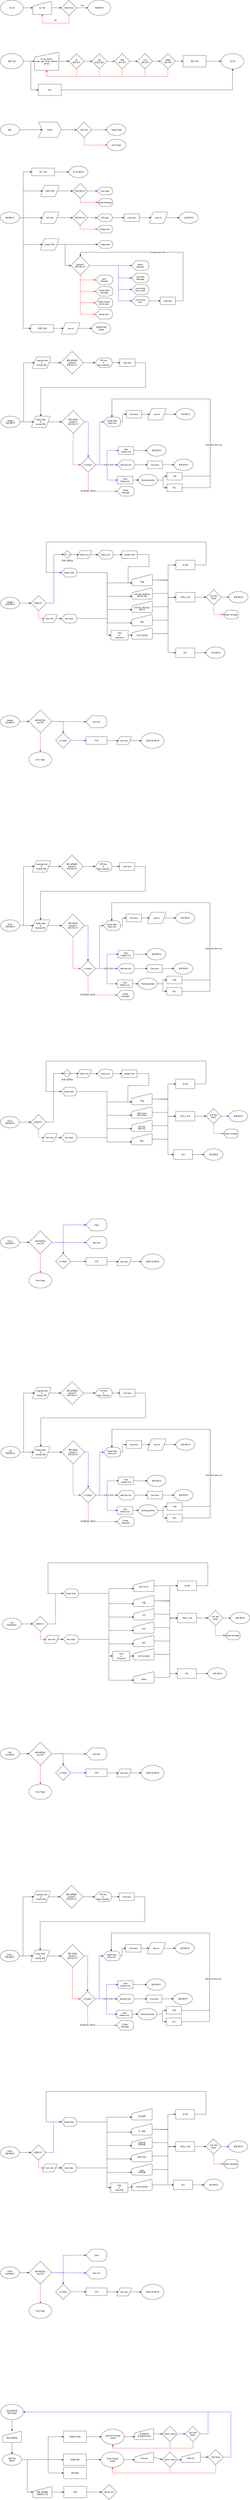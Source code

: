 <mxfile version="22.0.2" type="device" pages="3">
  <diagram name="Page-1" id="qo1PL34lmeOHFHhLQn0t">
    <mxGraphModel dx="1434" dy="790" grid="1" gridSize="10" guides="1" tooltips="1" connect="1" arrows="1" fold="1" page="1" pageScale="1" pageWidth="827" pageHeight="1169" math="0" shadow="0">
      <root>
        <mxCell id="0" />
        <mxCell id="1" parent="0" />
        <mxCell id="VrO3nd8PKDRLGA3nsk-h-1" value="로그인" style="ellipse;whiteSpace=wrap;html=1;fontSize=10;" vertex="1" parent="1">
          <mxGeometry x="291" y="160" width="120" height="80" as="geometry" />
        </mxCell>
        <mxCell id="VrO3nd8PKDRLGA3nsk-h-2" value="" style="endArrow=classic;html=1;rounded=0;exitX=1;exitY=0.5;exitDx=0;exitDy=0;entryX=0;entryY=0.5;entryDx=0;entryDy=0;fontSize=10;" edge="1" parent="1" source="VrO3nd8PKDRLGA3nsk-h-1" target="VrO3nd8PKDRLGA3nsk-h-113">
          <mxGeometry width="50" height="50" relative="1" as="geometry">
            <mxPoint x="511" y="390" as="sourcePoint" />
            <mxPoint x="461" y="200" as="targetPoint" />
          </mxGeometry>
        </mxCell>
        <mxCell id="VrO3nd8PKDRLGA3nsk-h-3" value="인증 PASS" style="rhombus;whiteSpace=wrap;html=1;fontSize=10;" vertex="1" parent="1">
          <mxGeometry x="611" y="160" width="80" height="80" as="geometry" />
        </mxCell>
        <mxCell id="VrO3nd8PKDRLGA3nsk-h-4" value="" style="endArrow=classic;html=1;rounded=0;exitX=1;exitY=0.5;exitDx=0;exitDy=0;entryX=0;entryY=0.5;entryDx=0;entryDy=0;fontSize=10;" edge="1" parent="1" source="VrO3nd8PKDRLGA3nsk-h-113" target="VrO3nd8PKDRLGA3nsk-h-3">
          <mxGeometry width="50" height="50" relative="1" as="geometry">
            <mxPoint x="561" y="200" as="sourcePoint" />
            <mxPoint x="711" y="370" as="targetPoint" />
          </mxGeometry>
        </mxCell>
        <mxCell id="VrO3nd8PKDRLGA3nsk-h-5" value="" style="endArrow=classic;html=1;rounded=0;exitX=0.5;exitY=1;exitDx=0;exitDy=0;entryX=0.5;entryY=1;entryDx=0;entryDy=0;fillColor=#f8cecc;strokeColor=#ff0000;fontSize=10;" edge="1" parent="1" source="VrO3nd8PKDRLGA3nsk-h-3" target="VrO3nd8PKDRLGA3nsk-h-113">
          <mxGeometry width="50" height="50" relative="1" as="geometry">
            <mxPoint x="661" y="420" as="sourcePoint" />
            <mxPoint x="511" y="230" as="targetPoint" />
            <Array as="points">
              <mxPoint x="651" y="280" />
              <mxPoint x="511" y="280" />
            </Array>
          </mxGeometry>
        </mxCell>
        <mxCell id="VrO3nd8PKDRLGA3nsk-h-6" value="No" style="text;html=1;strokeColor=none;fillColor=none;align=center;verticalAlign=middle;whiteSpace=wrap;rounded=0;fontSize=10;" vertex="1" parent="1">
          <mxGeometry x="551" y="250" width="60" height="30" as="geometry" />
        </mxCell>
        <mxCell id="VrO3nd8PKDRLGA3nsk-h-7" value="" style="endArrow=classic;html=1;rounded=0;strokeColor=#0000FF;exitX=1;exitY=0.5;exitDx=0;exitDy=0;fontSize=10;" edge="1" parent="1" source="VrO3nd8PKDRLGA3nsk-h-3">
          <mxGeometry width="50" height="50" relative="1" as="geometry">
            <mxPoint x="721" y="430" as="sourcePoint" />
            <mxPoint x="751" y="200" as="targetPoint" />
          </mxGeometry>
        </mxCell>
        <mxCell id="VrO3nd8PKDRLGA3nsk-h-8" value="Yes" style="text;html=1;strokeColor=none;fillColor=none;align=center;verticalAlign=middle;whiteSpace=wrap;rounded=0;fontSize=10;" vertex="1" parent="1">
          <mxGeometry x="691" y="172" width="60" height="30" as="geometry" />
        </mxCell>
        <mxCell id="VrO3nd8PKDRLGA3nsk-h-14" value="메인페이지" style="ellipse;whiteSpace=wrap;html=1;fontSize=10;" vertex="1" parent="1">
          <mxGeometry x="751" y="160" width="120" height="80" as="geometry" />
        </mxCell>
        <mxCell id="VrO3nd8PKDRLGA3nsk-h-20" value="회원 가입" style="ellipse;whiteSpace=wrap;html=1;fontSize=10;" vertex="1" parent="1">
          <mxGeometry x="291" y="440" width="120" height="80" as="geometry" />
        </mxCell>
        <mxCell id="VrO3nd8PKDRLGA3nsk-h-21" value="" style="endArrow=classic;html=1;rounded=0;strokeColor=#000000;exitX=1;exitY=0.5;exitDx=0;exitDy=0;entryX=0;entryY=0.5;entryDx=0;entryDy=0;fontSize=10;" edge="1" parent="1" source="VrO3nd8PKDRLGA3nsk-h-20" target="VrO3nd8PKDRLGA3nsk-h-112">
          <mxGeometry width="50" height="50" relative="1" as="geometry">
            <mxPoint x="431" y="470" as="sourcePoint" />
            <mxPoint x="481" y="480" as="targetPoint" />
          </mxGeometry>
        </mxCell>
        <mxCell id="VrO3nd8PKDRLGA3nsk-h-22" value="" style="endArrow=classic;html=1;rounded=0;strokeColor=#000000;exitX=1;exitY=0.5;exitDx=0;exitDy=0;entryX=0;entryY=0.5;entryDx=0;entryDy=0;fontSize=10;" edge="1" parent="1" source="VrO3nd8PKDRLGA3nsk-h-20" target="VrO3nd8PKDRLGA3nsk-h-23">
          <mxGeometry width="50" height="50" relative="1" as="geometry">
            <mxPoint x="421" y="470" as="sourcePoint" />
            <mxPoint x="491" y="560" as="targetPoint" />
            <Array as="points">
              <mxPoint x="451" y="480" />
              <mxPoint x="451" y="630" />
            </Array>
          </mxGeometry>
        </mxCell>
        <mxCell id="VrO3nd8PKDRLGA3nsk-h-23" value="취소" style="rounded=0;whiteSpace=wrap;html=1;fontSize=10;" vertex="1" parent="1">
          <mxGeometry x="491" y="600" width="120" height="60" as="geometry" />
        </mxCell>
        <mxCell id="VrO3nd8PKDRLGA3nsk-h-24" value="ID &lt;br style=&quot;font-size: 10px;&quot;&gt;중복 체크" style="rhombus;whiteSpace=wrap;html=1;fontSize=10;" vertex="1" parent="1">
          <mxGeometry x="651" y="440" width="80" height="80" as="geometry" />
        </mxCell>
        <mxCell id="VrO3nd8PKDRLGA3nsk-h-25" value="PW&lt;br style=&quot;font-size: 10px;&quot;&gt;유효성 검사" style="rhombus;whiteSpace=wrap;html=1;fontSize=10;" vertex="1" parent="1">
          <mxGeometry x="771" y="440" width="80" height="80" as="geometry" />
        </mxCell>
        <mxCell id="VrO3nd8PKDRLGA3nsk-h-26" value="이름 &lt;br style=&quot;font-size: 10px;&quot;&gt;입력 유무" style="rhombus;whiteSpace=wrap;html=1;fontSize=10;" vertex="1" parent="1">
          <mxGeometry x="891" y="440" width="80" height="80" as="geometry" />
        </mxCell>
        <mxCell id="VrO3nd8PKDRLGA3nsk-h-27" value="나이&lt;br style=&quot;font-size: 10px;&quot;&gt;입력 유무" style="rhombus;whiteSpace=wrap;html=1;fontSize=10;" vertex="1" parent="1">
          <mxGeometry x="1011" y="440" width="80" height="80" as="geometry" />
        </mxCell>
        <mxCell id="VrO3nd8PKDRLGA3nsk-h-28" value="이메일&lt;br style=&quot;font-size: 10px;&quot;&gt;인증 여부" style="rhombus;whiteSpace=wrap;html=1;fontSize=10;" vertex="1" parent="1">
          <mxGeometry x="1131" y="440" width="80" height="80" as="geometry" />
        </mxCell>
        <mxCell id="VrO3nd8PKDRLGA3nsk-h-29" value="" style="endArrow=classic;html=1;rounded=0;strokeColor=#000000;entryX=0;entryY=0.5;entryDx=0;entryDy=0;exitX=1;exitY=0.5;exitDx=0;exitDy=0;fontSize=10;" edge="1" parent="1" source="VrO3nd8PKDRLGA3nsk-h-112" target="VrO3nd8PKDRLGA3nsk-h-24">
          <mxGeometry width="50" height="50" relative="1" as="geometry">
            <mxPoint x="621" y="490" as="sourcePoint" />
            <mxPoint x="665" y="440" as="targetPoint" />
          </mxGeometry>
        </mxCell>
        <mxCell id="VrO3nd8PKDRLGA3nsk-h-30" value="" style="endArrow=classic;html=1;rounded=0;strokeColor=#0000FF;entryX=0;entryY=0.5;entryDx=0;entryDy=0;exitX=1;exitY=0.5;exitDx=0;exitDy=0;fontSize=10;" edge="1" parent="1" source="VrO3nd8PKDRLGA3nsk-h-24" target="VrO3nd8PKDRLGA3nsk-h-25">
          <mxGeometry width="50" height="50" relative="1" as="geometry">
            <mxPoint x="731" y="480" as="sourcePoint" />
            <mxPoint x="771" y="480" as="targetPoint" />
          </mxGeometry>
        </mxCell>
        <mxCell id="VrO3nd8PKDRLGA3nsk-h-31" value="" style="endArrow=classic;html=1;rounded=0;strokeColor=#0000FF;entryX=0;entryY=0.5;entryDx=0;entryDy=0;exitX=1;exitY=0.5;exitDx=0;exitDy=0;fontSize=10;" edge="1" parent="1" source="VrO3nd8PKDRLGA3nsk-h-25" target="VrO3nd8PKDRLGA3nsk-h-26">
          <mxGeometry width="50" height="50" relative="1" as="geometry">
            <mxPoint x="851" y="479.71" as="sourcePoint" />
            <mxPoint x="891" y="479.71" as="targetPoint" />
          </mxGeometry>
        </mxCell>
        <mxCell id="VrO3nd8PKDRLGA3nsk-h-32" value="" style="endArrow=classic;html=1;rounded=0;strokeColor=#0000FF;entryX=0;entryY=0.5;entryDx=0;entryDy=0;exitX=1;exitY=0.5;exitDx=0;exitDy=0;fontSize=10;" edge="1" parent="1" source="VrO3nd8PKDRLGA3nsk-h-26" target="VrO3nd8PKDRLGA3nsk-h-27">
          <mxGeometry width="50" height="50" relative="1" as="geometry">
            <mxPoint x="981" y="500" as="sourcePoint" />
            <mxPoint x="1011" y="479.71" as="targetPoint" />
          </mxGeometry>
        </mxCell>
        <mxCell id="VrO3nd8PKDRLGA3nsk-h-33" value="" style="endArrow=classic;html=1;rounded=0;strokeColor=#0000FF;exitX=1;exitY=0.5;exitDx=0;exitDy=0;entryX=0;entryY=0.5;entryDx=0;entryDy=0;fontSize=10;" edge="1" parent="1" source="VrO3nd8PKDRLGA3nsk-h-27" target="VrO3nd8PKDRLGA3nsk-h-28">
          <mxGeometry width="50" height="50" relative="1" as="geometry">
            <mxPoint x="1101" y="490" as="sourcePoint" />
            <mxPoint x="1121" y="500" as="targetPoint" />
          </mxGeometry>
        </mxCell>
        <mxCell id="VrO3nd8PKDRLGA3nsk-h-34" value="" style="endArrow=classic;html=1;rounded=0;strokeColor=#0000FF;exitX=1;exitY=0.5;exitDx=0;exitDy=0;entryX=0;entryY=0.5;entryDx=0;entryDy=0;fontSize=10;" edge="1" parent="1" source="VrO3nd8PKDRLGA3nsk-h-28" target="VrO3nd8PKDRLGA3nsk-h-35">
          <mxGeometry width="50" height="50" relative="1" as="geometry">
            <mxPoint x="1261" y="480" as="sourcePoint" />
            <mxPoint x="1251" y="480" as="targetPoint" />
          </mxGeometry>
        </mxCell>
        <mxCell id="VrO3nd8PKDRLGA3nsk-h-35" value="회원 가입" style="rounded=0;whiteSpace=wrap;html=1;fontSize=10;" vertex="1" parent="1">
          <mxGeometry x="1251" y="450" width="120" height="60" as="geometry" />
        </mxCell>
        <mxCell id="VrO3nd8PKDRLGA3nsk-h-36" value="" style="endArrow=classic;html=1;rounded=0;strokeColor=#FF0000;exitX=0.5;exitY=1;exitDx=0;exitDy=0;entryX=0.5;entryY=1;entryDx=0;entryDy=0;fontSize=10;" edge="1" parent="1" source="VrO3nd8PKDRLGA3nsk-h-28" target="VrO3nd8PKDRLGA3nsk-h-112">
          <mxGeometry width="50" height="50" relative="1" as="geometry">
            <mxPoint x="941" y="590" as="sourcePoint" />
            <mxPoint x="551" y="510" as="targetPoint" />
            <Array as="points">
              <mxPoint x="1171" y="560" />
              <mxPoint x="535" y="560" />
            </Array>
          </mxGeometry>
        </mxCell>
        <mxCell id="VrO3nd8PKDRLGA3nsk-h-37" value="" style="endArrow=classic;html=1;rounded=0;strokeColor=#FF0000;exitX=0.5;exitY=1;exitDx=0;exitDy=0;entryX=0.5;entryY=1;entryDx=0;entryDy=0;fontSize=10;" edge="1" parent="1" source="VrO3nd8PKDRLGA3nsk-h-24" target="VrO3nd8PKDRLGA3nsk-h-112">
          <mxGeometry width="50" height="50" relative="1" as="geometry">
            <mxPoint x="561" y="570" as="sourcePoint" />
            <mxPoint x="551" y="510" as="targetPoint" />
            <Array as="points">
              <mxPoint x="691" y="560" />
              <mxPoint x="535" y="560" />
            </Array>
          </mxGeometry>
        </mxCell>
        <mxCell id="VrO3nd8PKDRLGA3nsk-h-38" value="" style="endArrow=classic;html=1;rounded=0;strokeColor=#FF0000;exitX=0.5;exitY=1;exitDx=0;exitDy=0;entryX=0.5;entryY=1;entryDx=0;entryDy=0;fontSize=10;" edge="1" parent="1" source="VrO3nd8PKDRLGA3nsk-h-25" target="VrO3nd8PKDRLGA3nsk-h-112">
          <mxGeometry width="50" height="50" relative="1" as="geometry">
            <mxPoint x="701" y="530" as="sourcePoint" />
            <mxPoint x="551" y="510" as="targetPoint" />
            <Array as="points">
              <mxPoint x="811" y="560" />
              <mxPoint x="535" y="560" />
            </Array>
          </mxGeometry>
        </mxCell>
        <mxCell id="VrO3nd8PKDRLGA3nsk-h-39" value="" style="endArrow=classic;html=1;rounded=0;strokeColor=#FF0000;exitX=0.5;exitY=1;exitDx=0;exitDy=0;entryX=0.5;entryY=1;entryDx=0;entryDy=0;fontSize=10;" edge="1" parent="1" source="VrO3nd8PKDRLGA3nsk-h-26" target="VrO3nd8PKDRLGA3nsk-h-112">
          <mxGeometry width="50" height="50" relative="1" as="geometry">
            <mxPoint x="821" y="530" as="sourcePoint" />
            <mxPoint x="551" y="510" as="targetPoint" />
            <Array as="points">
              <mxPoint x="931" y="560" />
              <mxPoint x="535" y="560" />
            </Array>
          </mxGeometry>
        </mxCell>
        <mxCell id="VrO3nd8PKDRLGA3nsk-h-40" value="" style="endArrow=classic;html=1;rounded=0;strokeColor=#FF0000;exitX=0.5;exitY=1;exitDx=0;exitDy=0;entryX=0.5;entryY=1;entryDx=0;entryDy=0;fontSize=10;" edge="1" parent="1" source="VrO3nd8PKDRLGA3nsk-h-27" target="VrO3nd8PKDRLGA3nsk-h-112">
          <mxGeometry width="50" height="50" relative="1" as="geometry">
            <mxPoint x="831" y="540" as="sourcePoint" />
            <mxPoint x="551" y="510" as="targetPoint" />
            <Array as="points">
              <mxPoint x="1051" y="560" />
              <mxPoint x="535" y="560" />
            </Array>
          </mxGeometry>
        </mxCell>
        <mxCell id="VrO3nd8PKDRLGA3nsk-h-41" value="로그인" style="ellipse;whiteSpace=wrap;html=1;fontSize=10;" vertex="1" parent="1">
          <mxGeometry x="1451" y="440" width="120" height="80" as="geometry" />
        </mxCell>
        <mxCell id="VrO3nd8PKDRLGA3nsk-h-42" value="" style="endArrow=classic;html=1;rounded=0;strokeColor=#000000;exitX=1;exitY=0.5;exitDx=0;exitDy=0;entryX=0;entryY=0.5;entryDx=0;entryDy=0;fontSize=10;" edge="1" parent="1" source="VrO3nd8PKDRLGA3nsk-h-35" target="VrO3nd8PKDRLGA3nsk-h-41">
          <mxGeometry width="50" height="50" relative="1" as="geometry">
            <mxPoint x="1361" y="530" as="sourcePoint" />
            <mxPoint x="1411" y="480" as="targetPoint" />
          </mxGeometry>
        </mxCell>
        <mxCell id="VrO3nd8PKDRLGA3nsk-h-43" value="" style="endArrow=classic;html=1;rounded=0;strokeColor=#000000;exitX=1;exitY=0.5;exitDx=0;exitDy=0;entryX=0.5;entryY=1;entryDx=0;entryDy=0;fontSize=10;" edge="1" parent="1" source="VrO3nd8PKDRLGA3nsk-h-23" target="VrO3nd8PKDRLGA3nsk-h-41">
          <mxGeometry width="50" height="50" relative="1" as="geometry">
            <mxPoint x="1412" y="580" as="sourcePoint" />
            <mxPoint x="1492" y="580" as="targetPoint" />
            <Array as="points">
              <mxPoint x="1511" y="630" />
            </Array>
          </mxGeometry>
        </mxCell>
        <mxCell id="VrO3nd8PKDRLGA3nsk-h-44" value="Route" style="shape=step;perimeter=stepPerimeter;whiteSpace=wrap;html=1;fixedSize=1;fontSize=10;" vertex="1" parent="1">
          <mxGeometry x="491" y="799" width="120" height="80" as="geometry" />
        </mxCell>
        <mxCell id="VrO3nd8PKDRLGA3nsk-h-45" value="" style="endArrow=classic;html=1;rounded=0;strokeColor=#000000;exitX=1;exitY=0.5;exitDx=0;exitDy=0;entryX=0;entryY=0.5;entryDx=0;entryDy=0;exitPerimeter=0;fontSize=10;" edge="1" parent="1" source="VrO3nd8PKDRLGA3nsk-h-58" target="VrO3nd8PKDRLGA3nsk-h-44">
          <mxGeometry width="50" height="50" relative="1" as="geometry">
            <mxPoint x="411" y="839" as="sourcePoint" />
            <mxPoint x="611" y="899" as="targetPoint" />
          </mxGeometry>
        </mxCell>
        <mxCell id="VrO3nd8PKDRLGA3nsk-h-46" value="" style="endArrow=classic;html=1;rounded=0;strokeColor=#000000;exitX=1;exitY=0.5;exitDx=0;exitDy=0;entryX=0;entryY=0.5;entryDx=0;entryDy=0;entryPerimeter=0;fontSize=10;" edge="1" parent="1" source="VrO3nd8PKDRLGA3nsk-h-44" target="VrO3nd8PKDRLGA3nsk-h-61">
          <mxGeometry width="50" height="50" relative="1" as="geometry">
            <mxPoint x="711" y="959" as="sourcePoint" />
            <mxPoint x="691" y="839" as="targetPoint" />
          </mxGeometry>
        </mxCell>
        <mxCell id="VrO3nd8PKDRLGA3nsk-h-47" value="" style="endArrow=classic;html=1;rounded=0;strokeColor=#FF0000;exitX=0.5;exitY=1;exitDx=0;exitDy=0;entryX=0;entryY=0.5;entryDx=0;entryDy=0;entryPerimeter=0;exitPerimeter=0;fontSize=10;" edge="1" parent="1" source="VrO3nd8PKDRLGA3nsk-h-61" target="VrO3nd8PKDRLGA3nsk-h-59">
          <mxGeometry width="50" height="50" relative="1" as="geometry">
            <mxPoint x="731" y="879" as="sourcePoint" />
            <mxPoint x="731" y="919" as="targetPoint" />
            <Array as="points">
              <mxPoint x="731" y="920" />
            </Array>
          </mxGeometry>
        </mxCell>
        <mxCell id="VrO3nd8PKDRLGA3nsk-h-48" value="" style="endArrow=classic;html=1;rounded=0;strokeColor=#0000FF;exitX=1;exitY=0.5;exitDx=0;exitDy=0;entryX=0;entryY=0.5;entryDx=0;entryDy=0;entryPerimeter=0;exitPerimeter=0;fontSize=10;" edge="1" parent="1" source="VrO3nd8PKDRLGA3nsk-h-61" target="VrO3nd8PKDRLGA3nsk-h-60">
          <mxGeometry width="50" height="50" relative="1" as="geometry">
            <mxPoint x="771" y="839" as="sourcePoint" />
            <mxPoint x="851" y="839" as="targetPoint" />
          </mxGeometry>
        </mxCell>
        <mxCell id="VrO3nd8PKDRLGA3nsk-h-49" value="Empty Message" style="shape=display;whiteSpace=wrap;html=1;fontSize=10;" vertex="1" parent="1">
          <mxGeometry x="801" y="1200" width="80" height="40" as="geometry" />
        </mxCell>
        <mxCell id="VrO3nd8PKDRLGA3nsk-h-50" value="존재 하는가?" style="strokeWidth=1;html=1;shape=mxgraph.flowchart.decision;whiteSpace=wrap;fontSize=10;" vertex="1" parent="1">
          <mxGeometry x="671" y="1120" width="80" height="80" as="geometry" />
        </mxCell>
        <mxCell id="VrO3nd8PKDRLGA3nsk-h-51" value="사용자 정보" style="shape=parallelogram;html=1;strokeWidth=1;perimeter=parallelogramPerimeter;whiteSpace=wrap;rounded=1;arcSize=12;size=0.23;fontSize=10;" vertex="1" parent="1">
          <mxGeometry x="501" y="1130" width="100" height="60" as="geometry" />
        </mxCell>
        <mxCell id="VrO3nd8PKDRLGA3nsk-h-52" style="edgeStyle=none;shape=connector;rounded=0;orthogonalLoop=1;jettySize=auto;html=1;entryX=0;entryY=0.5;entryDx=0;entryDy=0;labelBackgroundColor=default;strokeColor=#000000;fontFamily=Helvetica;fontSize=10;fontColor=default;endArrow=classic;" edge="1" parent="1" target="VrO3nd8PKDRLGA3nsk-h-51">
          <mxGeometry relative="1" as="geometry">
            <mxPoint x="391" y="1300" as="sourcePoint" />
            <Array as="points">
              <mxPoint x="411" y="1300" />
              <mxPoint x="411" y="1160" />
            </Array>
          </mxGeometry>
        </mxCell>
        <mxCell id="VrO3nd8PKDRLGA3nsk-h-53" style="edgeStyle=none;shape=connector;rounded=0;orthogonalLoop=1;jettySize=auto;html=1;entryX=0;entryY=0.5;entryDx=0;entryDy=0;labelBackgroundColor=default;strokeColor=#000000;fontFamily=Helvetica;fontSize=10;fontColor=default;endArrow=classic;" edge="1" parent="1" source="VrO3nd8PKDRLGA3nsk-h-57" target="VrO3nd8PKDRLGA3nsk-h-68">
          <mxGeometry relative="1" as="geometry" />
        </mxCell>
        <mxCell id="VrO3nd8PKDRLGA3nsk-h-54" style="edgeStyle=none;shape=connector;rounded=0;orthogonalLoop=1;jettySize=auto;html=1;entryX=0;entryY=0.5;entryDx=0;entryDy=0;labelBackgroundColor=default;strokeColor=#000000;fontFamily=Helvetica;fontSize=10;fontColor=default;endArrow=classic;exitX=1;exitY=0.5;exitDx=0;exitDy=0;exitPerimeter=0;" edge="1" parent="1" source="VrO3nd8PKDRLGA3nsk-h-57" target="VrO3nd8PKDRLGA3nsk-h-81">
          <mxGeometry relative="1" as="geometry">
            <Array as="points">
              <mxPoint x="411" y="1300" />
              <mxPoint x="411" y="1440" />
            </Array>
          </mxGeometry>
        </mxCell>
        <mxCell id="VrO3nd8PKDRLGA3nsk-h-55" style="edgeStyle=none;shape=connector;rounded=0;orthogonalLoop=1;jettySize=auto;html=1;entryX=0;entryY=0.5;entryDx=0;entryDy=0;labelBackgroundColor=default;strokeColor=#000000;fontFamily=Helvetica;fontSize=10;fontColor=default;endArrow=classic;exitX=1;exitY=0.5;exitDx=0;exitDy=0;exitPerimeter=0;" edge="1" parent="1" source="VrO3nd8PKDRLGA3nsk-h-57" target="VrO3nd8PKDRLGA3nsk-h-176">
          <mxGeometry relative="1" as="geometry">
            <Array as="points">
              <mxPoint x="411" y="1300" />
              <mxPoint x="411" y="1880" />
            </Array>
          </mxGeometry>
        </mxCell>
        <mxCell id="VrO3nd8PKDRLGA3nsk-h-56" style="edgeStyle=none;shape=connector;rounded=0;orthogonalLoop=1;jettySize=auto;html=1;entryX=0;entryY=0.5;entryDx=0;entryDy=0;labelBackgroundColor=default;strokeColor=#000000;fontFamily=Helvetica;fontSize=10;fontColor=default;endArrow=classic;exitX=1;exitY=0.5;exitDx=0;exitDy=0;exitPerimeter=0;" edge="1" parent="1" source="VrO3nd8PKDRLGA3nsk-h-57" target="VrO3nd8PKDRLGA3nsk-h-178">
          <mxGeometry relative="1" as="geometry">
            <Array as="points">
              <mxPoint x="411" y="1300" />
              <mxPoint x="411" y="1060" />
            </Array>
          </mxGeometry>
        </mxCell>
        <mxCell id="VrO3nd8PKDRLGA3nsk-h-57" value="메인페이지" style="strokeWidth=1;html=1;shape=mxgraph.flowchart.start_1;whiteSpace=wrap;fontSize=10;" vertex="1" parent="1">
          <mxGeometry x="291" y="1270" width="100" height="60" as="geometry" />
        </mxCell>
        <mxCell id="VrO3nd8PKDRLGA3nsk-h-58" value="메뉴" style="strokeWidth=1;html=1;shape=mxgraph.flowchart.start_1;whiteSpace=wrap;fontSize=10;" vertex="1" parent="1">
          <mxGeometry x="291" y="809.5" width="100" height="60" as="geometry" />
        </mxCell>
        <mxCell id="VrO3nd8PKDRLGA3nsk-h-59" value="Error Page" style="strokeWidth=1;html=1;shape=mxgraph.flowchart.start_1;whiteSpace=wrap;fontSize=10;" vertex="1" parent="1">
          <mxGeometry x="851" y="889" width="100" height="60" as="geometry" />
        </mxCell>
        <mxCell id="VrO3nd8PKDRLGA3nsk-h-60" value="Target Page" style="strokeWidth=1;html=1;shape=mxgraph.flowchart.start_1;whiteSpace=wrap;fontSize=10;" vertex="1" parent="1">
          <mxGeometry x="851" y="809" width="100" height="60" as="geometry" />
        </mxCell>
        <mxCell id="VrO3nd8PKDRLGA3nsk-h-61" value="존재 유무" style="strokeWidth=1;html=1;shape=mxgraph.flowchart.decision;whiteSpace=wrap;fontSize=10;" vertex="1" parent="1">
          <mxGeometry x="691" y="799" width="80.11" height="81" as="geometry" />
        </mxCell>
        <mxCell id="VrO3nd8PKDRLGA3nsk-h-62" value="User Data" style="shape=display;whiteSpace=wrap;html=1;fontSize=10;" vertex="1" parent="1">
          <mxGeometry x="800" y="1140" width="80" height="40" as="geometry" />
        </mxCell>
        <mxCell id="VrO3nd8PKDRLGA3nsk-h-63" value="" style="endArrow=classic;html=1;rounded=0;strokeColor=#0000FF;exitX=1;exitY=0.5;exitDx=0;exitDy=0;exitPerimeter=0;entryX=0;entryY=0.5;entryDx=0;entryDy=0;entryPerimeter=0;fontSize=10;" edge="1" parent="1" source="VrO3nd8PKDRLGA3nsk-h-50" target="VrO3nd8PKDRLGA3nsk-h-62">
          <mxGeometry width="50" height="50" relative="1" as="geometry">
            <mxPoint x="816" y="1270" as="sourcePoint" />
            <mxPoint x="866" y="1220" as="targetPoint" />
            <Array as="points" />
          </mxGeometry>
        </mxCell>
        <mxCell id="VrO3nd8PKDRLGA3nsk-h-64" value="" style="endArrow=classic;html=1;rounded=0;strokeColor=#FF0000;exitX=0.5;exitY=1;exitDx=0;exitDy=0;exitPerimeter=0;entryX=0;entryY=0.5;entryDx=0;entryDy=0;entryPerimeter=0;fontSize=10;" edge="1" parent="1" source="VrO3nd8PKDRLGA3nsk-h-50" target="VrO3nd8PKDRLGA3nsk-h-49">
          <mxGeometry width="50" height="50" relative="1" as="geometry">
            <mxPoint x="791" y="1261" as="sourcePoint" />
            <mxPoint x="841" y="1211" as="targetPoint" />
            <Array as="points">
              <mxPoint x="711" y="1220" />
            </Array>
          </mxGeometry>
        </mxCell>
        <mxCell id="VrO3nd8PKDRLGA3nsk-h-65" value="" style="endArrow=classic;html=1;rounded=0;strokeColor=#000000;fontFamily=Helvetica;fontSize=10;fontColor=default;exitX=1;exitY=0.5;exitDx=0;exitDy=0;entryX=0;entryY=0.5;entryDx=0;entryDy=0;entryPerimeter=0;" edge="1" parent="1" source="VrO3nd8PKDRLGA3nsk-h-51" target="VrO3nd8PKDRLGA3nsk-h-50">
          <mxGeometry width="50" height="50" relative="1" as="geometry">
            <mxPoint x="581" y="1210" as="sourcePoint" />
            <mxPoint x="671" y="1160" as="targetPoint" />
          </mxGeometry>
        </mxCell>
        <mxCell id="VrO3nd8PKDRLGA3nsk-h-66" value="Empty Item" style="shape=display;whiteSpace=wrap;html=1;fontSize=10;" vertex="1" parent="1">
          <mxGeometry x="800" y="1340" width="80" height="40" as="geometry" />
        </mxCell>
        <mxCell id="VrO3nd8PKDRLGA3nsk-h-67" value="존재 하는가?" style="strokeWidth=1;html=1;shape=mxgraph.flowchart.decision;whiteSpace=wrap;fontSize=10;" vertex="1" parent="1">
          <mxGeometry x="670" y="1260" width="80" height="80" as="geometry" />
        </mxCell>
        <mxCell id="VrO3nd8PKDRLGA3nsk-h-68" value="식단 정보" style="shape=parallelogram;html=1;strokeWidth=1;perimeter=parallelogramPerimeter;whiteSpace=wrap;rounded=1;arcSize=12;size=0.23;fontSize=10;" vertex="1" parent="1">
          <mxGeometry x="500" y="1270" width="100" height="60" as="geometry" />
        </mxCell>
        <mxCell id="VrO3nd8PKDRLGA3nsk-h-69" value="식단 Data" style="shape=display;whiteSpace=wrap;html=1;fontSize=10;" vertex="1" parent="1">
          <mxGeometry x="799" y="1280" width="80" height="40" as="geometry" />
        </mxCell>
        <mxCell id="VrO3nd8PKDRLGA3nsk-h-70" value="" style="endArrow=classic;html=1;rounded=0;strokeColor=#0000FF;exitX=1;exitY=0.5;exitDx=0;exitDy=0;exitPerimeter=0;entryX=0;entryY=0.5;entryDx=0;entryDy=0;entryPerimeter=0;fontSize=10;" edge="1" parent="1" source="VrO3nd8PKDRLGA3nsk-h-67" target="VrO3nd8PKDRLGA3nsk-h-69">
          <mxGeometry width="50" height="50" relative="1" as="geometry">
            <mxPoint x="815" y="1410" as="sourcePoint" />
            <mxPoint x="865" y="1360" as="targetPoint" />
            <Array as="points" />
          </mxGeometry>
        </mxCell>
        <mxCell id="VrO3nd8PKDRLGA3nsk-h-71" value="" style="endArrow=classic;html=1;rounded=0;strokeColor=#FF0000;exitX=0.5;exitY=1;exitDx=0;exitDy=0;exitPerimeter=0;entryX=0;entryY=0.5;entryDx=0;entryDy=0;entryPerimeter=0;fontSize=10;" edge="1" parent="1" source="VrO3nd8PKDRLGA3nsk-h-67" target="VrO3nd8PKDRLGA3nsk-h-66">
          <mxGeometry width="50" height="50" relative="1" as="geometry">
            <mxPoint x="790" y="1401" as="sourcePoint" />
            <mxPoint x="840" y="1351" as="targetPoint" />
            <Array as="points">
              <mxPoint x="710" y="1360" />
            </Array>
          </mxGeometry>
        </mxCell>
        <mxCell id="VrO3nd8PKDRLGA3nsk-h-72" value="" style="endArrow=classic;html=1;rounded=0;strokeColor=#000000;fontFamily=Helvetica;fontSize=10;fontColor=default;exitX=1;exitY=0.5;exitDx=0;exitDy=0;entryX=0;entryY=0.5;entryDx=0;entryDy=0;entryPerimeter=0;" edge="1" parent="1" source="VrO3nd8PKDRLGA3nsk-h-68" target="VrO3nd8PKDRLGA3nsk-h-67">
          <mxGeometry width="50" height="50" relative="1" as="geometry">
            <mxPoint x="580" y="1350" as="sourcePoint" />
            <mxPoint x="670" y="1300" as="targetPoint" />
          </mxGeometry>
        </mxCell>
        <mxCell id="VrO3nd8PKDRLGA3nsk-h-73" value="" style="endArrow=classic;html=1;rounded=0;labelBackgroundColor=default;strokeColor=#000000;fontFamily=Helvetica;fontSize=10;fontColor=default;shape=connector;exitX=1;exitY=0.5;exitDx=0;exitDy=0;exitPerimeter=0;entryX=0;entryY=0.5;entryDx=0;entryDy=0;" edge="1" parent="1" source="VrO3nd8PKDRLGA3nsk-h-69" target="VrO3nd8PKDRLGA3nsk-h-74">
          <mxGeometry width="50" height="50" relative="1" as="geometry">
            <mxPoint x="926" y="1300" as="sourcePoint" />
            <mxPoint x="951" y="1300" as="targetPoint" />
          </mxGeometry>
        </mxCell>
        <mxCell id="VrO3nd8PKDRLGA3nsk-h-74" value="Click Item" style="rounded=0;whiteSpace=wrap;html=1;strokeColor=default;fontFamily=Helvetica;fontSize=10;fontColor=default;fillColor=default;" vertex="1" parent="1">
          <mxGeometry x="941" y="1280" width="80" height="40" as="geometry" />
        </mxCell>
        <mxCell id="VrO3nd8PKDRLGA3nsk-h-75" value="" style="endArrow=classic;html=1;rounded=0;labelBackgroundColor=default;strokeColor=#000000;fontFamily=Helvetica;fontSize=10;fontColor=default;shape=connector;exitX=1;exitY=0.5;exitDx=0;exitDy=0;" edge="1" parent="1" source="VrO3nd8PKDRLGA3nsk-h-74" target="VrO3nd8PKDRLGA3nsk-h-76">
          <mxGeometry width="50" height="50" relative="1" as="geometry">
            <mxPoint x="1021" y="1290" as="sourcePoint" />
            <mxPoint x="1111" y="1300" as="targetPoint" />
          </mxGeometry>
        </mxCell>
        <mxCell id="VrO3nd8PKDRLGA3nsk-h-76" value="Item Id" style="shape=parallelogram;html=1;strokeWidth=1;perimeter=parallelogramPerimeter;whiteSpace=wrap;rounded=1;arcSize=12;size=0.23;strokeColor=default;fontFamily=Helvetica;fontSize=10;fontColor=default;fillColor=default;" vertex="1" parent="1">
          <mxGeometry x="1071" y="1270" width="100" height="60" as="geometry" />
        </mxCell>
        <mxCell id="VrO3nd8PKDRLGA3nsk-h-77" value="" style="endArrow=classic;html=1;rounded=0;labelBackgroundColor=default;strokeColor=#000000;fontFamily=Helvetica;fontSize=10;fontColor=default;shape=connector;exitX=1;exitY=0.5;exitDx=0;exitDy=0;entryX=0;entryY=0.5;entryDx=0;entryDy=0;entryPerimeter=0;" edge="1" parent="1" source="VrO3nd8PKDRLGA3nsk-h-76" target="VrO3nd8PKDRLGA3nsk-h-78">
          <mxGeometry width="50" height="50" relative="1" as="geometry">
            <mxPoint x="1221" y="1290" as="sourcePoint" />
            <mxPoint x="1231" y="1300" as="targetPoint" />
          </mxGeometry>
        </mxCell>
        <mxCell id="VrO3nd8PKDRLGA3nsk-h-78" value="상세 페이지" style="strokeWidth=1;html=1;shape=mxgraph.flowchart.start_1;whiteSpace=wrap;strokeColor=default;fontFamily=Helvetica;fontSize=10;fontColor=default;fillColor=default;" vertex="1" parent="1">
          <mxGeometry x="1231" y="1270" width="100" height="60" as="geometry" />
        </mxCell>
        <mxCell id="VrO3nd8PKDRLGA3nsk-h-79" value="grey &lt;br style=&quot;font-size: 10px;&quot;&gt;Calendar" style="shape=display;whiteSpace=wrap;html=1;fontSize=10;" vertex="1" parent="1">
          <mxGeometry x="791.11" y="1601" width="90" height="50" as="geometry" />
        </mxCell>
        <mxCell id="VrO3nd8PKDRLGA3nsk-h-80" value="Activity가 &lt;br style=&quot;font-size: 10px;&quot;&gt;존재 하는가?" style="strokeWidth=1;html=1;shape=mxgraph.flowchart.decision;whiteSpace=wrap;fontSize=10;" vertex="1" parent="1">
          <mxGeometry x="661" y="1501" width="100" height="100" as="geometry" />
        </mxCell>
        <mxCell id="VrO3nd8PKDRLGA3nsk-h-81" value="Activity 정보" style="shape=parallelogram;html=1;strokeWidth=1;perimeter=parallelogramPerimeter;whiteSpace=wrap;rounded=1;arcSize=12;size=0.23;fontSize=10;" vertex="1" parent="1">
          <mxGeometry x="500" y="1410" width="100" height="60" as="geometry" />
        </mxCell>
        <mxCell id="VrO3nd8PKDRLGA3nsk-h-82" value="" style="endArrow=classic;html=1;rounded=0;strokeColor=#0000FF;entryX=0;entryY=0.5;entryDx=0;entryDy=0;entryPerimeter=0;exitX=1;exitY=0.5;exitDx=0;exitDy=0;exitPerimeter=0;fontSize=10;" edge="1" parent="1" source="VrO3nd8PKDRLGA3nsk-h-80" target="VrO3nd8PKDRLGA3nsk-h-94">
          <mxGeometry width="50" height="50" relative="1" as="geometry">
            <mxPoint x="771" y="1580" as="sourcePoint" />
            <mxPoint x="981" y="1551" as="targetPoint" />
            <Array as="points" />
          </mxGeometry>
        </mxCell>
        <mxCell id="VrO3nd8PKDRLGA3nsk-h-83" value="" style="endArrow=classic;html=1;rounded=0;strokeColor=#000000;fontFamily=Helvetica;fontSize=10;fontColor=default;exitX=1;exitY=0.5;exitDx=0;exitDy=0;entryX=0;entryY=0.5;entryDx=0;entryDy=0;entryPerimeter=0;" edge="1" parent="1" source="VrO3nd8PKDRLGA3nsk-h-81" target="VrO3nd8PKDRLGA3nsk-h-80">
          <mxGeometry width="50" height="50" relative="1" as="geometry">
            <mxPoint x="580" y="1490" as="sourcePoint" />
            <mxPoint x="661" y="1550" as="targetPoint" />
            <Array as="points">
              <mxPoint x="631" y="1440" />
              <mxPoint x="631" y="1550" />
            </Array>
          </mxGeometry>
        </mxCell>
        <mxCell id="VrO3nd8PKDRLGA3nsk-h-84" value="" style="endArrow=classic;html=1;rounded=0;labelBackgroundColor=default;strokeColor=#000000;fontFamily=Helvetica;fontSize=10;fontColor=default;shape=connector;exitX=1;exitY=0.5;exitDx=0;exitDy=0;entryX=0;entryY=0.5;entryDx=0;entryDy=0;entryPerimeter=0;" edge="1" parent="1" source="VrO3nd8PKDRLGA3nsk-h-81" target="VrO3nd8PKDRLGA3nsk-h-85">
          <mxGeometry width="50" height="50" relative="1" as="geometry">
            <mxPoint x="681" y="1560" as="sourcePoint" />
            <mxPoint x="711" y="1560" as="targetPoint" />
            <Array as="points">
              <mxPoint x="631" y="1440" />
              <mxPoint x="681" y="1440" />
              <mxPoint x="741" y="1440" />
            </Array>
          </mxGeometry>
        </mxCell>
        <mxCell id="VrO3nd8PKDRLGA3nsk-h-85" value="Today date" style="shape=display;whiteSpace=wrap;html=1;fontSize=10;" vertex="1" parent="1">
          <mxGeometry x="801" y="1420" width="80" height="40" as="geometry" />
        </mxCell>
        <mxCell id="VrO3nd8PKDRLGA3nsk-h-86" value="" style="endArrow=classic;html=1;rounded=0;labelBackgroundColor=default;strokeColor=#FF0000;fontFamily=Helvetica;fontSize=10;fontColor=default;shape=connector;entryX=0;entryY=0.5;entryDx=0;entryDy=0;entryPerimeter=0;exitX=0.5;exitY=1;exitDx=0;exitDy=0;exitPerimeter=0;" edge="1" parent="1" source="VrO3nd8PKDRLGA3nsk-h-80" target="VrO3nd8PKDRLGA3nsk-h-87">
          <mxGeometry width="50" height="50" relative="1" as="geometry">
            <mxPoint x="701" y="1610" as="sourcePoint" />
            <mxPoint x="781" y="1671" as="targetPoint" />
            <Array as="points">
              <mxPoint x="711" y="1686" />
            </Array>
          </mxGeometry>
        </mxCell>
        <mxCell id="VrO3nd8PKDRLGA3nsk-h-87" value="Empty Date&lt;br style=&quot;font-size: 10px;&quot;&gt;Message" style="shape=display;whiteSpace=wrap;html=1;fontSize=10;" vertex="1" parent="1">
          <mxGeometry x="792.11" y="1661" width="90" height="50" as="geometry" />
        </mxCell>
        <mxCell id="VrO3nd8PKDRLGA3nsk-h-88" value="" style="endArrow=classic;html=1;rounded=0;labelBackgroundColor=default;strokeColor=#FF0000;fontFamily=Helvetica;fontSize=10;fontColor=default;shape=connector;entryX=0;entryY=0.5;entryDx=0;entryDy=0;entryPerimeter=0;exitX=0.5;exitY=1;exitDx=0;exitDy=0;exitPerimeter=0;" edge="1" parent="1" source="VrO3nd8PKDRLGA3nsk-h-80" target="VrO3nd8PKDRLGA3nsk-h-89">
          <mxGeometry width="50" height="50" relative="1" as="geometry">
            <mxPoint x="731" y="1610" as="sourcePoint" />
            <mxPoint x="750" y="1751" as="targetPoint" />
            <Array as="points">
              <mxPoint x="711" y="1806" />
            </Array>
          </mxGeometry>
        </mxCell>
        <mxCell id="VrO3nd8PKDRLGA3nsk-h-89" value="Empty Item" style="shape=display;whiteSpace=wrap;html=1;fontSize=10;" vertex="1" parent="1">
          <mxGeometry x="790.11" y="1781" width="89.89" height="50" as="geometry" />
        </mxCell>
        <mxCell id="VrO3nd8PKDRLGA3nsk-h-90" value="" style="endArrow=classic;html=1;rounded=0;labelBackgroundColor=default;strokeColor=#FF0000;fontFamily=Helvetica;fontSize=10;fontColor=default;shape=connector;entryX=0;entryY=0.5;entryDx=0;entryDy=0;entryPerimeter=0;exitX=0.5;exitY=1;exitDx=0;exitDy=0;exitPerimeter=0;" edge="1" parent="1" source="VrO3nd8PKDRLGA3nsk-h-80" target="VrO3nd8PKDRLGA3nsk-h-91">
          <mxGeometry width="50" height="50" relative="1" as="geometry">
            <mxPoint x="681" y="1610" as="sourcePoint" />
            <mxPoint x="750" y="1781" as="targetPoint" />
            <Array as="points">
              <mxPoint x="711" y="1746" />
            </Array>
          </mxGeometry>
        </mxCell>
        <mxCell id="VrO3nd8PKDRLGA3nsk-h-91" value="Empty activity &lt;br style=&quot;font-size: 10px;&quot;&gt;Info &amp;amp; chart" style="shape=display;whiteSpace=wrap;html=1;fontSize=10;" vertex="1" parent="1">
          <mxGeometry x="789.11" y="1721" width="92" height="50" as="geometry" />
        </mxCell>
        <mxCell id="VrO3nd8PKDRLGA3nsk-h-92" value="Last Date&lt;br style=&quot;font-size: 10px;&quot;&gt;Message" style="shape=display;whiteSpace=wrap;html=1;fontSize=10;" vertex="1" parent="1">
          <mxGeometry x="981" y="1591" width="90" height="50" as="geometry" />
        </mxCell>
        <mxCell id="VrO3nd8PKDRLGA3nsk-h-93" value="" style="endArrow=classic;html=1;rounded=0;strokeColor=#0000FF;entryX=0;entryY=0.5;entryDx=0;entryDy=0;entryPerimeter=0;exitX=1;exitY=0.5;exitDx=0;exitDy=0;exitPerimeter=0;fontSize=10;" edge="1" parent="1" source="VrO3nd8PKDRLGA3nsk-h-80" target="VrO3nd8PKDRLGA3nsk-h-92">
          <mxGeometry width="50" height="50" relative="1" as="geometry">
            <mxPoint x="781" y="1540" as="sourcePoint" />
            <mxPoint x="855" y="1751" as="targetPoint" />
            <Array as="points">
              <mxPoint x="911" y="1551" />
              <mxPoint x="911" y="1616" />
            </Array>
          </mxGeometry>
        </mxCell>
        <mxCell id="VrO3nd8PKDRLGA3nsk-h-94" value="green&lt;br style=&quot;font-size: 10px;&quot;&gt;Calendar" style="shape=display;whiteSpace=wrap;html=1;fontSize=10;" vertex="1" parent="1">
          <mxGeometry x="981" y="1526" width="90" height="50" as="geometry" />
        </mxCell>
        <mxCell id="VrO3nd8PKDRLGA3nsk-h-95" value="Last activity&lt;br style=&quot;font-size: 10px;&quot;&gt;Info &amp;amp; chart" style="shape=display;whiteSpace=wrap;html=1;fontSize=10;" vertex="1" parent="1">
          <mxGeometry x="981" y="1651" width="90" height="50" as="geometry" />
        </mxCell>
        <mxCell id="VrO3nd8PKDRLGA3nsk-h-96" value="" style="endArrow=classic;html=1;rounded=0;strokeColor=#0000FF;entryX=0;entryY=0.5;entryDx=0;entryDy=0;entryPerimeter=0;exitX=1;exitY=0.5;exitDx=0;exitDy=0;exitPerimeter=0;fontSize=10;" edge="1" parent="1" source="VrO3nd8PKDRLGA3nsk-h-80" target="VrO3nd8PKDRLGA3nsk-h-95">
          <mxGeometry width="50" height="50" relative="1" as="geometry">
            <mxPoint x="771" y="1560" as="sourcePoint" />
            <mxPoint x="856" y="1821" as="targetPoint" />
            <Array as="points">
              <mxPoint x="911" y="1551" />
              <mxPoint x="911" y="1676" />
            </Array>
          </mxGeometry>
        </mxCell>
        <mxCell id="VrO3nd8PKDRLGA3nsk-h-97" value="Last activity&lt;br style=&quot;font-size: 10px;&quot;&gt;Item" style="shape=display;whiteSpace=wrap;html=1;fontSize=10;" vertex="1" parent="1">
          <mxGeometry x="981" y="1711" width="90" height="50" as="geometry" />
        </mxCell>
        <mxCell id="VrO3nd8PKDRLGA3nsk-h-98" value="" style="endArrow=classic;html=1;rounded=0;strokeColor=#0000FF;entryX=0;entryY=0.5;entryDx=0;entryDy=0;entryPerimeter=0;exitX=1;exitY=0.5;exitDx=0;exitDy=0;exitPerimeter=0;fontSize=10;" edge="1" parent="1" source="VrO3nd8PKDRLGA3nsk-h-80" target="VrO3nd8PKDRLGA3nsk-h-97">
          <mxGeometry width="50" height="50" relative="1" as="geometry">
            <mxPoint x="771" y="1540" as="sourcePoint" />
            <mxPoint x="856" y="1881" as="targetPoint" />
            <Array as="points">
              <mxPoint x="911" y="1551" />
              <mxPoint x="911" y="1736" />
            </Array>
          </mxGeometry>
        </mxCell>
        <mxCell id="VrO3nd8PKDRLGA3nsk-h-99" value="" style="endArrow=classic;html=1;rounded=0;labelBackgroundColor=default;strokeColor=#000000;fontFamily=Helvetica;fontSize=10;fontColor=default;shape=connector;exitX=1;exitY=0.5;exitDx=0;exitDy=0;exitPerimeter=0;entryX=0;entryY=0.5;entryDx=0;entryDy=0;" edge="1" parent="1" source="VrO3nd8PKDRLGA3nsk-h-97" target="VrO3nd8PKDRLGA3nsk-h-100">
          <mxGeometry width="50" height="50" relative="1" as="geometry">
            <mxPoint x="1071" y="1751" as="sourcePoint" />
            <mxPoint x="1141" y="1736" as="targetPoint" />
          </mxGeometry>
        </mxCell>
        <mxCell id="VrO3nd8PKDRLGA3nsk-h-100" value="Click Item" style="rounded=0;whiteSpace=wrap;html=1;strokeColor=default;fontFamily=Helvetica;fontSize=10;fontColor=default;fillColor=default;" vertex="1" parent="1">
          <mxGeometry x="1131" y="1716" width="80" height="40" as="geometry" />
        </mxCell>
        <mxCell id="VrO3nd8PKDRLGA3nsk-h-101" value="Change Item Info" style="endArrow=classic;html=1;rounded=0;labelBackgroundColor=default;strokeColor=#000000;fontFamily=Helvetica;fontSize=10;fontColor=default;shape=connector;exitX=1;exitY=0.5;exitDx=0;exitDy=0;entryX=0.5;entryY=0;entryDx=0;entryDy=0;entryPerimeter=0;" edge="1" parent="1" source="VrO3nd8PKDRLGA3nsk-h-100" target="VrO3nd8PKDRLGA3nsk-h-80">
          <mxGeometry width="50" height="50" relative="1" as="geometry">
            <mxPoint x="1231" y="1761" as="sourcePoint" />
            <mxPoint x="731" y="1500" as="targetPoint" />
            <Array as="points">
              <mxPoint x="1251" y="1736" />
              <mxPoint x="1251" y="1481" />
              <mxPoint x="981" y="1481" />
              <mxPoint x="711" y="1481" />
            </Array>
          </mxGeometry>
        </mxCell>
        <mxCell id="VrO3nd8PKDRLGA3nsk-h-102" value="" style="endArrow=classic;html=1;rounded=0;labelBackgroundColor=default;strokeColor=#FF0000;fontFamily=Helvetica;fontSize=10;fontColor=default;shape=connector;exitX=0.5;exitY=1;exitDx=0;exitDy=0;exitPerimeter=0;entryX=0;entryY=0.5;entryDx=0;entryDy=0;entryPerimeter=0;" edge="1" parent="1" source="VrO3nd8PKDRLGA3nsk-h-80" target="VrO3nd8PKDRLGA3nsk-h-79">
          <mxGeometry width="50" height="50" relative="1" as="geometry">
            <mxPoint x="691" y="1640" as="sourcePoint" />
            <mxPoint x="741" y="1590" as="targetPoint" />
            <Array as="points">
              <mxPoint x="711" y="1626" />
            </Array>
          </mxGeometry>
        </mxCell>
        <mxCell id="VrO3nd8PKDRLGA3nsk-h-103" style="edgeStyle=none;shape=connector;rounded=0;orthogonalLoop=1;jettySize=auto;html=1;entryX=0;entryY=0.5;entryDx=0;entryDy=0;labelBackgroundColor=default;strokeColor=#000000;fontFamily=Helvetica;fontSize=10;fontColor=default;endArrow=classic;" edge="1" parent="1" source="VrO3nd8PKDRLGA3nsk-h-104" target="VrO3nd8PKDRLGA3nsk-h-135">
          <mxGeometry relative="1" as="geometry" />
        </mxCell>
        <mxCell id="VrO3nd8PKDRLGA3nsk-h-104" value="Weight&lt;br style=&quot;font-size: 10px;&quot;&gt;등록 페이지" style="strokeWidth=1;html=1;shape=mxgraph.flowchart.start_1;whiteSpace=wrap;strokeColor=default;fontFamily=Helvetica;fontSize=10;fontColor=default;fillColor=default;" vertex="1" parent="1">
          <mxGeometry x="292.11" y="3290" width="100" height="60" as="geometry" />
        </mxCell>
        <mxCell id="VrO3nd8PKDRLGA3nsk-h-105" style="edgeStyle=none;shape=connector;rounded=0;orthogonalLoop=1;jettySize=auto;html=1;entryX=0;entryY=0.5;entryDx=0;entryDy=0;entryPerimeter=0;labelBackgroundColor=default;strokeColor=#000000;fontFamily=Helvetica;fontSize=10;fontColor=default;endArrow=classic;" edge="1" parent="1" source="VrO3nd8PKDRLGA3nsk-h-106" target="VrO3nd8PKDRLGA3nsk-h-111">
          <mxGeometry relative="1" as="geometry" />
        </mxCell>
        <mxCell id="VrO3nd8PKDRLGA3nsk-h-106" value="Name List" style="shape=parallelogram;html=1;strokeWidth=1;perimeter=parallelogramPerimeter;whiteSpace=wrap;rounded=1;arcSize=12;size=0.23;fontSize=10;" vertex="1" parent="1">
          <mxGeometry x="692.22" y="3045" width="80" height="42" as="geometry" />
        </mxCell>
        <mxCell id="VrO3nd8PKDRLGA3nsk-h-107" style="edgeStyle=none;shape=connector;rounded=0;orthogonalLoop=1;jettySize=auto;html=1;labelBackgroundColor=default;strokeColor=#000000;fontFamily=Helvetica;fontSize=10;fontColor=default;endArrow=classic;" edge="1" parent="1" source="VrO3nd8PKDRLGA3nsk-h-108" target="VrO3nd8PKDRLGA3nsk-h-106">
          <mxGeometry relative="1" as="geometry" />
        </mxCell>
        <mxCell id="VrO3nd8PKDRLGA3nsk-h-108" value="한/영 오름차순" style="verticalLabelPosition=bottom;verticalAlign=top;html=1;shape=mxgraph.flowchart.sort;strokeColor=default;fontFamily=Helvetica;fontSize=10;fontColor=default;fillColor=default;" vertex="1" parent="1">
          <mxGeometry x="623.22" y="3045" width="40" height="40" as="geometry" />
        </mxCell>
        <mxCell id="VrO3nd8PKDRLGA3nsk-h-109" style="edgeStyle=none;shape=connector;rounded=0;orthogonalLoop=1;jettySize=auto;html=1;entryX=0;entryY=0.75;entryDx=0;entryDy=0;labelBackgroundColor=default;strokeColor=#000000;fontFamily=Helvetica;fontSize=10;fontColor=default;endArrow=classic;exitX=1;exitY=0.5;exitDx=0;exitDy=0;" edge="1" parent="1" source="VrO3nd8PKDRLGA3nsk-h-123" target="VrO3nd8PKDRLGA3nsk-h-116">
          <mxGeometry relative="1" as="geometry">
            <mxPoint x="1042.11" y="3062" as="sourcePoint" />
            <Array as="points">
              <mxPoint x="1072.11" y="3065" />
              <mxPoint x="1072.11" y="3129" />
              <mxPoint x="962.11" y="3129" />
              <mxPoint x="962.11" y="3214" />
            </Array>
          </mxGeometry>
        </mxCell>
        <mxCell id="VrO3nd8PKDRLGA3nsk-h-110" style="edgeStyle=none;shape=connector;rounded=0;orthogonalLoop=1;jettySize=auto;html=1;entryX=0;entryY=0.5;entryDx=0;entryDy=0;labelBackgroundColor=default;strokeColor=#000000;fontFamily=Helvetica;fontSize=10;fontColor=default;endArrow=classic;" edge="1" parent="1" source="VrO3nd8PKDRLGA3nsk-h-111" target="VrO3nd8PKDRLGA3nsk-h-123">
          <mxGeometry relative="1" as="geometry" />
        </mxCell>
        <mxCell id="VrO3nd8PKDRLGA3nsk-h-111" value="Name List" style="shape=display;whiteSpace=wrap;html=1;fontSize=10;" vertex="1" parent="1">
          <mxGeometry x="803.22" y="3043" width="80" height="46" as="geometry" />
        </mxCell>
        <mxCell id="VrO3nd8PKDRLGA3nsk-h-112" value="Id, pw, pwchk,&lt;br style=&quot;font-size: 10px;&quot;&gt;name, age, email, address, phone" style="html=1;strokeWidth=1;shape=manualInput;whiteSpace=wrap;rounded=1;size=26;arcSize=11;strokeColor=default;fontFamily=Helvetica;fontSize=10;fontColor=default;fillColor=default;" vertex="1" parent="1">
          <mxGeometry x="470" y="432.5" width="128.11" height="95" as="geometry" />
        </mxCell>
        <mxCell id="VrO3nd8PKDRLGA3nsk-h-113" value="ID, PW" style="html=1;strokeWidth=1;shape=manualInput;whiteSpace=wrap;rounded=1;size=26;arcSize=11;strokeColor=default;fontFamily=Helvetica;fontSize=10;fontColor=default;fillColor=default;" vertex="1" parent="1">
          <mxGeometry x="461" y="165" width="100" height="70" as="geometry" />
        </mxCell>
        <mxCell id="VrO3nd8PKDRLGA3nsk-h-114" style="edgeStyle=none;shape=connector;rounded=0;orthogonalLoop=1;jettySize=auto;html=1;entryX=0;entryY=0.5;entryDx=0;entryDy=0;labelBackgroundColor=default;strokeColor=#000000;fontFamily=Helvetica;fontSize=10;fontColor=default;endArrow=classic;exitX=1;exitY=0.5;exitDx=0;exitDy=0;" edge="1" parent="1" source="VrO3nd8PKDRLGA3nsk-h-116" target="VrO3nd8PKDRLGA3nsk-h-130">
          <mxGeometry relative="1" as="geometry">
            <mxPoint x="1209.66" y="3289" as="targetPoint" />
            <Array as="points">
              <mxPoint x="1172.11" y="3200" />
              <mxPoint x="1172.11" y="3290" />
            </Array>
          </mxGeometry>
        </mxCell>
        <mxCell id="VrO3nd8PKDRLGA3nsk-h-115" style="edgeStyle=none;shape=connector;rounded=0;orthogonalLoop=1;jettySize=auto;html=1;entryX=0;entryY=0.5;entryDx=0;entryDy=0;labelBackgroundColor=default;strokeColor=#000000;fontFamily=Helvetica;fontSize=10;fontColor=default;endArrow=classic;exitX=1;exitY=0.5;exitDx=0;exitDy=0;" edge="1" parent="1" source="VrO3nd8PKDRLGA3nsk-h-116" target="VrO3nd8PKDRLGA3nsk-h-132">
          <mxGeometry relative="1" as="geometry">
            <Array as="points">
              <mxPoint x="1172.11" y="3199" />
              <mxPoint x="1172.11" y="3120" />
            </Array>
          </mxGeometry>
        </mxCell>
        <mxCell id="VrO3nd8PKDRLGA3nsk-h-116" value="&lt;p style=&quot;line-height: 100%; font-size: 10px;&quot;&gt;&lt;font style=&quot;font-size: 10px;&quot;&gt;&lt;br style=&quot;font-size: 10px;&quot;&gt;&lt;/font&gt;&lt;/p&gt;&lt;p style=&quot;line-height: 100%; font-size: 10px;&quot;&gt;&lt;font style=&quot;font-size: 10px;&quot;&gt;이름&lt;/font&gt;&lt;/p&gt;" style="html=1;strokeWidth=1;shape=manualInput;whiteSpace=wrap;rounded=1;size=26;arcSize=11;strokeColor=default;fontFamily=Helvetica;fontSize=10;fontColor=default;fillColor=default;" vertex="1" parent="1">
          <mxGeometry x="982.22" y="3169" width="107.33" height="60" as="geometry" />
        </mxCell>
        <mxCell id="VrO3nd8PKDRLGA3nsk-h-117" style="edgeStyle=none;shape=connector;rounded=0;orthogonalLoop=1;jettySize=auto;html=1;entryX=0;entryY=0.5;entryDx=0;entryDy=0;labelBackgroundColor=default;strokeColor=#000000;fontFamily=Helvetica;fontSize=10;fontColor=default;endArrow=classic;" edge="1" parent="1" source="VrO3nd8PKDRLGA3nsk-h-118" target="VrO3nd8PKDRLGA3nsk-h-130">
          <mxGeometry relative="1" as="geometry">
            <mxPoint x="1209.66" y="3289" as="targetPoint" />
            <Array as="points">
              <mxPoint x="1172.11" y="3269" />
              <mxPoint x="1172.11" y="3290" />
            </Array>
          </mxGeometry>
        </mxCell>
        <mxCell id="VrO3nd8PKDRLGA3nsk-h-118" value="&lt;p style=&quot;line-height: 0%; font-size: 10px;&quot;&gt;&lt;br style=&quot;font-size: 10px;&quot;&gt;&lt;/p&gt;&lt;p style=&quot;line-height: 0%; font-size: 10px;&quot;&gt;&lt;span style=&quot;font-size: 10px;&quot;&gt;&lt;br style=&quot;font-size: 10px;&quot;&gt;&lt;/span&gt;&lt;/p&gt;&lt;p style=&quot;line-height: 0%; font-size: 10px;&quot;&gt;&lt;span style=&quot;font-size: 10px;&quot;&gt;시작 무게, 종료무게,&lt;/span&gt;&lt;/p&gt;&lt;p style=&quot;line-height: 0%; font-size: 10px;&quot;&gt;&lt;span style=&quot;font-size: 10px;&quot;&gt;봉무게, 단위&lt;/span&gt;&lt;/p&gt;" style="html=1;strokeWidth=1;shape=manualInput;whiteSpace=wrap;rounded=1;size=26;arcSize=11;strokeColor=default;fontFamily=Helvetica;fontSize=10;fontColor=default;fillColor=default;" vertex="1" parent="1">
          <mxGeometry x="982.22" y="3239" width="107.33" height="60" as="geometry" />
        </mxCell>
        <mxCell id="VrO3nd8PKDRLGA3nsk-h-119" style="edgeStyle=none;shape=connector;rounded=0;orthogonalLoop=1;jettySize=auto;html=1;labelBackgroundColor=default;strokeColor=#000000;fontFamily=Helvetica;fontSize=10;fontColor=default;endArrow=classic;entryX=0;entryY=0.5;entryDx=0;entryDy=0;" edge="1" parent="1" target="VrO3nd8PKDRLGA3nsk-h-130">
          <mxGeometry relative="1" as="geometry">
            <mxPoint x="1089.55" y="3339" as="sourcePoint" />
            <mxPoint x="1212.11" y="3289" as="targetPoint" />
            <Array as="points">
              <mxPoint x="1172.11" y="3339" />
              <mxPoint x="1172.11" y="3290" />
            </Array>
          </mxGeometry>
        </mxCell>
        <mxCell id="VrO3nd8PKDRLGA3nsk-h-120" value="&lt;p style=&quot;line-height: 0%; font-size: 10px;&quot;&gt;&lt;br style=&quot;font-size: 10px;&quot;&gt;&lt;/p&gt;&lt;p style=&quot;line-height: 0%; font-size: 10px;&quot;&gt;&lt;span style=&quot;font-size: 10px;&quot;&gt;&lt;br style=&quot;font-size: 10px;&quot;&gt;&lt;/span&gt;&lt;/p&gt;&lt;p style=&quot;line-height: 0%; font-size: 10px;&quot;&gt;&lt;span style=&quot;font-size: 10px;&quot;&gt;시작 횟수, 종료 횟수,&lt;/span&gt;&lt;/p&gt;&lt;p style=&quot;line-height: 0%; font-size: 10px;&quot;&gt;&lt;span style=&quot;font-size: 10px;&quot;&gt;세트 수&lt;/span&gt;&lt;/p&gt;" style="html=1;strokeWidth=1;shape=manualInput;whiteSpace=wrap;rounded=1;size=26;arcSize=11;strokeColor=default;fontFamily=Helvetica;fontSize=10;fontColor=default;fillColor=default;" vertex="1" parent="1">
          <mxGeometry x="982.22" y="3309" width="107.33" height="60" as="geometry" />
        </mxCell>
        <mxCell id="VrO3nd8PKDRLGA3nsk-h-121" style="edgeStyle=none;shape=connector;rounded=0;orthogonalLoop=1;jettySize=auto;html=1;entryX=0;entryY=0.5;entryDx=0;entryDy=0;labelBackgroundColor=default;strokeColor=#000000;fontFamily=Helvetica;fontSize=10;fontColor=default;endArrow=classic;exitX=1;exitY=0.5;exitDx=0;exitDy=0;" edge="1" parent="1" target="VrO3nd8PKDRLGA3nsk-h-130">
          <mxGeometry relative="1" as="geometry">
            <mxPoint x="1087.55" y="3409" as="sourcePoint" />
            <mxPoint x="1210.11" y="3289" as="targetPoint" />
            <Array as="points">
              <mxPoint x="1172.11" y="3410" />
              <mxPoint x="1172.11" y="3290" />
            </Array>
          </mxGeometry>
        </mxCell>
        <mxCell id="VrO3nd8PKDRLGA3nsk-h-122" value="&lt;p style=&quot;line-height: 100%; font-size: 10px;&quot;&gt;&lt;font style=&quot;font-size: 10px;&quot;&gt;&lt;br style=&quot;font-size: 10px;&quot;&gt;&lt;/font&gt;&lt;/p&gt;&lt;p style=&quot;line-height: 100%; font-size: 10px;&quot;&gt;&lt;font style=&quot;font-size: 10px;&quot;&gt;메모&lt;/font&gt;&lt;/p&gt;" style="html=1;strokeWidth=1;shape=manualInput;whiteSpace=wrap;rounded=1;size=26;arcSize=11;strokeColor=default;fontFamily=Helvetica;fontSize=10;fontColor=default;fillColor=default;" vertex="1" parent="1">
          <mxGeometry x="982.22" y="3379" width="107.33" height="60" as="geometry" />
        </mxCell>
        <mxCell id="VrO3nd8PKDRLGA3nsk-h-123" value="Double Click" style="rounded=0;whiteSpace=wrap;html=1;strokeColor=default;strokeWidth=1;fontFamily=Helvetica;fontSize=10;fontColor=default;fillColor=default;" vertex="1" parent="1">
          <mxGeometry x="929.55" y="3046" width="80" height="40" as="geometry" />
        </mxCell>
        <mxCell id="VrO3nd8PKDRLGA3nsk-h-124" style="edgeStyle=none;shape=connector;rounded=0;orthogonalLoop=1;jettySize=auto;html=1;labelBackgroundColor=default;strokeColor=#000000;fontFamily=Helvetica;fontSize=10;fontColor=default;endArrow=classic;exitX=1;exitY=0.5;exitDx=0;exitDy=0;entryX=0;entryY=0.5;entryDx=0;entryDy=0;" edge="1" parent="1" target="VrO3nd8PKDRLGA3nsk-h-130">
          <mxGeometry relative="1" as="geometry">
            <mxPoint x="1087.55" y="3479" as="sourcePoint" />
            <mxPoint x="1192.11" y="3270" as="targetPoint" />
            <Array as="points">
              <mxPoint x="1172.11" y="3480" />
              <mxPoint x="1172.11" y="3290" />
            </Array>
          </mxGeometry>
        </mxCell>
        <mxCell id="VrO3nd8PKDRLGA3nsk-h-125" style="edgeStyle=none;shape=connector;rounded=0;orthogonalLoop=1;jettySize=auto;html=1;entryX=0;entryY=0.5;entryDx=0;entryDy=0;labelBackgroundColor=default;strokeColor=#000000;fontFamily=Helvetica;fontSize=10;fontColor=default;endArrow=classic;exitX=1;exitY=0.5;exitDx=0;exitDy=0;" edge="1" parent="1" source="VrO3nd8PKDRLGA3nsk-h-126" target="VrO3nd8PKDRLGA3nsk-h-152">
          <mxGeometry relative="1" as="geometry">
            <Array as="points">
              <mxPoint x="1172.11" y="3480" />
              <mxPoint x="1172.11" y="3580" />
            </Array>
          </mxGeometry>
        </mxCell>
        <mxCell id="VrO3nd8PKDRLGA3nsk-h-126" value="&lt;p style=&quot;line-height: 100%; font-size: 10px;&quot;&gt;&lt;font style=&quot;font-size: 10px;&quot;&gt;&lt;br style=&quot;font-size: 10px;&quot;&gt;&lt;/font&gt;&lt;/p&gt;&lt;p style=&quot;line-height: 100%; font-size: 10px;&quot;&gt;&lt;font style=&quot;font-size: 10px;&quot;&gt;사진 및 동영상&lt;/font&gt;&lt;/p&gt;" style="html=1;strokeWidth=1;shape=manualInput;whiteSpace=wrap;rounded=1;size=26;arcSize=11;strokeColor=default;fontFamily=Helvetica;fontSize=10;fontColor=default;fillColor=default;" vertex="1" parent="1">
          <mxGeometry x="982.22" y="3449" width="107.33" height="60" as="geometry" />
        </mxCell>
        <mxCell id="VrO3nd8PKDRLGA3nsk-h-127" style="edgeStyle=none;shape=connector;rounded=0;orthogonalLoop=1;jettySize=auto;html=1;entryX=0.016;entryY=0.649;entryDx=0;entryDy=0;entryPerimeter=0;labelBackgroundColor=default;strokeColor=#000000;fontFamily=Helvetica;fontSize=10;fontColor=default;endArrow=classic;" edge="1" parent="1" source="VrO3nd8PKDRLGA3nsk-h-128" target="VrO3nd8PKDRLGA3nsk-h-126">
          <mxGeometry relative="1" as="geometry" />
        </mxCell>
        <mxCell id="VrO3nd8PKDRLGA3nsk-h-128" value="Click &lt;br style=&quot;font-size: 10px;&quot;&gt;or &lt;br style=&quot;font-size: 10px;&quot;&gt;Drag drop" style="rounded=0;whiteSpace=wrap;html=1;strokeColor=default;strokeWidth=1;fontFamily=Helvetica;fontSize=10;fontColor=default;fillColor=default;" vertex="1" parent="1">
          <mxGeometry x="872.11" y="3463" width="90" height="50" as="geometry" />
        </mxCell>
        <mxCell id="VrO3nd8PKDRLGA3nsk-h-129" style="edgeStyle=none;shape=connector;rounded=0;orthogonalLoop=1;jettySize=auto;html=1;entryX=0;entryY=0.5;entryDx=0;entryDy=0;labelBackgroundColor=default;strokeColor=#000000;fontFamily=Helvetica;fontSize=10;fontColor=default;endArrow=classic;" edge="1" parent="1" source="VrO3nd8PKDRLGA3nsk-h-130" target="VrO3nd8PKDRLGA3nsk-h-149">
          <mxGeometry relative="1" as="geometry" />
        </mxCell>
        <mxCell id="VrO3nd8PKDRLGA3nsk-h-130" value="저장 or 수정" style="rounded=0;whiteSpace=wrap;html=1;strokeColor=default;strokeWidth=1;fontFamily=Helvetica;fontSize=10;fontColor=default;fillColor=default;" vertex="1" parent="1">
          <mxGeometry x="1213.11" y="3264" width="100" height="50" as="geometry" />
        </mxCell>
        <mxCell id="VrO3nd8PKDRLGA3nsk-h-131" style="edgeStyle=none;shape=connector;rounded=0;orthogonalLoop=1;jettySize=auto;html=1;entryX=0;entryY=0.5;entryDx=0;entryDy=0;entryPerimeter=0;labelBackgroundColor=default;strokeColor=#000000;fontFamily=Helvetica;fontSize=10;fontColor=default;endArrow=classic;exitX=1;exitY=0.5;exitDx=0;exitDy=0;" edge="1" parent="1" source="VrO3nd8PKDRLGA3nsk-h-132" target="VrO3nd8PKDRLGA3nsk-h-141">
          <mxGeometry relative="1" as="geometry">
            <Array as="points">
              <mxPoint x="1372.11" y="3120" />
              <mxPoint x="1372.11" y="3000" />
              <mxPoint x="532.11" y="3000" />
              <mxPoint x="532.11" y="3160" />
            </Array>
          </mxGeometry>
        </mxCell>
        <mxCell id="VrO3nd8PKDRLGA3nsk-h-132" value="초기화" style="rounded=0;whiteSpace=wrap;html=1;strokeColor=default;strokeWidth=1;fontFamily=Helvetica;fontSize=10;fontColor=default;fillColor=default;" vertex="1" parent="1">
          <mxGeometry x="1213.11" y="3095" width="100" height="50" as="geometry" />
        </mxCell>
        <mxCell id="VrO3nd8PKDRLGA3nsk-h-133" style="edgeStyle=none;shape=connector;rounded=0;orthogonalLoop=1;jettySize=auto;html=1;labelBackgroundColor=default;strokeColor=#FF0000;fontFamily=Helvetica;fontSize=10;fontColor=default;endArrow=classic;exitX=0.5;exitY=1;exitDx=0;exitDy=0;entryX=0;entryY=0.5;entryDx=0;entryDy=0;" edge="1" parent="1" source="VrO3nd8PKDRLGA3nsk-h-135" target="VrO3nd8PKDRLGA3nsk-h-145">
          <mxGeometry relative="1" as="geometry">
            <mxPoint x="532.11" y="3401" as="targetPoint" />
            <Array as="points">
              <mxPoint x="492.11" y="3401" />
            </Array>
          </mxGeometry>
        </mxCell>
        <mxCell id="VrO3nd8PKDRLGA3nsk-h-134" style="edgeStyle=none;shape=connector;rounded=0;orthogonalLoop=1;jettySize=auto;html=1;entryX=0;entryY=0.5;entryDx=0;entryDy=0;entryPerimeter=0;labelBackgroundColor=default;strokeColor=#000000;fontFamily=Helvetica;fontSize=10;fontColor=default;endArrow=classic;" edge="1" parent="1" source="VrO3nd8PKDRLGA3nsk-h-135" target="VrO3nd8PKDRLGA3nsk-h-108">
          <mxGeometry relative="1" as="geometry">
            <Array as="points">
              <mxPoint x="572.11" y="3320" />
              <mxPoint x="572.11" y="3065" />
            </Array>
          </mxGeometry>
        </mxCell>
        <mxCell id="VrO3nd8PKDRLGA3nsk-h-135" value="등록인가?&amp;nbsp;" style="rhombus;whiteSpace=wrap;html=1;rounded=0;strokeColor=default;strokeWidth=1;fontFamily=Helvetica;fontSize=10;fontColor=default;fillColor=default;" vertex="1" parent="1">
          <mxGeometry x="452.11" y="3280" width="80" height="80" as="geometry" />
        </mxCell>
        <mxCell id="VrO3nd8PKDRLGA3nsk-h-136" style="edgeStyle=none;shape=connector;rounded=0;orthogonalLoop=1;jettySize=auto;html=1;entryX=0;entryY=0.75;entryDx=0;entryDy=0;labelBackgroundColor=default;strokeColor=#000000;fontFamily=Helvetica;fontSize=10;fontColor=default;endArrow=classic;" edge="1" parent="1" source="VrO3nd8PKDRLGA3nsk-h-141" target="VrO3nd8PKDRLGA3nsk-h-116">
          <mxGeometry relative="1" as="geometry">
            <Array as="points">
              <mxPoint x="852.11" y="3160" />
              <mxPoint x="852.11" y="3214" />
            </Array>
          </mxGeometry>
        </mxCell>
        <mxCell id="VrO3nd8PKDRLGA3nsk-h-137" style="edgeStyle=none;shape=connector;rounded=0;orthogonalLoop=1;jettySize=auto;html=1;entryX=0;entryY=0.75;entryDx=0;entryDy=0;labelBackgroundColor=default;strokeColor=#000000;fontFamily=Helvetica;fontSize=10;fontColor=default;endArrow=classic;" edge="1" parent="1" source="VrO3nd8PKDRLGA3nsk-h-141" target="VrO3nd8PKDRLGA3nsk-h-118">
          <mxGeometry relative="1" as="geometry">
            <Array as="points">
              <mxPoint x="852.11" y="3160" />
              <mxPoint x="852.11" y="3284" />
            </Array>
          </mxGeometry>
        </mxCell>
        <mxCell id="VrO3nd8PKDRLGA3nsk-h-138" style="edgeStyle=none;shape=connector;rounded=0;orthogonalLoop=1;jettySize=auto;html=1;entryX=0;entryY=0.75;entryDx=0;entryDy=0;labelBackgroundColor=default;strokeColor=#000000;fontFamily=Helvetica;fontSize=10;fontColor=default;endArrow=classic;exitX=1;exitY=0.5;exitDx=0;exitDy=0;exitPerimeter=0;" edge="1" parent="1" source="VrO3nd8PKDRLGA3nsk-h-141" target="VrO3nd8PKDRLGA3nsk-h-120">
          <mxGeometry relative="1" as="geometry">
            <Array as="points">
              <mxPoint x="852.11" y="3160" />
              <mxPoint x="852.11" y="3354" />
            </Array>
          </mxGeometry>
        </mxCell>
        <mxCell id="VrO3nd8PKDRLGA3nsk-h-139" style="edgeStyle=none;shape=connector;rounded=0;orthogonalLoop=1;jettySize=auto;html=1;entryX=0;entryY=0.75;entryDx=0;entryDy=0;labelBackgroundColor=default;strokeColor=#000000;fontFamily=Helvetica;fontSize=10;fontColor=default;endArrow=classic;exitX=1;exitY=0.5;exitDx=0;exitDy=0;exitPerimeter=0;" edge="1" parent="1" source="VrO3nd8PKDRLGA3nsk-h-141" target="VrO3nd8PKDRLGA3nsk-h-122">
          <mxGeometry relative="1" as="geometry">
            <Array as="points">
              <mxPoint x="852.11" y="3160" />
              <mxPoint x="852.11" y="3424" />
            </Array>
          </mxGeometry>
        </mxCell>
        <mxCell id="VrO3nd8PKDRLGA3nsk-h-140" style="edgeStyle=none;shape=connector;rounded=0;orthogonalLoop=1;jettySize=auto;html=1;entryX=0;entryY=0.5;entryDx=0;entryDy=0;labelBackgroundColor=default;strokeColor=#000000;fontFamily=Helvetica;fontSize=10;fontColor=default;endArrow=classic;" edge="1" parent="1" source="VrO3nd8PKDRLGA3nsk-h-141" target="VrO3nd8PKDRLGA3nsk-h-128">
          <mxGeometry relative="1" as="geometry">
            <Array as="points">
              <mxPoint x="852.11" y="3160" />
              <mxPoint x="852.11" y="3488" />
            </Array>
          </mxGeometry>
        </mxCell>
        <mxCell id="VrO3nd8PKDRLGA3nsk-h-141" value="Empty Data" style="shape=display;whiteSpace=wrap;html=1;fontSize=10;" vertex="1" parent="1">
          <mxGeometry x="612.22" y="3137" width="80" height="46" as="geometry" />
        </mxCell>
        <mxCell id="VrO3nd8PKDRLGA3nsk-h-142" value="Item Data" style="shape=display;whiteSpace=wrap;html=1;fontSize=10;" vertex="1" parent="1">
          <mxGeometry x="612.22" y="3378" width="80" height="46" as="geometry" />
        </mxCell>
        <mxCell id="VrO3nd8PKDRLGA3nsk-h-143" value="" style="endArrow=none;html=1;rounded=0;labelBackgroundColor=default;strokeColor=#000000;fontFamily=Helvetica;fontSize=10;fontColor=default;shape=connector;exitX=1;exitY=0.5;exitDx=0;exitDy=0;exitPerimeter=0;" edge="1" parent="1" source="VrO3nd8PKDRLGA3nsk-h-142">
          <mxGeometry width="50" height="50" relative="1" as="geometry">
            <mxPoint x="792.11" y="3430" as="sourcePoint" />
            <mxPoint x="852.11" y="3401" as="targetPoint" />
          </mxGeometry>
        </mxCell>
        <mxCell id="VrO3nd8PKDRLGA3nsk-h-144" style="edgeStyle=none;shape=connector;rounded=0;orthogonalLoop=1;jettySize=auto;html=1;entryX=0;entryY=0.5;entryDx=0;entryDy=0;entryPerimeter=0;labelBackgroundColor=default;strokeColor=#000000;fontFamily=Helvetica;fontSize=10;fontColor=default;endArrow=classic;" edge="1" parent="1" source="VrO3nd8PKDRLGA3nsk-h-145" target="VrO3nd8PKDRLGA3nsk-h-142">
          <mxGeometry relative="1" as="geometry" />
        </mxCell>
        <mxCell id="VrO3nd8PKDRLGA3nsk-h-145" value="Item Info" style="shape=parallelogram;html=1;strokeWidth=1;perimeter=parallelogramPerimeter;whiteSpace=wrap;rounded=1;arcSize=12;size=0.23;fontSize=10;" vertex="1" parent="1">
          <mxGeometry x="511.11" y="3380" width="80" height="42" as="geometry" />
        </mxCell>
        <mxCell id="VrO3nd8PKDRLGA3nsk-h-146" style="edgeStyle=none;shape=connector;rounded=0;orthogonalLoop=1;jettySize=auto;html=1;entryX=0;entryY=0.5;entryDx=0;entryDy=0;entryPerimeter=0;labelBackgroundColor=default;strokeColor=#0000FF;fontFamily=Helvetica;fontSize=10;fontColor=default;endArrow=classic;exitX=1;exitY=0.5;exitDx=0;exitDy=0;" edge="1" parent="1" source="VrO3nd8PKDRLGA3nsk-h-135" target="VrO3nd8PKDRLGA3nsk-h-141">
          <mxGeometry relative="1" as="geometry">
            <Array as="points">
              <mxPoint x="572.11" y="3320" />
              <mxPoint x="572.11" y="3160" />
            </Array>
          </mxGeometry>
        </mxCell>
        <mxCell id="VrO3nd8PKDRLGA3nsk-h-147" style="edgeStyle=none;shape=connector;rounded=0;orthogonalLoop=1;jettySize=auto;html=1;entryX=0;entryY=0.5;entryDx=0;entryDy=0;entryPerimeter=0;labelBackgroundColor=default;strokeColor=#0000FF;fontFamily=Helvetica;fontSize=10;fontColor=default;endArrow=classic;" edge="1" parent="1" source="VrO3nd8PKDRLGA3nsk-h-149" target="VrO3nd8PKDRLGA3nsk-h-150">
          <mxGeometry relative="1" as="geometry" />
        </mxCell>
        <mxCell id="VrO3nd8PKDRLGA3nsk-h-148" style="edgeStyle=none;shape=connector;rounded=0;orthogonalLoop=1;jettySize=auto;html=1;entryX=0;entryY=0.5;entryDx=0;entryDy=0;entryPerimeter=0;labelBackgroundColor=default;strokeColor=#FF0000;fontFamily=Helvetica;fontSize=10;fontColor=default;endArrow=classic;" edge="1" parent="1" source="VrO3nd8PKDRLGA3nsk-h-149" target="VrO3nd8PKDRLGA3nsk-h-151">
          <mxGeometry relative="1" as="geometry">
            <Array as="points">
              <mxPoint x="1412.11" y="3380" />
            </Array>
          </mxGeometry>
        </mxCell>
        <mxCell id="VrO3nd8PKDRLGA3nsk-h-149" value="유무 체크&lt;br style=&quot;font-size: 10px;&quot;&gt;PASS" style="rhombus;whiteSpace=wrap;html=1;rounded=0;strokeColor=default;strokeWidth=1;fontFamily=Helvetica;fontSize=10;fontColor=default;fillColor=default;" vertex="1" parent="1">
          <mxGeometry x="1372.11" y="3249" width="80" height="80" as="geometry" />
        </mxCell>
        <mxCell id="VrO3nd8PKDRLGA3nsk-h-150" value="목록 페이지" style="strokeWidth=1;html=1;shape=mxgraph.flowchart.start_1;whiteSpace=wrap;strokeColor=default;fontFamily=Helvetica;fontSize=10;fontColor=default;fillColor=default;" vertex="1" parent="1">
          <mxGeometry x="1492.11" y="3259" width="100" height="60" as="geometry" />
        </mxCell>
        <mxCell id="VrO3nd8PKDRLGA3nsk-h-151" value="empty message" style="shape=display;whiteSpace=wrap;html=1;fontSize=10;" vertex="1" parent="1">
          <mxGeometry x="1462.11" y="3357" width="80" height="46" as="geometry" />
        </mxCell>
        <mxCell id="VrO3nd8PKDRLGA3nsk-h-152" value="취소" style="rounded=0;whiteSpace=wrap;html=1;strokeColor=default;strokeWidth=1;fontFamily=Helvetica;fontSize=10;fontColor=default;fillColor=default;" vertex="1" parent="1">
          <mxGeometry x="1212.11" y="3555" width="100" height="50" as="geometry" />
        </mxCell>
        <mxCell id="VrO3nd8PKDRLGA3nsk-h-153" value="" style="endArrow=classic;html=1;rounded=0;labelBackgroundColor=default;strokeColor=#000000;fontFamily=Helvetica;fontSize=10;fontColor=default;shape=connector;exitX=1;exitY=0.5;exitDx=0;exitDy=0;entryX=0;entryY=0.5;entryDx=0;entryDy=0;entryPerimeter=0;" edge="1" parent="1" source="VrO3nd8PKDRLGA3nsk-h-152" target="VrO3nd8PKDRLGA3nsk-h-154">
          <mxGeometry width="50" height="50" relative="1" as="geometry">
            <mxPoint x="1472.11" y="3559" as="sourcePoint" />
            <mxPoint x="1372.11" y="3575" as="targetPoint" />
          </mxGeometry>
        </mxCell>
        <mxCell id="VrO3nd8PKDRLGA3nsk-h-154" value="이전 페이지" style="strokeWidth=1;html=1;shape=mxgraph.flowchart.start_1;whiteSpace=wrap;strokeColor=default;fontFamily=Helvetica;fontSize=10;fontColor=default;fillColor=default;" vertex="1" parent="1">
          <mxGeometry x="1372.11" y="3550" width="100" height="60" as="geometry" />
        </mxCell>
        <mxCell id="VrO3nd8PKDRLGA3nsk-h-155" style="edgeStyle=none;shape=connector;rounded=0;orthogonalLoop=1;jettySize=auto;html=1;entryX=0;entryY=0.5;entryDx=0;entryDy=0;labelBackgroundColor=default;strokeColor=#000000;fontFamily=Helvetica;fontSize=10;fontColor=default;endArrow=classic;" edge="1" parent="1" source="VrO3nd8PKDRLGA3nsk-h-156" target="VrO3nd8PKDRLGA3nsk-h-160">
          <mxGeometry relative="1" as="geometry" />
        </mxCell>
        <mxCell id="VrO3nd8PKDRLGA3nsk-h-156" value="Weight&lt;br style=&quot;font-size: 10px;&quot;&gt;상세 페이지" style="strokeWidth=1;html=1;shape=mxgraph.flowchart.start_1;whiteSpace=wrap;strokeColor=default;fontFamily=Helvetica;fontSize=10;fontColor=default;fillColor=default;" vertex="1" parent="1">
          <mxGeometry x="291" y="3910" width="100" height="60" as="geometry" />
        </mxCell>
        <mxCell id="VrO3nd8PKDRLGA3nsk-h-157" style="edgeStyle=none;shape=connector;rounded=0;orthogonalLoop=1;jettySize=auto;html=1;entryX=0.5;entryY=0;entryDx=0;entryDy=0;labelBackgroundColor=default;strokeColor=#FF0000;fontFamily=Helvetica;fontSize=10;fontColor=default;endArrow=classic;" edge="1" parent="1" source="VrO3nd8PKDRLGA3nsk-h-160" target="VrO3nd8PKDRLGA3nsk-h-161">
          <mxGeometry relative="1" as="geometry" />
        </mxCell>
        <mxCell id="VrO3nd8PKDRLGA3nsk-h-158" style="edgeStyle=none;shape=connector;rounded=0;orthogonalLoop=1;jettySize=auto;html=1;entryX=0;entryY=0.5;entryDx=0;entryDy=0;entryPerimeter=0;labelBackgroundColor=default;strokeColor=#0000FF;fontFamily=Helvetica;fontSize=10;fontColor=default;endArrow=classic;exitX=1;exitY=0.5;exitDx=0;exitDy=0;" edge="1" parent="1" source="VrO3nd8PKDRLGA3nsk-h-160" target="VrO3nd8PKDRLGA3nsk-h-162">
          <mxGeometry relative="1" as="geometry" />
        </mxCell>
        <mxCell id="VrO3nd8PKDRLGA3nsk-h-159" style="edgeStyle=none;shape=connector;rounded=0;orthogonalLoop=1;jettySize=auto;html=1;entryX=0.5;entryY=0;entryDx=0;entryDy=0;labelBackgroundColor=default;strokeColor=#0000FF;fontFamily=Helvetica;fontSize=10;fontColor=default;endArrow=classic;exitX=1;exitY=0.5;exitDx=0;exitDy=0;" edge="1" parent="1" source="VrO3nd8PKDRLGA3nsk-h-160" target="VrO3nd8PKDRLGA3nsk-h-164">
          <mxGeometry relative="1" as="geometry">
            <Array as="points">
              <mxPoint x="621" y="3940" />
            </Array>
          </mxGeometry>
        </mxCell>
        <mxCell id="VrO3nd8PKDRLGA3nsk-h-160" value="Id에 해당하는 &lt;br style=&quot;font-size: 10px;&quot;&gt;info 유무" style="rhombus;whiteSpace=wrap;html=1;rounded=0;strokeColor=default;strokeWidth=1;fontFamily=Helvetica;fontSize=10;fontColor=default;fillColor=default;" vertex="1" parent="1">
          <mxGeometry x="441" y="3880" width="120" height="120" as="geometry" />
        </mxCell>
        <mxCell id="VrO3nd8PKDRLGA3nsk-h-161" value="Error Page" style="ellipse;whiteSpace=wrap;html=1;rounded=1;strokeColor=default;strokeWidth=1;fontFamily=Helvetica;fontSize=10;fontColor=default;fillColor=default;" vertex="1" parent="1">
          <mxGeometry x="441" y="4100" width="120" height="80" as="geometry" />
        </mxCell>
        <mxCell id="VrO3nd8PKDRLGA3nsk-h-162" value="Item Info" style="shape=display;whiteSpace=wrap;html=1;fontSize=10;" vertex="1" parent="1">
          <mxGeometry x="741" y="3910" width="109.57" height="63" as="geometry" />
        </mxCell>
        <mxCell id="VrO3nd8PKDRLGA3nsk-h-163" style="edgeStyle=none;shape=connector;rounded=0;orthogonalLoop=1;jettySize=auto;html=1;entryX=0;entryY=0.5;entryDx=0;entryDy=0;labelBackgroundColor=default;strokeColor=#0000FF;fontFamily=Helvetica;fontSize=10;fontColor=default;endArrow=classic;" edge="1" parent="1" source="VrO3nd8PKDRLGA3nsk-h-164" target="VrO3nd8PKDRLGA3nsk-h-166">
          <mxGeometry relative="1" as="geometry" />
        </mxCell>
        <mxCell id="VrO3nd8PKDRLGA3nsk-h-164" value="Is Today?" style="rhombus;whiteSpace=wrap;html=1;rounded=0;strokeColor=default;strokeWidth=1;fontFamily=Helvetica;fontSize=10;fontColor=default;fillColor=default;" vertex="1" parent="1">
          <mxGeometry x="581" y="4000" width="80" height="80" as="geometry" />
        </mxCell>
        <mxCell id="VrO3nd8PKDRLGA3nsk-h-165" style="edgeStyle=none;shape=connector;rounded=0;orthogonalLoop=1;jettySize=auto;html=1;entryX=0;entryY=0.5;entryDx=0;entryDy=0;labelBackgroundColor=default;strokeColor=#000000;fontFamily=Helvetica;fontSize=10;fontColor=default;endArrow=classic;" edge="1" parent="1" source="VrO3nd8PKDRLGA3nsk-h-166" target="VrO3nd8PKDRLGA3nsk-h-168">
          <mxGeometry relative="1" as="geometry" />
        </mxCell>
        <mxCell id="VrO3nd8PKDRLGA3nsk-h-166" value="수정" style="rounded=0;whiteSpace=wrap;html=1;strokeColor=default;strokeWidth=1;fontFamily=Helvetica;fontSize=10;fontColor=default;fillColor=default;" vertex="1" parent="1">
          <mxGeometry x="741" y="4020" width="110" height="40" as="geometry" />
        </mxCell>
        <mxCell id="VrO3nd8PKDRLGA3nsk-h-167" style="edgeStyle=none;shape=connector;rounded=0;orthogonalLoop=1;jettySize=auto;html=1;entryX=0;entryY=0.5;entryDx=0;entryDy=0;labelBackgroundColor=default;strokeColor=#000000;fontFamily=Helvetica;fontSize=10;fontColor=default;endArrow=classic;" edge="1" parent="1" source="VrO3nd8PKDRLGA3nsk-h-168" target="VrO3nd8PKDRLGA3nsk-h-169">
          <mxGeometry relative="1" as="geometry" />
        </mxCell>
        <mxCell id="VrO3nd8PKDRLGA3nsk-h-168" value="Item Info" style="shape=parallelogram;html=1;strokeWidth=1;perimeter=parallelogramPerimeter;whiteSpace=wrap;rounded=1;arcSize=12;size=0.23;fontSize=10;" vertex="1" parent="1">
          <mxGeometry x="901" y="4020" width="80" height="42" as="geometry" />
        </mxCell>
        <mxCell id="VrO3nd8PKDRLGA3nsk-h-169" value="등록/수정 페이지" style="ellipse;whiteSpace=wrap;html=1;rounded=1;strokeColor=default;strokeWidth=1;fontFamily=Helvetica;fontSize=10;fontColor=default;fillColor=default;" vertex="1" parent="1">
          <mxGeometry x="1031" y="4001" width="120" height="80" as="geometry" />
        </mxCell>
        <mxCell id="VrO3nd8PKDRLGA3nsk-h-170" style="edgeStyle=none;shape=connector;rounded=0;orthogonalLoop=1;jettySize=auto;html=1;entryX=0;entryY=0.5;entryDx=0;entryDy=0;labelBackgroundColor=default;strokeColor=#000000;fontFamily=Helvetica;fontSize=10;fontColor=default;endArrow=classic;exitX=1;exitY=0.5;exitDx=0;exitDy=0;exitPerimeter=0;" edge="1" parent="1" source="VrO3nd8PKDRLGA3nsk-h-174" target="VrO3nd8PKDRLGA3nsk-h-191">
          <mxGeometry relative="1" as="geometry">
            <Array as="points">
              <mxPoint x="432.11" y="13050" />
              <mxPoint x="432.11" y="13220" />
            </Array>
          </mxGeometry>
        </mxCell>
        <mxCell id="VrO3nd8PKDRLGA3nsk-h-171" style="edgeStyle=none;shape=connector;rounded=0;orthogonalLoop=1;jettySize=auto;html=1;entryX=0;entryY=0.5;entryDx=0;entryDy=0;labelBackgroundColor=default;strokeColor=#000000;fontFamily=Helvetica;fontSize=10;fontColor=default;endArrow=classic;exitX=1;exitY=0.5;exitDx=0;exitDy=0;exitPerimeter=0;" edge="1" parent="1" source="VrO3nd8PKDRLGA3nsk-h-174" target="VrO3nd8PKDRLGA3nsk-h-185">
          <mxGeometry relative="1" as="geometry">
            <Array as="points">
              <mxPoint x="542.11" y="13050" />
              <mxPoint x="542.11" y="13120" />
            </Array>
          </mxGeometry>
        </mxCell>
        <mxCell id="VrO3nd8PKDRLGA3nsk-h-172" style="edgeStyle=none;shape=connector;rounded=0;orthogonalLoop=1;jettySize=auto;html=1;entryX=0;entryY=0.5;entryDx=0;entryDy=0;labelBackgroundColor=default;strokeColor=#000000;fontFamily=Helvetica;fontSize=10;fontColor=default;endArrow=classic;" edge="1" parent="1" source="VrO3nd8PKDRLGA3nsk-h-174" target="VrO3nd8PKDRLGA3nsk-h-184">
          <mxGeometry relative="1" as="geometry">
            <Array as="points">
              <mxPoint x="542.11" y="13050" />
              <mxPoint x="542.11" y="12930" />
            </Array>
          </mxGeometry>
        </mxCell>
        <mxCell id="VrO3nd8PKDRLGA3nsk-h-173" style="edgeStyle=none;shape=connector;rounded=0;orthogonalLoop=1;jettySize=auto;html=1;entryX=0;entryY=0.5;entryDx=0;entryDy=0;labelBackgroundColor=default;strokeColor=#000000;fontFamily=Helvetica;fontSize=10;fontColor=default;endArrow=classic;exitX=1;exitY=0.5;exitDx=0;exitDy=0;exitPerimeter=0;" edge="1" parent="1" source="VrO3nd8PKDRLGA3nsk-h-174" target="VrO3nd8PKDRLGA3nsk-h-189">
          <mxGeometry relative="1" as="geometry" />
        </mxCell>
        <mxCell id="VrO3nd8PKDRLGA3nsk-h-174" value="회원 정보&lt;br style=&quot;font-size: 10px;&quot;&gt;페이지" style="strokeWidth=1;html=1;shape=mxgraph.flowchart.start_1;whiteSpace=wrap;strokeColor=default;fontFamily=Helvetica;fontSize=10;fontColor=default;fillColor=default;" vertex="1" parent="1">
          <mxGeometry x="302.11" y="13020" width="100" height="60" as="geometry" />
        </mxCell>
        <mxCell id="VrO3nd8PKDRLGA3nsk-h-175" style="edgeStyle=none;shape=connector;rounded=0;orthogonalLoop=1;jettySize=auto;html=1;entryX=0;entryY=0.5;entryDx=0;entryDy=0;labelBackgroundColor=default;strokeColor=#000000;fontFamily=Helvetica;fontSize=10;fontColor=default;endArrow=classic;" edge="1" parent="1" source="VrO3nd8PKDRLGA3nsk-h-176" target="VrO3nd8PKDRLGA3nsk-h-181">
          <mxGeometry relative="1" as="geometry" />
        </mxCell>
        <mxCell id="VrO3nd8PKDRLGA3nsk-h-176" value="사용자 정보" style="rounded=0;whiteSpace=wrap;html=1;strokeColor=default;strokeWidth=1;fontFamily=Helvetica;fontSize=10;fontColor=default;fillColor=default;" vertex="1" parent="1">
          <mxGeometry x="451" y="1860" width="120" height="40" as="geometry" />
        </mxCell>
        <mxCell id="VrO3nd8PKDRLGA3nsk-h-177" style="edgeStyle=none;shape=connector;rounded=0;orthogonalLoop=1;jettySize=auto;html=1;entryX=0;entryY=0.5;entryDx=0;entryDy=0;entryPerimeter=0;labelBackgroundColor=default;strokeColor=#000000;fontFamily=Helvetica;fontSize=10;fontColor=default;endArrow=classic;" edge="1" parent="1" source="VrO3nd8PKDRLGA3nsk-h-178" target="VrO3nd8PKDRLGA3nsk-h-182">
          <mxGeometry relative="1" as="geometry" />
        </mxCell>
        <mxCell id="VrO3nd8PKDRLGA3nsk-h-178" value="로그 아웃" style="rounded=0;whiteSpace=wrap;html=1;strokeColor=default;strokeWidth=1;fontFamily=Helvetica;fontSize=10;fontColor=default;fillColor=default;" vertex="1" parent="1">
          <mxGeometry x="456" y="1040" width="120" height="40" as="geometry" />
        </mxCell>
        <mxCell id="VrO3nd8PKDRLGA3nsk-h-179" value="비밀번호 확인&lt;br style=&quot;font-size: 10px;&quot;&gt;Modal" style="strokeWidth=1;html=1;shape=mxgraph.flowchart.start_1;whiteSpace=wrap;fontSize=10;" vertex="1" parent="1">
          <mxGeometry x="771.11" y="1850" width="100" height="60" as="geometry" />
        </mxCell>
        <mxCell id="VrO3nd8PKDRLGA3nsk-h-180" style="edgeStyle=none;shape=connector;rounded=0;orthogonalLoop=1;jettySize=auto;html=1;entryX=0;entryY=0.5;entryDx=0;entryDy=0;entryPerimeter=0;labelBackgroundColor=default;strokeColor=#000000;fontFamily=Helvetica;fontSize=10;fontColor=default;endArrow=classic;" edge="1" parent="1" source="VrO3nd8PKDRLGA3nsk-h-181" target="VrO3nd8PKDRLGA3nsk-h-179">
          <mxGeometry relative="1" as="geometry" />
        </mxCell>
        <mxCell id="VrO3nd8PKDRLGA3nsk-h-181" value="user id" style="shape=parallelogram;html=1;strokeWidth=1;perimeter=parallelogramPerimeter;whiteSpace=wrap;rounded=1;arcSize=12;size=0.23;strokeColor=default;fontFamily=Helvetica;fontSize=10;fontColor=default;fillColor=default;" vertex="1" parent="1">
          <mxGeometry x="610.11" y="1850" width="100" height="60" as="geometry" />
        </mxCell>
        <mxCell id="VrO3nd8PKDRLGA3nsk-h-182" value="로그인 페이지" style="strokeWidth=1;html=1;shape=mxgraph.flowchart.start_1;whiteSpace=wrap;fontSize=10;" vertex="1" parent="1">
          <mxGeometry x="651" y="1030" width="100" height="60" as="geometry" />
        </mxCell>
        <mxCell id="VrO3nd8PKDRLGA3nsk-h-183" style="edgeStyle=none;shape=connector;rounded=0;orthogonalLoop=1;jettySize=auto;html=1;entryX=0;entryY=0.5;entryDx=0;entryDy=0;labelBackgroundColor=default;strokeColor=#000000;fontFamily=Helvetica;fontSize=10;fontColor=default;endArrow=classic;" edge="1" parent="1" source="VrO3nd8PKDRLGA3nsk-h-184" target="VrO3nd8PKDRLGA3nsk-h-194">
          <mxGeometry relative="1" as="geometry" />
        </mxCell>
        <mxCell id="VrO3nd8PKDRLGA3nsk-h-184" value="비밀번호 변경" style="rounded=0;whiteSpace=wrap;html=1;strokeColor=default;strokeWidth=1;fontFamily=Helvetica;fontSize=10;fontColor=default;fillColor=default;" vertex="1" parent="1">
          <mxGeometry x="623.33" y="12900" width="120" height="60" as="geometry" />
        </mxCell>
        <mxCell id="VrO3nd8PKDRLGA3nsk-h-185" value="회원 탈퇴" style="rounded=0;whiteSpace=wrap;html=1;strokeColor=default;strokeWidth=1;fontFamily=Helvetica;fontSize=10;fontColor=default;fillColor=default;" vertex="1" parent="1">
          <mxGeometry x="623.33" y="13090" width="120" height="60" as="geometry" />
        </mxCell>
        <mxCell id="VrO3nd8PKDRLGA3nsk-h-186" style="edgeStyle=none;shape=connector;rounded=0;orthogonalLoop=1;jettySize=auto;html=1;entryX=0;entryY=0.5;entryDx=0;entryDy=0;labelBackgroundColor=default;strokeColor=#000000;fontFamily=Helvetica;fontSize=10;fontColor=default;endArrow=classic;" edge="1" parent="1" source="VrO3nd8PKDRLGA3nsk-h-187" target="VrO3nd8PKDRLGA3nsk-h-192">
          <mxGeometry relative="1" as="geometry" />
        </mxCell>
        <mxCell id="VrO3nd8PKDRLGA3nsk-h-187" value="저장" style="rounded=0;whiteSpace=wrap;html=1;strokeColor=default;strokeWidth=1;fontFamily=Helvetica;fontSize=10;fontColor=default;fillColor=default;" vertex="1" parent="1">
          <mxGeometry x="624.44" y="13190" width="120" height="60" as="geometry" />
        </mxCell>
        <mxCell id="VrO3nd8PKDRLGA3nsk-h-188" style="edgeStyle=none;shape=connector;rounded=0;orthogonalLoop=1;jettySize=auto;html=1;entryX=0;entryY=0.5;entryDx=0;entryDy=0;labelBackgroundColor=default;strokeColor=#000000;fontFamily=Helvetica;fontSize=10;fontColor=default;endArrow=classic;" edge="1" parent="1" source="VrO3nd8PKDRLGA3nsk-h-189" target="VrO3nd8PKDRLGA3nsk-h-196">
          <mxGeometry relative="1" as="geometry" />
        </mxCell>
        <mxCell id="VrO3nd8PKDRLGA3nsk-h-189" value="이메일 변경" style="rounded=0;whiteSpace=wrap;html=1;strokeColor=default;strokeWidth=1;fontFamily=Helvetica;fontSize=10;fontColor=default;fillColor=default;" vertex="1" parent="1">
          <mxGeometry x="622.22" y="13020" width="120" height="60" as="geometry" />
        </mxCell>
        <mxCell id="VrO3nd8PKDRLGA3nsk-h-190" style="edgeStyle=none;shape=connector;rounded=0;orthogonalLoop=1;jettySize=auto;html=1;entryX=0;entryY=0.5;entryDx=0;entryDy=0;labelBackgroundColor=default;strokeColor=#000000;fontFamily=Helvetica;fontSize=10;fontColor=default;endArrow=classic;" edge="1" parent="1" source="VrO3nd8PKDRLGA3nsk-h-191" target="VrO3nd8PKDRLGA3nsk-h-187">
          <mxGeometry relative="1" as="geometry" />
        </mxCell>
        <mxCell id="VrO3nd8PKDRLGA3nsk-h-191" value="&lt;br style=&quot;font-size: 10px;&quot;&gt;이름, 생년월일,&lt;br style=&quot;font-size: 10px;&quot;&gt;전화번호, 주소" style="html=1;strokeWidth=1;shape=manualInput;whiteSpace=wrap;rounded=1;size=26;arcSize=11;strokeColor=default;fontFamily=Helvetica;fontSize=10;fontColor=default;fillColor=default;" vertex="1" parent="1">
          <mxGeometry x="462.11" y="13190" width="100" height="60" as="geometry" />
        </mxCell>
        <mxCell id="VrO3nd8PKDRLGA3nsk-h-192" value="필수값 유무" style="rhombus;whiteSpace=wrap;html=1;rounded=0;strokeColor=default;strokeWidth=1;fontFamily=Helvetica;fontSize=10;fontColor=default;fillColor=default;" vertex="1" parent="1">
          <mxGeometry x="822.11" y="13180" width="80" height="80" as="geometry" />
        </mxCell>
        <mxCell id="VrO3nd8PKDRLGA3nsk-h-193" style="edgeStyle=none;shape=connector;rounded=0;orthogonalLoop=1;jettySize=auto;html=1;entryX=0;entryY=0.75;entryDx=0;entryDy=0;labelBackgroundColor=default;strokeColor=#000000;fontFamily=Helvetica;fontSize=10;fontColor=default;endArrow=classic;" edge="1" parent="1" source="VrO3nd8PKDRLGA3nsk-h-194" target="VrO3nd8PKDRLGA3nsk-h-200">
          <mxGeometry relative="1" as="geometry" />
        </mxCell>
        <mxCell id="VrO3nd8PKDRLGA3nsk-h-194" value="password change&lt;br style=&quot;font-size: 10px;&quot;&gt;modal" style="ellipse;whiteSpace=wrap;html=1;rounded=1;strokeColor=default;strokeWidth=1;fontFamily=Helvetica;fontSize=10;fontColor=default;fillColor=default;" vertex="1" parent="1">
          <mxGeometry x="821.55" y="12890" width="120" height="80" as="geometry" />
        </mxCell>
        <mxCell id="VrO3nd8PKDRLGA3nsk-h-195" style="edgeStyle=none;shape=connector;rounded=0;orthogonalLoop=1;jettySize=auto;html=1;entryX=0;entryY=0.75;entryDx=0;entryDy=0;labelBackgroundColor=default;strokeColor=#000000;fontFamily=Helvetica;fontSize=10;fontColor=default;endArrow=classic;" edge="1" parent="1" source="VrO3nd8PKDRLGA3nsk-h-196" target="VrO3nd8PKDRLGA3nsk-h-211">
          <mxGeometry relative="1" as="geometry" />
        </mxCell>
        <mxCell id="VrO3nd8PKDRLGA3nsk-h-196" value="email change&lt;br style=&quot;font-size: 10px;&quot;&gt;modal" style="ellipse;whiteSpace=wrap;html=1;rounded=1;strokeColor=default;strokeWidth=1;fontFamily=Helvetica;fontSize=10;fontColor=default;fillColor=default;" vertex="1" parent="1">
          <mxGeometry x="819.55" y="13010" width="120" height="80" as="geometry" />
        </mxCell>
        <mxCell id="VrO3nd8PKDRLGA3nsk-h-197" style="edgeStyle=none;shape=connector;rounded=0;orthogonalLoop=1;jettySize=auto;html=1;entryX=0.5;entryY=0;entryDx=0;entryDy=0;entryPerimeter=0;labelBackgroundColor=default;strokeColor=#000000;fontFamily=Helvetica;fontSize=10;fontColor=default;endArrow=classic;" edge="1" parent="1" source="VrO3nd8PKDRLGA3nsk-h-198" target="VrO3nd8PKDRLGA3nsk-h-174">
          <mxGeometry relative="1" as="geometry" />
        </mxCell>
        <mxCell id="VrO3nd8PKDRLGA3nsk-h-198" value="&lt;br style=&quot;font-size: 10px;&quot;&gt;현재 비밀번호" style="html=1;strokeWidth=1;shape=manualInput;whiteSpace=wrap;rounded=1;size=26;arcSize=11;strokeColor=default;fontFamily=Helvetica;fontSize=10;fontColor=default;fillColor=default;" vertex="1" parent="1">
          <mxGeometry x="302.11" y="12900" width="100" height="60" as="geometry" />
        </mxCell>
        <mxCell id="VrO3nd8PKDRLGA3nsk-h-199" style="edgeStyle=none;shape=connector;rounded=0;orthogonalLoop=1;jettySize=auto;html=1;entryX=0;entryY=0.5;entryDx=0;entryDy=0;labelBackgroundColor=default;strokeColor=#000000;fontFamily=Helvetica;fontSize=10;fontColor=default;endArrow=classic;" edge="1" parent="1" source="VrO3nd8PKDRLGA3nsk-h-200" target="VrO3nd8PKDRLGA3nsk-h-203">
          <mxGeometry relative="1" as="geometry" />
        </mxCell>
        <mxCell id="VrO3nd8PKDRLGA3nsk-h-200" value="&lt;br style=&quot;font-size: 10px;&quot;&gt;새 비밀번호&lt;br style=&quot;font-size: 10px;&quot;&gt;새 비밀전호 확인" style="html=1;strokeWidth=1;shape=manualInput;whiteSpace=wrap;rounded=1;size=26;arcSize=11;strokeColor=default;fontFamily=Helvetica;fontSize=10;fontColor=default;fillColor=default;" vertex="1" parent="1">
          <mxGeometry x="995.88" y="12885" width="100" height="60" as="geometry" />
        </mxCell>
        <mxCell id="VrO3nd8PKDRLGA3nsk-h-201" style="edgeStyle=none;shape=connector;rounded=0;orthogonalLoop=1;jettySize=auto;html=1;entryX=0;entryY=0.5;entryDx=0;entryDy=0;labelBackgroundColor=default;strokeColor=#0000FF;fontFamily=Helvetica;fontSize=10;fontColor=default;endArrow=classic;" edge="1" parent="1" source="VrO3nd8PKDRLGA3nsk-h-203" target="VrO3nd8PKDRLGA3nsk-h-206">
          <mxGeometry relative="1" as="geometry" />
        </mxCell>
        <mxCell id="VrO3nd8PKDRLGA3nsk-h-202" style="edgeStyle=none;shape=connector;rounded=0;orthogonalLoop=1;jettySize=auto;html=1;labelBackgroundColor=default;strokeColor=#FF0000;fontFamily=Helvetica;fontSize=10;fontColor=default;endArrow=classic;exitX=0.5;exitY=1;exitDx=0;exitDy=0;entryX=0.5;entryY=1;entryDx=0;entryDy=0;" edge="1" parent="1" source="VrO3nd8PKDRLGA3nsk-h-203" target="VrO3nd8PKDRLGA3nsk-h-194">
          <mxGeometry relative="1" as="geometry">
            <mxPoint x="1179.11" y="12955" as="sourcePoint" />
            <mxPoint x="942.11" y="12970" as="targetPoint" />
            <Array as="points">
              <mxPoint x="1182.11" y="12990" />
              <mxPoint x="881.11" y="12990" />
            </Array>
          </mxGeometry>
        </mxCell>
        <mxCell id="VrO3nd8PKDRLGA3nsk-h-203" value="유효성&amp;nbsp; PASS" style="rhombus;whiteSpace=wrap;html=1;rounded=0;strokeColor=default;strokeWidth=1;fontFamily=Helvetica;fontSize=10;fontColor=default;fillColor=default;" vertex="1" parent="1">
          <mxGeometry x="1142.11" y="12875" width="80" height="80" as="geometry" />
        </mxCell>
        <mxCell id="VrO3nd8PKDRLGA3nsk-h-204" style="edgeStyle=none;shape=connector;rounded=0;orthogonalLoop=1;jettySize=auto;html=1;entryX=0.5;entryY=1;entryDx=0;entryDy=0;labelBackgroundColor=default;strokeColor=#FF0000;fontFamily=Helvetica;fontSize=10;fontColor=default;endArrow=classic;" edge="1" parent="1" source="VrO3nd8PKDRLGA3nsk-h-206" target="VrO3nd8PKDRLGA3nsk-h-194">
          <mxGeometry relative="1" as="geometry">
            <Array as="points">
              <mxPoint x="1302.11" y="12990" />
              <mxPoint x="882.11" y="12990" />
            </Array>
          </mxGeometry>
        </mxCell>
        <mxCell id="VrO3nd8PKDRLGA3nsk-h-205" style="edgeStyle=none;shape=connector;rounded=0;orthogonalLoop=1;jettySize=auto;html=1;entryX=1;entryY=0.5;entryDx=0;entryDy=0;labelBackgroundColor=default;strokeColor=#0000FF;fontFamily=Helvetica;fontSize=10;fontColor=default;endArrow=classic;exitX=1;exitY=0.5;exitDx=0;exitDy=0;" edge="1" parent="1" source="VrO3nd8PKDRLGA3nsk-h-206" target="VrO3nd8PKDRLGA3nsk-h-218">
          <mxGeometry relative="1" as="geometry">
            <Array as="points">
              <mxPoint x="1382.11" y="12915" />
              <mxPoint x="1382.11" y="12800" />
            </Array>
          </mxGeometry>
        </mxCell>
        <mxCell id="VrO3nd8PKDRLGA3nsk-h-206" value="일치 여부&lt;br style=&quot;font-size: 10px;&quot;&gt;PASS" style="rhombus;whiteSpace=wrap;html=1;rounded=0;strokeColor=default;strokeWidth=1;fontFamily=Helvetica;fontSize=10;fontColor=default;fillColor=default;" vertex="1" parent="1">
          <mxGeometry x="1262.11" y="12875" width="80" height="80" as="geometry" />
        </mxCell>
        <mxCell id="VrO3nd8PKDRLGA3nsk-h-207" style="edgeStyle=none;shape=connector;rounded=0;orthogonalLoop=1;jettySize=auto;html=1;entryX=0;entryY=0.75;entryDx=0;entryDy=0;labelBackgroundColor=default;strokeColor=#0000FF;fontFamily=Helvetica;fontSize=10;fontColor=default;endArrow=classic;" edge="1" parent="1" source="VrO3nd8PKDRLGA3nsk-h-209" target="VrO3nd8PKDRLGA3nsk-h-213">
          <mxGeometry relative="1" as="geometry" />
        </mxCell>
        <mxCell id="VrO3nd8PKDRLGA3nsk-h-208" style="edgeStyle=none;shape=connector;rounded=0;orthogonalLoop=1;jettySize=auto;html=1;entryX=0.5;entryY=1;entryDx=0;entryDy=0;labelBackgroundColor=default;strokeColor=#FF0000;fontFamily=Helvetica;fontSize=10;fontColor=default;endArrow=classic;" edge="1" parent="1" source="VrO3nd8PKDRLGA3nsk-h-209" target="VrO3nd8PKDRLGA3nsk-h-196">
          <mxGeometry relative="1" as="geometry">
            <Array as="points">
              <mxPoint x="1182.11" y="13120" />
              <mxPoint x="879.11" y="13120" />
            </Array>
          </mxGeometry>
        </mxCell>
        <mxCell id="VrO3nd8PKDRLGA3nsk-h-209" value="유효성&amp;nbsp; PASS" style="rhombus;whiteSpace=wrap;html=1;rounded=0;strokeColor=default;strokeWidth=1;fontFamily=Helvetica;fontSize=10;fontColor=default;fillColor=default;" vertex="1" parent="1">
          <mxGeometry x="1142.11" y="13010" width="80" height="80" as="geometry" />
        </mxCell>
        <mxCell id="VrO3nd8PKDRLGA3nsk-h-210" style="edgeStyle=none;shape=connector;rounded=0;orthogonalLoop=1;jettySize=auto;html=1;entryX=0;entryY=0.5;entryDx=0;entryDy=0;labelBackgroundColor=default;strokeColor=#000000;fontFamily=Helvetica;fontSize=10;fontColor=default;endArrow=classic;exitX=1;exitY=0.5;exitDx=0;exitDy=0;" edge="1" parent="1" source="VrO3nd8PKDRLGA3nsk-h-211" target="VrO3nd8PKDRLGA3nsk-h-209">
          <mxGeometry relative="1" as="geometry" />
        </mxCell>
        <mxCell id="VrO3nd8PKDRLGA3nsk-h-211" value="&lt;br style=&quot;font-size: 10px;&quot;&gt;새 Email" style="html=1;strokeWidth=1;shape=manualInput;whiteSpace=wrap;rounded=1;size=26;arcSize=11;strokeColor=default;fontFamily=Helvetica;fontSize=10;fontColor=default;fillColor=default;" vertex="1" parent="1">
          <mxGeometry x="995.89" y="13010" width="100" height="54" as="geometry" />
        </mxCell>
        <mxCell id="VrO3nd8PKDRLGA3nsk-h-212" style="edgeStyle=none;shape=connector;rounded=0;orthogonalLoop=1;jettySize=auto;html=1;entryX=0;entryY=0.5;entryDx=0;entryDy=0;labelBackgroundColor=default;strokeColor=#000000;fontFamily=Helvetica;fontSize=10;fontColor=default;endArrow=classic;" edge="1" parent="1" source="VrO3nd8PKDRLGA3nsk-h-213" target="VrO3nd8PKDRLGA3nsk-h-216">
          <mxGeometry relative="1" as="geometry" />
        </mxCell>
        <mxCell id="VrO3nd8PKDRLGA3nsk-h-213" value="&lt;br style=&quot;font-size: 10px;&quot;&gt;인증 코드" style="html=1;strokeWidth=1;shape=manualInput;whiteSpace=wrap;rounded=1;size=26;arcSize=11;strokeColor=default;fontFamily=Helvetica;fontSize=10;fontColor=default;fillColor=default;" vertex="1" parent="1">
          <mxGeometry x="1242.11" y="13010" width="100" height="54" as="geometry" />
        </mxCell>
        <mxCell id="VrO3nd8PKDRLGA3nsk-h-214" style="edgeStyle=none;shape=connector;rounded=0;orthogonalLoop=1;jettySize=auto;html=1;entryX=0.5;entryY=1;entryDx=0;entryDy=0;labelBackgroundColor=default;strokeColor=#FF0000;fontFamily=Helvetica;fontSize=10;fontColor=default;endArrow=classic;" edge="1" parent="1" source="VrO3nd8PKDRLGA3nsk-h-216" target="VrO3nd8PKDRLGA3nsk-h-196">
          <mxGeometry relative="1" as="geometry">
            <Array as="points">
              <mxPoint x="1422.11" y="13120" />
              <mxPoint x="879.11" y="13120" />
            </Array>
          </mxGeometry>
        </mxCell>
        <mxCell id="VrO3nd8PKDRLGA3nsk-h-215" style="edgeStyle=none;shape=connector;rounded=0;orthogonalLoop=1;jettySize=auto;html=1;entryX=1;entryY=0.5;entryDx=0;entryDy=0;labelBackgroundColor=default;strokeColor=#0000FF;fontFamily=Helvetica;fontSize=10;fontColor=default;endArrow=classic;exitX=1;exitY=0.5;exitDx=0;exitDy=0;" edge="1" parent="1" source="VrO3nd8PKDRLGA3nsk-h-216" target="VrO3nd8PKDRLGA3nsk-h-218">
          <mxGeometry relative="1" as="geometry">
            <Array as="points">
              <mxPoint x="1502.11" y="13037" />
              <mxPoint x="1502.11" y="12800" />
            </Array>
          </mxGeometry>
        </mxCell>
        <mxCell id="VrO3nd8PKDRLGA3nsk-h-216" value="인증 PASS" style="rhombus;whiteSpace=wrap;html=1;rounded=0;strokeColor=default;strokeWidth=1;fontFamily=Helvetica;fontSize=10;fontColor=default;fillColor=default;" vertex="1" parent="1">
          <mxGeometry x="1382.11" y="12997" width="80" height="80" as="geometry" />
        </mxCell>
        <mxCell id="VrO3nd8PKDRLGA3nsk-h-217" style="edgeStyle=none;shape=connector;rounded=0;orthogonalLoop=1;jettySize=auto;html=1;entryX=0.5;entryY=0;entryDx=0;entryDy=0;labelBackgroundColor=default;strokeColor=#000000;fontFamily=Helvetica;fontSize=10;fontColor=default;endArrow=classic;" edge="1" parent="1" source="VrO3nd8PKDRLGA3nsk-h-218" target="VrO3nd8PKDRLGA3nsk-h-198">
          <mxGeometry relative="1" as="geometry" />
        </mxCell>
        <mxCell id="VrO3nd8PKDRLGA3nsk-h-218" value="현재 비밀번호 &lt;br style=&quot;font-size: 10px;&quot;&gt;입력 Modal" style="ellipse;whiteSpace=wrap;html=1;rounded=1;strokeColor=default;strokeWidth=1;fontFamily=Helvetica;fontSize=10;fontColor=default;fillColor=default;" vertex="1" parent="1">
          <mxGeometry x="292.11" y="12760" width="120" height="80" as="geometry" />
        </mxCell>
        <mxCell id="VrO3nd8PKDRLGA3nsk-h-219" style="edgeStyle=none;shape=connector;rounded=0;orthogonalLoop=1;jettySize=auto;html=1;entryX=0;entryY=0.5;entryDx=0;entryDy=0;labelBackgroundColor=default;strokeColor=#000000;fontFamily=Helvetica;fontSize=10;fontColor=default;endArrow=classic;" edge="1" parent="1" source="VrO3nd8PKDRLGA3nsk-h-220" target="VrO3nd8PKDRLGA3nsk-h-245">
          <mxGeometry relative="1" as="geometry" />
        </mxCell>
        <mxCell id="VrO3nd8PKDRLGA3nsk-h-220" value="유산소&lt;br style=&quot;font-size: 10px;&quot;&gt;등록 페이지" style="strokeWidth=1;html=1;shape=mxgraph.flowchart.start_1;whiteSpace=wrap;strokeColor=default;fontFamily=Helvetica;fontSize=10;fontColor=default;fillColor=default;" vertex="1" parent="1">
          <mxGeometry x="291" y="6010" width="100" height="60" as="geometry" />
        </mxCell>
        <mxCell id="VrO3nd8PKDRLGA3nsk-h-221" style="edgeStyle=none;shape=connector;rounded=0;orthogonalLoop=1;jettySize=auto;html=1;entryX=0;entryY=0.5;entryDx=0;entryDy=0;entryPerimeter=0;labelBackgroundColor=default;strokeColor=#000000;fontFamily=Helvetica;fontSize=10;fontColor=default;endArrow=classic;" edge="1" parent="1" source="VrO3nd8PKDRLGA3nsk-h-222" target="VrO3nd8PKDRLGA3nsk-h-227">
          <mxGeometry relative="1" as="geometry" />
        </mxCell>
        <mxCell id="VrO3nd8PKDRLGA3nsk-h-222" value="Name List" style="shape=parallelogram;html=1;strokeWidth=1;perimeter=parallelogramPerimeter;whiteSpace=wrap;rounded=1;arcSize=12;size=0.23;fontSize=10;" vertex="1" parent="1">
          <mxGeometry x="691.11" y="5765" width="80" height="42" as="geometry" />
        </mxCell>
        <mxCell id="VrO3nd8PKDRLGA3nsk-h-223" style="edgeStyle=none;shape=connector;rounded=0;orthogonalLoop=1;jettySize=auto;html=1;labelBackgroundColor=default;strokeColor=#000000;fontFamily=Helvetica;fontSize=10;fontColor=default;endArrow=classic;" edge="1" parent="1" source="VrO3nd8PKDRLGA3nsk-h-224" target="VrO3nd8PKDRLGA3nsk-h-222">
          <mxGeometry relative="1" as="geometry" />
        </mxCell>
        <mxCell id="VrO3nd8PKDRLGA3nsk-h-224" value="한/영 오름차순" style="verticalLabelPosition=bottom;verticalAlign=top;html=1;shape=mxgraph.flowchart.sort;strokeColor=default;fontFamily=Helvetica;fontSize=10;fontColor=default;fillColor=default;" vertex="1" parent="1">
          <mxGeometry x="622.11" y="5765" width="40" height="40" as="geometry" />
        </mxCell>
        <mxCell id="VrO3nd8PKDRLGA3nsk-h-225" style="edgeStyle=none;shape=connector;rounded=0;orthogonalLoop=1;jettySize=auto;html=1;entryX=0;entryY=0.75;entryDx=0;entryDy=0;labelBackgroundColor=default;strokeColor=#000000;fontFamily=Helvetica;fontSize=10;fontColor=default;endArrow=classic;exitX=1;exitY=0.5;exitDx=0;exitDy=0;" edge="1" parent="1" source="VrO3nd8PKDRLGA3nsk-h-237" target="VrO3nd8PKDRLGA3nsk-h-230">
          <mxGeometry relative="1" as="geometry">
            <mxPoint x="1041" y="5782" as="sourcePoint" />
            <Array as="points">
              <mxPoint x="1071" y="5785" />
              <mxPoint x="1071" y="5849" />
              <mxPoint x="961" y="5849" />
              <mxPoint x="961" y="5934" />
            </Array>
          </mxGeometry>
        </mxCell>
        <mxCell id="VrO3nd8PKDRLGA3nsk-h-226" style="edgeStyle=none;shape=connector;rounded=0;orthogonalLoop=1;jettySize=auto;html=1;entryX=0;entryY=0.5;entryDx=0;entryDy=0;labelBackgroundColor=default;strokeColor=#000000;fontFamily=Helvetica;fontSize=10;fontColor=default;endArrow=classic;" edge="1" parent="1" source="VrO3nd8PKDRLGA3nsk-h-227" target="VrO3nd8PKDRLGA3nsk-h-237">
          <mxGeometry relative="1" as="geometry" />
        </mxCell>
        <mxCell id="VrO3nd8PKDRLGA3nsk-h-227" value="Name List" style="shape=display;whiteSpace=wrap;html=1;fontSize=10;" vertex="1" parent="1">
          <mxGeometry x="802.11" y="5763" width="80" height="46" as="geometry" />
        </mxCell>
        <mxCell id="VrO3nd8PKDRLGA3nsk-h-228" style="edgeStyle=none;shape=connector;rounded=0;orthogonalLoop=1;jettySize=auto;html=1;entryX=0;entryY=0.5;entryDx=0;entryDy=0;labelBackgroundColor=default;strokeColor=#000000;fontFamily=Helvetica;fontSize=10;fontColor=default;endArrow=classic;exitX=1;exitY=0.5;exitDx=0;exitDy=0;" edge="1" parent="1" source="VrO3nd8PKDRLGA3nsk-h-230" target="VrO3nd8PKDRLGA3nsk-h-240">
          <mxGeometry relative="1" as="geometry">
            <mxPoint x="1208.55" y="6009" as="targetPoint" />
            <Array as="points">
              <mxPoint x="1171" y="5920" />
              <mxPoint x="1171" y="6010" />
            </Array>
          </mxGeometry>
        </mxCell>
        <mxCell id="VrO3nd8PKDRLGA3nsk-h-229" style="edgeStyle=none;shape=connector;rounded=0;orthogonalLoop=1;jettySize=auto;html=1;entryX=0;entryY=0.5;entryDx=0;entryDy=0;labelBackgroundColor=default;strokeColor=#000000;fontFamily=Helvetica;fontSize=10;fontColor=default;endArrow=classic;exitX=1;exitY=0.5;exitDx=0;exitDy=0;" edge="1" parent="1" source="VrO3nd8PKDRLGA3nsk-h-230" target="VrO3nd8PKDRLGA3nsk-h-242">
          <mxGeometry relative="1" as="geometry">
            <Array as="points">
              <mxPoint x="1171" y="5919" />
              <mxPoint x="1171" y="5840" />
            </Array>
          </mxGeometry>
        </mxCell>
        <mxCell id="VrO3nd8PKDRLGA3nsk-h-230" value="&lt;p style=&quot;line-height: 100%; font-size: 10px;&quot;&gt;&lt;font style=&quot;font-size: 10px;&quot;&gt;&lt;br style=&quot;font-size: 10px;&quot;&gt;&lt;/font&gt;&lt;/p&gt;&lt;p style=&quot;line-height: 100%; font-size: 10px;&quot;&gt;&lt;font style=&quot;font-size: 10px;&quot;&gt;이름&lt;/font&gt;&lt;/p&gt;" style="html=1;strokeWidth=1;shape=manualInput;whiteSpace=wrap;rounded=1;size=26;arcSize=11;strokeColor=default;fontFamily=Helvetica;fontSize=10;fontColor=default;fillColor=default;" vertex="1" parent="1">
          <mxGeometry x="981.11" y="5889" width="107.33" height="60" as="geometry" />
        </mxCell>
        <mxCell id="VrO3nd8PKDRLGA3nsk-h-231" style="edgeStyle=none;shape=connector;rounded=0;orthogonalLoop=1;jettySize=auto;html=1;entryX=0;entryY=0.5;entryDx=0;entryDy=0;labelBackgroundColor=default;strokeColor=#000000;fontFamily=Helvetica;fontSize=10;fontColor=default;endArrow=classic;" edge="1" parent="1" source="VrO3nd8PKDRLGA3nsk-h-232" target="VrO3nd8PKDRLGA3nsk-h-240">
          <mxGeometry relative="1" as="geometry">
            <mxPoint x="1208.55" y="6009" as="targetPoint" />
            <Array as="points">
              <mxPoint x="1171" y="5989" />
              <mxPoint x="1171" y="6010" />
            </Array>
          </mxGeometry>
        </mxCell>
        <mxCell id="VrO3nd8PKDRLGA3nsk-h-232" value="&lt;p style=&quot;line-height: 100%; font-size: 10px;&quot;&gt;&lt;br style=&quot;font-size: 10px;&quot;&gt;&lt;/p&gt;&lt;p style=&quot;line-height: 100%; font-size: 10px;&quot;&gt;시작 Incline, &lt;br style=&quot;font-size: 10px;&quot;&gt;종료 Incline&lt;/p&gt;" style="html=1;strokeWidth=1;shape=manualInput;whiteSpace=wrap;rounded=1;size=26;arcSize=11;strokeColor=default;fontFamily=Helvetica;fontSize=10;fontColor=default;fillColor=default;" vertex="1" parent="1">
          <mxGeometry x="981.11" y="5959" width="107.33" height="60" as="geometry" />
        </mxCell>
        <mxCell id="VrO3nd8PKDRLGA3nsk-h-233" style="edgeStyle=none;shape=connector;rounded=0;orthogonalLoop=1;jettySize=auto;html=1;labelBackgroundColor=default;strokeColor=#000000;fontFamily=Helvetica;fontSize=10;fontColor=default;endArrow=classic;entryX=0;entryY=0.5;entryDx=0;entryDy=0;" edge="1" parent="1" target="VrO3nd8PKDRLGA3nsk-h-240">
          <mxGeometry relative="1" as="geometry">
            <mxPoint x="1088.44" y="6059.0" as="sourcePoint" />
            <mxPoint x="1211" y="6009" as="targetPoint" />
            <Array as="points">
              <mxPoint x="1171" y="6059" />
              <mxPoint x="1171" y="6010" />
            </Array>
          </mxGeometry>
        </mxCell>
        <mxCell id="VrO3nd8PKDRLGA3nsk-h-234" value="&lt;p style=&quot;line-height: 100%; font-size: 10px;&quot;&gt;&lt;br style=&quot;font-size: 10px;&quot;&gt;&lt;/p&gt;&lt;p style=&quot;line-height: 100%; font-size: 10px;&quot;&gt;시작 속도, &lt;br style=&quot;font-size: 10px;&quot;&gt;종료 속도&lt;/p&gt;" style="html=1;strokeWidth=1;shape=manualInput;whiteSpace=wrap;rounded=1;size=26;arcSize=11;strokeColor=default;fontFamily=Helvetica;fontSize=10;fontColor=default;fillColor=default;" vertex="1" parent="1">
          <mxGeometry x="981.11" y="6029" width="107.33" height="60" as="geometry" />
        </mxCell>
        <mxCell id="VrO3nd8PKDRLGA3nsk-h-235" style="edgeStyle=none;shape=connector;rounded=0;orthogonalLoop=1;jettySize=auto;html=1;entryX=0;entryY=0.5;entryDx=0;entryDy=0;labelBackgroundColor=default;strokeColor=#000000;fontFamily=Helvetica;fontSize=10;fontColor=default;endArrow=classic;exitX=1;exitY=0.5;exitDx=0;exitDy=0;" edge="1" parent="1" target="VrO3nd8PKDRLGA3nsk-h-240">
          <mxGeometry relative="1" as="geometry">
            <mxPoint x="1086.44" y="6129.0" as="sourcePoint" />
            <mxPoint x="1209" y="6009" as="targetPoint" />
            <Array as="points">
              <mxPoint x="1171" y="6130" />
              <mxPoint x="1171" y="6010" />
            </Array>
          </mxGeometry>
        </mxCell>
        <mxCell id="VrO3nd8PKDRLGA3nsk-h-236" value="&lt;p style=&quot;line-height: 100%; font-size: 10px;&quot;&gt;&lt;font style=&quot;font-size: 10px;&quot;&gt;&lt;br style=&quot;font-size: 10px;&quot;&gt;&lt;/font&gt;&lt;/p&gt;&lt;p style=&quot;line-height: 100%; font-size: 10px;&quot;&gt;&lt;font style=&quot;font-size: 10px;&quot;&gt;메모&lt;/font&gt;&lt;/p&gt;" style="html=1;strokeWidth=1;shape=manualInput;whiteSpace=wrap;rounded=1;size=26;arcSize=11;strokeColor=default;fontFamily=Helvetica;fontSize=10;fontColor=default;fillColor=default;" vertex="1" parent="1">
          <mxGeometry x="981.11" y="6099" width="107.33" height="60" as="geometry" />
        </mxCell>
        <mxCell id="VrO3nd8PKDRLGA3nsk-h-237" value="Double Click" style="rounded=0;whiteSpace=wrap;html=1;strokeColor=default;strokeWidth=1;fontFamily=Helvetica;fontSize=10;fontColor=default;fillColor=default;" vertex="1" parent="1">
          <mxGeometry x="928.44" y="5766" width="80" height="40" as="geometry" />
        </mxCell>
        <mxCell id="VrO3nd8PKDRLGA3nsk-h-238" style="edgeStyle=none;shape=connector;rounded=0;orthogonalLoop=1;jettySize=auto;html=1;entryX=0;entryY=0.5;entryDx=0;entryDy=0;labelBackgroundColor=default;strokeColor=#000000;fontFamily=Helvetica;fontSize=10;fontColor=default;endArrow=classic;exitX=1;exitY=0.5;exitDx=0;exitDy=0;" edge="1" parent="1" source="VrO3nd8PKDRLGA3nsk-h-236" target="VrO3nd8PKDRLGA3nsk-h-261">
          <mxGeometry relative="1" as="geometry">
            <Array as="points">
              <mxPoint x="1171" y="6130" />
              <mxPoint x="1171" y="6210" />
            </Array>
            <mxPoint x="1089.78" y="6200" as="sourcePoint" />
            <mxPoint x="1212.34" y="6301" as="targetPoint" />
          </mxGeometry>
        </mxCell>
        <mxCell id="VrO3nd8PKDRLGA3nsk-h-239" style="edgeStyle=none;shape=connector;rounded=0;orthogonalLoop=1;jettySize=auto;html=1;entryX=0;entryY=0.5;entryDx=0;entryDy=0;labelBackgroundColor=default;strokeColor=#000000;fontFamily=Helvetica;fontSize=10;fontColor=default;endArrow=classic;" edge="1" parent="1" source="VrO3nd8PKDRLGA3nsk-h-240" target="VrO3nd8PKDRLGA3nsk-h-258">
          <mxGeometry relative="1" as="geometry" />
        </mxCell>
        <mxCell id="VrO3nd8PKDRLGA3nsk-h-240" value="저장 or 수정" style="rounded=0;whiteSpace=wrap;html=1;strokeColor=default;strokeWidth=1;fontFamily=Helvetica;fontSize=10;fontColor=default;fillColor=default;" vertex="1" parent="1">
          <mxGeometry x="1212" y="5984" width="100" height="50" as="geometry" />
        </mxCell>
        <mxCell id="VrO3nd8PKDRLGA3nsk-h-241" style="edgeStyle=none;shape=connector;rounded=0;orthogonalLoop=1;jettySize=auto;html=1;entryX=0;entryY=0.5;entryDx=0;entryDy=0;entryPerimeter=0;labelBackgroundColor=default;strokeColor=#000000;fontFamily=Helvetica;fontSize=10;fontColor=default;endArrow=classic;exitX=1;exitY=0.5;exitDx=0;exitDy=0;" edge="1" parent="1" source="VrO3nd8PKDRLGA3nsk-h-242" target="VrO3nd8PKDRLGA3nsk-h-250">
          <mxGeometry relative="1" as="geometry">
            <Array as="points">
              <mxPoint x="1371" y="5840" />
              <mxPoint x="1371" y="5720" />
              <mxPoint x="531" y="5720" />
              <mxPoint x="531" y="5880" />
            </Array>
          </mxGeometry>
        </mxCell>
        <mxCell id="VrO3nd8PKDRLGA3nsk-h-242" value="초기화" style="rounded=0;whiteSpace=wrap;html=1;strokeColor=default;strokeWidth=1;fontFamily=Helvetica;fontSize=10;fontColor=default;fillColor=default;" vertex="1" parent="1">
          <mxGeometry x="1212" y="5815" width="100" height="50" as="geometry" />
        </mxCell>
        <mxCell id="VrO3nd8PKDRLGA3nsk-h-243" style="edgeStyle=none;shape=connector;rounded=0;orthogonalLoop=1;jettySize=auto;html=1;labelBackgroundColor=default;strokeColor=#FF0000;fontFamily=Helvetica;fontSize=10;fontColor=default;endArrow=classic;exitX=0.5;exitY=1;exitDx=0;exitDy=0;entryX=0;entryY=0.5;entryDx=0;entryDy=0;" edge="1" parent="1" source="VrO3nd8PKDRLGA3nsk-h-245" target="VrO3nd8PKDRLGA3nsk-h-254">
          <mxGeometry relative="1" as="geometry">
            <mxPoint x="531" y="6121" as="targetPoint" />
            <Array as="points">
              <mxPoint x="491" y="6121" />
            </Array>
          </mxGeometry>
        </mxCell>
        <mxCell id="VrO3nd8PKDRLGA3nsk-h-244" style="edgeStyle=none;shape=connector;rounded=0;orthogonalLoop=1;jettySize=auto;html=1;entryX=0;entryY=0.5;entryDx=0;entryDy=0;entryPerimeter=0;labelBackgroundColor=default;strokeColor=#000000;fontFamily=Helvetica;fontSize=10;fontColor=default;endArrow=classic;" edge="1" parent="1" source="VrO3nd8PKDRLGA3nsk-h-245" target="VrO3nd8PKDRLGA3nsk-h-224">
          <mxGeometry relative="1" as="geometry">
            <Array as="points">
              <mxPoint x="571" y="6040" />
              <mxPoint x="571" y="5785" />
            </Array>
          </mxGeometry>
        </mxCell>
        <mxCell id="VrO3nd8PKDRLGA3nsk-h-245" value="등록인가?&amp;nbsp;" style="rhombus;whiteSpace=wrap;html=1;rounded=0;strokeColor=default;strokeWidth=1;fontFamily=Helvetica;fontSize=10;fontColor=default;fillColor=default;" vertex="1" parent="1">
          <mxGeometry x="451" y="6000" width="80" height="80" as="geometry" />
        </mxCell>
        <mxCell id="VrO3nd8PKDRLGA3nsk-h-246" style="edgeStyle=none;shape=connector;rounded=0;orthogonalLoop=1;jettySize=auto;html=1;entryX=0;entryY=0.75;entryDx=0;entryDy=0;labelBackgroundColor=default;strokeColor=#000000;fontFamily=Helvetica;fontSize=10;fontColor=default;endArrow=classic;" edge="1" parent="1" source="VrO3nd8PKDRLGA3nsk-h-250" target="VrO3nd8PKDRLGA3nsk-h-230">
          <mxGeometry relative="1" as="geometry">
            <Array as="points">
              <mxPoint x="851" y="5880" />
              <mxPoint x="851" y="5934" />
            </Array>
          </mxGeometry>
        </mxCell>
        <mxCell id="VrO3nd8PKDRLGA3nsk-h-247" style="edgeStyle=none;shape=connector;rounded=0;orthogonalLoop=1;jettySize=auto;html=1;entryX=0;entryY=0.75;entryDx=0;entryDy=0;labelBackgroundColor=default;strokeColor=#000000;fontFamily=Helvetica;fontSize=10;fontColor=default;endArrow=classic;" edge="1" parent="1" source="VrO3nd8PKDRLGA3nsk-h-250" target="VrO3nd8PKDRLGA3nsk-h-232">
          <mxGeometry relative="1" as="geometry">
            <Array as="points">
              <mxPoint x="851" y="5880" />
              <mxPoint x="851" y="6004" />
            </Array>
          </mxGeometry>
        </mxCell>
        <mxCell id="VrO3nd8PKDRLGA3nsk-h-248" style="edgeStyle=none;shape=connector;rounded=0;orthogonalLoop=1;jettySize=auto;html=1;entryX=0;entryY=0.75;entryDx=0;entryDy=0;labelBackgroundColor=default;strokeColor=#000000;fontFamily=Helvetica;fontSize=10;fontColor=default;endArrow=classic;exitX=1;exitY=0.5;exitDx=0;exitDy=0;exitPerimeter=0;" edge="1" parent="1" source="VrO3nd8PKDRLGA3nsk-h-250" target="VrO3nd8PKDRLGA3nsk-h-234">
          <mxGeometry relative="1" as="geometry">
            <Array as="points">
              <mxPoint x="851" y="5880" />
              <mxPoint x="851" y="6074" />
            </Array>
          </mxGeometry>
        </mxCell>
        <mxCell id="VrO3nd8PKDRLGA3nsk-h-249" style="edgeStyle=none;shape=connector;rounded=0;orthogonalLoop=1;jettySize=auto;html=1;entryX=0;entryY=0.75;entryDx=0;entryDy=0;labelBackgroundColor=default;strokeColor=#000000;fontFamily=Helvetica;fontSize=10;fontColor=default;endArrow=classic;exitX=1;exitY=0.5;exitDx=0;exitDy=0;exitPerimeter=0;" edge="1" parent="1" source="VrO3nd8PKDRLGA3nsk-h-250" target="VrO3nd8PKDRLGA3nsk-h-236">
          <mxGeometry relative="1" as="geometry">
            <Array as="points">
              <mxPoint x="851" y="5880" />
              <mxPoint x="851" y="6144" />
            </Array>
          </mxGeometry>
        </mxCell>
        <mxCell id="VrO3nd8PKDRLGA3nsk-h-250" value="Empty Data" style="shape=display;whiteSpace=wrap;html=1;fontSize=10;" vertex="1" parent="1">
          <mxGeometry x="611.11" y="5857" width="80" height="46" as="geometry" />
        </mxCell>
        <mxCell id="VrO3nd8PKDRLGA3nsk-h-251" value="Item Data" style="shape=display;whiteSpace=wrap;html=1;fontSize=10;" vertex="1" parent="1">
          <mxGeometry x="611.11" y="6098" width="80" height="46" as="geometry" />
        </mxCell>
        <mxCell id="VrO3nd8PKDRLGA3nsk-h-252" value="" style="endArrow=none;html=1;rounded=0;labelBackgroundColor=default;strokeColor=#000000;fontFamily=Helvetica;fontSize=10;fontColor=default;shape=connector;exitX=1;exitY=0.5;exitDx=0;exitDy=0;exitPerimeter=0;" edge="1" parent="1" source="VrO3nd8PKDRLGA3nsk-h-251">
          <mxGeometry width="50" height="50" relative="1" as="geometry">
            <mxPoint x="791" y="6150" as="sourcePoint" />
            <mxPoint x="851" y="6121" as="targetPoint" />
          </mxGeometry>
        </mxCell>
        <mxCell id="VrO3nd8PKDRLGA3nsk-h-253" style="edgeStyle=none;shape=connector;rounded=0;orthogonalLoop=1;jettySize=auto;html=1;entryX=0;entryY=0.5;entryDx=0;entryDy=0;entryPerimeter=0;labelBackgroundColor=default;strokeColor=#000000;fontFamily=Helvetica;fontSize=10;fontColor=default;endArrow=classic;" edge="1" parent="1" source="VrO3nd8PKDRLGA3nsk-h-254" target="VrO3nd8PKDRLGA3nsk-h-251">
          <mxGeometry relative="1" as="geometry" />
        </mxCell>
        <mxCell id="VrO3nd8PKDRLGA3nsk-h-254" value="Item Info" style="shape=parallelogram;html=1;strokeWidth=1;perimeter=parallelogramPerimeter;whiteSpace=wrap;rounded=1;arcSize=12;size=0.23;fontSize=10;" vertex="1" parent="1">
          <mxGeometry x="510" y="6100" width="80" height="42" as="geometry" />
        </mxCell>
        <mxCell id="VrO3nd8PKDRLGA3nsk-h-255" style="edgeStyle=none;shape=connector;rounded=0;orthogonalLoop=1;jettySize=auto;html=1;entryX=0;entryY=0.5;entryDx=0;entryDy=0;entryPerimeter=0;labelBackgroundColor=default;strokeColor=#0000FF;fontFamily=Helvetica;fontSize=10;fontColor=default;endArrow=classic;exitX=1;exitY=0.5;exitDx=0;exitDy=0;" edge="1" parent="1" source="VrO3nd8PKDRLGA3nsk-h-245" target="VrO3nd8PKDRLGA3nsk-h-250">
          <mxGeometry relative="1" as="geometry">
            <Array as="points">
              <mxPoint x="571" y="6040" />
              <mxPoint x="571" y="5880" />
            </Array>
          </mxGeometry>
        </mxCell>
        <mxCell id="VrO3nd8PKDRLGA3nsk-h-256" style="edgeStyle=none;shape=connector;rounded=0;orthogonalLoop=1;jettySize=auto;html=1;entryX=0;entryY=0.5;entryDx=0;entryDy=0;entryPerimeter=0;labelBackgroundColor=default;strokeColor=#0000FF;fontFamily=Helvetica;fontSize=10;fontColor=default;endArrow=classic;" edge="1" parent="1" source="VrO3nd8PKDRLGA3nsk-h-258" target="VrO3nd8PKDRLGA3nsk-h-259">
          <mxGeometry relative="1" as="geometry" />
        </mxCell>
        <mxCell id="VrO3nd8PKDRLGA3nsk-h-257" style="edgeStyle=none;shape=connector;rounded=0;orthogonalLoop=1;jettySize=auto;html=1;entryX=0;entryY=0.5;entryDx=0;entryDy=0;entryPerimeter=0;labelBackgroundColor=default;strokeColor=#FF0000;fontFamily=Helvetica;fontSize=10;fontColor=default;endArrow=classic;" edge="1" parent="1" source="VrO3nd8PKDRLGA3nsk-h-258" target="VrO3nd8PKDRLGA3nsk-h-260">
          <mxGeometry relative="1" as="geometry">
            <Array as="points">
              <mxPoint x="1411" y="6100" />
            </Array>
          </mxGeometry>
        </mxCell>
        <mxCell id="VrO3nd8PKDRLGA3nsk-h-258" value="유무 체크&lt;br style=&quot;font-size: 10px;&quot;&gt;PASS" style="rhombus;whiteSpace=wrap;html=1;rounded=0;strokeColor=default;strokeWidth=1;fontFamily=Helvetica;fontSize=10;fontColor=default;fillColor=default;" vertex="1" parent="1">
          <mxGeometry x="1371" y="5969" width="80" height="80" as="geometry" />
        </mxCell>
        <mxCell id="VrO3nd8PKDRLGA3nsk-h-259" value="목록 페이지" style="strokeWidth=1;html=1;shape=mxgraph.flowchart.start_1;whiteSpace=wrap;strokeColor=default;fontFamily=Helvetica;fontSize=10;fontColor=default;fillColor=default;" vertex="1" parent="1">
          <mxGeometry x="1491" y="5979" width="100" height="60" as="geometry" />
        </mxCell>
        <mxCell id="VrO3nd8PKDRLGA3nsk-h-260" value="empty message" style="shape=display;whiteSpace=wrap;html=1;fontSize=10;" vertex="1" parent="1">
          <mxGeometry x="1461" y="6077" width="80" height="46" as="geometry" />
        </mxCell>
        <mxCell id="VrO3nd8PKDRLGA3nsk-h-261" value="취소" style="rounded=0;whiteSpace=wrap;html=1;strokeColor=default;strokeWidth=1;fontFamily=Helvetica;fontSize=10;fontColor=default;fillColor=default;" vertex="1" parent="1">
          <mxGeometry x="1201" y="6185" width="100" height="50" as="geometry" />
        </mxCell>
        <mxCell id="VrO3nd8PKDRLGA3nsk-h-262" value="" style="endArrow=classic;html=1;rounded=0;labelBackgroundColor=default;strokeColor=#000000;fontFamily=Helvetica;fontSize=10;fontColor=default;shape=connector;exitX=1;exitY=0.5;exitDx=0;exitDy=0;entryX=0;entryY=0.5;entryDx=0;entryDy=0;entryPerimeter=0;" edge="1" parent="1" source="VrO3nd8PKDRLGA3nsk-h-261" target="VrO3nd8PKDRLGA3nsk-h-263">
          <mxGeometry width="50" height="50" relative="1" as="geometry">
            <mxPoint x="1461" y="6189" as="sourcePoint" />
            <mxPoint x="1361" y="6205" as="targetPoint" />
          </mxGeometry>
        </mxCell>
        <mxCell id="VrO3nd8PKDRLGA3nsk-h-263" value="이전 페이지" style="strokeWidth=1;html=1;shape=mxgraph.flowchart.start_1;whiteSpace=wrap;strokeColor=default;fontFamily=Helvetica;fontSize=10;fontColor=default;fillColor=default;" vertex="1" parent="1">
          <mxGeometry x="1361" y="6180" width="100" height="60" as="geometry" />
        </mxCell>
        <mxCell id="VrO3nd8PKDRLGA3nsk-h-264" style="edgeStyle=none;shape=connector;rounded=0;orthogonalLoop=1;jettySize=auto;html=1;entryX=0;entryY=0.5;entryDx=0;entryDy=0;labelBackgroundColor=default;strokeColor=#000000;fontFamily=Helvetica;fontSize=10;fontColor=default;endArrow=classic;" edge="1" parent="1" source="VrO3nd8PKDRLGA3nsk-h-265" target="VrO3nd8PKDRLGA3nsk-h-269">
          <mxGeometry relative="1" as="geometry" />
        </mxCell>
        <mxCell id="VrO3nd8PKDRLGA3nsk-h-265" value="유산소&lt;br style=&quot;font-size: 10px;&quot;&gt;상세 페이지" style="strokeWidth=1;html=1;shape=mxgraph.flowchart.start_1;whiteSpace=wrap;strokeColor=default;fontFamily=Helvetica;fontSize=10;fontColor=default;fillColor=default;" vertex="1" parent="1">
          <mxGeometry x="291" y="6640" width="100" height="60" as="geometry" />
        </mxCell>
        <mxCell id="VrO3nd8PKDRLGA3nsk-h-266" style="edgeStyle=none;shape=connector;rounded=0;orthogonalLoop=1;jettySize=auto;html=1;entryX=0.5;entryY=0;entryDx=0;entryDy=0;labelBackgroundColor=default;strokeColor=#FF0000;fontFamily=Helvetica;fontSize=10;fontColor=default;endArrow=classic;" edge="1" parent="1" source="VrO3nd8PKDRLGA3nsk-h-269" target="VrO3nd8PKDRLGA3nsk-h-270">
          <mxGeometry relative="1" as="geometry" />
        </mxCell>
        <mxCell id="VrO3nd8PKDRLGA3nsk-h-267" style="edgeStyle=none;shape=connector;rounded=0;orthogonalLoop=1;jettySize=auto;html=1;entryX=0;entryY=0.5;entryDx=0;entryDy=0;entryPerimeter=0;labelBackgroundColor=default;strokeColor=#0000FF;fontFamily=Helvetica;fontSize=10;fontColor=default;endArrow=classic;exitX=1;exitY=0.5;exitDx=0;exitDy=0;" edge="1" parent="1" source="VrO3nd8PKDRLGA3nsk-h-269" target="VrO3nd8PKDRLGA3nsk-h-271">
          <mxGeometry relative="1" as="geometry" />
        </mxCell>
        <mxCell id="VrO3nd8PKDRLGA3nsk-h-268" style="edgeStyle=none;shape=connector;rounded=0;orthogonalLoop=1;jettySize=auto;html=1;entryX=0.5;entryY=0;entryDx=0;entryDy=0;labelBackgroundColor=default;strokeColor=#0000FF;fontFamily=Helvetica;fontSize=10;fontColor=default;endArrow=classic;exitX=1;exitY=0.5;exitDx=0;exitDy=0;" edge="1" parent="1" source="VrO3nd8PKDRLGA3nsk-h-269" target="VrO3nd8PKDRLGA3nsk-h-273">
          <mxGeometry relative="1" as="geometry">
            <Array as="points">
              <mxPoint x="621" y="6670" />
            </Array>
          </mxGeometry>
        </mxCell>
        <mxCell id="VrO3nd8PKDRLGA3nsk-h-269" value="Id에 해당하는 &lt;br style=&quot;font-size: 10px;&quot;&gt;info 유무" style="rhombus;whiteSpace=wrap;html=1;rounded=0;strokeColor=default;strokeWidth=1;fontFamily=Helvetica;fontSize=10;fontColor=default;fillColor=default;" vertex="1" parent="1">
          <mxGeometry x="441" y="6610" width="120" height="120" as="geometry" />
        </mxCell>
        <mxCell id="VrO3nd8PKDRLGA3nsk-h-270" value="Error Page" style="ellipse;whiteSpace=wrap;html=1;rounded=1;strokeColor=default;strokeWidth=1;fontFamily=Helvetica;fontSize=10;fontColor=default;fillColor=default;" vertex="1" parent="1">
          <mxGeometry x="441" y="6830" width="120" height="80" as="geometry" />
        </mxCell>
        <mxCell id="VrO3nd8PKDRLGA3nsk-h-271" value="Item Info" style="shape=display;whiteSpace=wrap;html=1;fontSize=10;" vertex="1" parent="1">
          <mxGeometry x="741" y="6640" width="109.57" height="63" as="geometry" />
        </mxCell>
        <mxCell id="VrO3nd8PKDRLGA3nsk-h-272" style="edgeStyle=none;shape=connector;rounded=0;orthogonalLoop=1;jettySize=auto;html=1;entryX=0;entryY=0.5;entryDx=0;entryDy=0;labelBackgroundColor=default;strokeColor=#0000FF;fontFamily=Helvetica;fontSize=10;fontColor=default;endArrow=classic;" edge="1" parent="1" source="VrO3nd8PKDRLGA3nsk-h-273" target="VrO3nd8PKDRLGA3nsk-h-275">
          <mxGeometry relative="1" as="geometry" />
        </mxCell>
        <mxCell id="VrO3nd8PKDRLGA3nsk-h-273" value="Is Today?" style="rhombus;whiteSpace=wrap;html=1;rounded=0;strokeColor=default;strokeWidth=1;fontFamily=Helvetica;fontSize=10;fontColor=default;fillColor=default;" vertex="1" parent="1">
          <mxGeometry x="581" y="6730" width="80" height="80" as="geometry" />
        </mxCell>
        <mxCell id="VrO3nd8PKDRLGA3nsk-h-274" style="edgeStyle=none;shape=connector;rounded=0;orthogonalLoop=1;jettySize=auto;html=1;entryX=0;entryY=0.5;entryDx=0;entryDy=0;labelBackgroundColor=default;strokeColor=#000000;fontFamily=Helvetica;fontSize=10;fontColor=default;endArrow=classic;" edge="1" parent="1" source="VrO3nd8PKDRLGA3nsk-h-275" target="VrO3nd8PKDRLGA3nsk-h-277">
          <mxGeometry relative="1" as="geometry" />
        </mxCell>
        <mxCell id="VrO3nd8PKDRLGA3nsk-h-275" value="수정" style="rounded=0;whiteSpace=wrap;html=1;strokeColor=default;strokeWidth=1;fontFamily=Helvetica;fontSize=10;fontColor=default;fillColor=default;" vertex="1" parent="1">
          <mxGeometry x="741" y="6750" width="110" height="40" as="geometry" />
        </mxCell>
        <mxCell id="VrO3nd8PKDRLGA3nsk-h-276" style="edgeStyle=none;shape=connector;rounded=0;orthogonalLoop=1;jettySize=auto;html=1;entryX=0;entryY=0.5;entryDx=0;entryDy=0;labelBackgroundColor=default;strokeColor=#000000;fontFamily=Helvetica;fontSize=10;fontColor=default;endArrow=classic;" edge="1" parent="1" source="VrO3nd8PKDRLGA3nsk-h-277" target="VrO3nd8PKDRLGA3nsk-h-278">
          <mxGeometry relative="1" as="geometry" />
        </mxCell>
        <mxCell id="VrO3nd8PKDRLGA3nsk-h-277" value="Item Info" style="shape=parallelogram;html=1;strokeWidth=1;perimeter=parallelogramPerimeter;whiteSpace=wrap;rounded=1;arcSize=12;size=0.23;fontSize=10;" vertex="1" parent="1">
          <mxGeometry x="901" y="6750" width="80" height="42" as="geometry" />
        </mxCell>
        <mxCell id="VrO3nd8PKDRLGA3nsk-h-278" value="등록/수정 페이지" style="ellipse;whiteSpace=wrap;html=1;rounded=1;strokeColor=default;strokeWidth=1;fontFamily=Helvetica;fontSize=10;fontColor=default;fillColor=default;" vertex="1" parent="1">
          <mxGeometry x="1031" y="6731" width="120" height="80" as="geometry" />
        </mxCell>
        <mxCell id="VrO3nd8PKDRLGA3nsk-h-279" style="edgeStyle=none;shape=connector;rounded=0;orthogonalLoop=1;jettySize=auto;html=1;entryX=0;entryY=0.5;entryDx=0;entryDy=0;labelBackgroundColor=default;strokeColor=#000000;fontFamily=Helvetica;fontSize=10;fontColor=default;endArrow=classic;" edge="1" parent="1" source="VrO3nd8PKDRLGA3nsk-h-280" target="VrO3nd8PKDRLGA3nsk-h-300">
          <mxGeometry relative="1" as="geometry" />
        </mxCell>
        <mxCell id="VrO3nd8PKDRLGA3nsk-h-280" value="식단&lt;br style=&quot;font-size: 10px;&quot;&gt;등록 페이지" style="strokeWidth=1;html=1;shape=mxgraph.flowchart.start_1;whiteSpace=wrap;strokeColor=default;fontFamily=Helvetica;fontSize=10;fontColor=default;fillColor=default;" vertex="1" parent="1">
          <mxGeometry x="301" y="8640" width="100" height="60" as="geometry" />
        </mxCell>
        <mxCell id="VrO3nd8PKDRLGA3nsk-h-281" style="edgeStyle=none;shape=connector;rounded=0;orthogonalLoop=1;jettySize=auto;html=1;entryX=0;entryY=0.5;entryDx=0;entryDy=0;labelBackgroundColor=default;strokeColor=#000000;fontFamily=Helvetica;fontSize=10;fontColor=default;endArrow=classic;exitX=1;exitY=0.5;exitDx=0;exitDy=0;" edge="1" parent="1" source="VrO3nd8PKDRLGA3nsk-h-283" target="VrO3nd8PKDRLGA3nsk-h-296">
          <mxGeometry relative="1" as="geometry">
            <mxPoint x="1218.55" y="8639" as="targetPoint" />
            <Array as="points">
              <mxPoint x="1181" y="8550" />
              <mxPoint x="1181" y="8640" />
            </Array>
          </mxGeometry>
        </mxCell>
        <mxCell id="VrO3nd8PKDRLGA3nsk-h-282" style="edgeStyle=none;shape=connector;rounded=0;orthogonalLoop=1;jettySize=auto;html=1;entryX=0;entryY=0.5;entryDx=0;entryDy=0;labelBackgroundColor=default;strokeColor=#000000;fontFamily=Helvetica;fontSize=10;fontColor=default;endArrow=classic;exitX=1;exitY=0.5;exitDx=0;exitDy=0;" edge="1" parent="1" source="VrO3nd8PKDRLGA3nsk-h-283" target="VrO3nd8PKDRLGA3nsk-h-298">
          <mxGeometry relative="1" as="geometry">
            <Array as="points">
              <mxPoint x="1181" y="8549" />
              <mxPoint x="1181" y="8470" />
            </Array>
          </mxGeometry>
        </mxCell>
        <mxCell id="VrO3nd8PKDRLGA3nsk-h-283" value="&lt;p style=&quot;line-height: 100%; font-size: 10px;&quot;&gt;&lt;font style=&quot;font-size: 10px;&quot;&gt;&lt;br style=&quot;font-size: 10px;&quot;&gt;&lt;/font&gt;&lt;/p&gt;&lt;p style=&quot;line-height: 100%; font-size: 10px;&quot;&gt;&lt;font style=&quot;font-size: 10px;&quot;&gt;이름&lt;/font&gt;&lt;/p&gt;" style="html=1;strokeWidth=1;shape=manualInput;whiteSpace=wrap;rounded=1;size=26;arcSize=11;strokeColor=default;fontFamily=Helvetica;fontSize=10;fontColor=default;fillColor=default;" vertex="1" parent="1">
          <mxGeometry x="991.11" y="8519" width="107.33" height="60" as="geometry" />
        </mxCell>
        <mxCell id="VrO3nd8PKDRLGA3nsk-h-284" style="edgeStyle=none;shape=connector;rounded=0;orthogonalLoop=1;jettySize=auto;html=1;entryX=0;entryY=0.5;entryDx=0;entryDy=0;labelBackgroundColor=default;strokeColor=#000000;fontFamily=Helvetica;fontSize=10;fontColor=default;endArrow=classic;" edge="1" parent="1" source="VrO3nd8PKDRLGA3nsk-h-285" target="VrO3nd8PKDRLGA3nsk-h-296">
          <mxGeometry relative="1" as="geometry">
            <mxPoint x="1218.55" y="8639" as="targetPoint" />
            <Array as="points">
              <mxPoint x="1181" y="8619" />
              <mxPoint x="1181" y="8640" />
            </Array>
          </mxGeometry>
        </mxCell>
        <mxCell id="VrO3nd8PKDRLGA3nsk-h-285" value="&lt;p style=&quot;line-height: 0%; font-size: 10px;&quot;&gt;&lt;br style=&quot;font-size: 10px;&quot;&gt;&lt;br style=&quot;font-size: 10px;&quot;&gt;&lt;/p&gt;&lt;p style=&quot;line-height: 0%; font-size: 10px;&quot;&gt;시간&lt;/p&gt;" style="html=1;strokeWidth=1;shape=manualInput;whiteSpace=wrap;rounded=1;size=26;arcSize=11;strokeColor=default;fontFamily=Helvetica;fontSize=10;fontColor=default;fillColor=default;" vertex="1" parent="1">
          <mxGeometry x="991.11" y="8589" width="107.33" height="60" as="geometry" />
        </mxCell>
        <mxCell id="VrO3nd8PKDRLGA3nsk-h-286" style="edgeStyle=none;shape=connector;rounded=0;orthogonalLoop=1;jettySize=auto;html=1;labelBackgroundColor=default;strokeColor=#000000;fontFamily=Helvetica;fontSize=10;fontColor=default;endArrow=classic;entryX=0;entryY=0.5;entryDx=0;entryDy=0;" edge="1" parent="1" target="VrO3nd8PKDRLGA3nsk-h-296">
          <mxGeometry relative="1" as="geometry">
            <mxPoint x="1098.44" y="8689" as="sourcePoint" />
            <mxPoint x="1221" y="8639" as="targetPoint" />
            <Array as="points">
              <mxPoint x="1181" y="8689" />
              <mxPoint x="1181" y="8640" />
            </Array>
          </mxGeometry>
        </mxCell>
        <mxCell id="VrO3nd8PKDRLGA3nsk-h-287" value="&lt;p style=&quot;line-height: 0%; font-size: 10px;&quot;&gt;&lt;br style=&quot;font-size: 10px;&quot;&gt;&lt;/p&gt;&lt;p style=&quot;line-height: 0%; font-size: 10px;&quot;&gt;kcal&lt;/p&gt;" style="html=1;strokeWidth=1;shape=manualInput;whiteSpace=wrap;rounded=1;size=26;arcSize=11;strokeColor=default;fontFamily=Helvetica;fontSize=10;fontColor=default;fillColor=default;" vertex="1" parent="1">
          <mxGeometry x="991.11" y="8659" width="107.33" height="60" as="geometry" />
        </mxCell>
        <mxCell id="VrO3nd8PKDRLGA3nsk-h-288" style="edgeStyle=none;shape=connector;rounded=0;orthogonalLoop=1;jettySize=auto;html=1;entryX=0;entryY=0.5;entryDx=0;entryDy=0;labelBackgroundColor=default;strokeColor=#000000;fontFamily=Helvetica;fontSize=10;fontColor=default;endArrow=classic;exitX=1;exitY=0.5;exitDx=0;exitDy=0;" edge="1" parent="1" target="VrO3nd8PKDRLGA3nsk-h-296">
          <mxGeometry relative="1" as="geometry">
            <mxPoint x="1096.44" y="8759" as="sourcePoint" />
            <mxPoint x="1219" y="8639" as="targetPoint" />
            <Array as="points">
              <mxPoint x="1181" y="8760" />
              <mxPoint x="1181" y="8640" />
            </Array>
          </mxGeometry>
        </mxCell>
        <mxCell id="VrO3nd8PKDRLGA3nsk-h-289" value="&lt;p style=&quot;line-height: 100%; font-size: 10px;&quot;&gt;&lt;font style=&quot;font-size: 10px;&quot;&gt;&lt;br style=&quot;font-size: 10px;&quot;&gt;&lt;/font&gt;&lt;/p&gt;&lt;p style=&quot;line-height: 100%; font-size: 10px;&quot;&gt;&lt;font style=&quot;font-size: 10px;&quot;&gt;메모&lt;/font&gt;&lt;/p&gt;" style="html=1;strokeWidth=1;shape=manualInput;whiteSpace=wrap;rounded=1;size=26;arcSize=11;strokeColor=default;fontFamily=Helvetica;fontSize=10;fontColor=default;fillColor=default;" vertex="1" parent="1">
          <mxGeometry x="991.11" y="8729" width="107.33" height="60" as="geometry" />
        </mxCell>
        <mxCell id="VrO3nd8PKDRLGA3nsk-h-290" style="edgeStyle=none;shape=connector;rounded=0;orthogonalLoop=1;jettySize=auto;html=1;labelBackgroundColor=default;strokeColor=#000000;fontFamily=Helvetica;fontSize=10;fontColor=default;endArrow=classic;exitX=1;exitY=0.5;exitDx=0;exitDy=0;entryX=0;entryY=0.5;entryDx=0;entryDy=0;" edge="1" parent="1" target="VrO3nd8PKDRLGA3nsk-h-296">
          <mxGeometry relative="1" as="geometry">
            <mxPoint x="1096.44" y="8829" as="sourcePoint" />
            <mxPoint x="1201" y="8620" as="targetPoint" />
            <Array as="points">
              <mxPoint x="1181" y="8830" />
              <mxPoint x="1181" y="8640" />
            </Array>
          </mxGeometry>
        </mxCell>
        <mxCell id="VrO3nd8PKDRLGA3nsk-h-291" style="edgeStyle=none;shape=connector;rounded=0;orthogonalLoop=1;jettySize=auto;html=1;entryX=0;entryY=0.5;entryDx=0;entryDy=0;labelBackgroundColor=default;strokeColor=#000000;fontFamily=Helvetica;fontSize=10;fontColor=default;endArrow=classic;exitX=1;exitY=0.5;exitDx=0;exitDy=0;" edge="1" parent="1" source="VrO3nd8PKDRLGA3nsk-h-292" target="VrO3nd8PKDRLGA3nsk-h-318">
          <mxGeometry relative="1" as="geometry">
            <Array as="points">
              <mxPoint x="1181" y="8830" />
              <mxPoint x="1181" y="8930" />
            </Array>
          </mxGeometry>
        </mxCell>
        <mxCell id="VrO3nd8PKDRLGA3nsk-h-292" value="&lt;p style=&quot;line-height: 100%; font-size: 10px;&quot;&gt;&lt;font style=&quot;font-size: 10px;&quot;&gt;&lt;br style=&quot;font-size: 10px;&quot;&gt;&lt;/font&gt;&lt;/p&gt;&lt;p style=&quot;line-height: 100%; font-size: 10px;&quot;&gt;&lt;font style=&quot;font-size: 10px;&quot;&gt;사진 및 동영상&lt;/font&gt;&lt;/p&gt;" style="html=1;strokeWidth=1;shape=manualInput;whiteSpace=wrap;rounded=1;size=26;arcSize=11;strokeColor=default;fontFamily=Helvetica;fontSize=10;fontColor=default;fillColor=default;" vertex="1" parent="1">
          <mxGeometry x="991.11" y="8799" width="107.33" height="60" as="geometry" />
        </mxCell>
        <mxCell id="VrO3nd8PKDRLGA3nsk-h-293" style="edgeStyle=none;shape=connector;rounded=0;orthogonalLoop=1;jettySize=auto;html=1;entryX=0.016;entryY=0.649;entryDx=0;entryDy=0;entryPerimeter=0;labelBackgroundColor=default;strokeColor=#000000;fontFamily=Helvetica;fontSize=10;fontColor=default;endArrow=classic;" edge="1" parent="1" source="VrO3nd8PKDRLGA3nsk-h-294" target="VrO3nd8PKDRLGA3nsk-h-292">
          <mxGeometry relative="1" as="geometry" />
        </mxCell>
        <mxCell id="VrO3nd8PKDRLGA3nsk-h-294" value="Click &lt;br style=&quot;font-size: 10px;&quot;&gt;or &lt;br style=&quot;font-size: 10px;&quot;&gt;Drag drop" style="rounded=0;whiteSpace=wrap;html=1;strokeColor=default;strokeWidth=1;fontFamily=Helvetica;fontSize=10;fontColor=default;fillColor=default;" vertex="1" parent="1">
          <mxGeometry x="881" y="8813" width="90" height="50" as="geometry" />
        </mxCell>
        <mxCell id="VrO3nd8PKDRLGA3nsk-h-295" style="edgeStyle=none;shape=connector;rounded=0;orthogonalLoop=1;jettySize=auto;html=1;entryX=0;entryY=0.5;entryDx=0;entryDy=0;labelBackgroundColor=default;strokeColor=#000000;fontFamily=Helvetica;fontSize=10;fontColor=default;endArrow=classic;" edge="1" parent="1" source="VrO3nd8PKDRLGA3nsk-h-296" target="VrO3nd8PKDRLGA3nsk-h-315">
          <mxGeometry relative="1" as="geometry" />
        </mxCell>
        <mxCell id="VrO3nd8PKDRLGA3nsk-h-296" value="저장 or 수정" style="rounded=0;whiteSpace=wrap;html=1;strokeColor=default;strokeWidth=1;fontFamily=Helvetica;fontSize=10;fontColor=default;fillColor=default;" vertex="1" parent="1">
          <mxGeometry x="1222" y="8614" width="100" height="50" as="geometry" />
        </mxCell>
        <mxCell id="VrO3nd8PKDRLGA3nsk-h-297" style="edgeStyle=none;shape=connector;rounded=0;orthogonalLoop=1;jettySize=auto;html=1;entryX=0;entryY=0.5;entryDx=0;entryDy=0;entryPerimeter=0;labelBackgroundColor=default;strokeColor=#000000;fontFamily=Helvetica;fontSize=10;fontColor=default;endArrow=classic;exitX=1;exitY=0.5;exitDx=0;exitDy=0;" edge="1" parent="1" source="VrO3nd8PKDRLGA3nsk-h-298" target="VrO3nd8PKDRLGA3nsk-h-307">
          <mxGeometry relative="1" as="geometry">
            <Array as="points">
              <mxPoint x="1381" y="8470" />
              <mxPoint x="1381" y="8350" />
              <mxPoint x="541" y="8350" />
              <mxPoint x="541" y="8510" />
            </Array>
          </mxGeometry>
        </mxCell>
        <mxCell id="VrO3nd8PKDRLGA3nsk-h-298" value="초기화" style="rounded=0;whiteSpace=wrap;html=1;strokeColor=default;strokeWidth=1;fontFamily=Helvetica;fontSize=10;fontColor=default;fillColor=default;" vertex="1" parent="1">
          <mxGeometry x="1222" y="8445" width="100" height="50" as="geometry" />
        </mxCell>
        <mxCell id="VrO3nd8PKDRLGA3nsk-h-299" style="edgeStyle=none;shape=connector;rounded=0;orthogonalLoop=1;jettySize=auto;html=1;labelBackgroundColor=default;strokeColor=#FF0000;fontFamily=Helvetica;fontSize=10;fontColor=default;endArrow=classic;exitX=0.5;exitY=1;exitDx=0;exitDy=0;entryX=0;entryY=0.5;entryDx=0;entryDy=0;" edge="1" parent="1" source="VrO3nd8PKDRLGA3nsk-h-300" target="VrO3nd8PKDRLGA3nsk-h-311">
          <mxGeometry relative="1" as="geometry">
            <mxPoint x="541" y="8751" as="targetPoint" />
            <Array as="points">
              <mxPoint x="501" y="8751" />
            </Array>
          </mxGeometry>
        </mxCell>
        <mxCell id="VrO3nd8PKDRLGA3nsk-h-300" value="등록인가?&amp;nbsp;" style="rhombus;whiteSpace=wrap;html=1;rounded=0;strokeColor=default;strokeWidth=1;fontFamily=Helvetica;fontSize=10;fontColor=default;fillColor=default;" vertex="1" parent="1">
          <mxGeometry x="461" y="8630" width="80" height="80" as="geometry" />
        </mxCell>
        <mxCell id="VrO3nd8PKDRLGA3nsk-h-301" style="edgeStyle=none;shape=connector;rounded=0;orthogonalLoop=1;jettySize=auto;html=1;entryX=0;entryY=0.75;entryDx=0;entryDy=0;labelBackgroundColor=default;strokeColor=#000000;fontFamily=Helvetica;fontSize=10;fontColor=default;endArrow=classic;" edge="1" parent="1" source="VrO3nd8PKDRLGA3nsk-h-307" target="VrO3nd8PKDRLGA3nsk-h-283">
          <mxGeometry relative="1" as="geometry">
            <Array as="points">
              <mxPoint x="861" y="8510" />
              <mxPoint x="861" y="8564" />
            </Array>
          </mxGeometry>
        </mxCell>
        <mxCell id="VrO3nd8PKDRLGA3nsk-h-302" style="edgeStyle=none;shape=connector;rounded=0;orthogonalLoop=1;jettySize=auto;html=1;entryX=0;entryY=0.75;entryDx=0;entryDy=0;labelBackgroundColor=default;strokeColor=#000000;fontFamily=Helvetica;fontSize=10;fontColor=default;endArrow=classic;" edge="1" parent="1" source="VrO3nd8PKDRLGA3nsk-h-307" target="VrO3nd8PKDRLGA3nsk-h-285">
          <mxGeometry relative="1" as="geometry">
            <Array as="points">
              <mxPoint x="861" y="8510" />
              <mxPoint x="861" y="8634" />
            </Array>
          </mxGeometry>
        </mxCell>
        <mxCell id="VrO3nd8PKDRLGA3nsk-h-303" style="edgeStyle=none;shape=connector;rounded=0;orthogonalLoop=1;jettySize=auto;html=1;entryX=0;entryY=0.75;entryDx=0;entryDy=0;labelBackgroundColor=default;strokeColor=#000000;fontFamily=Helvetica;fontSize=10;fontColor=default;endArrow=classic;exitX=1;exitY=0.5;exitDx=0;exitDy=0;exitPerimeter=0;" edge="1" parent="1" source="VrO3nd8PKDRLGA3nsk-h-307" target="VrO3nd8PKDRLGA3nsk-h-287">
          <mxGeometry relative="1" as="geometry">
            <Array as="points">
              <mxPoint x="861" y="8510" />
              <mxPoint x="861" y="8704" />
            </Array>
          </mxGeometry>
        </mxCell>
        <mxCell id="VrO3nd8PKDRLGA3nsk-h-304" style="edgeStyle=none;shape=connector;rounded=0;orthogonalLoop=1;jettySize=auto;html=1;entryX=0;entryY=0.75;entryDx=0;entryDy=0;labelBackgroundColor=default;strokeColor=#000000;fontFamily=Helvetica;fontSize=10;fontColor=default;endArrow=classic;exitX=1;exitY=0.5;exitDx=0;exitDy=0;exitPerimeter=0;" edge="1" parent="1" source="VrO3nd8PKDRLGA3nsk-h-307" target="VrO3nd8PKDRLGA3nsk-h-289">
          <mxGeometry relative="1" as="geometry">
            <Array as="points">
              <mxPoint x="861" y="8510" />
              <mxPoint x="861" y="8774" />
            </Array>
          </mxGeometry>
        </mxCell>
        <mxCell id="VrO3nd8PKDRLGA3nsk-h-305" style="edgeStyle=none;shape=connector;rounded=0;orthogonalLoop=1;jettySize=auto;html=1;entryX=0;entryY=0.5;entryDx=0;entryDy=0;labelBackgroundColor=default;strokeColor=#000000;fontFamily=Helvetica;fontSize=10;fontColor=default;endArrow=classic;" edge="1" parent="1" source="VrO3nd8PKDRLGA3nsk-h-307" target="VrO3nd8PKDRLGA3nsk-h-294">
          <mxGeometry relative="1" as="geometry">
            <Array as="points">
              <mxPoint x="861" y="8510" />
              <mxPoint x="861" y="8838" />
            </Array>
          </mxGeometry>
        </mxCell>
        <mxCell id="VrO3nd8PKDRLGA3nsk-h-306" style="edgeStyle=orthogonalEdgeStyle;rounded=0;orthogonalLoop=1;jettySize=auto;html=1;entryX=0;entryY=0.75;entryDx=0;entryDy=0;fontSize=10;" edge="1" parent="1" source="VrO3nd8PKDRLGA3nsk-h-307" target="VrO3nd8PKDRLGA3nsk-h-402">
          <mxGeometry relative="1" as="geometry">
            <Array as="points">
              <mxPoint x="861" y="8510" />
              <mxPoint x="861" y="8485" />
            </Array>
          </mxGeometry>
        </mxCell>
        <mxCell id="VrO3nd8PKDRLGA3nsk-h-307" value="Empty Data" style="shape=display;whiteSpace=wrap;html=1;fontSize=10;" vertex="1" parent="1">
          <mxGeometry x="621.11" y="8487" width="80" height="46" as="geometry" />
        </mxCell>
        <mxCell id="VrO3nd8PKDRLGA3nsk-h-308" value="Item Data" style="shape=display;whiteSpace=wrap;html=1;fontSize=10;" vertex="1" parent="1">
          <mxGeometry x="621.11" y="8728" width="80" height="46" as="geometry" />
        </mxCell>
        <mxCell id="VrO3nd8PKDRLGA3nsk-h-309" value="" style="endArrow=none;html=1;rounded=0;labelBackgroundColor=default;strokeColor=#000000;fontFamily=Helvetica;fontSize=10;fontColor=default;shape=connector;exitX=1;exitY=0.5;exitDx=0;exitDy=0;exitPerimeter=0;" edge="1" parent="1" source="VrO3nd8PKDRLGA3nsk-h-308">
          <mxGeometry width="50" height="50" relative="1" as="geometry">
            <mxPoint x="801" y="8780" as="sourcePoint" />
            <mxPoint x="861" y="8751" as="targetPoint" />
          </mxGeometry>
        </mxCell>
        <mxCell id="VrO3nd8PKDRLGA3nsk-h-310" style="edgeStyle=none;shape=connector;rounded=0;orthogonalLoop=1;jettySize=auto;html=1;entryX=0;entryY=0.5;entryDx=0;entryDy=0;entryPerimeter=0;labelBackgroundColor=default;strokeColor=#000000;fontFamily=Helvetica;fontSize=10;fontColor=default;endArrow=classic;" edge="1" parent="1" source="VrO3nd8PKDRLGA3nsk-h-311" target="VrO3nd8PKDRLGA3nsk-h-308">
          <mxGeometry relative="1" as="geometry" />
        </mxCell>
        <mxCell id="VrO3nd8PKDRLGA3nsk-h-311" value="Item Info" style="shape=parallelogram;html=1;strokeWidth=1;perimeter=parallelogramPerimeter;whiteSpace=wrap;rounded=1;arcSize=12;size=0.23;fontSize=10;" vertex="1" parent="1">
          <mxGeometry x="520" y="8730" width="80" height="42" as="geometry" />
        </mxCell>
        <mxCell id="VrO3nd8PKDRLGA3nsk-h-312" style="edgeStyle=none;shape=connector;rounded=0;orthogonalLoop=1;jettySize=auto;html=1;entryX=0;entryY=0.5;entryDx=0;entryDy=0;entryPerimeter=0;labelBackgroundColor=default;strokeColor=#0000FF;fontFamily=Helvetica;fontSize=10;fontColor=default;endArrow=classic;exitX=1;exitY=0.5;exitDx=0;exitDy=0;" edge="1" parent="1" source="VrO3nd8PKDRLGA3nsk-h-300" target="VrO3nd8PKDRLGA3nsk-h-307">
          <mxGeometry relative="1" as="geometry">
            <Array as="points">
              <mxPoint x="581" y="8670" />
              <mxPoint x="581" y="8510" />
            </Array>
          </mxGeometry>
        </mxCell>
        <mxCell id="VrO3nd8PKDRLGA3nsk-h-313" style="edgeStyle=none;shape=connector;rounded=0;orthogonalLoop=1;jettySize=auto;html=1;entryX=0;entryY=0.5;entryDx=0;entryDy=0;entryPerimeter=0;labelBackgroundColor=default;strokeColor=#0000FF;fontFamily=Helvetica;fontSize=10;fontColor=default;endArrow=classic;" edge="1" parent="1" source="VrO3nd8PKDRLGA3nsk-h-315" target="VrO3nd8PKDRLGA3nsk-h-316">
          <mxGeometry relative="1" as="geometry" />
        </mxCell>
        <mxCell id="VrO3nd8PKDRLGA3nsk-h-314" style="edgeStyle=none;shape=connector;rounded=0;orthogonalLoop=1;jettySize=auto;html=1;entryX=0;entryY=0.5;entryDx=0;entryDy=0;entryPerimeter=0;labelBackgroundColor=default;strokeColor=#FF0000;fontFamily=Helvetica;fontSize=10;fontColor=default;endArrow=classic;" edge="1" parent="1" source="VrO3nd8PKDRLGA3nsk-h-315" target="VrO3nd8PKDRLGA3nsk-h-317">
          <mxGeometry relative="1" as="geometry">
            <Array as="points">
              <mxPoint x="1421" y="8730" />
            </Array>
          </mxGeometry>
        </mxCell>
        <mxCell id="VrO3nd8PKDRLGA3nsk-h-315" value="유무 체크&lt;br style=&quot;font-size: 10px;&quot;&gt;PASS" style="rhombus;whiteSpace=wrap;html=1;rounded=0;strokeColor=default;strokeWidth=1;fontFamily=Helvetica;fontSize=10;fontColor=default;fillColor=default;" vertex="1" parent="1">
          <mxGeometry x="1381" y="8599" width="80" height="80" as="geometry" />
        </mxCell>
        <mxCell id="VrO3nd8PKDRLGA3nsk-h-316" value="목록 페이지" style="strokeWidth=1;html=1;shape=mxgraph.flowchart.start_1;whiteSpace=wrap;strokeColor=default;fontFamily=Helvetica;fontSize=10;fontColor=default;fillColor=default;" vertex="1" parent="1">
          <mxGeometry x="1501" y="8609" width="100" height="60" as="geometry" />
        </mxCell>
        <mxCell id="VrO3nd8PKDRLGA3nsk-h-317" value="empty message" style="shape=display;whiteSpace=wrap;html=1;fontSize=10;" vertex="1" parent="1">
          <mxGeometry x="1471" y="8707" width="80" height="46" as="geometry" />
        </mxCell>
        <mxCell id="VrO3nd8PKDRLGA3nsk-h-318" value="취소" style="rounded=0;whiteSpace=wrap;html=1;strokeColor=default;strokeWidth=1;fontFamily=Helvetica;fontSize=10;fontColor=default;fillColor=default;" vertex="1" parent="1">
          <mxGeometry x="1221" y="8905" width="100" height="50" as="geometry" />
        </mxCell>
        <mxCell id="VrO3nd8PKDRLGA3nsk-h-319" value="" style="endArrow=classic;html=1;rounded=0;labelBackgroundColor=default;strokeColor=#000000;fontFamily=Helvetica;fontSize=10;fontColor=default;shape=connector;exitX=1;exitY=0.5;exitDx=0;exitDy=0;entryX=0;entryY=0.5;entryDx=0;entryDy=0;entryPerimeter=0;" edge="1" parent="1" source="VrO3nd8PKDRLGA3nsk-h-318" target="VrO3nd8PKDRLGA3nsk-h-320">
          <mxGeometry width="50" height="50" relative="1" as="geometry">
            <mxPoint x="1481" y="8909" as="sourcePoint" />
            <mxPoint x="1381" y="8925" as="targetPoint" />
          </mxGeometry>
        </mxCell>
        <mxCell id="VrO3nd8PKDRLGA3nsk-h-320" value="이전 페이지" style="strokeWidth=1;html=1;shape=mxgraph.flowchart.start_1;whiteSpace=wrap;strokeColor=default;fontFamily=Helvetica;fontSize=10;fontColor=default;fillColor=default;" vertex="1" parent="1">
          <mxGeometry x="1381" y="8900" width="100" height="60" as="geometry" />
        </mxCell>
        <mxCell id="VrO3nd8PKDRLGA3nsk-h-321" style="edgeStyle=none;shape=connector;rounded=0;orthogonalLoop=1;jettySize=auto;html=1;entryX=0;entryY=0.5;entryDx=0;entryDy=0;labelBackgroundColor=default;strokeColor=#000000;fontFamily=Helvetica;fontSize=10;fontColor=default;endArrow=classic;" edge="1" parent="1" source="VrO3nd8PKDRLGA3nsk-h-322" target="VrO3nd8PKDRLGA3nsk-h-326">
          <mxGeometry relative="1" as="geometry" />
        </mxCell>
        <mxCell id="VrO3nd8PKDRLGA3nsk-h-322" value="식단&lt;br style=&quot;font-size: 10px;&quot;&gt;상세 페이지" style="strokeWidth=1;html=1;shape=mxgraph.flowchart.start_1;whiteSpace=wrap;strokeColor=default;fontFamily=Helvetica;fontSize=10;fontColor=default;fillColor=default;" vertex="1" parent="1">
          <mxGeometry x="291" y="9320" width="100" height="60" as="geometry" />
        </mxCell>
        <mxCell id="VrO3nd8PKDRLGA3nsk-h-323" style="edgeStyle=none;shape=connector;rounded=0;orthogonalLoop=1;jettySize=auto;html=1;entryX=0.5;entryY=0;entryDx=0;entryDy=0;labelBackgroundColor=default;strokeColor=#FF0000;fontFamily=Helvetica;fontSize=10;fontColor=default;endArrow=classic;" edge="1" parent="1" source="VrO3nd8PKDRLGA3nsk-h-326" target="VrO3nd8PKDRLGA3nsk-h-327">
          <mxGeometry relative="1" as="geometry" />
        </mxCell>
        <mxCell id="VrO3nd8PKDRLGA3nsk-h-324" style="edgeStyle=none;shape=connector;rounded=0;orthogonalLoop=1;jettySize=auto;html=1;entryX=0;entryY=0.5;entryDx=0;entryDy=0;entryPerimeter=0;labelBackgroundColor=default;strokeColor=#0000FF;fontFamily=Helvetica;fontSize=10;fontColor=default;endArrow=classic;exitX=1;exitY=0.5;exitDx=0;exitDy=0;" edge="1" parent="1" source="VrO3nd8PKDRLGA3nsk-h-326" target="VrO3nd8PKDRLGA3nsk-h-328">
          <mxGeometry relative="1" as="geometry" />
        </mxCell>
        <mxCell id="VrO3nd8PKDRLGA3nsk-h-325" style="edgeStyle=none;shape=connector;rounded=0;orthogonalLoop=1;jettySize=auto;html=1;entryX=0.5;entryY=0;entryDx=0;entryDy=0;labelBackgroundColor=default;strokeColor=#0000FF;fontFamily=Helvetica;fontSize=10;fontColor=default;endArrow=classic;exitX=1;exitY=0.5;exitDx=0;exitDy=0;" edge="1" parent="1" source="VrO3nd8PKDRLGA3nsk-h-326" target="VrO3nd8PKDRLGA3nsk-h-330">
          <mxGeometry relative="1" as="geometry">
            <Array as="points">
              <mxPoint x="621" y="9350" />
            </Array>
          </mxGeometry>
        </mxCell>
        <mxCell id="VrO3nd8PKDRLGA3nsk-h-326" value="Id에 해당하는 &lt;br style=&quot;font-size: 10px;&quot;&gt;info 유무" style="rhombus;whiteSpace=wrap;html=1;rounded=0;strokeColor=default;strokeWidth=1;fontFamily=Helvetica;fontSize=10;fontColor=default;fillColor=default;" vertex="1" parent="1">
          <mxGeometry x="441" y="9290" width="120" height="120" as="geometry" />
        </mxCell>
        <mxCell id="VrO3nd8PKDRLGA3nsk-h-327" value="Error Page" style="ellipse;whiteSpace=wrap;html=1;rounded=1;strokeColor=default;strokeWidth=1;fontFamily=Helvetica;fontSize=10;fontColor=default;fillColor=default;" vertex="1" parent="1">
          <mxGeometry x="441" y="9510" width="120" height="80" as="geometry" />
        </mxCell>
        <mxCell id="VrO3nd8PKDRLGA3nsk-h-328" value="Item Info" style="shape=display;whiteSpace=wrap;html=1;fontSize=10;" vertex="1" parent="1">
          <mxGeometry x="741" y="9320" width="109.57" height="63" as="geometry" />
        </mxCell>
        <mxCell id="VrO3nd8PKDRLGA3nsk-h-329" style="edgeStyle=none;shape=connector;rounded=0;orthogonalLoop=1;jettySize=auto;html=1;entryX=0;entryY=0.5;entryDx=0;entryDy=0;labelBackgroundColor=default;strokeColor=#0000FF;fontFamily=Helvetica;fontSize=10;fontColor=default;endArrow=classic;" edge="1" parent="1" source="VrO3nd8PKDRLGA3nsk-h-330" target="VrO3nd8PKDRLGA3nsk-h-332">
          <mxGeometry relative="1" as="geometry" />
        </mxCell>
        <mxCell id="VrO3nd8PKDRLGA3nsk-h-330" value="Is Today?" style="rhombus;whiteSpace=wrap;html=1;rounded=0;strokeColor=default;strokeWidth=1;fontFamily=Helvetica;fontSize=10;fontColor=default;fillColor=default;" vertex="1" parent="1">
          <mxGeometry x="581" y="9410" width="80" height="80" as="geometry" />
        </mxCell>
        <mxCell id="VrO3nd8PKDRLGA3nsk-h-331" style="edgeStyle=none;shape=connector;rounded=0;orthogonalLoop=1;jettySize=auto;html=1;entryX=0;entryY=0.5;entryDx=0;entryDy=0;labelBackgroundColor=default;strokeColor=#000000;fontFamily=Helvetica;fontSize=10;fontColor=default;endArrow=classic;" edge="1" parent="1" source="VrO3nd8PKDRLGA3nsk-h-332" target="VrO3nd8PKDRLGA3nsk-h-334">
          <mxGeometry relative="1" as="geometry" />
        </mxCell>
        <mxCell id="VrO3nd8PKDRLGA3nsk-h-332" value="수정" style="rounded=0;whiteSpace=wrap;html=1;strokeColor=default;strokeWidth=1;fontFamily=Helvetica;fontSize=10;fontColor=default;fillColor=default;" vertex="1" parent="1">
          <mxGeometry x="741" y="9430" width="110" height="40" as="geometry" />
        </mxCell>
        <mxCell id="VrO3nd8PKDRLGA3nsk-h-333" style="edgeStyle=none;shape=connector;rounded=0;orthogonalLoop=1;jettySize=auto;html=1;entryX=0;entryY=0.5;entryDx=0;entryDy=0;labelBackgroundColor=default;strokeColor=#000000;fontFamily=Helvetica;fontSize=10;fontColor=default;endArrow=classic;" edge="1" parent="1" source="VrO3nd8PKDRLGA3nsk-h-334" target="VrO3nd8PKDRLGA3nsk-h-335">
          <mxGeometry relative="1" as="geometry" />
        </mxCell>
        <mxCell id="VrO3nd8PKDRLGA3nsk-h-334" value="Item Info" style="shape=parallelogram;html=1;strokeWidth=1;perimeter=parallelogramPerimeter;whiteSpace=wrap;rounded=1;arcSize=12;size=0.23;fontSize=10;" vertex="1" parent="1">
          <mxGeometry x="901" y="9430" width="80" height="42" as="geometry" />
        </mxCell>
        <mxCell id="VrO3nd8PKDRLGA3nsk-h-335" value="등록/수정 페이지" style="ellipse;whiteSpace=wrap;html=1;rounded=1;strokeColor=default;strokeWidth=1;fontFamily=Helvetica;fontSize=10;fontColor=default;fillColor=default;" vertex="1" parent="1">
          <mxGeometry x="1031" y="9411" width="120" height="80" as="geometry" />
        </mxCell>
        <mxCell id="VrO3nd8PKDRLGA3nsk-h-336" style="edgeStyle=none;shape=connector;rounded=0;orthogonalLoop=1;jettySize=auto;html=1;entryX=0;entryY=0.5;entryDx=0;entryDy=0;entryPerimeter=0;labelBackgroundColor=default;strokeColor=#0000FF;fontFamily=Helvetica;fontSize=10;fontColor=default;endArrow=classic;exitX=1;exitY=0.5;exitDx=0;exitDy=0;" edge="1" parent="1" source="VrO3nd8PKDRLGA3nsk-h-269" target="VrO3nd8PKDRLGA3nsk-h-337">
          <mxGeometry relative="1" as="geometry">
            <mxPoint x="561.43" y="6577" as="sourcePoint" />
            <Array as="points">
              <mxPoint x="621" y="6670" />
              <mxPoint x="621" y="6579" />
            </Array>
          </mxGeometry>
        </mxCell>
        <mxCell id="VrO3nd8PKDRLGA3nsk-h-337" value="Chart" style="shape=display;whiteSpace=wrap;html=1;fontSize=10;" vertex="1" parent="1">
          <mxGeometry x="741.43" y="6547" width="109.57" height="63" as="geometry" />
        </mxCell>
        <mxCell id="VrO3nd8PKDRLGA3nsk-h-338" value="" style="endArrow=classic;html=1;rounded=0;exitX=1;exitY=0.5;exitDx=0;exitDy=0;exitPerimeter=0;entryX=0;entryY=0.75;entryDx=0;entryDy=0;fontSize=10;" edge="1" parent="1" source="VrO3nd8PKDRLGA3nsk-h-307" target="VrO3nd8PKDRLGA3nsk-h-340">
          <mxGeometry width="50" height="50" relative="1" as="geometry">
            <mxPoint x="881" y="8920" as="sourcePoint" />
            <mxPoint x="861" y="8960" as="targetPoint" />
            <Array as="points">
              <mxPoint x="861" y="8510" />
              <mxPoint x="861" y="8965" />
            </Array>
          </mxGeometry>
        </mxCell>
        <mxCell id="VrO3nd8PKDRLGA3nsk-h-339" style="edgeStyle=orthogonalEdgeStyle;rounded=0;orthogonalLoop=1;jettySize=auto;html=1;entryX=0;entryY=0.5;entryDx=0;entryDy=0;fontSize=10;" edge="1" parent="1" source="VrO3nd8PKDRLGA3nsk-h-340" target="VrO3nd8PKDRLGA3nsk-h-296">
          <mxGeometry relative="1" as="geometry">
            <Array as="points">
              <mxPoint x="1181" y="8950" />
              <mxPoint x="1181" y="8639" />
            </Array>
          </mxGeometry>
        </mxCell>
        <mxCell id="VrO3nd8PKDRLGA3nsk-h-340" value="&lt;p style=&quot;line-height: 100%; font-size: 10px;&quot;&gt;&lt;font style=&quot;font-size: 10px;&quot;&gt;&lt;br style=&quot;font-size: 10px;&quot;&gt;&lt;/font&gt;&lt;/p&gt;&lt;p style=&quot;line-height: 100%; font-size: 10px;&quot;&gt;Water&lt;/p&gt;" style="html=1;strokeWidth=1;shape=manualInput;whiteSpace=wrap;rounded=1;size=26;arcSize=11;strokeColor=default;fontFamily=Helvetica;fontSize=10;fontColor=default;fillColor=default;" vertex="1" parent="1">
          <mxGeometry x="991.11" y="8920" width="107.33" height="60" as="geometry" />
        </mxCell>
        <mxCell id="VrO3nd8PKDRLGA3nsk-h-341" style="edgeStyle=none;shape=connector;rounded=0;orthogonalLoop=1;jettySize=auto;html=1;entryX=0;entryY=0.5;entryDx=0;entryDy=0;labelBackgroundColor=default;strokeColor=#000000;fontFamily=Helvetica;fontSize=10;fontColor=default;endArrow=classic;" edge="1" parent="1" source="VrO3nd8PKDRLGA3nsk-h-342" target="VrO3nd8PKDRLGA3nsk-h-358">
          <mxGeometry relative="1" as="geometry" />
        </mxCell>
        <mxCell id="VrO3nd8PKDRLGA3nsk-h-342" value="인바디&lt;br style=&quot;font-size: 10px;&quot;&gt;등록 페이지" style="strokeWidth=1;html=1;shape=mxgraph.flowchart.start_1;whiteSpace=wrap;strokeColor=default;fontFamily=Helvetica;fontSize=10;fontColor=default;fillColor=default;" vertex="1" parent="1">
          <mxGeometry x="291" y="11410" width="100" height="60" as="geometry" />
        </mxCell>
        <mxCell id="VrO3nd8PKDRLGA3nsk-h-343" style="edgeStyle=none;shape=connector;rounded=0;orthogonalLoop=1;jettySize=auto;html=1;entryX=0;entryY=0.5;entryDx=0;entryDy=0;labelBackgroundColor=default;strokeColor=#000000;fontFamily=Helvetica;fontSize=10;fontColor=default;endArrow=classic;exitX=1;exitY=0.5;exitDx=0;exitDy=0;" edge="1" parent="1" source="VrO3nd8PKDRLGA3nsk-h-345" target="VrO3nd8PKDRLGA3nsk-h-354">
          <mxGeometry relative="1" as="geometry">
            <mxPoint x="1208.55" y="11409" as="targetPoint" />
            <Array as="points">
              <mxPoint x="1171" y="11320" />
              <mxPoint x="1171" y="11410" />
            </Array>
          </mxGeometry>
        </mxCell>
        <mxCell id="VrO3nd8PKDRLGA3nsk-h-344" style="edgeStyle=none;shape=connector;rounded=0;orthogonalLoop=1;jettySize=auto;html=1;entryX=0;entryY=0.5;entryDx=0;entryDy=0;labelBackgroundColor=default;strokeColor=#000000;fontFamily=Helvetica;fontSize=10;fontColor=default;endArrow=classic;exitX=1;exitY=0.5;exitDx=0;exitDy=0;" edge="1" parent="1" source="VrO3nd8PKDRLGA3nsk-h-345" target="VrO3nd8PKDRLGA3nsk-h-356">
          <mxGeometry relative="1" as="geometry">
            <Array as="points">
              <mxPoint x="1171" y="11319" />
              <mxPoint x="1171" y="11240" />
            </Array>
          </mxGeometry>
        </mxCell>
        <mxCell id="VrO3nd8PKDRLGA3nsk-h-345" value="&lt;p style=&quot;line-height: 100%; font-size: 10px;&quot;&gt;&lt;font style=&quot;font-size: 10px;&quot;&gt;&lt;br style=&quot;font-size: 10px;&quot;&gt;&lt;/font&gt;&lt;/p&gt;&lt;p style=&quot;line-height: 100%; font-size: 10px;&quot;&gt;키 , 체중&lt;/p&gt;" style="html=1;strokeWidth=1;shape=manualInput;whiteSpace=wrap;rounded=1;size=26;arcSize=11;strokeColor=default;fontFamily=Helvetica;fontSize=10;fontColor=default;fillColor=default;" vertex="1" parent="1">
          <mxGeometry x="981.11" y="11289" width="107.33" height="60" as="geometry" />
        </mxCell>
        <mxCell id="VrO3nd8PKDRLGA3nsk-h-346" style="edgeStyle=none;shape=connector;rounded=0;orthogonalLoop=1;jettySize=auto;html=1;entryX=0;entryY=0.5;entryDx=0;entryDy=0;labelBackgroundColor=default;strokeColor=#000000;fontFamily=Helvetica;fontSize=10;fontColor=default;endArrow=classic;" edge="1" parent="1" source="VrO3nd8PKDRLGA3nsk-h-347" target="VrO3nd8PKDRLGA3nsk-h-354">
          <mxGeometry relative="1" as="geometry">
            <mxPoint x="1208.55" y="11409" as="targetPoint" />
            <Array as="points">
              <mxPoint x="1171" y="11389" />
              <mxPoint x="1171" y="11410" />
            </Array>
          </mxGeometry>
        </mxCell>
        <mxCell id="VrO3nd8PKDRLGA3nsk-h-347" value="&lt;p style=&quot;line-height: 100%; font-size: 10px;&quot;&gt;&lt;br style=&quot;font-size: 10px;&quot;&gt;골격근량&lt;br style=&quot;font-size: 10px;&quot;&gt;체지방량&lt;/p&gt;" style="html=1;strokeWidth=1;shape=manualInput;whiteSpace=wrap;rounded=1;size=26;arcSize=11;strokeColor=default;fontFamily=Helvetica;fontSize=10;fontColor=default;fillColor=default;" vertex="1" parent="1">
          <mxGeometry x="981.11" y="11359" width="107.33" height="60" as="geometry" />
        </mxCell>
        <mxCell id="VrO3nd8PKDRLGA3nsk-h-348" style="edgeStyle=none;shape=connector;rounded=0;orthogonalLoop=1;jettySize=auto;html=1;labelBackgroundColor=default;strokeColor=#000000;fontFamily=Helvetica;fontSize=10;fontColor=default;endArrow=classic;entryX=0;entryY=0.5;entryDx=0;entryDy=0;" edge="1" parent="1" target="VrO3nd8PKDRLGA3nsk-h-354">
          <mxGeometry relative="1" as="geometry">
            <mxPoint x="1088.44" y="11459" as="sourcePoint" />
            <mxPoint x="1211" y="11409" as="targetPoint" />
            <Array as="points">
              <mxPoint x="1171" y="11459" />
              <mxPoint x="1171" y="11410" />
            </Array>
          </mxGeometry>
        </mxCell>
        <mxCell id="VrO3nd8PKDRLGA3nsk-h-349" value="&lt;p style=&quot;line-height: 100%; font-size: 10px;&quot;&gt;&lt;br style=&quot;font-size: 10px;&quot;&gt;인바디 점수&lt;/p&gt;" style="html=1;strokeWidth=1;shape=manualInput;whiteSpace=wrap;rounded=1;size=26;arcSize=11;strokeColor=default;fontFamily=Helvetica;fontSize=10;fontColor=default;fillColor=default;" vertex="1" parent="1">
          <mxGeometry x="981.11" y="11429" width="107.33" height="60" as="geometry" />
        </mxCell>
        <mxCell id="VrO3nd8PKDRLGA3nsk-h-350" style="edgeStyle=none;shape=connector;rounded=0;orthogonalLoop=1;jettySize=auto;html=1;entryX=0;entryY=0.5;entryDx=0;entryDy=0;labelBackgroundColor=default;strokeColor=#000000;fontFamily=Helvetica;fontSize=10;fontColor=default;endArrow=classic;exitX=1;exitY=0.5;exitDx=0;exitDy=0;" edge="1" parent="1" target="VrO3nd8PKDRLGA3nsk-h-354">
          <mxGeometry relative="1" as="geometry">
            <mxPoint x="1086.44" y="11529" as="sourcePoint" />
            <mxPoint x="1209" y="11409" as="targetPoint" />
            <Array as="points">
              <mxPoint x="1171" y="11530" />
              <mxPoint x="1171" y="11410" />
            </Array>
          </mxGeometry>
        </mxCell>
        <mxCell id="VrO3nd8PKDRLGA3nsk-h-351" value="&lt;p style=&quot;line-height: 100%; font-size: 10px;&quot;&gt;&lt;font style=&quot;font-size: 10px;&quot;&gt;&lt;br style=&quot;font-size: 10px;&quot;&gt;&lt;/font&gt;&lt;/p&gt;&lt;p style=&quot;line-height: 100%; font-size: 10px;&quot;&gt;BMI&lt;br style=&quot;font-size: 10px;&quot;&gt;체지방률&lt;/p&gt;" style="html=1;strokeWidth=1;shape=manualInput;whiteSpace=wrap;rounded=1;size=26;arcSize=11;strokeColor=default;fontFamily=Helvetica;fontSize=10;fontColor=default;fillColor=default;" vertex="1" parent="1">
          <mxGeometry x="981.11" y="11499" width="107.33" height="60" as="geometry" />
        </mxCell>
        <mxCell id="VrO3nd8PKDRLGA3nsk-h-352" style="edgeStyle=none;shape=connector;rounded=0;orthogonalLoop=1;jettySize=auto;html=1;entryX=0;entryY=0.5;entryDx=0;entryDy=0;labelBackgroundColor=default;strokeColor=#000000;fontFamily=Helvetica;fontSize=10;fontColor=default;endArrow=classic;exitX=1;exitY=0.5;exitDx=0;exitDy=0;" edge="1" parent="1" source="VrO3nd8PKDRLGA3nsk-h-351" target="VrO3nd8PKDRLGA3nsk-h-376">
          <mxGeometry relative="1" as="geometry">
            <Array as="points">
              <mxPoint x="1171" y="11530" />
              <mxPoint x="1171" y="11610" />
            </Array>
            <mxPoint x="1089.78" y="11600" as="sourcePoint" />
            <mxPoint x="1212.34" y="11701" as="targetPoint" />
          </mxGeometry>
        </mxCell>
        <mxCell id="VrO3nd8PKDRLGA3nsk-h-353" style="edgeStyle=none;shape=connector;rounded=0;orthogonalLoop=1;jettySize=auto;html=1;entryX=0;entryY=0.5;entryDx=0;entryDy=0;labelBackgroundColor=default;strokeColor=#000000;fontFamily=Helvetica;fontSize=10;fontColor=default;endArrow=classic;" edge="1" parent="1" source="VrO3nd8PKDRLGA3nsk-h-354" target="VrO3nd8PKDRLGA3nsk-h-373">
          <mxGeometry relative="1" as="geometry" />
        </mxCell>
        <mxCell id="VrO3nd8PKDRLGA3nsk-h-354" value="저장 or 수정" style="rounded=0;whiteSpace=wrap;html=1;strokeColor=default;strokeWidth=1;fontFamily=Helvetica;fontSize=10;fontColor=default;fillColor=default;" vertex="1" parent="1">
          <mxGeometry x="1212" y="11384" width="100" height="50" as="geometry" />
        </mxCell>
        <mxCell id="VrO3nd8PKDRLGA3nsk-h-355" style="edgeStyle=none;shape=connector;rounded=0;orthogonalLoop=1;jettySize=auto;html=1;entryX=0;entryY=0.5;entryDx=0;entryDy=0;entryPerimeter=0;labelBackgroundColor=default;strokeColor=#000000;fontFamily=Helvetica;fontSize=10;fontColor=default;endArrow=classic;exitX=1;exitY=0.5;exitDx=0;exitDy=0;" edge="1" parent="1" source="VrO3nd8PKDRLGA3nsk-h-356" target="VrO3nd8PKDRLGA3nsk-h-365">
          <mxGeometry relative="1" as="geometry">
            <Array as="points">
              <mxPoint x="1371" y="11240" />
              <mxPoint x="1371" y="11120" />
              <mxPoint x="531" y="11120" />
              <mxPoint x="531" y="11280" />
            </Array>
          </mxGeometry>
        </mxCell>
        <mxCell id="VrO3nd8PKDRLGA3nsk-h-356" value="초기화" style="rounded=0;whiteSpace=wrap;html=1;strokeColor=default;strokeWidth=1;fontFamily=Helvetica;fontSize=10;fontColor=default;fillColor=default;" vertex="1" parent="1">
          <mxGeometry x="1212" y="11215" width="100" height="50" as="geometry" />
        </mxCell>
        <mxCell id="VrO3nd8PKDRLGA3nsk-h-357" style="edgeStyle=none;shape=connector;rounded=0;orthogonalLoop=1;jettySize=auto;html=1;labelBackgroundColor=default;strokeColor=#FF0000;fontFamily=Helvetica;fontSize=10;fontColor=default;endArrow=classic;exitX=0.5;exitY=1;exitDx=0;exitDy=0;entryX=0;entryY=0.5;entryDx=0;entryDy=0;" edge="1" parent="1" source="VrO3nd8PKDRLGA3nsk-h-358" target="VrO3nd8PKDRLGA3nsk-h-369">
          <mxGeometry relative="1" as="geometry">
            <mxPoint x="531" y="11521" as="targetPoint" />
            <Array as="points">
              <mxPoint x="491" y="11521" />
            </Array>
          </mxGeometry>
        </mxCell>
        <mxCell id="VrO3nd8PKDRLGA3nsk-h-358" value="등록인가?&amp;nbsp;" style="rhombus;whiteSpace=wrap;html=1;rounded=0;strokeColor=default;strokeWidth=1;fontFamily=Helvetica;fontSize=10;fontColor=default;fillColor=default;" vertex="1" parent="1">
          <mxGeometry x="451" y="11400" width="80" height="80" as="geometry" />
        </mxCell>
        <mxCell id="VrO3nd8PKDRLGA3nsk-h-359" style="edgeStyle=none;shape=connector;rounded=0;orthogonalLoop=1;jettySize=auto;html=1;entryX=0;entryY=0.75;entryDx=0;entryDy=0;labelBackgroundColor=default;strokeColor=#000000;fontFamily=Helvetica;fontSize=10;fontColor=default;endArrow=classic;" edge="1" parent="1" source="VrO3nd8PKDRLGA3nsk-h-365" target="VrO3nd8PKDRLGA3nsk-h-345">
          <mxGeometry relative="1" as="geometry">
            <Array as="points">
              <mxPoint x="851" y="11280" />
              <mxPoint x="851" y="11334" />
            </Array>
          </mxGeometry>
        </mxCell>
        <mxCell id="VrO3nd8PKDRLGA3nsk-h-360" style="edgeStyle=none;shape=connector;rounded=0;orthogonalLoop=1;jettySize=auto;html=1;entryX=0;entryY=0.75;entryDx=0;entryDy=0;labelBackgroundColor=default;strokeColor=#000000;fontFamily=Helvetica;fontSize=10;fontColor=default;endArrow=classic;" edge="1" parent="1" source="VrO3nd8PKDRLGA3nsk-h-365" target="VrO3nd8PKDRLGA3nsk-h-347">
          <mxGeometry relative="1" as="geometry">
            <Array as="points">
              <mxPoint x="851" y="11280" />
              <mxPoint x="851" y="11404" />
            </Array>
          </mxGeometry>
        </mxCell>
        <mxCell id="VrO3nd8PKDRLGA3nsk-h-361" style="edgeStyle=none;shape=connector;rounded=0;orthogonalLoop=1;jettySize=auto;html=1;entryX=0;entryY=0.75;entryDx=0;entryDy=0;labelBackgroundColor=default;strokeColor=#000000;fontFamily=Helvetica;fontSize=10;fontColor=default;endArrow=classic;exitX=1;exitY=0.5;exitDx=0;exitDy=0;exitPerimeter=0;" edge="1" parent="1" source="VrO3nd8PKDRLGA3nsk-h-365" target="VrO3nd8PKDRLGA3nsk-h-349">
          <mxGeometry relative="1" as="geometry">
            <Array as="points">
              <mxPoint x="851" y="11280" />
              <mxPoint x="851" y="11474" />
            </Array>
          </mxGeometry>
        </mxCell>
        <mxCell id="VrO3nd8PKDRLGA3nsk-h-362" style="edgeStyle=none;shape=connector;rounded=0;orthogonalLoop=1;jettySize=auto;html=1;entryX=0;entryY=0.75;entryDx=0;entryDy=0;labelBackgroundColor=default;strokeColor=#000000;fontFamily=Helvetica;fontSize=10;fontColor=default;endArrow=classic;exitX=1;exitY=0.5;exitDx=0;exitDy=0;exitPerimeter=0;" edge="1" parent="1" source="VrO3nd8PKDRLGA3nsk-h-365" target="VrO3nd8PKDRLGA3nsk-h-351">
          <mxGeometry relative="1" as="geometry">
            <Array as="points">
              <mxPoint x="851" y="11280" />
              <mxPoint x="851" y="11544" />
            </Array>
          </mxGeometry>
        </mxCell>
        <mxCell id="VrO3nd8PKDRLGA3nsk-h-363" style="edgeStyle=orthogonalEdgeStyle;rounded=0;orthogonalLoop=1;jettySize=auto;html=1;entryX=0;entryY=0.75;entryDx=0;entryDy=0;fontSize=10;" edge="1" parent="1" source="VrO3nd8PKDRLGA3nsk-h-365" target="VrO3nd8PKDRLGA3nsk-h-396">
          <mxGeometry relative="1" as="geometry">
            <Array as="points">
              <mxPoint x="851" y="11280" />
              <mxPoint x="851" y="11255" />
            </Array>
          </mxGeometry>
        </mxCell>
        <mxCell id="VrO3nd8PKDRLGA3nsk-h-364" style="edgeStyle=orthogonalEdgeStyle;rounded=0;orthogonalLoop=1;jettySize=auto;html=1;entryX=0;entryY=0.5;entryDx=0;entryDy=0;fontSize=10;" edge="1" parent="1" source="VrO3nd8PKDRLGA3nsk-h-365" target="VrO3nd8PKDRLGA3nsk-h-400">
          <mxGeometry relative="1" as="geometry">
            <Array as="points">
              <mxPoint x="851" y="11280" />
              <mxPoint x="851" y="11624" />
            </Array>
          </mxGeometry>
        </mxCell>
        <mxCell id="VrO3nd8PKDRLGA3nsk-h-365" value="Empty Data" style="shape=display;whiteSpace=wrap;html=1;fontSize=10;" vertex="1" parent="1">
          <mxGeometry x="611.11" y="11257" width="80" height="46" as="geometry" />
        </mxCell>
        <mxCell id="VrO3nd8PKDRLGA3nsk-h-366" value="Item Data" style="shape=display;whiteSpace=wrap;html=1;fontSize=10;" vertex="1" parent="1">
          <mxGeometry x="611.11" y="11498" width="80" height="46" as="geometry" />
        </mxCell>
        <mxCell id="VrO3nd8PKDRLGA3nsk-h-367" value="" style="endArrow=none;html=1;rounded=0;labelBackgroundColor=default;strokeColor=#000000;fontFamily=Helvetica;fontSize=10;fontColor=default;shape=connector;exitX=1;exitY=0.5;exitDx=0;exitDy=0;exitPerimeter=0;" edge="1" parent="1" source="VrO3nd8PKDRLGA3nsk-h-366">
          <mxGeometry width="50" height="50" relative="1" as="geometry">
            <mxPoint x="791" y="11550" as="sourcePoint" />
            <mxPoint x="851" y="11521" as="targetPoint" />
          </mxGeometry>
        </mxCell>
        <mxCell id="VrO3nd8PKDRLGA3nsk-h-368" style="edgeStyle=none;shape=connector;rounded=0;orthogonalLoop=1;jettySize=auto;html=1;entryX=0;entryY=0.5;entryDx=0;entryDy=0;entryPerimeter=0;labelBackgroundColor=default;strokeColor=#000000;fontFamily=Helvetica;fontSize=10;fontColor=default;endArrow=classic;" edge="1" parent="1" source="VrO3nd8PKDRLGA3nsk-h-369" target="VrO3nd8PKDRLGA3nsk-h-366">
          <mxGeometry relative="1" as="geometry" />
        </mxCell>
        <mxCell id="VrO3nd8PKDRLGA3nsk-h-369" value="Item Info" style="shape=parallelogram;html=1;strokeWidth=1;perimeter=parallelogramPerimeter;whiteSpace=wrap;rounded=1;arcSize=12;size=0.23;fontSize=10;" vertex="1" parent="1">
          <mxGeometry x="510" y="11500" width="80" height="42" as="geometry" />
        </mxCell>
        <mxCell id="VrO3nd8PKDRLGA3nsk-h-370" style="edgeStyle=none;shape=connector;rounded=0;orthogonalLoop=1;jettySize=auto;html=1;entryX=0;entryY=0.5;entryDx=0;entryDy=0;entryPerimeter=0;labelBackgroundColor=default;strokeColor=#0000FF;fontFamily=Helvetica;fontSize=10;fontColor=default;endArrow=classic;exitX=1;exitY=0.5;exitDx=0;exitDy=0;" edge="1" parent="1" source="VrO3nd8PKDRLGA3nsk-h-358" target="VrO3nd8PKDRLGA3nsk-h-365">
          <mxGeometry relative="1" as="geometry">
            <Array as="points">
              <mxPoint x="571" y="11440" />
              <mxPoint x="571" y="11280" />
            </Array>
          </mxGeometry>
        </mxCell>
        <mxCell id="VrO3nd8PKDRLGA3nsk-h-371" style="edgeStyle=none;shape=connector;rounded=0;orthogonalLoop=1;jettySize=auto;html=1;entryX=0;entryY=0.5;entryDx=0;entryDy=0;entryPerimeter=0;labelBackgroundColor=default;strokeColor=#0000FF;fontFamily=Helvetica;fontSize=10;fontColor=default;endArrow=classic;" edge="1" parent="1" source="VrO3nd8PKDRLGA3nsk-h-373" target="VrO3nd8PKDRLGA3nsk-h-374">
          <mxGeometry relative="1" as="geometry" />
        </mxCell>
        <mxCell id="VrO3nd8PKDRLGA3nsk-h-372" style="edgeStyle=none;shape=connector;rounded=0;orthogonalLoop=1;jettySize=auto;html=1;entryX=0;entryY=0.5;entryDx=0;entryDy=0;entryPerimeter=0;labelBackgroundColor=default;strokeColor=#FF0000;fontFamily=Helvetica;fontSize=10;fontColor=default;endArrow=classic;" edge="1" parent="1" source="VrO3nd8PKDRLGA3nsk-h-373" target="VrO3nd8PKDRLGA3nsk-h-375">
          <mxGeometry relative="1" as="geometry">
            <Array as="points">
              <mxPoint x="1411" y="11500" />
            </Array>
          </mxGeometry>
        </mxCell>
        <mxCell id="VrO3nd8PKDRLGA3nsk-h-373" value="유무 체크&lt;br style=&quot;font-size: 10px;&quot;&gt;PASS" style="rhombus;whiteSpace=wrap;html=1;rounded=0;strokeColor=default;strokeWidth=1;fontFamily=Helvetica;fontSize=10;fontColor=default;fillColor=default;" vertex="1" parent="1">
          <mxGeometry x="1371" y="11369" width="80" height="80" as="geometry" />
        </mxCell>
        <mxCell id="VrO3nd8PKDRLGA3nsk-h-374" value="목록 페이지" style="strokeWidth=1;html=1;shape=mxgraph.flowchart.start_1;whiteSpace=wrap;strokeColor=default;fontFamily=Helvetica;fontSize=10;fontColor=default;fillColor=default;" vertex="1" parent="1">
          <mxGeometry x="1491" y="11379" width="100" height="60" as="geometry" />
        </mxCell>
        <mxCell id="VrO3nd8PKDRLGA3nsk-h-375" value="empty message" style="shape=display;whiteSpace=wrap;html=1;fontSize=10;" vertex="1" parent="1">
          <mxGeometry x="1461" y="11477" width="80" height="46" as="geometry" />
        </mxCell>
        <mxCell id="VrO3nd8PKDRLGA3nsk-h-376" value="취소" style="rounded=0;whiteSpace=wrap;html=1;strokeColor=default;strokeWidth=1;fontFamily=Helvetica;fontSize=10;fontColor=default;fillColor=default;" vertex="1" parent="1">
          <mxGeometry x="1201" y="11585" width="100" height="50" as="geometry" />
        </mxCell>
        <mxCell id="VrO3nd8PKDRLGA3nsk-h-377" value="" style="endArrow=classic;html=1;rounded=0;labelBackgroundColor=default;strokeColor=#000000;fontFamily=Helvetica;fontSize=10;fontColor=default;shape=connector;exitX=1;exitY=0.5;exitDx=0;exitDy=0;entryX=0;entryY=0.5;entryDx=0;entryDy=0;entryPerimeter=0;" edge="1" parent="1" source="VrO3nd8PKDRLGA3nsk-h-376" target="VrO3nd8PKDRLGA3nsk-h-378">
          <mxGeometry width="50" height="50" relative="1" as="geometry">
            <mxPoint x="1461" y="11589" as="sourcePoint" />
            <mxPoint x="1361" y="11605" as="targetPoint" />
          </mxGeometry>
        </mxCell>
        <mxCell id="VrO3nd8PKDRLGA3nsk-h-378" value="이전 페이지" style="strokeWidth=1;html=1;shape=mxgraph.flowchart.start_1;whiteSpace=wrap;strokeColor=default;fontFamily=Helvetica;fontSize=10;fontColor=default;fillColor=default;" vertex="1" parent="1">
          <mxGeometry x="1361" y="11580" width="100" height="60" as="geometry" />
        </mxCell>
        <mxCell id="VrO3nd8PKDRLGA3nsk-h-379" style="edgeStyle=none;shape=connector;rounded=0;orthogonalLoop=1;jettySize=auto;html=1;entryX=0;entryY=0.5;entryDx=0;entryDy=0;labelBackgroundColor=default;strokeColor=#000000;fontFamily=Helvetica;fontSize=10;fontColor=default;endArrow=classic;" edge="1" parent="1" source="VrO3nd8PKDRLGA3nsk-h-380" target="VrO3nd8PKDRLGA3nsk-h-384">
          <mxGeometry relative="1" as="geometry" />
        </mxCell>
        <mxCell id="VrO3nd8PKDRLGA3nsk-h-380" value="인바디&lt;br style=&quot;font-size: 10px;&quot;&gt;상세 페이지" style="strokeWidth=1;html=1;shape=mxgraph.flowchart.start_1;whiteSpace=wrap;strokeColor=default;fontFamily=Helvetica;fontSize=10;fontColor=default;fillColor=default;" vertex="1" parent="1">
          <mxGeometry x="291" y="12040" width="100" height="60" as="geometry" />
        </mxCell>
        <mxCell id="VrO3nd8PKDRLGA3nsk-h-381" style="edgeStyle=none;shape=connector;rounded=0;orthogonalLoop=1;jettySize=auto;html=1;entryX=0.5;entryY=0;entryDx=0;entryDy=0;labelBackgroundColor=default;strokeColor=#FF0000;fontFamily=Helvetica;fontSize=10;fontColor=default;endArrow=classic;" edge="1" parent="1" source="VrO3nd8PKDRLGA3nsk-h-384" target="VrO3nd8PKDRLGA3nsk-h-385">
          <mxGeometry relative="1" as="geometry" />
        </mxCell>
        <mxCell id="VrO3nd8PKDRLGA3nsk-h-382" style="edgeStyle=none;shape=connector;rounded=0;orthogonalLoop=1;jettySize=auto;html=1;entryX=0;entryY=0.5;entryDx=0;entryDy=0;entryPerimeter=0;labelBackgroundColor=default;strokeColor=#0000FF;fontFamily=Helvetica;fontSize=10;fontColor=default;endArrow=classic;exitX=1;exitY=0.5;exitDx=0;exitDy=0;" edge="1" parent="1" source="VrO3nd8PKDRLGA3nsk-h-384" target="VrO3nd8PKDRLGA3nsk-h-386">
          <mxGeometry relative="1" as="geometry" />
        </mxCell>
        <mxCell id="VrO3nd8PKDRLGA3nsk-h-383" style="edgeStyle=none;shape=connector;rounded=0;orthogonalLoop=1;jettySize=auto;html=1;entryX=0.5;entryY=0;entryDx=0;entryDy=0;labelBackgroundColor=default;strokeColor=#0000FF;fontFamily=Helvetica;fontSize=10;fontColor=default;endArrow=classic;exitX=1;exitY=0.5;exitDx=0;exitDy=0;" edge="1" parent="1" source="VrO3nd8PKDRLGA3nsk-h-384" target="VrO3nd8PKDRLGA3nsk-h-388">
          <mxGeometry relative="1" as="geometry">
            <Array as="points">
              <mxPoint x="621" y="12070" />
            </Array>
          </mxGeometry>
        </mxCell>
        <mxCell id="VrO3nd8PKDRLGA3nsk-h-384" value="Id에 해당하는 &lt;br style=&quot;font-size: 10px;&quot;&gt;info 유무" style="rhombus;whiteSpace=wrap;html=1;rounded=0;strokeColor=default;strokeWidth=1;fontFamily=Helvetica;fontSize=10;fontColor=default;fillColor=default;" vertex="1" parent="1">
          <mxGeometry x="441" y="12010" width="120" height="120" as="geometry" />
        </mxCell>
        <mxCell id="VrO3nd8PKDRLGA3nsk-h-385" value="Error Page" style="ellipse;whiteSpace=wrap;html=1;rounded=1;strokeColor=default;strokeWidth=1;fontFamily=Helvetica;fontSize=10;fontColor=default;fillColor=default;" vertex="1" parent="1">
          <mxGeometry x="441" y="12230" width="120" height="80" as="geometry" />
        </mxCell>
        <mxCell id="VrO3nd8PKDRLGA3nsk-h-386" value="Item Info" style="shape=display;whiteSpace=wrap;html=1;fontSize=10;" vertex="1" parent="1">
          <mxGeometry x="741" y="12040" width="109.57" height="63" as="geometry" />
        </mxCell>
        <mxCell id="VrO3nd8PKDRLGA3nsk-h-387" style="edgeStyle=none;shape=connector;rounded=0;orthogonalLoop=1;jettySize=auto;html=1;entryX=0;entryY=0.5;entryDx=0;entryDy=0;labelBackgroundColor=default;strokeColor=#0000FF;fontFamily=Helvetica;fontSize=10;fontColor=default;endArrow=classic;" edge="1" parent="1" source="VrO3nd8PKDRLGA3nsk-h-388" target="VrO3nd8PKDRLGA3nsk-h-390">
          <mxGeometry relative="1" as="geometry" />
        </mxCell>
        <mxCell id="VrO3nd8PKDRLGA3nsk-h-388" value="Is Today?" style="rhombus;whiteSpace=wrap;html=1;rounded=0;strokeColor=default;strokeWidth=1;fontFamily=Helvetica;fontSize=10;fontColor=default;fillColor=default;" vertex="1" parent="1">
          <mxGeometry x="581" y="12130" width="80" height="80" as="geometry" />
        </mxCell>
        <mxCell id="VrO3nd8PKDRLGA3nsk-h-389" style="edgeStyle=none;shape=connector;rounded=0;orthogonalLoop=1;jettySize=auto;html=1;entryX=0;entryY=0.5;entryDx=0;entryDy=0;labelBackgroundColor=default;strokeColor=#000000;fontFamily=Helvetica;fontSize=10;fontColor=default;endArrow=classic;" edge="1" parent="1" source="VrO3nd8PKDRLGA3nsk-h-390" target="VrO3nd8PKDRLGA3nsk-h-392">
          <mxGeometry relative="1" as="geometry" />
        </mxCell>
        <mxCell id="VrO3nd8PKDRLGA3nsk-h-390" value="수정" style="rounded=0;whiteSpace=wrap;html=1;strokeColor=default;strokeWidth=1;fontFamily=Helvetica;fontSize=10;fontColor=default;fillColor=default;" vertex="1" parent="1">
          <mxGeometry x="741" y="12150" width="110" height="40" as="geometry" />
        </mxCell>
        <mxCell id="VrO3nd8PKDRLGA3nsk-h-391" style="edgeStyle=none;shape=connector;rounded=0;orthogonalLoop=1;jettySize=auto;html=1;entryX=0;entryY=0.5;entryDx=0;entryDy=0;labelBackgroundColor=default;strokeColor=#000000;fontFamily=Helvetica;fontSize=10;fontColor=default;endArrow=classic;" edge="1" parent="1" source="VrO3nd8PKDRLGA3nsk-h-392" target="VrO3nd8PKDRLGA3nsk-h-393">
          <mxGeometry relative="1" as="geometry" />
        </mxCell>
        <mxCell id="VrO3nd8PKDRLGA3nsk-h-392" value="Item Info" style="shape=parallelogram;html=1;strokeWidth=1;perimeter=parallelogramPerimeter;whiteSpace=wrap;rounded=1;arcSize=12;size=0.23;fontSize=10;" vertex="1" parent="1">
          <mxGeometry x="901" y="12150" width="80" height="42" as="geometry" />
        </mxCell>
        <mxCell id="VrO3nd8PKDRLGA3nsk-h-393" value="등록/수정 페이지" style="ellipse;whiteSpace=wrap;html=1;rounded=1;strokeColor=default;strokeWidth=1;fontFamily=Helvetica;fontSize=10;fontColor=default;fillColor=default;" vertex="1" parent="1">
          <mxGeometry x="1031" y="12131" width="120" height="80" as="geometry" />
        </mxCell>
        <mxCell id="VrO3nd8PKDRLGA3nsk-h-394" style="edgeStyle=none;shape=connector;rounded=0;orthogonalLoop=1;jettySize=auto;html=1;entryX=0;entryY=0.5;entryDx=0;entryDy=0;entryPerimeter=0;labelBackgroundColor=default;strokeColor=#0000FF;fontFamily=Helvetica;fontSize=10;fontColor=default;endArrow=classic;exitX=1;exitY=0.5;exitDx=0;exitDy=0;" edge="1" parent="1" source="VrO3nd8PKDRLGA3nsk-h-384" target="VrO3nd8PKDRLGA3nsk-h-395">
          <mxGeometry relative="1" as="geometry">
            <mxPoint x="561.43" y="11977" as="sourcePoint" />
            <Array as="points">
              <mxPoint x="621" y="12070" />
              <mxPoint x="621" y="11979" />
            </Array>
          </mxGeometry>
        </mxCell>
        <mxCell id="VrO3nd8PKDRLGA3nsk-h-395" value="Chart" style="shape=display;whiteSpace=wrap;html=1;fontSize=10;" vertex="1" parent="1">
          <mxGeometry x="741.43" y="11947" width="109.57" height="63" as="geometry" />
        </mxCell>
        <mxCell id="VrO3nd8PKDRLGA3nsk-h-396" value="&lt;p style=&quot;line-height: 100%; font-size: 10px;&quot;&gt;&lt;font style=&quot;font-size: 10px;&quot;&gt;&lt;br style=&quot;font-size: 10px;&quot;&gt;&lt;/font&gt;&lt;/p&gt;&lt;p style=&quot;line-height: 100%; font-size: 10px;&quot;&gt;검사날짜&lt;/p&gt;" style="html=1;strokeWidth=1;shape=manualInput;whiteSpace=wrap;rounded=1;size=26;arcSize=11;strokeColor=default;fontFamily=Helvetica;fontSize=10;fontColor=default;fillColor=default;" vertex="1" parent="1">
          <mxGeometry x="981.11" y="11210" width="107.33" height="60" as="geometry" />
        </mxCell>
        <mxCell id="VrO3nd8PKDRLGA3nsk-h-397" style="edgeStyle=orthogonalEdgeStyle;rounded=0;orthogonalLoop=1;jettySize=auto;html=1;entryX=0;entryY=0.5;entryDx=0;entryDy=0;fontSize=10;" edge="1" parent="1" source="VrO3nd8PKDRLGA3nsk-h-398" target="VrO3nd8PKDRLGA3nsk-h-354">
          <mxGeometry relative="1" as="geometry">
            <Array as="points">
              <mxPoint x="1171" y="11610" />
              <mxPoint x="1171" y="11409" />
            </Array>
          </mxGeometry>
        </mxCell>
        <mxCell id="VrO3nd8PKDRLGA3nsk-h-398" value="&lt;p style=&quot;line-height: 100%; font-size: 10px;&quot;&gt;&lt;font style=&quot;font-size: 10px;&quot;&gt;&lt;br style=&quot;font-size: 10px;&quot;&gt;&lt;/font&gt;&lt;/p&gt;&lt;p style=&quot;line-height: 100%; font-size: 10px;&quot;&gt;&lt;font style=&quot;font-size: 10px;&quot;&gt;사진 및 동영상&lt;/font&gt;&lt;/p&gt;" style="html=1;strokeWidth=1;shape=manualInput;whiteSpace=wrap;rounded=1;size=26;arcSize=11;strokeColor=default;fontFamily=Helvetica;fontSize=10;fontColor=default;fillColor=default;" vertex="1" parent="1">
          <mxGeometry x="981.11" y="11580" width="107.33" height="60" as="geometry" />
        </mxCell>
        <mxCell id="VrO3nd8PKDRLGA3nsk-h-399" style="edgeStyle=orthogonalEdgeStyle;rounded=0;orthogonalLoop=1;jettySize=auto;html=1;entryX=0;entryY=0.75;entryDx=0;entryDy=0;fontSize=10;" edge="1" parent="1" source="VrO3nd8PKDRLGA3nsk-h-400" target="VrO3nd8PKDRLGA3nsk-h-398">
          <mxGeometry relative="1" as="geometry" />
        </mxCell>
        <mxCell id="VrO3nd8PKDRLGA3nsk-h-400" value="Click &lt;br style=&quot;font-size: 10px;&quot;&gt;or &lt;br style=&quot;font-size: 10px;&quot;&gt;Drag drop" style="rounded=0;whiteSpace=wrap;html=1;strokeColor=default;strokeWidth=1;fontFamily=Helvetica;fontSize=10;fontColor=default;fillColor=default;" vertex="1" parent="1">
          <mxGeometry x="871" y="11599" width="90" height="50" as="geometry" />
        </mxCell>
        <mxCell id="VrO3nd8PKDRLGA3nsk-h-401" style="edgeStyle=orthogonalEdgeStyle;rounded=0;orthogonalLoop=1;jettySize=auto;html=1;exitX=1;exitY=0.5;exitDx=0;exitDy=0;entryX=0;entryY=0.5;entryDx=0;entryDy=0;fontSize=10;" edge="1" parent="1" source="VrO3nd8PKDRLGA3nsk-h-402" target="VrO3nd8PKDRLGA3nsk-h-296">
          <mxGeometry relative="1" as="geometry">
            <Array as="points">
              <mxPoint x="1098" y="8470" />
              <mxPoint x="1181" y="8470" />
              <mxPoint x="1181" y="8639" />
            </Array>
          </mxGeometry>
        </mxCell>
        <mxCell id="VrO3nd8PKDRLGA3nsk-h-402" value="&lt;p style=&quot;line-height: 100%; font-size: 10px;&quot;&gt;&lt;br&gt;음식 리스트&lt;/p&gt;" style="html=1;strokeWidth=1;shape=manualInput;whiteSpace=wrap;rounded=1;size=26;arcSize=11;strokeColor=default;fontFamily=Helvetica;fontSize=10;fontColor=default;fillColor=default;" vertex="1" parent="1">
          <mxGeometry x="991.11" y="8440" width="107.33" height="60" as="geometry" />
        </mxCell>
        <mxCell id="VrO3nd8PKDRLGA3nsk-h-403" style="edgeStyle=none;shape=connector;rounded=0;orthogonalLoop=1;jettySize=auto;html=1;entryX=0;entryY=0.5;entryDx=0;entryDy=0;labelBackgroundColor=default;strokeColor=#0000ff;fontFamily=Helvetica;fontSize=10;fontColor=default;endArrow=classic;exitX=1;exitY=0.5;exitDx=0;exitDy=0;exitPerimeter=0;" edge="1" parent="1" source="VrO3nd8PKDRLGA3nsk-h-443" target="VrO3nd8PKDRLGA3nsk-h-417">
          <mxGeometry relative="1" as="geometry">
            <Array as="points">
              <mxPoint x="851" y="5235" />
              <mxPoint x="851" y="5315" />
            </Array>
            <mxPoint x="802.11" y="5235" as="sourcePoint" />
            <mxPoint x="832.11" y="5305" as="targetPoint" />
          </mxGeometry>
        </mxCell>
        <mxCell id="VrO3nd8PKDRLGA3nsk-h-404" style="edgeStyle=orthogonalEdgeStyle;rounded=0;orthogonalLoop=1;jettySize=auto;html=1;entryX=0;entryY=0.5;entryDx=0;entryDy=0;strokeColor=#0000ff;" edge="1" parent="1" source="VrO3nd8PKDRLGA3nsk-h-443" target="VrO3nd8PKDRLGA3nsk-h-453">
          <mxGeometry relative="1" as="geometry" />
        </mxCell>
        <mxCell id="VrO3nd8PKDRLGA3nsk-h-405" style="edgeStyle=none;shape=connector;rounded=0;orthogonalLoop=1;jettySize=auto;html=1;entryX=0;entryY=0.5;entryDx=0;entryDy=0;labelBackgroundColor=default;strokeColor=#000000;fontFamily=Helvetica;fontSize=10;fontColor=default;endArrow=classic;" edge="1" parent="1" source="VrO3nd8PKDRLGA3nsk-h-407" target="VrO3nd8PKDRLGA3nsk-h-409">
          <mxGeometry relative="1" as="geometry" />
        </mxCell>
        <mxCell id="VrO3nd8PKDRLGA3nsk-h-406" style="edgeStyle=none;shape=connector;rounded=0;orthogonalLoop=1;jettySize=auto;html=1;entryX=0;entryY=0.5;entryDx=0;entryDy=0;labelBackgroundColor=default;strokeColor=#000000;fontFamily=Helvetica;fontSize=10;fontColor=default;endArrow=classic;exitX=1;exitY=0.5;exitDx=0;exitDy=0;exitPerimeter=0;" edge="1" parent="1" source="VrO3nd8PKDRLGA3nsk-h-407" target="VrO3nd8PKDRLGA3nsk-h-419">
          <mxGeometry relative="1" as="geometry">
            <Array as="points">
              <mxPoint x="412.11" y="5010" />
              <mxPoint x="412.11" y="4700" />
            </Array>
          </mxGeometry>
        </mxCell>
        <mxCell id="VrO3nd8PKDRLGA3nsk-h-407" value="유산소&lt;br style=&quot;font-size: 10px;&quot;&gt;목록 페이지" style="strokeWidth=1;html=1;shape=mxgraph.flowchart.start_1;whiteSpace=wrap;fontSize=10;" vertex="1" parent="1">
          <mxGeometry x="292.11" y="4980" width="100" height="60" as="geometry" />
        </mxCell>
        <mxCell id="VrO3nd8PKDRLGA3nsk-h-408" style="edgeStyle=none;shape=connector;rounded=0;orthogonalLoop=1;jettySize=auto;html=1;entryX=0;entryY=0.5;entryDx=0;entryDy=0;entryPerimeter=0;labelBackgroundColor=default;strokeColor=#000000;fontFamily=Helvetica;fontSize=10;fontColor=default;endArrow=classic;exitX=1;exitY=0.5;exitDx=0;exitDy=0;" edge="1" parent="1" source="VrO3nd8PKDRLGA3nsk-h-409" target="VrO3nd8PKDRLGA3nsk-h-411">
          <mxGeometry relative="1" as="geometry" />
        </mxCell>
        <mxCell id="VrO3nd8PKDRLGA3nsk-h-409" value="Today Date &lt;br style=&quot;font-size: 10px;&quot;&gt;&amp;amp; &lt;br style=&quot;font-size: 10px;&quot;&gt;Activity 정보" style="shape=parallelogram;html=1;strokeWidth=1;perimeter=parallelogramPerimeter;whiteSpace=wrap;rounded=1;arcSize=12;size=0.23;fontSize=10;" vertex="1" parent="1">
          <mxGeometry x="452.11" y="4980" width="100" height="60" as="geometry" />
        </mxCell>
        <mxCell id="VrO3nd8PKDRLGA3nsk-h-410" style="edgeStyle=none;shape=connector;rounded=0;orthogonalLoop=1;jettySize=auto;html=1;entryX=0;entryY=0.5;entryDx=0;entryDy=0;entryPerimeter=0;labelBackgroundColor=default;strokeColor=#FF0000;fontFamily=Helvetica;fontSize=10;fontColor=default;endArrow=classic;" edge="1" parent="1" source="VrO3nd8PKDRLGA3nsk-h-411" target="VrO3nd8PKDRLGA3nsk-h-443">
          <mxGeometry relative="1" as="geometry">
            <Array as="points">
              <mxPoint x="672.11" y="5235" />
            </Array>
          </mxGeometry>
        </mxCell>
        <mxCell id="VrO3nd8PKDRLGA3nsk-h-411" value="해당 날짜의&lt;br style=&quot;font-size: 10px;&quot;&gt;Activity가 &lt;br style=&quot;font-size: 10px;&quot;&gt;존재 하는가?" style="strokeWidth=1;html=1;shape=mxgraph.flowchart.decision;whiteSpace=wrap;fontSize=10;" vertex="1" parent="1">
          <mxGeometry x="612.11" y="4950" width="120" height="120" as="geometry" />
        </mxCell>
        <mxCell id="VrO3nd8PKDRLGA3nsk-h-412" style="edgeStyle=none;shape=connector;rounded=0;orthogonalLoop=1;jettySize=auto;html=1;entryX=0;entryY=0.5;entryDx=0;entryDy=0;labelBackgroundColor=default;strokeColor=#000000;fontFamily=Helvetica;fontSize=10;fontColor=default;endArrow=classic;exitX=1;exitY=0.5;exitDx=0;exitDy=0;exitPerimeter=0;" edge="1" parent="1" source="VrO3nd8PKDRLGA3nsk-h-413" target="VrO3nd8PKDRLGA3nsk-h-415">
          <mxGeometry relative="1" as="geometry">
            <Array as="points">
              <mxPoint x="932.11" y="5010" />
              <mxPoint x="932.11" y="4970" />
            </Array>
          </mxGeometry>
        </mxCell>
        <mxCell id="VrO3nd8PKDRLGA3nsk-h-413" value="Target Date&lt;br style=&quot;font-size: 10px;&quot;&gt;Items Info" style="shape=display;whiteSpace=wrap;html=1;fontSize=10;" vertex="1" parent="1">
          <mxGeometry x="832.11" y="4985" width="90" height="50" as="geometry" />
        </mxCell>
        <mxCell id="VrO3nd8PKDRLGA3nsk-h-414" style="edgeStyle=none;shape=connector;rounded=0;orthogonalLoop=1;jettySize=auto;html=1;entryX=0;entryY=0.5;entryDx=0;entryDy=0;labelBackgroundColor=default;strokeColor=#000000;fontFamily=Helvetica;fontSize=10;fontColor=default;endArrow=classic;" edge="1" parent="1" source="VrO3nd8PKDRLGA3nsk-h-415" target="VrO3nd8PKDRLGA3nsk-h-426">
          <mxGeometry relative="1" as="geometry" />
        </mxCell>
        <mxCell id="VrO3nd8PKDRLGA3nsk-h-415" value="Click Item" style="rounded=0;whiteSpace=wrap;html=1;strokeColor=default;fontFamily=Helvetica;fontSize=10;fontColor=default;fillColor=default;" vertex="1" parent="1">
          <mxGeometry x="952.11" y="4950" width="80" height="40" as="geometry" />
        </mxCell>
        <mxCell id="VrO3nd8PKDRLGA3nsk-h-416" style="edgeStyle=none;shape=connector;rounded=0;orthogonalLoop=1;jettySize=auto;html=1;entryX=0;entryY=0.5;entryDx=0;entryDy=0;entryPerimeter=0;labelBackgroundColor=default;strokeColor=#000000;fontFamily=Helvetica;fontSize=10;fontColor=default;endArrow=classic;" edge="1" parent="1" source="VrO3nd8PKDRLGA3nsk-h-417" target="VrO3nd8PKDRLGA3nsk-h-431">
          <mxGeometry relative="1" as="geometry" />
        </mxCell>
        <mxCell id="VrO3nd8PKDRLGA3nsk-h-417" value="Click &lt;br style=&quot;font-size: 10px;&quot;&gt;Delete Icon" style="rounded=0;whiteSpace=wrap;html=1;strokeColor=default;fontFamily=Helvetica;fontSize=10;fontColor=default;fillColor=default;" vertex="1" parent="1">
          <mxGeometry x="905.11" y="5295" width="80" height="40" as="geometry" />
        </mxCell>
        <mxCell id="VrO3nd8PKDRLGA3nsk-h-418" style="edgeStyle=none;shape=connector;rounded=0;orthogonalLoop=1;jettySize=auto;html=1;entryX=0;entryY=0.5;entryDx=0;entryDy=0;entryPerimeter=0;labelBackgroundColor=default;strokeColor=#000000;fontFamily=Helvetica;fontSize=10;fontColor=default;endArrow=classic;" edge="1" parent="1" source="VrO3nd8PKDRLGA3nsk-h-419" target="VrO3nd8PKDRLGA3nsk-h-421">
          <mxGeometry relative="1" as="geometry" />
        </mxCell>
        <mxCell id="VrO3nd8PKDRLGA3nsk-h-419" value="&amp;nbsp; calendar Info&lt;br style=&quot;font-size: 10px;&quot;&gt;&amp;amp; &lt;br style=&quot;font-size: 10px;&quot;&gt;Activity 정보" style="shape=parallelogram;html=1;strokeWidth=1;perimeter=parallelogramPerimeter;whiteSpace=wrap;rounded=1;arcSize=12;size=0.23;fontSize=10;" vertex="1" parent="1">
          <mxGeometry x="457.11" y="4670" width="100" height="60" as="geometry" />
        </mxCell>
        <mxCell id="VrO3nd8PKDRLGA3nsk-h-420" style="edgeStyle=none;shape=connector;rounded=0;orthogonalLoop=1;jettySize=auto;html=1;entryX=0;entryY=0.5;entryDx=0;entryDy=0;entryPerimeter=0;labelBackgroundColor=default;strokeColor=#000000;fontFamily=Helvetica;fontSize=10;fontColor=default;endArrow=classic;" edge="1" parent="1" source="VrO3nd8PKDRLGA3nsk-h-421" target="VrO3nd8PKDRLGA3nsk-h-447">
          <mxGeometry relative="1" as="geometry" />
        </mxCell>
        <mxCell id="VrO3nd8PKDRLGA3nsk-h-421" value="해당 날짜들의&lt;br style=&quot;font-size: 10px;&quot;&gt;Activity가 &lt;br style=&quot;font-size: 10px;&quot;&gt;존재 하는가?" style="strokeWidth=1;html=1;shape=mxgraph.flowchart.decision;whiteSpace=wrap;fontSize=10;" vertex="1" parent="1">
          <mxGeometry x="607.11" y="4640" width="120" height="120" as="geometry" />
        </mxCell>
        <mxCell id="VrO3nd8PKDRLGA3nsk-h-422" style="edgeStyle=none;shape=connector;rounded=0;orthogonalLoop=1;jettySize=auto;html=1;entryX=0;entryY=0.5;entryDx=0;entryDy=0;labelBackgroundColor=default;strokeColor=#000000;fontFamily=Helvetica;fontSize=10;fontColor=default;endArrow=classic;" edge="1" parent="1" source="VrO3nd8PKDRLGA3nsk-h-423" target="VrO3nd8PKDRLGA3nsk-h-425">
          <mxGeometry relative="1" as="geometry" />
        </mxCell>
        <mxCell id="VrO3nd8PKDRLGA3nsk-h-423" value="Add Item box" style="shape=display;whiteSpace=wrap;html=1;fontSize=10;" vertex="1" parent="1">
          <mxGeometry x="905.11" y="5210" width="90" height="50" as="geometry" />
        </mxCell>
        <mxCell id="VrO3nd8PKDRLGA3nsk-h-424" style="edgeStyle=none;shape=connector;rounded=0;orthogonalLoop=1;jettySize=auto;html=1;entryX=0;entryY=0.5;entryDx=0;entryDy=0;entryPerimeter=0;labelBackgroundColor=default;strokeColor=#000000;fontFamily=Helvetica;fontSize=10;fontColor=default;endArrow=classic;" edge="1" parent="1" source="VrO3nd8PKDRLGA3nsk-h-425" target="VrO3nd8PKDRLGA3nsk-h-438">
          <mxGeometry relative="1" as="geometry" />
        </mxCell>
        <mxCell id="VrO3nd8PKDRLGA3nsk-h-425" value="Click Item" style="rounded=0;whiteSpace=wrap;html=1;strokeColor=default;fontFamily=Helvetica;fontSize=10;fontColor=default;fillColor=default;" vertex="1" parent="1">
          <mxGeometry x="1062" y="5215" width="80" height="40" as="geometry" />
        </mxCell>
        <mxCell id="VrO3nd8PKDRLGA3nsk-h-426" value="Item Id" style="shape=parallelogram;html=1;strokeWidth=1;perimeter=parallelogramPerimeter;whiteSpace=wrap;rounded=1;arcSize=12;size=0.23;strokeColor=default;fontFamily=Helvetica;fontSize=10;fontColor=default;fillColor=default;" vertex="1" parent="1">
          <mxGeometry x="1062.11" y="4940" width="100" height="60" as="geometry" />
        </mxCell>
        <mxCell id="VrO3nd8PKDRLGA3nsk-h-427" value="" style="endArrow=classic;html=1;rounded=0;labelBackgroundColor=default;strokeColor=#000000;fontFamily=Helvetica;fontSize=10;fontColor=default;shape=connector;exitX=1;exitY=0.5;exitDx=0;exitDy=0;entryX=0;entryY=0.5;entryDx=0;entryDy=0;entryPerimeter=0;" edge="1" parent="1" source="VrO3nd8PKDRLGA3nsk-h-426" target="VrO3nd8PKDRLGA3nsk-h-428">
          <mxGeometry width="50" height="50" relative="1" as="geometry">
            <mxPoint x="1202.11" y="4960" as="sourcePoint" />
            <mxPoint x="1212.11" y="4970" as="targetPoint" />
          </mxGeometry>
        </mxCell>
        <mxCell id="VrO3nd8PKDRLGA3nsk-h-428" value="상세 페이지" style="strokeWidth=1;html=1;shape=mxgraph.flowchart.start_1;whiteSpace=wrap;strokeColor=default;fontFamily=Helvetica;fontSize=10;fontColor=default;fillColor=default;" vertex="1" parent="1">
          <mxGeometry x="1212.11" y="4940" width="100" height="60" as="geometry" />
        </mxCell>
        <mxCell id="VrO3nd8PKDRLGA3nsk-h-429" style="edgeStyle=none;shape=connector;rounded=0;orthogonalLoop=1;jettySize=auto;html=1;entryX=0;entryY=0.5;entryDx=0;entryDy=0;labelBackgroundColor=default;strokeColor=#000000;fontFamily=Helvetica;fontSize=10;fontColor=default;endArrow=classic;exitX=1;exitY=0.5;exitDx=0;exitDy=0;exitPerimeter=0;" edge="1" parent="1" source="VrO3nd8PKDRLGA3nsk-h-431" target="VrO3nd8PKDRLGA3nsk-h-432">
          <mxGeometry relative="1" as="geometry">
            <Array as="points">
              <mxPoint x="1145.11" y="5315" />
              <mxPoint x="1145.11" y="5295" />
            </Array>
          </mxGeometry>
        </mxCell>
        <mxCell id="VrO3nd8PKDRLGA3nsk-h-430" style="edgeStyle=none;shape=connector;rounded=0;orthogonalLoop=1;jettySize=auto;html=1;entryX=0;entryY=0.5;entryDx=0;entryDy=0;labelBackgroundColor=default;strokeColor=#000000;fontFamily=Helvetica;fontSize=10;fontColor=default;endArrow=classic;exitX=1;exitY=0.5;exitDx=0;exitDy=0;exitPerimeter=0;" edge="1" parent="1" source="VrO3nd8PKDRLGA3nsk-h-431" target="VrO3nd8PKDRLGA3nsk-h-433">
          <mxGeometry relative="1" as="geometry">
            <Array as="points">
              <mxPoint x="1145.11" y="5315" />
              <mxPoint x="1145.11" y="5355" />
            </Array>
          </mxGeometry>
        </mxCell>
        <mxCell id="VrO3nd8PKDRLGA3nsk-h-431" value="Checking Modal" style="strokeWidth=1;html=1;shape=mxgraph.flowchart.start_1;whiteSpace=wrap;strokeColor=default;fontFamily=Helvetica;fontSize=10;fontColor=default;fillColor=default;" vertex="1" parent="1">
          <mxGeometry x="1015.11" y="5285" width="100" height="60" as="geometry" />
        </mxCell>
        <mxCell id="VrO3nd8PKDRLGA3nsk-h-432" value="삭제" style="rounded=0;whiteSpace=wrap;html=1;strokeColor=default;fontFamily=Helvetica;fontSize=10;fontColor=default;fillColor=default;" vertex="1" parent="1">
          <mxGeometry x="1165.11" y="5275" width="80" height="40" as="geometry" />
        </mxCell>
        <mxCell id="VrO3nd8PKDRLGA3nsk-h-433" value="취소" style="rounded=0;whiteSpace=wrap;html=1;strokeColor=default;fontFamily=Helvetica;fontSize=10;fontColor=default;fillColor=default;" vertex="1" parent="1">
          <mxGeometry x="1165.11" y="5335" width="80" height="40" as="geometry" />
        </mxCell>
        <mxCell id="VrO3nd8PKDRLGA3nsk-h-434" value="" style="endArrow=classic;html=1;rounded=0;labelBackgroundColor=default;strokeColor=#000000;fontFamily=Helvetica;fontSize=10;fontColor=default;shape=connector;exitX=1;exitY=0.5;exitDx=0;exitDy=0;entryX=0;entryY=0;entryDx=43.75;entryDy=0;entryPerimeter=0;" edge="1" parent="1" source="VrO3nd8PKDRLGA3nsk-h-432">
          <mxGeometry width="50" height="50" relative="1" as="geometry">
            <mxPoint x="1245.11" y="5285" as="sourcePoint" />
            <mxPoint x="875.86" y="4985" as="targetPoint" />
            <Array as="points">
              <mxPoint x="1351" y="5295" />
              <mxPoint x="1392" y="5295" />
              <mxPoint x="1392.11" y="5090" />
              <mxPoint x="1392.11" y="4890" />
              <mxPoint x="876.11" y="4890" />
            </Array>
          </mxGeometry>
        </mxCell>
        <mxCell id="VrO3nd8PKDRLGA3nsk-h-435" value="" style="endArrow=classic;html=1;rounded=0;labelBackgroundColor=default;strokeColor=#000000;fontFamily=Helvetica;fontSize=10;fontColor=default;shape=connector;exitX=1;exitY=0.5;exitDx=0;exitDy=0;entryX=0;entryY=0;entryDx=43.75;entryDy=0;entryPerimeter=0;" edge="1" parent="1" source="VrO3nd8PKDRLGA3nsk-h-433" target="VrO3nd8PKDRLGA3nsk-h-413">
          <mxGeometry width="50" height="50" relative="1" as="geometry">
            <mxPoint x="1392.11" y="5160" as="sourcePoint" />
            <mxPoint x="1302.11" y="5020" as="targetPoint" />
            <Array as="points">
              <mxPoint x="1392" y="5355" />
              <mxPoint x="1392.11" y="5090" />
              <mxPoint x="1392.11" y="4890" />
              <mxPoint x="876.11" y="4890" />
            </Array>
          </mxGeometry>
        </mxCell>
        <mxCell id="VrO3nd8PKDRLGA3nsk-h-436" value="ReSearch Item List" style="edgeLabel;html=1;align=center;verticalAlign=middle;resizable=0;points=[];fontSize=10;fontFamily=Helvetica;fontColor=default;" vertex="1" connectable="0" parent="VrO3nd8PKDRLGA3nsk-h-435">
          <mxGeometry x="-0.407" y="1" relative="1" as="geometry">
            <mxPoint x="20" y="-10" as="offset" />
          </mxGeometry>
        </mxCell>
        <mxCell id="VrO3nd8PKDRLGA3nsk-h-437" value="" style="endArrow=classic;html=1;rounded=0;labelBackgroundColor=default;strokeColor=#0000FF;fontFamily=Helvetica;fontSize=10;fontColor=default;shape=connector;exitX=1;exitY=0.5;exitDx=0;exitDy=0;exitPerimeter=0;entryX=0;entryY=0.5;entryDx=0;entryDy=0;entryPerimeter=0;" edge="1" parent="1" source="VrO3nd8PKDRLGA3nsk-h-443" target="VrO3nd8PKDRLGA3nsk-h-413">
          <mxGeometry width="50" height="50" relative="1" as="geometry">
            <mxPoint x="750.11" y="5080" as="sourcePoint" />
            <mxPoint x="800.11" y="5030" as="targetPoint" />
            <Array as="points">
              <mxPoint x="812.11" y="5235" />
              <mxPoint x="812.11" y="5010" />
            </Array>
          </mxGeometry>
        </mxCell>
        <mxCell id="VrO3nd8PKDRLGA3nsk-h-438" value="등록 페이지" style="strokeWidth=1;html=1;shape=mxgraph.flowchart.start_1;whiteSpace=wrap;strokeColor=default;fontFamily=Helvetica;fontSize=10;fontColor=default;fillColor=default;" vertex="1" parent="1">
          <mxGeometry x="1202.11" y="5205" width="100" height="60" as="geometry" />
        </mxCell>
        <mxCell id="VrO3nd8PKDRLGA3nsk-h-439" style="edgeStyle=none;shape=connector;rounded=0;orthogonalLoop=1;jettySize=auto;html=1;entryX=0;entryY=0.5;entryDx=0;entryDy=0;entryPerimeter=0;labelBackgroundColor=default;strokeColor=#0000FF;fontFamily=Helvetica;fontSize=10;fontColor=default;endArrow=classic;" edge="1" parent="1" source="VrO3nd8PKDRLGA3nsk-h-443" target="VrO3nd8PKDRLGA3nsk-h-423">
          <mxGeometry relative="1" as="geometry" />
        </mxCell>
        <mxCell id="VrO3nd8PKDRLGA3nsk-h-440" value="오늘인 경우" style="edgeLabel;html=1;align=center;verticalAlign=middle;resizable=0;points=[];fontSize=10;fontFamily=Helvetica;fontColor=default;" vertex="1" connectable="0" parent="VrO3nd8PKDRLGA3nsk-h-439">
          <mxGeometry x="0.552" relative="1" as="geometry">
            <mxPoint x="-22" as="offset" />
          </mxGeometry>
        </mxCell>
        <mxCell id="VrO3nd8PKDRLGA3nsk-h-441" style="edgeStyle=none;shape=connector;rounded=0;orthogonalLoop=1;jettySize=auto;html=1;entryX=0;entryY=0.5;entryDx=0;entryDy=0;entryPerimeter=0;labelBackgroundColor=default;strokeColor=#FF0000;fontFamily=Helvetica;fontSize=10;fontColor=default;endArrow=classic;exitX=0.5;exitY=1;exitDx=0;exitDy=0;exitPerimeter=0;" edge="1" parent="1" source="VrO3nd8PKDRLGA3nsk-h-443" target="VrO3nd8PKDRLGA3nsk-h-445">
          <mxGeometry relative="1" as="geometry">
            <Array as="points">
              <mxPoint x="752" y="5374" />
            </Array>
          </mxGeometry>
        </mxCell>
        <mxCell id="VrO3nd8PKDRLGA3nsk-h-442" value="아이템 없는 경우만" style="edgeLabel;html=1;align=center;verticalAlign=middle;resizable=0;points=[];fontSize=10;fontFamily=Helvetica;fontColor=default;" vertex="1" connectable="0" parent="VrO3nd8PKDRLGA3nsk-h-441">
          <mxGeometry x="-0.228" y="-2" relative="1" as="geometry">
            <mxPoint as="offset" />
          </mxGeometry>
        </mxCell>
        <mxCell id="VrO3nd8PKDRLGA3nsk-h-443" value="Is Today?" style="strokeWidth=1;html=1;shape=mxgraph.flowchart.decision;whiteSpace=wrap;fontSize=10;" vertex="1" parent="1">
          <mxGeometry x="711.22" y="5195" width="80" height="80" as="geometry" />
        </mxCell>
        <mxCell id="VrO3nd8PKDRLGA3nsk-h-444" value="" style="endArrow=classic;html=1;rounded=0;labelBackgroundColor=default;strokeColor=#0000FF;fontFamily=Helvetica;fontSize=10;fontColor=default;shape=connector;exitX=1;exitY=0.5;exitDx=0;exitDy=0;exitPerimeter=0;entryX=0.5;entryY=0;entryDx=0;entryDy=0;entryPerimeter=0;" edge="1" parent="1" source="VrO3nd8PKDRLGA3nsk-h-411" target="VrO3nd8PKDRLGA3nsk-h-443">
          <mxGeometry width="50" height="50" relative="1" as="geometry">
            <mxPoint x="742.11" y="5020" as="sourcePoint" />
            <mxPoint x="782.11" y="5020" as="targetPoint" />
            <Array as="points">
              <mxPoint x="752.11" y="5010" />
            </Array>
          </mxGeometry>
        </mxCell>
        <mxCell id="VrO3nd8PKDRLGA3nsk-h-445" value="Empty &lt;br style=&quot;font-size: 10px;&quot;&gt;Message" style="shape=display;whiteSpace=wrap;html=1;fontSize=10;" vertex="1" parent="1">
          <mxGeometry x="903.11" y="5349" width="90" height="50" as="geometry" />
        </mxCell>
        <mxCell id="VrO3nd8PKDRLGA3nsk-h-446" style="edgeStyle=none;shape=connector;rounded=0;orthogonalLoop=1;jettySize=auto;html=1;entryX=0;entryY=0.5;entryDx=0;entryDy=0;labelBackgroundColor=default;strokeColor=#000000;fontFamily=Helvetica;fontSize=10;fontColor=default;endArrow=classic;" edge="1" parent="1" source="VrO3nd8PKDRLGA3nsk-h-447" target="VrO3nd8PKDRLGA3nsk-h-450">
          <mxGeometry relative="1" as="geometry" />
        </mxCell>
        <mxCell id="VrO3nd8PKDRLGA3nsk-h-447" value="간략 Info&lt;br style=&quot;border-color: var(--border-color); font-size: 10px;&quot;&gt;&amp;amp;&lt;br style=&quot;border-color: var(--border-color); font-size: 10px;&quot;&gt;draw calendar" style="shape=display;whiteSpace=wrap;html=1;fontSize=10;" vertex="1" parent="1">
          <mxGeometry x="787.11" y="4675" width="90" height="50" as="geometry" />
        </mxCell>
        <mxCell id="VrO3nd8PKDRLGA3nsk-h-448" style="edgeStyle=none;shape=connector;rounded=0;orthogonalLoop=1;jettySize=auto;html=1;exitX=0.5;exitY=1;exitDx=0;exitDy=0;labelBackgroundColor=default;strokeColor=#000000;fontFamily=Helvetica;fontSize=10;fontColor=default;endArrow=classic;" edge="1" parent="1" source="VrO3nd8PKDRLGA3nsk-h-417" target="VrO3nd8PKDRLGA3nsk-h-417">
          <mxGeometry relative="1" as="geometry" />
        </mxCell>
        <mxCell id="VrO3nd8PKDRLGA3nsk-h-449" style="edgeStyle=none;shape=connector;rounded=0;orthogonalLoop=1;jettySize=auto;html=1;entryX=0.5;entryY=0;entryDx=0;entryDy=0;labelBackgroundColor=default;strokeColor=#000000;fontFamily=Helvetica;fontSize=10;fontColor=default;endArrow=classic;exitX=1;exitY=0.5;exitDx=0;exitDy=0;" edge="1" parent="1" source="VrO3nd8PKDRLGA3nsk-h-450" target="VrO3nd8PKDRLGA3nsk-h-409">
          <mxGeometry relative="1" as="geometry">
            <Array as="points">
              <mxPoint x="1052.11" y="4700" />
              <mxPoint x="1052.11" y="4830" />
              <mxPoint x="502.11" y="4830" />
            </Array>
          </mxGeometry>
        </mxCell>
        <mxCell id="VrO3nd8PKDRLGA3nsk-h-450" value="Click Item" style="rounded=0;whiteSpace=wrap;html=1;strokeColor=default;fontFamily=Helvetica;fontSize=10;fontColor=default;fillColor=default;" vertex="1" parent="1">
          <mxGeometry x="917.11" y="4680" width="80" height="40" as="geometry" />
        </mxCell>
        <mxCell id="VrO3nd8PKDRLGA3nsk-h-451" style="edgeStyle=none;shape=connector;rounded=0;orthogonalLoop=1;jettySize=auto;html=1;entryX=0;entryY=0.5;entryDx=0;entryDy=0;labelBackgroundColor=default;strokeColor=#000000;fontFamily=Helvetica;fontSize=10;fontColor=default;endArrow=classic;entryPerimeter=0;exitX=1;exitY=0.5;exitDx=0;exitDy=0;" edge="1" parent="1" source="VrO3nd8PKDRLGA3nsk-h-453" target="VrO3nd8PKDRLGA3nsk-h-452">
          <mxGeometry relative="1" as="geometry">
            <mxPoint x="994" y="5160" as="sourcePoint" />
            <mxPoint x="1060.89" y="5160" as="targetPoint" />
          </mxGeometry>
        </mxCell>
        <mxCell id="VrO3nd8PKDRLGA3nsk-h-452" value="등록 페이지" style="strokeWidth=1;html=1;shape=mxgraph.flowchart.start_1;whiteSpace=wrap;strokeColor=default;fontFamily=Helvetica;fontSize=10;fontColor=default;fillColor=default;" vertex="1" parent="1">
          <mxGeometry x="1060.89" y="5130" width="100" height="60" as="geometry" />
        </mxCell>
        <mxCell id="VrO3nd8PKDRLGA3nsk-h-453" value="Click &lt;br style=&quot;font-size: 10px;&quot;&gt;Update Icon" style="rounded=0;whiteSpace=wrap;html=1;strokeColor=default;fontFamily=Helvetica;fontSize=10;fontColor=default;fillColor=default;" vertex="1" parent="1">
          <mxGeometry x="910.11" y="5140" width="80" height="40" as="geometry" />
        </mxCell>
        <mxCell id="VrO3nd8PKDRLGA3nsk-h-454" style="edgeStyle=none;shape=connector;rounded=0;orthogonalLoop=1;jettySize=auto;html=1;entryX=0;entryY=0.5;entryDx=0;entryDy=0;labelBackgroundColor=default;strokeColor=#0000ff;fontFamily=Helvetica;fontSize=10;fontColor=default;endArrow=classic;exitX=1;exitY=0.5;exitDx=0;exitDy=0;exitPerimeter=0;" edge="1" parent="1" source="VrO3nd8PKDRLGA3nsk-h-494" target="VrO3nd8PKDRLGA3nsk-h-468">
          <mxGeometry relative="1" as="geometry">
            <Array as="points">
              <mxPoint x="852.11" y="7995" />
              <mxPoint x="852.11" y="8075" />
            </Array>
            <mxPoint x="803.22" y="7995" as="sourcePoint" />
            <mxPoint x="833.22" y="8065" as="targetPoint" />
          </mxGeometry>
        </mxCell>
        <mxCell id="VrO3nd8PKDRLGA3nsk-h-455" style="edgeStyle=orthogonalEdgeStyle;rounded=0;orthogonalLoop=1;jettySize=auto;html=1;entryX=0;entryY=0.5;entryDx=0;entryDy=0;strokeColor=#0000ff;" edge="1" parent="1" source="VrO3nd8PKDRLGA3nsk-h-494" target="VrO3nd8PKDRLGA3nsk-h-504">
          <mxGeometry relative="1" as="geometry" />
        </mxCell>
        <mxCell id="VrO3nd8PKDRLGA3nsk-h-456" style="edgeStyle=none;shape=connector;rounded=0;orthogonalLoop=1;jettySize=auto;html=1;entryX=0;entryY=0.5;entryDx=0;entryDy=0;labelBackgroundColor=default;strokeColor=#000000;fontFamily=Helvetica;fontSize=10;fontColor=default;endArrow=classic;" edge="1" parent="1" source="VrO3nd8PKDRLGA3nsk-h-458" target="VrO3nd8PKDRLGA3nsk-h-460">
          <mxGeometry relative="1" as="geometry" />
        </mxCell>
        <mxCell id="VrO3nd8PKDRLGA3nsk-h-457" style="edgeStyle=none;shape=connector;rounded=0;orthogonalLoop=1;jettySize=auto;html=1;entryX=0;entryY=0.5;entryDx=0;entryDy=0;labelBackgroundColor=default;strokeColor=#000000;fontFamily=Helvetica;fontSize=10;fontColor=default;endArrow=classic;exitX=1;exitY=0.5;exitDx=0;exitDy=0;exitPerimeter=0;" edge="1" parent="1" source="VrO3nd8PKDRLGA3nsk-h-458" target="VrO3nd8PKDRLGA3nsk-h-470">
          <mxGeometry relative="1" as="geometry">
            <Array as="points">
              <mxPoint x="413.22" y="7770" />
              <mxPoint x="413.22" y="7460" />
            </Array>
          </mxGeometry>
        </mxCell>
        <mxCell id="VrO3nd8PKDRLGA3nsk-h-458" value="식단&lt;br style=&quot;font-size: 10px;&quot;&gt;목록 페이지" style="strokeWidth=1;html=1;shape=mxgraph.flowchart.start_1;whiteSpace=wrap;fontSize=10;" vertex="1" parent="1">
          <mxGeometry x="293.22" y="7740" width="100" height="60" as="geometry" />
        </mxCell>
        <mxCell id="VrO3nd8PKDRLGA3nsk-h-459" style="edgeStyle=none;shape=connector;rounded=0;orthogonalLoop=1;jettySize=auto;html=1;entryX=0;entryY=0.5;entryDx=0;entryDy=0;entryPerimeter=0;labelBackgroundColor=default;strokeColor=#000000;fontFamily=Helvetica;fontSize=10;fontColor=default;endArrow=classic;exitX=1;exitY=0.5;exitDx=0;exitDy=0;" edge="1" parent="1" source="VrO3nd8PKDRLGA3nsk-h-460" target="VrO3nd8PKDRLGA3nsk-h-462">
          <mxGeometry relative="1" as="geometry" />
        </mxCell>
        <mxCell id="VrO3nd8PKDRLGA3nsk-h-460" value="Today Date &lt;br style=&quot;font-size: 10px;&quot;&gt;&amp;amp; &lt;br style=&quot;font-size: 10px;&quot;&gt;Activity 정보" style="shape=parallelogram;html=1;strokeWidth=1;perimeter=parallelogramPerimeter;whiteSpace=wrap;rounded=1;arcSize=12;size=0.23;fontSize=10;" vertex="1" parent="1">
          <mxGeometry x="453.22" y="7740" width="100" height="60" as="geometry" />
        </mxCell>
        <mxCell id="VrO3nd8PKDRLGA3nsk-h-461" style="edgeStyle=none;shape=connector;rounded=0;orthogonalLoop=1;jettySize=auto;html=1;entryX=0;entryY=0.5;entryDx=0;entryDy=0;entryPerimeter=0;labelBackgroundColor=default;strokeColor=#FF0000;fontFamily=Helvetica;fontSize=10;fontColor=default;endArrow=classic;" edge="1" parent="1" source="VrO3nd8PKDRLGA3nsk-h-462" target="VrO3nd8PKDRLGA3nsk-h-494">
          <mxGeometry relative="1" as="geometry">
            <Array as="points">
              <mxPoint x="673.22" y="7995" />
            </Array>
          </mxGeometry>
        </mxCell>
        <mxCell id="VrO3nd8PKDRLGA3nsk-h-462" value="해당 날짜의&lt;br style=&quot;font-size: 10px;&quot;&gt;Activity가 &lt;br style=&quot;font-size: 10px;&quot;&gt;존재 하는가?" style="strokeWidth=1;html=1;shape=mxgraph.flowchart.decision;whiteSpace=wrap;fontSize=10;" vertex="1" parent="1">
          <mxGeometry x="613.22" y="7710" width="120" height="120" as="geometry" />
        </mxCell>
        <mxCell id="VrO3nd8PKDRLGA3nsk-h-463" style="edgeStyle=none;shape=connector;rounded=0;orthogonalLoop=1;jettySize=auto;html=1;entryX=0;entryY=0.5;entryDx=0;entryDy=0;labelBackgroundColor=default;strokeColor=#000000;fontFamily=Helvetica;fontSize=10;fontColor=default;endArrow=classic;exitX=1;exitY=0.5;exitDx=0;exitDy=0;exitPerimeter=0;" edge="1" parent="1" source="VrO3nd8PKDRLGA3nsk-h-464" target="VrO3nd8PKDRLGA3nsk-h-466">
          <mxGeometry relative="1" as="geometry">
            <Array as="points">
              <mxPoint x="933.22" y="7770" />
              <mxPoint x="933.22" y="7730" />
            </Array>
          </mxGeometry>
        </mxCell>
        <mxCell id="VrO3nd8PKDRLGA3nsk-h-464" value="Target Date&lt;br style=&quot;font-size: 10px;&quot;&gt;Items Info" style="shape=display;whiteSpace=wrap;html=1;fontSize=10;" vertex="1" parent="1">
          <mxGeometry x="833.22" y="7745" width="90" height="50" as="geometry" />
        </mxCell>
        <mxCell id="VrO3nd8PKDRLGA3nsk-h-465" style="edgeStyle=none;shape=connector;rounded=0;orthogonalLoop=1;jettySize=auto;html=1;entryX=0;entryY=0.5;entryDx=0;entryDy=0;labelBackgroundColor=default;strokeColor=#000000;fontFamily=Helvetica;fontSize=10;fontColor=default;endArrow=classic;" edge="1" parent="1" source="VrO3nd8PKDRLGA3nsk-h-466" target="VrO3nd8PKDRLGA3nsk-h-477">
          <mxGeometry relative="1" as="geometry" />
        </mxCell>
        <mxCell id="VrO3nd8PKDRLGA3nsk-h-466" value="Click Item" style="rounded=0;whiteSpace=wrap;html=1;strokeColor=default;fontFamily=Helvetica;fontSize=10;fontColor=default;fillColor=default;" vertex="1" parent="1">
          <mxGeometry x="953.22" y="7710" width="80" height="40" as="geometry" />
        </mxCell>
        <mxCell id="VrO3nd8PKDRLGA3nsk-h-467" style="edgeStyle=none;shape=connector;rounded=0;orthogonalLoop=1;jettySize=auto;html=1;entryX=0;entryY=0.5;entryDx=0;entryDy=0;entryPerimeter=0;labelBackgroundColor=default;strokeColor=#000000;fontFamily=Helvetica;fontSize=10;fontColor=default;endArrow=classic;" edge="1" parent="1" source="VrO3nd8PKDRLGA3nsk-h-468" target="VrO3nd8PKDRLGA3nsk-h-482">
          <mxGeometry relative="1" as="geometry" />
        </mxCell>
        <mxCell id="VrO3nd8PKDRLGA3nsk-h-468" value="Click &lt;br style=&quot;font-size: 10px;&quot;&gt;Delete Icon" style="rounded=0;whiteSpace=wrap;html=1;strokeColor=default;fontFamily=Helvetica;fontSize=10;fontColor=default;fillColor=default;" vertex="1" parent="1">
          <mxGeometry x="906.22" y="8055" width="80" height="40" as="geometry" />
        </mxCell>
        <mxCell id="VrO3nd8PKDRLGA3nsk-h-469" style="edgeStyle=none;shape=connector;rounded=0;orthogonalLoop=1;jettySize=auto;html=1;entryX=0;entryY=0.5;entryDx=0;entryDy=0;entryPerimeter=0;labelBackgroundColor=default;strokeColor=#000000;fontFamily=Helvetica;fontSize=10;fontColor=default;endArrow=classic;" edge="1" parent="1" source="VrO3nd8PKDRLGA3nsk-h-470" target="VrO3nd8PKDRLGA3nsk-h-472">
          <mxGeometry relative="1" as="geometry" />
        </mxCell>
        <mxCell id="VrO3nd8PKDRLGA3nsk-h-470" value="&amp;nbsp; calendar Info&lt;br style=&quot;font-size: 10px;&quot;&gt;&amp;amp; &lt;br style=&quot;font-size: 10px;&quot;&gt;Activity 정보" style="shape=parallelogram;html=1;strokeWidth=1;perimeter=parallelogramPerimeter;whiteSpace=wrap;rounded=1;arcSize=12;size=0.23;fontSize=10;" vertex="1" parent="1">
          <mxGeometry x="458.22" y="7430" width="100" height="60" as="geometry" />
        </mxCell>
        <mxCell id="VrO3nd8PKDRLGA3nsk-h-471" style="edgeStyle=none;shape=connector;rounded=0;orthogonalLoop=1;jettySize=auto;html=1;entryX=0;entryY=0.5;entryDx=0;entryDy=0;entryPerimeter=0;labelBackgroundColor=default;strokeColor=#000000;fontFamily=Helvetica;fontSize=10;fontColor=default;endArrow=classic;" edge="1" parent="1" source="VrO3nd8PKDRLGA3nsk-h-472" target="VrO3nd8PKDRLGA3nsk-h-498">
          <mxGeometry relative="1" as="geometry" />
        </mxCell>
        <mxCell id="VrO3nd8PKDRLGA3nsk-h-472" value="해당 날짜들의&lt;br style=&quot;font-size: 10px;&quot;&gt;Activity가 &lt;br style=&quot;font-size: 10px;&quot;&gt;존재 하는가?" style="strokeWidth=1;html=1;shape=mxgraph.flowchart.decision;whiteSpace=wrap;fontSize=10;" vertex="1" parent="1">
          <mxGeometry x="608.22" y="7400" width="120" height="120" as="geometry" />
        </mxCell>
        <mxCell id="VrO3nd8PKDRLGA3nsk-h-473" style="edgeStyle=none;shape=connector;rounded=0;orthogonalLoop=1;jettySize=auto;html=1;entryX=0;entryY=0.5;entryDx=0;entryDy=0;labelBackgroundColor=default;strokeColor=#000000;fontFamily=Helvetica;fontSize=10;fontColor=default;endArrow=classic;" edge="1" parent="1" source="VrO3nd8PKDRLGA3nsk-h-474" target="VrO3nd8PKDRLGA3nsk-h-476">
          <mxGeometry relative="1" as="geometry" />
        </mxCell>
        <mxCell id="VrO3nd8PKDRLGA3nsk-h-474" value="Add Item box" style="shape=display;whiteSpace=wrap;html=1;fontSize=10;" vertex="1" parent="1">
          <mxGeometry x="906.22" y="7970" width="90" height="50" as="geometry" />
        </mxCell>
        <mxCell id="VrO3nd8PKDRLGA3nsk-h-475" style="edgeStyle=none;shape=connector;rounded=0;orthogonalLoop=1;jettySize=auto;html=1;entryX=0;entryY=0.5;entryDx=0;entryDy=0;entryPerimeter=0;labelBackgroundColor=default;strokeColor=#000000;fontFamily=Helvetica;fontSize=10;fontColor=default;endArrow=classic;" edge="1" parent="1" source="VrO3nd8PKDRLGA3nsk-h-476" target="VrO3nd8PKDRLGA3nsk-h-489">
          <mxGeometry relative="1" as="geometry" />
        </mxCell>
        <mxCell id="VrO3nd8PKDRLGA3nsk-h-476" value="Click Item" style="rounded=0;whiteSpace=wrap;html=1;strokeColor=default;fontFamily=Helvetica;fontSize=10;fontColor=default;fillColor=default;" vertex="1" parent="1">
          <mxGeometry x="1063.11" y="7975" width="80" height="40" as="geometry" />
        </mxCell>
        <mxCell id="VrO3nd8PKDRLGA3nsk-h-477" value="Item Id" style="shape=parallelogram;html=1;strokeWidth=1;perimeter=parallelogramPerimeter;whiteSpace=wrap;rounded=1;arcSize=12;size=0.23;strokeColor=default;fontFamily=Helvetica;fontSize=10;fontColor=default;fillColor=default;" vertex="1" parent="1">
          <mxGeometry x="1063.22" y="7700" width="100" height="60" as="geometry" />
        </mxCell>
        <mxCell id="VrO3nd8PKDRLGA3nsk-h-478" value="" style="endArrow=classic;html=1;rounded=0;labelBackgroundColor=default;strokeColor=#000000;fontFamily=Helvetica;fontSize=10;fontColor=default;shape=connector;exitX=1;exitY=0.5;exitDx=0;exitDy=0;entryX=0;entryY=0.5;entryDx=0;entryDy=0;entryPerimeter=0;" edge="1" parent="1" source="VrO3nd8PKDRLGA3nsk-h-477" target="VrO3nd8PKDRLGA3nsk-h-479">
          <mxGeometry width="50" height="50" relative="1" as="geometry">
            <mxPoint x="1203.22" y="7720" as="sourcePoint" />
            <mxPoint x="1213.22" y="7730" as="targetPoint" />
          </mxGeometry>
        </mxCell>
        <mxCell id="VrO3nd8PKDRLGA3nsk-h-479" value="상세 페이지" style="strokeWidth=1;html=1;shape=mxgraph.flowchart.start_1;whiteSpace=wrap;strokeColor=default;fontFamily=Helvetica;fontSize=10;fontColor=default;fillColor=default;" vertex="1" parent="1">
          <mxGeometry x="1213.22" y="7700" width="100" height="60" as="geometry" />
        </mxCell>
        <mxCell id="VrO3nd8PKDRLGA3nsk-h-480" style="edgeStyle=none;shape=connector;rounded=0;orthogonalLoop=1;jettySize=auto;html=1;entryX=0;entryY=0.5;entryDx=0;entryDy=0;labelBackgroundColor=default;strokeColor=#000000;fontFamily=Helvetica;fontSize=10;fontColor=default;endArrow=classic;exitX=1;exitY=0.5;exitDx=0;exitDy=0;exitPerimeter=0;" edge="1" parent="1" source="VrO3nd8PKDRLGA3nsk-h-482" target="VrO3nd8PKDRLGA3nsk-h-483">
          <mxGeometry relative="1" as="geometry">
            <Array as="points">
              <mxPoint x="1146.22" y="8075" />
              <mxPoint x="1146.22" y="8055" />
            </Array>
          </mxGeometry>
        </mxCell>
        <mxCell id="VrO3nd8PKDRLGA3nsk-h-481" style="edgeStyle=none;shape=connector;rounded=0;orthogonalLoop=1;jettySize=auto;html=1;entryX=0;entryY=0.5;entryDx=0;entryDy=0;labelBackgroundColor=default;strokeColor=#000000;fontFamily=Helvetica;fontSize=10;fontColor=default;endArrow=classic;exitX=1;exitY=0.5;exitDx=0;exitDy=0;exitPerimeter=0;" edge="1" parent="1" source="VrO3nd8PKDRLGA3nsk-h-482" target="VrO3nd8PKDRLGA3nsk-h-484">
          <mxGeometry relative="1" as="geometry">
            <Array as="points">
              <mxPoint x="1146.22" y="8075" />
              <mxPoint x="1146.22" y="8115" />
            </Array>
          </mxGeometry>
        </mxCell>
        <mxCell id="VrO3nd8PKDRLGA3nsk-h-482" value="Checking Modal" style="strokeWidth=1;html=1;shape=mxgraph.flowchart.start_1;whiteSpace=wrap;strokeColor=default;fontFamily=Helvetica;fontSize=10;fontColor=default;fillColor=default;" vertex="1" parent="1">
          <mxGeometry x="1016.22" y="8045" width="100" height="60" as="geometry" />
        </mxCell>
        <mxCell id="VrO3nd8PKDRLGA3nsk-h-483" value="삭제" style="rounded=0;whiteSpace=wrap;html=1;strokeColor=default;fontFamily=Helvetica;fontSize=10;fontColor=default;fillColor=default;" vertex="1" parent="1">
          <mxGeometry x="1166.22" y="8035" width="80" height="40" as="geometry" />
        </mxCell>
        <mxCell id="VrO3nd8PKDRLGA3nsk-h-484" value="취소" style="rounded=0;whiteSpace=wrap;html=1;strokeColor=default;fontFamily=Helvetica;fontSize=10;fontColor=default;fillColor=default;" vertex="1" parent="1">
          <mxGeometry x="1166.22" y="8095" width="80" height="40" as="geometry" />
        </mxCell>
        <mxCell id="VrO3nd8PKDRLGA3nsk-h-485" value="" style="endArrow=classic;html=1;rounded=0;labelBackgroundColor=default;strokeColor=#000000;fontFamily=Helvetica;fontSize=10;fontColor=default;shape=connector;exitX=1;exitY=0.5;exitDx=0;exitDy=0;entryX=0;entryY=0;entryDx=43.75;entryDy=0;entryPerimeter=0;" edge="1" parent="1" source="VrO3nd8PKDRLGA3nsk-h-483">
          <mxGeometry width="50" height="50" relative="1" as="geometry">
            <mxPoint x="1246.22" y="8045" as="sourcePoint" />
            <mxPoint x="876.97" y="7745" as="targetPoint" />
            <Array as="points">
              <mxPoint x="1352.11" y="8055" />
              <mxPoint x="1393.11" y="8055" />
              <mxPoint x="1393.22" y="7850" />
              <mxPoint x="1393.22" y="7650" />
              <mxPoint x="877.22" y="7650" />
            </Array>
          </mxGeometry>
        </mxCell>
        <mxCell id="VrO3nd8PKDRLGA3nsk-h-486" value="" style="endArrow=classic;html=1;rounded=0;labelBackgroundColor=default;strokeColor=#000000;fontFamily=Helvetica;fontSize=10;fontColor=default;shape=connector;exitX=1;exitY=0.5;exitDx=0;exitDy=0;entryX=0;entryY=0;entryDx=43.75;entryDy=0;entryPerimeter=0;" edge="1" parent="1" source="VrO3nd8PKDRLGA3nsk-h-484" target="VrO3nd8PKDRLGA3nsk-h-464">
          <mxGeometry width="50" height="50" relative="1" as="geometry">
            <mxPoint x="1393.22" y="7920" as="sourcePoint" />
            <mxPoint x="1303.22" y="7780" as="targetPoint" />
            <Array as="points">
              <mxPoint x="1393.11" y="8115" />
              <mxPoint x="1393.22" y="7850" />
              <mxPoint x="1393.22" y="7650" />
              <mxPoint x="877.22" y="7650" />
            </Array>
          </mxGeometry>
        </mxCell>
        <mxCell id="VrO3nd8PKDRLGA3nsk-h-487" value="ReSearch Item List" style="edgeLabel;html=1;align=center;verticalAlign=middle;resizable=0;points=[];fontSize=10;fontFamily=Helvetica;fontColor=default;" vertex="1" connectable="0" parent="VrO3nd8PKDRLGA3nsk-h-486">
          <mxGeometry x="-0.407" y="1" relative="1" as="geometry">
            <mxPoint x="20" y="-10" as="offset" />
          </mxGeometry>
        </mxCell>
        <mxCell id="VrO3nd8PKDRLGA3nsk-h-488" value="" style="endArrow=classic;html=1;rounded=0;labelBackgroundColor=default;strokeColor=#0000FF;fontFamily=Helvetica;fontSize=10;fontColor=default;shape=connector;exitX=1;exitY=0.5;exitDx=0;exitDy=0;exitPerimeter=0;entryX=0;entryY=0.5;entryDx=0;entryDy=0;entryPerimeter=0;" edge="1" parent="1" source="VrO3nd8PKDRLGA3nsk-h-494" target="VrO3nd8PKDRLGA3nsk-h-464">
          <mxGeometry width="50" height="50" relative="1" as="geometry">
            <mxPoint x="751.22" y="7840" as="sourcePoint" />
            <mxPoint x="801.22" y="7790" as="targetPoint" />
            <Array as="points">
              <mxPoint x="813.22" y="7995" />
              <mxPoint x="813.22" y="7770" />
            </Array>
          </mxGeometry>
        </mxCell>
        <mxCell id="VrO3nd8PKDRLGA3nsk-h-489" value="등록 페이지" style="strokeWidth=1;html=1;shape=mxgraph.flowchart.start_1;whiteSpace=wrap;strokeColor=default;fontFamily=Helvetica;fontSize=10;fontColor=default;fillColor=default;" vertex="1" parent="1">
          <mxGeometry x="1203.22" y="7965" width="100" height="60" as="geometry" />
        </mxCell>
        <mxCell id="VrO3nd8PKDRLGA3nsk-h-490" style="edgeStyle=none;shape=connector;rounded=0;orthogonalLoop=1;jettySize=auto;html=1;entryX=0;entryY=0.5;entryDx=0;entryDy=0;entryPerimeter=0;labelBackgroundColor=default;strokeColor=#0000FF;fontFamily=Helvetica;fontSize=10;fontColor=default;endArrow=classic;" edge="1" parent="1" source="VrO3nd8PKDRLGA3nsk-h-494" target="VrO3nd8PKDRLGA3nsk-h-474">
          <mxGeometry relative="1" as="geometry" />
        </mxCell>
        <mxCell id="VrO3nd8PKDRLGA3nsk-h-491" value="오늘인 경우" style="edgeLabel;html=1;align=center;verticalAlign=middle;resizable=0;points=[];fontSize=10;fontFamily=Helvetica;fontColor=default;" vertex="1" connectable="0" parent="VrO3nd8PKDRLGA3nsk-h-490">
          <mxGeometry x="0.552" relative="1" as="geometry">
            <mxPoint x="-22" as="offset" />
          </mxGeometry>
        </mxCell>
        <mxCell id="VrO3nd8PKDRLGA3nsk-h-492" style="edgeStyle=none;shape=connector;rounded=0;orthogonalLoop=1;jettySize=auto;html=1;entryX=0;entryY=0.5;entryDx=0;entryDy=0;entryPerimeter=0;labelBackgroundColor=default;strokeColor=#FF0000;fontFamily=Helvetica;fontSize=10;fontColor=default;endArrow=classic;exitX=0.5;exitY=1;exitDx=0;exitDy=0;exitPerimeter=0;" edge="1" parent="1" source="VrO3nd8PKDRLGA3nsk-h-494" target="VrO3nd8PKDRLGA3nsk-h-496">
          <mxGeometry relative="1" as="geometry">
            <Array as="points">
              <mxPoint x="753.11" y="8134" />
            </Array>
          </mxGeometry>
        </mxCell>
        <mxCell id="VrO3nd8PKDRLGA3nsk-h-493" value="아이템 없는 경우만" style="edgeLabel;html=1;align=center;verticalAlign=middle;resizable=0;points=[];fontSize=10;fontFamily=Helvetica;fontColor=default;" vertex="1" connectable="0" parent="VrO3nd8PKDRLGA3nsk-h-492">
          <mxGeometry x="-0.228" y="-2" relative="1" as="geometry">
            <mxPoint as="offset" />
          </mxGeometry>
        </mxCell>
        <mxCell id="VrO3nd8PKDRLGA3nsk-h-494" value="Is Today?" style="strokeWidth=1;html=1;shape=mxgraph.flowchart.decision;whiteSpace=wrap;fontSize=10;" vertex="1" parent="1">
          <mxGeometry x="712.33" y="7955" width="80" height="80" as="geometry" />
        </mxCell>
        <mxCell id="VrO3nd8PKDRLGA3nsk-h-495" value="" style="endArrow=classic;html=1;rounded=0;labelBackgroundColor=default;strokeColor=#0000FF;fontFamily=Helvetica;fontSize=10;fontColor=default;shape=connector;exitX=1;exitY=0.5;exitDx=0;exitDy=0;exitPerimeter=0;entryX=0.5;entryY=0;entryDx=0;entryDy=0;entryPerimeter=0;" edge="1" parent="1" source="VrO3nd8PKDRLGA3nsk-h-462" target="VrO3nd8PKDRLGA3nsk-h-494">
          <mxGeometry width="50" height="50" relative="1" as="geometry">
            <mxPoint x="743.22" y="7780" as="sourcePoint" />
            <mxPoint x="783.22" y="7780" as="targetPoint" />
            <Array as="points">
              <mxPoint x="753.22" y="7770" />
            </Array>
          </mxGeometry>
        </mxCell>
        <mxCell id="VrO3nd8PKDRLGA3nsk-h-496" value="Empty &lt;br style=&quot;font-size: 10px;&quot;&gt;Message" style="shape=display;whiteSpace=wrap;html=1;fontSize=10;" vertex="1" parent="1">
          <mxGeometry x="904.22" y="8109" width="90" height="50" as="geometry" />
        </mxCell>
        <mxCell id="VrO3nd8PKDRLGA3nsk-h-497" style="edgeStyle=none;shape=connector;rounded=0;orthogonalLoop=1;jettySize=auto;html=1;entryX=0;entryY=0.5;entryDx=0;entryDy=0;labelBackgroundColor=default;strokeColor=#000000;fontFamily=Helvetica;fontSize=10;fontColor=default;endArrow=classic;" edge="1" parent="1" source="VrO3nd8PKDRLGA3nsk-h-498" target="VrO3nd8PKDRLGA3nsk-h-501">
          <mxGeometry relative="1" as="geometry" />
        </mxCell>
        <mxCell id="VrO3nd8PKDRLGA3nsk-h-498" value="간략 Info&lt;br style=&quot;border-color: var(--border-color); font-size: 10px;&quot;&gt;&amp;amp;&lt;br style=&quot;border-color: var(--border-color); font-size: 10px;&quot;&gt;draw calendar" style="shape=display;whiteSpace=wrap;html=1;fontSize=10;" vertex="1" parent="1">
          <mxGeometry x="788.22" y="7435" width="90" height="50" as="geometry" />
        </mxCell>
        <mxCell id="VrO3nd8PKDRLGA3nsk-h-499" style="edgeStyle=none;shape=connector;rounded=0;orthogonalLoop=1;jettySize=auto;html=1;exitX=0.5;exitY=1;exitDx=0;exitDy=0;labelBackgroundColor=default;strokeColor=#000000;fontFamily=Helvetica;fontSize=10;fontColor=default;endArrow=classic;" edge="1" parent="1" source="VrO3nd8PKDRLGA3nsk-h-468" target="VrO3nd8PKDRLGA3nsk-h-468">
          <mxGeometry relative="1" as="geometry" />
        </mxCell>
        <mxCell id="VrO3nd8PKDRLGA3nsk-h-500" style="edgeStyle=none;shape=connector;rounded=0;orthogonalLoop=1;jettySize=auto;html=1;entryX=0.5;entryY=0;entryDx=0;entryDy=0;labelBackgroundColor=default;strokeColor=#000000;fontFamily=Helvetica;fontSize=10;fontColor=default;endArrow=classic;exitX=1;exitY=0.5;exitDx=0;exitDy=0;" edge="1" parent="1" source="VrO3nd8PKDRLGA3nsk-h-501" target="VrO3nd8PKDRLGA3nsk-h-460">
          <mxGeometry relative="1" as="geometry">
            <Array as="points">
              <mxPoint x="1053.22" y="7460" />
              <mxPoint x="1053.22" y="7590" />
              <mxPoint x="503.22" y="7590" />
            </Array>
          </mxGeometry>
        </mxCell>
        <mxCell id="VrO3nd8PKDRLGA3nsk-h-501" value="Click Item" style="rounded=0;whiteSpace=wrap;html=1;strokeColor=default;fontFamily=Helvetica;fontSize=10;fontColor=default;fillColor=default;" vertex="1" parent="1">
          <mxGeometry x="918.22" y="7440" width="80" height="40" as="geometry" />
        </mxCell>
        <mxCell id="VrO3nd8PKDRLGA3nsk-h-502" style="edgeStyle=none;shape=connector;rounded=0;orthogonalLoop=1;jettySize=auto;html=1;entryX=0;entryY=0.5;entryDx=0;entryDy=0;labelBackgroundColor=default;strokeColor=#000000;fontFamily=Helvetica;fontSize=10;fontColor=default;endArrow=classic;entryPerimeter=0;exitX=1;exitY=0.5;exitDx=0;exitDy=0;" edge="1" parent="1" source="VrO3nd8PKDRLGA3nsk-h-504" target="VrO3nd8PKDRLGA3nsk-h-503">
          <mxGeometry relative="1" as="geometry">
            <mxPoint x="995.11" y="7920" as="sourcePoint" />
            <mxPoint x="1062" y="7920" as="targetPoint" />
          </mxGeometry>
        </mxCell>
        <mxCell id="VrO3nd8PKDRLGA3nsk-h-503" value="등록 페이지" style="strokeWidth=1;html=1;shape=mxgraph.flowchart.start_1;whiteSpace=wrap;strokeColor=default;fontFamily=Helvetica;fontSize=10;fontColor=default;fillColor=default;" vertex="1" parent="1">
          <mxGeometry x="1062" y="7890" width="100" height="60" as="geometry" />
        </mxCell>
        <mxCell id="VrO3nd8PKDRLGA3nsk-h-504" value="Click &lt;br style=&quot;font-size: 10px;&quot;&gt;Update Icon" style="rounded=0;whiteSpace=wrap;html=1;strokeColor=default;fontFamily=Helvetica;fontSize=10;fontColor=default;fillColor=default;" vertex="1" parent="1">
          <mxGeometry x="911.22" y="7900" width="80" height="40" as="geometry" />
        </mxCell>
        <mxCell id="VrO3nd8PKDRLGA3nsk-h-505" style="edgeStyle=none;shape=connector;rounded=0;orthogonalLoop=1;jettySize=auto;html=1;entryX=0;entryY=0.5;entryDx=0;entryDy=0;labelBackgroundColor=default;strokeColor=#0000ff;fontFamily=Helvetica;fontSize=10;fontColor=default;endArrow=classic;exitX=1;exitY=0.5;exitDx=0;exitDy=0;exitPerimeter=0;" edge="1" parent="1" source="VrO3nd8PKDRLGA3nsk-h-545" target="VrO3nd8PKDRLGA3nsk-h-519">
          <mxGeometry relative="1" as="geometry">
            <Array as="points">
              <mxPoint x="848.89" y="10635" />
              <mxPoint x="848.89" y="10715" />
            </Array>
            <mxPoint x="800.0" y="10635" as="sourcePoint" />
            <mxPoint x="830.0" y="10705" as="targetPoint" />
          </mxGeometry>
        </mxCell>
        <mxCell id="VrO3nd8PKDRLGA3nsk-h-506" style="edgeStyle=orthogonalEdgeStyle;rounded=0;orthogonalLoop=1;jettySize=auto;html=1;entryX=0;entryY=0.5;entryDx=0;entryDy=0;strokeColor=#0000ff;" edge="1" parent="1" source="VrO3nd8PKDRLGA3nsk-h-545" target="VrO3nd8PKDRLGA3nsk-h-555">
          <mxGeometry relative="1" as="geometry" />
        </mxCell>
        <mxCell id="VrO3nd8PKDRLGA3nsk-h-507" style="edgeStyle=none;shape=connector;rounded=0;orthogonalLoop=1;jettySize=auto;html=1;entryX=0;entryY=0.5;entryDx=0;entryDy=0;labelBackgroundColor=default;strokeColor=#000000;fontFamily=Helvetica;fontSize=10;fontColor=default;endArrow=classic;" edge="1" parent="1" source="VrO3nd8PKDRLGA3nsk-h-509" target="VrO3nd8PKDRLGA3nsk-h-511">
          <mxGeometry relative="1" as="geometry" />
        </mxCell>
        <mxCell id="VrO3nd8PKDRLGA3nsk-h-508" style="edgeStyle=none;shape=connector;rounded=0;orthogonalLoop=1;jettySize=auto;html=1;entryX=0;entryY=0.5;entryDx=0;entryDy=0;labelBackgroundColor=default;strokeColor=#000000;fontFamily=Helvetica;fontSize=10;fontColor=default;endArrow=classic;exitX=1;exitY=0.5;exitDx=0;exitDy=0;exitPerimeter=0;" edge="1" parent="1" source="VrO3nd8PKDRLGA3nsk-h-509" target="VrO3nd8PKDRLGA3nsk-h-521">
          <mxGeometry relative="1" as="geometry">
            <Array as="points">
              <mxPoint x="410" y="10410" />
              <mxPoint x="410" y="10100" />
            </Array>
          </mxGeometry>
        </mxCell>
        <mxCell id="VrO3nd8PKDRLGA3nsk-h-509" value="인바디&lt;br style=&quot;font-size: 10px;&quot;&gt;목록 페이지" style="strokeWidth=1;html=1;shape=mxgraph.flowchart.start_1;whiteSpace=wrap;fontSize=10;" vertex="1" parent="1">
          <mxGeometry x="290" y="10380" width="100" height="60" as="geometry" />
        </mxCell>
        <mxCell id="VrO3nd8PKDRLGA3nsk-h-510" style="edgeStyle=none;shape=connector;rounded=0;orthogonalLoop=1;jettySize=auto;html=1;entryX=0;entryY=0.5;entryDx=0;entryDy=0;entryPerimeter=0;labelBackgroundColor=default;strokeColor=#000000;fontFamily=Helvetica;fontSize=10;fontColor=default;endArrow=classic;exitX=1;exitY=0.5;exitDx=0;exitDy=0;" edge="1" parent="1" source="VrO3nd8PKDRLGA3nsk-h-511" target="VrO3nd8PKDRLGA3nsk-h-513">
          <mxGeometry relative="1" as="geometry" />
        </mxCell>
        <mxCell id="VrO3nd8PKDRLGA3nsk-h-511" value="Today Date &lt;br style=&quot;font-size: 10px;&quot;&gt;&amp;amp; &lt;br style=&quot;font-size: 10px;&quot;&gt;Activity 정보" style="shape=parallelogram;html=1;strokeWidth=1;perimeter=parallelogramPerimeter;whiteSpace=wrap;rounded=1;arcSize=12;size=0.23;fontSize=10;" vertex="1" parent="1">
          <mxGeometry x="450" y="10380" width="100" height="60" as="geometry" />
        </mxCell>
        <mxCell id="VrO3nd8PKDRLGA3nsk-h-512" style="edgeStyle=none;shape=connector;rounded=0;orthogonalLoop=1;jettySize=auto;html=1;entryX=0;entryY=0.5;entryDx=0;entryDy=0;entryPerimeter=0;labelBackgroundColor=default;strokeColor=#FF0000;fontFamily=Helvetica;fontSize=10;fontColor=default;endArrow=classic;" edge="1" parent="1" source="VrO3nd8PKDRLGA3nsk-h-513" target="VrO3nd8PKDRLGA3nsk-h-545">
          <mxGeometry relative="1" as="geometry">
            <Array as="points">
              <mxPoint x="670" y="10635" />
            </Array>
          </mxGeometry>
        </mxCell>
        <mxCell id="VrO3nd8PKDRLGA3nsk-h-513" value="해당 날짜의&lt;br style=&quot;font-size: 10px;&quot;&gt;Activity가 &lt;br style=&quot;font-size: 10px;&quot;&gt;존재 하는가?" style="strokeWidth=1;html=1;shape=mxgraph.flowchart.decision;whiteSpace=wrap;fontSize=10;" vertex="1" parent="1">
          <mxGeometry x="610" y="10350" width="120" height="120" as="geometry" />
        </mxCell>
        <mxCell id="VrO3nd8PKDRLGA3nsk-h-514" style="edgeStyle=none;shape=connector;rounded=0;orthogonalLoop=1;jettySize=auto;html=1;entryX=0;entryY=0.5;entryDx=0;entryDy=0;labelBackgroundColor=default;strokeColor=#000000;fontFamily=Helvetica;fontSize=10;fontColor=default;endArrow=classic;exitX=1;exitY=0.5;exitDx=0;exitDy=0;exitPerimeter=0;" edge="1" parent="1" source="VrO3nd8PKDRLGA3nsk-h-515" target="VrO3nd8PKDRLGA3nsk-h-517">
          <mxGeometry relative="1" as="geometry">
            <Array as="points">
              <mxPoint x="930" y="10410" />
              <mxPoint x="930" y="10370" />
            </Array>
          </mxGeometry>
        </mxCell>
        <mxCell id="VrO3nd8PKDRLGA3nsk-h-515" value="Target Date&lt;br style=&quot;font-size: 10px;&quot;&gt;Items Info" style="shape=display;whiteSpace=wrap;html=1;fontSize=10;" vertex="1" parent="1">
          <mxGeometry x="830" y="10385" width="90" height="50" as="geometry" />
        </mxCell>
        <mxCell id="VrO3nd8PKDRLGA3nsk-h-516" style="edgeStyle=none;shape=connector;rounded=0;orthogonalLoop=1;jettySize=auto;html=1;entryX=0;entryY=0.5;entryDx=0;entryDy=0;labelBackgroundColor=default;strokeColor=#000000;fontFamily=Helvetica;fontSize=10;fontColor=default;endArrow=classic;" edge="1" parent="1" source="VrO3nd8PKDRLGA3nsk-h-517" target="VrO3nd8PKDRLGA3nsk-h-528">
          <mxGeometry relative="1" as="geometry" />
        </mxCell>
        <mxCell id="VrO3nd8PKDRLGA3nsk-h-517" value="Click Item" style="rounded=0;whiteSpace=wrap;html=1;strokeColor=default;fontFamily=Helvetica;fontSize=10;fontColor=default;fillColor=default;" vertex="1" parent="1">
          <mxGeometry x="950" y="10350" width="80" height="40" as="geometry" />
        </mxCell>
        <mxCell id="VrO3nd8PKDRLGA3nsk-h-518" style="edgeStyle=none;shape=connector;rounded=0;orthogonalLoop=1;jettySize=auto;html=1;entryX=0;entryY=0.5;entryDx=0;entryDy=0;entryPerimeter=0;labelBackgroundColor=default;strokeColor=#000000;fontFamily=Helvetica;fontSize=10;fontColor=default;endArrow=classic;" edge="1" parent="1" source="VrO3nd8PKDRLGA3nsk-h-519" target="VrO3nd8PKDRLGA3nsk-h-533">
          <mxGeometry relative="1" as="geometry" />
        </mxCell>
        <mxCell id="VrO3nd8PKDRLGA3nsk-h-519" value="Click &lt;br style=&quot;font-size: 10px;&quot;&gt;Delete Icon" style="rounded=0;whiteSpace=wrap;html=1;strokeColor=default;fontFamily=Helvetica;fontSize=10;fontColor=default;fillColor=default;" vertex="1" parent="1">
          <mxGeometry x="903" y="10695" width="80" height="40" as="geometry" />
        </mxCell>
        <mxCell id="VrO3nd8PKDRLGA3nsk-h-520" style="edgeStyle=none;shape=connector;rounded=0;orthogonalLoop=1;jettySize=auto;html=1;entryX=0;entryY=0.5;entryDx=0;entryDy=0;entryPerimeter=0;labelBackgroundColor=default;strokeColor=#000000;fontFamily=Helvetica;fontSize=10;fontColor=default;endArrow=classic;" edge="1" parent="1" source="VrO3nd8PKDRLGA3nsk-h-521" target="VrO3nd8PKDRLGA3nsk-h-523">
          <mxGeometry relative="1" as="geometry" />
        </mxCell>
        <mxCell id="VrO3nd8PKDRLGA3nsk-h-521" value="&amp;nbsp; calendar Info&lt;br style=&quot;font-size: 10px;&quot;&gt;&amp;amp; &lt;br style=&quot;font-size: 10px;&quot;&gt;Activity 정보" style="shape=parallelogram;html=1;strokeWidth=1;perimeter=parallelogramPerimeter;whiteSpace=wrap;rounded=1;arcSize=12;size=0.23;fontSize=10;" vertex="1" parent="1">
          <mxGeometry x="455" y="10070" width="100" height="60" as="geometry" />
        </mxCell>
        <mxCell id="VrO3nd8PKDRLGA3nsk-h-522" style="edgeStyle=none;shape=connector;rounded=0;orthogonalLoop=1;jettySize=auto;html=1;entryX=0;entryY=0.5;entryDx=0;entryDy=0;entryPerimeter=0;labelBackgroundColor=default;strokeColor=#000000;fontFamily=Helvetica;fontSize=10;fontColor=default;endArrow=classic;" edge="1" parent="1" source="VrO3nd8PKDRLGA3nsk-h-523" target="VrO3nd8PKDRLGA3nsk-h-549">
          <mxGeometry relative="1" as="geometry" />
        </mxCell>
        <mxCell id="VrO3nd8PKDRLGA3nsk-h-523" value="해당 날짜들의&lt;br style=&quot;font-size: 10px;&quot;&gt;Activity가 &lt;br style=&quot;font-size: 10px;&quot;&gt;존재 하는가?" style="strokeWidth=1;html=1;shape=mxgraph.flowchart.decision;whiteSpace=wrap;fontSize=10;" vertex="1" parent="1">
          <mxGeometry x="605" y="10040" width="120" height="120" as="geometry" />
        </mxCell>
        <mxCell id="VrO3nd8PKDRLGA3nsk-h-524" style="edgeStyle=none;shape=connector;rounded=0;orthogonalLoop=1;jettySize=auto;html=1;entryX=0;entryY=0.5;entryDx=0;entryDy=0;labelBackgroundColor=default;strokeColor=#000000;fontFamily=Helvetica;fontSize=10;fontColor=default;endArrow=classic;" edge="1" parent="1" source="VrO3nd8PKDRLGA3nsk-h-525" target="VrO3nd8PKDRLGA3nsk-h-527">
          <mxGeometry relative="1" as="geometry" />
        </mxCell>
        <mxCell id="VrO3nd8PKDRLGA3nsk-h-525" value="Add Item box" style="shape=display;whiteSpace=wrap;html=1;fontSize=10;" vertex="1" parent="1">
          <mxGeometry x="903" y="10610" width="90" height="50" as="geometry" />
        </mxCell>
        <mxCell id="VrO3nd8PKDRLGA3nsk-h-526" style="edgeStyle=none;shape=connector;rounded=0;orthogonalLoop=1;jettySize=auto;html=1;entryX=0;entryY=0.5;entryDx=0;entryDy=0;entryPerimeter=0;labelBackgroundColor=default;strokeColor=#000000;fontFamily=Helvetica;fontSize=10;fontColor=default;endArrow=classic;" edge="1" parent="1" source="VrO3nd8PKDRLGA3nsk-h-527" target="VrO3nd8PKDRLGA3nsk-h-540">
          <mxGeometry relative="1" as="geometry" />
        </mxCell>
        <mxCell id="VrO3nd8PKDRLGA3nsk-h-527" value="Click Item" style="rounded=0;whiteSpace=wrap;html=1;strokeColor=default;fontFamily=Helvetica;fontSize=10;fontColor=default;fillColor=default;" vertex="1" parent="1">
          <mxGeometry x="1059.89" y="10615" width="80" height="40" as="geometry" />
        </mxCell>
        <mxCell id="VrO3nd8PKDRLGA3nsk-h-528" value="Item Id" style="shape=parallelogram;html=1;strokeWidth=1;perimeter=parallelogramPerimeter;whiteSpace=wrap;rounded=1;arcSize=12;size=0.23;strokeColor=default;fontFamily=Helvetica;fontSize=10;fontColor=default;fillColor=default;" vertex="1" parent="1">
          <mxGeometry x="1060" y="10340" width="100" height="60" as="geometry" />
        </mxCell>
        <mxCell id="VrO3nd8PKDRLGA3nsk-h-529" value="" style="endArrow=classic;html=1;rounded=0;labelBackgroundColor=default;strokeColor=#000000;fontFamily=Helvetica;fontSize=10;fontColor=default;shape=connector;exitX=1;exitY=0.5;exitDx=0;exitDy=0;entryX=0;entryY=0.5;entryDx=0;entryDy=0;entryPerimeter=0;" edge="1" parent="1" source="VrO3nd8PKDRLGA3nsk-h-528" target="VrO3nd8PKDRLGA3nsk-h-530">
          <mxGeometry width="50" height="50" relative="1" as="geometry">
            <mxPoint x="1200" y="10360" as="sourcePoint" />
            <mxPoint x="1210" y="10370" as="targetPoint" />
          </mxGeometry>
        </mxCell>
        <mxCell id="VrO3nd8PKDRLGA3nsk-h-530" value="상세 페이지" style="strokeWidth=1;html=1;shape=mxgraph.flowchart.start_1;whiteSpace=wrap;strokeColor=default;fontFamily=Helvetica;fontSize=10;fontColor=default;fillColor=default;" vertex="1" parent="1">
          <mxGeometry x="1210" y="10340" width="100" height="60" as="geometry" />
        </mxCell>
        <mxCell id="VrO3nd8PKDRLGA3nsk-h-531" style="edgeStyle=none;shape=connector;rounded=0;orthogonalLoop=1;jettySize=auto;html=1;entryX=0;entryY=0.5;entryDx=0;entryDy=0;labelBackgroundColor=default;strokeColor=#000000;fontFamily=Helvetica;fontSize=10;fontColor=default;endArrow=classic;exitX=1;exitY=0.5;exitDx=0;exitDy=0;exitPerimeter=0;" edge="1" parent="1" source="VrO3nd8PKDRLGA3nsk-h-533" target="VrO3nd8PKDRLGA3nsk-h-534">
          <mxGeometry relative="1" as="geometry">
            <Array as="points">
              <mxPoint x="1143" y="10715" />
              <mxPoint x="1143" y="10695" />
            </Array>
          </mxGeometry>
        </mxCell>
        <mxCell id="VrO3nd8PKDRLGA3nsk-h-532" style="edgeStyle=none;shape=connector;rounded=0;orthogonalLoop=1;jettySize=auto;html=1;entryX=0;entryY=0.5;entryDx=0;entryDy=0;labelBackgroundColor=default;strokeColor=#000000;fontFamily=Helvetica;fontSize=10;fontColor=default;endArrow=classic;exitX=1;exitY=0.5;exitDx=0;exitDy=0;exitPerimeter=0;" edge="1" parent="1" source="VrO3nd8PKDRLGA3nsk-h-533" target="VrO3nd8PKDRLGA3nsk-h-535">
          <mxGeometry relative="1" as="geometry">
            <Array as="points">
              <mxPoint x="1143" y="10715" />
              <mxPoint x="1143" y="10755" />
            </Array>
          </mxGeometry>
        </mxCell>
        <mxCell id="VrO3nd8PKDRLGA3nsk-h-533" value="Checking Modal" style="strokeWidth=1;html=1;shape=mxgraph.flowchart.start_1;whiteSpace=wrap;strokeColor=default;fontFamily=Helvetica;fontSize=10;fontColor=default;fillColor=default;" vertex="1" parent="1">
          <mxGeometry x="1013" y="10685" width="100" height="60" as="geometry" />
        </mxCell>
        <mxCell id="VrO3nd8PKDRLGA3nsk-h-534" value="삭제" style="rounded=0;whiteSpace=wrap;html=1;strokeColor=default;fontFamily=Helvetica;fontSize=10;fontColor=default;fillColor=default;" vertex="1" parent="1">
          <mxGeometry x="1163" y="10675" width="80" height="40" as="geometry" />
        </mxCell>
        <mxCell id="VrO3nd8PKDRLGA3nsk-h-535" value="취소" style="rounded=0;whiteSpace=wrap;html=1;strokeColor=default;fontFamily=Helvetica;fontSize=10;fontColor=default;fillColor=default;" vertex="1" parent="1">
          <mxGeometry x="1163" y="10735" width="80" height="40" as="geometry" />
        </mxCell>
        <mxCell id="VrO3nd8PKDRLGA3nsk-h-536" value="" style="endArrow=classic;html=1;rounded=0;labelBackgroundColor=default;strokeColor=#000000;fontFamily=Helvetica;fontSize=10;fontColor=default;shape=connector;exitX=1;exitY=0.5;exitDx=0;exitDy=0;entryX=0;entryY=0;entryDx=43.75;entryDy=0;entryPerimeter=0;" edge="1" parent="1" source="VrO3nd8PKDRLGA3nsk-h-534">
          <mxGeometry width="50" height="50" relative="1" as="geometry">
            <mxPoint x="1243" y="10685" as="sourcePoint" />
            <mxPoint x="873.75" y="10385" as="targetPoint" />
            <Array as="points">
              <mxPoint x="1348.89" y="10695" />
              <mxPoint x="1389.89" y="10695" />
              <mxPoint x="1390.0" y="10490" />
              <mxPoint x="1390.0" y="10290" />
              <mxPoint x="874" y="10290" />
            </Array>
          </mxGeometry>
        </mxCell>
        <mxCell id="VrO3nd8PKDRLGA3nsk-h-537" value="" style="endArrow=classic;html=1;rounded=0;labelBackgroundColor=default;strokeColor=#000000;fontFamily=Helvetica;fontSize=10;fontColor=default;shape=connector;exitX=1;exitY=0.5;exitDx=0;exitDy=0;entryX=0;entryY=0;entryDx=43.75;entryDy=0;entryPerimeter=0;" edge="1" parent="1" source="VrO3nd8PKDRLGA3nsk-h-535" target="VrO3nd8PKDRLGA3nsk-h-515">
          <mxGeometry width="50" height="50" relative="1" as="geometry">
            <mxPoint x="1390.0" y="10560" as="sourcePoint" />
            <mxPoint x="1300.0" y="10420" as="targetPoint" />
            <Array as="points">
              <mxPoint x="1389.89" y="10755" />
              <mxPoint x="1390.0" y="10490" />
              <mxPoint x="1390.0" y="10290" />
              <mxPoint x="874" y="10290" />
            </Array>
          </mxGeometry>
        </mxCell>
        <mxCell id="VrO3nd8PKDRLGA3nsk-h-538" value="ReSearch Item List" style="edgeLabel;html=1;align=center;verticalAlign=middle;resizable=0;points=[];fontSize=10;fontFamily=Helvetica;fontColor=default;" vertex="1" connectable="0" parent="VrO3nd8PKDRLGA3nsk-h-537">
          <mxGeometry x="-0.407" y="1" relative="1" as="geometry">
            <mxPoint x="20" y="-10" as="offset" />
          </mxGeometry>
        </mxCell>
        <mxCell id="VrO3nd8PKDRLGA3nsk-h-539" value="" style="endArrow=classic;html=1;rounded=0;labelBackgroundColor=default;strokeColor=#0000FF;fontFamily=Helvetica;fontSize=10;fontColor=default;shape=connector;exitX=1;exitY=0.5;exitDx=0;exitDy=0;exitPerimeter=0;entryX=0;entryY=0.5;entryDx=0;entryDy=0;entryPerimeter=0;" edge="1" parent="1" source="VrO3nd8PKDRLGA3nsk-h-545" target="VrO3nd8PKDRLGA3nsk-h-515">
          <mxGeometry width="50" height="50" relative="1" as="geometry">
            <mxPoint x="748" y="10480" as="sourcePoint" />
            <mxPoint x="798" y="10430" as="targetPoint" />
            <Array as="points">
              <mxPoint x="810" y="10635" />
              <mxPoint x="810" y="10410" />
            </Array>
          </mxGeometry>
        </mxCell>
        <mxCell id="VrO3nd8PKDRLGA3nsk-h-540" value="등록 페이지" style="strokeWidth=1;html=1;shape=mxgraph.flowchart.start_1;whiteSpace=wrap;strokeColor=default;fontFamily=Helvetica;fontSize=10;fontColor=default;fillColor=default;" vertex="1" parent="1">
          <mxGeometry x="1200" y="10605" width="100" height="60" as="geometry" />
        </mxCell>
        <mxCell id="VrO3nd8PKDRLGA3nsk-h-541" style="edgeStyle=none;shape=connector;rounded=0;orthogonalLoop=1;jettySize=auto;html=1;entryX=0;entryY=0.5;entryDx=0;entryDy=0;entryPerimeter=0;labelBackgroundColor=default;strokeColor=#0000FF;fontFamily=Helvetica;fontSize=10;fontColor=default;endArrow=classic;" edge="1" parent="1" source="VrO3nd8PKDRLGA3nsk-h-545" target="VrO3nd8PKDRLGA3nsk-h-525">
          <mxGeometry relative="1" as="geometry" />
        </mxCell>
        <mxCell id="VrO3nd8PKDRLGA3nsk-h-542" value="오늘인 경우" style="edgeLabel;html=1;align=center;verticalAlign=middle;resizable=0;points=[];fontSize=10;fontFamily=Helvetica;fontColor=default;" vertex="1" connectable="0" parent="VrO3nd8PKDRLGA3nsk-h-541">
          <mxGeometry x="0.552" relative="1" as="geometry">
            <mxPoint x="-22" as="offset" />
          </mxGeometry>
        </mxCell>
        <mxCell id="VrO3nd8PKDRLGA3nsk-h-543" style="edgeStyle=none;shape=connector;rounded=0;orthogonalLoop=1;jettySize=auto;html=1;entryX=0;entryY=0.5;entryDx=0;entryDy=0;entryPerimeter=0;labelBackgroundColor=default;strokeColor=#FF0000;fontFamily=Helvetica;fontSize=10;fontColor=default;endArrow=classic;exitX=0.5;exitY=1;exitDx=0;exitDy=0;exitPerimeter=0;" edge="1" parent="1" source="VrO3nd8PKDRLGA3nsk-h-545" target="VrO3nd8PKDRLGA3nsk-h-547">
          <mxGeometry relative="1" as="geometry">
            <Array as="points">
              <mxPoint x="749.89" y="10774" />
            </Array>
          </mxGeometry>
        </mxCell>
        <mxCell id="VrO3nd8PKDRLGA3nsk-h-544" value="아이템 없는 경우만" style="edgeLabel;html=1;align=center;verticalAlign=middle;resizable=0;points=[];fontSize=10;fontFamily=Helvetica;fontColor=default;" vertex="1" connectable="0" parent="VrO3nd8PKDRLGA3nsk-h-543">
          <mxGeometry x="-0.228" y="-2" relative="1" as="geometry">
            <mxPoint as="offset" />
          </mxGeometry>
        </mxCell>
        <mxCell id="VrO3nd8PKDRLGA3nsk-h-545" value="Is Today?" style="strokeWidth=1;html=1;shape=mxgraph.flowchart.decision;whiteSpace=wrap;fontSize=10;" vertex="1" parent="1">
          <mxGeometry x="709.11" y="10595" width="80" height="80" as="geometry" />
        </mxCell>
        <mxCell id="VrO3nd8PKDRLGA3nsk-h-546" value="" style="endArrow=classic;html=1;rounded=0;labelBackgroundColor=default;strokeColor=#0000FF;fontFamily=Helvetica;fontSize=10;fontColor=default;shape=connector;exitX=1;exitY=0.5;exitDx=0;exitDy=0;exitPerimeter=0;entryX=0.5;entryY=0;entryDx=0;entryDy=0;entryPerimeter=0;" edge="1" parent="1" source="VrO3nd8PKDRLGA3nsk-h-513" target="VrO3nd8PKDRLGA3nsk-h-545">
          <mxGeometry width="50" height="50" relative="1" as="geometry">
            <mxPoint x="740" y="10420" as="sourcePoint" />
            <mxPoint x="780" y="10420" as="targetPoint" />
            <Array as="points">
              <mxPoint x="750" y="10410" />
            </Array>
          </mxGeometry>
        </mxCell>
        <mxCell id="VrO3nd8PKDRLGA3nsk-h-547" value="Empty &lt;br style=&quot;font-size: 10px;&quot;&gt;Message" style="shape=display;whiteSpace=wrap;html=1;fontSize=10;" vertex="1" parent="1">
          <mxGeometry x="901" y="10749" width="90" height="50" as="geometry" />
        </mxCell>
        <mxCell id="VrO3nd8PKDRLGA3nsk-h-548" style="edgeStyle=none;shape=connector;rounded=0;orthogonalLoop=1;jettySize=auto;html=1;entryX=0;entryY=0.5;entryDx=0;entryDy=0;labelBackgroundColor=default;strokeColor=#000000;fontFamily=Helvetica;fontSize=10;fontColor=default;endArrow=classic;" edge="1" parent="1" source="VrO3nd8PKDRLGA3nsk-h-549" target="VrO3nd8PKDRLGA3nsk-h-552">
          <mxGeometry relative="1" as="geometry" />
        </mxCell>
        <mxCell id="VrO3nd8PKDRLGA3nsk-h-549" value="간략 Info&lt;br style=&quot;border-color: var(--border-color); font-size: 10px;&quot;&gt;&amp;amp;&lt;br style=&quot;border-color: var(--border-color); font-size: 10px;&quot;&gt;draw calendar" style="shape=display;whiteSpace=wrap;html=1;fontSize=10;" vertex="1" parent="1">
          <mxGeometry x="785" y="10075" width="90" height="50" as="geometry" />
        </mxCell>
        <mxCell id="VrO3nd8PKDRLGA3nsk-h-550" style="edgeStyle=none;shape=connector;rounded=0;orthogonalLoop=1;jettySize=auto;html=1;exitX=0.5;exitY=1;exitDx=0;exitDy=0;labelBackgroundColor=default;strokeColor=#000000;fontFamily=Helvetica;fontSize=10;fontColor=default;endArrow=classic;" edge="1" parent="1" source="VrO3nd8PKDRLGA3nsk-h-519" target="VrO3nd8PKDRLGA3nsk-h-519">
          <mxGeometry relative="1" as="geometry" />
        </mxCell>
        <mxCell id="VrO3nd8PKDRLGA3nsk-h-551" style="edgeStyle=none;shape=connector;rounded=0;orthogonalLoop=1;jettySize=auto;html=1;entryX=0.5;entryY=0;entryDx=0;entryDy=0;labelBackgroundColor=default;strokeColor=#000000;fontFamily=Helvetica;fontSize=10;fontColor=default;endArrow=classic;exitX=1;exitY=0.5;exitDx=0;exitDy=0;" edge="1" parent="1" source="VrO3nd8PKDRLGA3nsk-h-552" target="VrO3nd8PKDRLGA3nsk-h-511">
          <mxGeometry relative="1" as="geometry">
            <Array as="points">
              <mxPoint x="1050" y="10100" />
              <mxPoint x="1050" y="10230" />
              <mxPoint x="500" y="10230" />
            </Array>
          </mxGeometry>
        </mxCell>
        <mxCell id="VrO3nd8PKDRLGA3nsk-h-552" value="Click Item" style="rounded=0;whiteSpace=wrap;html=1;strokeColor=default;fontFamily=Helvetica;fontSize=10;fontColor=default;fillColor=default;" vertex="1" parent="1">
          <mxGeometry x="915" y="10080" width="80" height="40" as="geometry" />
        </mxCell>
        <mxCell id="VrO3nd8PKDRLGA3nsk-h-553" style="edgeStyle=none;shape=connector;rounded=0;orthogonalLoop=1;jettySize=auto;html=1;entryX=0;entryY=0.5;entryDx=0;entryDy=0;labelBackgroundColor=default;strokeColor=#000000;fontFamily=Helvetica;fontSize=10;fontColor=default;endArrow=classic;entryPerimeter=0;exitX=1;exitY=0.5;exitDx=0;exitDy=0;" edge="1" parent="1" source="VrO3nd8PKDRLGA3nsk-h-555" target="VrO3nd8PKDRLGA3nsk-h-554">
          <mxGeometry relative="1" as="geometry">
            <mxPoint x="991.89" y="10560" as="sourcePoint" />
            <mxPoint x="1058.78" y="10560" as="targetPoint" />
          </mxGeometry>
        </mxCell>
        <mxCell id="VrO3nd8PKDRLGA3nsk-h-554" value="등록 페이지" style="strokeWidth=1;html=1;shape=mxgraph.flowchart.start_1;whiteSpace=wrap;strokeColor=default;fontFamily=Helvetica;fontSize=10;fontColor=default;fillColor=default;" vertex="1" parent="1">
          <mxGeometry x="1058.78" y="10530" width="100" height="60" as="geometry" />
        </mxCell>
        <mxCell id="VrO3nd8PKDRLGA3nsk-h-555" value="Click &lt;br style=&quot;font-size: 10px;&quot;&gt;Update Icon" style="rounded=0;whiteSpace=wrap;html=1;strokeColor=default;fontFamily=Helvetica;fontSize=10;fontColor=default;fillColor=default;" vertex="1" parent="1">
          <mxGeometry x="908" y="10540" width="80" height="40" as="geometry" />
        </mxCell>
        <mxCell id="VrO3nd8PKDRLGA3nsk-h-556" style="edgeStyle=none;shape=connector;rounded=0;orthogonalLoop=1;jettySize=auto;html=1;entryX=0;entryY=0.5;entryDx=0;entryDy=0;labelBackgroundColor=default;strokeColor=#0000ff;fontFamily=Helvetica;fontSize=10;fontColor=default;endArrow=classic;exitX=1;exitY=0.5;exitDx=0;exitDy=0;exitPerimeter=0;" edge="1" parent="1" source="VrO3nd8PKDRLGA3nsk-h-596" target="VrO3nd8PKDRLGA3nsk-h-570">
          <mxGeometry relative="1" as="geometry">
            <Array as="points">
              <mxPoint x="852.11" y="2595" />
              <mxPoint x="852.11" y="2675" />
            </Array>
            <mxPoint x="803.22" y="2595" as="sourcePoint" />
            <mxPoint x="833.22" y="2665" as="targetPoint" />
          </mxGeometry>
        </mxCell>
        <mxCell id="VrO3nd8PKDRLGA3nsk-h-557" style="edgeStyle=orthogonalEdgeStyle;rounded=0;orthogonalLoop=1;jettySize=auto;html=1;entryX=0;entryY=0.5;entryDx=0;entryDy=0;strokeColor=#0000ff;" edge="1" parent="1" source="VrO3nd8PKDRLGA3nsk-h-596" target="VrO3nd8PKDRLGA3nsk-h-606">
          <mxGeometry relative="1" as="geometry" />
        </mxCell>
        <mxCell id="VrO3nd8PKDRLGA3nsk-h-558" style="edgeStyle=none;shape=connector;rounded=0;orthogonalLoop=1;jettySize=auto;html=1;entryX=0;entryY=0.5;entryDx=0;entryDy=0;labelBackgroundColor=default;strokeColor=#000000;fontFamily=Helvetica;fontSize=10;fontColor=default;endArrow=classic;" edge="1" parent="1" source="VrO3nd8PKDRLGA3nsk-h-560" target="VrO3nd8PKDRLGA3nsk-h-562">
          <mxGeometry relative="1" as="geometry" />
        </mxCell>
        <mxCell id="VrO3nd8PKDRLGA3nsk-h-559" style="edgeStyle=none;shape=connector;rounded=0;orthogonalLoop=1;jettySize=auto;html=1;entryX=0;entryY=0.5;entryDx=0;entryDy=0;labelBackgroundColor=default;strokeColor=#000000;fontFamily=Helvetica;fontSize=10;fontColor=default;endArrow=classic;exitX=1;exitY=0.5;exitDx=0;exitDy=0;exitPerimeter=0;" edge="1" parent="1" source="VrO3nd8PKDRLGA3nsk-h-560" target="VrO3nd8PKDRLGA3nsk-h-572">
          <mxGeometry relative="1" as="geometry">
            <Array as="points">
              <mxPoint x="413.22" y="2370" />
              <mxPoint x="413.22" y="2060" />
            </Array>
          </mxGeometry>
        </mxCell>
        <mxCell id="VrO3nd8PKDRLGA3nsk-h-560" value="Weight&lt;br style=&quot;font-size: 10px;&quot;&gt;목록 페이지" style="strokeWidth=1;html=1;shape=mxgraph.flowchart.start_1;whiteSpace=wrap;fontSize=10;" vertex="1" parent="1">
          <mxGeometry x="293.22" y="2340" width="100" height="60" as="geometry" />
        </mxCell>
        <mxCell id="VrO3nd8PKDRLGA3nsk-h-561" style="edgeStyle=none;shape=connector;rounded=0;orthogonalLoop=1;jettySize=auto;html=1;entryX=0;entryY=0.5;entryDx=0;entryDy=0;entryPerimeter=0;labelBackgroundColor=default;strokeColor=#000000;fontFamily=Helvetica;fontSize=10;fontColor=default;endArrow=classic;exitX=1;exitY=0.5;exitDx=0;exitDy=0;" edge="1" parent="1" source="VrO3nd8PKDRLGA3nsk-h-562" target="VrO3nd8PKDRLGA3nsk-h-564">
          <mxGeometry relative="1" as="geometry" />
        </mxCell>
        <mxCell id="VrO3nd8PKDRLGA3nsk-h-562" value="Today Date &lt;br style=&quot;font-size: 10px;&quot;&gt;&amp;amp; &lt;br style=&quot;font-size: 10px;&quot;&gt;Activity 정보" style="shape=parallelogram;html=1;strokeWidth=1;perimeter=parallelogramPerimeter;whiteSpace=wrap;rounded=1;arcSize=12;size=0.23;fontSize=10;" vertex="1" parent="1">
          <mxGeometry x="453.22" y="2340" width="100" height="60" as="geometry" />
        </mxCell>
        <mxCell id="VrO3nd8PKDRLGA3nsk-h-563" style="edgeStyle=none;shape=connector;rounded=0;orthogonalLoop=1;jettySize=auto;html=1;entryX=0;entryY=0.5;entryDx=0;entryDy=0;entryPerimeter=0;labelBackgroundColor=default;strokeColor=#FF0000;fontFamily=Helvetica;fontSize=10;fontColor=default;endArrow=classic;" edge="1" parent="1" source="VrO3nd8PKDRLGA3nsk-h-564" target="VrO3nd8PKDRLGA3nsk-h-596">
          <mxGeometry relative="1" as="geometry">
            <Array as="points">
              <mxPoint x="673.22" y="2595" />
            </Array>
          </mxGeometry>
        </mxCell>
        <mxCell id="VrO3nd8PKDRLGA3nsk-h-564" value="해당 날짜의&lt;br style=&quot;font-size: 10px;&quot;&gt;Activity가 &lt;br style=&quot;font-size: 10px;&quot;&gt;존재 하는가?" style="strokeWidth=1;html=1;shape=mxgraph.flowchart.decision;whiteSpace=wrap;fontSize=10;" vertex="1" parent="1">
          <mxGeometry x="613.22" y="2310" width="120" height="120" as="geometry" />
        </mxCell>
        <mxCell id="VrO3nd8PKDRLGA3nsk-h-565" style="edgeStyle=none;shape=connector;rounded=0;orthogonalLoop=1;jettySize=auto;html=1;entryX=0;entryY=0.5;entryDx=0;entryDy=0;labelBackgroundColor=default;strokeColor=#000000;fontFamily=Helvetica;fontSize=10;fontColor=default;endArrow=classic;exitX=1;exitY=0.5;exitDx=0;exitDy=0;exitPerimeter=0;" edge="1" parent="1" source="VrO3nd8PKDRLGA3nsk-h-566" target="VrO3nd8PKDRLGA3nsk-h-568">
          <mxGeometry relative="1" as="geometry">
            <Array as="points">
              <mxPoint x="933.22" y="2370" />
              <mxPoint x="933.22" y="2330" />
            </Array>
          </mxGeometry>
        </mxCell>
        <mxCell id="VrO3nd8PKDRLGA3nsk-h-566" value="Target Date&lt;br style=&quot;font-size: 10px;&quot;&gt;Items Info" style="shape=display;whiteSpace=wrap;html=1;fontSize=10;" vertex="1" parent="1">
          <mxGeometry x="833.22" y="2345" width="90" height="50" as="geometry" />
        </mxCell>
        <mxCell id="VrO3nd8PKDRLGA3nsk-h-567" style="edgeStyle=none;shape=connector;rounded=0;orthogonalLoop=1;jettySize=auto;html=1;entryX=0;entryY=0.5;entryDx=0;entryDy=0;labelBackgroundColor=default;strokeColor=#000000;fontFamily=Helvetica;fontSize=10;fontColor=default;endArrow=classic;" edge="1" parent="1" source="VrO3nd8PKDRLGA3nsk-h-568" target="VrO3nd8PKDRLGA3nsk-h-579">
          <mxGeometry relative="1" as="geometry" />
        </mxCell>
        <mxCell id="VrO3nd8PKDRLGA3nsk-h-568" value="Click Item" style="rounded=0;whiteSpace=wrap;html=1;strokeColor=default;fontFamily=Helvetica;fontSize=10;fontColor=default;fillColor=default;" vertex="1" parent="1">
          <mxGeometry x="953.22" y="2310" width="80" height="40" as="geometry" />
        </mxCell>
        <mxCell id="VrO3nd8PKDRLGA3nsk-h-569" style="edgeStyle=none;shape=connector;rounded=0;orthogonalLoop=1;jettySize=auto;html=1;entryX=0;entryY=0.5;entryDx=0;entryDy=0;entryPerimeter=0;labelBackgroundColor=default;strokeColor=#000000;fontFamily=Helvetica;fontSize=10;fontColor=default;endArrow=classic;" edge="1" parent="1" source="VrO3nd8PKDRLGA3nsk-h-570" target="VrO3nd8PKDRLGA3nsk-h-584">
          <mxGeometry relative="1" as="geometry" />
        </mxCell>
        <mxCell id="VrO3nd8PKDRLGA3nsk-h-570" value="Click &lt;br style=&quot;font-size: 10px;&quot;&gt;Delete Icon" style="rounded=0;whiteSpace=wrap;html=1;strokeColor=default;fontFamily=Helvetica;fontSize=10;fontColor=default;fillColor=default;" vertex="1" parent="1">
          <mxGeometry x="906.22" y="2655" width="80" height="40" as="geometry" />
        </mxCell>
        <mxCell id="VrO3nd8PKDRLGA3nsk-h-571" style="edgeStyle=none;shape=connector;rounded=0;orthogonalLoop=1;jettySize=auto;html=1;entryX=0;entryY=0.5;entryDx=0;entryDy=0;entryPerimeter=0;labelBackgroundColor=default;strokeColor=#000000;fontFamily=Helvetica;fontSize=10;fontColor=default;endArrow=classic;" edge="1" parent="1" source="VrO3nd8PKDRLGA3nsk-h-572" target="VrO3nd8PKDRLGA3nsk-h-574">
          <mxGeometry relative="1" as="geometry" />
        </mxCell>
        <mxCell id="VrO3nd8PKDRLGA3nsk-h-572" value="&amp;nbsp; calendar Info&lt;br style=&quot;font-size: 10px;&quot;&gt;&amp;amp; &lt;br style=&quot;font-size: 10px;&quot;&gt;Activity 정보" style="shape=parallelogram;html=1;strokeWidth=1;perimeter=parallelogramPerimeter;whiteSpace=wrap;rounded=1;arcSize=12;size=0.23;fontSize=10;" vertex="1" parent="1">
          <mxGeometry x="458.22" y="2030" width="100" height="60" as="geometry" />
        </mxCell>
        <mxCell id="VrO3nd8PKDRLGA3nsk-h-573" style="edgeStyle=none;shape=connector;rounded=0;orthogonalLoop=1;jettySize=auto;html=1;entryX=0;entryY=0.5;entryDx=0;entryDy=0;entryPerimeter=0;labelBackgroundColor=default;strokeColor=#000000;fontFamily=Helvetica;fontSize=10;fontColor=default;endArrow=classic;" edge="1" parent="1" source="VrO3nd8PKDRLGA3nsk-h-574" target="VrO3nd8PKDRLGA3nsk-h-600">
          <mxGeometry relative="1" as="geometry" />
        </mxCell>
        <mxCell id="VrO3nd8PKDRLGA3nsk-h-574" value="해당 날짜들의&lt;br style=&quot;font-size: 10px;&quot;&gt;Activity가 &lt;br style=&quot;font-size: 10px;&quot;&gt;존재 하는가?" style="strokeWidth=1;html=1;shape=mxgraph.flowchart.decision;whiteSpace=wrap;fontSize=10;" vertex="1" parent="1">
          <mxGeometry x="608.22" y="2000" width="120" height="120" as="geometry" />
        </mxCell>
        <mxCell id="VrO3nd8PKDRLGA3nsk-h-575" style="edgeStyle=none;shape=connector;rounded=0;orthogonalLoop=1;jettySize=auto;html=1;entryX=0;entryY=0.5;entryDx=0;entryDy=0;labelBackgroundColor=default;strokeColor=#000000;fontFamily=Helvetica;fontSize=10;fontColor=default;endArrow=classic;" edge="1" parent="1" source="VrO3nd8PKDRLGA3nsk-h-576" target="VrO3nd8PKDRLGA3nsk-h-578">
          <mxGeometry relative="1" as="geometry" />
        </mxCell>
        <mxCell id="VrO3nd8PKDRLGA3nsk-h-576" value="Add Item box" style="shape=display;whiteSpace=wrap;html=1;fontSize=10;" vertex="1" parent="1">
          <mxGeometry x="906.22" y="2570" width="90" height="50" as="geometry" />
        </mxCell>
        <mxCell id="VrO3nd8PKDRLGA3nsk-h-577" style="edgeStyle=none;shape=connector;rounded=0;orthogonalLoop=1;jettySize=auto;html=1;entryX=0;entryY=0.5;entryDx=0;entryDy=0;entryPerimeter=0;labelBackgroundColor=default;strokeColor=#000000;fontFamily=Helvetica;fontSize=10;fontColor=default;endArrow=classic;" edge="1" parent="1" source="VrO3nd8PKDRLGA3nsk-h-578" target="VrO3nd8PKDRLGA3nsk-h-591">
          <mxGeometry relative="1" as="geometry" />
        </mxCell>
        <mxCell id="VrO3nd8PKDRLGA3nsk-h-578" value="Click Item" style="rounded=0;whiteSpace=wrap;html=1;strokeColor=default;fontFamily=Helvetica;fontSize=10;fontColor=default;fillColor=default;" vertex="1" parent="1">
          <mxGeometry x="1063.11" y="2575" width="80" height="40" as="geometry" />
        </mxCell>
        <mxCell id="VrO3nd8PKDRLGA3nsk-h-579" value="Item Id" style="shape=parallelogram;html=1;strokeWidth=1;perimeter=parallelogramPerimeter;whiteSpace=wrap;rounded=1;arcSize=12;size=0.23;strokeColor=default;fontFamily=Helvetica;fontSize=10;fontColor=default;fillColor=default;" vertex="1" parent="1">
          <mxGeometry x="1063.22" y="2300" width="100" height="60" as="geometry" />
        </mxCell>
        <mxCell id="VrO3nd8PKDRLGA3nsk-h-580" value="" style="endArrow=classic;html=1;rounded=0;labelBackgroundColor=default;strokeColor=#000000;fontFamily=Helvetica;fontSize=10;fontColor=default;shape=connector;exitX=1;exitY=0.5;exitDx=0;exitDy=0;entryX=0;entryY=0.5;entryDx=0;entryDy=0;entryPerimeter=0;" edge="1" parent="1" source="VrO3nd8PKDRLGA3nsk-h-579" target="VrO3nd8PKDRLGA3nsk-h-581">
          <mxGeometry width="50" height="50" relative="1" as="geometry">
            <mxPoint x="1203.22" y="2320" as="sourcePoint" />
            <mxPoint x="1213.22" y="2330" as="targetPoint" />
          </mxGeometry>
        </mxCell>
        <mxCell id="VrO3nd8PKDRLGA3nsk-h-581" value="상세 페이지" style="strokeWidth=1;html=1;shape=mxgraph.flowchart.start_1;whiteSpace=wrap;strokeColor=default;fontFamily=Helvetica;fontSize=10;fontColor=default;fillColor=default;" vertex="1" parent="1">
          <mxGeometry x="1213.22" y="2300" width="100" height="60" as="geometry" />
        </mxCell>
        <mxCell id="VrO3nd8PKDRLGA3nsk-h-582" style="edgeStyle=none;shape=connector;rounded=0;orthogonalLoop=1;jettySize=auto;html=1;entryX=0;entryY=0.5;entryDx=0;entryDy=0;labelBackgroundColor=default;strokeColor=#000000;fontFamily=Helvetica;fontSize=10;fontColor=default;endArrow=classic;exitX=1;exitY=0.5;exitDx=0;exitDy=0;exitPerimeter=0;" edge="1" parent="1" source="VrO3nd8PKDRLGA3nsk-h-584" target="VrO3nd8PKDRLGA3nsk-h-585">
          <mxGeometry relative="1" as="geometry">
            <Array as="points">
              <mxPoint x="1146.22" y="2675" />
              <mxPoint x="1146.22" y="2655" />
            </Array>
          </mxGeometry>
        </mxCell>
        <mxCell id="VrO3nd8PKDRLGA3nsk-h-583" style="edgeStyle=none;shape=connector;rounded=0;orthogonalLoop=1;jettySize=auto;html=1;entryX=0;entryY=0.5;entryDx=0;entryDy=0;labelBackgroundColor=default;strokeColor=#000000;fontFamily=Helvetica;fontSize=10;fontColor=default;endArrow=classic;exitX=1;exitY=0.5;exitDx=0;exitDy=0;exitPerimeter=0;" edge="1" parent="1" source="VrO3nd8PKDRLGA3nsk-h-584" target="VrO3nd8PKDRLGA3nsk-h-586">
          <mxGeometry relative="1" as="geometry">
            <Array as="points">
              <mxPoint x="1146.22" y="2675" />
              <mxPoint x="1146.22" y="2715" />
            </Array>
          </mxGeometry>
        </mxCell>
        <mxCell id="VrO3nd8PKDRLGA3nsk-h-584" value="Checking Modal" style="strokeWidth=1;html=1;shape=mxgraph.flowchart.start_1;whiteSpace=wrap;strokeColor=default;fontFamily=Helvetica;fontSize=10;fontColor=default;fillColor=default;" vertex="1" parent="1">
          <mxGeometry x="1016.22" y="2645" width="100" height="60" as="geometry" />
        </mxCell>
        <mxCell id="VrO3nd8PKDRLGA3nsk-h-585" value="삭제" style="rounded=0;whiteSpace=wrap;html=1;strokeColor=default;fontFamily=Helvetica;fontSize=10;fontColor=default;fillColor=default;" vertex="1" parent="1">
          <mxGeometry x="1166.22" y="2635" width="80" height="40" as="geometry" />
        </mxCell>
        <mxCell id="VrO3nd8PKDRLGA3nsk-h-586" value="취소" style="rounded=0;whiteSpace=wrap;html=1;strokeColor=default;fontFamily=Helvetica;fontSize=10;fontColor=default;fillColor=default;" vertex="1" parent="1">
          <mxGeometry x="1166.22" y="2695" width="80" height="40" as="geometry" />
        </mxCell>
        <mxCell id="VrO3nd8PKDRLGA3nsk-h-587" value="" style="endArrow=classic;html=1;rounded=0;labelBackgroundColor=default;strokeColor=#000000;fontFamily=Helvetica;fontSize=10;fontColor=default;shape=connector;exitX=1;exitY=0.5;exitDx=0;exitDy=0;entryX=0;entryY=0;entryDx=43.75;entryDy=0;entryPerimeter=0;" edge="1" parent="1" source="VrO3nd8PKDRLGA3nsk-h-585">
          <mxGeometry width="50" height="50" relative="1" as="geometry">
            <mxPoint x="1246.22" y="2645" as="sourcePoint" />
            <mxPoint x="876.97" y="2345" as="targetPoint" />
            <Array as="points">
              <mxPoint x="1352.11" y="2655" />
              <mxPoint x="1393.11" y="2655" />
              <mxPoint x="1393.22" y="2450" />
              <mxPoint x="1393.22" y="2250" />
              <mxPoint x="877.22" y="2250" />
            </Array>
          </mxGeometry>
        </mxCell>
        <mxCell id="VrO3nd8PKDRLGA3nsk-h-588" value="" style="endArrow=classic;html=1;rounded=0;labelBackgroundColor=default;strokeColor=#000000;fontFamily=Helvetica;fontSize=10;fontColor=default;shape=connector;exitX=1;exitY=0.5;exitDx=0;exitDy=0;entryX=0;entryY=0;entryDx=43.75;entryDy=0;entryPerimeter=0;" edge="1" parent="1" source="VrO3nd8PKDRLGA3nsk-h-586" target="VrO3nd8PKDRLGA3nsk-h-566">
          <mxGeometry width="50" height="50" relative="1" as="geometry">
            <mxPoint x="1393.22" y="2520" as="sourcePoint" />
            <mxPoint x="1303.22" y="2380" as="targetPoint" />
            <Array as="points">
              <mxPoint x="1393.11" y="2715" />
              <mxPoint x="1393.22" y="2450" />
              <mxPoint x="1393.22" y="2250" />
              <mxPoint x="877.22" y="2250" />
            </Array>
          </mxGeometry>
        </mxCell>
        <mxCell id="VrO3nd8PKDRLGA3nsk-h-589" value="ReSearch Item List" style="edgeLabel;html=1;align=center;verticalAlign=middle;resizable=0;points=[];fontSize=10;fontFamily=Helvetica;fontColor=default;" vertex="1" connectable="0" parent="VrO3nd8PKDRLGA3nsk-h-588">
          <mxGeometry x="-0.407" y="1" relative="1" as="geometry">
            <mxPoint x="20" y="-10" as="offset" />
          </mxGeometry>
        </mxCell>
        <mxCell id="VrO3nd8PKDRLGA3nsk-h-590" value="" style="endArrow=classic;html=1;rounded=0;labelBackgroundColor=default;strokeColor=#0000FF;fontFamily=Helvetica;fontSize=10;fontColor=default;shape=connector;exitX=1;exitY=0.5;exitDx=0;exitDy=0;exitPerimeter=0;entryX=0;entryY=0.5;entryDx=0;entryDy=0;entryPerimeter=0;" edge="1" parent="1" source="VrO3nd8PKDRLGA3nsk-h-596" target="VrO3nd8PKDRLGA3nsk-h-566">
          <mxGeometry width="50" height="50" relative="1" as="geometry">
            <mxPoint x="751.22" y="2440" as="sourcePoint" />
            <mxPoint x="801.22" y="2390" as="targetPoint" />
            <Array as="points">
              <mxPoint x="813.22" y="2595" />
              <mxPoint x="813.22" y="2370" />
            </Array>
          </mxGeometry>
        </mxCell>
        <mxCell id="VrO3nd8PKDRLGA3nsk-h-591" value="등록 페이지" style="strokeWidth=1;html=1;shape=mxgraph.flowchart.start_1;whiteSpace=wrap;strokeColor=default;fontFamily=Helvetica;fontSize=10;fontColor=default;fillColor=default;" vertex="1" parent="1">
          <mxGeometry x="1203.22" y="2565" width="100" height="60" as="geometry" />
        </mxCell>
        <mxCell id="VrO3nd8PKDRLGA3nsk-h-592" style="edgeStyle=none;shape=connector;rounded=0;orthogonalLoop=1;jettySize=auto;html=1;entryX=0;entryY=0.5;entryDx=0;entryDy=0;entryPerimeter=0;labelBackgroundColor=default;strokeColor=#0000FF;fontFamily=Helvetica;fontSize=10;fontColor=default;endArrow=classic;" edge="1" parent="1" source="VrO3nd8PKDRLGA3nsk-h-596" target="VrO3nd8PKDRLGA3nsk-h-576">
          <mxGeometry relative="1" as="geometry" />
        </mxCell>
        <mxCell id="VrO3nd8PKDRLGA3nsk-h-593" value="오늘인 경우" style="edgeLabel;html=1;align=center;verticalAlign=middle;resizable=0;points=[];fontSize=10;fontFamily=Helvetica;fontColor=default;" vertex="1" connectable="0" parent="VrO3nd8PKDRLGA3nsk-h-592">
          <mxGeometry x="0.552" relative="1" as="geometry">
            <mxPoint x="-22" as="offset" />
          </mxGeometry>
        </mxCell>
        <mxCell id="VrO3nd8PKDRLGA3nsk-h-594" style="edgeStyle=none;shape=connector;rounded=0;orthogonalLoop=1;jettySize=auto;html=1;entryX=0;entryY=0.5;entryDx=0;entryDy=0;entryPerimeter=0;labelBackgroundColor=default;strokeColor=#FF0000;fontFamily=Helvetica;fontSize=10;fontColor=default;endArrow=classic;exitX=0.5;exitY=1;exitDx=0;exitDy=0;exitPerimeter=0;" edge="1" parent="1" source="VrO3nd8PKDRLGA3nsk-h-596" target="VrO3nd8PKDRLGA3nsk-h-598">
          <mxGeometry relative="1" as="geometry">
            <Array as="points">
              <mxPoint x="753.11" y="2734" />
            </Array>
          </mxGeometry>
        </mxCell>
        <mxCell id="VrO3nd8PKDRLGA3nsk-h-595" value="아이템 없는 경우만" style="edgeLabel;html=1;align=center;verticalAlign=middle;resizable=0;points=[];fontSize=10;fontFamily=Helvetica;fontColor=default;" vertex="1" connectable="0" parent="VrO3nd8PKDRLGA3nsk-h-594">
          <mxGeometry x="-0.228" y="-2" relative="1" as="geometry">
            <mxPoint as="offset" />
          </mxGeometry>
        </mxCell>
        <mxCell id="VrO3nd8PKDRLGA3nsk-h-596" value="Is Today?" style="strokeWidth=1;html=1;shape=mxgraph.flowchart.decision;whiteSpace=wrap;fontSize=10;" vertex="1" parent="1">
          <mxGeometry x="712.33" y="2555" width="80" height="80" as="geometry" />
        </mxCell>
        <mxCell id="VrO3nd8PKDRLGA3nsk-h-597" value="" style="endArrow=classic;html=1;rounded=0;labelBackgroundColor=default;strokeColor=#0000FF;fontFamily=Helvetica;fontSize=10;fontColor=default;shape=connector;exitX=1;exitY=0.5;exitDx=0;exitDy=0;exitPerimeter=0;entryX=0.5;entryY=0;entryDx=0;entryDy=0;entryPerimeter=0;" edge="1" parent="1" source="VrO3nd8PKDRLGA3nsk-h-564" target="VrO3nd8PKDRLGA3nsk-h-596">
          <mxGeometry width="50" height="50" relative="1" as="geometry">
            <mxPoint x="743.22" y="2380" as="sourcePoint" />
            <mxPoint x="783.22" y="2380" as="targetPoint" />
            <Array as="points">
              <mxPoint x="753.22" y="2370" />
            </Array>
          </mxGeometry>
        </mxCell>
        <mxCell id="VrO3nd8PKDRLGA3nsk-h-598" value="Empty &lt;br style=&quot;font-size: 10px;&quot;&gt;Message" style="shape=display;whiteSpace=wrap;html=1;fontSize=10;" vertex="1" parent="1">
          <mxGeometry x="904.22" y="2709" width="90" height="50" as="geometry" />
        </mxCell>
        <mxCell id="VrO3nd8PKDRLGA3nsk-h-599" style="edgeStyle=none;shape=connector;rounded=0;orthogonalLoop=1;jettySize=auto;html=1;entryX=0;entryY=0.5;entryDx=0;entryDy=0;labelBackgroundColor=default;strokeColor=#000000;fontFamily=Helvetica;fontSize=10;fontColor=default;endArrow=classic;" edge="1" parent="1" source="VrO3nd8PKDRLGA3nsk-h-600" target="VrO3nd8PKDRLGA3nsk-h-603">
          <mxGeometry relative="1" as="geometry" />
        </mxCell>
        <mxCell id="VrO3nd8PKDRLGA3nsk-h-600" value="간략 Info&lt;br style=&quot;border-color: var(--border-color); font-size: 10px;&quot;&gt;&amp;amp;&lt;br style=&quot;border-color: var(--border-color); font-size: 10px;&quot;&gt;draw calendar" style="shape=display;whiteSpace=wrap;html=1;fontSize=10;" vertex="1" parent="1">
          <mxGeometry x="788.22" y="2035" width="90" height="50" as="geometry" />
        </mxCell>
        <mxCell id="VrO3nd8PKDRLGA3nsk-h-601" style="edgeStyle=none;shape=connector;rounded=0;orthogonalLoop=1;jettySize=auto;html=1;exitX=0.5;exitY=1;exitDx=0;exitDy=0;labelBackgroundColor=default;strokeColor=#000000;fontFamily=Helvetica;fontSize=10;fontColor=default;endArrow=classic;" edge="1" parent="1" source="VrO3nd8PKDRLGA3nsk-h-570" target="VrO3nd8PKDRLGA3nsk-h-570">
          <mxGeometry relative="1" as="geometry" />
        </mxCell>
        <mxCell id="VrO3nd8PKDRLGA3nsk-h-602" style="edgeStyle=none;shape=connector;rounded=0;orthogonalLoop=1;jettySize=auto;html=1;entryX=0.5;entryY=0;entryDx=0;entryDy=0;labelBackgroundColor=default;strokeColor=#000000;fontFamily=Helvetica;fontSize=10;fontColor=default;endArrow=classic;exitX=1;exitY=0.5;exitDx=0;exitDy=0;" edge="1" parent="1" source="VrO3nd8PKDRLGA3nsk-h-603" target="VrO3nd8PKDRLGA3nsk-h-562">
          <mxGeometry relative="1" as="geometry">
            <Array as="points">
              <mxPoint x="1053.22" y="2060" />
              <mxPoint x="1053.22" y="2190" />
              <mxPoint x="503.22" y="2190" />
            </Array>
          </mxGeometry>
        </mxCell>
        <mxCell id="VrO3nd8PKDRLGA3nsk-h-603" value="Click Item" style="rounded=0;whiteSpace=wrap;html=1;strokeColor=default;fontFamily=Helvetica;fontSize=10;fontColor=default;fillColor=default;" vertex="1" parent="1">
          <mxGeometry x="918.22" y="2040" width="80" height="40" as="geometry" />
        </mxCell>
        <mxCell id="VrO3nd8PKDRLGA3nsk-h-604" style="edgeStyle=none;shape=connector;rounded=0;orthogonalLoop=1;jettySize=auto;html=1;entryX=0;entryY=0.5;entryDx=0;entryDy=0;labelBackgroundColor=default;strokeColor=#000000;fontFamily=Helvetica;fontSize=10;fontColor=default;endArrow=classic;entryPerimeter=0;exitX=1;exitY=0.5;exitDx=0;exitDy=0;" edge="1" parent="1" source="VrO3nd8PKDRLGA3nsk-h-606" target="VrO3nd8PKDRLGA3nsk-h-605">
          <mxGeometry relative="1" as="geometry">
            <mxPoint x="995.11" y="2520" as="sourcePoint" />
            <mxPoint x="1062" y="2520" as="targetPoint" />
          </mxGeometry>
        </mxCell>
        <mxCell id="VrO3nd8PKDRLGA3nsk-h-605" value="등록 페이지" style="strokeWidth=1;html=1;shape=mxgraph.flowchart.start_1;whiteSpace=wrap;strokeColor=default;fontFamily=Helvetica;fontSize=10;fontColor=default;fillColor=default;" vertex="1" parent="1">
          <mxGeometry x="1062" y="2490" width="100" height="60" as="geometry" />
        </mxCell>
        <mxCell id="VrO3nd8PKDRLGA3nsk-h-606" value="Click &lt;br style=&quot;font-size: 10px;&quot;&gt;Update Icon" style="rounded=0;whiteSpace=wrap;html=1;strokeColor=default;fontFamily=Helvetica;fontSize=10;fontColor=default;fillColor=default;" vertex="1" parent="1">
          <mxGeometry x="911.22" y="2500" width="80" height="40" as="geometry" />
        </mxCell>
      </root>
    </mxGraphModel>
  </diagram>
  <diagram name="페이지별" id="6y6EA4M9qRy6XfaK8QUc">
    <mxGraphModel dx="1098" dy="828" grid="1" gridSize="10" guides="1" tooltips="1" connect="1" arrows="1" fold="1" page="1" pageScale="1" pageWidth="1600" pageHeight="900" math="0" shadow="0">
      <root>
        <mxCell id="WIyWlLk6GJQsqaUBKTNV-0" />
        <mxCell id="WIyWlLk6GJQsqaUBKTNV-1" parent="WIyWlLk6GJQsqaUBKTNV-0" />
        <mxCell id="NoP06RcGjt7NzDAFmPfZ-1" value="로그인" style="ellipse;whiteSpace=wrap;html=1;fontSize=10;" parent="WIyWlLk6GJQsqaUBKTNV-1" vertex="1">
          <mxGeometry x="40" y="40" width="120" height="80" as="geometry" />
        </mxCell>
        <mxCell id="NoP06RcGjt7NzDAFmPfZ-3" value="" style="endArrow=classic;html=1;rounded=0;exitX=1;exitY=0.5;exitDx=0;exitDy=0;entryX=0;entryY=0.5;entryDx=0;entryDy=0;fontSize=10;" parent="WIyWlLk6GJQsqaUBKTNV-1" source="NoP06RcGjt7NzDAFmPfZ-1" target="NoP06RcGjt7NzDAFmPfZ-226" edge="1">
          <mxGeometry width="50" height="50" relative="1" as="geometry">
            <mxPoint x="260" y="270" as="sourcePoint" />
            <mxPoint x="210" y="80" as="targetPoint" />
          </mxGeometry>
        </mxCell>
        <mxCell id="NoP06RcGjt7NzDAFmPfZ-4" value="인증 PASS" style="rhombus;whiteSpace=wrap;html=1;fontSize=10;" parent="WIyWlLk6GJQsqaUBKTNV-1" vertex="1">
          <mxGeometry x="360" y="40" width="80" height="80" as="geometry" />
        </mxCell>
        <mxCell id="NoP06RcGjt7NzDAFmPfZ-5" value="" style="endArrow=classic;html=1;rounded=0;exitX=1;exitY=0.5;exitDx=0;exitDy=0;entryX=0;entryY=0.5;entryDx=0;entryDy=0;fontSize=10;" parent="WIyWlLk6GJQsqaUBKTNV-1" source="NoP06RcGjt7NzDAFmPfZ-226" target="NoP06RcGjt7NzDAFmPfZ-4" edge="1">
          <mxGeometry width="50" height="50" relative="1" as="geometry">
            <mxPoint x="310" y="80" as="sourcePoint" />
            <mxPoint x="460" y="250" as="targetPoint" />
          </mxGeometry>
        </mxCell>
        <mxCell id="NoP06RcGjt7NzDAFmPfZ-8" value="" style="endArrow=classic;html=1;rounded=0;exitX=0.5;exitY=1;exitDx=0;exitDy=0;entryX=0.5;entryY=1;entryDx=0;entryDy=0;fillColor=#f8cecc;strokeColor=#ff0000;fontSize=10;" parent="WIyWlLk6GJQsqaUBKTNV-1" source="NoP06RcGjt7NzDAFmPfZ-4" target="NoP06RcGjt7NzDAFmPfZ-226" edge="1">
          <mxGeometry width="50" height="50" relative="1" as="geometry">
            <mxPoint x="410" y="300" as="sourcePoint" />
            <mxPoint x="260" y="110" as="targetPoint" />
            <Array as="points">
              <mxPoint x="400" y="160" />
              <mxPoint x="260" y="160" />
            </Array>
          </mxGeometry>
        </mxCell>
        <mxCell id="NoP06RcGjt7NzDAFmPfZ-9" value="No" style="text;html=1;strokeColor=none;fillColor=none;align=center;verticalAlign=middle;whiteSpace=wrap;rounded=0;fontSize=10;" parent="WIyWlLk6GJQsqaUBKTNV-1" vertex="1">
          <mxGeometry x="300" y="130" width="60" height="30" as="geometry" />
        </mxCell>
        <mxCell id="NoP06RcGjt7NzDAFmPfZ-10" value="" style="endArrow=classic;html=1;rounded=0;strokeColor=#0000FF;exitX=1;exitY=0.5;exitDx=0;exitDy=0;fontSize=10;" parent="WIyWlLk6GJQsqaUBKTNV-1" source="NoP06RcGjt7NzDAFmPfZ-4" edge="1">
          <mxGeometry width="50" height="50" relative="1" as="geometry">
            <mxPoint x="470" y="310" as="sourcePoint" />
            <mxPoint x="500" y="80" as="targetPoint" />
          </mxGeometry>
        </mxCell>
        <mxCell id="NoP06RcGjt7NzDAFmPfZ-11" value="Yes" style="text;html=1;strokeColor=none;fillColor=none;align=center;verticalAlign=middle;whiteSpace=wrap;rounded=0;fontSize=10;" parent="WIyWlLk6GJQsqaUBKTNV-1" vertex="1">
          <mxGeometry x="440" y="52" width="60" height="30" as="geometry" />
        </mxCell>
        <mxCell id="NoP06RcGjt7NzDAFmPfZ-12" value="Inbody&lt;br style=&quot;font-size: 10px;&quot;&gt;정보 유무" style="rhombus;whiteSpace=wrap;html=1;fontSize=10;" parent="WIyWlLk6GJQsqaUBKTNV-1" vertex="1">
          <mxGeometry x="500" y="40" width="80" height="80" as="geometry" />
        </mxCell>
        <mxCell id="NoP06RcGjt7NzDAFmPfZ-13" value="" style="endArrow=classic;html=1;rounded=0;strokeColor=#ff0000;exitX=0.5;exitY=1;exitDx=0;exitDy=0;entryX=0;entryY=0.5;entryDx=0;entryDy=0;fontSize=10;" parent="WIyWlLk6GJQsqaUBKTNV-1" source="NoP06RcGjt7NzDAFmPfZ-12" target="NoP06RcGjt7NzDAFmPfZ-14" edge="1">
          <mxGeometry width="50" height="50" relative="1" as="geometry">
            <mxPoint x="538.0" y="117" as="sourcePoint" />
            <mxPoint x="540" y="159" as="targetPoint" />
            <Array as="points">
              <mxPoint x="540" y="160" />
            </Array>
          </mxGeometry>
        </mxCell>
        <mxCell id="NoP06RcGjt7NzDAFmPfZ-14" value="인바디 등록" style="ellipse;whiteSpace=wrap;html=1;fontSize=10;" parent="WIyWlLk6GJQsqaUBKTNV-1" vertex="1">
          <mxGeometry x="600" y="120" width="120" height="80" as="geometry" />
        </mxCell>
        <mxCell id="NoP06RcGjt7NzDAFmPfZ-16" value="건너뛰기" style="rounded=0;whiteSpace=wrap;html=1;fontSize=10;" parent="WIyWlLk6GJQsqaUBKTNV-1" vertex="1">
          <mxGeometry x="800" y="170" width="120" height="60" as="geometry" />
        </mxCell>
        <mxCell id="NoP06RcGjt7NzDAFmPfZ-18" value="저장" style="rounded=0;whiteSpace=wrap;html=1;fontSize=10;" parent="WIyWlLk6GJQsqaUBKTNV-1" vertex="1">
          <mxGeometry x="800" y="90" width="120" height="60" as="geometry" />
        </mxCell>
        <mxCell id="NoP06RcGjt7NzDAFmPfZ-21" value="메인페이지" style="ellipse;whiteSpace=wrap;html=1;fontSize=10;" parent="WIyWlLk6GJQsqaUBKTNV-1" vertex="1">
          <mxGeometry x="1080" y="40" width="120" height="80" as="geometry" />
        </mxCell>
        <mxCell id="NoP06RcGjt7NzDAFmPfZ-23" value="" style="endArrow=classic;html=1;rounded=0;strokeColor=#000000;exitX=1;exitY=0.5;exitDx=0;exitDy=0;entryX=0;entryY=0.5;entryDx=0;entryDy=0;fontSize=10;" parent="WIyWlLk6GJQsqaUBKTNV-1" source="NoP06RcGjt7NzDAFmPfZ-14" target="NoP06RcGjt7NzDAFmPfZ-18" edge="1">
          <mxGeometry width="50" height="50" relative="1" as="geometry">
            <mxPoint x="730" y="160" as="sourcePoint" />
            <mxPoint x="800" y="120" as="targetPoint" />
            <Array as="points">
              <mxPoint x="760" y="160" />
              <mxPoint x="760" y="120" />
            </Array>
          </mxGeometry>
        </mxCell>
        <mxCell id="NoP06RcGjt7NzDAFmPfZ-24" value="" style="endArrow=classic;html=1;rounded=0;strokeColor=#000000;exitX=1;exitY=0.5;exitDx=0;exitDy=0;entryX=0;entryY=0.5;entryDx=0;entryDy=0;fontSize=10;" parent="WIyWlLk6GJQsqaUBKTNV-1" source="NoP06RcGjt7NzDAFmPfZ-14" target="NoP06RcGjt7NzDAFmPfZ-16" edge="1">
          <mxGeometry width="50" height="50" relative="1" as="geometry">
            <mxPoint x="740" y="185" as="sourcePoint" />
            <mxPoint x="790" y="135" as="targetPoint" />
            <Array as="points">
              <mxPoint x="760" y="160" />
              <mxPoint x="760" y="200" />
            </Array>
          </mxGeometry>
        </mxCell>
        <mxCell id="NoP06RcGjt7NzDAFmPfZ-26" value="" style="endArrow=classic;html=1;rounded=0;strokeColor=#000000;exitX=1;exitY=0.5;exitDx=0;exitDy=0;entryX=0;entryY=0.5;entryDx=0;entryDy=0;fontSize=10;" parent="WIyWlLk6GJQsqaUBKTNV-1" source="NoP06RcGjt7NzDAFmPfZ-18" target="NoP06RcGjt7NzDAFmPfZ-21" edge="1">
          <mxGeometry width="50" height="50" relative="1" as="geometry">
            <mxPoint x="960" y="140" as="sourcePoint" />
            <mxPoint x="1010" y="90" as="targetPoint" />
            <Array as="points">
              <mxPoint x="1000" y="120" />
              <mxPoint x="1000" y="80" />
            </Array>
          </mxGeometry>
        </mxCell>
        <mxCell id="NoP06RcGjt7NzDAFmPfZ-27" value="" style="endArrow=classic;html=1;rounded=0;strokeColor=#000000;exitX=1;exitY=0.5;exitDx=0;exitDy=0;entryX=0;entryY=0.5;entryDx=0;entryDy=0;fontSize=10;" parent="WIyWlLk6GJQsqaUBKTNV-1" source="NoP06RcGjt7NzDAFmPfZ-16" target="NoP06RcGjt7NzDAFmPfZ-21" edge="1">
          <mxGeometry width="50" height="50" relative="1" as="geometry">
            <mxPoint x="960" y="170" as="sourcePoint" />
            <mxPoint x="1010" y="120" as="targetPoint" />
            <Array as="points">
              <mxPoint x="1000" y="200" />
              <mxPoint x="1000" y="80" />
            </Array>
          </mxGeometry>
        </mxCell>
        <mxCell id="NoP06RcGjt7NzDAFmPfZ-22" value="" style="endArrow=classic;html=1;rounded=0;strokeColor=#0000FF;exitX=1;exitY=0.5;exitDx=0;exitDy=0;entryX=0;entryY=0.5;entryDx=0;entryDy=0;fontSize=10;" parent="WIyWlLk6GJQsqaUBKTNV-1" source="NoP06RcGjt7NzDAFmPfZ-12" target="NoP06RcGjt7NzDAFmPfZ-21" edge="1">
          <mxGeometry width="50" height="50" relative="1" as="geometry">
            <mxPoint x="730" y="150" as="sourcePoint" />
            <mxPoint x="850" y="116" as="targetPoint" />
          </mxGeometry>
        </mxCell>
        <mxCell id="NoP06RcGjt7NzDAFmPfZ-29" value="회원 가입" style="ellipse;whiteSpace=wrap;html=1;fontSize=10;" parent="WIyWlLk6GJQsqaUBKTNV-1" vertex="1">
          <mxGeometry x="40" y="320" width="120" height="80" as="geometry" />
        </mxCell>
        <mxCell id="NoP06RcGjt7NzDAFmPfZ-30" value="" style="endArrow=classic;html=1;rounded=0;strokeColor=#000000;exitX=1;exitY=0.5;exitDx=0;exitDy=0;entryX=0;entryY=0.5;entryDx=0;entryDy=0;fontSize=10;" parent="WIyWlLk6GJQsqaUBKTNV-1" source="NoP06RcGjt7NzDAFmPfZ-29" target="NoP06RcGjt7NzDAFmPfZ-225" edge="1">
          <mxGeometry width="50" height="50" relative="1" as="geometry">
            <mxPoint x="180" y="350" as="sourcePoint" />
            <mxPoint x="230" y="360" as="targetPoint" />
          </mxGeometry>
        </mxCell>
        <mxCell id="NoP06RcGjt7NzDAFmPfZ-31" value="" style="endArrow=classic;html=1;rounded=0;strokeColor=#000000;exitX=1;exitY=0.5;exitDx=0;exitDy=0;entryX=0;entryY=0.5;entryDx=0;entryDy=0;fontSize=10;" parent="WIyWlLk6GJQsqaUBKTNV-1" source="NoP06RcGjt7NzDAFmPfZ-29" target="NoP06RcGjt7NzDAFmPfZ-32" edge="1">
          <mxGeometry width="50" height="50" relative="1" as="geometry">
            <mxPoint x="170" y="350" as="sourcePoint" />
            <mxPoint x="240" y="440" as="targetPoint" />
            <Array as="points">
              <mxPoint x="200" y="360" />
              <mxPoint x="200" y="510" />
            </Array>
          </mxGeometry>
        </mxCell>
        <mxCell id="NoP06RcGjt7NzDAFmPfZ-32" value="취소" style="rounded=0;whiteSpace=wrap;html=1;fontSize=10;" parent="WIyWlLk6GJQsqaUBKTNV-1" vertex="1">
          <mxGeometry x="240" y="480" width="120" height="60" as="geometry" />
        </mxCell>
        <mxCell id="NoP06RcGjt7NzDAFmPfZ-34" value="ID &lt;br style=&quot;font-size: 10px;&quot;&gt;중복 체크" style="rhombus;whiteSpace=wrap;html=1;fontSize=10;" parent="WIyWlLk6GJQsqaUBKTNV-1" vertex="1">
          <mxGeometry x="400" y="320" width="80" height="80" as="geometry" />
        </mxCell>
        <mxCell id="NoP06RcGjt7NzDAFmPfZ-35" value="PW&lt;br style=&quot;font-size: 10px;&quot;&gt;유효성 검사" style="rhombus;whiteSpace=wrap;html=1;fontSize=10;" parent="WIyWlLk6GJQsqaUBKTNV-1" vertex="1">
          <mxGeometry x="520" y="320" width="80" height="80" as="geometry" />
        </mxCell>
        <mxCell id="NoP06RcGjt7NzDAFmPfZ-36" value="이름 &lt;br style=&quot;font-size: 10px;&quot;&gt;입력 유무" style="rhombus;whiteSpace=wrap;html=1;fontSize=10;" parent="WIyWlLk6GJQsqaUBKTNV-1" vertex="1">
          <mxGeometry x="640" y="320" width="80" height="80" as="geometry" />
        </mxCell>
        <mxCell id="NoP06RcGjt7NzDAFmPfZ-37" value="나이&lt;br style=&quot;font-size: 10px;&quot;&gt;입력 유무" style="rhombus;whiteSpace=wrap;html=1;fontSize=10;" parent="WIyWlLk6GJQsqaUBKTNV-1" vertex="1">
          <mxGeometry x="760" y="320" width="80" height="80" as="geometry" />
        </mxCell>
        <mxCell id="NoP06RcGjt7NzDAFmPfZ-38" value="이메일&lt;br style=&quot;font-size: 10px;&quot;&gt;인증 여부" style="rhombus;whiteSpace=wrap;html=1;fontSize=10;" parent="WIyWlLk6GJQsqaUBKTNV-1" vertex="1">
          <mxGeometry x="880" y="320" width="80" height="80" as="geometry" />
        </mxCell>
        <mxCell id="NoP06RcGjt7NzDAFmPfZ-39" value="" style="endArrow=classic;html=1;rounded=0;strokeColor=#000000;entryX=0;entryY=0.5;entryDx=0;entryDy=0;exitX=1;exitY=0.5;exitDx=0;exitDy=0;fontSize=10;" parent="WIyWlLk6GJQsqaUBKTNV-1" source="NoP06RcGjt7NzDAFmPfZ-225" target="NoP06RcGjt7NzDAFmPfZ-34" edge="1">
          <mxGeometry width="50" height="50" relative="1" as="geometry">
            <mxPoint x="370" y="370" as="sourcePoint" />
            <mxPoint x="414" y="320" as="targetPoint" />
          </mxGeometry>
        </mxCell>
        <mxCell id="NoP06RcGjt7NzDAFmPfZ-40" value="" style="endArrow=classic;html=1;rounded=0;strokeColor=#0000FF;entryX=0;entryY=0.5;entryDx=0;entryDy=0;exitX=1;exitY=0.5;exitDx=0;exitDy=0;fontSize=10;" parent="WIyWlLk6GJQsqaUBKTNV-1" source="NoP06RcGjt7NzDAFmPfZ-34" target="NoP06RcGjt7NzDAFmPfZ-35" edge="1">
          <mxGeometry width="50" height="50" relative="1" as="geometry">
            <mxPoint x="480" y="360" as="sourcePoint" />
            <mxPoint x="520" y="360" as="targetPoint" />
          </mxGeometry>
        </mxCell>
        <mxCell id="NoP06RcGjt7NzDAFmPfZ-41" value="" style="endArrow=classic;html=1;rounded=0;strokeColor=#0000FF;entryX=0;entryY=0.5;entryDx=0;entryDy=0;exitX=1;exitY=0.5;exitDx=0;exitDy=0;fontSize=10;" parent="WIyWlLk6GJQsqaUBKTNV-1" source="NoP06RcGjt7NzDAFmPfZ-35" target="NoP06RcGjt7NzDAFmPfZ-36" edge="1">
          <mxGeometry width="50" height="50" relative="1" as="geometry">
            <mxPoint x="600" y="359.71" as="sourcePoint" />
            <mxPoint x="640" y="359.71" as="targetPoint" />
          </mxGeometry>
        </mxCell>
        <mxCell id="NoP06RcGjt7NzDAFmPfZ-42" value="" style="endArrow=classic;html=1;rounded=0;strokeColor=#0000FF;entryX=0;entryY=0.5;entryDx=0;entryDy=0;exitX=1;exitY=0.5;exitDx=0;exitDy=0;fontSize=10;" parent="WIyWlLk6GJQsqaUBKTNV-1" source="NoP06RcGjt7NzDAFmPfZ-36" target="NoP06RcGjt7NzDAFmPfZ-37" edge="1">
          <mxGeometry width="50" height="50" relative="1" as="geometry">
            <mxPoint x="730" y="380" as="sourcePoint" />
            <mxPoint x="760" y="359.71" as="targetPoint" />
          </mxGeometry>
        </mxCell>
        <mxCell id="NoP06RcGjt7NzDAFmPfZ-43" value="" style="endArrow=classic;html=1;rounded=0;strokeColor=#0000FF;exitX=1;exitY=0.5;exitDx=0;exitDy=0;entryX=0;entryY=0.5;entryDx=0;entryDy=0;fontSize=10;" parent="WIyWlLk6GJQsqaUBKTNV-1" source="NoP06RcGjt7NzDAFmPfZ-37" target="NoP06RcGjt7NzDAFmPfZ-38" edge="1">
          <mxGeometry width="50" height="50" relative="1" as="geometry">
            <mxPoint x="850" y="370" as="sourcePoint" />
            <mxPoint x="870" y="380" as="targetPoint" />
          </mxGeometry>
        </mxCell>
        <mxCell id="NoP06RcGjt7NzDAFmPfZ-44" value="" style="endArrow=classic;html=1;rounded=0;strokeColor=#0000FF;exitX=1;exitY=0.5;exitDx=0;exitDy=0;entryX=0;entryY=0.5;entryDx=0;entryDy=0;fontSize=10;" parent="WIyWlLk6GJQsqaUBKTNV-1" source="NoP06RcGjt7NzDAFmPfZ-38" target="NoP06RcGjt7NzDAFmPfZ-45" edge="1">
          <mxGeometry width="50" height="50" relative="1" as="geometry">
            <mxPoint x="1010" y="360" as="sourcePoint" />
            <mxPoint x="1000" y="360" as="targetPoint" />
          </mxGeometry>
        </mxCell>
        <mxCell id="NoP06RcGjt7NzDAFmPfZ-45" value="회원 가입" style="rounded=0;whiteSpace=wrap;html=1;fontSize=10;" parent="WIyWlLk6GJQsqaUBKTNV-1" vertex="1">
          <mxGeometry x="1000" y="330" width="120" height="60" as="geometry" />
        </mxCell>
        <mxCell id="NoP06RcGjt7NzDAFmPfZ-47" value="" style="endArrow=classic;html=1;rounded=0;strokeColor=#FF0000;exitX=0.5;exitY=1;exitDx=0;exitDy=0;entryX=0.5;entryY=1;entryDx=0;entryDy=0;fontSize=10;" parent="WIyWlLk6GJQsqaUBKTNV-1" source="NoP06RcGjt7NzDAFmPfZ-38" target="NoP06RcGjt7NzDAFmPfZ-225" edge="1">
          <mxGeometry width="50" height="50" relative="1" as="geometry">
            <mxPoint x="690" y="470" as="sourcePoint" />
            <mxPoint x="300" y="390" as="targetPoint" />
            <Array as="points">
              <mxPoint x="920" y="440" />
              <mxPoint x="284" y="440" />
            </Array>
          </mxGeometry>
        </mxCell>
        <mxCell id="NoP06RcGjt7NzDAFmPfZ-51" value="" style="endArrow=classic;html=1;rounded=0;strokeColor=#FF0000;exitX=0.5;exitY=1;exitDx=0;exitDy=0;entryX=0.5;entryY=1;entryDx=0;entryDy=0;fontSize=10;" parent="WIyWlLk6GJQsqaUBKTNV-1" source="NoP06RcGjt7NzDAFmPfZ-34" target="NoP06RcGjt7NzDAFmPfZ-225" edge="1">
          <mxGeometry width="50" height="50" relative="1" as="geometry">
            <mxPoint x="310" y="450" as="sourcePoint" />
            <mxPoint x="300" y="390" as="targetPoint" />
            <Array as="points">
              <mxPoint x="440" y="440" />
              <mxPoint x="284" y="440" />
            </Array>
          </mxGeometry>
        </mxCell>
        <mxCell id="NoP06RcGjt7NzDAFmPfZ-52" value="" style="endArrow=classic;html=1;rounded=0;strokeColor=#FF0000;exitX=0.5;exitY=1;exitDx=0;exitDy=0;entryX=0.5;entryY=1;entryDx=0;entryDy=0;fontSize=10;" parent="WIyWlLk6GJQsqaUBKTNV-1" source="NoP06RcGjt7NzDAFmPfZ-35" target="NoP06RcGjt7NzDAFmPfZ-225" edge="1">
          <mxGeometry width="50" height="50" relative="1" as="geometry">
            <mxPoint x="450" y="410" as="sourcePoint" />
            <mxPoint x="300" y="390" as="targetPoint" />
            <Array as="points">
              <mxPoint x="560" y="440" />
              <mxPoint x="284" y="440" />
            </Array>
          </mxGeometry>
        </mxCell>
        <mxCell id="NoP06RcGjt7NzDAFmPfZ-53" value="" style="endArrow=classic;html=1;rounded=0;strokeColor=#FF0000;exitX=0.5;exitY=1;exitDx=0;exitDy=0;entryX=0.5;entryY=1;entryDx=0;entryDy=0;fontSize=10;" parent="WIyWlLk6GJQsqaUBKTNV-1" source="NoP06RcGjt7NzDAFmPfZ-36" target="NoP06RcGjt7NzDAFmPfZ-225" edge="1">
          <mxGeometry width="50" height="50" relative="1" as="geometry">
            <mxPoint x="570" y="410" as="sourcePoint" />
            <mxPoint x="300" y="390" as="targetPoint" />
            <Array as="points">
              <mxPoint x="680" y="440" />
              <mxPoint x="284" y="440" />
            </Array>
          </mxGeometry>
        </mxCell>
        <mxCell id="NoP06RcGjt7NzDAFmPfZ-54" value="" style="endArrow=classic;html=1;rounded=0;strokeColor=#FF0000;exitX=0.5;exitY=1;exitDx=0;exitDy=0;entryX=0.5;entryY=1;entryDx=0;entryDy=0;fontSize=10;" parent="WIyWlLk6GJQsqaUBKTNV-1" source="NoP06RcGjt7NzDAFmPfZ-37" target="NoP06RcGjt7NzDAFmPfZ-225" edge="1">
          <mxGeometry width="50" height="50" relative="1" as="geometry">
            <mxPoint x="580" y="420" as="sourcePoint" />
            <mxPoint x="300" y="390" as="targetPoint" />
            <Array as="points">
              <mxPoint x="800" y="440" />
              <mxPoint x="284" y="440" />
            </Array>
          </mxGeometry>
        </mxCell>
        <mxCell id="NoP06RcGjt7NzDAFmPfZ-55" value="로그인" style="ellipse;whiteSpace=wrap;html=1;fontSize=10;" parent="WIyWlLk6GJQsqaUBKTNV-1" vertex="1">
          <mxGeometry x="1200" y="320" width="120" height="80" as="geometry" />
        </mxCell>
        <mxCell id="NoP06RcGjt7NzDAFmPfZ-56" value="" style="endArrow=classic;html=1;rounded=0;strokeColor=#000000;exitX=1;exitY=0.5;exitDx=0;exitDy=0;entryX=0;entryY=0.5;entryDx=0;entryDy=0;fontSize=10;" parent="WIyWlLk6GJQsqaUBKTNV-1" source="NoP06RcGjt7NzDAFmPfZ-45" target="NoP06RcGjt7NzDAFmPfZ-55" edge="1">
          <mxGeometry width="50" height="50" relative="1" as="geometry">
            <mxPoint x="1110" y="410" as="sourcePoint" />
            <mxPoint x="1160" y="360" as="targetPoint" />
          </mxGeometry>
        </mxCell>
        <mxCell id="NoP06RcGjt7NzDAFmPfZ-57" value="" style="endArrow=classic;html=1;rounded=0;strokeColor=#000000;exitX=1;exitY=0.5;exitDx=0;exitDy=0;entryX=0.5;entryY=1;entryDx=0;entryDy=0;fontSize=10;" parent="WIyWlLk6GJQsqaUBKTNV-1" source="NoP06RcGjt7NzDAFmPfZ-32" target="NoP06RcGjt7NzDAFmPfZ-55" edge="1">
          <mxGeometry width="50" height="50" relative="1" as="geometry">
            <mxPoint x="1161" y="460" as="sourcePoint" />
            <mxPoint x="1241" y="460" as="targetPoint" />
            <Array as="points">
              <mxPoint x="1260" y="510" />
            </Array>
          </mxGeometry>
        </mxCell>
        <mxCell id="NoP06RcGjt7NzDAFmPfZ-59" value="Route" style="shape=step;perimeter=stepPerimeter;whiteSpace=wrap;html=1;fixedSize=1;fontSize=10;" parent="WIyWlLk6GJQsqaUBKTNV-1" vertex="1">
          <mxGeometry x="240" y="679" width="120" height="80" as="geometry" />
        </mxCell>
        <mxCell id="NoP06RcGjt7NzDAFmPfZ-60" value="" style="endArrow=classic;html=1;rounded=0;strokeColor=#000000;exitX=1;exitY=0.5;exitDx=0;exitDy=0;entryX=0;entryY=0.5;entryDx=0;entryDy=0;exitPerimeter=0;fontSize=10;" parent="WIyWlLk6GJQsqaUBKTNV-1" source="NoP06RcGjt7NzDAFmPfZ-80" target="NoP06RcGjt7NzDAFmPfZ-59" edge="1">
          <mxGeometry width="50" height="50" relative="1" as="geometry">
            <mxPoint x="160" y="719" as="sourcePoint" />
            <mxPoint x="360" y="779" as="targetPoint" />
          </mxGeometry>
        </mxCell>
        <mxCell id="NoP06RcGjt7NzDAFmPfZ-62" value="" style="endArrow=classic;html=1;rounded=0;strokeColor=#000000;exitX=1;exitY=0.5;exitDx=0;exitDy=0;entryX=0;entryY=0.5;entryDx=0;entryDy=0;entryPerimeter=0;fontSize=10;" parent="WIyWlLk6GJQsqaUBKTNV-1" source="NoP06RcGjt7NzDAFmPfZ-59" target="NoP06RcGjt7NzDAFmPfZ-84" edge="1">
          <mxGeometry width="50" height="50" relative="1" as="geometry">
            <mxPoint x="460" y="839" as="sourcePoint" />
            <mxPoint x="440" y="719" as="targetPoint" />
          </mxGeometry>
        </mxCell>
        <mxCell id="NoP06RcGjt7NzDAFmPfZ-64" value="" style="endArrow=classic;html=1;rounded=0;strokeColor=#FF0000;exitX=0.5;exitY=1;exitDx=0;exitDy=0;entryX=0;entryY=0.5;entryDx=0;entryDy=0;entryPerimeter=0;exitPerimeter=0;fontSize=10;" parent="WIyWlLk6GJQsqaUBKTNV-1" source="NoP06RcGjt7NzDAFmPfZ-84" target="NoP06RcGjt7NzDAFmPfZ-81" edge="1">
          <mxGeometry width="50" height="50" relative="1" as="geometry">
            <mxPoint x="480" y="759" as="sourcePoint" />
            <mxPoint x="480" y="799" as="targetPoint" />
            <Array as="points">
              <mxPoint x="480" y="800" />
            </Array>
          </mxGeometry>
        </mxCell>
        <mxCell id="NoP06RcGjt7NzDAFmPfZ-67" value="" style="endArrow=classic;html=1;rounded=0;strokeColor=#0000FF;exitX=1;exitY=0.5;exitDx=0;exitDy=0;entryX=0;entryY=0.5;entryDx=0;entryDy=0;entryPerimeter=0;exitPerimeter=0;fontSize=10;" parent="WIyWlLk6GJQsqaUBKTNV-1" source="NoP06RcGjt7NzDAFmPfZ-84" target="NoP06RcGjt7NzDAFmPfZ-83" edge="1">
          <mxGeometry width="50" height="50" relative="1" as="geometry">
            <mxPoint x="520" y="719" as="sourcePoint" />
            <mxPoint x="600" y="719" as="targetPoint" />
          </mxGeometry>
        </mxCell>
        <mxCell id="NoP06RcGjt7NzDAFmPfZ-73" value="Empty Message" style="shape=display;whiteSpace=wrap;html=1;fontSize=10;" parent="WIyWlLk6GJQsqaUBKTNV-1" vertex="1">
          <mxGeometry x="550" y="1080" width="80" height="40" as="geometry" />
        </mxCell>
        <mxCell id="NoP06RcGjt7NzDAFmPfZ-74" value="존재 하는가?" style="strokeWidth=1;html=1;shape=mxgraph.flowchart.decision;whiteSpace=wrap;fontSize=10;" parent="WIyWlLk6GJQsqaUBKTNV-1" vertex="1">
          <mxGeometry x="420" y="1000" width="80" height="80" as="geometry" />
        </mxCell>
        <mxCell id="NoP06RcGjt7NzDAFmPfZ-76" value="사용자 정보" style="shape=parallelogram;html=1;strokeWidth=1;perimeter=parallelogramPerimeter;whiteSpace=wrap;rounded=1;arcSize=12;size=0.23;fontSize=10;" parent="WIyWlLk6GJQsqaUBKTNV-1" vertex="1">
          <mxGeometry x="250" y="1010" width="100" height="60" as="geometry" />
        </mxCell>
        <mxCell id="NoP06RcGjt7NzDAFmPfZ-306" style="edgeStyle=none;shape=connector;rounded=0;orthogonalLoop=1;jettySize=auto;html=1;entryX=0;entryY=0.5;entryDx=0;entryDy=0;labelBackgroundColor=default;strokeColor=#000000;fontFamily=Helvetica;fontSize=10;fontColor=default;endArrow=classic;" parent="WIyWlLk6GJQsqaUBKTNV-1" target="NoP06RcGjt7NzDAFmPfZ-76" edge="1">
          <mxGeometry relative="1" as="geometry">
            <mxPoint x="140" y="1180" as="sourcePoint" />
            <Array as="points">
              <mxPoint x="160" y="1180" />
              <mxPoint x="160" y="1040" />
            </Array>
          </mxGeometry>
        </mxCell>
        <mxCell id="NoP06RcGjt7NzDAFmPfZ-307" style="edgeStyle=none;shape=connector;rounded=0;orthogonalLoop=1;jettySize=auto;html=1;entryX=0;entryY=0.5;entryDx=0;entryDy=0;labelBackgroundColor=default;strokeColor=#000000;fontFamily=Helvetica;fontSize=10;fontColor=default;endArrow=classic;" parent="WIyWlLk6GJQsqaUBKTNV-1" source="NoP06RcGjt7NzDAFmPfZ-79" target="NoP06RcGjt7NzDAFmPfZ-98" edge="1">
          <mxGeometry relative="1" as="geometry" />
        </mxCell>
        <mxCell id="NoP06RcGjt7NzDAFmPfZ-308" style="edgeStyle=none;shape=connector;rounded=0;orthogonalLoop=1;jettySize=auto;html=1;entryX=0;entryY=0.5;entryDx=0;entryDy=0;labelBackgroundColor=default;strokeColor=#000000;fontFamily=Helvetica;fontSize=10;fontColor=default;endArrow=classic;exitX=1;exitY=0.5;exitDx=0;exitDy=0;exitPerimeter=0;" parent="WIyWlLk6GJQsqaUBKTNV-1" source="NoP06RcGjt7NzDAFmPfZ-79" target="NoP06RcGjt7NzDAFmPfZ-114" edge="1">
          <mxGeometry relative="1" as="geometry">
            <Array as="points">
              <mxPoint x="160" y="1180" />
              <mxPoint x="160" y="1320" />
            </Array>
          </mxGeometry>
        </mxCell>
        <mxCell id="NoP06RcGjt7NzDAFmPfZ-313" style="edgeStyle=none;shape=connector;rounded=0;orthogonalLoop=1;jettySize=auto;html=1;entryX=0;entryY=0.5;entryDx=0;entryDy=0;labelBackgroundColor=default;strokeColor=#000000;fontFamily=Helvetica;fontSize=10;fontColor=default;endArrow=classic;exitX=1;exitY=0.5;exitDx=0;exitDy=0;exitPerimeter=0;" parent="WIyWlLk6GJQsqaUBKTNV-1" source="NoP06RcGjt7NzDAFmPfZ-79" target="NoP06RcGjt7NzDAFmPfZ-311" edge="1">
          <mxGeometry relative="1" as="geometry">
            <Array as="points">
              <mxPoint x="160" y="1180" />
              <mxPoint x="160" y="1760" />
            </Array>
          </mxGeometry>
        </mxCell>
        <mxCell id="NoP06RcGjt7NzDAFmPfZ-318" style="edgeStyle=none;shape=connector;rounded=0;orthogonalLoop=1;jettySize=auto;html=1;entryX=0;entryY=0.5;entryDx=0;entryDy=0;labelBackgroundColor=default;strokeColor=#000000;fontFamily=Helvetica;fontSize=10;fontColor=default;endArrow=classic;exitX=1;exitY=0.5;exitDx=0;exitDy=0;exitPerimeter=0;" parent="WIyWlLk6GJQsqaUBKTNV-1" source="NoP06RcGjt7NzDAFmPfZ-79" target="NoP06RcGjt7NzDAFmPfZ-312" edge="1">
          <mxGeometry relative="1" as="geometry">
            <Array as="points">
              <mxPoint x="160" y="1180" />
              <mxPoint x="160" y="940" />
            </Array>
          </mxGeometry>
        </mxCell>
        <mxCell id="NoP06RcGjt7NzDAFmPfZ-79" value="메인페이지" style="strokeWidth=1;html=1;shape=mxgraph.flowchart.start_1;whiteSpace=wrap;fontSize=10;" parent="WIyWlLk6GJQsqaUBKTNV-1" vertex="1">
          <mxGeometry x="40" y="1150" width="100" height="60" as="geometry" />
        </mxCell>
        <mxCell id="NoP06RcGjt7NzDAFmPfZ-80" value="메뉴" style="strokeWidth=1;html=1;shape=mxgraph.flowchart.start_1;whiteSpace=wrap;fontSize=10;" parent="WIyWlLk6GJQsqaUBKTNV-1" vertex="1">
          <mxGeometry x="40" y="689.5" width="100" height="60" as="geometry" />
        </mxCell>
        <mxCell id="NoP06RcGjt7NzDAFmPfZ-81" value="Error Page" style="strokeWidth=1;html=1;shape=mxgraph.flowchart.start_1;whiteSpace=wrap;fontSize=10;" parent="WIyWlLk6GJQsqaUBKTNV-1" vertex="1">
          <mxGeometry x="600" y="769" width="100" height="60" as="geometry" />
        </mxCell>
        <mxCell id="NoP06RcGjt7NzDAFmPfZ-83" value="Target Page" style="strokeWidth=1;html=1;shape=mxgraph.flowchart.start_1;whiteSpace=wrap;fontSize=10;" parent="WIyWlLk6GJQsqaUBKTNV-1" vertex="1">
          <mxGeometry x="600" y="689" width="100" height="60" as="geometry" />
        </mxCell>
        <mxCell id="NoP06RcGjt7NzDAFmPfZ-84" value="존재 유무" style="strokeWidth=1;html=1;shape=mxgraph.flowchart.decision;whiteSpace=wrap;fontSize=10;" parent="WIyWlLk6GJQsqaUBKTNV-1" vertex="1">
          <mxGeometry x="440" y="679" width="80.11" height="81" as="geometry" />
        </mxCell>
        <mxCell id="NoP06RcGjt7NzDAFmPfZ-88" value="User Data" style="shape=display;whiteSpace=wrap;html=1;fontSize=10;" parent="WIyWlLk6GJQsqaUBKTNV-1" vertex="1">
          <mxGeometry x="549" y="1020" width="80" height="40" as="geometry" />
        </mxCell>
        <mxCell id="NoP06RcGjt7NzDAFmPfZ-92" value="" style="endArrow=classic;html=1;rounded=0;strokeColor=#0000FF;exitX=1;exitY=0.5;exitDx=0;exitDy=0;exitPerimeter=0;entryX=0;entryY=0.5;entryDx=0;entryDy=0;entryPerimeter=0;fontSize=10;" parent="WIyWlLk6GJQsqaUBKTNV-1" source="NoP06RcGjt7NzDAFmPfZ-74" target="NoP06RcGjt7NzDAFmPfZ-88" edge="1">
          <mxGeometry width="50" height="50" relative="1" as="geometry">
            <mxPoint x="565" y="1150" as="sourcePoint" />
            <mxPoint x="615" y="1100" as="targetPoint" />
            <Array as="points" />
          </mxGeometry>
        </mxCell>
        <mxCell id="NoP06RcGjt7NzDAFmPfZ-93" value="" style="endArrow=classic;html=1;rounded=0;strokeColor=#FF0000;exitX=0.5;exitY=1;exitDx=0;exitDy=0;exitPerimeter=0;entryX=0;entryY=0.5;entryDx=0;entryDy=0;entryPerimeter=0;fontSize=10;" parent="WIyWlLk6GJQsqaUBKTNV-1" source="NoP06RcGjt7NzDAFmPfZ-74" target="NoP06RcGjt7NzDAFmPfZ-73" edge="1">
          <mxGeometry width="50" height="50" relative="1" as="geometry">
            <mxPoint x="540" y="1141" as="sourcePoint" />
            <mxPoint x="590" y="1091" as="targetPoint" />
            <Array as="points">
              <mxPoint x="460" y="1100" />
            </Array>
          </mxGeometry>
        </mxCell>
        <mxCell id="NoP06RcGjt7NzDAFmPfZ-95" value="" style="endArrow=classic;html=1;rounded=0;strokeColor=#000000;fontFamily=Helvetica;fontSize=10;fontColor=default;exitX=1;exitY=0.5;exitDx=0;exitDy=0;entryX=0;entryY=0.5;entryDx=0;entryDy=0;entryPerimeter=0;" parent="WIyWlLk6GJQsqaUBKTNV-1" source="NoP06RcGjt7NzDAFmPfZ-76" target="NoP06RcGjt7NzDAFmPfZ-74" edge="1">
          <mxGeometry width="50" height="50" relative="1" as="geometry">
            <mxPoint x="330" y="1090" as="sourcePoint" />
            <mxPoint x="420" y="1040" as="targetPoint" />
          </mxGeometry>
        </mxCell>
        <mxCell id="NoP06RcGjt7NzDAFmPfZ-96" value="Empty Item" style="shape=display;whiteSpace=wrap;html=1;fontSize=10;" parent="WIyWlLk6GJQsqaUBKTNV-1" vertex="1">
          <mxGeometry x="549" y="1220" width="80" height="40" as="geometry" />
        </mxCell>
        <mxCell id="NoP06RcGjt7NzDAFmPfZ-97" value="존재 하는가?" style="strokeWidth=1;html=1;shape=mxgraph.flowchart.decision;whiteSpace=wrap;fontSize=10;" parent="WIyWlLk6GJQsqaUBKTNV-1" vertex="1">
          <mxGeometry x="419" y="1140" width="80" height="80" as="geometry" />
        </mxCell>
        <mxCell id="NoP06RcGjt7NzDAFmPfZ-98" value="식단 정보" style="shape=parallelogram;html=1;strokeWidth=1;perimeter=parallelogramPerimeter;whiteSpace=wrap;rounded=1;arcSize=12;size=0.23;fontSize=10;" parent="WIyWlLk6GJQsqaUBKTNV-1" vertex="1">
          <mxGeometry x="249" y="1150" width="100" height="60" as="geometry" />
        </mxCell>
        <mxCell id="NoP06RcGjt7NzDAFmPfZ-99" value="식단 Data" style="shape=display;whiteSpace=wrap;html=1;fontSize=10;" parent="WIyWlLk6GJQsqaUBKTNV-1" vertex="1">
          <mxGeometry x="548" y="1160" width="80" height="40" as="geometry" />
        </mxCell>
        <mxCell id="NoP06RcGjt7NzDAFmPfZ-100" value="" style="endArrow=classic;html=1;rounded=0;strokeColor=#0000FF;exitX=1;exitY=0.5;exitDx=0;exitDy=0;exitPerimeter=0;entryX=0;entryY=0.5;entryDx=0;entryDy=0;entryPerimeter=0;fontSize=10;" parent="WIyWlLk6GJQsqaUBKTNV-1" source="NoP06RcGjt7NzDAFmPfZ-97" target="NoP06RcGjt7NzDAFmPfZ-99" edge="1">
          <mxGeometry width="50" height="50" relative="1" as="geometry">
            <mxPoint x="564" y="1290" as="sourcePoint" />
            <mxPoint x="614" y="1240" as="targetPoint" />
            <Array as="points" />
          </mxGeometry>
        </mxCell>
        <mxCell id="NoP06RcGjt7NzDAFmPfZ-101" value="" style="endArrow=classic;html=1;rounded=0;strokeColor=#FF0000;exitX=0.5;exitY=1;exitDx=0;exitDy=0;exitPerimeter=0;entryX=0;entryY=0.5;entryDx=0;entryDy=0;entryPerimeter=0;fontSize=10;" parent="WIyWlLk6GJQsqaUBKTNV-1" source="NoP06RcGjt7NzDAFmPfZ-97" target="NoP06RcGjt7NzDAFmPfZ-96" edge="1">
          <mxGeometry width="50" height="50" relative="1" as="geometry">
            <mxPoint x="539" y="1281" as="sourcePoint" />
            <mxPoint x="589" y="1231" as="targetPoint" />
            <Array as="points">
              <mxPoint x="459" y="1240" />
            </Array>
          </mxGeometry>
        </mxCell>
        <mxCell id="NoP06RcGjt7NzDAFmPfZ-102" value="" style="endArrow=classic;html=1;rounded=0;strokeColor=#000000;fontFamily=Helvetica;fontSize=10;fontColor=default;exitX=1;exitY=0.5;exitDx=0;exitDy=0;entryX=0;entryY=0.5;entryDx=0;entryDy=0;entryPerimeter=0;" parent="WIyWlLk6GJQsqaUBKTNV-1" source="NoP06RcGjt7NzDAFmPfZ-98" target="NoP06RcGjt7NzDAFmPfZ-97" edge="1">
          <mxGeometry width="50" height="50" relative="1" as="geometry">
            <mxPoint x="329" y="1230" as="sourcePoint" />
            <mxPoint x="419" y="1180" as="targetPoint" />
          </mxGeometry>
        </mxCell>
        <mxCell id="NoP06RcGjt7NzDAFmPfZ-103" value="" style="endArrow=classic;html=1;rounded=0;labelBackgroundColor=default;strokeColor=#000000;fontFamily=Helvetica;fontSize=10;fontColor=default;shape=connector;exitX=1;exitY=0.5;exitDx=0;exitDy=0;exitPerimeter=0;entryX=0;entryY=0.5;entryDx=0;entryDy=0;" parent="WIyWlLk6GJQsqaUBKTNV-1" source="NoP06RcGjt7NzDAFmPfZ-99" target="NoP06RcGjt7NzDAFmPfZ-105" edge="1">
          <mxGeometry width="50" height="50" relative="1" as="geometry">
            <mxPoint x="675" y="1180" as="sourcePoint" />
            <mxPoint x="700" y="1180" as="targetPoint" />
          </mxGeometry>
        </mxCell>
        <mxCell id="NoP06RcGjt7NzDAFmPfZ-105" value="Click Item" style="rounded=0;whiteSpace=wrap;html=1;strokeColor=default;fontFamily=Helvetica;fontSize=10;fontColor=default;fillColor=default;" parent="WIyWlLk6GJQsqaUBKTNV-1" vertex="1">
          <mxGeometry x="690" y="1160" width="80" height="40" as="geometry" />
        </mxCell>
        <mxCell id="NoP06RcGjt7NzDAFmPfZ-107" value="" style="endArrow=classic;html=1;rounded=0;labelBackgroundColor=default;strokeColor=#000000;fontFamily=Helvetica;fontSize=10;fontColor=default;shape=connector;exitX=1;exitY=0.5;exitDx=0;exitDy=0;" parent="WIyWlLk6GJQsqaUBKTNV-1" source="NoP06RcGjt7NzDAFmPfZ-105" target="NoP06RcGjt7NzDAFmPfZ-108" edge="1">
          <mxGeometry width="50" height="50" relative="1" as="geometry">
            <mxPoint x="770" y="1170" as="sourcePoint" />
            <mxPoint x="860" y="1180" as="targetPoint" />
          </mxGeometry>
        </mxCell>
        <mxCell id="NoP06RcGjt7NzDAFmPfZ-108" value="Item Id" style="shape=parallelogram;html=1;strokeWidth=1;perimeter=parallelogramPerimeter;whiteSpace=wrap;rounded=1;arcSize=12;size=0.23;strokeColor=default;fontFamily=Helvetica;fontSize=10;fontColor=default;fillColor=default;" parent="WIyWlLk6GJQsqaUBKTNV-1" vertex="1">
          <mxGeometry x="820" y="1150" width="100" height="60" as="geometry" />
        </mxCell>
        <mxCell id="NoP06RcGjt7NzDAFmPfZ-109" value="" style="endArrow=classic;html=1;rounded=0;labelBackgroundColor=default;strokeColor=#000000;fontFamily=Helvetica;fontSize=10;fontColor=default;shape=connector;exitX=1;exitY=0.5;exitDx=0;exitDy=0;entryX=0;entryY=0.5;entryDx=0;entryDy=0;entryPerimeter=0;" parent="WIyWlLk6GJQsqaUBKTNV-1" source="NoP06RcGjt7NzDAFmPfZ-108" target="NoP06RcGjt7NzDAFmPfZ-111" edge="1">
          <mxGeometry width="50" height="50" relative="1" as="geometry">
            <mxPoint x="970" y="1170" as="sourcePoint" />
            <mxPoint x="980" y="1180" as="targetPoint" />
          </mxGeometry>
        </mxCell>
        <mxCell id="NoP06RcGjt7NzDAFmPfZ-111" value="상세 페이지" style="strokeWidth=1;html=1;shape=mxgraph.flowchart.start_1;whiteSpace=wrap;strokeColor=default;fontFamily=Helvetica;fontSize=10;fontColor=default;fillColor=default;" parent="WIyWlLk6GJQsqaUBKTNV-1" vertex="1">
          <mxGeometry x="980" y="1150" width="100" height="60" as="geometry" />
        </mxCell>
        <mxCell id="NoP06RcGjt7NzDAFmPfZ-112" value="grey &lt;br style=&quot;font-size: 10px;&quot;&gt;Calendar" style="shape=display;whiteSpace=wrap;html=1;fontSize=10;" parent="WIyWlLk6GJQsqaUBKTNV-1" vertex="1">
          <mxGeometry x="540.11" y="1481" width="90" height="50" as="geometry" />
        </mxCell>
        <mxCell id="NoP06RcGjt7NzDAFmPfZ-113" value="Activity가 &lt;br style=&quot;font-size: 10px;&quot;&gt;존재 하는가?" style="strokeWidth=1;html=1;shape=mxgraph.flowchart.decision;whiteSpace=wrap;fontSize=10;" parent="WIyWlLk6GJQsqaUBKTNV-1" vertex="1">
          <mxGeometry x="410" y="1381" width="100" height="100" as="geometry" />
        </mxCell>
        <mxCell id="NoP06RcGjt7NzDAFmPfZ-114" value="Activity 정보" style="shape=parallelogram;html=1;strokeWidth=1;perimeter=parallelogramPerimeter;whiteSpace=wrap;rounded=1;arcSize=12;size=0.23;fontSize=10;" parent="WIyWlLk6GJQsqaUBKTNV-1" vertex="1">
          <mxGeometry x="249" y="1290" width="100" height="60" as="geometry" />
        </mxCell>
        <mxCell id="NoP06RcGjt7NzDAFmPfZ-116" value="" style="endArrow=classic;html=1;rounded=0;strokeColor=#0000FF;entryX=0;entryY=0.5;entryDx=0;entryDy=0;entryPerimeter=0;exitX=1;exitY=0.5;exitDx=0;exitDy=0;exitPerimeter=0;fontSize=10;" parent="WIyWlLk6GJQsqaUBKTNV-1" source="NoP06RcGjt7NzDAFmPfZ-113" target="NoP06RcGjt7NzDAFmPfZ-139" edge="1">
          <mxGeometry width="50" height="50" relative="1" as="geometry">
            <mxPoint x="520" y="1460" as="sourcePoint" />
            <mxPoint x="730" y="1431" as="targetPoint" />
            <Array as="points" />
          </mxGeometry>
        </mxCell>
        <mxCell id="NoP06RcGjt7NzDAFmPfZ-118" value="" style="endArrow=classic;html=1;rounded=0;strokeColor=#000000;fontFamily=Helvetica;fontSize=10;fontColor=default;exitX=1;exitY=0.5;exitDx=0;exitDy=0;entryX=0;entryY=0.5;entryDx=0;entryDy=0;entryPerimeter=0;" parent="WIyWlLk6GJQsqaUBKTNV-1" source="NoP06RcGjt7NzDAFmPfZ-114" target="NoP06RcGjt7NzDAFmPfZ-113" edge="1">
          <mxGeometry width="50" height="50" relative="1" as="geometry">
            <mxPoint x="329" y="1370" as="sourcePoint" />
            <mxPoint x="410" y="1430" as="targetPoint" />
            <Array as="points">
              <mxPoint x="380" y="1320" />
              <mxPoint x="380" y="1430" />
            </Array>
          </mxGeometry>
        </mxCell>
        <mxCell id="NoP06RcGjt7NzDAFmPfZ-126" value="" style="endArrow=classic;html=1;rounded=0;labelBackgroundColor=default;strokeColor=#000000;fontFamily=Helvetica;fontSize=10;fontColor=default;shape=connector;exitX=1;exitY=0.5;exitDx=0;exitDy=0;entryX=0;entryY=0.5;entryDx=0;entryDy=0;entryPerimeter=0;" parent="WIyWlLk6GJQsqaUBKTNV-1" source="NoP06RcGjt7NzDAFmPfZ-114" target="NoP06RcGjt7NzDAFmPfZ-127" edge="1">
          <mxGeometry width="50" height="50" relative="1" as="geometry">
            <mxPoint x="430" y="1440" as="sourcePoint" />
            <mxPoint x="460" y="1440" as="targetPoint" />
            <Array as="points">
              <mxPoint x="380" y="1320" />
              <mxPoint x="430" y="1320" />
              <mxPoint x="490" y="1320" />
            </Array>
          </mxGeometry>
        </mxCell>
        <mxCell id="NoP06RcGjt7NzDAFmPfZ-127" value="Today date" style="shape=display;whiteSpace=wrap;html=1;fontSize=10;" parent="WIyWlLk6GJQsqaUBKTNV-1" vertex="1">
          <mxGeometry x="550" y="1300" width="80" height="40" as="geometry" />
        </mxCell>
        <mxCell id="NoP06RcGjt7NzDAFmPfZ-128" value="" style="endArrow=classic;html=1;rounded=0;labelBackgroundColor=default;strokeColor=#FF0000;fontFamily=Helvetica;fontSize=10;fontColor=default;shape=connector;entryX=0;entryY=0.5;entryDx=0;entryDy=0;entryPerimeter=0;exitX=0.5;exitY=1;exitDx=0;exitDy=0;exitPerimeter=0;" parent="WIyWlLk6GJQsqaUBKTNV-1" source="NoP06RcGjt7NzDAFmPfZ-113" target="NoP06RcGjt7NzDAFmPfZ-132" edge="1">
          <mxGeometry width="50" height="50" relative="1" as="geometry">
            <mxPoint x="450" y="1490" as="sourcePoint" />
            <mxPoint x="530" y="1551" as="targetPoint" />
            <Array as="points">
              <mxPoint x="460" y="1566" />
            </Array>
          </mxGeometry>
        </mxCell>
        <mxCell id="NoP06RcGjt7NzDAFmPfZ-132" value="Empty Date&lt;br style=&quot;font-size: 10px;&quot;&gt;Message" style="shape=display;whiteSpace=wrap;html=1;fontSize=10;" parent="WIyWlLk6GJQsqaUBKTNV-1" vertex="1">
          <mxGeometry x="541.11" y="1541" width="90" height="50" as="geometry" />
        </mxCell>
        <mxCell id="NoP06RcGjt7NzDAFmPfZ-133" value="" style="endArrow=classic;html=1;rounded=0;labelBackgroundColor=default;strokeColor=#FF0000;fontFamily=Helvetica;fontSize=10;fontColor=default;shape=connector;entryX=0;entryY=0.5;entryDx=0;entryDy=0;entryPerimeter=0;exitX=0.5;exitY=1;exitDx=0;exitDy=0;exitPerimeter=0;" parent="WIyWlLk6GJQsqaUBKTNV-1" source="NoP06RcGjt7NzDAFmPfZ-113" target="NoP06RcGjt7NzDAFmPfZ-134" edge="1">
          <mxGeometry width="50" height="50" relative="1" as="geometry">
            <mxPoint x="480" y="1490" as="sourcePoint" />
            <mxPoint x="499" y="1631" as="targetPoint" />
            <Array as="points">
              <mxPoint x="460" y="1686" />
            </Array>
          </mxGeometry>
        </mxCell>
        <mxCell id="NoP06RcGjt7NzDAFmPfZ-134" value="Empty Item" style="shape=display;whiteSpace=wrap;html=1;fontSize=10;" parent="WIyWlLk6GJQsqaUBKTNV-1" vertex="1">
          <mxGeometry x="539.11" y="1661" width="89.89" height="50" as="geometry" />
        </mxCell>
        <mxCell id="NoP06RcGjt7NzDAFmPfZ-135" value="" style="endArrow=classic;html=1;rounded=0;labelBackgroundColor=default;strokeColor=#FF0000;fontFamily=Helvetica;fontSize=10;fontColor=default;shape=connector;entryX=0;entryY=0.5;entryDx=0;entryDy=0;entryPerimeter=0;exitX=0.5;exitY=1;exitDx=0;exitDy=0;exitPerimeter=0;" parent="WIyWlLk6GJQsqaUBKTNV-1" source="NoP06RcGjt7NzDAFmPfZ-113" target="NoP06RcGjt7NzDAFmPfZ-136" edge="1">
          <mxGeometry width="50" height="50" relative="1" as="geometry">
            <mxPoint x="430" y="1490" as="sourcePoint" />
            <mxPoint x="499" y="1661" as="targetPoint" />
            <Array as="points">
              <mxPoint x="460" y="1626" />
            </Array>
          </mxGeometry>
        </mxCell>
        <mxCell id="NoP06RcGjt7NzDAFmPfZ-136" value="Empty activity &lt;br style=&quot;font-size: 10px;&quot;&gt;Info &amp;amp; chart" style="shape=display;whiteSpace=wrap;html=1;fontSize=10;" parent="WIyWlLk6GJQsqaUBKTNV-1" vertex="1">
          <mxGeometry x="538.11" y="1601" width="92" height="50" as="geometry" />
        </mxCell>
        <mxCell id="NoP06RcGjt7NzDAFmPfZ-137" value="Last Date&lt;br style=&quot;font-size: 10px;&quot;&gt;Message" style="shape=display;whiteSpace=wrap;html=1;fontSize=10;" parent="WIyWlLk6GJQsqaUBKTNV-1" vertex="1">
          <mxGeometry x="730" y="1471" width="90" height="50" as="geometry" />
        </mxCell>
        <mxCell id="NoP06RcGjt7NzDAFmPfZ-138" value="" style="endArrow=classic;html=1;rounded=0;strokeColor=#0000FF;entryX=0;entryY=0.5;entryDx=0;entryDy=0;entryPerimeter=0;exitX=1;exitY=0.5;exitDx=0;exitDy=0;exitPerimeter=0;fontSize=10;" parent="WIyWlLk6GJQsqaUBKTNV-1" source="NoP06RcGjt7NzDAFmPfZ-113" target="NoP06RcGjt7NzDAFmPfZ-137" edge="1">
          <mxGeometry width="50" height="50" relative="1" as="geometry">
            <mxPoint x="530" y="1420" as="sourcePoint" />
            <mxPoint x="604" y="1631" as="targetPoint" />
            <Array as="points">
              <mxPoint x="660" y="1431" />
              <mxPoint x="660" y="1496" />
            </Array>
          </mxGeometry>
        </mxCell>
        <mxCell id="NoP06RcGjt7NzDAFmPfZ-139" value="green&lt;br style=&quot;font-size: 10px;&quot;&gt;Calendar" style="shape=display;whiteSpace=wrap;html=1;fontSize=10;" parent="WIyWlLk6GJQsqaUBKTNV-1" vertex="1">
          <mxGeometry x="730" y="1406" width="90" height="50" as="geometry" />
        </mxCell>
        <mxCell id="NoP06RcGjt7NzDAFmPfZ-140" value="Last activity&lt;br style=&quot;font-size: 10px;&quot;&gt;Info &amp;amp; chart" style="shape=display;whiteSpace=wrap;html=1;fontSize=10;" parent="WIyWlLk6GJQsqaUBKTNV-1" vertex="1">
          <mxGeometry x="730" y="1531" width="90" height="50" as="geometry" />
        </mxCell>
        <mxCell id="NoP06RcGjt7NzDAFmPfZ-141" value="" style="endArrow=classic;html=1;rounded=0;strokeColor=#0000FF;entryX=0;entryY=0.5;entryDx=0;entryDy=0;entryPerimeter=0;exitX=1;exitY=0.5;exitDx=0;exitDy=0;exitPerimeter=0;fontSize=10;" parent="WIyWlLk6GJQsqaUBKTNV-1" source="NoP06RcGjt7NzDAFmPfZ-113" target="NoP06RcGjt7NzDAFmPfZ-140" edge="1">
          <mxGeometry width="50" height="50" relative="1" as="geometry">
            <mxPoint x="520" y="1440" as="sourcePoint" />
            <mxPoint x="605" y="1701" as="targetPoint" />
            <Array as="points">
              <mxPoint x="660" y="1431" />
              <mxPoint x="660" y="1556" />
            </Array>
          </mxGeometry>
        </mxCell>
        <mxCell id="NoP06RcGjt7NzDAFmPfZ-142" value="Last activity&lt;br style=&quot;font-size: 10px;&quot;&gt;Item" style="shape=display;whiteSpace=wrap;html=1;fontSize=10;" parent="WIyWlLk6GJQsqaUBKTNV-1" vertex="1">
          <mxGeometry x="730" y="1591" width="90" height="50" as="geometry" />
        </mxCell>
        <mxCell id="NoP06RcGjt7NzDAFmPfZ-143" value="" style="endArrow=classic;html=1;rounded=0;strokeColor=#0000FF;entryX=0;entryY=0.5;entryDx=0;entryDy=0;entryPerimeter=0;exitX=1;exitY=0.5;exitDx=0;exitDy=0;exitPerimeter=0;fontSize=10;" parent="WIyWlLk6GJQsqaUBKTNV-1" source="NoP06RcGjt7NzDAFmPfZ-113" target="NoP06RcGjt7NzDAFmPfZ-142" edge="1">
          <mxGeometry width="50" height="50" relative="1" as="geometry">
            <mxPoint x="520" y="1420" as="sourcePoint" />
            <mxPoint x="605" y="1761" as="targetPoint" />
            <Array as="points">
              <mxPoint x="660" y="1431" />
              <mxPoint x="660" y="1616" />
            </Array>
          </mxGeometry>
        </mxCell>
        <mxCell id="NoP06RcGjt7NzDAFmPfZ-144" value="" style="endArrow=classic;html=1;rounded=0;labelBackgroundColor=default;strokeColor=#000000;fontFamily=Helvetica;fontSize=10;fontColor=default;shape=connector;exitX=1;exitY=0.5;exitDx=0;exitDy=0;exitPerimeter=0;entryX=0;entryY=0.5;entryDx=0;entryDy=0;" parent="WIyWlLk6GJQsqaUBKTNV-1" source="NoP06RcGjt7NzDAFmPfZ-142" target="NoP06RcGjt7NzDAFmPfZ-145" edge="1">
          <mxGeometry width="50" height="50" relative="1" as="geometry">
            <mxPoint x="820" y="1631" as="sourcePoint" />
            <mxPoint x="890" y="1616" as="targetPoint" />
          </mxGeometry>
        </mxCell>
        <mxCell id="NoP06RcGjt7NzDAFmPfZ-145" value="Click Item" style="rounded=0;whiteSpace=wrap;html=1;strokeColor=default;fontFamily=Helvetica;fontSize=10;fontColor=default;fillColor=default;" parent="WIyWlLk6GJQsqaUBKTNV-1" vertex="1">
          <mxGeometry x="880" y="1596" width="80" height="40" as="geometry" />
        </mxCell>
        <mxCell id="NoP06RcGjt7NzDAFmPfZ-146" value="Change Item Info" style="endArrow=classic;html=1;rounded=0;labelBackgroundColor=default;strokeColor=#000000;fontFamily=Helvetica;fontSize=10;fontColor=default;shape=connector;exitX=1;exitY=0.5;exitDx=0;exitDy=0;entryX=0.5;entryY=0;entryDx=0;entryDy=0;entryPerimeter=0;" parent="WIyWlLk6GJQsqaUBKTNV-1" source="NoP06RcGjt7NzDAFmPfZ-145" target="NoP06RcGjt7NzDAFmPfZ-113" edge="1">
          <mxGeometry width="50" height="50" relative="1" as="geometry">
            <mxPoint x="980" y="1641" as="sourcePoint" />
            <mxPoint x="480" y="1380" as="targetPoint" />
            <Array as="points">
              <mxPoint x="1000" y="1616" />
              <mxPoint x="1000" y="1361" />
              <mxPoint x="730" y="1361" />
              <mxPoint x="460" y="1361" />
            </Array>
          </mxGeometry>
        </mxCell>
        <mxCell id="NoP06RcGjt7NzDAFmPfZ-154" value="" style="endArrow=classic;html=1;rounded=0;labelBackgroundColor=default;strokeColor=#FF0000;fontFamily=Helvetica;fontSize=10;fontColor=default;shape=connector;exitX=0.5;exitY=1;exitDx=0;exitDy=0;exitPerimeter=0;entryX=0;entryY=0.5;entryDx=0;entryDy=0;entryPerimeter=0;" parent="WIyWlLk6GJQsqaUBKTNV-1" source="NoP06RcGjt7NzDAFmPfZ-113" target="NoP06RcGjt7NzDAFmPfZ-112" edge="1">
          <mxGeometry width="50" height="50" relative="1" as="geometry">
            <mxPoint x="440" y="1520" as="sourcePoint" />
            <mxPoint x="490" y="1470" as="targetPoint" />
            <Array as="points">
              <mxPoint x="460" y="1506" />
            </Array>
          </mxGeometry>
        </mxCell>
        <mxCell id="NoP06RcGjt7NzDAFmPfZ-305" style="edgeStyle=none;shape=connector;rounded=0;orthogonalLoop=1;jettySize=auto;html=1;entryX=0;entryY=0.5;entryDx=0;entryDy=0;labelBackgroundColor=default;strokeColor=#000000;fontFamily=Helvetica;fontSize=10;fontColor=default;endArrow=classic;" parent="WIyWlLk6GJQsqaUBKTNV-1" source="NoP06RcGjt7NzDAFmPfZ-218" target="NoP06RcGjt7NzDAFmPfZ-251" edge="1">
          <mxGeometry relative="1" as="geometry" />
        </mxCell>
        <mxCell id="NoP06RcGjt7NzDAFmPfZ-218" value="Weight&lt;br style=&quot;font-size: 10px;&quot;&gt;등록 페이지" style="strokeWidth=1;html=1;shape=mxgraph.flowchart.start_1;whiteSpace=wrap;strokeColor=default;fontFamily=Helvetica;fontSize=10;fontColor=default;fillColor=default;" parent="WIyWlLk6GJQsqaUBKTNV-1" vertex="1">
          <mxGeometry x="41.11" y="3170" width="100" height="60" as="geometry" />
        </mxCell>
        <mxCell id="NoP06RcGjt7NzDAFmPfZ-240" style="edgeStyle=none;shape=connector;rounded=0;orthogonalLoop=1;jettySize=auto;html=1;entryX=0;entryY=0.5;entryDx=0;entryDy=0;entryPerimeter=0;labelBackgroundColor=default;strokeColor=#000000;fontFamily=Helvetica;fontSize=10;fontColor=default;endArrow=classic;" parent="WIyWlLk6GJQsqaUBKTNV-1" source="NoP06RcGjt7NzDAFmPfZ-220" target="NoP06RcGjt7NzDAFmPfZ-222" edge="1">
          <mxGeometry relative="1" as="geometry" />
        </mxCell>
        <mxCell id="NoP06RcGjt7NzDAFmPfZ-220" value="Name List" style="shape=parallelogram;html=1;strokeWidth=1;perimeter=parallelogramPerimeter;whiteSpace=wrap;rounded=1;arcSize=12;size=0.23;fontSize=10;" parent="WIyWlLk6GJQsqaUBKTNV-1" vertex="1">
          <mxGeometry x="441.22" y="2925" width="80" height="42" as="geometry" />
        </mxCell>
        <mxCell id="NoP06RcGjt7NzDAFmPfZ-241" style="edgeStyle=none;shape=connector;rounded=0;orthogonalLoop=1;jettySize=auto;html=1;labelBackgroundColor=default;strokeColor=#000000;fontFamily=Helvetica;fontSize=10;fontColor=default;endArrow=classic;" parent="WIyWlLk6GJQsqaUBKTNV-1" source="NoP06RcGjt7NzDAFmPfZ-221" target="NoP06RcGjt7NzDAFmPfZ-220" edge="1">
          <mxGeometry relative="1" as="geometry" />
        </mxCell>
        <mxCell id="NoP06RcGjt7NzDAFmPfZ-221" value="가나다" style="verticalLabelPosition=bottom;verticalAlign=top;html=1;shape=mxgraph.flowchart.sort;strokeColor=default;fontFamily=Helvetica;fontSize=10;fontColor=default;fillColor=default;" parent="WIyWlLk6GJQsqaUBKTNV-1" vertex="1">
          <mxGeometry x="372.22" y="2925" width="40" height="40" as="geometry" />
        </mxCell>
        <mxCell id="NoP06RcGjt7NzDAFmPfZ-236" style="edgeStyle=none;shape=connector;rounded=0;orthogonalLoop=1;jettySize=auto;html=1;entryX=0;entryY=0.75;entryDx=0;entryDy=0;labelBackgroundColor=default;strokeColor=#000000;fontFamily=Helvetica;fontSize=10;fontColor=default;endArrow=classic;exitX=1;exitY=0.5;exitDx=0;exitDy=0;" parent="WIyWlLk6GJQsqaUBKTNV-1" source="NoP06RcGjt7NzDAFmPfZ-238" target="NoP06RcGjt7NzDAFmPfZ-229" edge="1">
          <mxGeometry relative="1" as="geometry">
            <mxPoint x="791.11" y="2942" as="sourcePoint" />
            <Array as="points">
              <mxPoint x="821.11" y="2945" />
              <mxPoint x="821.11" y="3009" />
              <mxPoint x="711.11" y="3009" />
              <mxPoint x="711.11" y="3094" />
            </Array>
          </mxGeometry>
        </mxCell>
        <mxCell id="NoP06RcGjt7NzDAFmPfZ-239" style="edgeStyle=none;shape=connector;rounded=0;orthogonalLoop=1;jettySize=auto;html=1;entryX=0;entryY=0.5;entryDx=0;entryDy=0;labelBackgroundColor=default;strokeColor=#000000;fontFamily=Helvetica;fontSize=10;fontColor=default;endArrow=classic;" parent="WIyWlLk6GJQsqaUBKTNV-1" source="NoP06RcGjt7NzDAFmPfZ-222" target="NoP06RcGjt7NzDAFmPfZ-238" edge="1">
          <mxGeometry relative="1" as="geometry" />
        </mxCell>
        <mxCell id="NoP06RcGjt7NzDAFmPfZ-222" value="Name List" style="shape=display;whiteSpace=wrap;html=1;fontSize=10;" parent="WIyWlLk6GJQsqaUBKTNV-1" vertex="1">
          <mxGeometry x="552.22" y="2923" width="80" height="46" as="geometry" />
        </mxCell>
        <mxCell id="NoP06RcGjt7NzDAFmPfZ-225" value="Id, pw, pwchk,&lt;br style=&quot;font-size: 10px;&quot;&gt;name, age, email, address, phone" style="html=1;strokeWidth=1;shape=manualInput;whiteSpace=wrap;rounded=1;size=26;arcSize=11;strokeColor=default;fontFamily=Helvetica;fontSize=10;fontColor=default;fillColor=default;" parent="WIyWlLk6GJQsqaUBKTNV-1" vertex="1">
          <mxGeometry x="219" y="312.5" width="128.11" height="95" as="geometry" />
        </mxCell>
        <mxCell id="NoP06RcGjt7NzDAFmPfZ-226" value="ID, PW" style="html=1;strokeWidth=1;shape=manualInput;whiteSpace=wrap;rounded=1;size=26;arcSize=11;strokeColor=default;fontFamily=Helvetica;fontSize=10;fontColor=default;fillColor=default;" parent="WIyWlLk6GJQsqaUBKTNV-1" vertex="1">
          <mxGeometry x="210" y="45" width="100" height="70" as="geometry" />
        </mxCell>
        <mxCell id="NoP06RcGjt7NzDAFmPfZ-242" style="edgeStyle=none;shape=connector;rounded=0;orthogonalLoop=1;jettySize=auto;html=1;entryX=0;entryY=0.5;entryDx=0;entryDy=0;labelBackgroundColor=default;strokeColor=#000000;fontFamily=Helvetica;fontSize=10;fontColor=default;endArrow=classic;exitX=1;exitY=0.5;exitDx=0;exitDy=0;" parent="WIyWlLk6GJQsqaUBKTNV-1" source="NoP06RcGjt7NzDAFmPfZ-229" target="NoP06RcGjt7NzDAFmPfZ-249" edge="1">
          <mxGeometry relative="1" as="geometry">
            <mxPoint x="958.66" y="3169" as="targetPoint" />
            <Array as="points">
              <mxPoint x="921.11" y="3080" />
              <mxPoint x="921.11" y="3170" />
            </Array>
          </mxGeometry>
        </mxCell>
        <mxCell id="NoP06RcGjt7NzDAFmPfZ-276" style="edgeStyle=none;shape=connector;rounded=0;orthogonalLoop=1;jettySize=auto;html=1;entryX=0;entryY=0.5;entryDx=0;entryDy=0;labelBackgroundColor=default;strokeColor=#000000;fontFamily=Helvetica;fontSize=10;fontColor=default;endArrow=classic;exitX=1;exitY=0.5;exitDx=0;exitDy=0;" parent="WIyWlLk6GJQsqaUBKTNV-1" source="NoP06RcGjt7NzDAFmPfZ-229" target="NoP06RcGjt7NzDAFmPfZ-250" edge="1">
          <mxGeometry relative="1" as="geometry">
            <Array as="points">
              <mxPoint x="921.11" y="3079" />
              <mxPoint x="921.11" y="3000" />
            </Array>
          </mxGeometry>
        </mxCell>
        <mxCell id="NoP06RcGjt7NzDAFmPfZ-229" value="&lt;p style=&quot;line-height: 100%; font-size: 10px;&quot;&gt;&lt;font style=&quot;font-size: 10px;&quot;&gt;&lt;br style=&quot;font-size: 10px;&quot;&gt;&lt;/font&gt;&lt;/p&gt;&lt;p style=&quot;line-height: 100%; font-size: 10px;&quot;&gt;&lt;font style=&quot;font-size: 10px;&quot;&gt;이름&lt;/font&gt;&lt;/p&gt;" style="html=1;strokeWidth=1;shape=manualInput;whiteSpace=wrap;rounded=1;size=26;arcSize=11;strokeColor=default;fontFamily=Helvetica;fontSize=10;fontColor=default;fillColor=default;" parent="WIyWlLk6GJQsqaUBKTNV-1" vertex="1">
          <mxGeometry x="731.22" y="3049" width="107.33" height="60" as="geometry" />
        </mxCell>
        <mxCell id="NoP06RcGjt7NzDAFmPfZ-243" style="edgeStyle=none;shape=connector;rounded=0;orthogonalLoop=1;jettySize=auto;html=1;entryX=0;entryY=0.5;entryDx=0;entryDy=0;labelBackgroundColor=default;strokeColor=#000000;fontFamily=Helvetica;fontSize=10;fontColor=default;endArrow=classic;" parent="WIyWlLk6GJQsqaUBKTNV-1" source="NoP06RcGjt7NzDAFmPfZ-231" target="NoP06RcGjt7NzDAFmPfZ-249" edge="1">
          <mxGeometry relative="1" as="geometry">
            <mxPoint x="958.66" y="3169" as="targetPoint" />
            <Array as="points">
              <mxPoint x="921.11" y="3149" />
              <mxPoint x="921.11" y="3170" />
            </Array>
          </mxGeometry>
        </mxCell>
        <mxCell id="NoP06RcGjt7NzDAFmPfZ-231" value="&lt;p style=&quot;line-height: 0%; font-size: 10px;&quot;&gt;&lt;br style=&quot;font-size: 10px;&quot;&gt;&lt;/p&gt;&lt;p style=&quot;line-height: 0%; font-size: 10px;&quot;&gt;&lt;span style=&quot;font-size: 10px;&quot;&gt;&lt;br style=&quot;font-size: 10px;&quot;&gt;&lt;/span&gt;&lt;/p&gt;&lt;p style=&quot;line-height: 0%; font-size: 10px;&quot;&gt;&lt;span style=&quot;font-size: 10px;&quot;&gt;시작 무게, 종료무게,&lt;/span&gt;&lt;/p&gt;&lt;p style=&quot;line-height: 0%; font-size: 10px;&quot;&gt;&lt;span style=&quot;font-size: 10px;&quot;&gt;봉무게, 단위&lt;/span&gt;&lt;/p&gt;" style="html=1;strokeWidth=1;shape=manualInput;whiteSpace=wrap;rounded=1;size=26;arcSize=11;strokeColor=default;fontFamily=Helvetica;fontSize=10;fontColor=default;fillColor=default;" parent="WIyWlLk6GJQsqaUBKTNV-1" vertex="1">
          <mxGeometry x="731.22" y="3119" width="107.33" height="60" as="geometry" />
        </mxCell>
        <mxCell id="NoP06RcGjt7NzDAFmPfZ-244" style="edgeStyle=none;shape=connector;rounded=0;orthogonalLoop=1;jettySize=auto;html=1;labelBackgroundColor=default;strokeColor=#000000;fontFamily=Helvetica;fontSize=10;fontColor=default;endArrow=classic;entryX=0;entryY=0.5;entryDx=0;entryDy=0;" parent="WIyWlLk6GJQsqaUBKTNV-1" target="NoP06RcGjt7NzDAFmPfZ-249" edge="1">
          <mxGeometry relative="1" as="geometry">
            <mxPoint x="838.55" y="3219" as="sourcePoint" />
            <mxPoint x="961.11" y="3169" as="targetPoint" />
            <Array as="points">
              <mxPoint x="921.11" y="3219" />
              <mxPoint x="921.11" y="3170" />
            </Array>
          </mxGeometry>
        </mxCell>
        <mxCell id="NoP06RcGjt7NzDAFmPfZ-233" value="&lt;p style=&quot;line-height: 0%; font-size: 10px;&quot;&gt;&lt;br style=&quot;font-size: 10px;&quot;&gt;&lt;/p&gt;&lt;p style=&quot;line-height: 0%; font-size: 10px;&quot;&gt;&lt;span style=&quot;font-size: 10px;&quot;&gt;&lt;br style=&quot;font-size: 10px;&quot;&gt;&lt;/span&gt;&lt;/p&gt;&lt;p style=&quot;line-height: 0%; font-size: 10px;&quot;&gt;&lt;span style=&quot;font-size: 10px;&quot;&gt;시작 횟수, 종료 횟수,&lt;/span&gt;&lt;/p&gt;&lt;p style=&quot;line-height: 0%; font-size: 10px;&quot;&gt;&lt;span style=&quot;font-size: 10px;&quot;&gt;세트 수&lt;/span&gt;&lt;/p&gt;" style="html=1;strokeWidth=1;shape=manualInput;whiteSpace=wrap;rounded=1;size=26;arcSize=11;strokeColor=default;fontFamily=Helvetica;fontSize=10;fontColor=default;fillColor=default;" parent="WIyWlLk6GJQsqaUBKTNV-1" vertex="1">
          <mxGeometry x="731.22" y="3189" width="107.33" height="60" as="geometry" />
        </mxCell>
        <mxCell id="NoP06RcGjt7NzDAFmPfZ-268" style="edgeStyle=none;shape=connector;rounded=0;orthogonalLoop=1;jettySize=auto;html=1;entryX=0;entryY=0.5;entryDx=0;entryDy=0;labelBackgroundColor=default;strokeColor=#000000;fontFamily=Helvetica;fontSize=10;fontColor=default;endArrow=classic;exitX=1;exitY=0.5;exitDx=0;exitDy=0;" parent="WIyWlLk6GJQsqaUBKTNV-1" target="NoP06RcGjt7NzDAFmPfZ-249" edge="1">
          <mxGeometry relative="1" as="geometry">
            <mxPoint x="836.55" y="3289" as="sourcePoint" />
            <mxPoint x="959.11" y="3169" as="targetPoint" />
            <Array as="points">
              <mxPoint x="921.11" y="3290" />
              <mxPoint x="921.11" y="3170" />
            </Array>
          </mxGeometry>
        </mxCell>
        <mxCell id="NoP06RcGjt7NzDAFmPfZ-234" value="&lt;p style=&quot;line-height: 100%; font-size: 10px;&quot;&gt;&lt;font style=&quot;font-size: 10px;&quot;&gt;&lt;br style=&quot;font-size: 10px;&quot;&gt;&lt;/font&gt;&lt;/p&gt;&lt;p style=&quot;line-height: 100%; font-size: 10px;&quot;&gt;&lt;font style=&quot;font-size: 10px;&quot;&gt;메모&lt;/font&gt;&lt;/p&gt;" style="html=1;strokeWidth=1;shape=manualInput;whiteSpace=wrap;rounded=1;size=26;arcSize=11;strokeColor=default;fontFamily=Helvetica;fontSize=10;fontColor=default;fillColor=default;" parent="WIyWlLk6GJQsqaUBKTNV-1" vertex="1">
          <mxGeometry x="731.22" y="3259" width="107.33" height="60" as="geometry" />
        </mxCell>
        <mxCell id="NoP06RcGjt7NzDAFmPfZ-238" value="Double Click" style="rounded=0;whiteSpace=wrap;html=1;strokeColor=default;strokeWidth=1;fontFamily=Helvetica;fontSize=10;fontColor=default;fillColor=default;" parent="WIyWlLk6GJQsqaUBKTNV-1" vertex="1">
          <mxGeometry x="678.55" y="2926" width="80" height="40" as="geometry" />
        </mxCell>
        <mxCell id="NoP06RcGjt7NzDAFmPfZ-269" style="edgeStyle=none;shape=connector;rounded=0;orthogonalLoop=1;jettySize=auto;html=1;labelBackgroundColor=default;strokeColor=#000000;fontFamily=Helvetica;fontSize=10;fontColor=default;endArrow=classic;exitX=1;exitY=0.5;exitDx=0;exitDy=0;entryX=0;entryY=0.5;entryDx=0;entryDy=0;" parent="WIyWlLk6GJQsqaUBKTNV-1" target="NoP06RcGjt7NzDAFmPfZ-249" edge="1">
          <mxGeometry relative="1" as="geometry">
            <mxPoint x="836.55" y="3359" as="sourcePoint" />
            <mxPoint x="941.11" y="3150" as="targetPoint" />
            <Array as="points">
              <mxPoint x="921.11" y="3360" />
              <mxPoint x="921.11" y="3170" />
            </Array>
          </mxGeometry>
        </mxCell>
        <mxCell id="NoP06RcGjt7NzDAFmPfZ-281" style="edgeStyle=none;shape=connector;rounded=0;orthogonalLoop=1;jettySize=auto;html=1;entryX=0;entryY=0.5;entryDx=0;entryDy=0;labelBackgroundColor=default;strokeColor=#000000;fontFamily=Helvetica;fontSize=10;fontColor=default;endArrow=classic;exitX=1;exitY=0.5;exitDx=0;exitDy=0;" parent="WIyWlLk6GJQsqaUBKTNV-1" source="NoP06RcGjt7NzDAFmPfZ-245" target="NoP06RcGjt7NzDAFmPfZ-278" edge="1">
          <mxGeometry relative="1" as="geometry">
            <Array as="points">
              <mxPoint x="921.11" y="3360" />
              <mxPoint x="921.11" y="3460" />
            </Array>
          </mxGeometry>
        </mxCell>
        <mxCell id="NoP06RcGjt7NzDAFmPfZ-245" value="&lt;p style=&quot;line-height: 100%; font-size: 10px;&quot;&gt;&lt;font style=&quot;font-size: 10px;&quot;&gt;&lt;br style=&quot;font-size: 10px;&quot;&gt;&lt;/font&gt;&lt;/p&gt;&lt;p style=&quot;line-height: 100%; font-size: 10px;&quot;&gt;&lt;font style=&quot;font-size: 10px;&quot;&gt;사진 및 동영상&lt;/font&gt;&lt;/p&gt;" style="html=1;strokeWidth=1;shape=manualInput;whiteSpace=wrap;rounded=1;size=26;arcSize=11;strokeColor=default;fontFamily=Helvetica;fontSize=10;fontColor=default;fillColor=default;" parent="WIyWlLk6GJQsqaUBKTNV-1" vertex="1">
          <mxGeometry x="731.22" y="3329" width="107.33" height="60" as="geometry" />
        </mxCell>
        <mxCell id="NoP06RcGjt7NzDAFmPfZ-247" style="edgeStyle=none;shape=connector;rounded=0;orthogonalLoop=1;jettySize=auto;html=1;entryX=0.016;entryY=0.649;entryDx=0;entryDy=0;entryPerimeter=0;labelBackgroundColor=default;strokeColor=#000000;fontFamily=Helvetica;fontSize=10;fontColor=default;endArrow=classic;" parent="WIyWlLk6GJQsqaUBKTNV-1" source="NoP06RcGjt7NzDAFmPfZ-246" target="NoP06RcGjt7NzDAFmPfZ-245" edge="1">
          <mxGeometry relative="1" as="geometry" />
        </mxCell>
        <mxCell id="NoP06RcGjt7NzDAFmPfZ-246" value="Click &lt;br style=&quot;font-size: 10px;&quot;&gt;or &lt;br style=&quot;font-size: 10px;&quot;&gt;Drag drop" style="rounded=0;whiteSpace=wrap;html=1;strokeColor=default;strokeWidth=1;fontFamily=Helvetica;fontSize=10;fontColor=default;fillColor=default;" parent="WIyWlLk6GJQsqaUBKTNV-1" vertex="1">
          <mxGeometry x="621.11" y="3343" width="90" height="50" as="geometry" />
        </mxCell>
        <mxCell id="NoP06RcGjt7NzDAFmPfZ-271" style="edgeStyle=none;shape=connector;rounded=0;orthogonalLoop=1;jettySize=auto;html=1;entryX=0;entryY=0.5;entryDx=0;entryDy=0;labelBackgroundColor=default;strokeColor=#000000;fontFamily=Helvetica;fontSize=10;fontColor=default;endArrow=classic;" parent="WIyWlLk6GJQsqaUBKTNV-1" source="NoP06RcGjt7NzDAFmPfZ-249" target="NoP06RcGjt7NzDAFmPfZ-270" edge="1">
          <mxGeometry relative="1" as="geometry" />
        </mxCell>
        <mxCell id="NoP06RcGjt7NzDAFmPfZ-249" value="저장 or 수정" style="rounded=0;whiteSpace=wrap;html=1;strokeColor=default;strokeWidth=1;fontFamily=Helvetica;fontSize=10;fontColor=default;fillColor=default;" parent="WIyWlLk6GJQsqaUBKTNV-1" vertex="1">
          <mxGeometry x="962.11" y="3144" width="100" height="50" as="geometry" />
        </mxCell>
        <mxCell id="NoP06RcGjt7NzDAFmPfZ-277" style="edgeStyle=none;shape=connector;rounded=0;orthogonalLoop=1;jettySize=auto;html=1;entryX=0;entryY=0.5;entryDx=0;entryDy=0;entryPerimeter=0;labelBackgroundColor=default;strokeColor=#000000;fontFamily=Helvetica;fontSize=10;fontColor=default;endArrow=classic;exitX=1;exitY=0.5;exitDx=0;exitDy=0;" parent="WIyWlLk6GJQsqaUBKTNV-1" source="NoP06RcGjt7NzDAFmPfZ-250" target="NoP06RcGjt7NzDAFmPfZ-253" edge="1">
          <mxGeometry relative="1" as="geometry">
            <Array as="points">
              <mxPoint x="1121.11" y="3000" />
              <mxPoint x="1121.11" y="2880" />
              <mxPoint x="281.11" y="2880" />
              <mxPoint x="281.11" y="3040" />
            </Array>
          </mxGeometry>
        </mxCell>
        <mxCell id="NoP06RcGjt7NzDAFmPfZ-250" value="초기화" style="rounded=0;whiteSpace=wrap;html=1;strokeColor=default;strokeWidth=1;fontFamily=Helvetica;fontSize=10;fontColor=default;fillColor=default;" parent="WIyWlLk6GJQsqaUBKTNV-1" vertex="1">
          <mxGeometry x="962.11" y="2975" width="100" height="50" as="geometry" />
        </mxCell>
        <mxCell id="NoP06RcGjt7NzDAFmPfZ-255" style="edgeStyle=none;shape=connector;rounded=0;orthogonalLoop=1;jettySize=auto;html=1;labelBackgroundColor=default;strokeColor=#FF0000;fontFamily=Helvetica;fontSize=10;fontColor=default;endArrow=classic;exitX=0.5;exitY=1;exitDx=0;exitDy=0;entryX=0;entryY=0.5;entryDx=0;entryDy=0;" parent="WIyWlLk6GJQsqaUBKTNV-1" source="NoP06RcGjt7NzDAFmPfZ-251" target="NoP06RcGjt7NzDAFmPfZ-265" edge="1">
          <mxGeometry relative="1" as="geometry">
            <mxPoint x="281.11" y="3281" as="targetPoint" />
            <Array as="points">
              <mxPoint x="241.11" y="3281" />
            </Array>
          </mxGeometry>
        </mxCell>
        <mxCell id="NoP06RcGjt7NzDAFmPfZ-257" style="edgeStyle=none;shape=connector;rounded=0;orthogonalLoop=1;jettySize=auto;html=1;entryX=0;entryY=0.5;entryDx=0;entryDy=0;entryPerimeter=0;labelBackgroundColor=default;strokeColor=#000000;fontFamily=Helvetica;fontSize=10;fontColor=default;endArrow=classic;" parent="WIyWlLk6GJQsqaUBKTNV-1" source="NoP06RcGjt7NzDAFmPfZ-251" target="NoP06RcGjt7NzDAFmPfZ-221" edge="1">
          <mxGeometry relative="1" as="geometry">
            <Array as="points">
              <mxPoint x="321.11" y="3200" />
              <mxPoint x="321.11" y="2945" />
            </Array>
          </mxGeometry>
        </mxCell>
        <mxCell id="NoP06RcGjt7NzDAFmPfZ-251" value="등록인가?&amp;nbsp;" style="rhombus;whiteSpace=wrap;html=1;rounded=0;strokeColor=default;strokeWidth=1;fontFamily=Helvetica;fontSize=10;fontColor=default;fillColor=default;" parent="WIyWlLk6GJQsqaUBKTNV-1" vertex="1">
          <mxGeometry x="201.11" y="3160" width="80" height="80" as="geometry" />
        </mxCell>
        <mxCell id="NoP06RcGjt7NzDAFmPfZ-258" style="edgeStyle=none;shape=connector;rounded=0;orthogonalLoop=1;jettySize=auto;html=1;entryX=0;entryY=0.75;entryDx=0;entryDy=0;labelBackgroundColor=default;strokeColor=#000000;fontFamily=Helvetica;fontSize=10;fontColor=default;endArrow=classic;" parent="WIyWlLk6GJQsqaUBKTNV-1" source="NoP06RcGjt7NzDAFmPfZ-253" target="NoP06RcGjt7NzDAFmPfZ-229" edge="1">
          <mxGeometry relative="1" as="geometry">
            <Array as="points">
              <mxPoint x="601.11" y="3040" />
              <mxPoint x="601.11" y="3094" />
            </Array>
          </mxGeometry>
        </mxCell>
        <mxCell id="NoP06RcGjt7NzDAFmPfZ-259" style="edgeStyle=none;shape=connector;rounded=0;orthogonalLoop=1;jettySize=auto;html=1;entryX=0;entryY=0.75;entryDx=0;entryDy=0;labelBackgroundColor=default;strokeColor=#000000;fontFamily=Helvetica;fontSize=10;fontColor=default;endArrow=classic;" parent="WIyWlLk6GJQsqaUBKTNV-1" source="NoP06RcGjt7NzDAFmPfZ-253" target="NoP06RcGjt7NzDAFmPfZ-231" edge="1">
          <mxGeometry relative="1" as="geometry">
            <Array as="points">
              <mxPoint x="601.11" y="3040" />
              <mxPoint x="601.11" y="3164" />
            </Array>
          </mxGeometry>
        </mxCell>
        <mxCell id="NoP06RcGjt7NzDAFmPfZ-260" style="edgeStyle=none;shape=connector;rounded=0;orthogonalLoop=1;jettySize=auto;html=1;entryX=0;entryY=0.75;entryDx=0;entryDy=0;labelBackgroundColor=default;strokeColor=#000000;fontFamily=Helvetica;fontSize=10;fontColor=default;endArrow=classic;exitX=1;exitY=0.5;exitDx=0;exitDy=0;exitPerimeter=0;" parent="WIyWlLk6GJQsqaUBKTNV-1" source="NoP06RcGjt7NzDAFmPfZ-253" target="NoP06RcGjt7NzDAFmPfZ-233" edge="1">
          <mxGeometry relative="1" as="geometry">
            <Array as="points">
              <mxPoint x="601.11" y="3040" />
              <mxPoint x="601.11" y="3234" />
            </Array>
          </mxGeometry>
        </mxCell>
        <mxCell id="NoP06RcGjt7NzDAFmPfZ-261" style="edgeStyle=none;shape=connector;rounded=0;orthogonalLoop=1;jettySize=auto;html=1;entryX=0;entryY=0.75;entryDx=0;entryDy=0;labelBackgroundColor=default;strokeColor=#000000;fontFamily=Helvetica;fontSize=10;fontColor=default;endArrow=classic;exitX=1;exitY=0.5;exitDx=0;exitDy=0;exitPerimeter=0;" parent="WIyWlLk6GJQsqaUBKTNV-1" source="NoP06RcGjt7NzDAFmPfZ-253" target="NoP06RcGjt7NzDAFmPfZ-234" edge="1">
          <mxGeometry relative="1" as="geometry">
            <Array as="points">
              <mxPoint x="601.11" y="3040" />
              <mxPoint x="601.11" y="3304" />
            </Array>
          </mxGeometry>
        </mxCell>
        <mxCell id="NoP06RcGjt7NzDAFmPfZ-262" style="edgeStyle=none;shape=connector;rounded=0;orthogonalLoop=1;jettySize=auto;html=1;entryX=0;entryY=0.5;entryDx=0;entryDy=0;labelBackgroundColor=default;strokeColor=#000000;fontFamily=Helvetica;fontSize=10;fontColor=default;endArrow=classic;" parent="WIyWlLk6GJQsqaUBKTNV-1" source="NoP06RcGjt7NzDAFmPfZ-253" target="NoP06RcGjt7NzDAFmPfZ-246" edge="1">
          <mxGeometry relative="1" as="geometry">
            <Array as="points">
              <mxPoint x="601.11" y="3040" />
              <mxPoint x="601.11" y="3368" />
            </Array>
          </mxGeometry>
        </mxCell>
        <mxCell id="NoP06RcGjt7NzDAFmPfZ-253" value="Empty Data" style="shape=display;whiteSpace=wrap;html=1;fontSize=10;" parent="WIyWlLk6GJQsqaUBKTNV-1" vertex="1">
          <mxGeometry x="361.22" y="3017" width="80" height="46" as="geometry" />
        </mxCell>
        <mxCell id="NoP06RcGjt7NzDAFmPfZ-254" value="Item Data" style="shape=display;whiteSpace=wrap;html=1;fontSize=10;" parent="WIyWlLk6GJQsqaUBKTNV-1" vertex="1">
          <mxGeometry x="361.22" y="3258" width="80" height="46" as="geometry" />
        </mxCell>
        <mxCell id="NoP06RcGjt7NzDAFmPfZ-264" value="" style="endArrow=none;html=1;rounded=0;labelBackgroundColor=default;strokeColor=#000000;fontFamily=Helvetica;fontSize=10;fontColor=default;shape=connector;exitX=1;exitY=0.5;exitDx=0;exitDy=0;exitPerimeter=0;" parent="WIyWlLk6GJQsqaUBKTNV-1" source="NoP06RcGjt7NzDAFmPfZ-254" edge="1">
          <mxGeometry width="50" height="50" relative="1" as="geometry">
            <mxPoint x="541.11" y="3310" as="sourcePoint" />
            <mxPoint x="601.11" y="3281" as="targetPoint" />
          </mxGeometry>
        </mxCell>
        <mxCell id="NoP06RcGjt7NzDAFmPfZ-267" style="edgeStyle=none;shape=connector;rounded=0;orthogonalLoop=1;jettySize=auto;html=1;entryX=0;entryY=0.5;entryDx=0;entryDy=0;entryPerimeter=0;labelBackgroundColor=default;strokeColor=#000000;fontFamily=Helvetica;fontSize=10;fontColor=default;endArrow=classic;" parent="WIyWlLk6GJQsqaUBKTNV-1" source="NoP06RcGjt7NzDAFmPfZ-265" target="NoP06RcGjt7NzDAFmPfZ-254" edge="1">
          <mxGeometry relative="1" as="geometry" />
        </mxCell>
        <mxCell id="NoP06RcGjt7NzDAFmPfZ-265" value="Item Info" style="shape=parallelogram;html=1;strokeWidth=1;perimeter=parallelogramPerimeter;whiteSpace=wrap;rounded=1;arcSize=12;size=0.23;fontSize=10;" parent="WIyWlLk6GJQsqaUBKTNV-1" vertex="1">
          <mxGeometry x="260.11" y="3260" width="80" height="42" as="geometry" />
        </mxCell>
        <mxCell id="NoP06RcGjt7NzDAFmPfZ-256" style="edgeStyle=none;shape=connector;rounded=0;orthogonalLoop=1;jettySize=auto;html=1;entryX=0;entryY=0.5;entryDx=0;entryDy=0;entryPerimeter=0;labelBackgroundColor=default;strokeColor=#0000FF;fontFamily=Helvetica;fontSize=10;fontColor=default;endArrow=classic;exitX=1;exitY=0.5;exitDx=0;exitDy=0;" parent="WIyWlLk6GJQsqaUBKTNV-1" source="NoP06RcGjt7NzDAFmPfZ-251" target="NoP06RcGjt7NzDAFmPfZ-253" edge="1">
          <mxGeometry relative="1" as="geometry">
            <Array as="points">
              <mxPoint x="321.11" y="3200" />
              <mxPoint x="321.11" y="3040" />
            </Array>
          </mxGeometry>
        </mxCell>
        <mxCell id="NoP06RcGjt7NzDAFmPfZ-273" style="edgeStyle=none;shape=connector;rounded=0;orthogonalLoop=1;jettySize=auto;html=1;entryX=0;entryY=0.5;entryDx=0;entryDy=0;entryPerimeter=0;labelBackgroundColor=default;strokeColor=#0000FF;fontFamily=Helvetica;fontSize=10;fontColor=default;endArrow=classic;" parent="WIyWlLk6GJQsqaUBKTNV-1" source="NoP06RcGjt7NzDAFmPfZ-270" target="NoP06RcGjt7NzDAFmPfZ-272" edge="1">
          <mxGeometry relative="1" as="geometry" />
        </mxCell>
        <mxCell id="NoP06RcGjt7NzDAFmPfZ-275" style="edgeStyle=none;shape=connector;rounded=0;orthogonalLoop=1;jettySize=auto;html=1;entryX=0;entryY=0.5;entryDx=0;entryDy=0;entryPerimeter=0;labelBackgroundColor=default;strokeColor=#FF0000;fontFamily=Helvetica;fontSize=10;fontColor=default;endArrow=classic;" parent="WIyWlLk6GJQsqaUBKTNV-1" source="NoP06RcGjt7NzDAFmPfZ-270" target="NoP06RcGjt7NzDAFmPfZ-274" edge="1">
          <mxGeometry relative="1" as="geometry">
            <Array as="points">
              <mxPoint x="1161.11" y="3260" />
            </Array>
          </mxGeometry>
        </mxCell>
        <mxCell id="NoP06RcGjt7NzDAFmPfZ-270" value="유무 체크&lt;br style=&quot;font-size: 10px;&quot;&gt;PASS" style="rhombus;whiteSpace=wrap;html=1;rounded=0;strokeColor=default;strokeWidth=1;fontFamily=Helvetica;fontSize=10;fontColor=default;fillColor=default;" parent="WIyWlLk6GJQsqaUBKTNV-1" vertex="1">
          <mxGeometry x="1121.11" y="3129" width="80" height="80" as="geometry" />
        </mxCell>
        <mxCell id="NoP06RcGjt7NzDAFmPfZ-272" value="목록 페이지" style="strokeWidth=1;html=1;shape=mxgraph.flowchart.start_1;whiteSpace=wrap;strokeColor=default;fontFamily=Helvetica;fontSize=10;fontColor=default;fillColor=default;" parent="WIyWlLk6GJQsqaUBKTNV-1" vertex="1">
          <mxGeometry x="1241.11" y="3139" width="100" height="60" as="geometry" />
        </mxCell>
        <mxCell id="NoP06RcGjt7NzDAFmPfZ-274" value="empty message" style="shape=display;whiteSpace=wrap;html=1;fontSize=10;" parent="WIyWlLk6GJQsqaUBKTNV-1" vertex="1">
          <mxGeometry x="1211.11" y="3237" width="80" height="46" as="geometry" />
        </mxCell>
        <mxCell id="NoP06RcGjt7NzDAFmPfZ-278" value="취소" style="rounded=0;whiteSpace=wrap;html=1;strokeColor=default;strokeWidth=1;fontFamily=Helvetica;fontSize=10;fontColor=default;fillColor=default;" parent="WIyWlLk6GJQsqaUBKTNV-1" vertex="1">
          <mxGeometry x="961.11" y="3435" width="100" height="50" as="geometry" />
        </mxCell>
        <mxCell id="NoP06RcGjt7NzDAFmPfZ-279" value="" style="endArrow=classic;html=1;rounded=0;labelBackgroundColor=default;strokeColor=#000000;fontFamily=Helvetica;fontSize=10;fontColor=default;shape=connector;exitX=1;exitY=0.5;exitDx=0;exitDy=0;entryX=0;entryY=0.5;entryDx=0;entryDy=0;entryPerimeter=0;" parent="WIyWlLk6GJQsqaUBKTNV-1" source="NoP06RcGjt7NzDAFmPfZ-278" target="NoP06RcGjt7NzDAFmPfZ-280" edge="1">
          <mxGeometry width="50" height="50" relative="1" as="geometry">
            <mxPoint x="1221.11" y="3439" as="sourcePoint" />
            <mxPoint x="1121.11" y="3455" as="targetPoint" />
          </mxGeometry>
        </mxCell>
        <mxCell id="NoP06RcGjt7NzDAFmPfZ-280" value="이전 페이지" style="strokeWidth=1;html=1;shape=mxgraph.flowchart.start_1;whiteSpace=wrap;strokeColor=default;fontFamily=Helvetica;fontSize=10;fontColor=default;fillColor=default;" parent="WIyWlLk6GJQsqaUBKTNV-1" vertex="1">
          <mxGeometry x="1121.11" y="3430" width="100" height="60" as="geometry" />
        </mxCell>
        <mxCell id="NoP06RcGjt7NzDAFmPfZ-309" style="edgeStyle=none;shape=connector;rounded=0;orthogonalLoop=1;jettySize=auto;html=1;entryX=0;entryY=0.5;entryDx=0;entryDy=0;labelBackgroundColor=default;strokeColor=#000000;fontFamily=Helvetica;fontSize=10;fontColor=default;endArrow=classic;" parent="WIyWlLk6GJQsqaUBKTNV-1" source="NoP06RcGjt7NzDAFmPfZ-282" target="NoP06RcGjt7NzDAFmPfZ-285" edge="1">
          <mxGeometry relative="1" as="geometry" />
        </mxCell>
        <mxCell id="NoP06RcGjt7NzDAFmPfZ-282" value="Weight&lt;br style=&quot;font-size: 10px;&quot;&gt;상세 페이지" style="strokeWidth=1;html=1;shape=mxgraph.flowchart.start_1;whiteSpace=wrap;strokeColor=default;fontFamily=Helvetica;fontSize=10;fontColor=default;fillColor=default;" parent="WIyWlLk6GJQsqaUBKTNV-1" vertex="1">
          <mxGeometry x="40" y="3790" width="100" height="60" as="geometry" />
        </mxCell>
        <mxCell id="NoP06RcGjt7NzDAFmPfZ-287" style="edgeStyle=none;shape=connector;rounded=0;orthogonalLoop=1;jettySize=auto;html=1;entryX=0.5;entryY=0;entryDx=0;entryDy=0;labelBackgroundColor=default;strokeColor=#FF0000;fontFamily=Helvetica;fontSize=10;fontColor=default;endArrow=classic;" parent="WIyWlLk6GJQsqaUBKTNV-1" source="NoP06RcGjt7NzDAFmPfZ-285" target="NoP06RcGjt7NzDAFmPfZ-286" edge="1">
          <mxGeometry relative="1" as="geometry" />
        </mxCell>
        <mxCell id="NoP06RcGjt7NzDAFmPfZ-289" style="edgeStyle=none;shape=connector;rounded=0;orthogonalLoop=1;jettySize=auto;html=1;entryX=0;entryY=0.5;entryDx=0;entryDy=0;entryPerimeter=0;labelBackgroundColor=default;strokeColor=#0000FF;fontFamily=Helvetica;fontSize=10;fontColor=default;endArrow=classic;exitX=1;exitY=0.5;exitDx=0;exitDy=0;" parent="WIyWlLk6GJQsqaUBKTNV-1" source="NoP06RcGjt7NzDAFmPfZ-285" target="NoP06RcGjt7NzDAFmPfZ-288" edge="1">
          <mxGeometry relative="1" as="geometry" />
        </mxCell>
        <mxCell id="NoP06RcGjt7NzDAFmPfZ-297" style="edgeStyle=none;shape=connector;rounded=0;orthogonalLoop=1;jettySize=auto;html=1;entryX=0.5;entryY=0;entryDx=0;entryDy=0;labelBackgroundColor=default;strokeColor=#0000FF;fontFamily=Helvetica;fontSize=10;fontColor=default;endArrow=classic;exitX=1;exitY=0.5;exitDx=0;exitDy=0;" parent="WIyWlLk6GJQsqaUBKTNV-1" source="NoP06RcGjt7NzDAFmPfZ-285" target="NoP06RcGjt7NzDAFmPfZ-292" edge="1">
          <mxGeometry relative="1" as="geometry">
            <Array as="points">
              <mxPoint x="370" y="3820" />
            </Array>
          </mxGeometry>
        </mxCell>
        <mxCell id="NoP06RcGjt7NzDAFmPfZ-285" value="Id에 해당하는 &lt;br style=&quot;font-size: 10px;&quot;&gt;info 유무" style="rhombus;whiteSpace=wrap;html=1;rounded=0;strokeColor=default;strokeWidth=1;fontFamily=Helvetica;fontSize=10;fontColor=default;fillColor=default;" parent="WIyWlLk6GJQsqaUBKTNV-1" vertex="1">
          <mxGeometry x="190" y="3760" width="120" height="120" as="geometry" />
        </mxCell>
        <mxCell id="NoP06RcGjt7NzDAFmPfZ-286" value="Error Page" style="ellipse;whiteSpace=wrap;html=1;rounded=1;strokeColor=default;strokeWidth=1;fontFamily=Helvetica;fontSize=10;fontColor=default;fillColor=default;" parent="WIyWlLk6GJQsqaUBKTNV-1" vertex="1">
          <mxGeometry x="190" y="3980" width="120" height="80" as="geometry" />
        </mxCell>
        <mxCell id="NoP06RcGjt7NzDAFmPfZ-288" value="Item Info" style="shape=display;whiteSpace=wrap;html=1;fontSize=10;" parent="WIyWlLk6GJQsqaUBKTNV-1" vertex="1">
          <mxGeometry x="490" y="3790" width="109.57" height="63" as="geometry" />
        </mxCell>
        <mxCell id="NoP06RcGjt7NzDAFmPfZ-298" style="edgeStyle=none;shape=connector;rounded=0;orthogonalLoop=1;jettySize=auto;html=1;entryX=0;entryY=0.5;entryDx=0;entryDy=0;labelBackgroundColor=default;strokeColor=#0000FF;fontFamily=Helvetica;fontSize=10;fontColor=default;endArrow=classic;" parent="WIyWlLk6GJQsqaUBKTNV-1" source="NoP06RcGjt7NzDAFmPfZ-292" target="NoP06RcGjt7NzDAFmPfZ-294" edge="1">
          <mxGeometry relative="1" as="geometry" />
        </mxCell>
        <mxCell id="NoP06RcGjt7NzDAFmPfZ-292" value="Is Today?" style="rhombus;whiteSpace=wrap;html=1;rounded=0;strokeColor=default;strokeWidth=1;fontFamily=Helvetica;fontSize=10;fontColor=default;fillColor=default;" parent="WIyWlLk6GJQsqaUBKTNV-1" vertex="1">
          <mxGeometry x="330" y="3880" width="80" height="80" as="geometry" />
        </mxCell>
        <mxCell id="NoP06RcGjt7NzDAFmPfZ-300" style="edgeStyle=none;shape=connector;rounded=0;orthogonalLoop=1;jettySize=auto;html=1;entryX=0;entryY=0.5;entryDx=0;entryDy=0;labelBackgroundColor=default;strokeColor=#000000;fontFamily=Helvetica;fontSize=10;fontColor=default;endArrow=classic;" parent="WIyWlLk6GJQsqaUBKTNV-1" source="NoP06RcGjt7NzDAFmPfZ-294" target="NoP06RcGjt7NzDAFmPfZ-299" edge="1">
          <mxGeometry relative="1" as="geometry" />
        </mxCell>
        <mxCell id="NoP06RcGjt7NzDAFmPfZ-294" value="수정" style="rounded=0;whiteSpace=wrap;html=1;strokeColor=default;strokeWidth=1;fontFamily=Helvetica;fontSize=10;fontColor=default;fillColor=default;" parent="WIyWlLk6GJQsqaUBKTNV-1" vertex="1">
          <mxGeometry x="490" y="3900" width="110" height="40" as="geometry" />
        </mxCell>
        <mxCell id="NoP06RcGjt7NzDAFmPfZ-303" style="edgeStyle=none;shape=connector;rounded=0;orthogonalLoop=1;jettySize=auto;html=1;entryX=0;entryY=0.5;entryDx=0;entryDy=0;labelBackgroundColor=default;strokeColor=#000000;fontFamily=Helvetica;fontSize=10;fontColor=default;endArrow=classic;" parent="WIyWlLk6GJQsqaUBKTNV-1" source="NoP06RcGjt7NzDAFmPfZ-299" target="NoP06RcGjt7NzDAFmPfZ-302" edge="1">
          <mxGeometry relative="1" as="geometry" />
        </mxCell>
        <mxCell id="NoP06RcGjt7NzDAFmPfZ-299" value="Item Info" style="shape=parallelogram;html=1;strokeWidth=1;perimeter=parallelogramPerimeter;whiteSpace=wrap;rounded=1;arcSize=12;size=0.23;fontSize=10;" parent="WIyWlLk6GJQsqaUBKTNV-1" vertex="1">
          <mxGeometry x="650" y="3900" width="80" height="42" as="geometry" />
        </mxCell>
        <mxCell id="NoP06RcGjt7NzDAFmPfZ-302" value="등록/수정 페이지" style="ellipse;whiteSpace=wrap;html=1;rounded=1;strokeColor=default;strokeWidth=1;fontFamily=Helvetica;fontSize=10;fontColor=default;fillColor=default;" parent="WIyWlLk6GJQsqaUBKTNV-1" vertex="1">
          <mxGeometry x="780" y="3881" width="120" height="80" as="geometry" />
        </mxCell>
        <mxCell id="NoP06RcGjt7NzDAFmPfZ-328" style="edgeStyle=none;shape=connector;rounded=0;orthogonalLoop=1;jettySize=auto;html=1;entryX=0;entryY=0.5;entryDx=0;entryDy=0;labelBackgroundColor=default;strokeColor=#000000;fontFamily=Helvetica;fontSize=10;fontColor=default;endArrow=classic;exitX=1;exitY=0.5;exitDx=0;exitDy=0;exitPerimeter=0;" parent="WIyWlLk6GJQsqaUBKTNV-1" source="NoP06RcGjt7NzDAFmPfZ-310" target="NoP06RcGjt7NzDAFmPfZ-327" edge="1">
          <mxGeometry relative="1" as="geometry">
            <Array as="points">
              <mxPoint x="181.11" y="12930" />
              <mxPoint x="181.11" y="13100" />
            </Array>
          </mxGeometry>
        </mxCell>
        <mxCell id="NoP06RcGjt7NzDAFmPfZ-330" style="edgeStyle=none;shape=connector;rounded=0;orthogonalLoop=1;jettySize=auto;html=1;entryX=0;entryY=0.5;entryDx=0;entryDy=0;labelBackgroundColor=default;strokeColor=#000000;fontFamily=Helvetica;fontSize=10;fontColor=default;endArrow=classic;exitX=1;exitY=0.5;exitDx=0;exitDy=0;exitPerimeter=0;" parent="WIyWlLk6GJQsqaUBKTNV-1" source="NoP06RcGjt7NzDAFmPfZ-310" target="NoP06RcGjt7NzDAFmPfZ-323" edge="1">
          <mxGeometry relative="1" as="geometry">
            <Array as="points">
              <mxPoint x="291.11" y="12930" />
              <mxPoint x="291.11" y="13000" />
            </Array>
          </mxGeometry>
        </mxCell>
        <mxCell id="NoP06RcGjt7NzDAFmPfZ-332" style="edgeStyle=none;shape=connector;rounded=0;orthogonalLoop=1;jettySize=auto;html=1;entryX=0;entryY=0.5;entryDx=0;entryDy=0;labelBackgroundColor=default;strokeColor=#000000;fontFamily=Helvetica;fontSize=10;fontColor=default;endArrow=classic;" parent="WIyWlLk6GJQsqaUBKTNV-1" source="NoP06RcGjt7NzDAFmPfZ-310" target="NoP06RcGjt7NzDAFmPfZ-322" edge="1">
          <mxGeometry relative="1" as="geometry">
            <Array as="points">
              <mxPoint x="291.11" y="12930" />
              <mxPoint x="291.11" y="12810" />
            </Array>
          </mxGeometry>
        </mxCell>
        <mxCell id="NoP06RcGjt7NzDAFmPfZ-354" style="edgeStyle=none;shape=connector;rounded=0;orthogonalLoop=1;jettySize=auto;html=1;entryX=0;entryY=0.5;entryDx=0;entryDy=0;labelBackgroundColor=default;strokeColor=#000000;fontFamily=Helvetica;fontSize=10;fontColor=default;endArrow=classic;exitX=1;exitY=0.5;exitDx=0;exitDy=0;exitPerimeter=0;" parent="WIyWlLk6GJQsqaUBKTNV-1" source="NoP06RcGjt7NzDAFmPfZ-310" target="NoP06RcGjt7NzDAFmPfZ-326" edge="1">
          <mxGeometry relative="1" as="geometry" />
        </mxCell>
        <mxCell id="NoP06RcGjt7NzDAFmPfZ-310" value="회원 정보&lt;br style=&quot;font-size: 10px;&quot;&gt;페이지" style="strokeWidth=1;html=1;shape=mxgraph.flowchart.start_1;whiteSpace=wrap;strokeColor=default;fontFamily=Helvetica;fontSize=10;fontColor=default;fillColor=default;" parent="WIyWlLk6GJQsqaUBKTNV-1" vertex="1">
          <mxGeometry x="51.11" y="12900" width="100" height="60" as="geometry" />
        </mxCell>
        <mxCell id="NoP06RcGjt7NzDAFmPfZ-316" style="edgeStyle=none;shape=connector;rounded=0;orthogonalLoop=1;jettySize=auto;html=1;entryX=0;entryY=0.5;entryDx=0;entryDy=0;labelBackgroundColor=default;strokeColor=#000000;fontFamily=Helvetica;fontSize=10;fontColor=default;endArrow=classic;" parent="WIyWlLk6GJQsqaUBKTNV-1" source="NoP06RcGjt7NzDAFmPfZ-311" target="NoP06RcGjt7NzDAFmPfZ-315" edge="1">
          <mxGeometry relative="1" as="geometry" />
        </mxCell>
        <mxCell id="NoP06RcGjt7NzDAFmPfZ-311" value="사용자 정보" style="rounded=0;whiteSpace=wrap;html=1;strokeColor=default;strokeWidth=1;fontFamily=Helvetica;fontSize=10;fontColor=default;fillColor=default;" parent="WIyWlLk6GJQsqaUBKTNV-1" vertex="1">
          <mxGeometry x="200" y="1740" width="120" height="40" as="geometry" />
        </mxCell>
        <mxCell id="NoP06RcGjt7NzDAFmPfZ-321" style="edgeStyle=none;shape=connector;rounded=0;orthogonalLoop=1;jettySize=auto;html=1;entryX=0;entryY=0.5;entryDx=0;entryDy=0;entryPerimeter=0;labelBackgroundColor=default;strokeColor=#000000;fontFamily=Helvetica;fontSize=10;fontColor=default;endArrow=classic;" parent="WIyWlLk6GJQsqaUBKTNV-1" source="NoP06RcGjt7NzDAFmPfZ-312" target="NoP06RcGjt7NzDAFmPfZ-320" edge="1">
          <mxGeometry relative="1" as="geometry" />
        </mxCell>
        <mxCell id="NoP06RcGjt7NzDAFmPfZ-312" value="로그 아웃" style="rounded=0;whiteSpace=wrap;html=1;strokeColor=default;strokeWidth=1;fontFamily=Helvetica;fontSize=10;fontColor=default;fillColor=default;" parent="WIyWlLk6GJQsqaUBKTNV-1" vertex="1">
          <mxGeometry x="205" y="920" width="120" height="40" as="geometry" />
        </mxCell>
        <mxCell id="NoP06RcGjt7NzDAFmPfZ-314" value="비밀번호 확인&lt;br style=&quot;font-size: 10px;&quot;&gt;Modal" style="strokeWidth=1;html=1;shape=mxgraph.flowchart.start_1;whiteSpace=wrap;fontSize=10;" parent="WIyWlLk6GJQsqaUBKTNV-1" vertex="1">
          <mxGeometry x="520.11" y="1730" width="100" height="60" as="geometry" />
        </mxCell>
        <mxCell id="NoP06RcGjt7NzDAFmPfZ-317" style="edgeStyle=none;shape=connector;rounded=0;orthogonalLoop=1;jettySize=auto;html=1;entryX=0;entryY=0.5;entryDx=0;entryDy=0;entryPerimeter=0;labelBackgroundColor=default;strokeColor=#000000;fontFamily=Helvetica;fontSize=10;fontColor=default;endArrow=classic;" parent="WIyWlLk6GJQsqaUBKTNV-1" source="NoP06RcGjt7NzDAFmPfZ-315" target="NoP06RcGjt7NzDAFmPfZ-314" edge="1">
          <mxGeometry relative="1" as="geometry" />
        </mxCell>
        <mxCell id="NoP06RcGjt7NzDAFmPfZ-315" value="user id" style="shape=parallelogram;html=1;strokeWidth=1;perimeter=parallelogramPerimeter;whiteSpace=wrap;rounded=1;arcSize=12;size=0.23;strokeColor=default;fontFamily=Helvetica;fontSize=10;fontColor=default;fillColor=default;" parent="WIyWlLk6GJQsqaUBKTNV-1" vertex="1">
          <mxGeometry x="359.11" y="1730" width="100" height="60" as="geometry" />
        </mxCell>
        <mxCell id="NoP06RcGjt7NzDAFmPfZ-320" value="로그인 페이지" style="strokeWidth=1;html=1;shape=mxgraph.flowchart.start_1;whiteSpace=wrap;fontSize=10;" parent="WIyWlLk6GJQsqaUBKTNV-1" vertex="1">
          <mxGeometry x="400" y="910" width="100" height="60" as="geometry" />
        </mxCell>
        <mxCell id="NoP06RcGjt7NzDAFmPfZ-336" style="edgeStyle=none;shape=connector;rounded=0;orthogonalLoop=1;jettySize=auto;html=1;entryX=0;entryY=0.5;entryDx=0;entryDy=0;labelBackgroundColor=default;strokeColor=#000000;fontFamily=Helvetica;fontSize=10;fontColor=default;endArrow=classic;" parent="WIyWlLk6GJQsqaUBKTNV-1" source="NoP06RcGjt7NzDAFmPfZ-322" target="NoP06RcGjt7NzDAFmPfZ-335" edge="1">
          <mxGeometry relative="1" as="geometry" />
        </mxCell>
        <mxCell id="NoP06RcGjt7NzDAFmPfZ-322" value="비밀번호 변경" style="rounded=0;whiteSpace=wrap;html=1;strokeColor=default;strokeWidth=1;fontFamily=Helvetica;fontSize=10;fontColor=default;fillColor=default;" parent="WIyWlLk6GJQsqaUBKTNV-1" vertex="1">
          <mxGeometry x="372.33" y="12780" width="120" height="60" as="geometry" />
        </mxCell>
        <mxCell id="NoP06RcGjt7NzDAFmPfZ-323" value="회원 탈퇴" style="rounded=0;whiteSpace=wrap;html=1;strokeColor=default;strokeWidth=1;fontFamily=Helvetica;fontSize=10;fontColor=default;fillColor=default;" parent="WIyWlLk6GJQsqaUBKTNV-1" vertex="1">
          <mxGeometry x="372.33" y="12970" width="120" height="60" as="geometry" />
        </mxCell>
        <mxCell id="NoP06RcGjt7NzDAFmPfZ-334" style="edgeStyle=none;shape=connector;rounded=0;orthogonalLoop=1;jettySize=auto;html=1;entryX=0;entryY=0.5;entryDx=0;entryDy=0;labelBackgroundColor=default;strokeColor=#000000;fontFamily=Helvetica;fontSize=10;fontColor=default;endArrow=classic;" parent="WIyWlLk6GJQsqaUBKTNV-1" source="NoP06RcGjt7NzDAFmPfZ-324" target="NoP06RcGjt7NzDAFmPfZ-333" edge="1">
          <mxGeometry relative="1" as="geometry" />
        </mxCell>
        <mxCell id="NoP06RcGjt7NzDAFmPfZ-324" value="저장" style="rounded=0;whiteSpace=wrap;html=1;strokeColor=default;strokeWidth=1;fontFamily=Helvetica;fontSize=10;fontColor=default;fillColor=default;" parent="WIyWlLk6GJQsqaUBKTNV-1" vertex="1">
          <mxGeometry x="373.44" y="13070" width="120" height="60" as="geometry" />
        </mxCell>
        <mxCell id="NoP06RcGjt7NzDAFmPfZ-338" style="edgeStyle=none;shape=connector;rounded=0;orthogonalLoop=1;jettySize=auto;html=1;entryX=0;entryY=0.5;entryDx=0;entryDy=0;labelBackgroundColor=default;strokeColor=#000000;fontFamily=Helvetica;fontSize=10;fontColor=default;endArrow=classic;" parent="WIyWlLk6GJQsqaUBKTNV-1" source="NoP06RcGjt7NzDAFmPfZ-326" target="NoP06RcGjt7NzDAFmPfZ-337" edge="1">
          <mxGeometry relative="1" as="geometry" />
        </mxCell>
        <mxCell id="NoP06RcGjt7NzDAFmPfZ-326" value="이메일 변경" style="rounded=0;whiteSpace=wrap;html=1;strokeColor=default;strokeWidth=1;fontFamily=Helvetica;fontSize=10;fontColor=default;fillColor=default;" parent="WIyWlLk6GJQsqaUBKTNV-1" vertex="1">
          <mxGeometry x="371.22" y="12900" width="120" height="60" as="geometry" />
        </mxCell>
        <mxCell id="NoP06RcGjt7NzDAFmPfZ-329" style="edgeStyle=none;shape=connector;rounded=0;orthogonalLoop=1;jettySize=auto;html=1;entryX=0;entryY=0.5;entryDx=0;entryDy=0;labelBackgroundColor=default;strokeColor=#000000;fontFamily=Helvetica;fontSize=10;fontColor=default;endArrow=classic;" parent="WIyWlLk6GJQsqaUBKTNV-1" source="NoP06RcGjt7NzDAFmPfZ-327" target="NoP06RcGjt7NzDAFmPfZ-324" edge="1">
          <mxGeometry relative="1" as="geometry" />
        </mxCell>
        <mxCell id="NoP06RcGjt7NzDAFmPfZ-327" value="&lt;br style=&quot;font-size: 10px;&quot;&gt;이름, 생년월일,&lt;br style=&quot;font-size: 10px;&quot;&gt;전화번호, 주소" style="html=1;strokeWidth=1;shape=manualInput;whiteSpace=wrap;rounded=1;size=26;arcSize=11;strokeColor=default;fontFamily=Helvetica;fontSize=10;fontColor=default;fillColor=default;" parent="WIyWlLk6GJQsqaUBKTNV-1" vertex="1">
          <mxGeometry x="211.11" y="13070" width="100" height="60" as="geometry" />
        </mxCell>
        <mxCell id="NoP06RcGjt7NzDAFmPfZ-333" value="필수값 유무" style="rhombus;whiteSpace=wrap;html=1;rounded=0;strokeColor=default;strokeWidth=1;fontFamily=Helvetica;fontSize=10;fontColor=default;fillColor=default;" parent="WIyWlLk6GJQsqaUBKTNV-1" vertex="1">
          <mxGeometry x="571.11" y="13060" width="80" height="80" as="geometry" />
        </mxCell>
        <mxCell id="NoP06RcGjt7NzDAFmPfZ-343" style="edgeStyle=none;shape=connector;rounded=0;orthogonalLoop=1;jettySize=auto;html=1;entryX=0;entryY=0.75;entryDx=0;entryDy=0;labelBackgroundColor=default;strokeColor=#000000;fontFamily=Helvetica;fontSize=10;fontColor=default;endArrow=classic;" parent="WIyWlLk6GJQsqaUBKTNV-1" source="NoP06RcGjt7NzDAFmPfZ-335" target="NoP06RcGjt7NzDAFmPfZ-342" edge="1">
          <mxGeometry relative="1" as="geometry" />
        </mxCell>
        <mxCell id="NoP06RcGjt7NzDAFmPfZ-335" value="password change&lt;br style=&quot;font-size: 10px;&quot;&gt;modal" style="ellipse;whiteSpace=wrap;html=1;rounded=1;strokeColor=default;strokeWidth=1;fontFamily=Helvetica;fontSize=10;fontColor=default;fillColor=default;" parent="WIyWlLk6GJQsqaUBKTNV-1" vertex="1">
          <mxGeometry x="570.55" y="12770" width="120" height="80" as="geometry" />
        </mxCell>
        <mxCell id="NoP06RcGjt7NzDAFmPfZ-353" style="edgeStyle=none;shape=connector;rounded=0;orthogonalLoop=1;jettySize=auto;html=1;entryX=0;entryY=0.75;entryDx=0;entryDy=0;labelBackgroundColor=default;strokeColor=#000000;fontFamily=Helvetica;fontSize=10;fontColor=default;endArrow=classic;" parent="WIyWlLk6GJQsqaUBKTNV-1" source="NoP06RcGjt7NzDAFmPfZ-337" target="NoP06RcGjt7NzDAFmPfZ-352" edge="1">
          <mxGeometry relative="1" as="geometry" />
        </mxCell>
        <mxCell id="NoP06RcGjt7NzDAFmPfZ-337" value="email change&lt;br style=&quot;font-size: 10px;&quot;&gt;modal" style="ellipse;whiteSpace=wrap;html=1;rounded=1;strokeColor=default;strokeWidth=1;fontFamily=Helvetica;fontSize=10;fontColor=default;fillColor=default;" parent="WIyWlLk6GJQsqaUBKTNV-1" vertex="1">
          <mxGeometry x="568.55" y="12890" width="120" height="80" as="geometry" />
        </mxCell>
        <mxCell id="NoP06RcGjt7NzDAFmPfZ-341" style="edgeStyle=none;shape=connector;rounded=0;orthogonalLoop=1;jettySize=auto;html=1;entryX=0.5;entryY=0;entryDx=0;entryDy=0;entryPerimeter=0;labelBackgroundColor=default;strokeColor=#000000;fontFamily=Helvetica;fontSize=10;fontColor=default;endArrow=classic;" parent="WIyWlLk6GJQsqaUBKTNV-1" source="NoP06RcGjt7NzDAFmPfZ-339" target="NoP06RcGjt7NzDAFmPfZ-310" edge="1">
          <mxGeometry relative="1" as="geometry" />
        </mxCell>
        <mxCell id="NoP06RcGjt7NzDAFmPfZ-339" value="&lt;br style=&quot;font-size: 10px;&quot;&gt;현재 비밀번호" style="html=1;strokeWidth=1;shape=manualInput;whiteSpace=wrap;rounded=1;size=26;arcSize=11;strokeColor=default;fontFamily=Helvetica;fontSize=10;fontColor=default;fillColor=default;" parent="WIyWlLk6GJQsqaUBKTNV-1" vertex="1">
          <mxGeometry x="51.11" y="12780" width="100" height="60" as="geometry" />
        </mxCell>
        <mxCell id="NoP06RcGjt7NzDAFmPfZ-345" style="edgeStyle=none;shape=connector;rounded=0;orthogonalLoop=1;jettySize=auto;html=1;entryX=0;entryY=0.5;entryDx=0;entryDy=0;labelBackgroundColor=default;strokeColor=#000000;fontFamily=Helvetica;fontSize=10;fontColor=default;endArrow=classic;" parent="WIyWlLk6GJQsqaUBKTNV-1" source="NoP06RcGjt7NzDAFmPfZ-342" target="NoP06RcGjt7NzDAFmPfZ-344" edge="1">
          <mxGeometry relative="1" as="geometry" />
        </mxCell>
        <mxCell id="NoP06RcGjt7NzDAFmPfZ-342" value="&lt;br style=&quot;font-size: 10px;&quot;&gt;새 비밀번호&lt;br style=&quot;font-size: 10px;&quot;&gt;새 비밀전호 확인" style="html=1;strokeWidth=1;shape=manualInput;whiteSpace=wrap;rounded=1;size=26;arcSize=11;strokeColor=default;fontFamily=Helvetica;fontSize=10;fontColor=default;fillColor=default;" parent="WIyWlLk6GJQsqaUBKTNV-1" vertex="1">
          <mxGeometry x="744.88" y="12765" width="100" height="60" as="geometry" />
        </mxCell>
        <mxCell id="NoP06RcGjt7NzDAFmPfZ-348" style="edgeStyle=none;shape=connector;rounded=0;orthogonalLoop=1;jettySize=auto;html=1;entryX=0;entryY=0.5;entryDx=0;entryDy=0;labelBackgroundColor=default;strokeColor=#0000FF;fontFamily=Helvetica;fontSize=10;fontColor=default;endArrow=classic;" parent="WIyWlLk6GJQsqaUBKTNV-1" source="NoP06RcGjt7NzDAFmPfZ-344" target="NoP06RcGjt7NzDAFmPfZ-347" edge="1">
          <mxGeometry relative="1" as="geometry" />
        </mxCell>
        <mxCell id="NoP06RcGjt7NzDAFmPfZ-349" style="edgeStyle=none;shape=connector;rounded=0;orthogonalLoop=1;jettySize=auto;html=1;labelBackgroundColor=default;strokeColor=#FF0000;fontFamily=Helvetica;fontSize=10;fontColor=default;endArrow=classic;exitX=0.5;exitY=1;exitDx=0;exitDy=0;entryX=0.5;entryY=1;entryDx=0;entryDy=0;" parent="WIyWlLk6GJQsqaUBKTNV-1" source="NoP06RcGjt7NzDAFmPfZ-344" target="NoP06RcGjt7NzDAFmPfZ-335" edge="1">
          <mxGeometry relative="1" as="geometry">
            <mxPoint x="928.11" y="12835" as="sourcePoint" />
            <mxPoint x="691.11" y="12850" as="targetPoint" />
            <Array as="points">
              <mxPoint x="931.11" y="12870" />
              <mxPoint x="630.11" y="12870" />
            </Array>
          </mxGeometry>
        </mxCell>
        <mxCell id="NoP06RcGjt7NzDAFmPfZ-344" value="유효성&amp;nbsp; PASS" style="rhombus;whiteSpace=wrap;html=1;rounded=0;strokeColor=default;strokeWidth=1;fontFamily=Helvetica;fontSize=10;fontColor=default;fillColor=default;" parent="WIyWlLk6GJQsqaUBKTNV-1" vertex="1">
          <mxGeometry x="891.11" y="12755" width="80" height="80" as="geometry" />
        </mxCell>
        <mxCell id="NoP06RcGjt7NzDAFmPfZ-350" style="edgeStyle=none;shape=connector;rounded=0;orthogonalLoop=1;jettySize=auto;html=1;entryX=0.5;entryY=1;entryDx=0;entryDy=0;labelBackgroundColor=default;strokeColor=#FF0000;fontFamily=Helvetica;fontSize=10;fontColor=default;endArrow=classic;" parent="WIyWlLk6GJQsqaUBKTNV-1" source="NoP06RcGjt7NzDAFmPfZ-347" target="NoP06RcGjt7NzDAFmPfZ-335" edge="1">
          <mxGeometry relative="1" as="geometry">
            <Array as="points">
              <mxPoint x="1051.11" y="12870" />
              <mxPoint x="631.11" y="12870" />
            </Array>
          </mxGeometry>
        </mxCell>
        <mxCell id="NoP06RcGjt7NzDAFmPfZ-370" style="edgeStyle=none;shape=connector;rounded=0;orthogonalLoop=1;jettySize=auto;html=1;entryX=1;entryY=0.5;entryDx=0;entryDy=0;labelBackgroundColor=default;strokeColor=#0000FF;fontFamily=Helvetica;fontSize=10;fontColor=default;endArrow=classic;exitX=1;exitY=0.5;exitDx=0;exitDy=0;" parent="WIyWlLk6GJQsqaUBKTNV-1" source="NoP06RcGjt7NzDAFmPfZ-347" target="NoP06RcGjt7NzDAFmPfZ-367" edge="1">
          <mxGeometry relative="1" as="geometry">
            <Array as="points">
              <mxPoint x="1131.11" y="12795" />
              <mxPoint x="1131.11" y="12680" />
            </Array>
          </mxGeometry>
        </mxCell>
        <mxCell id="NoP06RcGjt7NzDAFmPfZ-347" value="일치 여부&lt;br style=&quot;font-size: 10px;&quot;&gt;PASS" style="rhombus;whiteSpace=wrap;html=1;rounded=0;strokeColor=default;strokeWidth=1;fontFamily=Helvetica;fontSize=10;fontColor=default;fillColor=default;" parent="WIyWlLk6GJQsqaUBKTNV-1" vertex="1">
          <mxGeometry x="1011.11" y="12755" width="80" height="80" as="geometry" />
        </mxCell>
        <mxCell id="NoP06RcGjt7NzDAFmPfZ-360" style="edgeStyle=none;shape=connector;rounded=0;orthogonalLoop=1;jettySize=auto;html=1;entryX=0;entryY=0.75;entryDx=0;entryDy=0;labelBackgroundColor=default;strokeColor=#0000FF;fontFamily=Helvetica;fontSize=10;fontColor=default;endArrow=classic;" parent="WIyWlLk6GJQsqaUBKTNV-1" source="NoP06RcGjt7NzDAFmPfZ-351" target="NoP06RcGjt7NzDAFmPfZ-359" edge="1">
          <mxGeometry relative="1" as="geometry" />
        </mxCell>
        <mxCell id="NoP06RcGjt7NzDAFmPfZ-364" style="edgeStyle=none;shape=connector;rounded=0;orthogonalLoop=1;jettySize=auto;html=1;entryX=0.5;entryY=1;entryDx=0;entryDy=0;labelBackgroundColor=default;strokeColor=#FF0000;fontFamily=Helvetica;fontSize=10;fontColor=default;endArrow=classic;" parent="WIyWlLk6GJQsqaUBKTNV-1" source="NoP06RcGjt7NzDAFmPfZ-351" target="NoP06RcGjt7NzDAFmPfZ-337" edge="1">
          <mxGeometry relative="1" as="geometry">
            <Array as="points">
              <mxPoint x="931.11" y="13000" />
              <mxPoint x="628.11" y="13000" />
            </Array>
          </mxGeometry>
        </mxCell>
        <mxCell id="NoP06RcGjt7NzDAFmPfZ-351" value="유효성&amp;nbsp; PASS" style="rhombus;whiteSpace=wrap;html=1;rounded=0;strokeColor=default;strokeWidth=1;fontFamily=Helvetica;fontSize=10;fontColor=default;fillColor=default;" parent="WIyWlLk6GJQsqaUBKTNV-1" vertex="1">
          <mxGeometry x="891.11" y="12890" width="80" height="80" as="geometry" />
        </mxCell>
        <mxCell id="NoP06RcGjt7NzDAFmPfZ-355" style="edgeStyle=none;shape=connector;rounded=0;orthogonalLoop=1;jettySize=auto;html=1;entryX=0;entryY=0.5;entryDx=0;entryDy=0;labelBackgroundColor=default;strokeColor=#000000;fontFamily=Helvetica;fontSize=10;fontColor=default;endArrow=classic;exitX=1;exitY=0.5;exitDx=0;exitDy=0;" parent="WIyWlLk6GJQsqaUBKTNV-1" source="NoP06RcGjt7NzDAFmPfZ-352" target="NoP06RcGjt7NzDAFmPfZ-351" edge="1">
          <mxGeometry relative="1" as="geometry" />
        </mxCell>
        <mxCell id="NoP06RcGjt7NzDAFmPfZ-352" value="&lt;br style=&quot;font-size: 10px;&quot;&gt;새 Email" style="html=1;strokeWidth=1;shape=manualInput;whiteSpace=wrap;rounded=1;size=26;arcSize=11;strokeColor=default;fontFamily=Helvetica;fontSize=10;fontColor=default;fillColor=default;" parent="WIyWlLk6GJQsqaUBKTNV-1" vertex="1">
          <mxGeometry x="744.89" y="12890" width="100" height="54" as="geometry" />
        </mxCell>
        <mxCell id="NoP06RcGjt7NzDAFmPfZ-363" style="edgeStyle=none;shape=connector;rounded=0;orthogonalLoop=1;jettySize=auto;html=1;entryX=0;entryY=0.5;entryDx=0;entryDy=0;labelBackgroundColor=default;strokeColor=#000000;fontFamily=Helvetica;fontSize=10;fontColor=default;endArrow=classic;" parent="WIyWlLk6GJQsqaUBKTNV-1" source="NoP06RcGjt7NzDAFmPfZ-359" target="NoP06RcGjt7NzDAFmPfZ-361" edge="1">
          <mxGeometry relative="1" as="geometry" />
        </mxCell>
        <mxCell id="NoP06RcGjt7NzDAFmPfZ-359" value="&lt;br style=&quot;font-size: 10px;&quot;&gt;인증 코드" style="html=1;strokeWidth=1;shape=manualInput;whiteSpace=wrap;rounded=1;size=26;arcSize=11;strokeColor=default;fontFamily=Helvetica;fontSize=10;fontColor=default;fillColor=default;" parent="WIyWlLk6GJQsqaUBKTNV-1" vertex="1">
          <mxGeometry x="991.11" y="12890" width="100" height="54" as="geometry" />
        </mxCell>
        <mxCell id="NoP06RcGjt7NzDAFmPfZ-365" style="edgeStyle=none;shape=connector;rounded=0;orthogonalLoop=1;jettySize=auto;html=1;entryX=0.5;entryY=1;entryDx=0;entryDy=0;labelBackgroundColor=default;strokeColor=#FF0000;fontFamily=Helvetica;fontSize=10;fontColor=default;endArrow=classic;" parent="WIyWlLk6GJQsqaUBKTNV-1" source="NoP06RcGjt7NzDAFmPfZ-361" target="NoP06RcGjt7NzDAFmPfZ-337" edge="1">
          <mxGeometry relative="1" as="geometry">
            <Array as="points">
              <mxPoint x="1171.11" y="13000" />
              <mxPoint x="628.11" y="13000" />
            </Array>
          </mxGeometry>
        </mxCell>
        <mxCell id="NoP06RcGjt7NzDAFmPfZ-369" style="edgeStyle=none;shape=connector;rounded=0;orthogonalLoop=1;jettySize=auto;html=1;entryX=1;entryY=0.5;entryDx=0;entryDy=0;labelBackgroundColor=default;strokeColor=#0000FF;fontFamily=Helvetica;fontSize=10;fontColor=default;endArrow=classic;exitX=1;exitY=0.5;exitDx=0;exitDy=0;" parent="WIyWlLk6GJQsqaUBKTNV-1" source="NoP06RcGjt7NzDAFmPfZ-361" target="NoP06RcGjt7NzDAFmPfZ-367" edge="1">
          <mxGeometry relative="1" as="geometry">
            <Array as="points">
              <mxPoint x="1251.11" y="12917" />
              <mxPoint x="1251.11" y="12680" />
            </Array>
          </mxGeometry>
        </mxCell>
        <mxCell id="NoP06RcGjt7NzDAFmPfZ-361" value="인증 PASS" style="rhombus;whiteSpace=wrap;html=1;rounded=0;strokeColor=default;strokeWidth=1;fontFamily=Helvetica;fontSize=10;fontColor=default;fillColor=default;" parent="WIyWlLk6GJQsqaUBKTNV-1" vertex="1">
          <mxGeometry x="1131.11" y="12877" width="80" height="80" as="geometry" />
        </mxCell>
        <mxCell id="NoP06RcGjt7NzDAFmPfZ-368" style="edgeStyle=none;shape=connector;rounded=0;orthogonalLoop=1;jettySize=auto;html=1;entryX=0.5;entryY=0;entryDx=0;entryDy=0;labelBackgroundColor=default;strokeColor=#000000;fontFamily=Helvetica;fontSize=10;fontColor=default;endArrow=classic;" parent="WIyWlLk6GJQsqaUBKTNV-1" source="NoP06RcGjt7NzDAFmPfZ-367" target="NoP06RcGjt7NzDAFmPfZ-339" edge="1">
          <mxGeometry relative="1" as="geometry" />
        </mxCell>
        <mxCell id="NoP06RcGjt7NzDAFmPfZ-367" value="현재 비밀번호 &lt;br style=&quot;font-size: 10px;&quot;&gt;입력 Modal" style="ellipse;whiteSpace=wrap;html=1;rounded=1;strokeColor=default;strokeWidth=1;fontFamily=Helvetica;fontSize=10;fontColor=default;fillColor=default;" parent="WIyWlLk6GJQsqaUBKTNV-1" vertex="1">
          <mxGeometry x="41.11" y="12640" width="120" height="80" as="geometry" />
        </mxCell>
        <mxCell id="6GOIX6pqbKTZvPIaGMxL-270" style="edgeStyle=none;shape=connector;rounded=0;orthogonalLoop=1;jettySize=auto;html=1;entryX=0;entryY=0.5;entryDx=0;entryDy=0;labelBackgroundColor=default;strokeColor=#000000;fontFamily=Helvetica;fontSize=10;fontColor=default;endArrow=classic;" parent="WIyWlLk6GJQsqaUBKTNV-1" source="6GOIX6pqbKTZvPIaGMxL-271" target="6GOIX6pqbKTZvPIaGMxL-300" edge="1">
          <mxGeometry relative="1" as="geometry" />
        </mxCell>
        <mxCell id="6GOIX6pqbKTZvPIaGMxL-271" value="유산소&lt;br style=&quot;font-size: 10px;&quot;&gt;등록 페이지" style="strokeWidth=1;html=1;shape=mxgraph.flowchart.start_1;whiteSpace=wrap;strokeColor=default;fontFamily=Helvetica;fontSize=10;fontColor=default;fillColor=default;" parent="WIyWlLk6GJQsqaUBKTNV-1" vertex="1">
          <mxGeometry x="40" y="5890" width="100" height="60" as="geometry" />
        </mxCell>
        <mxCell id="6GOIX6pqbKTZvPIaGMxL-272" style="edgeStyle=none;shape=connector;rounded=0;orthogonalLoop=1;jettySize=auto;html=1;entryX=0;entryY=0.5;entryDx=0;entryDy=0;entryPerimeter=0;labelBackgroundColor=default;strokeColor=#000000;fontFamily=Helvetica;fontSize=10;fontColor=default;endArrow=classic;" parent="WIyWlLk6GJQsqaUBKTNV-1" source="6GOIX6pqbKTZvPIaGMxL-273" target="6GOIX6pqbKTZvPIaGMxL-278" edge="1">
          <mxGeometry relative="1" as="geometry" />
        </mxCell>
        <mxCell id="6GOIX6pqbKTZvPIaGMxL-273" value="Name List" style="shape=parallelogram;html=1;strokeWidth=1;perimeter=parallelogramPerimeter;whiteSpace=wrap;rounded=1;arcSize=12;size=0.23;fontSize=10;" parent="WIyWlLk6GJQsqaUBKTNV-1" vertex="1">
          <mxGeometry x="440.11" y="5645" width="80" height="42" as="geometry" />
        </mxCell>
        <mxCell id="6GOIX6pqbKTZvPIaGMxL-274" style="edgeStyle=none;shape=connector;rounded=0;orthogonalLoop=1;jettySize=auto;html=1;labelBackgroundColor=default;strokeColor=#000000;fontFamily=Helvetica;fontSize=10;fontColor=default;endArrow=classic;" parent="WIyWlLk6GJQsqaUBKTNV-1" source="6GOIX6pqbKTZvPIaGMxL-275" target="6GOIX6pqbKTZvPIaGMxL-273" edge="1">
          <mxGeometry relative="1" as="geometry" />
        </mxCell>
        <mxCell id="6GOIX6pqbKTZvPIaGMxL-275" value="가나다" style="verticalLabelPosition=bottom;verticalAlign=top;html=1;shape=mxgraph.flowchart.sort;strokeColor=default;fontFamily=Helvetica;fontSize=10;fontColor=default;fillColor=default;" parent="WIyWlLk6GJQsqaUBKTNV-1" vertex="1">
          <mxGeometry x="371.11" y="5645" width="40" height="40" as="geometry" />
        </mxCell>
        <mxCell id="6GOIX6pqbKTZvPIaGMxL-276" style="edgeStyle=none;shape=connector;rounded=0;orthogonalLoop=1;jettySize=auto;html=1;entryX=0;entryY=0.75;entryDx=0;entryDy=0;labelBackgroundColor=default;strokeColor=#000000;fontFamily=Helvetica;fontSize=10;fontColor=default;endArrow=classic;exitX=1;exitY=0.5;exitDx=0;exitDy=0;" parent="WIyWlLk6GJQsqaUBKTNV-1" source="6GOIX6pqbKTZvPIaGMxL-288" target="6GOIX6pqbKTZvPIaGMxL-281" edge="1">
          <mxGeometry relative="1" as="geometry">
            <mxPoint x="790" y="5662" as="sourcePoint" />
            <Array as="points">
              <mxPoint x="820" y="5665" />
              <mxPoint x="820" y="5729" />
              <mxPoint x="710" y="5729" />
              <mxPoint x="710" y="5814" />
            </Array>
          </mxGeometry>
        </mxCell>
        <mxCell id="6GOIX6pqbKTZvPIaGMxL-277" style="edgeStyle=none;shape=connector;rounded=0;orthogonalLoop=1;jettySize=auto;html=1;entryX=0;entryY=0.5;entryDx=0;entryDy=0;labelBackgroundColor=default;strokeColor=#000000;fontFamily=Helvetica;fontSize=10;fontColor=default;endArrow=classic;" parent="WIyWlLk6GJQsqaUBKTNV-1" source="6GOIX6pqbKTZvPIaGMxL-278" target="6GOIX6pqbKTZvPIaGMxL-288" edge="1">
          <mxGeometry relative="1" as="geometry" />
        </mxCell>
        <mxCell id="6GOIX6pqbKTZvPIaGMxL-278" value="Name List" style="shape=display;whiteSpace=wrap;html=1;fontSize=10;" parent="WIyWlLk6GJQsqaUBKTNV-1" vertex="1">
          <mxGeometry x="551.11" y="5643" width="80" height="46" as="geometry" />
        </mxCell>
        <mxCell id="6GOIX6pqbKTZvPIaGMxL-279" style="edgeStyle=none;shape=connector;rounded=0;orthogonalLoop=1;jettySize=auto;html=1;entryX=0;entryY=0.5;entryDx=0;entryDy=0;labelBackgroundColor=default;strokeColor=#000000;fontFamily=Helvetica;fontSize=10;fontColor=default;endArrow=classic;exitX=1;exitY=0.5;exitDx=0;exitDy=0;" parent="WIyWlLk6GJQsqaUBKTNV-1" source="6GOIX6pqbKTZvPIaGMxL-281" target="6GOIX6pqbKTZvPIaGMxL-295" edge="1">
          <mxGeometry relative="1" as="geometry">
            <mxPoint x="957.55" y="5889" as="targetPoint" />
            <Array as="points">
              <mxPoint x="920" y="5800" />
              <mxPoint x="920" y="5890" />
            </Array>
          </mxGeometry>
        </mxCell>
        <mxCell id="6GOIX6pqbKTZvPIaGMxL-280" style="edgeStyle=none;shape=connector;rounded=0;orthogonalLoop=1;jettySize=auto;html=1;entryX=0;entryY=0.5;entryDx=0;entryDy=0;labelBackgroundColor=default;strokeColor=#000000;fontFamily=Helvetica;fontSize=10;fontColor=default;endArrow=classic;exitX=1;exitY=0.5;exitDx=0;exitDy=0;" parent="WIyWlLk6GJQsqaUBKTNV-1" source="6GOIX6pqbKTZvPIaGMxL-281" target="6GOIX6pqbKTZvPIaGMxL-297" edge="1">
          <mxGeometry relative="1" as="geometry">
            <Array as="points">
              <mxPoint x="920" y="5799" />
              <mxPoint x="920" y="5720" />
            </Array>
          </mxGeometry>
        </mxCell>
        <mxCell id="6GOIX6pqbKTZvPIaGMxL-281" value="&lt;p style=&quot;line-height: 100%; font-size: 10px;&quot;&gt;&lt;font style=&quot;font-size: 10px;&quot;&gt;&lt;br style=&quot;font-size: 10px;&quot;&gt;&lt;/font&gt;&lt;/p&gt;&lt;p style=&quot;line-height: 100%; font-size: 10px;&quot;&gt;&lt;font style=&quot;font-size: 10px;&quot;&gt;이름&lt;/font&gt;&lt;/p&gt;" style="html=1;strokeWidth=1;shape=manualInput;whiteSpace=wrap;rounded=1;size=26;arcSize=11;strokeColor=default;fontFamily=Helvetica;fontSize=10;fontColor=default;fillColor=default;" parent="WIyWlLk6GJQsqaUBKTNV-1" vertex="1">
          <mxGeometry x="730.11" y="5769" width="107.33" height="60" as="geometry" />
        </mxCell>
        <mxCell id="6GOIX6pqbKTZvPIaGMxL-282" style="edgeStyle=none;shape=connector;rounded=0;orthogonalLoop=1;jettySize=auto;html=1;entryX=0;entryY=0.5;entryDx=0;entryDy=0;labelBackgroundColor=default;strokeColor=#000000;fontFamily=Helvetica;fontSize=10;fontColor=default;endArrow=classic;" parent="WIyWlLk6GJQsqaUBKTNV-1" source="6GOIX6pqbKTZvPIaGMxL-283" target="6GOIX6pqbKTZvPIaGMxL-295" edge="1">
          <mxGeometry relative="1" as="geometry">
            <mxPoint x="957.55" y="5889" as="targetPoint" />
            <Array as="points">
              <mxPoint x="920" y="5869" />
              <mxPoint x="920" y="5890" />
            </Array>
          </mxGeometry>
        </mxCell>
        <mxCell id="6GOIX6pqbKTZvPIaGMxL-283" value="&lt;p style=&quot;line-height: 100%; font-size: 10px;&quot;&gt;&lt;br style=&quot;font-size: 10px;&quot;&gt;&lt;/p&gt;&lt;p style=&quot;line-height: 100%; font-size: 10px;&quot;&gt;시작 Incline, &lt;br style=&quot;font-size: 10px;&quot;&gt;종료 Incline&lt;/p&gt;" style="html=1;strokeWidth=1;shape=manualInput;whiteSpace=wrap;rounded=1;size=26;arcSize=11;strokeColor=default;fontFamily=Helvetica;fontSize=10;fontColor=default;fillColor=default;" parent="WIyWlLk6GJQsqaUBKTNV-1" vertex="1">
          <mxGeometry x="730.11" y="5839" width="107.33" height="60" as="geometry" />
        </mxCell>
        <mxCell id="6GOIX6pqbKTZvPIaGMxL-284" style="edgeStyle=none;shape=connector;rounded=0;orthogonalLoop=1;jettySize=auto;html=1;labelBackgroundColor=default;strokeColor=#000000;fontFamily=Helvetica;fontSize=10;fontColor=default;endArrow=classic;entryX=0;entryY=0.5;entryDx=0;entryDy=0;" parent="WIyWlLk6GJQsqaUBKTNV-1" target="6GOIX6pqbKTZvPIaGMxL-295" edge="1">
          <mxGeometry relative="1" as="geometry">
            <mxPoint x="837.44" y="5939.0" as="sourcePoint" />
            <mxPoint x="960" y="5889" as="targetPoint" />
            <Array as="points">
              <mxPoint x="920" y="5939" />
              <mxPoint x="920" y="5890" />
            </Array>
          </mxGeometry>
        </mxCell>
        <mxCell id="6GOIX6pqbKTZvPIaGMxL-285" value="&lt;p style=&quot;line-height: 100%; font-size: 10px;&quot;&gt;&lt;br style=&quot;font-size: 10px;&quot;&gt;&lt;/p&gt;&lt;p style=&quot;line-height: 100%; font-size: 10px;&quot;&gt;시작 속도, &lt;br style=&quot;font-size: 10px;&quot;&gt;종료 속도&lt;/p&gt;" style="html=1;strokeWidth=1;shape=manualInput;whiteSpace=wrap;rounded=1;size=26;arcSize=11;strokeColor=default;fontFamily=Helvetica;fontSize=10;fontColor=default;fillColor=default;" parent="WIyWlLk6GJQsqaUBKTNV-1" vertex="1">
          <mxGeometry x="730.11" y="5909" width="107.33" height="60" as="geometry" />
        </mxCell>
        <mxCell id="6GOIX6pqbKTZvPIaGMxL-286" style="edgeStyle=none;shape=connector;rounded=0;orthogonalLoop=1;jettySize=auto;html=1;entryX=0;entryY=0.5;entryDx=0;entryDy=0;labelBackgroundColor=default;strokeColor=#000000;fontFamily=Helvetica;fontSize=10;fontColor=default;endArrow=classic;exitX=1;exitY=0.5;exitDx=0;exitDy=0;" parent="WIyWlLk6GJQsqaUBKTNV-1" target="6GOIX6pqbKTZvPIaGMxL-295" edge="1">
          <mxGeometry relative="1" as="geometry">
            <mxPoint x="835.44" y="6009.0" as="sourcePoint" />
            <mxPoint x="958" y="5889" as="targetPoint" />
            <Array as="points">
              <mxPoint x="920" y="6010" />
              <mxPoint x="920" y="5890" />
            </Array>
          </mxGeometry>
        </mxCell>
        <mxCell id="6GOIX6pqbKTZvPIaGMxL-287" value="&lt;p style=&quot;line-height: 100%; font-size: 10px;&quot;&gt;&lt;font style=&quot;font-size: 10px;&quot;&gt;&lt;br style=&quot;font-size: 10px;&quot;&gt;&lt;/font&gt;&lt;/p&gt;&lt;p style=&quot;line-height: 100%; font-size: 10px;&quot;&gt;&lt;font style=&quot;font-size: 10px;&quot;&gt;메모&lt;/font&gt;&lt;/p&gt;" style="html=1;strokeWidth=1;shape=manualInput;whiteSpace=wrap;rounded=1;size=26;arcSize=11;strokeColor=default;fontFamily=Helvetica;fontSize=10;fontColor=default;fillColor=default;" parent="WIyWlLk6GJQsqaUBKTNV-1" vertex="1">
          <mxGeometry x="730.11" y="5979" width="107.33" height="60" as="geometry" />
        </mxCell>
        <mxCell id="6GOIX6pqbKTZvPIaGMxL-288" value="Double Click" style="rounded=0;whiteSpace=wrap;html=1;strokeColor=default;strokeWidth=1;fontFamily=Helvetica;fontSize=10;fontColor=default;fillColor=default;" parent="WIyWlLk6GJQsqaUBKTNV-1" vertex="1">
          <mxGeometry x="677.44" y="5646" width="80" height="40" as="geometry" />
        </mxCell>
        <mxCell id="6GOIX6pqbKTZvPIaGMxL-290" style="edgeStyle=none;shape=connector;rounded=0;orthogonalLoop=1;jettySize=auto;html=1;entryX=0;entryY=0.5;entryDx=0;entryDy=0;labelBackgroundColor=default;strokeColor=#000000;fontFamily=Helvetica;fontSize=10;fontColor=default;endArrow=classic;exitX=1;exitY=0.5;exitDx=0;exitDy=0;" parent="WIyWlLk6GJQsqaUBKTNV-1" source="6GOIX6pqbKTZvPIaGMxL-287" target="6GOIX6pqbKTZvPIaGMxL-317" edge="1">
          <mxGeometry relative="1" as="geometry">
            <Array as="points">
              <mxPoint x="920" y="6010" />
              <mxPoint x="920" y="6090" />
            </Array>
            <mxPoint x="838.78" y="6080" as="sourcePoint" />
            <mxPoint x="961.34" y="6181" as="targetPoint" />
          </mxGeometry>
        </mxCell>
        <mxCell id="6GOIX6pqbKTZvPIaGMxL-294" style="edgeStyle=none;shape=connector;rounded=0;orthogonalLoop=1;jettySize=auto;html=1;entryX=0;entryY=0.5;entryDx=0;entryDy=0;labelBackgroundColor=default;strokeColor=#000000;fontFamily=Helvetica;fontSize=10;fontColor=default;endArrow=classic;" parent="WIyWlLk6GJQsqaUBKTNV-1" source="6GOIX6pqbKTZvPIaGMxL-295" target="6GOIX6pqbKTZvPIaGMxL-314" edge="1">
          <mxGeometry relative="1" as="geometry" />
        </mxCell>
        <mxCell id="6GOIX6pqbKTZvPIaGMxL-295" value="저장 or 수정" style="rounded=0;whiteSpace=wrap;html=1;strokeColor=default;strokeWidth=1;fontFamily=Helvetica;fontSize=10;fontColor=default;fillColor=default;" parent="WIyWlLk6GJQsqaUBKTNV-1" vertex="1">
          <mxGeometry x="961" y="5864" width="100" height="50" as="geometry" />
        </mxCell>
        <mxCell id="6GOIX6pqbKTZvPIaGMxL-296" style="edgeStyle=none;shape=connector;rounded=0;orthogonalLoop=1;jettySize=auto;html=1;entryX=0;entryY=0.5;entryDx=0;entryDy=0;entryPerimeter=0;labelBackgroundColor=default;strokeColor=#000000;fontFamily=Helvetica;fontSize=10;fontColor=default;endArrow=classic;exitX=1;exitY=0.5;exitDx=0;exitDy=0;" parent="WIyWlLk6GJQsqaUBKTNV-1" source="6GOIX6pqbKTZvPIaGMxL-297" target="6GOIX6pqbKTZvPIaGMxL-306" edge="1">
          <mxGeometry relative="1" as="geometry">
            <Array as="points">
              <mxPoint x="1120" y="5720" />
              <mxPoint x="1120" y="5600" />
              <mxPoint x="280" y="5600" />
              <mxPoint x="280" y="5760" />
            </Array>
          </mxGeometry>
        </mxCell>
        <mxCell id="6GOIX6pqbKTZvPIaGMxL-297" value="초기화" style="rounded=0;whiteSpace=wrap;html=1;strokeColor=default;strokeWidth=1;fontFamily=Helvetica;fontSize=10;fontColor=default;fillColor=default;" parent="WIyWlLk6GJQsqaUBKTNV-1" vertex="1">
          <mxGeometry x="961" y="5695" width="100" height="50" as="geometry" />
        </mxCell>
        <mxCell id="6GOIX6pqbKTZvPIaGMxL-298" style="edgeStyle=none;shape=connector;rounded=0;orthogonalLoop=1;jettySize=auto;html=1;labelBackgroundColor=default;strokeColor=#FF0000;fontFamily=Helvetica;fontSize=10;fontColor=default;endArrow=classic;exitX=0.5;exitY=1;exitDx=0;exitDy=0;entryX=0;entryY=0.5;entryDx=0;entryDy=0;" parent="WIyWlLk6GJQsqaUBKTNV-1" source="6GOIX6pqbKTZvPIaGMxL-300" target="6GOIX6pqbKTZvPIaGMxL-310" edge="1">
          <mxGeometry relative="1" as="geometry">
            <mxPoint x="280" y="6001" as="targetPoint" />
            <Array as="points">
              <mxPoint x="240" y="6001" />
            </Array>
          </mxGeometry>
        </mxCell>
        <mxCell id="6GOIX6pqbKTZvPIaGMxL-299" style="edgeStyle=none;shape=connector;rounded=0;orthogonalLoop=1;jettySize=auto;html=1;entryX=0;entryY=0.5;entryDx=0;entryDy=0;entryPerimeter=0;labelBackgroundColor=default;strokeColor=#000000;fontFamily=Helvetica;fontSize=10;fontColor=default;endArrow=classic;" parent="WIyWlLk6GJQsqaUBKTNV-1" source="6GOIX6pqbKTZvPIaGMxL-300" target="6GOIX6pqbKTZvPIaGMxL-275" edge="1">
          <mxGeometry relative="1" as="geometry">
            <Array as="points">
              <mxPoint x="320" y="5920" />
              <mxPoint x="320" y="5665" />
            </Array>
          </mxGeometry>
        </mxCell>
        <mxCell id="6GOIX6pqbKTZvPIaGMxL-300" value="등록인가?&amp;nbsp;" style="rhombus;whiteSpace=wrap;html=1;rounded=0;strokeColor=default;strokeWidth=1;fontFamily=Helvetica;fontSize=10;fontColor=default;fillColor=default;" parent="WIyWlLk6GJQsqaUBKTNV-1" vertex="1">
          <mxGeometry x="200" y="5880" width="80" height="80" as="geometry" />
        </mxCell>
        <mxCell id="6GOIX6pqbKTZvPIaGMxL-301" style="edgeStyle=none;shape=connector;rounded=0;orthogonalLoop=1;jettySize=auto;html=1;entryX=0;entryY=0.75;entryDx=0;entryDy=0;labelBackgroundColor=default;strokeColor=#000000;fontFamily=Helvetica;fontSize=10;fontColor=default;endArrow=classic;" parent="WIyWlLk6GJQsqaUBKTNV-1" source="6GOIX6pqbKTZvPIaGMxL-306" target="6GOIX6pqbKTZvPIaGMxL-281" edge="1">
          <mxGeometry relative="1" as="geometry">
            <Array as="points">
              <mxPoint x="600" y="5760" />
              <mxPoint x="600" y="5814" />
            </Array>
          </mxGeometry>
        </mxCell>
        <mxCell id="6GOIX6pqbKTZvPIaGMxL-302" style="edgeStyle=none;shape=connector;rounded=0;orthogonalLoop=1;jettySize=auto;html=1;entryX=0;entryY=0.75;entryDx=0;entryDy=0;labelBackgroundColor=default;strokeColor=#000000;fontFamily=Helvetica;fontSize=10;fontColor=default;endArrow=classic;" parent="WIyWlLk6GJQsqaUBKTNV-1" source="6GOIX6pqbKTZvPIaGMxL-306" target="6GOIX6pqbKTZvPIaGMxL-283" edge="1">
          <mxGeometry relative="1" as="geometry">
            <Array as="points">
              <mxPoint x="600" y="5760" />
              <mxPoint x="600" y="5884" />
            </Array>
          </mxGeometry>
        </mxCell>
        <mxCell id="6GOIX6pqbKTZvPIaGMxL-303" style="edgeStyle=none;shape=connector;rounded=0;orthogonalLoop=1;jettySize=auto;html=1;entryX=0;entryY=0.75;entryDx=0;entryDy=0;labelBackgroundColor=default;strokeColor=#000000;fontFamily=Helvetica;fontSize=10;fontColor=default;endArrow=classic;exitX=1;exitY=0.5;exitDx=0;exitDy=0;exitPerimeter=0;" parent="WIyWlLk6GJQsqaUBKTNV-1" source="6GOIX6pqbKTZvPIaGMxL-306" target="6GOIX6pqbKTZvPIaGMxL-285" edge="1">
          <mxGeometry relative="1" as="geometry">
            <Array as="points">
              <mxPoint x="600" y="5760" />
              <mxPoint x="600" y="5954" />
            </Array>
          </mxGeometry>
        </mxCell>
        <mxCell id="6GOIX6pqbKTZvPIaGMxL-304" style="edgeStyle=none;shape=connector;rounded=0;orthogonalLoop=1;jettySize=auto;html=1;entryX=0;entryY=0.75;entryDx=0;entryDy=0;labelBackgroundColor=default;strokeColor=#000000;fontFamily=Helvetica;fontSize=10;fontColor=default;endArrow=classic;exitX=1;exitY=0.5;exitDx=0;exitDy=0;exitPerimeter=0;" parent="WIyWlLk6GJQsqaUBKTNV-1" source="6GOIX6pqbKTZvPIaGMxL-306" target="6GOIX6pqbKTZvPIaGMxL-287" edge="1">
          <mxGeometry relative="1" as="geometry">
            <Array as="points">
              <mxPoint x="600" y="5760" />
              <mxPoint x="600" y="6024" />
            </Array>
          </mxGeometry>
        </mxCell>
        <mxCell id="6GOIX6pqbKTZvPIaGMxL-306" value="Empty Data" style="shape=display;whiteSpace=wrap;html=1;fontSize=10;" parent="WIyWlLk6GJQsqaUBKTNV-1" vertex="1">
          <mxGeometry x="360.11" y="5737" width="80" height="46" as="geometry" />
        </mxCell>
        <mxCell id="6GOIX6pqbKTZvPIaGMxL-307" value="Item Data" style="shape=display;whiteSpace=wrap;html=1;fontSize=10;" parent="WIyWlLk6GJQsqaUBKTNV-1" vertex="1">
          <mxGeometry x="360.11" y="5978" width="80" height="46" as="geometry" />
        </mxCell>
        <mxCell id="6GOIX6pqbKTZvPIaGMxL-308" value="" style="endArrow=none;html=1;rounded=0;labelBackgroundColor=default;strokeColor=#000000;fontFamily=Helvetica;fontSize=10;fontColor=default;shape=connector;exitX=1;exitY=0.5;exitDx=0;exitDy=0;exitPerimeter=0;" parent="WIyWlLk6GJQsqaUBKTNV-1" source="6GOIX6pqbKTZvPIaGMxL-307" edge="1">
          <mxGeometry width="50" height="50" relative="1" as="geometry">
            <mxPoint x="540" y="6030" as="sourcePoint" />
            <mxPoint x="600" y="6001" as="targetPoint" />
          </mxGeometry>
        </mxCell>
        <mxCell id="6GOIX6pqbKTZvPIaGMxL-309" style="edgeStyle=none;shape=connector;rounded=0;orthogonalLoop=1;jettySize=auto;html=1;entryX=0;entryY=0.5;entryDx=0;entryDy=0;entryPerimeter=0;labelBackgroundColor=default;strokeColor=#000000;fontFamily=Helvetica;fontSize=10;fontColor=default;endArrow=classic;" parent="WIyWlLk6GJQsqaUBKTNV-1" source="6GOIX6pqbKTZvPIaGMxL-310" target="6GOIX6pqbKTZvPIaGMxL-307" edge="1">
          <mxGeometry relative="1" as="geometry" />
        </mxCell>
        <mxCell id="6GOIX6pqbKTZvPIaGMxL-310" value="Item Info" style="shape=parallelogram;html=1;strokeWidth=1;perimeter=parallelogramPerimeter;whiteSpace=wrap;rounded=1;arcSize=12;size=0.23;fontSize=10;" parent="WIyWlLk6GJQsqaUBKTNV-1" vertex="1">
          <mxGeometry x="259" y="5980" width="80" height="42" as="geometry" />
        </mxCell>
        <mxCell id="6GOIX6pqbKTZvPIaGMxL-311" style="edgeStyle=none;shape=connector;rounded=0;orthogonalLoop=1;jettySize=auto;html=1;entryX=0;entryY=0.5;entryDx=0;entryDy=0;entryPerimeter=0;labelBackgroundColor=default;strokeColor=#0000FF;fontFamily=Helvetica;fontSize=10;fontColor=default;endArrow=classic;exitX=1;exitY=0.5;exitDx=0;exitDy=0;" parent="WIyWlLk6GJQsqaUBKTNV-1" source="6GOIX6pqbKTZvPIaGMxL-300" target="6GOIX6pqbKTZvPIaGMxL-306" edge="1">
          <mxGeometry relative="1" as="geometry">
            <Array as="points">
              <mxPoint x="320" y="5920" />
              <mxPoint x="320" y="5760" />
            </Array>
          </mxGeometry>
        </mxCell>
        <mxCell id="6GOIX6pqbKTZvPIaGMxL-312" style="edgeStyle=none;shape=connector;rounded=0;orthogonalLoop=1;jettySize=auto;html=1;entryX=0;entryY=0.5;entryDx=0;entryDy=0;entryPerimeter=0;labelBackgroundColor=default;strokeColor=#0000FF;fontFamily=Helvetica;fontSize=10;fontColor=default;endArrow=classic;" parent="WIyWlLk6GJQsqaUBKTNV-1" source="6GOIX6pqbKTZvPIaGMxL-314" target="6GOIX6pqbKTZvPIaGMxL-315" edge="1">
          <mxGeometry relative="1" as="geometry" />
        </mxCell>
        <mxCell id="6GOIX6pqbKTZvPIaGMxL-313" style="edgeStyle=none;shape=connector;rounded=0;orthogonalLoop=1;jettySize=auto;html=1;entryX=0;entryY=0.5;entryDx=0;entryDy=0;entryPerimeter=0;labelBackgroundColor=default;strokeColor=#FF0000;fontFamily=Helvetica;fontSize=10;fontColor=default;endArrow=classic;" parent="WIyWlLk6GJQsqaUBKTNV-1" source="6GOIX6pqbKTZvPIaGMxL-314" target="6GOIX6pqbKTZvPIaGMxL-316" edge="1">
          <mxGeometry relative="1" as="geometry">
            <Array as="points">
              <mxPoint x="1160" y="5980" />
            </Array>
          </mxGeometry>
        </mxCell>
        <mxCell id="6GOIX6pqbKTZvPIaGMxL-314" value="유무 체크&lt;br style=&quot;font-size: 10px;&quot;&gt;PASS" style="rhombus;whiteSpace=wrap;html=1;rounded=0;strokeColor=default;strokeWidth=1;fontFamily=Helvetica;fontSize=10;fontColor=default;fillColor=default;" parent="WIyWlLk6GJQsqaUBKTNV-1" vertex="1">
          <mxGeometry x="1120" y="5849" width="80" height="80" as="geometry" />
        </mxCell>
        <mxCell id="6GOIX6pqbKTZvPIaGMxL-315" value="목록 페이지" style="strokeWidth=1;html=1;shape=mxgraph.flowchart.start_1;whiteSpace=wrap;strokeColor=default;fontFamily=Helvetica;fontSize=10;fontColor=default;fillColor=default;" parent="WIyWlLk6GJQsqaUBKTNV-1" vertex="1">
          <mxGeometry x="1240" y="5859" width="100" height="60" as="geometry" />
        </mxCell>
        <mxCell id="6GOIX6pqbKTZvPIaGMxL-316" value="empty message" style="shape=display;whiteSpace=wrap;html=1;fontSize=10;" parent="WIyWlLk6GJQsqaUBKTNV-1" vertex="1">
          <mxGeometry x="1210" y="5957" width="80" height="46" as="geometry" />
        </mxCell>
        <mxCell id="6GOIX6pqbKTZvPIaGMxL-317" value="취소" style="rounded=0;whiteSpace=wrap;html=1;strokeColor=default;strokeWidth=1;fontFamily=Helvetica;fontSize=10;fontColor=default;fillColor=default;" parent="WIyWlLk6GJQsqaUBKTNV-1" vertex="1">
          <mxGeometry x="950" y="6065" width="100" height="50" as="geometry" />
        </mxCell>
        <mxCell id="6GOIX6pqbKTZvPIaGMxL-318" value="" style="endArrow=classic;html=1;rounded=0;labelBackgroundColor=default;strokeColor=#000000;fontFamily=Helvetica;fontSize=10;fontColor=default;shape=connector;exitX=1;exitY=0.5;exitDx=0;exitDy=0;entryX=0;entryY=0.5;entryDx=0;entryDy=0;entryPerimeter=0;" parent="WIyWlLk6GJQsqaUBKTNV-1" source="6GOIX6pqbKTZvPIaGMxL-317" target="6GOIX6pqbKTZvPIaGMxL-319" edge="1">
          <mxGeometry width="50" height="50" relative="1" as="geometry">
            <mxPoint x="1210" y="6069" as="sourcePoint" />
            <mxPoint x="1110" y="6085" as="targetPoint" />
          </mxGeometry>
        </mxCell>
        <mxCell id="6GOIX6pqbKTZvPIaGMxL-319" value="이전 페이지" style="strokeWidth=1;html=1;shape=mxgraph.flowchart.start_1;whiteSpace=wrap;strokeColor=default;fontFamily=Helvetica;fontSize=10;fontColor=default;fillColor=default;" parent="WIyWlLk6GJQsqaUBKTNV-1" vertex="1">
          <mxGeometry x="1110" y="6060" width="100" height="60" as="geometry" />
        </mxCell>
        <mxCell id="6GOIX6pqbKTZvPIaGMxL-320" style="edgeStyle=none;shape=connector;rounded=0;orthogonalLoop=1;jettySize=auto;html=1;entryX=0;entryY=0.5;entryDx=0;entryDy=0;labelBackgroundColor=default;strokeColor=#000000;fontFamily=Helvetica;fontSize=10;fontColor=default;endArrow=classic;" parent="WIyWlLk6GJQsqaUBKTNV-1" source="6GOIX6pqbKTZvPIaGMxL-321" target="6GOIX6pqbKTZvPIaGMxL-325" edge="1">
          <mxGeometry relative="1" as="geometry" />
        </mxCell>
        <mxCell id="6GOIX6pqbKTZvPIaGMxL-321" value="유산소&lt;br style=&quot;font-size: 10px;&quot;&gt;상세 페이지" style="strokeWidth=1;html=1;shape=mxgraph.flowchart.start_1;whiteSpace=wrap;strokeColor=default;fontFamily=Helvetica;fontSize=10;fontColor=default;fillColor=default;" parent="WIyWlLk6GJQsqaUBKTNV-1" vertex="1">
          <mxGeometry x="40" y="6520" width="100" height="60" as="geometry" />
        </mxCell>
        <mxCell id="6GOIX6pqbKTZvPIaGMxL-322" style="edgeStyle=none;shape=connector;rounded=0;orthogonalLoop=1;jettySize=auto;html=1;entryX=0.5;entryY=0;entryDx=0;entryDy=0;labelBackgroundColor=default;strokeColor=#FF0000;fontFamily=Helvetica;fontSize=10;fontColor=default;endArrow=classic;" parent="WIyWlLk6GJQsqaUBKTNV-1" source="6GOIX6pqbKTZvPIaGMxL-325" target="6GOIX6pqbKTZvPIaGMxL-326" edge="1">
          <mxGeometry relative="1" as="geometry" />
        </mxCell>
        <mxCell id="6GOIX6pqbKTZvPIaGMxL-323" style="edgeStyle=none;shape=connector;rounded=0;orthogonalLoop=1;jettySize=auto;html=1;entryX=0;entryY=0.5;entryDx=0;entryDy=0;entryPerimeter=0;labelBackgroundColor=default;strokeColor=#0000FF;fontFamily=Helvetica;fontSize=10;fontColor=default;endArrow=classic;exitX=1;exitY=0.5;exitDx=0;exitDy=0;" parent="WIyWlLk6GJQsqaUBKTNV-1" source="6GOIX6pqbKTZvPIaGMxL-325" target="6GOIX6pqbKTZvPIaGMxL-327" edge="1">
          <mxGeometry relative="1" as="geometry" />
        </mxCell>
        <mxCell id="6GOIX6pqbKTZvPIaGMxL-324" style="edgeStyle=none;shape=connector;rounded=0;orthogonalLoop=1;jettySize=auto;html=1;entryX=0.5;entryY=0;entryDx=0;entryDy=0;labelBackgroundColor=default;strokeColor=#0000FF;fontFamily=Helvetica;fontSize=10;fontColor=default;endArrow=classic;exitX=1;exitY=0.5;exitDx=0;exitDy=0;" parent="WIyWlLk6GJQsqaUBKTNV-1" source="6GOIX6pqbKTZvPIaGMxL-325" target="6GOIX6pqbKTZvPIaGMxL-329" edge="1">
          <mxGeometry relative="1" as="geometry">
            <Array as="points">
              <mxPoint x="370" y="6550" />
            </Array>
          </mxGeometry>
        </mxCell>
        <mxCell id="6GOIX6pqbKTZvPIaGMxL-325" value="Id에 해당하는 &lt;br style=&quot;font-size: 10px;&quot;&gt;info 유무" style="rhombus;whiteSpace=wrap;html=1;rounded=0;strokeColor=default;strokeWidth=1;fontFamily=Helvetica;fontSize=10;fontColor=default;fillColor=default;" parent="WIyWlLk6GJQsqaUBKTNV-1" vertex="1">
          <mxGeometry x="190" y="6490" width="120" height="120" as="geometry" />
        </mxCell>
        <mxCell id="6GOIX6pqbKTZvPIaGMxL-326" value="Error Page" style="ellipse;whiteSpace=wrap;html=1;rounded=1;strokeColor=default;strokeWidth=1;fontFamily=Helvetica;fontSize=10;fontColor=default;fillColor=default;" parent="WIyWlLk6GJQsqaUBKTNV-1" vertex="1">
          <mxGeometry x="190" y="6710" width="120" height="80" as="geometry" />
        </mxCell>
        <mxCell id="6GOIX6pqbKTZvPIaGMxL-327" value="Item Info" style="shape=display;whiteSpace=wrap;html=1;fontSize=10;" parent="WIyWlLk6GJQsqaUBKTNV-1" vertex="1">
          <mxGeometry x="490" y="6520" width="109.57" height="63" as="geometry" />
        </mxCell>
        <mxCell id="6GOIX6pqbKTZvPIaGMxL-328" style="edgeStyle=none;shape=connector;rounded=0;orthogonalLoop=1;jettySize=auto;html=1;entryX=0;entryY=0.5;entryDx=0;entryDy=0;labelBackgroundColor=default;strokeColor=#0000FF;fontFamily=Helvetica;fontSize=10;fontColor=default;endArrow=classic;" parent="WIyWlLk6GJQsqaUBKTNV-1" source="6GOIX6pqbKTZvPIaGMxL-329" target="6GOIX6pqbKTZvPIaGMxL-331" edge="1">
          <mxGeometry relative="1" as="geometry" />
        </mxCell>
        <mxCell id="6GOIX6pqbKTZvPIaGMxL-329" value="Is Today?" style="rhombus;whiteSpace=wrap;html=1;rounded=0;strokeColor=default;strokeWidth=1;fontFamily=Helvetica;fontSize=10;fontColor=default;fillColor=default;" parent="WIyWlLk6GJQsqaUBKTNV-1" vertex="1">
          <mxGeometry x="330" y="6610" width="80" height="80" as="geometry" />
        </mxCell>
        <mxCell id="6GOIX6pqbKTZvPIaGMxL-330" style="edgeStyle=none;shape=connector;rounded=0;orthogonalLoop=1;jettySize=auto;html=1;entryX=0;entryY=0.5;entryDx=0;entryDy=0;labelBackgroundColor=default;strokeColor=#000000;fontFamily=Helvetica;fontSize=10;fontColor=default;endArrow=classic;" parent="WIyWlLk6GJQsqaUBKTNV-1" source="6GOIX6pqbKTZvPIaGMxL-331" target="6GOIX6pqbKTZvPIaGMxL-333" edge="1">
          <mxGeometry relative="1" as="geometry" />
        </mxCell>
        <mxCell id="6GOIX6pqbKTZvPIaGMxL-331" value="수정" style="rounded=0;whiteSpace=wrap;html=1;strokeColor=default;strokeWidth=1;fontFamily=Helvetica;fontSize=10;fontColor=default;fillColor=default;" parent="WIyWlLk6GJQsqaUBKTNV-1" vertex="1">
          <mxGeometry x="490" y="6630" width="110" height="40" as="geometry" />
        </mxCell>
        <mxCell id="6GOIX6pqbKTZvPIaGMxL-332" style="edgeStyle=none;shape=connector;rounded=0;orthogonalLoop=1;jettySize=auto;html=1;entryX=0;entryY=0.5;entryDx=0;entryDy=0;labelBackgroundColor=default;strokeColor=#000000;fontFamily=Helvetica;fontSize=10;fontColor=default;endArrow=classic;" parent="WIyWlLk6GJQsqaUBKTNV-1" source="6GOIX6pqbKTZvPIaGMxL-333" target="6GOIX6pqbKTZvPIaGMxL-334" edge="1">
          <mxGeometry relative="1" as="geometry" />
        </mxCell>
        <mxCell id="6GOIX6pqbKTZvPIaGMxL-333" value="Item Info" style="shape=parallelogram;html=1;strokeWidth=1;perimeter=parallelogramPerimeter;whiteSpace=wrap;rounded=1;arcSize=12;size=0.23;fontSize=10;" parent="WIyWlLk6GJQsqaUBKTNV-1" vertex="1">
          <mxGeometry x="650" y="6630" width="80" height="42" as="geometry" />
        </mxCell>
        <mxCell id="6GOIX6pqbKTZvPIaGMxL-334" value="등록/수정 페이지" style="ellipse;whiteSpace=wrap;html=1;rounded=1;strokeColor=default;strokeWidth=1;fontFamily=Helvetica;fontSize=10;fontColor=default;fillColor=default;" parent="WIyWlLk6GJQsqaUBKTNV-1" vertex="1">
          <mxGeometry x="780" y="6611" width="120" height="80" as="geometry" />
        </mxCell>
        <mxCell id="6GOIX6pqbKTZvPIaGMxL-382" style="edgeStyle=none;shape=connector;rounded=0;orthogonalLoop=1;jettySize=auto;html=1;entryX=0;entryY=0.5;entryDx=0;entryDy=0;labelBackgroundColor=default;strokeColor=#000000;fontFamily=Helvetica;fontSize=10;fontColor=default;endArrow=classic;" parent="WIyWlLk6GJQsqaUBKTNV-1" source="6GOIX6pqbKTZvPIaGMxL-383" target="6GOIX6pqbKTZvPIaGMxL-412" edge="1">
          <mxGeometry relative="1" as="geometry" />
        </mxCell>
        <mxCell id="6GOIX6pqbKTZvPIaGMxL-383" value="식단&lt;br style=&quot;font-size: 10px;&quot;&gt;등록 페이지" style="strokeWidth=1;html=1;shape=mxgraph.flowchart.start_1;whiteSpace=wrap;strokeColor=default;fontFamily=Helvetica;fontSize=10;fontColor=default;fillColor=default;" parent="WIyWlLk6GJQsqaUBKTNV-1" vertex="1">
          <mxGeometry x="50" y="8520" width="100" height="60" as="geometry" />
        </mxCell>
        <mxCell id="6GOIX6pqbKTZvPIaGMxL-391" style="edgeStyle=none;shape=connector;rounded=0;orthogonalLoop=1;jettySize=auto;html=1;entryX=0;entryY=0.5;entryDx=0;entryDy=0;labelBackgroundColor=default;strokeColor=#000000;fontFamily=Helvetica;fontSize=10;fontColor=default;endArrow=classic;exitX=1;exitY=0.5;exitDx=0;exitDy=0;" parent="WIyWlLk6GJQsqaUBKTNV-1" source="6GOIX6pqbKTZvPIaGMxL-393" target="6GOIX6pqbKTZvPIaGMxL-407" edge="1">
          <mxGeometry relative="1" as="geometry">
            <mxPoint x="967.55" y="8519" as="targetPoint" />
            <Array as="points">
              <mxPoint x="930" y="8430" />
              <mxPoint x="930" y="8520" />
            </Array>
          </mxGeometry>
        </mxCell>
        <mxCell id="6GOIX6pqbKTZvPIaGMxL-392" style="edgeStyle=none;shape=connector;rounded=0;orthogonalLoop=1;jettySize=auto;html=1;entryX=0;entryY=0.5;entryDx=0;entryDy=0;labelBackgroundColor=default;strokeColor=#000000;fontFamily=Helvetica;fontSize=10;fontColor=default;endArrow=classic;exitX=1;exitY=0.5;exitDx=0;exitDy=0;" parent="WIyWlLk6GJQsqaUBKTNV-1" source="6GOIX6pqbKTZvPIaGMxL-393" target="6GOIX6pqbKTZvPIaGMxL-409" edge="1">
          <mxGeometry relative="1" as="geometry">
            <Array as="points">
              <mxPoint x="930" y="8429" />
              <mxPoint x="930" y="8350" />
            </Array>
          </mxGeometry>
        </mxCell>
        <mxCell id="6GOIX6pqbKTZvPIaGMxL-393" value="&lt;p style=&quot;line-height: 100%; font-size: 10px;&quot;&gt;&lt;font style=&quot;font-size: 10px;&quot;&gt;&lt;br style=&quot;font-size: 10px;&quot;&gt;&lt;/font&gt;&lt;/p&gt;&lt;p style=&quot;line-height: 100%; font-size: 10px;&quot;&gt;&lt;font style=&quot;font-size: 10px;&quot;&gt;이름&lt;/font&gt;&lt;/p&gt;" style="html=1;strokeWidth=1;shape=manualInput;whiteSpace=wrap;rounded=1;size=26;arcSize=11;strokeColor=default;fontFamily=Helvetica;fontSize=10;fontColor=default;fillColor=default;" parent="WIyWlLk6GJQsqaUBKTNV-1" vertex="1">
          <mxGeometry x="740.11" y="8399" width="107.33" height="60" as="geometry" />
        </mxCell>
        <mxCell id="6GOIX6pqbKTZvPIaGMxL-394" style="edgeStyle=none;shape=connector;rounded=0;orthogonalLoop=1;jettySize=auto;html=1;entryX=0;entryY=0.5;entryDx=0;entryDy=0;labelBackgroundColor=default;strokeColor=#000000;fontFamily=Helvetica;fontSize=10;fontColor=default;endArrow=classic;" parent="WIyWlLk6GJQsqaUBKTNV-1" source="6GOIX6pqbKTZvPIaGMxL-395" target="6GOIX6pqbKTZvPIaGMxL-407" edge="1">
          <mxGeometry relative="1" as="geometry">
            <mxPoint x="967.55" y="8519" as="targetPoint" />
            <Array as="points">
              <mxPoint x="930" y="8499" />
              <mxPoint x="930" y="8520" />
            </Array>
          </mxGeometry>
        </mxCell>
        <mxCell id="6GOIX6pqbKTZvPIaGMxL-395" value="&lt;p style=&quot;line-height: 0%; font-size: 10px;&quot;&gt;&lt;br style=&quot;font-size: 10px;&quot;&gt;&lt;br style=&quot;font-size: 10px;&quot;&gt;&lt;/p&gt;&lt;p style=&quot;line-height: 0%; font-size: 10px;&quot;&gt;시간&lt;/p&gt;" style="html=1;strokeWidth=1;shape=manualInput;whiteSpace=wrap;rounded=1;size=26;arcSize=11;strokeColor=default;fontFamily=Helvetica;fontSize=10;fontColor=default;fillColor=default;" parent="WIyWlLk6GJQsqaUBKTNV-1" vertex="1">
          <mxGeometry x="740.11" y="8469" width="107.33" height="60" as="geometry" />
        </mxCell>
        <mxCell id="6GOIX6pqbKTZvPIaGMxL-396" style="edgeStyle=none;shape=connector;rounded=0;orthogonalLoop=1;jettySize=auto;html=1;labelBackgroundColor=default;strokeColor=#000000;fontFamily=Helvetica;fontSize=10;fontColor=default;endArrow=classic;entryX=0;entryY=0.5;entryDx=0;entryDy=0;" parent="WIyWlLk6GJQsqaUBKTNV-1" target="6GOIX6pqbKTZvPIaGMxL-407" edge="1">
          <mxGeometry relative="1" as="geometry">
            <mxPoint x="847.44" y="8569" as="sourcePoint" />
            <mxPoint x="970" y="8519" as="targetPoint" />
            <Array as="points">
              <mxPoint x="930" y="8569" />
              <mxPoint x="930" y="8520" />
            </Array>
          </mxGeometry>
        </mxCell>
        <mxCell id="6GOIX6pqbKTZvPIaGMxL-397" value="&lt;p style=&quot;line-height: 0%; font-size: 10px;&quot;&gt;&lt;br style=&quot;font-size: 10px;&quot;&gt;&lt;/p&gt;&lt;p style=&quot;line-height: 0%; font-size: 10px;&quot;&gt;kcal&lt;/p&gt;" style="html=1;strokeWidth=1;shape=manualInput;whiteSpace=wrap;rounded=1;size=26;arcSize=11;strokeColor=default;fontFamily=Helvetica;fontSize=10;fontColor=default;fillColor=default;" parent="WIyWlLk6GJQsqaUBKTNV-1" vertex="1">
          <mxGeometry x="740.11" y="8539" width="107.33" height="60" as="geometry" />
        </mxCell>
        <mxCell id="6GOIX6pqbKTZvPIaGMxL-398" style="edgeStyle=none;shape=connector;rounded=0;orthogonalLoop=1;jettySize=auto;html=1;entryX=0;entryY=0.5;entryDx=0;entryDy=0;labelBackgroundColor=default;strokeColor=#000000;fontFamily=Helvetica;fontSize=10;fontColor=default;endArrow=classic;exitX=1;exitY=0.5;exitDx=0;exitDy=0;" parent="WIyWlLk6GJQsqaUBKTNV-1" target="6GOIX6pqbKTZvPIaGMxL-407" edge="1">
          <mxGeometry relative="1" as="geometry">
            <mxPoint x="845.44" y="8639" as="sourcePoint" />
            <mxPoint x="968" y="8519" as="targetPoint" />
            <Array as="points">
              <mxPoint x="930" y="8640" />
              <mxPoint x="930" y="8520" />
            </Array>
          </mxGeometry>
        </mxCell>
        <mxCell id="6GOIX6pqbKTZvPIaGMxL-399" value="&lt;p style=&quot;line-height: 100%; font-size: 10px;&quot;&gt;&lt;font style=&quot;font-size: 10px;&quot;&gt;&lt;br style=&quot;font-size: 10px;&quot;&gt;&lt;/font&gt;&lt;/p&gt;&lt;p style=&quot;line-height: 100%; font-size: 10px;&quot;&gt;&lt;font style=&quot;font-size: 10px;&quot;&gt;메모&lt;/font&gt;&lt;/p&gt;" style="html=1;strokeWidth=1;shape=manualInput;whiteSpace=wrap;rounded=1;size=26;arcSize=11;strokeColor=default;fontFamily=Helvetica;fontSize=10;fontColor=default;fillColor=default;" parent="WIyWlLk6GJQsqaUBKTNV-1" vertex="1">
          <mxGeometry x="740.11" y="8609" width="107.33" height="60" as="geometry" />
        </mxCell>
        <mxCell id="6GOIX6pqbKTZvPIaGMxL-401" style="edgeStyle=none;shape=connector;rounded=0;orthogonalLoop=1;jettySize=auto;html=1;labelBackgroundColor=default;strokeColor=#000000;fontFamily=Helvetica;fontSize=10;fontColor=default;endArrow=classic;exitX=1;exitY=0.5;exitDx=0;exitDy=0;entryX=0;entryY=0.5;entryDx=0;entryDy=0;" parent="WIyWlLk6GJQsqaUBKTNV-1" target="6GOIX6pqbKTZvPIaGMxL-407" edge="1">
          <mxGeometry relative="1" as="geometry">
            <mxPoint x="845.44" y="8709" as="sourcePoint" />
            <mxPoint x="950" y="8500" as="targetPoint" />
            <Array as="points">
              <mxPoint x="930" y="8710" />
              <mxPoint x="930" y="8520" />
            </Array>
          </mxGeometry>
        </mxCell>
        <mxCell id="6GOIX6pqbKTZvPIaGMxL-402" style="edgeStyle=none;shape=connector;rounded=0;orthogonalLoop=1;jettySize=auto;html=1;entryX=0;entryY=0.5;entryDx=0;entryDy=0;labelBackgroundColor=default;strokeColor=#000000;fontFamily=Helvetica;fontSize=10;fontColor=default;endArrow=classic;exitX=1;exitY=0.5;exitDx=0;exitDy=0;" parent="WIyWlLk6GJQsqaUBKTNV-1" source="6GOIX6pqbKTZvPIaGMxL-403" target="6GOIX6pqbKTZvPIaGMxL-429" edge="1">
          <mxGeometry relative="1" as="geometry">
            <Array as="points">
              <mxPoint x="930" y="8710" />
              <mxPoint x="930" y="8810" />
            </Array>
          </mxGeometry>
        </mxCell>
        <mxCell id="6GOIX6pqbKTZvPIaGMxL-403" value="&lt;p style=&quot;line-height: 100%; font-size: 10px;&quot;&gt;&lt;font style=&quot;font-size: 10px;&quot;&gt;&lt;br style=&quot;font-size: 10px;&quot;&gt;&lt;/font&gt;&lt;/p&gt;&lt;p style=&quot;line-height: 100%; font-size: 10px;&quot;&gt;&lt;font style=&quot;font-size: 10px;&quot;&gt;사진 및 동영상&lt;/font&gt;&lt;/p&gt;" style="html=1;strokeWidth=1;shape=manualInput;whiteSpace=wrap;rounded=1;size=26;arcSize=11;strokeColor=default;fontFamily=Helvetica;fontSize=10;fontColor=default;fillColor=default;" parent="WIyWlLk6GJQsqaUBKTNV-1" vertex="1">
          <mxGeometry x="740.11" y="8679" width="107.33" height="60" as="geometry" />
        </mxCell>
        <mxCell id="6GOIX6pqbKTZvPIaGMxL-404" style="edgeStyle=none;shape=connector;rounded=0;orthogonalLoop=1;jettySize=auto;html=1;entryX=0.016;entryY=0.649;entryDx=0;entryDy=0;entryPerimeter=0;labelBackgroundColor=default;strokeColor=#000000;fontFamily=Helvetica;fontSize=10;fontColor=default;endArrow=classic;" parent="WIyWlLk6GJQsqaUBKTNV-1" source="6GOIX6pqbKTZvPIaGMxL-405" target="6GOIX6pqbKTZvPIaGMxL-403" edge="1">
          <mxGeometry relative="1" as="geometry" />
        </mxCell>
        <mxCell id="6GOIX6pqbKTZvPIaGMxL-405" value="Click &lt;br style=&quot;font-size: 10px;&quot;&gt;or &lt;br style=&quot;font-size: 10px;&quot;&gt;Drag drop" style="rounded=0;whiteSpace=wrap;html=1;strokeColor=default;strokeWidth=1;fontFamily=Helvetica;fontSize=10;fontColor=default;fillColor=default;" parent="WIyWlLk6GJQsqaUBKTNV-1" vertex="1">
          <mxGeometry x="630" y="8693" width="90" height="50" as="geometry" />
        </mxCell>
        <mxCell id="6GOIX6pqbKTZvPIaGMxL-406" style="edgeStyle=none;shape=connector;rounded=0;orthogonalLoop=1;jettySize=auto;html=1;entryX=0;entryY=0.5;entryDx=0;entryDy=0;labelBackgroundColor=default;strokeColor=#000000;fontFamily=Helvetica;fontSize=10;fontColor=default;endArrow=classic;" parent="WIyWlLk6GJQsqaUBKTNV-1" source="6GOIX6pqbKTZvPIaGMxL-407" target="6GOIX6pqbKTZvPIaGMxL-426" edge="1">
          <mxGeometry relative="1" as="geometry" />
        </mxCell>
        <mxCell id="6GOIX6pqbKTZvPIaGMxL-407" value="저장 or 수정" style="rounded=0;whiteSpace=wrap;html=1;strokeColor=default;strokeWidth=1;fontFamily=Helvetica;fontSize=10;fontColor=default;fillColor=default;" parent="WIyWlLk6GJQsqaUBKTNV-1" vertex="1">
          <mxGeometry x="971" y="8494" width="100" height="50" as="geometry" />
        </mxCell>
        <mxCell id="6GOIX6pqbKTZvPIaGMxL-408" style="edgeStyle=none;shape=connector;rounded=0;orthogonalLoop=1;jettySize=auto;html=1;entryX=0;entryY=0.5;entryDx=0;entryDy=0;entryPerimeter=0;labelBackgroundColor=default;strokeColor=#000000;fontFamily=Helvetica;fontSize=10;fontColor=default;endArrow=classic;exitX=1;exitY=0.5;exitDx=0;exitDy=0;" parent="WIyWlLk6GJQsqaUBKTNV-1" source="6GOIX6pqbKTZvPIaGMxL-409" target="6GOIX6pqbKTZvPIaGMxL-418" edge="1">
          <mxGeometry relative="1" as="geometry">
            <Array as="points">
              <mxPoint x="1130" y="8350" />
              <mxPoint x="1130" y="8230" />
              <mxPoint x="290" y="8230" />
              <mxPoint x="290" y="8390" />
            </Array>
          </mxGeometry>
        </mxCell>
        <mxCell id="6GOIX6pqbKTZvPIaGMxL-409" value="초기화" style="rounded=0;whiteSpace=wrap;html=1;strokeColor=default;strokeWidth=1;fontFamily=Helvetica;fontSize=10;fontColor=default;fillColor=default;" parent="WIyWlLk6GJQsqaUBKTNV-1" vertex="1">
          <mxGeometry x="971" y="8325" width="100" height="50" as="geometry" />
        </mxCell>
        <mxCell id="6GOIX6pqbKTZvPIaGMxL-410" style="edgeStyle=none;shape=connector;rounded=0;orthogonalLoop=1;jettySize=auto;html=1;labelBackgroundColor=default;strokeColor=#FF0000;fontFamily=Helvetica;fontSize=10;fontColor=default;endArrow=classic;exitX=0.5;exitY=1;exitDx=0;exitDy=0;entryX=0;entryY=0.5;entryDx=0;entryDy=0;" parent="WIyWlLk6GJQsqaUBKTNV-1" source="6GOIX6pqbKTZvPIaGMxL-412" target="6GOIX6pqbKTZvPIaGMxL-422" edge="1">
          <mxGeometry relative="1" as="geometry">
            <mxPoint x="290" y="8631" as="targetPoint" />
            <Array as="points">
              <mxPoint x="250" y="8631" />
            </Array>
          </mxGeometry>
        </mxCell>
        <mxCell id="6GOIX6pqbKTZvPIaGMxL-412" value="등록인가?&amp;nbsp;" style="rhombus;whiteSpace=wrap;html=1;rounded=0;strokeColor=default;strokeWidth=1;fontFamily=Helvetica;fontSize=10;fontColor=default;fillColor=default;" parent="WIyWlLk6GJQsqaUBKTNV-1" vertex="1">
          <mxGeometry x="210" y="8510" width="80" height="80" as="geometry" />
        </mxCell>
        <mxCell id="6GOIX6pqbKTZvPIaGMxL-413" style="edgeStyle=none;shape=connector;rounded=0;orthogonalLoop=1;jettySize=auto;html=1;entryX=0;entryY=0.75;entryDx=0;entryDy=0;labelBackgroundColor=default;strokeColor=#000000;fontFamily=Helvetica;fontSize=10;fontColor=default;endArrow=classic;" parent="WIyWlLk6GJQsqaUBKTNV-1" source="6GOIX6pqbKTZvPIaGMxL-418" target="6GOIX6pqbKTZvPIaGMxL-393" edge="1">
          <mxGeometry relative="1" as="geometry">
            <Array as="points">
              <mxPoint x="610" y="8390" />
              <mxPoint x="610" y="8444" />
            </Array>
          </mxGeometry>
        </mxCell>
        <mxCell id="6GOIX6pqbKTZvPIaGMxL-414" style="edgeStyle=none;shape=connector;rounded=0;orthogonalLoop=1;jettySize=auto;html=1;entryX=0;entryY=0.75;entryDx=0;entryDy=0;labelBackgroundColor=default;strokeColor=#000000;fontFamily=Helvetica;fontSize=10;fontColor=default;endArrow=classic;" parent="WIyWlLk6GJQsqaUBKTNV-1" source="6GOIX6pqbKTZvPIaGMxL-418" target="6GOIX6pqbKTZvPIaGMxL-395" edge="1">
          <mxGeometry relative="1" as="geometry">
            <Array as="points">
              <mxPoint x="610" y="8390" />
              <mxPoint x="610" y="8514" />
            </Array>
          </mxGeometry>
        </mxCell>
        <mxCell id="6GOIX6pqbKTZvPIaGMxL-415" style="edgeStyle=none;shape=connector;rounded=0;orthogonalLoop=1;jettySize=auto;html=1;entryX=0;entryY=0.75;entryDx=0;entryDy=0;labelBackgroundColor=default;strokeColor=#000000;fontFamily=Helvetica;fontSize=10;fontColor=default;endArrow=classic;exitX=1;exitY=0.5;exitDx=0;exitDy=0;exitPerimeter=0;" parent="WIyWlLk6GJQsqaUBKTNV-1" source="6GOIX6pqbKTZvPIaGMxL-418" target="6GOIX6pqbKTZvPIaGMxL-397" edge="1">
          <mxGeometry relative="1" as="geometry">
            <Array as="points">
              <mxPoint x="610" y="8390" />
              <mxPoint x="610" y="8584" />
            </Array>
          </mxGeometry>
        </mxCell>
        <mxCell id="6GOIX6pqbKTZvPIaGMxL-416" style="edgeStyle=none;shape=connector;rounded=0;orthogonalLoop=1;jettySize=auto;html=1;entryX=0;entryY=0.75;entryDx=0;entryDy=0;labelBackgroundColor=default;strokeColor=#000000;fontFamily=Helvetica;fontSize=10;fontColor=default;endArrow=classic;exitX=1;exitY=0.5;exitDx=0;exitDy=0;exitPerimeter=0;" parent="WIyWlLk6GJQsqaUBKTNV-1" source="6GOIX6pqbKTZvPIaGMxL-418" target="6GOIX6pqbKTZvPIaGMxL-399" edge="1">
          <mxGeometry relative="1" as="geometry">
            <Array as="points">
              <mxPoint x="610" y="8390" />
              <mxPoint x="610" y="8654" />
            </Array>
          </mxGeometry>
        </mxCell>
        <mxCell id="6GOIX6pqbKTZvPIaGMxL-417" style="edgeStyle=none;shape=connector;rounded=0;orthogonalLoop=1;jettySize=auto;html=1;entryX=0;entryY=0.5;entryDx=0;entryDy=0;labelBackgroundColor=default;strokeColor=#000000;fontFamily=Helvetica;fontSize=10;fontColor=default;endArrow=classic;" parent="WIyWlLk6GJQsqaUBKTNV-1" source="6GOIX6pqbKTZvPIaGMxL-418" target="6GOIX6pqbKTZvPIaGMxL-405" edge="1">
          <mxGeometry relative="1" as="geometry">
            <Array as="points">
              <mxPoint x="610" y="8390" />
              <mxPoint x="610" y="8718" />
            </Array>
          </mxGeometry>
        </mxCell>
        <mxCell id="6GOIX6pqbKTZvPIaGMxL-574" style="edgeStyle=orthogonalEdgeStyle;rounded=0;orthogonalLoop=1;jettySize=auto;html=1;entryX=0;entryY=0.75;entryDx=0;entryDy=0;fontSize=10;" parent="WIyWlLk6GJQsqaUBKTNV-1" source="6GOIX6pqbKTZvPIaGMxL-418" target="6GOIX6pqbKTZvPIaGMxL-571" edge="1">
          <mxGeometry relative="1" as="geometry">
            <Array as="points">
              <mxPoint x="610" y="8390" />
              <mxPoint x="610" y="8365" />
            </Array>
          </mxGeometry>
        </mxCell>
        <mxCell id="6GOIX6pqbKTZvPIaGMxL-418" value="Empty Data" style="shape=display;whiteSpace=wrap;html=1;fontSize=10;" parent="WIyWlLk6GJQsqaUBKTNV-1" vertex="1">
          <mxGeometry x="370.11" y="8367" width="80" height="46" as="geometry" />
        </mxCell>
        <mxCell id="6GOIX6pqbKTZvPIaGMxL-419" value="Item Data" style="shape=display;whiteSpace=wrap;html=1;fontSize=10;" parent="WIyWlLk6GJQsqaUBKTNV-1" vertex="1">
          <mxGeometry x="370.11" y="8608" width="80" height="46" as="geometry" />
        </mxCell>
        <mxCell id="6GOIX6pqbKTZvPIaGMxL-420" value="" style="endArrow=none;html=1;rounded=0;labelBackgroundColor=default;strokeColor=#000000;fontFamily=Helvetica;fontSize=10;fontColor=default;shape=connector;exitX=1;exitY=0.5;exitDx=0;exitDy=0;exitPerimeter=0;" parent="WIyWlLk6GJQsqaUBKTNV-1" source="6GOIX6pqbKTZvPIaGMxL-419" edge="1">
          <mxGeometry width="50" height="50" relative="1" as="geometry">
            <mxPoint x="550" y="8660" as="sourcePoint" />
            <mxPoint x="610" y="8631" as="targetPoint" />
          </mxGeometry>
        </mxCell>
        <mxCell id="6GOIX6pqbKTZvPIaGMxL-421" style="edgeStyle=none;shape=connector;rounded=0;orthogonalLoop=1;jettySize=auto;html=1;entryX=0;entryY=0.5;entryDx=0;entryDy=0;entryPerimeter=0;labelBackgroundColor=default;strokeColor=#000000;fontFamily=Helvetica;fontSize=10;fontColor=default;endArrow=classic;" parent="WIyWlLk6GJQsqaUBKTNV-1" source="6GOIX6pqbKTZvPIaGMxL-422" target="6GOIX6pqbKTZvPIaGMxL-419" edge="1">
          <mxGeometry relative="1" as="geometry" />
        </mxCell>
        <mxCell id="6GOIX6pqbKTZvPIaGMxL-422" value="Item Info" style="shape=parallelogram;html=1;strokeWidth=1;perimeter=parallelogramPerimeter;whiteSpace=wrap;rounded=1;arcSize=12;size=0.23;fontSize=10;" parent="WIyWlLk6GJQsqaUBKTNV-1" vertex="1">
          <mxGeometry x="269" y="8610" width="80" height="42" as="geometry" />
        </mxCell>
        <mxCell id="6GOIX6pqbKTZvPIaGMxL-423" style="edgeStyle=none;shape=connector;rounded=0;orthogonalLoop=1;jettySize=auto;html=1;entryX=0;entryY=0.5;entryDx=0;entryDy=0;entryPerimeter=0;labelBackgroundColor=default;strokeColor=#0000FF;fontFamily=Helvetica;fontSize=10;fontColor=default;endArrow=classic;exitX=1;exitY=0.5;exitDx=0;exitDy=0;" parent="WIyWlLk6GJQsqaUBKTNV-1" source="6GOIX6pqbKTZvPIaGMxL-412" target="6GOIX6pqbKTZvPIaGMxL-418" edge="1">
          <mxGeometry relative="1" as="geometry">
            <Array as="points">
              <mxPoint x="330" y="8550" />
              <mxPoint x="330" y="8390" />
            </Array>
          </mxGeometry>
        </mxCell>
        <mxCell id="6GOIX6pqbKTZvPIaGMxL-424" style="edgeStyle=none;shape=connector;rounded=0;orthogonalLoop=1;jettySize=auto;html=1;entryX=0;entryY=0.5;entryDx=0;entryDy=0;entryPerimeter=0;labelBackgroundColor=default;strokeColor=#0000FF;fontFamily=Helvetica;fontSize=10;fontColor=default;endArrow=classic;" parent="WIyWlLk6GJQsqaUBKTNV-1" source="6GOIX6pqbKTZvPIaGMxL-426" target="6GOIX6pqbKTZvPIaGMxL-427" edge="1">
          <mxGeometry relative="1" as="geometry" />
        </mxCell>
        <mxCell id="6GOIX6pqbKTZvPIaGMxL-425" style="edgeStyle=none;shape=connector;rounded=0;orthogonalLoop=1;jettySize=auto;html=1;entryX=0;entryY=0.5;entryDx=0;entryDy=0;entryPerimeter=0;labelBackgroundColor=default;strokeColor=#FF0000;fontFamily=Helvetica;fontSize=10;fontColor=default;endArrow=classic;" parent="WIyWlLk6GJQsqaUBKTNV-1" source="6GOIX6pqbKTZvPIaGMxL-426" target="6GOIX6pqbKTZvPIaGMxL-428" edge="1">
          <mxGeometry relative="1" as="geometry">
            <Array as="points">
              <mxPoint x="1170" y="8610" />
            </Array>
          </mxGeometry>
        </mxCell>
        <mxCell id="6GOIX6pqbKTZvPIaGMxL-426" value="유무 체크&lt;br style=&quot;font-size: 10px;&quot;&gt;PASS" style="rhombus;whiteSpace=wrap;html=1;rounded=0;strokeColor=default;strokeWidth=1;fontFamily=Helvetica;fontSize=10;fontColor=default;fillColor=default;" parent="WIyWlLk6GJQsqaUBKTNV-1" vertex="1">
          <mxGeometry x="1130" y="8479" width="80" height="80" as="geometry" />
        </mxCell>
        <mxCell id="6GOIX6pqbKTZvPIaGMxL-427" value="목록 페이지" style="strokeWidth=1;html=1;shape=mxgraph.flowchart.start_1;whiteSpace=wrap;strokeColor=default;fontFamily=Helvetica;fontSize=10;fontColor=default;fillColor=default;" parent="WIyWlLk6GJQsqaUBKTNV-1" vertex="1">
          <mxGeometry x="1250" y="8489" width="100" height="60" as="geometry" />
        </mxCell>
        <mxCell id="6GOIX6pqbKTZvPIaGMxL-428" value="empty message" style="shape=display;whiteSpace=wrap;html=1;fontSize=10;" parent="WIyWlLk6GJQsqaUBKTNV-1" vertex="1">
          <mxGeometry x="1220" y="8587" width="80" height="46" as="geometry" />
        </mxCell>
        <mxCell id="6GOIX6pqbKTZvPIaGMxL-429" value="취소" style="rounded=0;whiteSpace=wrap;html=1;strokeColor=default;strokeWidth=1;fontFamily=Helvetica;fontSize=10;fontColor=default;fillColor=default;" parent="WIyWlLk6GJQsqaUBKTNV-1" vertex="1">
          <mxGeometry x="970" y="8785" width="100" height="50" as="geometry" />
        </mxCell>
        <mxCell id="6GOIX6pqbKTZvPIaGMxL-430" value="" style="endArrow=classic;html=1;rounded=0;labelBackgroundColor=default;strokeColor=#000000;fontFamily=Helvetica;fontSize=10;fontColor=default;shape=connector;exitX=1;exitY=0.5;exitDx=0;exitDy=0;entryX=0;entryY=0.5;entryDx=0;entryDy=0;entryPerimeter=0;" parent="WIyWlLk6GJQsqaUBKTNV-1" source="6GOIX6pqbKTZvPIaGMxL-429" target="6GOIX6pqbKTZvPIaGMxL-431" edge="1">
          <mxGeometry width="50" height="50" relative="1" as="geometry">
            <mxPoint x="1230" y="8789" as="sourcePoint" />
            <mxPoint x="1130" y="8805" as="targetPoint" />
          </mxGeometry>
        </mxCell>
        <mxCell id="6GOIX6pqbKTZvPIaGMxL-431" value="이전 페이지" style="strokeWidth=1;html=1;shape=mxgraph.flowchart.start_1;whiteSpace=wrap;strokeColor=default;fontFamily=Helvetica;fontSize=10;fontColor=default;fillColor=default;" parent="WIyWlLk6GJQsqaUBKTNV-1" vertex="1">
          <mxGeometry x="1130" y="8780" width="100" height="60" as="geometry" />
        </mxCell>
        <mxCell id="6GOIX6pqbKTZvPIaGMxL-432" style="edgeStyle=none;shape=connector;rounded=0;orthogonalLoop=1;jettySize=auto;html=1;entryX=0;entryY=0.5;entryDx=0;entryDy=0;labelBackgroundColor=default;strokeColor=#000000;fontFamily=Helvetica;fontSize=10;fontColor=default;endArrow=classic;" parent="WIyWlLk6GJQsqaUBKTNV-1" source="6GOIX6pqbKTZvPIaGMxL-433" target="6GOIX6pqbKTZvPIaGMxL-437" edge="1">
          <mxGeometry relative="1" as="geometry" />
        </mxCell>
        <mxCell id="6GOIX6pqbKTZvPIaGMxL-433" value="식단&lt;br style=&quot;font-size: 10px;&quot;&gt;상세 페이지" style="strokeWidth=1;html=1;shape=mxgraph.flowchart.start_1;whiteSpace=wrap;strokeColor=default;fontFamily=Helvetica;fontSize=10;fontColor=default;fillColor=default;" parent="WIyWlLk6GJQsqaUBKTNV-1" vertex="1">
          <mxGeometry x="40" y="9200" width="100" height="60" as="geometry" />
        </mxCell>
        <mxCell id="6GOIX6pqbKTZvPIaGMxL-434" style="edgeStyle=none;shape=connector;rounded=0;orthogonalLoop=1;jettySize=auto;html=1;entryX=0.5;entryY=0;entryDx=0;entryDy=0;labelBackgroundColor=default;strokeColor=#FF0000;fontFamily=Helvetica;fontSize=10;fontColor=default;endArrow=classic;" parent="WIyWlLk6GJQsqaUBKTNV-1" source="6GOIX6pqbKTZvPIaGMxL-437" target="6GOIX6pqbKTZvPIaGMxL-438" edge="1">
          <mxGeometry relative="1" as="geometry" />
        </mxCell>
        <mxCell id="6GOIX6pqbKTZvPIaGMxL-435" style="edgeStyle=none;shape=connector;rounded=0;orthogonalLoop=1;jettySize=auto;html=1;entryX=0;entryY=0.5;entryDx=0;entryDy=0;entryPerimeter=0;labelBackgroundColor=default;strokeColor=#0000FF;fontFamily=Helvetica;fontSize=10;fontColor=default;endArrow=classic;exitX=1;exitY=0.5;exitDx=0;exitDy=0;" parent="WIyWlLk6GJQsqaUBKTNV-1" source="6GOIX6pqbKTZvPIaGMxL-437" target="6GOIX6pqbKTZvPIaGMxL-439" edge="1">
          <mxGeometry relative="1" as="geometry" />
        </mxCell>
        <mxCell id="6GOIX6pqbKTZvPIaGMxL-436" style="edgeStyle=none;shape=connector;rounded=0;orthogonalLoop=1;jettySize=auto;html=1;entryX=0.5;entryY=0;entryDx=0;entryDy=0;labelBackgroundColor=default;strokeColor=#0000FF;fontFamily=Helvetica;fontSize=10;fontColor=default;endArrow=classic;exitX=1;exitY=0.5;exitDx=0;exitDy=0;" parent="WIyWlLk6GJQsqaUBKTNV-1" source="6GOIX6pqbKTZvPIaGMxL-437" target="6GOIX6pqbKTZvPIaGMxL-441" edge="1">
          <mxGeometry relative="1" as="geometry">
            <Array as="points">
              <mxPoint x="370" y="9230" />
            </Array>
          </mxGeometry>
        </mxCell>
        <mxCell id="6GOIX6pqbKTZvPIaGMxL-437" value="Id에 해당하는 &lt;br style=&quot;font-size: 10px;&quot;&gt;info 유무" style="rhombus;whiteSpace=wrap;html=1;rounded=0;strokeColor=default;strokeWidth=1;fontFamily=Helvetica;fontSize=10;fontColor=default;fillColor=default;" parent="WIyWlLk6GJQsqaUBKTNV-1" vertex="1">
          <mxGeometry x="190" y="9170" width="120" height="120" as="geometry" />
        </mxCell>
        <mxCell id="6GOIX6pqbKTZvPIaGMxL-438" value="Error Page" style="ellipse;whiteSpace=wrap;html=1;rounded=1;strokeColor=default;strokeWidth=1;fontFamily=Helvetica;fontSize=10;fontColor=default;fillColor=default;" parent="WIyWlLk6GJQsqaUBKTNV-1" vertex="1">
          <mxGeometry x="190" y="9390" width="120" height="80" as="geometry" />
        </mxCell>
        <mxCell id="6GOIX6pqbKTZvPIaGMxL-439" value="Item Info" style="shape=display;whiteSpace=wrap;html=1;fontSize=10;" parent="WIyWlLk6GJQsqaUBKTNV-1" vertex="1">
          <mxGeometry x="490" y="9200" width="109.57" height="63" as="geometry" />
        </mxCell>
        <mxCell id="6GOIX6pqbKTZvPIaGMxL-440" style="edgeStyle=none;shape=connector;rounded=0;orthogonalLoop=1;jettySize=auto;html=1;entryX=0;entryY=0.5;entryDx=0;entryDy=0;labelBackgroundColor=default;strokeColor=#0000FF;fontFamily=Helvetica;fontSize=10;fontColor=default;endArrow=classic;" parent="WIyWlLk6GJQsqaUBKTNV-1" source="6GOIX6pqbKTZvPIaGMxL-441" target="6GOIX6pqbKTZvPIaGMxL-443" edge="1">
          <mxGeometry relative="1" as="geometry" />
        </mxCell>
        <mxCell id="6GOIX6pqbKTZvPIaGMxL-441" value="Is Today?" style="rhombus;whiteSpace=wrap;html=1;rounded=0;strokeColor=default;strokeWidth=1;fontFamily=Helvetica;fontSize=10;fontColor=default;fillColor=default;" parent="WIyWlLk6GJQsqaUBKTNV-1" vertex="1">
          <mxGeometry x="330" y="9290" width="80" height="80" as="geometry" />
        </mxCell>
        <mxCell id="6GOIX6pqbKTZvPIaGMxL-442" style="edgeStyle=none;shape=connector;rounded=0;orthogonalLoop=1;jettySize=auto;html=1;entryX=0;entryY=0.5;entryDx=0;entryDy=0;labelBackgroundColor=default;strokeColor=#000000;fontFamily=Helvetica;fontSize=10;fontColor=default;endArrow=classic;" parent="WIyWlLk6GJQsqaUBKTNV-1" source="6GOIX6pqbKTZvPIaGMxL-443" target="6GOIX6pqbKTZvPIaGMxL-445" edge="1">
          <mxGeometry relative="1" as="geometry" />
        </mxCell>
        <mxCell id="6GOIX6pqbKTZvPIaGMxL-443" value="수정" style="rounded=0;whiteSpace=wrap;html=1;strokeColor=default;strokeWidth=1;fontFamily=Helvetica;fontSize=10;fontColor=default;fillColor=default;" parent="WIyWlLk6GJQsqaUBKTNV-1" vertex="1">
          <mxGeometry x="490" y="9310" width="110" height="40" as="geometry" />
        </mxCell>
        <mxCell id="6GOIX6pqbKTZvPIaGMxL-444" style="edgeStyle=none;shape=connector;rounded=0;orthogonalLoop=1;jettySize=auto;html=1;entryX=0;entryY=0.5;entryDx=0;entryDy=0;labelBackgroundColor=default;strokeColor=#000000;fontFamily=Helvetica;fontSize=10;fontColor=default;endArrow=classic;" parent="WIyWlLk6GJQsqaUBKTNV-1" source="6GOIX6pqbKTZvPIaGMxL-445" target="6GOIX6pqbKTZvPIaGMxL-446" edge="1">
          <mxGeometry relative="1" as="geometry" />
        </mxCell>
        <mxCell id="6GOIX6pqbKTZvPIaGMxL-445" value="Item Info" style="shape=parallelogram;html=1;strokeWidth=1;perimeter=parallelogramPerimeter;whiteSpace=wrap;rounded=1;arcSize=12;size=0.23;fontSize=10;" parent="WIyWlLk6GJQsqaUBKTNV-1" vertex="1">
          <mxGeometry x="650" y="9310" width="80" height="42" as="geometry" />
        </mxCell>
        <mxCell id="6GOIX6pqbKTZvPIaGMxL-446" value="등록/수정 페이지" style="ellipse;whiteSpace=wrap;html=1;rounded=1;strokeColor=default;strokeWidth=1;fontFamily=Helvetica;fontSize=10;fontColor=default;fillColor=default;" parent="WIyWlLk6GJQsqaUBKTNV-1" vertex="1">
          <mxGeometry x="780" y="9291" width="120" height="80" as="geometry" />
        </mxCell>
        <mxCell id="6GOIX6pqbKTZvPIaGMxL-447" style="edgeStyle=none;shape=connector;rounded=0;orthogonalLoop=1;jettySize=auto;html=1;entryX=0;entryY=0.5;entryDx=0;entryDy=0;entryPerimeter=0;labelBackgroundColor=default;strokeColor=#0000FF;fontFamily=Helvetica;fontSize=10;fontColor=default;endArrow=classic;exitX=1;exitY=0.5;exitDx=0;exitDy=0;" parent="WIyWlLk6GJQsqaUBKTNV-1" source="6GOIX6pqbKTZvPIaGMxL-325" target="6GOIX6pqbKTZvPIaGMxL-448" edge="1">
          <mxGeometry relative="1" as="geometry">
            <mxPoint x="310.43" y="6457" as="sourcePoint" />
            <Array as="points">
              <mxPoint x="370" y="6550" />
              <mxPoint x="370" y="6459" />
            </Array>
          </mxGeometry>
        </mxCell>
        <mxCell id="6GOIX6pqbKTZvPIaGMxL-448" value="Chart" style="shape=display;whiteSpace=wrap;html=1;fontSize=10;" parent="WIyWlLk6GJQsqaUBKTNV-1" vertex="1">
          <mxGeometry x="490.43" y="6427" width="109.57" height="63" as="geometry" />
        </mxCell>
        <mxCell id="6GOIX6pqbKTZvPIaGMxL-449" value="" style="endArrow=classic;html=1;rounded=0;exitX=1;exitY=0.5;exitDx=0;exitDy=0;exitPerimeter=0;entryX=0;entryY=0.75;entryDx=0;entryDy=0;fontSize=10;" parent="WIyWlLk6GJQsqaUBKTNV-1" source="6GOIX6pqbKTZvPIaGMxL-418" target="6GOIX6pqbKTZvPIaGMxL-450" edge="1">
          <mxGeometry width="50" height="50" relative="1" as="geometry">
            <mxPoint x="630" y="8800" as="sourcePoint" />
            <mxPoint x="610" y="8840" as="targetPoint" />
            <Array as="points">
              <mxPoint x="610" y="8390" />
              <mxPoint x="610" y="8845" />
            </Array>
          </mxGeometry>
        </mxCell>
        <mxCell id="6GOIX6pqbKTZvPIaGMxL-451" style="edgeStyle=orthogonalEdgeStyle;rounded=0;orthogonalLoop=1;jettySize=auto;html=1;entryX=0;entryY=0.5;entryDx=0;entryDy=0;fontSize=10;" parent="WIyWlLk6GJQsqaUBKTNV-1" source="6GOIX6pqbKTZvPIaGMxL-450" target="6GOIX6pqbKTZvPIaGMxL-407" edge="1">
          <mxGeometry relative="1" as="geometry">
            <Array as="points">
              <mxPoint x="930" y="8830" />
              <mxPoint x="930" y="8519" />
            </Array>
          </mxGeometry>
        </mxCell>
        <mxCell id="6GOIX6pqbKTZvPIaGMxL-450" value="&lt;p style=&quot;line-height: 100%; font-size: 10px;&quot;&gt;&lt;font style=&quot;font-size: 10px;&quot;&gt;&lt;br style=&quot;font-size: 10px;&quot;&gt;&lt;/font&gt;&lt;/p&gt;&lt;p style=&quot;line-height: 100%; font-size: 10px;&quot;&gt;Water&lt;/p&gt;" style="html=1;strokeWidth=1;shape=manualInput;whiteSpace=wrap;rounded=1;size=26;arcSize=11;strokeColor=default;fontFamily=Helvetica;fontSize=10;fontColor=default;fillColor=default;" parent="WIyWlLk6GJQsqaUBKTNV-1" vertex="1">
          <mxGeometry x="740.11" y="8800" width="107.33" height="60" as="geometry" />
        </mxCell>
        <mxCell id="6GOIX6pqbKTZvPIaGMxL-499" style="edgeStyle=none;shape=connector;rounded=0;orthogonalLoop=1;jettySize=auto;html=1;entryX=0;entryY=0.5;entryDx=0;entryDy=0;labelBackgroundColor=default;strokeColor=#000000;fontFamily=Helvetica;fontSize=10;fontColor=default;endArrow=classic;" parent="WIyWlLk6GJQsqaUBKTNV-1" source="6GOIX6pqbKTZvPIaGMxL-500" target="6GOIX6pqbKTZvPIaGMxL-525" edge="1">
          <mxGeometry relative="1" as="geometry" />
        </mxCell>
        <mxCell id="6GOIX6pqbKTZvPIaGMxL-500" value="인바디&lt;br style=&quot;font-size: 10px;&quot;&gt;등록 페이지" style="strokeWidth=1;html=1;shape=mxgraph.flowchart.start_1;whiteSpace=wrap;strokeColor=default;fontFamily=Helvetica;fontSize=10;fontColor=default;fillColor=default;" parent="WIyWlLk6GJQsqaUBKTNV-1" vertex="1">
          <mxGeometry x="40" y="11290" width="100" height="60" as="geometry" />
        </mxCell>
        <mxCell id="6GOIX6pqbKTZvPIaGMxL-508" style="edgeStyle=none;shape=connector;rounded=0;orthogonalLoop=1;jettySize=auto;html=1;entryX=0;entryY=0.5;entryDx=0;entryDy=0;labelBackgroundColor=default;strokeColor=#000000;fontFamily=Helvetica;fontSize=10;fontColor=default;endArrow=classic;exitX=1;exitY=0.5;exitDx=0;exitDy=0;" parent="WIyWlLk6GJQsqaUBKTNV-1" source="6GOIX6pqbKTZvPIaGMxL-510" target="6GOIX6pqbKTZvPIaGMxL-520" edge="1">
          <mxGeometry relative="1" as="geometry">
            <mxPoint x="957.55" y="11289" as="targetPoint" />
            <Array as="points">
              <mxPoint x="920" y="11200" />
              <mxPoint x="920" y="11290" />
            </Array>
          </mxGeometry>
        </mxCell>
        <mxCell id="6GOIX6pqbKTZvPIaGMxL-509" style="edgeStyle=none;shape=connector;rounded=0;orthogonalLoop=1;jettySize=auto;html=1;entryX=0;entryY=0.5;entryDx=0;entryDy=0;labelBackgroundColor=default;strokeColor=#000000;fontFamily=Helvetica;fontSize=10;fontColor=default;endArrow=classic;exitX=1;exitY=0.5;exitDx=0;exitDy=0;" parent="WIyWlLk6GJQsqaUBKTNV-1" source="6GOIX6pqbKTZvPIaGMxL-510" target="6GOIX6pqbKTZvPIaGMxL-522" edge="1">
          <mxGeometry relative="1" as="geometry">
            <Array as="points">
              <mxPoint x="920" y="11199" />
              <mxPoint x="920" y="11120" />
            </Array>
          </mxGeometry>
        </mxCell>
        <mxCell id="6GOIX6pqbKTZvPIaGMxL-510" value="&lt;p style=&quot;line-height: 100%; font-size: 10px;&quot;&gt;&lt;font style=&quot;font-size: 10px;&quot;&gt;&lt;br style=&quot;font-size: 10px;&quot;&gt;&lt;/font&gt;&lt;/p&gt;&lt;p style=&quot;line-height: 100%; font-size: 10px;&quot;&gt;키 , 체중&lt;/p&gt;" style="html=1;strokeWidth=1;shape=manualInput;whiteSpace=wrap;rounded=1;size=26;arcSize=11;strokeColor=default;fontFamily=Helvetica;fontSize=10;fontColor=default;fillColor=default;" parent="WIyWlLk6GJQsqaUBKTNV-1" vertex="1">
          <mxGeometry x="730.11" y="11169" width="107.33" height="60" as="geometry" />
        </mxCell>
        <mxCell id="6GOIX6pqbKTZvPIaGMxL-511" style="edgeStyle=none;shape=connector;rounded=0;orthogonalLoop=1;jettySize=auto;html=1;entryX=0;entryY=0.5;entryDx=0;entryDy=0;labelBackgroundColor=default;strokeColor=#000000;fontFamily=Helvetica;fontSize=10;fontColor=default;endArrow=classic;" parent="WIyWlLk6GJQsqaUBKTNV-1" source="6GOIX6pqbKTZvPIaGMxL-512" target="6GOIX6pqbKTZvPIaGMxL-520" edge="1">
          <mxGeometry relative="1" as="geometry">
            <mxPoint x="957.55" y="11289" as="targetPoint" />
            <Array as="points">
              <mxPoint x="920" y="11269" />
              <mxPoint x="920" y="11290" />
            </Array>
          </mxGeometry>
        </mxCell>
        <mxCell id="6GOIX6pqbKTZvPIaGMxL-512" value="&lt;p style=&quot;line-height: 100%; font-size: 10px;&quot;&gt;&lt;br style=&quot;font-size: 10px;&quot;&gt;골격근량&lt;br style=&quot;font-size: 10px;&quot;&gt;체지방량&lt;/p&gt;" style="html=1;strokeWidth=1;shape=manualInput;whiteSpace=wrap;rounded=1;size=26;arcSize=11;strokeColor=default;fontFamily=Helvetica;fontSize=10;fontColor=default;fillColor=default;" parent="WIyWlLk6GJQsqaUBKTNV-1" vertex="1">
          <mxGeometry x="730.11" y="11239" width="107.33" height="60" as="geometry" />
        </mxCell>
        <mxCell id="6GOIX6pqbKTZvPIaGMxL-513" style="edgeStyle=none;shape=connector;rounded=0;orthogonalLoop=1;jettySize=auto;html=1;labelBackgroundColor=default;strokeColor=#000000;fontFamily=Helvetica;fontSize=10;fontColor=default;endArrow=classic;entryX=0;entryY=0.5;entryDx=0;entryDy=0;" parent="WIyWlLk6GJQsqaUBKTNV-1" target="6GOIX6pqbKTZvPIaGMxL-520" edge="1">
          <mxGeometry relative="1" as="geometry">
            <mxPoint x="837.44" y="11339" as="sourcePoint" />
            <mxPoint x="960" y="11289" as="targetPoint" />
            <Array as="points">
              <mxPoint x="920" y="11339" />
              <mxPoint x="920" y="11290" />
            </Array>
          </mxGeometry>
        </mxCell>
        <mxCell id="6GOIX6pqbKTZvPIaGMxL-514" value="&lt;p style=&quot;line-height: 100%; font-size: 10px;&quot;&gt;&lt;br style=&quot;font-size: 10px;&quot;&gt;인바디 점수&lt;/p&gt;" style="html=1;strokeWidth=1;shape=manualInput;whiteSpace=wrap;rounded=1;size=26;arcSize=11;strokeColor=default;fontFamily=Helvetica;fontSize=10;fontColor=default;fillColor=default;" parent="WIyWlLk6GJQsqaUBKTNV-1" vertex="1">
          <mxGeometry x="730.11" y="11309" width="107.33" height="60" as="geometry" />
        </mxCell>
        <mxCell id="6GOIX6pqbKTZvPIaGMxL-515" style="edgeStyle=none;shape=connector;rounded=0;orthogonalLoop=1;jettySize=auto;html=1;entryX=0;entryY=0.5;entryDx=0;entryDy=0;labelBackgroundColor=default;strokeColor=#000000;fontFamily=Helvetica;fontSize=10;fontColor=default;endArrow=classic;exitX=1;exitY=0.5;exitDx=0;exitDy=0;" parent="WIyWlLk6GJQsqaUBKTNV-1" target="6GOIX6pqbKTZvPIaGMxL-520" edge="1">
          <mxGeometry relative="1" as="geometry">
            <mxPoint x="835.44" y="11409" as="sourcePoint" />
            <mxPoint x="958" y="11289" as="targetPoint" />
            <Array as="points">
              <mxPoint x="920" y="11410" />
              <mxPoint x="920" y="11290" />
            </Array>
          </mxGeometry>
        </mxCell>
        <mxCell id="6GOIX6pqbKTZvPIaGMxL-516" value="&lt;p style=&quot;line-height: 100%; font-size: 10px;&quot;&gt;&lt;font style=&quot;font-size: 10px;&quot;&gt;&lt;br style=&quot;font-size: 10px;&quot;&gt;&lt;/font&gt;&lt;/p&gt;&lt;p style=&quot;line-height: 100%; font-size: 10px;&quot;&gt;BMI&lt;br style=&quot;font-size: 10px;&quot;&gt;체지방률&lt;/p&gt;" style="html=1;strokeWidth=1;shape=manualInput;whiteSpace=wrap;rounded=1;size=26;arcSize=11;strokeColor=default;fontFamily=Helvetica;fontSize=10;fontColor=default;fillColor=default;" parent="WIyWlLk6GJQsqaUBKTNV-1" vertex="1">
          <mxGeometry x="730.11" y="11379" width="107.33" height="60" as="geometry" />
        </mxCell>
        <mxCell id="6GOIX6pqbKTZvPIaGMxL-518" style="edgeStyle=none;shape=connector;rounded=0;orthogonalLoop=1;jettySize=auto;html=1;entryX=0;entryY=0.5;entryDx=0;entryDy=0;labelBackgroundColor=default;strokeColor=#000000;fontFamily=Helvetica;fontSize=10;fontColor=default;endArrow=classic;exitX=1;exitY=0.5;exitDx=0;exitDy=0;" parent="WIyWlLk6GJQsqaUBKTNV-1" source="6GOIX6pqbKTZvPIaGMxL-516" target="6GOIX6pqbKTZvPIaGMxL-541" edge="1">
          <mxGeometry relative="1" as="geometry">
            <Array as="points">
              <mxPoint x="920" y="11410" />
              <mxPoint x="920" y="11490" />
            </Array>
            <mxPoint x="838.78" y="11480" as="sourcePoint" />
            <mxPoint x="961.34" y="11581" as="targetPoint" />
          </mxGeometry>
        </mxCell>
        <mxCell id="6GOIX6pqbKTZvPIaGMxL-519" style="edgeStyle=none;shape=connector;rounded=0;orthogonalLoop=1;jettySize=auto;html=1;entryX=0;entryY=0.5;entryDx=0;entryDy=0;labelBackgroundColor=default;strokeColor=#000000;fontFamily=Helvetica;fontSize=10;fontColor=default;endArrow=classic;" parent="WIyWlLk6GJQsqaUBKTNV-1" source="6GOIX6pqbKTZvPIaGMxL-520" target="6GOIX6pqbKTZvPIaGMxL-538" edge="1">
          <mxGeometry relative="1" as="geometry" />
        </mxCell>
        <mxCell id="6GOIX6pqbKTZvPIaGMxL-520" value="저장 or 수정" style="rounded=0;whiteSpace=wrap;html=1;strokeColor=default;strokeWidth=1;fontFamily=Helvetica;fontSize=10;fontColor=default;fillColor=default;" parent="WIyWlLk6GJQsqaUBKTNV-1" vertex="1">
          <mxGeometry x="961" y="11264" width="100" height="50" as="geometry" />
        </mxCell>
        <mxCell id="6GOIX6pqbKTZvPIaGMxL-521" style="edgeStyle=none;shape=connector;rounded=0;orthogonalLoop=1;jettySize=auto;html=1;entryX=0;entryY=0.5;entryDx=0;entryDy=0;entryPerimeter=0;labelBackgroundColor=default;strokeColor=#000000;fontFamily=Helvetica;fontSize=10;fontColor=default;endArrow=classic;exitX=1;exitY=0.5;exitDx=0;exitDy=0;" parent="WIyWlLk6GJQsqaUBKTNV-1" source="6GOIX6pqbKTZvPIaGMxL-522" target="6GOIX6pqbKTZvPIaGMxL-530" edge="1">
          <mxGeometry relative="1" as="geometry">
            <Array as="points">
              <mxPoint x="1120" y="11120" />
              <mxPoint x="1120" y="11000" />
              <mxPoint x="280" y="11000" />
              <mxPoint x="280" y="11160" />
            </Array>
          </mxGeometry>
        </mxCell>
        <mxCell id="6GOIX6pqbKTZvPIaGMxL-522" value="초기화" style="rounded=0;whiteSpace=wrap;html=1;strokeColor=default;strokeWidth=1;fontFamily=Helvetica;fontSize=10;fontColor=default;fillColor=default;" parent="WIyWlLk6GJQsqaUBKTNV-1" vertex="1">
          <mxGeometry x="961" y="11095" width="100" height="50" as="geometry" />
        </mxCell>
        <mxCell id="6GOIX6pqbKTZvPIaGMxL-523" style="edgeStyle=none;shape=connector;rounded=0;orthogonalLoop=1;jettySize=auto;html=1;labelBackgroundColor=default;strokeColor=#FF0000;fontFamily=Helvetica;fontSize=10;fontColor=default;endArrow=classic;exitX=0.5;exitY=1;exitDx=0;exitDy=0;entryX=0;entryY=0.5;entryDx=0;entryDy=0;" parent="WIyWlLk6GJQsqaUBKTNV-1" source="6GOIX6pqbKTZvPIaGMxL-525" target="6GOIX6pqbKTZvPIaGMxL-534" edge="1">
          <mxGeometry relative="1" as="geometry">
            <mxPoint x="280" y="11401" as="targetPoint" />
            <Array as="points">
              <mxPoint x="240" y="11401" />
            </Array>
          </mxGeometry>
        </mxCell>
        <mxCell id="6GOIX6pqbKTZvPIaGMxL-525" value="등록인가?&amp;nbsp;" style="rhombus;whiteSpace=wrap;html=1;rounded=0;strokeColor=default;strokeWidth=1;fontFamily=Helvetica;fontSize=10;fontColor=default;fillColor=default;" parent="WIyWlLk6GJQsqaUBKTNV-1" vertex="1">
          <mxGeometry x="200" y="11280" width="80" height="80" as="geometry" />
        </mxCell>
        <mxCell id="6GOIX6pqbKTZvPIaGMxL-526" style="edgeStyle=none;shape=connector;rounded=0;orthogonalLoop=1;jettySize=auto;html=1;entryX=0;entryY=0.75;entryDx=0;entryDy=0;labelBackgroundColor=default;strokeColor=#000000;fontFamily=Helvetica;fontSize=10;fontColor=default;endArrow=classic;" parent="WIyWlLk6GJQsqaUBKTNV-1" source="6GOIX6pqbKTZvPIaGMxL-530" target="6GOIX6pqbKTZvPIaGMxL-510" edge="1">
          <mxGeometry relative="1" as="geometry">
            <Array as="points">
              <mxPoint x="600" y="11160" />
              <mxPoint x="600" y="11214" />
            </Array>
          </mxGeometry>
        </mxCell>
        <mxCell id="6GOIX6pqbKTZvPIaGMxL-527" style="edgeStyle=none;shape=connector;rounded=0;orthogonalLoop=1;jettySize=auto;html=1;entryX=0;entryY=0.75;entryDx=0;entryDy=0;labelBackgroundColor=default;strokeColor=#000000;fontFamily=Helvetica;fontSize=10;fontColor=default;endArrow=classic;" parent="WIyWlLk6GJQsqaUBKTNV-1" source="6GOIX6pqbKTZvPIaGMxL-530" target="6GOIX6pqbKTZvPIaGMxL-512" edge="1">
          <mxGeometry relative="1" as="geometry">
            <Array as="points">
              <mxPoint x="600" y="11160" />
              <mxPoint x="600" y="11284" />
            </Array>
          </mxGeometry>
        </mxCell>
        <mxCell id="6GOIX6pqbKTZvPIaGMxL-528" style="edgeStyle=none;shape=connector;rounded=0;orthogonalLoop=1;jettySize=auto;html=1;entryX=0;entryY=0.75;entryDx=0;entryDy=0;labelBackgroundColor=default;strokeColor=#000000;fontFamily=Helvetica;fontSize=10;fontColor=default;endArrow=classic;exitX=1;exitY=0.5;exitDx=0;exitDy=0;exitPerimeter=0;" parent="WIyWlLk6GJQsqaUBKTNV-1" source="6GOIX6pqbKTZvPIaGMxL-530" target="6GOIX6pqbKTZvPIaGMxL-514" edge="1">
          <mxGeometry relative="1" as="geometry">
            <Array as="points">
              <mxPoint x="600" y="11160" />
              <mxPoint x="600" y="11354" />
            </Array>
          </mxGeometry>
        </mxCell>
        <mxCell id="6GOIX6pqbKTZvPIaGMxL-529" style="edgeStyle=none;shape=connector;rounded=0;orthogonalLoop=1;jettySize=auto;html=1;entryX=0;entryY=0.75;entryDx=0;entryDy=0;labelBackgroundColor=default;strokeColor=#000000;fontFamily=Helvetica;fontSize=10;fontColor=default;endArrow=classic;exitX=1;exitY=0.5;exitDx=0;exitDy=0;exitPerimeter=0;" parent="WIyWlLk6GJQsqaUBKTNV-1" source="6GOIX6pqbKTZvPIaGMxL-530" target="6GOIX6pqbKTZvPIaGMxL-516" edge="1">
          <mxGeometry relative="1" as="geometry">
            <Array as="points">
              <mxPoint x="600" y="11160" />
              <mxPoint x="600" y="11424" />
            </Array>
          </mxGeometry>
        </mxCell>
        <mxCell id="6GOIX6pqbKTZvPIaGMxL-562" style="edgeStyle=orthogonalEdgeStyle;rounded=0;orthogonalLoop=1;jettySize=auto;html=1;entryX=0;entryY=0.75;entryDx=0;entryDy=0;fontSize=10;" parent="WIyWlLk6GJQsqaUBKTNV-1" source="6GOIX6pqbKTZvPIaGMxL-530" target="6GOIX6pqbKTZvPIaGMxL-561" edge="1">
          <mxGeometry relative="1" as="geometry">
            <Array as="points">
              <mxPoint x="600" y="11160" />
              <mxPoint x="600" y="11135" />
            </Array>
          </mxGeometry>
        </mxCell>
        <mxCell id="6GOIX6pqbKTZvPIaGMxL-565" style="edgeStyle=orthogonalEdgeStyle;rounded=0;orthogonalLoop=1;jettySize=auto;html=1;entryX=0;entryY=0.5;entryDx=0;entryDy=0;fontSize=10;" parent="WIyWlLk6GJQsqaUBKTNV-1" source="6GOIX6pqbKTZvPIaGMxL-530" target="6GOIX6pqbKTZvPIaGMxL-564" edge="1">
          <mxGeometry relative="1" as="geometry">
            <Array as="points">
              <mxPoint x="600" y="11160" />
              <mxPoint x="600" y="11504" />
            </Array>
          </mxGeometry>
        </mxCell>
        <mxCell id="6GOIX6pqbKTZvPIaGMxL-530" value="Empty Data" style="shape=display;whiteSpace=wrap;html=1;fontSize=10;" parent="WIyWlLk6GJQsqaUBKTNV-1" vertex="1">
          <mxGeometry x="360.11" y="11137" width="80" height="46" as="geometry" />
        </mxCell>
        <mxCell id="6GOIX6pqbKTZvPIaGMxL-531" value="Item Data" style="shape=display;whiteSpace=wrap;html=1;fontSize=10;" parent="WIyWlLk6GJQsqaUBKTNV-1" vertex="1">
          <mxGeometry x="360.11" y="11378" width="80" height="46" as="geometry" />
        </mxCell>
        <mxCell id="6GOIX6pqbKTZvPIaGMxL-532" value="" style="endArrow=none;html=1;rounded=0;labelBackgroundColor=default;strokeColor=#000000;fontFamily=Helvetica;fontSize=10;fontColor=default;shape=connector;exitX=1;exitY=0.5;exitDx=0;exitDy=0;exitPerimeter=0;" parent="WIyWlLk6GJQsqaUBKTNV-1" source="6GOIX6pqbKTZvPIaGMxL-531" edge="1">
          <mxGeometry width="50" height="50" relative="1" as="geometry">
            <mxPoint x="540" y="11430" as="sourcePoint" />
            <mxPoint x="600" y="11401" as="targetPoint" />
          </mxGeometry>
        </mxCell>
        <mxCell id="6GOIX6pqbKTZvPIaGMxL-533" style="edgeStyle=none;shape=connector;rounded=0;orthogonalLoop=1;jettySize=auto;html=1;entryX=0;entryY=0.5;entryDx=0;entryDy=0;entryPerimeter=0;labelBackgroundColor=default;strokeColor=#000000;fontFamily=Helvetica;fontSize=10;fontColor=default;endArrow=classic;" parent="WIyWlLk6GJQsqaUBKTNV-1" source="6GOIX6pqbKTZvPIaGMxL-534" target="6GOIX6pqbKTZvPIaGMxL-531" edge="1">
          <mxGeometry relative="1" as="geometry" />
        </mxCell>
        <mxCell id="6GOIX6pqbKTZvPIaGMxL-534" value="Item Info" style="shape=parallelogram;html=1;strokeWidth=1;perimeter=parallelogramPerimeter;whiteSpace=wrap;rounded=1;arcSize=12;size=0.23;fontSize=10;" parent="WIyWlLk6GJQsqaUBKTNV-1" vertex="1">
          <mxGeometry x="259" y="11380" width="80" height="42" as="geometry" />
        </mxCell>
        <mxCell id="6GOIX6pqbKTZvPIaGMxL-535" style="edgeStyle=none;shape=connector;rounded=0;orthogonalLoop=1;jettySize=auto;html=1;entryX=0;entryY=0.5;entryDx=0;entryDy=0;entryPerimeter=0;labelBackgroundColor=default;strokeColor=#0000FF;fontFamily=Helvetica;fontSize=10;fontColor=default;endArrow=classic;exitX=1;exitY=0.5;exitDx=0;exitDy=0;" parent="WIyWlLk6GJQsqaUBKTNV-1" source="6GOIX6pqbKTZvPIaGMxL-525" target="6GOIX6pqbKTZvPIaGMxL-530" edge="1">
          <mxGeometry relative="1" as="geometry">
            <Array as="points">
              <mxPoint x="320" y="11320" />
              <mxPoint x="320" y="11160" />
            </Array>
          </mxGeometry>
        </mxCell>
        <mxCell id="6GOIX6pqbKTZvPIaGMxL-536" style="edgeStyle=none;shape=connector;rounded=0;orthogonalLoop=1;jettySize=auto;html=1;entryX=0;entryY=0.5;entryDx=0;entryDy=0;entryPerimeter=0;labelBackgroundColor=default;strokeColor=#0000FF;fontFamily=Helvetica;fontSize=10;fontColor=default;endArrow=classic;" parent="WIyWlLk6GJQsqaUBKTNV-1" source="6GOIX6pqbKTZvPIaGMxL-538" target="6GOIX6pqbKTZvPIaGMxL-539" edge="1">
          <mxGeometry relative="1" as="geometry" />
        </mxCell>
        <mxCell id="6GOIX6pqbKTZvPIaGMxL-537" style="edgeStyle=none;shape=connector;rounded=0;orthogonalLoop=1;jettySize=auto;html=1;entryX=0;entryY=0.5;entryDx=0;entryDy=0;entryPerimeter=0;labelBackgroundColor=default;strokeColor=#FF0000;fontFamily=Helvetica;fontSize=10;fontColor=default;endArrow=classic;" parent="WIyWlLk6GJQsqaUBKTNV-1" source="6GOIX6pqbKTZvPIaGMxL-538" target="6GOIX6pqbKTZvPIaGMxL-540" edge="1">
          <mxGeometry relative="1" as="geometry">
            <Array as="points">
              <mxPoint x="1160" y="11380" />
            </Array>
          </mxGeometry>
        </mxCell>
        <mxCell id="6GOIX6pqbKTZvPIaGMxL-538" value="유무 체크&lt;br style=&quot;font-size: 10px;&quot;&gt;PASS" style="rhombus;whiteSpace=wrap;html=1;rounded=0;strokeColor=default;strokeWidth=1;fontFamily=Helvetica;fontSize=10;fontColor=default;fillColor=default;" parent="WIyWlLk6GJQsqaUBKTNV-1" vertex="1">
          <mxGeometry x="1120" y="11249" width="80" height="80" as="geometry" />
        </mxCell>
        <mxCell id="6GOIX6pqbKTZvPIaGMxL-539" value="목록 페이지" style="strokeWidth=1;html=1;shape=mxgraph.flowchart.start_1;whiteSpace=wrap;strokeColor=default;fontFamily=Helvetica;fontSize=10;fontColor=default;fillColor=default;" parent="WIyWlLk6GJQsqaUBKTNV-1" vertex="1">
          <mxGeometry x="1240" y="11259" width="100" height="60" as="geometry" />
        </mxCell>
        <mxCell id="6GOIX6pqbKTZvPIaGMxL-540" value="empty message" style="shape=display;whiteSpace=wrap;html=1;fontSize=10;" parent="WIyWlLk6GJQsqaUBKTNV-1" vertex="1">
          <mxGeometry x="1210" y="11357" width="80" height="46" as="geometry" />
        </mxCell>
        <mxCell id="6GOIX6pqbKTZvPIaGMxL-541" value="취소" style="rounded=0;whiteSpace=wrap;html=1;strokeColor=default;strokeWidth=1;fontFamily=Helvetica;fontSize=10;fontColor=default;fillColor=default;" parent="WIyWlLk6GJQsqaUBKTNV-1" vertex="1">
          <mxGeometry x="950" y="11465" width="100" height="50" as="geometry" />
        </mxCell>
        <mxCell id="6GOIX6pqbKTZvPIaGMxL-542" value="" style="endArrow=classic;html=1;rounded=0;labelBackgroundColor=default;strokeColor=#000000;fontFamily=Helvetica;fontSize=10;fontColor=default;shape=connector;exitX=1;exitY=0.5;exitDx=0;exitDy=0;entryX=0;entryY=0.5;entryDx=0;entryDy=0;entryPerimeter=0;" parent="WIyWlLk6GJQsqaUBKTNV-1" source="6GOIX6pqbKTZvPIaGMxL-541" target="6GOIX6pqbKTZvPIaGMxL-543" edge="1">
          <mxGeometry width="50" height="50" relative="1" as="geometry">
            <mxPoint x="1210" y="11469" as="sourcePoint" />
            <mxPoint x="1110" y="11485" as="targetPoint" />
          </mxGeometry>
        </mxCell>
        <mxCell id="6GOIX6pqbKTZvPIaGMxL-543" value="이전 페이지" style="strokeWidth=1;html=1;shape=mxgraph.flowchart.start_1;whiteSpace=wrap;strokeColor=default;fontFamily=Helvetica;fontSize=10;fontColor=default;fillColor=default;" parent="WIyWlLk6GJQsqaUBKTNV-1" vertex="1">
          <mxGeometry x="1110" y="11460" width="100" height="60" as="geometry" />
        </mxCell>
        <mxCell id="6GOIX6pqbKTZvPIaGMxL-544" style="edgeStyle=none;shape=connector;rounded=0;orthogonalLoop=1;jettySize=auto;html=1;entryX=0;entryY=0.5;entryDx=0;entryDy=0;labelBackgroundColor=default;strokeColor=#000000;fontFamily=Helvetica;fontSize=10;fontColor=default;endArrow=classic;" parent="WIyWlLk6GJQsqaUBKTNV-1" source="6GOIX6pqbKTZvPIaGMxL-545" target="6GOIX6pqbKTZvPIaGMxL-549" edge="1">
          <mxGeometry relative="1" as="geometry" />
        </mxCell>
        <mxCell id="6GOIX6pqbKTZvPIaGMxL-545" value="인바디&lt;br style=&quot;font-size: 10px;&quot;&gt;상세 페이지" style="strokeWidth=1;html=1;shape=mxgraph.flowchart.start_1;whiteSpace=wrap;strokeColor=default;fontFamily=Helvetica;fontSize=10;fontColor=default;fillColor=default;" parent="WIyWlLk6GJQsqaUBKTNV-1" vertex="1">
          <mxGeometry x="40" y="11920" width="100" height="60" as="geometry" />
        </mxCell>
        <mxCell id="6GOIX6pqbKTZvPIaGMxL-546" style="edgeStyle=none;shape=connector;rounded=0;orthogonalLoop=1;jettySize=auto;html=1;entryX=0.5;entryY=0;entryDx=0;entryDy=0;labelBackgroundColor=default;strokeColor=#FF0000;fontFamily=Helvetica;fontSize=10;fontColor=default;endArrow=classic;" parent="WIyWlLk6GJQsqaUBKTNV-1" source="6GOIX6pqbKTZvPIaGMxL-549" target="6GOIX6pqbKTZvPIaGMxL-550" edge="1">
          <mxGeometry relative="1" as="geometry" />
        </mxCell>
        <mxCell id="6GOIX6pqbKTZvPIaGMxL-547" style="edgeStyle=none;shape=connector;rounded=0;orthogonalLoop=1;jettySize=auto;html=1;entryX=0;entryY=0.5;entryDx=0;entryDy=0;entryPerimeter=0;labelBackgroundColor=default;strokeColor=#0000FF;fontFamily=Helvetica;fontSize=10;fontColor=default;endArrow=classic;exitX=1;exitY=0.5;exitDx=0;exitDy=0;" parent="WIyWlLk6GJQsqaUBKTNV-1" source="6GOIX6pqbKTZvPIaGMxL-549" target="6GOIX6pqbKTZvPIaGMxL-551" edge="1">
          <mxGeometry relative="1" as="geometry" />
        </mxCell>
        <mxCell id="6GOIX6pqbKTZvPIaGMxL-548" style="edgeStyle=none;shape=connector;rounded=0;orthogonalLoop=1;jettySize=auto;html=1;entryX=0.5;entryY=0;entryDx=0;entryDy=0;labelBackgroundColor=default;strokeColor=#0000FF;fontFamily=Helvetica;fontSize=10;fontColor=default;endArrow=classic;exitX=1;exitY=0.5;exitDx=0;exitDy=0;" parent="WIyWlLk6GJQsqaUBKTNV-1" source="6GOIX6pqbKTZvPIaGMxL-549" target="6GOIX6pqbKTZvPIaGMxL-553" edge="1">
          <mxGeometry relative="1" as="geometry">
            <Array as="points">
              <mxPoint x="370" y="11950" />
            </Array>
          </mxGeometry>
        </mxCell>
        <mxCell id="6GOIX6pqbKTZvPIaGMxL-549" value="Id에 해당하는 &lt;br style=&quot;font-size: 10px;&quot;&gt;info 유무" style="rhombus;whiteSpace=wrap;html=1;rounded=0;strokeColor=default;strokeWidth=1;fontFamily=Helvetica;fontSize=10;fontColor=default;fillColor=default;" parent="WIyWlLk6GJQsqaUBKTNV-1" vertex="1">
          <mxGeometry x="190" y="11890" width="120" height="120" as="geometry" />
        </mxCell>
        <mxCell id="6GOIX6pqbKTZvPIaGMxL-550" value="Error Page" style="ellipse;whiteSpace=wrap;html=1;rounded=1;strokeColor=default;strokeWidth=1;fontFamily=Helvetica;fontSize=10;fontColor=default;fillColor=default;" parent="WIyWlLk6GJQsqaUBKTNV-1" vertex="1">
          <mxGeometry x="190" y="12110" width="120" height="80" as="geometry" />
        </mxCell>
        <mxCell id="6GOIX6pqbKTZvPIaGMxL-551" value="Item Info" style="shape=display;whiteSpace=wrap;html=1;fontSize=10;" parent="WIyWlLk6GJQsqaUBKTNV-1" vertex="1">
          <mxGeometry x="490" y="11920" width="109.57" height="63" as="geometry" />
        </mxCell>
        <mxCell id="6GOIX6pqbKTZvPIaGMxL-552" style="edgeStyle=none;shape=connector;rounded=0;orthogonalLoop=1;jettySize=auto;html=1;entryX=0;entryY=0.5;entryDx=0;entryDy=0;labelBackgroundColor=default;strokeColor=#0000FF;fontFamily=Helvetica;fontSize=10;fontColor=default;endArrow=classic;" parent="WIyWlLk6GJQsqaUBKTNV-1" source="6GOIX6pqbKTZvPIaGMxL-553" target="6GOIX6pqbKTZvPIaGMxL-555" edge="1">
          <mxGeometry relative="1" as="geometry" />
        </mxCell>
        <mxCell id="6GOIX6pqbKTZvPIaGMxL-553" value="Is Today?" style="rhombus;whiteSpace=wrap;html=1;rounded=0;strokeColor=default;strokeWidth=1;fontFamily=Helvetica;fontSize=10;fontColor=default;fillColor=default;" parent="WIyWlLk6GJQsqaUBKTNV-1" vertex="1">
          <mxGeometry x="330" y="12010" width="80" height="80" as="geometry" />
        </mxCell>
        <mxCell id="6GOIX6pqbKTZvPIaGMxL-554" style="edgeStyle=none;shape=connector;rounded=0;orthogonalLoop=1;jettySize=auto;html=1;entryX=0;entryY=0.5;entryDx=0;entryDy=0;labelBackgroundColor=default;strokeColor=#000000;fontFamily=Helvetica;fontSize=10;fontColor=default;endArrow=classic;" parent="WIyWlLk6GJQsqaUBKTNV-1" source="6GOIX6pqbKTZvPIaGMxL-555" target="6GOIX6pqbKTZvPIaGMxL-557" edge="1">
          <mxGeometry relative="1" as="geometry" />
        </mxCell>
        <mxCell id="6GOIX6pqbKTZvPIaGMxL-555" value="수정" style="rounded=0;whiteSpace=wrap;html=1;strokeColor=default;strokeWidth=1;fontFamily=Helvetica;fontSize=10;fontColor=default;fillColor=default;" parent="WIyWlLk6GJQsqaUBKTNV-1" vertex="1">
          <mxGeometry x="490" y="12030" width="110" height="40" as="geometry" />
        </mxCell>
        <mxCell id="6GOIX6pqbKTZvPIaGMxL-556" style="edgeStyle=none;shape=connector;rounded=0;orthogonalLoop=1;jettySize=auto;html=1;entryX=0;entryY=0.5;entryDx=0;entryDy=0;labelBackgroundColor=default;strokeColor=#000000;fontFamily=Helvetica;fontSize=10;fontColor=default;endArrow=classic;" parent="WIyWlLk6GJQsqaUBKTNV-1" source="6GOIX6pqbKTZvPIaGMxL-557" target="6GOIX6pqbKTZvPIaGMxL-558" edge="1">
          <mxGeometry relative="1" as="geometry" />
        </mxCell>
        <mxCell id="6GOIX6pqbKTZvPIaGMxL-557" value="Item Info" style="shape=parallelogram;html=1;strokeWidth=1;perimeter=parallelogramPerimeter;whiteSpace=wrap;rounded=1;arcSize=12;size=0.23;fontSize=10;" parent="WIyWlLk6GJQsqaUBKTNV-1" vertex="1">
          <mxGeometry x="650" y="12030" width="80" height="42" as="geometry" />
        </mxCell>
        <mxCell id="6GOIX6pqbKTZvPIaGMxL-558" value="등록/수정 페이지" style="ellipse;whiteSpace=wrap;html=1;rounded=1;strokeColor=default;strokeWidth=1;fontFamily=Helvetica;fontSize=10;fontColor=default;fillColor=default;" parent="WIyWlLk6GJQsqaUBKTNV-1" vertex="1">
          <mxGeometry x="780" y="12011" width="120" height="80" as="geometry" />
        </mxCell>
        <mxCell id="6GOIX6pqbKTZvPIaGMxL-559" style="edgeStyle=none;shape=connector;rounded=0;orthogonalLoop=1;jettySize=auto;html=1;entryX=0;entryY=0.5;entryDx=0;entryDy=0;entryPerimeter=0;labelBackgroundColor=default;strokeColor=#0000FF;fontFamily=Helvetica;fontSize=10;fontColor=default;endArrow=classic;exitX=1;exitY=0.5;exitDx=0;exitDy=0;" parent="WIyWlLk6GJQsqaUBKTNV-1" source="6GOIX6pqbKTZvPIaGMxL-549" target="6GOIX6pqbKTZvPIaGMxL-560" edge="1">
          <mxGeometry relative="1" as="geometry">
            <mxPoint x="310.43" y="11857" as="sourcePoint" />
            <Array as="points">
              <mxPoint x="370" y="11950" />
              <mxPoint x="370" y="11859" />
            </Array>
          </mxGeometry>
        </mxCell>
        <mxCell id="6GOIX6pqbKTZvPIaGMxL-560" value="Chart" style="shape=display;whiteSpace=wrap;html=1;fontSize=10;" parent="WIyWlLk6GJQsqaUBKTNV-1" vertex="1">
          <mxGeometry x="490.43" y="11827" width="109.57" height="63" as="geometry" />
        </mxCell>
        <mxCell id="6GOIX6pqbKTZvPIaGMxL-561" value="&lt;p style=&quot;line-height: 100%; font-size: 10px;&quot;&gt;&lt;font style=&quot;font-size: 10px;&quot;&gt;&lt;br style=&quot;font-size: 10px;&quot;&gt;&lt;/font&gt;&lt;/p&gt;&lt;p style=&quot;line-height: 100%; font-size: 10px;&quot;&gt;검사날짜&lt;/p&gt;" style="html=1;strokeWidth=1;shape=manualInput;whiteSpace=wrap;rounded=1;size=26;arcSize=11;strokeColor=default;fontFamily=Helvetica;fontSize=10;fontColor=default;fillColor=default;" parent="WIyWlLk6GJQsqaUBKTNV-1" vertex="1">
          <mxGeometry x="730.11" y="11090" width="107.33" height="60" as="geometry" />
        </mxCell>
        <mxCell id="6GOIX6pqbKTZvPIaGMxL-570" style="edgeStyle=orthogonalEdgeStyle;rounded=0;orthogonalLoop=1;jettySize=auto;html=1;entryX=0;entryY=0.5;entryDx=0;entryDy=0;fontSize=10;" parent="WIyWlLk6GJQsqaUBKTNV-1" source="6GOIX6pqbKTZvPIaGMxL-563" target="6GOIX6pqbKTZvPIaGMxL-520" edge="1">
          <mxGeometry relative="1" as="geometry">
            <Array as="points">
              <mxPoint x="920" y="11490" />
              <mxPoint x="920" y="11289" />
            </Array>
          </mxGeometry>
        </mxCell>
        <mxCell id="6GOIX6pqbKTZvPIaGMxL-563" value="&lt;p style=&quot;line-height: 100%; font-size: 10px;&quot;&gt;&lt;font style=&quot;font-size: 10px;&quot;&gt;&lt;br style=&quot;font-size: 10px;&quot;&gt;&lt;/font&gt;&lt;/p&gt;&lt;p style=&quot;line-height: 100%; font-size: 10px;&quot;&gt;&lt;font style=&quot;font-size: 10px;&quot;&gt;사진 및 동영상&lt;/font&gt;&lt;/p&gt;" style="html=1;strokeWidth=1;shape=manualInput;whiteSpace=wrap;rounded=1;size=26;arcSize=11;strokeColor=default;fontFamily=Helvetica;fontSize=10;fontColor=default;fillColor=default;" parent="WIyWlLk6GJQsqaUBKTNV-1" vertex="1">
          <mxGeometry x="730.11" y="11460" width="107.33" height="60" as="geometry" />
        </mxCell>
        <mxCell id="6GOIX6pqbKTZvPIaGMxL-569" style="edgeStyle=orthogonalEdgeStyle;rounded=0;orthogonalLoop=1;jettySize=auto;html=1;entryX=0;entryY=0.75;entryDx=0;entryDy=0;fontSize=10;" parent="WIyWlLk6GJQsqaUBKTNV-1" source="6GOIX6pqbKTZvPIaGMxL-564" target="6GOIX6pqbKTZvPIaGMxL-563" edge="1">
          <mxGeometry relative="1" as="geometry" />
        </mxCell>
        <mxCell id="6GOIX6pqbKTZvPIaGMxL-564" value="Click &lt;br style=&quot;font-size: 10px;&quot;&gt;or &lt;br style=&quot;font-size: 10px;&quot;&gt;Drag drop" style="rounded=0;whiteSpace=wrap;html=1;strokeColor=default;strokeWidth=1;fontFamily=Helvetica;fontSize=10;fontColor=default;fillColor=default;" parent="WIyWlLk6GJQsqaUBKTNV-1" vertex="1">
          <mxGeometry x="620" y="11479" width="90" height="50" as="geometry" />
        </mxCell>
        <mxCell id="6GOIX6pqbKTZvPIaGMxL-573" style="edgeStyle=orthogonalEdgeStyle;rounded=0;orthogonalLoop=1;jettySize=auto;html=1;exitX=1;exitY=0.5;exitDx=0;exitDy=0;entryX=0;entryY=0.5;entryDx=0;entryDy=0;fontSize=10;" parent="WIyWlLk6GJQsqaUBKTNV-1" source="6GOIX6pqbKTZvPIaGMxL-571" target="6GOIX6pqbKTZvPIaGMxL-407" edge="1">
          <mxGeometry relative="1" as="geometry">
            <Array as="points">
              <mxPoint x="847" y="8350" />
              <mxPoint x="930" y="8350" />
              <mxPoint x="930" y="8519" />
            </Array>
          </mxGeometry>
        </mxCell>
        <mxCell id="6GOIX6pqbKTZvPIaGMxL-571" value="&lt;p style=&quot;line-height: 100%; font-size: 10px;&quot;&gt;&lt;br&gt;음식 리스트&lt;/p&gt;" style="html=1;strokeWidth=1;shape=manualInput;whiteSpace=wrap;rounded=1;size=26;arcSize=11;strokeColor=default;fontFamily=Helvetica;fontSize=10;fontColor=default;fillColor=default;" parent="WIyWlLk6GJQsqaUBKTNV-1" vertex="1">
          <mxGeometry x="740.11" y="8320" width="107.33" height="60" as="geometry" />
        </mxCell>
        <mxCell id="U8nfFwEiUmCjJRCH8q1p-61" style="edgeStyle=none;shape=connector;rounded=0;orthogonalLoop=1;jettySize=auto;html=1;entryX=0;entryY=0.5;entryDx=0;entryDy=0;labelBackgroundColor=default;strokeColor=#0000ff;fontFamily=Helvetica;fontSize=10;fontColor=default;endArrow=classic;exitX=1;exitY=0.5;exitDx=0;exitDy=0;exitPerimeter=0;" parent="WIyWlLk6GJQsqaUBKTNV-1" source="U8nfFwEiUmCjJRCH8q1p-101" target="U8nfFwEiUmCjJRCH8q1p-75" edge="1">
          <mxGeometry relative="1" as="geometry">
            <Array as="points">
              <mxPoint x="600" y="5115" />
              <mxPoint x="600" y="5195" />
            </Array>
            <mxPoint x="551.11" y="5115" as="sourcePoint" />
            <mxPoint x="581.11" y="5185" as="targetPoint" />
          </mxGeometry>
        </mxCell>
        <mxCell id="U8nfFwEiUmCjJRCH8q1p-62" style="edgeStyle=orthogonalEdgeStyle;rounded=0;orthogonalLoop=1;jettySize=auto;html=1;entryX=0;entryY=0.5;entryDx=0;entryDy=0;strokeColor=#0000ff;" parent="WIyWlLk6GJQsqaUBKTNV-1" source="U8nfFwEiUmCjJRCH8q1p-101" target="U8nfFwEiUmCjJRCH8q1p-111" edge="1">
          <mxGeometry relative="1" as="geometry" />
        </mxCell>
        <mxCell id="U8nfFwEiUmCjJRCH8q1p-63" style="edgeStyle=none;shape=connector;rounded=0;orthogonalLoop=1;jettySize=auto;html=1;entryX=0;entryY=0.5;entryDx=0;entryDy=0;labelBackgroundColor=default;strokeColor=#000000;fontFamily=Helvetica;fontSize=10;fontColor=default;endArrow=classic;" parent="WIyWlLk6GJQsqaUBKTNV-1" source="U8nfFwEiUmCjJRCH8q1p-65" target="U8nfFwEiUmCjJRCH8q1p-67" edge="1">
          <mxGeometry relative="1" as="geometry" />
        </mxCell>
        <mxCell id="U8nfFwEiUmCjJRCH8q1p-64" style="edgeStyle=none;shape=connector;rounded=0;orthogonalLoop=1;jettySize=auto;html=1;entryX=0;entryY=0.5;entryDx=0;entryDy=0;labelBackgroundColor=default;strokeColor=#000000;fontFamily=Helvetica;fontSize=10;fontColor=default;endArrow=classic;exitX=1;exitY=0.5;exitDx=0;exitDy=0;exitPerimeter=0;" parent="WIyWlLk6GJQsqaUBKTNV-1" source="U8nfFwEiUmCjJRCH8q1p-65" target="U8nfFwEiUmCjJRCH8q1p-77" edge="1">
          <mxGeometry relative="1" as="geometry">
            <Array as="points">
              <mxPoint x="161.11" y="4890" />
              <mxPoint x="161.11" y="4580" />
            </Array>
          </mxGeometry>
        </mxCell>
        <mxCell id="U8nfFwEiUmCjJRCH8q1p-65" value="유산소&lt;br style=&quot;font-size: 10px;&quot;&gt;목록 페이지" style="strokeWidth=1;html=1;shape=mxgraph.flowchart.start_1;whiteSpace=wrap;fontSize=10;" parent="WIyWlLk6GJQsqaUBKTNV-1" vertex="1">
          <mxGeometry x="41.11" y="4860" width="100" height="60" as="geometry" />
        </mxCell>
        <mxCell id="U8nfFwEiUmCjJRCH8q1p-66" style="edgeStyle=none;shape=connector;rounded=0;orthogonalLoop=1;jettySize=auto;html=1;entryX=0;entryY=0.5;entryDx=0;entryDy=0;entryPerimeter=0;labelBackgroundColor=default;strokeColor=#000000;fontFamily=Helvetica;fontSize=10;fontColor=default;endArrow=classic;exitX=1;exitY=0.5;exitDx=0;exitDy=0;" parent="WIyWlLk6GJQsqaUBKTNV-1" source="U8nfFwEiUmCjJRCH8q1p-67" target="U8nfFwEiUmCjJRCH8q1p-69" edge="1">
          <mxGeometry relative="1" as="geometry" />
        </mxCell>
        <mxCell id="U8nfFwEiUmCjJRCH8q1p-67" value="Today Date &lt;br style=&quot;font-size: 10px;&quot;&gt;&amp;amp; &lt;br style=&quot;font-size: 10px;&quot;&gt;Activity 정보" style="shape=parallelogram;html=1;strokeWidth=1;perimeter=parallelogramPerimeter;whiteSpace=wrap;rounded=1;arcSize=12;size=0.23;fontSize=10;" parent="WIyWlLk6GJQsqaUBKTNV-1" vertex="1">
          <mxGeometry x="201.11" y="4860" width="100" height="60" as="geometry" />
        </mxCell>
        <mxCell id="U8nfFwEiUmCjJRCH8q1p-68" style="edgeStyle=none;shape=connector;rounded=0;orthogonalLoop=1;jettySize=auto;html=1;entryX=0;entryY=0.5;entryDx=0;entryDy=0;entryPerimeter=0;labelBackgroundColor=default;strokeColor=#FF0000;fontFamily=Helvetica;fontSize=10;fontColor=default;endArrow=classic;" parent="WIyWlLk6GJQsqaUBKTNV-1" source="U8nfFwEiUmCjJRCH8q1p-69" target="U8nfFwEiUmCjJRCH8q1p-101" edge="1">
          <mxGeometry relative="1" as="geometry">
            <Array as="points">
              <mxPoint x="421.11" y="5115" />
            </Array>
          </mxGeometry>
        </mxCell>
        <mxCell id="U8nfFwEiUmCjJRCH8q1p-69" value="해당 날짜의&lt;br style=&quot;font-size: 10px;&quot;&gt;Activity가 &lt;br style=&quot;font-size: 10px;&quot;&gt;존재 하는가?" style="strokeWidth=1;html=1;shape=mxgraph.flowchart.decision;whiteSpace=wrap;fontSize=10;" parent="WIyWlLk6GJQsqaUBKTNV-1" vertex="1">
          <mxGeometry x="361.11" y="4830" width="120" height="120" as="geometry" />
        </mxCell>
        <mxCell id="U8nfFwEiUmCjJRCH8q1p-70" style="edgeStyle=none;shape=connector;rounded=0;orthogonalLoop=1;jettySize=auto;html=1;entryX=0;entryY=0.5;entryDx=0;entryDy=0;labelBackgroundColor=default;strokeColor=#000000;fontFamily=Helvetica;fontSize=10;fontColor=default;endArrow=classic;exitX=1;exitY=0.5;exitDx=0;exitDy=0;exitPerimeter=0;" parent="WIyWlLk6GJQsqaUBKTNV-1" source="U8nfFwEiUmCjJRCH8q1p-71" target="U8nfFwEiUmCjJRCH8q1p-73" edge="1">
          <mxGeometry relative="1" as="geometry">
            <Array as="points">
              <mxPoint x="681.11" y="4890" />
              <mxPoint x="681.11" y="4850" />
            </Array>
          </mxGeometry>
        </mxCell>
        <mxCell id="U8nfFwEiUmCjJRCH8q1p-71" value="Target Date&lt;br style=&quot;font-size: 10px;&quot;&gt;Items Info" style="shape=display;whiteSpace=wrap;html=1;fontSize=10;" parent="WIyWlLk6GJQsqaUBKTNV-1" vertex="1">
          <mxGeometry x="581.11" y="4865" width="90" height="50" as="geometry" />
        </mxCell>
        <mxCell id="U8nfFwEiUmCjJRCH8q1p-72" style="edgeStyle=none;shape=connector;rounded=0;orthogonalLoop=1;jettySize=auto;html=1;entryX=0;entryY=0.5;entryDx=0;entryDy=0;labelBackgroundColor=default;strokeColor=#000000;fontFamily=Helvetica;fontSize=10;fontColor=default;endArrow=classic;" parent="WIyWlLk6GJQsqaUBKTNV-1" source="U8nfFwEiUmCjJRCH8q1p-73" target="U8nfFwEiUmCjJRCH8q1p-84" edge="1">
          <mxGeometry relative="1" as="geometry" />
        </mxCell>
        <mxCell id="U8nfFwEiUmCjJRCH8q1p-73" value="Click Item" style="rounded=0;whiteSpace=wrap;html=1;strokeColor=default;fontFamily=Helvetica;fontSize=10;fontColor=default;fillColor=default;" parent="WIyWlLk6GJQsqaUBKTNV-1" vertex="1">
          <mxGeometry x="701.11" y="4830" width="80" height="40" as="geometry" />
        </mxCell>
        <mxCell id="U8nfFwEiUmCjJRCH8q1p-74" style="edgeStyle=none;shape=connector;rounded=0;orthogonalLoop=1;jettySize=auto;html=1;entryX=0;entryY=0.5;entryDx=0;entryDy=0;entryPerimeter=0;labelBackgroundColor=default;strokeColor=#000000;fontFamily=Helvetica;fontSize=10;fontColor=default;endArrow=classic;" parent="WIyWlLk6GJQsqaUBKTNV-1" source="U8nfFwEiUmCjJRCH8q1p-75" target="U8nfFwEiUmCjJRCH8q1p-89" edge="1">
          <mxGeometry relative="1" as="geometry" />
        </mxCell>
        <mxCell id="U8nfFwEiUmCjJRCH8q1p-75" value="Click &lt;br style=&quot;font-size: 10px;&quot;&gt;Delete Icon" style="rounded=0;whiteSpace=wrap;html=1;strokeColor=default;fontFamily=Helvetica;fontSize=10;fontColor=default;fillColor=default;" parent="WIyWlLk6GJQsqaUBKTNV-1" vertex="1">
          <mxGeometry x="654.11" y="5175" width="80" height="40" as="geometry" />
        </mxCell>
        <mxCell id="U8nfFwEiUmCjJRCH8q1p-76" style="edgeStyle=none;shape=connector;rounded=0;orthogonalLoop=1;jettySize=auto;html=1;entryX=0;entryY=0.5;entryDx=0;entryDy=0;entryPerimeter=0;labelBackgroundColor=default;strokeColor=#000000;fontFamily=Helvetica;fontSize=10;fontColor=default;endArrow=classic;" parent="WIyWlLk6GJQsqaUBKTNV-1" source="U8nfFwEiUmCjJRCH8q1p-77" target="U8nfFwEiUmCjJRCH8q1p-79" edge="1">
          <mxGeometry relative="1" as="geometry" />
        </mxCell>
        <mxCell id="U8nfFwEiUmCjJRCH8q1p-77" value="&amp;nbsp; calendar Info&lt;br style=&quot;font-size: 10px;&quot;&gt;&amp;amp; &lt;br style=&quot;font-size: 10px;&quot;&gt;Activity 정보" style="shape=parallelogram;html=1;strokeWidth=1;perimeter=parallelogramPerimeter;whiteSpace=wrap;rounded=1;arcSize=12;size=0.23;fontSize=10;" parent="WIyWlLk6GJQsqaUBKTNV-1" vertex="1">
          <mxGeometry x="206.11" y="4550" width="100" height="60" as="geometry" />
        </mxCell>
        <mxCell id="U8nfFwEiUmCjJRCH8q1p-78" style="edgeStyle=none;shape=connector;rounded=0;orthogonalLoop=1;jettySize=auto;html=1;entryX=0;entryY=0.5;entryDx=0;entryDy=0;entryPerimeter=0;labelBackgroundColor=default;strokeColor=#000000;fontFamily=Helvetica;fontSize=10;fontColor=default;endArrow=classic;" parent="WIyWlLk6GJQsqaUBKTNV-1" source="U8nfFwEiUmCjJRCH8q1p-79" target="U8nfFwEiUmCjJRCH8q1p-105" edge="1">
          <mxGeometry relative="1" as="geometry" />
        </mxCell>
        <mxCell id="U8nfFwEiUmCjJRCH8q1p-79" value="해당 날짜들의&lt;br style=&quot;font-size: 10px;&quot;&gt;Activity가 &lt;br style=&quot;font-size: 10px;&quot;&gt;존재 하는가?" style="strokeWidth=1;html=1;shape=mxgraph.flowchart.decision;whiteSpace=wrap;fontSize=10;" parent="WIyWlLk6GJQsqaUBKTNV-1" vertex="1">
          <mxGeometry x="356.11" y="4520" width="120" height="120" as="geometry" />
        </mxCell>
        <mxCell id="U8nfFwEiUmCjJRCH8q1p-80" style="edgeStyle=none;shape=connector;rounded=0;orthogonalLoop=1;jettySize=auto;html=1;entryX=0;entryY=0.5;entryDx=0;entryDy=0;labelBackgroundColor=default;strokeColor=#000000;fontFamily=Helvetica;fontSize=10;fontColor=default;endArrow=classic;" parent="WIyWlLk6GJQsqaUBKTNV-1" source="U8nfFwEiUmCjJRCH8q1p-81" target="U8nfFwEiUmCjJRCH8q1p-83" edge="1">
          <mxGeometry relative="1" as="geometry" />
        </mxCell>
        <mxCell id="U8nfFwEiUmCjJRCH8q1p-81" value="Add Item box" style="shape=display;whiteSpace=wrap;html=1;fontSize=10;" parent="WIyWlLk6GJQsqaUBKTNV-1" vertex="1">
          <mxGeometry x="654.11" y="5090" width="90" height="50" as="geometry" />
        </mxCell>
        <mxCell id="U8nfFwEiUmCjJRCH8q1p-82" style="edgeStyle=none;shape=connector;rounded=0;orthogonalLoop=1;jettySize=auto;html=1;entryX=0;entryY=0.5;entryDx=0;entryDy=0;entryPerimeter=0;labelBackgroundColor=default;strokeColor=#000000;fontFamily=Helvetica;fontSize=10;fontColor=default;endArrow=classic;" parent="WIyWlLk6GJQsqaUBKTNV-1" source="U8nfFwEiUmCjJRCH8q1p-83" target="U8nfFwEiUmCjJRCH8q1p-96" edge="1">
          <mxGeometry relative="1" as="geometry" />
        </mxCell>
        <mxCell id="U8nfFwEiUmCjJRCH8q1p-83" value="Click Item" style="rounded=0;whiteSpace=wrap;html=1;strokeColor=default;fontFamily=Helvetica;fontSize=10;fontColor=default;fillColor=default;" parent="WIyWlLk6GJQsqaUBKTNV-1" vertex="1">
          <mxGeometry x="811" y="5095" width="80" height="40" as="geometry" />
        </mxCell>
        <mxCell id="U8nfFwEiUmCjJRCH8q1p-84" value="Item Id" style="shape=parallelogram;html=1;strokeWidth=1;perimeter=parallelogramPerimeter;whiteSpace=wrap;rounded=1;arcSize=12;size=0.23;strokeColor=default;fontFamily=Helvetica;fontSize=10;fontColor=default;fillColor=default;" parent="WIyWlLk6GJQsqaUBKTNV-1" vertex="1">
          <mxGeometry x="811.11" y="4820" width="100" height="60" as="geometry" />
        </mxCell>
        <mxCell id="U8nfFwEiUmCjJRCH8q1p-85" value="" style="endArrow=classic;html=1;rounded=0;labelBackgroundColor=default;strokeColor=#000000;fontFamily=Helvetica;fontSize=10;fontColor=default;shape=connector;exitX=1;exitY=0.5;exitDx=0;exitDy=0;entryX=0;entryY=0.5;entryDx=0;entryDy=0;entryPerimeter=0;" parent="WIyWlLk6GJQsqaUBKTNV-1" source="U8nfFwEiUmCjJRCH8q1p-84" target="U8nfFwEiUmCjJRCH8q1p-86" edge="1">
          <mxGeometry width="50" height="50" relative="1" as="geometry">
            <mxPoint x="951.11" y="4840" as="sourcePoint" />
            <mxPoint x="961.11" y="4850" as="targetPoint" />
          </mxGeometry>
        </mxCell>
        <mxCell id="U8nfFwEiUmCjJRCH8q1p-86" value="상세 페이지" style="strokeWidth=1;html=1;shape=mxgraph.flowchart.start_1;whiteSpace=wrap;strokeColor=default;fontFamily=Helvetica;fontSize=10;fontColor=default;fillColor=default;" parent="WIyWlLk6GJQsqaUBKTNV-1" vertex="1">
          <mxGeometry x="961.11" y="4820" width="100" height="60" as="geometry" />
        </mxCell>
        <mxCell id="U8nfFwEiUmCjJRCH8q1p-87" style="edgeStyle=none;shape=connector;rounded=0;orthogonalLoop=1;jettySize=auto;html=1;entryX=0;entryY=0.5;entryDx=0;entryDy=0;labelBackgroundColor=default;strokeColor=#000000;fontFamily=Helvetica;fontSize=10;fontColor=default;endArrow=classic;exitX=1;exitY=0.5;exitDx=0;exitDy=0;exitPerimeter=0;" parent="WIyWlLk6GJQsqaUBKTNV-1" source="U8nfFwEiUmCjJRCH8q1p-89" target="U8nfFwEiUmCjJRCH8q1p-90" edge="1">
          <mxGeometry relative="1" as="geometry">
            <Array as="points">
              <mxPoint x="894.11" y="5195" />
              <mxPoint x="894.11" y="5175" />
            </Array>
          </mxGeometry>
        </mxCell>
        <mxCell id="U8nfFwEiUmCjJRCH8q1p-88" style="edgeStyle=none;shape=connector;rounded=0;orthogonalLoop=1;jettySize=auto;html=1;entryX=0;entryY=0.5;entryDx=0;entryDy=0;labelBackgroundColor=default;strokeColor=#000000;fontFamily=Helvetica;fontSize=10;fontColor=default;endArrow=classic;exitX=1;exitY=0.5;exitDx=0;exitDy=0;exitPerimeter=0;" parent="WIyWlLk6GJQsqaUBKTNV-1" source="U8nfFwEiUmCjJRCH8q1p-89" target="U8nfFwEiUmCjJRCH8q1p-91" edge="1">
          <mxGeometry relative="1" as="geometry">
            <Array as="points">
              <mxPoint x="894.11" y="5195" />
              <mxPoint x="894.11" y="5235" />
            </Array>
          </mxGeometry>
        </mxCell>
        <mxCell id="U8nfFwEiUmCjJRCH8q1p-89" value="Checking Modal" style="strokeWidth=1;html=1;shape=mxgraph.flowchart.start_1;whiteSpace=wrap;strokeColor=default;fontFamily=Helvetica;fontSize=10;fontColor=default;fillColor=default;" parent="WIyWlLk6GJQsqaUBKTNV-1" vertex="1">
          <mxGeometry x="764.11" y="5165" width="100" height="60" as="geometry" />
        </mxCell>
        <mxCell id="U8nfFwEiUmCjJRCH8q1p-90" value="삭제" style="rounded=0;whiteSpace=wrap;html=1;strokeColor=default;fontFamily=Helvetica;fontSize=10;fontColor=default;fillColor=default;" parent="WIyWlLk6GJQsqaUBKTNV-1" vertex="1">
          <mxGeometry x="914.11" y="5155" width="80" height="40" as="geometry" />
        </mxCell>
        <mxCell id="U8nfFwEiUmCjJRCH8q1p-91" value="취소" style="rounded=0;whiteSpace=wrap;html=1;strokeColor=default;fontFamily=Helvetica;fontSize=10;fontColor=default;fillColor=default;" parent="WIyWlLk6GJQsqaUBKTNV-1" vertex="1">
          <mxGeometry x="914.11" y="5215" width="80" height="40" as="geometry" />
        </mxCell>
        <mxCell id="U8nfFwEiUmCjJRCH8q1p-92" value="" style="endArrow=classic;html=1;rounded=0;labelBackgroundColor=default;strokeColor=#000000;fontFamily=Helvetica;fontSize=10;fontColor=default;shape=connector;exitX=1;exitY=0.5;exitDx=0;exitDy=0;entryX=0;entryY=0;entryDx=43.75;entryDy=0;entryPerimeter=0;" parent="WIyWlLk6GJQsqaUBKTNV-1" source="U8nfFwEiUmCjJRCH8q1p-90" edge="1">
          <mxGeometry width="50" height="50" relative="1" as="geometry">
            <mxPoint x="994.11" y="5165" as="sourcePoint" />
            <mxPoint x="624.86" y="4865" as="targetPoint" />
            <Array as="points">
              <mxPoint x="1100" y="5175" />
              <mxPoint x="1141" y="5175" />
              <mxPoint x="1141.11" y="4970" />
              <mxPoint x="1141.11" y="4770" />
              <mxPoint x="625.11" y="4770" />
            </Array>
          </mxGeometry>
        </mxCell>
        <mxCell id="U8nfFwEiUmCjJRCH8q1p-93" value="" style="endArrow=classic;html=1;rounded=0;labelBackgroundColor=default;strokeColor=#000000;fontFamily=Helvetica;fontSize=10;fontColor=default;shape=connector;exitX=1;exitY=0.5;exitDx=0;exitDy=0;entryX=0;entryY=0;entryDx=43.75;entryDy=0;entryPerimeter=0;" parent="WIyWlLk6GJQsqaUBKTNV-1" source="U8nfFwEiUmCjJRCH8q1p-91" target="U8nfFwEiUmCjJRCH8q1p-71" edge="1">
          <mxGeometry width="50" height="50" relative="1" as="geometry">
            <mxPoint x="1141.11" y="5040" as="sourcePoint" />
            <mxPoint x="1051.11" y="4900" as="targetPoint" />
            <Array as="points">
              <mxPoint x="1141" y="5235" />
              <mxPoint x="1141.11" y="4970" />
              <mxPoint x="1141.11" y="4770" />
              <mxPoint x="625.11" y="4770" />
            </Array>
          </mxGeometry>
        </mxCell>
        <mxCell id="U8nfFwEiUmCjJRCH8q1p-94" value="ReSearch Item List" style="edgeLabel;html=1;align=center;verticalAlign=middle;resizable=0;points=[];fontSize=10;fontFamily=Helvetica;fontColor=default;" parent="U8nfFwEiUmCjJRCH8q1p-93" vertex="1" connectable="0">
          <mxGeometry x="-0.407" y="1" relative="1" as="geometry">
            <mxPoint x="20" y="-10" as="offset" />
          </mxGeometry>
        </mxCell>
        <mxCell id="U8nfFwEiUmCjJRCH8q1p-95" value="" style="endArrow=classic;html=1;rounded=0;labelBackgroundColor=default;strokeColor=#0000FF;fontFamily=Helvetica;fontSize=10;fontColor=default;shape=connector;exitX=1;exitY=0.5;exitDx=0;exitDy=0;exitPerimeter=0;entryX=0;entryY=0.5;entryDx=0;entryDy=0;entryPerimeter=0;" parent="WIyWlLk6GJQsqaUBKTNV-1" source="U8nfFwEiUmCjJRCH8q1p-101" target="U8nfFwEiUmCjJRCH8q1p-71" edge="1">
          <mxGeometry width="50" height="50" relative="1" as="geometry">
            <mxPoint x="499.11" y="4960" as="sourcePoint" />
            <mxPoint x="549.11" y="4910" as="targetPoint" />
            <Array as="points">
              <mxPoint x="561.11" y="5115" />
              <mxPoint x="561.11" y="4890" />
            </Array>
          </mxGeometry>
        </mxCell>
        <mxCell id="U8nfFwEiUmCjJRCH8q1p-96" value="등록 페이지" style="strokeWidth=1;html=1;shape=mxgraph.flowchart.start_1;whiteSpace=wrap;strokeColor=default;fontFamily=Helvetica;fontSize=10;fontColor=default;fillColor=default;" parent="WIyWlLk6GJQsqaUBKTNV-1" vertex="1">
          <mxGeometry x="951.11" y="5085" width="100" height="60" as="geometry" />
        </mxCell>
        <mxCell id="U8nfFwEiUmCjJRCH8q1p-97" style="edgeStyle=none;shape=connector;rounded=0;orthogonalLoop=1;jettySize=auto;html=1;entryX=0;entryY=0.5;entryDx=0;entryDy=0;entryPerimeter=0;labelBackgroundColor=default;strokeColor=#0000FF;fontFamily=Helvetica;fontSize=10;fontColor=default;endArrow=classic;" parent="WIyWlLk6GJQsqaUBKTNV-1" source="U8nfFwEiUmCjJRCH8q1p-101" target="U8nfFwEiUmCjJRCH8q1p-81" edge="1">
          <mxGeometry relative="1" as="geometry" />
        </mxCell>
        <mxCell id="U8nfFwEiUmCjJRCH8q1p-98" value="오늘인 경우" style="edgeLabel;html=1;align=center;verticalAlign=middle;resizable=0;points=[];fontSize=10;fontFamily=Helvetica;fontColor=default;" parent="U8nfFwEiUmCjJRCH8q1p-97" vertex="1" connectable="0">
          <mxGeometry x="0.552" relative="1" as="geometry">
            <mxPoint x="-22" as="offset" />
          </mxGeometry>
        </mxCell>
        <mxCell id="U8nfFwEiUmCjJRCH8q1p-99" style="edgeStyle=none;shape=connector;rounded=0;orthogonalLoop=1;jettySize=auto;html=1;entryX=0;entryY=0.5;entryDx=0;entryDy=0;entryPerimeter=0;labelBackgroundColor=default;strokeColor=#FF0000;fontFamily=Helvetica;fontSize=10;fontColor=default;endArrow=classic;exitX=0.5;exitY=1;exitDx=0;exitDy=0;exitPerimeter=0;" parent="WIyWlLk6GJQsqaUBKTNV-1" source="U8nfFwEiUmCjJRCH8q1p-101" target="U8nfFwEiUmCjJRCH8q1p-103" edge="1">
          <mxGeometry relative="1" as="geometry">
            <Array as="points">
              <mxPoint x="501" y="5254" />
            </Array>
          </mxGeometry>
        </mxCell>
        <mxCell id="U8nfFwEiUmCjJRCH8q1p-100" value="아이템 없는 경우만" style="edgeLabel;html=1;align=center;verticalAlign=middle;resizable=0;points=[];fontSize=10;fontFamily=Helvetica;fontColor=default;" parent="U8nfFwEiUmCjJRCH8q1p-99" vertex="1" connectable="0">
          <mxGeometry x="-0.228" y="-2" relative="1" as="geometry">
            <mxPoint as="offset" />
          </mxGeometry>
        </mxCell>
        <mxCell id="U8nfFwEiUmCjJRCH8q1p-101" value="Is Today?" style="strokeWidth=1;html=1;shape=mxgraph.flowchart.decision;whiteSpace=wrap;fontSize=10;" parent="WIyWlLk6GJQsqaUBKTNV-1" vertex="1">
          <mxGeometry x="460.22" y="5075" width="80" height="80" as="geometry" />
        </mxCell>
        <mxCell id="U8nfFwEiUmCjJRCH8q1p-102" value="" style="endArrow=classic;html=1;rounded=0;labelBackgroundColor=default;strokeColor=#0000FF;fontFamily=Helvetica;fontSize=10;fontColor=default;shape=connector;exitX=1;exitY=0.5;exitDx=0;exitDy=0;exitPerimeter=0;entryX=0.5;entryY=0;entryDx=0;entryDy=0;entryPerimeter=0;" parent="WIyWlLk6GJQsqaUBKTNV-1" source="U8nfFwEiUmCjJRCH8q1p-69" target="U8nfFwEiUmCjJRCH8q1p-101" edge="1">
          <mxGeometry width="50" height="50" relative="1" as="geometry">
            <mxPoint x="491.11" y="4900" as="sourcePoint" />
            <mxPoint x="531.11" y="4900" as="targetPoint" />
            <Array as="points">
              <mxPoint x="501.11" y="4890" />
            </Array>
          </mxGeometry>
        </mxCell>
        <mxCell id="U8nfFwEiUmCjJRCH8q1p-103" value="Empty &lt;br style=&quot;font-size: 10px;&quot;&gt;Message" style="shape=display;whiteSpace=wrap;html=1;fontSize=10;" parent="WIyWlLk6GJQsqaUBKTNV-1" vertex="1">
          <mxGeometry x="652.11" y="5229" width="90" height="50" as="geometry" />
        </mxCell>
        <mxCell id="U8nfFwEiUmCjJRCH8q1p-104" style="edgeStyle=none;shape=connector;rounded=0;orthogonalLoop=1;jettySize=auto;html=1;entryX=0;entryY=0.5;entryDx=0;entryDy=0;labelBackgroundColor=default;strokeColor=#000000;fontFamily=Helvetica;fontSize=10;fontColor=default;endArrow=classic;" parent="WIyWlLk6GJQsqaUBKTNV-1" source="U8nfFwEiUmCjJRCH8q1p-105" target="U8nfFwEiUmCjJRCH8q1p-108" edge="1">
          <mxGeometry relative="1" as="geometry" />
        </mxCell>
        <mxCell id="U8nfFwEiUmCjJRCH8q1p-105" value="간략 Info&lt;br style=&quot;border-color: var(--border-color); font-size: 10px;&quot;&gt;&amp;amp;&lt;br style=&quot;border-color: var(--border-color); font-size: 10px;&quot;&gt;draw calendar" style="shape=display;whiteSpace=wrap;html=1;fontSize=10;" parent="WIyWlLk6GJQsqaUBKTNV-1" vertex="1">
          <mxGeometry x="536.11" y="4555" width="90" height="50" as="geometry" />
        </mxCell>
        <mxCell id="U8nfFwEiUmCjJRCH8q1p-106" style="edgeStyle=none;shape=connector;rounded=0;orthogonalLoop=1;jettySize=auto;html=1;exitX=0.5;exitY=1;exitDx=0;exitDy=0;labelBackgroundColor=default;strokeColor=#000000;fontFamily=Helvetica;fontSize=10;fontColor=default;endArrow=classic;" parent="WIyWlLk6GJQsqaUBKTNV-1" source="U8nfFwEiUmCjJRCH8q1p-75" target="U8nfFwEiUmCjJRCH8q1p-75" edge="1">
          <mxGeometry relative="1" as="geometry" />
        </mxCell>
        <mxCell id="U8nfFwEiUmCjJRCH8q1p-107" style="edgeStyle=none;shape=connector;rounded=0;orthogonalLoop=1;jettySize=auto;html=1;entryX=0.5;entryY=0;entryDx=0;entryDy=0;labelBackgroundColor=default;strokeColor=#000000;fontFamily=Helvetica;fontSize=10;fontColor=default;endArrow=classic;exitX=1;exitY=0.5;exitDx=0;exitDy=0;" parent="WIyWlLk6GJQsqaUBKTNV-1" source="U8nfFwEiUmCjJRCH8q1p-108" target="U8nfFwEiUmCjJRCH8q1p-67" edge="1">
          <mxGeometry relative="1" as="geometry">
            <Array as="points">
              <mxPoint x="801.11" y="4580" />
              <mxPoint x="801.11" y="4710" />
              <mxPoint x="251.11" y="4710" />
            </Array>
          </mxGeometry>
        </mxCell>
        <mxCell id="U8nfFwEiUmCjJRCH8q1p-108" value="Click Item" style="rounded=0;whiteSpace=wrap;html=1;strokeColor=default;fontFamily=Helvetica;fontSize=10;fontColor=default;fillColor=default;" parent="WIyWlLk6GJQsqaUBKTNV-1" vertex="1">
          <mxGeometry x="666.11" y="4560" width="80" height="40" as="geometry" />
        </mxCell>
        <mxCell id="U8nfFwEiUmCjJRCH8q1p-109" style="edgeStyle=none;shape=connector;rounded=0;orthogonalLoop=1;jettySize=auto;html=1;entryX=0;entryY=0.5;entryDx=0;entryDy=0;labelBackgroundColor=default;strokeColor=#000000;fontFamily=Helvetica;fontSize=10;fontColor=default;endArrow=classic;entryPerimeter=0;exitX=1;exitY=0.5;exitDx=0;exitDy=0;" parent="WIyWlLk6GJQsqaUBKTNV-1" source="U8nfFwEiUmCjJRCH8q1p-111" target="U8nfFwEiUmCjJRCH8q1p-110" edge="1">
          <mxGeometry relative="1" as="geometry">
            <mxPoint x="743" y="5040" as="sourcePoint" />
            <mxPoint x="809.89" y="5040" as="targetPoint" />
          </mxGeometry>
        </mxCell>
        <mxCell id="U8nfFwEiUmCjJRCH8q1p-110" value="등록 페이지" style="strokeWidth=1;html=1;shape=mxgraph.flowchart.start_1;whiteSpace=wrap;strokeColor=default;fontFamily=Helvetica;fontSize=10;fontColor=default;fillColor=default;" parent="WIyWlLk6GJQsqaUBKTNV-1" vertex="1">
          <mxGeometry x="809.89" y="5010" width="100" height="60" as="geometry" />
        </mxCell>
        <mxCell id="U8nfFwEiUmCjJRCH8q1p-111" value="Click &lt;br style=&quot;font-size: 10px;&quot;&gt;Update Icon" style="rounded=0;whiteSpace=wrap;html=1;strokeColor=default;fontFamily=Helvetica;fontSize=10;fontColor=default;fillColor=default;" parent="WIyWlLk6GJQsqaUBKTNV-1" vertex="1">
          <mxGeometry x="659.11" y="5020" width="80" height="40" as="geometry" />
        </mxCell>
        <mxCell id="U8nfFwEiUmCjJRCH8q1p-112" style="edgeStyle=none;shape=connector;rounded=0;orthogonalLoop=1;jettySize=auto;html=1;entryX=0;entryY=0.5;entryDx=0;entryDy=0;labelBackgroundColor=default;strokeColor=#0000ff;fontFamily=Helvetica;fontSize=10;fontColor=default;endArrow=classic;exitX=1;exitY=0.5;exitDx=0;exitDy=0;exitPerimeter=0;" parent="WIyWlLk6GJQsqaUBKTNV-1" source="U8nfFwEiUmCjJRCH8q1p-152" target="U8nfFwEiUmCjJRCH8q1p-126" edge="1">
          <mxGeometry relative="1" as="geometry">
            <Array as="points">
              <mxPoint x="601.11" y="7875" />
              <mxPoint x="601.11" y="7955" />
            </Array>
            <mxPoint x="552.22" y="7875" as="sourcePoint" />
            <mxPoint x="582.22" y="7945" as="targetPoint" />
          </mxGeometry>
        </mxCell>
        <mxCell id="U8nfFwEiUmCjJRCH8q1p-113" style="edgeStyle=orthogonalEdgeStyle;rounded=0;orthogonalLoop=1;jettySize=auto;html=1;entryX=0;entryY=0.5;entryDx=0;entryDy=0;strokeColor=#0000ff;" parent="WIyWlLk6GJQsqaUBKTNV-1" source="U8nfFwEiUmCjJRCH8q1p-152" target="U8nfFwEiUmCjJRCH8q1p-162" edge="1">
          <mxGeometry relative="1" as="geometry" />
        </mxCell>
        <mxCell id="U8nfFwEiUmCjJRCH8q1p-114" style="edgeStyle=none;shape=connector;rounded=0;orthogonalLoop=1;jettySize=auto;html=1;entryX=0;entryY=0.5;entryDx=0;entryDy=0;labelBackgroundColor=default;strokeColor=#000000;fontFamily=Helvetica;fontSize=10;fontColor=default;endArrow=classic;" parent="WIyWlLk6GJQsqaUBKTNV-1" source="U8nfFwEiUmCjJRCH8q1p-116" target="U8nfFwEiUmCjJRCH8q1p-118" edge="1">
          <mxGeometry relative="1" as="geometry" />
        </mxCell>
        <mxCell id="U8nfFwEiUmCjJRCH8q1p-115" style="edgeStyle=none;shape=connector;rounded=0;orthogonalLoop=1;jettySize=auto;html=1;entryX=0;entryY=0.5;entryDx=0;entryDy=0;labelBackgroundColor=default;strokeColor=#000000;fontFamily=Helvetica;fontSize=10;fontColor=default;endArrow=classic;exitX=1;exitY=0.5;exitDx=0;exitDy=0;exitPerimeter=0;" parent="WIyWlLk6GJQsqaUBKTNV-1" source="U8nfFwEiUmCjJRCH8q1p-116" target="U8nfFwEiUmCjJRCH8q1p-128" edge="1">
          <mxGeometry relative="1" as="geometry">
            <Array as="points">
              <mxPoint x="162.22" y="7650" />
              <mxPoint x="162.22" y="7340" />
            </Array>
          </mxGeometry>
        </mxCell>
        <mxCell id="U8nfFwEiUmCjJRCH8q1p-116" value="식단&lt;br style=&quot;font-size: 10px;&quot;&gt;목록 페이지" style="strokeWidth=1;html=1;shape=mxgraph.flowchart.start_1;whiteSpace=wrap;fontSize=10;" parent="WIyWlLk6GJQsqaUBKTNV-1" vertex="1">
          <mxGeometry x="42.22" y="7620" width="100" height="60" as="geometry" />
        </mxCell>
        <mxCell id="U8nfFwEiUmCjJRCH8q1p-117" style="edgeStyle=none;shape=connector;rounded=0;orthogonalLoop=1;jettySize=auto;html=1;entryX=0;entryY=0.5;entryDx=0;entryDy=0;entryPerimeter=0;labelBackgroundColor=default;strokeColor=#000000;fontFamily=Helvetica;fontSize=10;fontColor=default;endArrow=classic;exitX=1;exitY=0.5;exitDx=0;exitDy=0;" parent="WIyWlLk6GJQsqaUBKTNV-1" source="U8nfFwEiUmCjJRCH8q1p-118" target="U8nfFwEiUmCjJRCH8q1p-120" edge="1">
          <mxGeometry relative="1" as="geometry" />
        </mxCell>
        <mxCell id="U8nfFwEiUmCjJRCH8q1p-118" value="Today Date &lt;br style=&quot;font-size: 10px;&quot;&gt;&amp;amp; &lt;br style=&quot;font-size: 10px;&quot;&gt;Activity 정보" style="shape=parallelogram;html=1;strokeWidth=1;perimeter=parallelogramPerimeter;whiteSpace=wrap;rounded=1;arcSize=12;size=0.23;fontSize=10;" parent="WIyWlLk6GJQsqaUBKTNV-1" vertex="1">
          <mxGeometry x="202.22" y="7620" width="100" height="60" as="geometry" />
        </mxCell>
        <mxCell id="U8nfFwEiUmCjJRCH8q1p-119" style="edgeStyle=none;shape=connector;rounded=0;orthogonalLoop=1;jettySize=auto;html=1;entryX=0;entryY=0.5;entryDx=0;entryDy=0;entryPerimeter=0;labelBackgroundColor=default;strokeColor=#FF0000;fontFamily=Helvetica;fontSize=10;fontColor=default;endArrow=classic;" parent="WIyWlLk6GJQsqaUBKTNV-1" source="U8nfFwEiUmCjJRCH8q1p-120" target="U8nfFwEiUmCjJRCH8q1p-152" edge="1">
          <mxGeometry relative="1" as="geometry">
            <Array as="points">
              <mxPoint x="422.22" y="7875" />
            </Array>
          </mxGeometry>
        </mxCell>
        <mxCell id="U8nfFwEiUmCjJRCH8q1p-120" value="해당 날짜의&lt;br style=&quot;font-size: 10px;&quot;&gt;Activity가 &lt;br style=&quot;font-size: 10px;&quot;&gt;존재 하는가?" style="strokeWidth=1;html=1;shape=mxgraph.flowchart.decision;whiteSpace=wrap;fontSize=10;" parent="WIyWlLk6GJQsqaUBKTNV-1" vertex="1">
          <mxGeometry x="362.22" y="7590" width="120" height="120" as="geometry" />
        </mxCell>
        <mxCell id="U8nfFwEiUmCjJRCH8q1p-121" style="edgeStyle=none;shape=connector;rounded=0;orthogonalLoop=1;jettySize=auto;html=1;entryX=0;entryY=0.5;entryDx=0;entryDy=0;labelBackgroundColor=default;strokeColor=#000000;fontFamily=Helvetica;fontSize=10;fontColor=default;endArrow=classic;exitX=1;exitY=0.5;exitDx=0;exitDy=0;exitPerimeter=0;" parent="WIyWlLk6GJQsqaUBKTNV-1" source="U8nfFwEiUmCjJRCH8q1p-122" target="U8nfFwEiUmCjJRCH8q1p-124" edge="1">
          <mxGeometry relative="1" as="geometry">
            <Array as="points">
              <mxPoint x="682.22" y="7650" />
              <mxPoint x="682.22" y="7610" />
            </Array>
          </mxGeometry>
        </mxCell>
        <mxCell id="U8nfFwEiUmCjJRCH8q1p-122" value="Target Date&lt;br style=&quot;font-size: 10px;&quot;&gt;Items Info" style="shape=display;whiteSpace=wrap;html=1;fontSize=10;" parent="WIyWlLk6GJQsqaUBKTNV-1" vertex="1">
          <mxGeometry x="582.22" y="7625" width="90" height="50" as="geometry" />
        </mxCell>
        <mxCell id="U8nfFwEiUmCjJRCH8q1p-123" style="edgeStyle=none;shape=connector;rounded=0;orthogonalLoop=1;jettySize=auto;html=1;entryX=0;entryY=0.5;entryDx=0;entryDy=0;labelBackgroundColor=default;strokeColor=#000000;fontFamily=Helvetica;fontSize=10;fontColor=default;endArrow=classic;" parent="WIyWlLk6GJQsqaUBKTNV-1" source="U8nfFwEiUmCjJRCH8q1p-124" target="U8nfFwEiUmCjJRCH8q1p-135" edge="1">
          <mxGeometry relative="1" as="geometry" />
        </mxCell>
        <mxCell id="U8nfFwEiUmCjJRCH8q1p-124" value="Click Item" style="rounded=0;whiteSpace=wrap;html=1;strokeColor=default;fontFamily=Helvetica;fontSize=10;fontColor=default;fillColor=default;" parent="WIyWlLk6GJQsqaUBKTNV-1" vertex="1">
          <mxGeometry x="702.22" y="7590" width="80" height="40" as="geometry" />
        </mxCell>
        <mxCell id="U8nfFwEiUmCjJRCH8q1p-125" style="edgeStyle=none;shape=connector;rounded=0;orthogonalLoop=1;jettySize=auto;html=1;entryX=0;entryY=0.5;entryDx=0;entryDy=0;entryPerimeter=0;labelBackgroundColor=default;strokeColor=#000000;fontFamily=Helvetica;fontSize=10;fontColor=default;endArrow=classic;" parent="WIyWlLk6GJQsqaUBKTNV-1" source="U8nfFwEiUmCjJRCH8q1p-126" target="U8nfFwEiUmCjJRCH8q1p-140" edge="1">
          <mxGeometry relative="1" as="geometry" />
        </mxCell>
        <mxCell id="U8nfFwEiUmCjJRCH8q1p-126" value="Click &lt;br style=&quot;font-size: 10px;&quot;&gt;Delete Icon" style="rounded=0;whiteSpace=wrap;html=1;strokeColor=default;fontFamily=Helvetica;fontSize=10;fontColor=default;fillColor=default;" parent="WIyWlLk6GJQsqaUBKTNV-1" vertex="1">
          <mxGeometry x="655.22" y="7935" width="80" height="40" as="geometry" />
        </mxCell>
        <mxCell id="U8nfFwEiUmCjJRCH8q1p-127" style="edgeStyle=none;shape=connector;rounded=0;orthogonalLoop=1;jettySize=auto;html=1;entryX=0;entryY=0.5;entryDx=0;entryDy=0;entryPerimeter=0;labelBackgroundColor=default;strokeColor=#000000;fontFamily=Helvetica;fontSize=10;fontColor=default;endArrow=classic;" parent="WIyWlLk6GJQsqaUBKTNV-1" source="U8nfFwEiUmCjJRCH8q1p-128" target="U8nfFwEiUmCjJRCH8q1p-130" edge="1">
          <mxGeometry relative="1" as="geometry" />
        </mxCell>
        <mxCell id="U8nfFwEiUmCjJRCH8q1p-128" value="&amp;nbsp; calendar Info&lt;br style=&quot;font-size: 10px;&quot;&gt;&amp;amp; &lt;br style=&quot;font-size: 10px;&quot;&gt;Activity 정보" style="shape=parallelogram;html=1;strokeWidth=1;perimeter=parallelogramPerimeter;whiteSpace=wrap;rounded=1;arcSize=12;size=0.23;fontSize=10;" parent="WIyWlLk6GJQsqaUBKTNV-1" vertex="1">
          <mxGeometry x="207.22" y="7310" width="100" height="60" as="geometry" />
        </mxCell>
        <mxCell id="U8nfFwEiUmCjJRCH8q1p-129" style="edgeStyle=none;shape=connector;rounded=0;orthogonalLoop=1;jettySize=auto;html=1;entryX=0;entryY=0.5;entryDx=0;entryDy=0;entryPerimeter=0;labelBackgroundColor=default;strokeColor=#000000;fontFamily=Helvetica;fontSize=10;fontColor=default;endArrow=classic;" parent="WIyWlLk6GJQsqaUBKTNV-1" source="U8nfFwEiUmCjJRCH8q1p-130" target="U8nfFwEiUmCjJRCH8q1p-156" edge="1">
          <mxGeometry relative="1" as="geometry" />
        </mxCell>
        <mxCell id="U8nfFwEiUmCjJRCH8q1p-130" value="해당 날짜들의&lt;br style=&quot;font-size: 10px;&quot;&gt;Activity가 &lt;br style=&quot;font-size: 10px;&quot;&gt;존재 하는가?" style="strokeWidth=1;html=1;shape=mxgraph.flowchart.decision;whiteSpace=wrap;fontSize=10;" parent="WIyWlLk6GJQsqaUBKTNV-1" vertex="1">
          <mxGeometry x="357.22" y="7280" width="120" height="120" as="geometry" />
        </mxCell>
        <mxCell id="U8nfFwEiUmCjJRCH8q1p-131" style="edgeStyle=none;shape=connector;rounded=0;orthogonalLoop=1;jettySize=auto;html=1;entryX=0;entryY=0.5;entryDx=0;entryDy=0;labelBackgroundColor=default;strokeColor=#000000;fontFamily=Helvetica;fontSize=10;fontColor=default;endArrow=classic;" parent="WIyWlLk6GJQsqaUBKTNV-1" source="U8nfFwEiUmCjJRCH8q1p-132" target="U8nfFwEiUmCjJRCH8q1p-134" edge="1">
          <mxGeometry relative="1" as="geometry" />
        </mxCell>
        <mxCell id="U8nfFwEiUmCjJRCH8q1p-132" value="Add Item box" style="shape=display;whiteSpace=wrap;html=1;fontSize=10;" parent="WIyWlLk6GJQsqaUBKTNV-1" vertex="1">
          <mxGeometry x="655.22" y="7850" width="90" height="50" as="geometry" />
        </mxCell>
        <mxCell id="U8nfFwEiUmCjJRCH8q1p-133" style="edgeStyle=none;shape=connector;rounded=0;orthogonalLoop=1;jettySize=auto;html=1;entryX=0;entryY=0.5;entryDx=0;entryDy=0;entryPerimeter=0;labelBackgroundColor=default;strokeColor=#000000;fontFamily=Helvetica;fontSize=10;fontColor=default;endArrow=classic;" parent="WIyWlLk6GJQsqaUBKTNV-1" source="U8nfFwEiUmCjJRCH8q1p-134" target="U8nfFwEiUmCjJRCH8q1p-147" edge="1">
          <mxGeometry relative="1" as="geometry" />
        </mxCell>
        <mxCell id="U8nfFwEiUmCjJRCH8q1p-134" value="Click Item" style="rounded=0;whiteSpace=wrap;html=1;strokeColor=default;fontFamily=Helvetica;fontSize=10;fontColor=default;fillColor=default;" parent="WIyWlLk6GJQsqaUBKTNV-1" vertex="1">
          <mxGeometry x="812.11" y="7855" width="80" height="40" as="geometry" />
        </mxCell>
        <mxCell id="U8nfFwEiUmCjJRCH8q1p-135" value="Item Id" style="shape=parallelogram;html=1;strokeWidth=1;perimeter=parallelogramPerimeter;whiteSpace=wrap;rounded=1;arcSize=12;size=0.23;strokeColor=default;fontFamily=Helvetica;fontSize=10;fontColor=default;fillColor=default;" parent="WIyWlLk6GJQsqaUBKTNV-1" vertex="1">
          <mxGeometry x="812.22" y="7580" width="100" height="60" as="geometry" />
        </mxCell>
        <mxCell id="U8nfFwEiUmCjJRCH8q1p-136" value="" style="endArrow=classic;html=1;rounded=0;labelBackgroundColor=default;strokeColor=#000000;fontFamily=Helvetica;fontSize=10;fontColor=default;shape=connector;exitX=1;exitY=0.5;exitDx=0;exitDy=0;entryX=0;entryY=0.5;entryDx=0;entryDy=0;entryPerimeter=0;" parent="WIyWlLk6GJQsqaUBKTNV-1" source="U8nfFwEiUmCjJRCH8q1p-135" target="U8nfFwEiUmCjJRCH8q1p-137" edge="1">
          <mxGeometry width="50" height="50" relative="1" as="geometry">
            <mxPoint x="952.22" y="7600" as="sourcePoint" />
            <mxPoint x="962.22" y="7610" as="targetPoint" />
          </mxGeometry>
        </mxCell>
        <mxCell id="U8nfFwEiUmCjJRCH8q1p-137" value="상세 페이지" style="strokeWidth=1;html=1;shape=mxgraph.flowchart.start_1;whiteSpace=wrap;strokeColor=default;fontFamily=Helvetica;fontSize=10;fontColor=default;fillColor=default;" parent="WIyWlLk6GJQsqaUBKTNV-1" vertex="1">
          <mxGeometry x="962.22" y="7580" width="100" height="60" as="geometry" />
        </mxCell>
        <mxCell id="U8nfFwEiUmCjJRCH8q1p-138" style="edgeStyle=none;shape=connector;rounded=0;orthogonalLoop=1;jettySize=auto;html=1;entryX=0;entryY=0.5;entryDx=0;entryDy=0;labelBackgroundColor=default;strokeColor=#000000;fontFamily=Helvetica;fontSize=10;fontColor=default;endArrow=classic;exitX=1;exitY=0.5;exitDx=0;exitDy=0;exitPerimeter=0;" parent="WIyWlLk6GJQsqaUBKTNV-1" source="U8nfFwEiUmCjJRCH8q1p-140" target="U8nfFwEiUmCjJRCH8q1p-141" edge="1">
          <mxGeometry relative="1" as="geometry">
            <Array as="points">
              <mxPoint x="895.22" y="7955" />
              <mxPoint x="895.22" y="7935" />
            </Array>
          </mxGeometry>
        </mxCell>
        <mxCell id="U8nfFwEiUmCjJRCH8q1p-139" style="edgeStyle=none;shape=connector;rounded=0;orthogonalLoop=1;jettySize=auto;html=1;entryX=0;entryY=0.5;entryDx=0;entryDy=0;labelBackgroundColor=default;strokeColor=#000000;fontFamily=Helvetica;fontSize=10;fontColor=default;endArrow=classic;exitX=1;exitY=0.5;exitDx=0;exitDy=0;exitPerimeter=0;" parent="WIyWlLk6GJQsqaUBKTNV-1" source="U8nfFwEiUmCjJRCH8q1p-140" target="U8nfFwEiUmCjJRCH8q1p-142" edge="1">
          <mxGeometry relative="1" as="geometry">
            <Array as="points">
              <mxPoint x="895.22" y="7955" />
              <mxPoint x="895.22" y="7995" />
            </Array>
          </mxGeometry>
        </mxCell>
        <mxCell id="U8nfFwEiUmCjJRCH8q1p-140" value="Checking Modal" style="strokeWidth=1;html=1;shape=mxgraph.flowchart.start_1;whiteSpace=wrap;strokeColor=default;fontFamily=Helvetica;fontSize=10;fontColor=default;fillColor=default;" parent="WIyWlLk6GJQsqaUBKTNV-1" vertex="1">
          <mxGeometry x="765.22" y="7925" width="100" height="60" as="geometry" />
        </mxCell>
        <mxCell id="U8nfFwEiUmCjJRCH8q1p-141" value="삭제" style="rounded=0;whiteSpace=wrap;html=1;strokeColor=default;fontFamily=Helvetica;fontSize=10;fontColor=default;fillColor=default;" parent="WIyWlLk6GJQsqaUBKTNV-1" vertex="1">
          <mxGeometry x="915.22" y="7915" width="80" height="40" as="geometry" />
        </mxCell>
        <mxCell id="U8nfFwEiUmCjJRCH8q1p-142" value="취소" style="rounded=0;whiteSpace=wrap;html=1;strokeColor=default;fontFamily=Helvetica;fontSize=10;fontColor=default;fillColor=default;" parent="WIyWlLk6GJQsqaUBKTNV-1" vertex="1">
          <mxGeometry x="915.22" y="7975" width="80" height="40" as="geometry" />
        </mxCell>
        <mxCell id="U8nfFwEiUmCjJRCH8q1p-143" value="" style="endArrow=classic;html=1;rounded=0;labelBackgroundColor=default;strokeColor=#000000;fontFamily=Helvetica;fontSize=10;fontColor=default;shape=connector;exitX=1;exitY=0.5;exitDx=0;exitDy=0;entryX=0;entryY=0;entryDx=43.75;entryDy=0;entryPerimeter=0;" parent="WIyWlLk6GJQsqaUBKTNV-1" source="U8nfFwEiUmCjJRCH8q1p-141" edge="1">
          <mxGeometry width="50" height="50" relative="1" as="geometry">
            <mxPoint x="995.22" y="7925" as="sourcePoint" />
            <mxPoint x="625.97" y="7625" as="targetPoint" />
            <Array as="points">
              <mxPoint x="1101.11" y="7935" />
              <mxPoint x="1142.11" y="7935" />
              <mxPoint x="1142.22" y="7730" />
              <mxPoint x="1142.22" y="7530" />
              <mxPoint x="626.22" y="7530" />
            </Array>
          </mxGeometry>
        </mxCell>
        <mxCell id="U8nfFwEiUmCjJRCH8q1p-144" value="" style="endArrow=classic;html=1;rounded=0;labelBackgroundColor=default;strokeColor=#000000;fontFamily=Helvetica;fontSize=10;fontColor=default;shape=connector;exitX=1;exitY=0.5;exitDx=0;exitDy=0;entryX=0;entryY=0;entryDx=43.75;entryDy=0;entryPerimeter=0;" parent="WIyWlLk6GJQsqaUBKTNV-1" source="U8nfFwEiUmCjJRCH8q1p-142" target="U8nfFwEiUmCjJRCH8q1p-122" edge="1">
          <mxGeometry width="50" height="50" relative="1" as="geometry">
            <mxPoint x="1142.22" y="7800" as="sourcePoint" />
            <mxPoint x="1052.22" y="7660" as="targetPoint" />
            <Array as="points">
              <mxPoint x="1142.11" y="7995" />
              <mxPoint x="1142.22" y="7730" />
              <mxPoint x="1142.22" y="7530" />
              <mxPoint x="626.22" y="7530" />
            </Array>
          </mxGeometry>
        </mxCell>
        <mxCell id="U8nfFwEiUmCjJRCH8q1p-145" value="ReSearch Item List" style="edgeLabel;html=1;align=center;verticalAlign=middle;resizable=0;points=[];fontSize=10;fontFamily=Helvetica;fontColor=default;" parent="U8nfFwEiUmCjJRCH8q1p-144" vertex="1" connectable="0">
          <mxGeometry x="-0.407" y="1" relative="1" as="geometry">
            <mxPoint x="20" y="-10" as="offset" />
          </mxGeometry>
        </mxCell>
        <mxCell id="U8nfFwEiUmCjJRCH8q1p-146" value="" style="endArrow=classic;html=1;rounded=0;labelBackgroundColor=default;strokeColor=#0000FF;fontFamily=Helvetica;fontSize=10;fontColor=default;shape=connector;exitX=1;exitY=0.5;exitDx=0;exitDy=0;exitPerimeter=0;entryX=0;entryY=0.5;entryDx=0;entryDy=0;entryPerimeter=0;" parent="WIyWlLk6GJQsqaUBKTNV-1" source="U8nfFwEiUmCjJRCH8q1p-152" target="U8nfFwEiUmCjJRCH8q1p-122" edge="1">
          <mxGeometry width="50" height="50" relative="1" as="geometry">
            <mxPoint x="500.22" y="7720" as="sourcePoint" />
            <mxPoint x="550.22" y="7670" as="targetPoint" />
            <Array as="points">
              <mxPoint x="562.22" y="7875" />
              <mxPoint x="562.22" y="7650" />
            </Array>
          </mxGeometry>
        </mxCell>
        <mxCell id="U8nfFwEiUmCjJRCH8q1p-147" value="등록 페이지" style="strokeWidth=1;html=1;shape=mxgraph.flowchart.start_1;whiteSpace=wrap;strokeColor=default;fontFamily=Helvetica;fontSize=10;fontColor=default;fillColor=default;" parent="WIyWlLk6GJQsqaUBKTNV-1" vertex="1">
          <mxGeometry x="952.22" y="7845" width="100" height="60" as="geometry" />
        </mxCell>
        <mxCell id="U8nfFwEiUmCjJRCH8q1p-148" style="edgeStyle=none;shape=connector;rounded=0;orthogonalLoop=1;jettySize=auto;html=1;entryX=0;entryY=0.5;entryDx=0;entryDy=0;entryPerimeter=0;labelBackgroundColor=default;strokeColor=#0000FF;fontFamily=Helvetica;fontSize=10;fontColor=default;endArrow=classic;" parent="WIyWlLk6GJQsqaUBKTNV-1" source="U8nfFwEiUmCjJRCH8q1p-152" target="U8nfFwEiUmCjJRCH8q1p-132" edge="1">
          <mxGeometry relative="1" as="geometry" />
        </mxCell>
        <mxCell id="U8nfFwEiUmCjJRCH8q1p-149" value="오늘인 경우" style="edgeLabel;html=1;align=center;verticalAlign=middle;resizable=0;points=[];fontSize=10;fontFamily=Helvetica;fontColor=default;" parent="U8nfFwEiUmCjJRCH8q1p-148" vertex="1" connectable="0">
          <mxGeometry x="0.552" relative="1" as="geometry">
            <mxPoint x="-22" as="offset" />
          </mxGeometry>
        </mxCell>
        <mxCell id="U8nfFwEiUmCjJRCH8q1p-150" style="edgeStyle=none;shape=connector;rounded=0;orthogonalLoop=1;jettySize=auto;html=1;entryX=0;entryY=0.5;entryDx=0;entryDy=0;entryPerimeter=0;labelBackgroundColor=default;strokeColor=#FF0000;fontFamily=Helvetica;fontSize=10;fontColor=default;endArrow=classic;exitX=0.5;exitY=1;exitDx=0;exitDy=0;exitPerimeter=0;" parent="WIyWlLk6GJQsqaUBKTNV-1" source="U8nfFwEiUmCjJRCH8q1p-152" target="U8nfFwEiUmCjJRCH8q1p-154" edge="1">
          <mxGeometry relative="1" as="geometry">
            <Array as="points">
              <mxPoint x="502.11" y="8014" />
            </Array>
          </mxGeometry>
        </mxCell>
        <mxCell id="U8nfFwEiUmCjJRCH8q1p-151" value="아이템 없는 경우만" style="edgeLabel;html=1;align=center;verticalAlign=middle;resizable=0;points=[];fontSize=10;fontFamily=Helvetica;fontColor=default;" parent="U8nfFwEiUmCjJRCH8q1p-150" vertex="1" connectable="0">
          <mxGeometry x="-0.228" y="-2" relative="1" as="geometry">
            <mxPoint as="offset" />
          </mxGeometry>
        </mxCell>
        <mxCell id="U8nfFwEiUmCjJRCH8q1p-152" value="Is Today?" style="strokeWidth=1;html=1;shape=mxgraph.flowchart.decision;whiteSpace=wrap;fontSize=10;" parent="WIyWlLk6GJQsqaUBKTNV-1" vertex="1">
          <mxGeometry x="461.33" y="7835" width="80" height="80" as="geometry" />
        </mxCell>
        <mxCell id="U8nfFwEiUmCjJRCH8q1p-153" value="" style="endArrow=classic;html=1;rounded=0;labelBackgroundColor=default;strokeColor=#0000FF;fontFamily=Helvetica;fontSize=10;fontColor=default;shape=connector;exitX=1;exitY=0.5;exitDx=0;exitDy=0;exitPerimeter=0;entryX=0.5;entryY=0;entryDx=0;entryDy=0;entryPerimeter=0;" parent="WIyWlLk6GJQsqaUBKTNV-1" source="U8nfFwEiUmCjJRCH8q1p-120" target="U8nfFwEiUmCjJRCH8q1p-152" edge="1">
          <mxGeometry width="50" height="50" relative="1" as="geometry">
            <mxPoint x="492.22" y="7660" as="sourcePoint" />
            <mxPoint x="532.22" y="7660" as="targetPoint" />
            <Array as="points">
              <mxPoint x="502.22" y="7650" />
            </Array>
          </mxGeometry>
        </mxCell>
        <mxCell id="U8nfFwEiUmCjJRCH8q1p-154" value="Empty &lt;br style=&quot;font-size: 10px;&quot;&gt;Message" style="shape=display;whiteSpace=wrap;html=1;fontSize=10;" parent="WIyWlLk6GJQsqaUBKTNV-1" vertex="1">
          <mxGeometry x="653.22" y="7989" width="90" height="50" as="geometry" />
        </mxCell>
        <mxCell id="U8nfFwEiUmCjJRCH8q1p-155" style="edgeStyle=none;shape=connector;rounded=0;orthogonalLoop=1;jettySize=auto;html=1;entryX=0;entryY=0.5;entryDx=0;entryDy=0;labelBackgroundColor=default;strokeColor=#000000;fontFamily=Helvetica;fontSize=10;fontColor=default;endArrow=classic;" parent="WIyWlLk6GJQsqaUBKTNV-1" source="U8nfFwEiUmCjJRCH8q1p-156" target="U8nfFwEiUmCjJRCH8q1p-159" edge="1">
          <mxGeometry relative="1" as="geometry" />
        </mxCell>
        <mxCell id="U8nfFwEiUmCjJRCH8q1p-156" value="간략 Info&lt;br style=&quot;border-color: var(--border-color); font-size: 10px;&quot;&gt;&amp;amp;&lt;br style=&quot;border-color: var(--border-color); font-size: 10px;&quot;&gt;draw calendar" style="shape=display;whiteSpace=wrap;html=1;fontSize=10;" parent="WIyWlLk6GJQsqaUBKTNV-1" vertex="1">
          <mxGeometry x="537.22" y="7315" width="90" height="50" as="geometry" />
        </mxCell>
        <mxCell id="U8nfFwEiUmCjJRCH8q1p-157" style="edgeStyle=none;shape=connector;rounded=0;orthogonalLoop=1;jettySize=auto;html=1;exitX=0.5;exitY=1;exitDx=0;exitDy=0;labelBackgroundColor=default;strokeColor=#000000;fontFamily=Helvetica;fontSize=10;fontColor=default;endArrow=classic;" parent="WIyWlLk6GJQsqaUBKTNV-1" source="U8nfFwEiUmCjJRCH8q1p-126" target="U8nfFwEiUmCjJRCH8q1p-126" edge="1">
          <mxGeometry relative="1" as="geometry" />
        </mxCell>
        <mxCell id="U8nfFwEiUmCjJRCH8q1p-158" style="edgeStyle=none;shape=connector;rounded=0;orthogonalLoop=1;jettySize=auto;html=1;entryX=0.5;entryY=0;entryDx=0;entryDy=0;labelBackgroundColor=default;strokeColor=#000000;fontFamily=Helvetica;fontSize=10;fontColor=default;endArrow=classic;exitX=1;exitY=0.5;exitDx=0;exitDy=0;" parent="WIyWlLk6GJQsqaUBKTNV-1" source="U8nfFwEiUmCjJRCH8q1p-159" target="U8nfFwEiUmCjJRCH8q1p-118" edge="1">
          <mxGeometry relative="1" as="geometry">
            <Array as="points">
              <mxPoint x="802.22" y="7340" />
              <mxPoint x="802.22" y="7470" />
              <mxPoint x="252.22" y="7470" />
            </Array>
          </mxGeometry>
        </mxCell>
        <mxCell id="U8nfFwEiUmCjJRCH8q1p-159" value="Click Item" style="rounded=0;whiteSpace=wrap;html=1;strokeColor=default;fontFamily=Helvetica;fontSize=10;fontColor=default;fillColor=default;" parent="WIyWlLk6GJQsqaUBKTNV-1" vertex="1">
          <mxGeometry x="667.22" y="7320" width="80" height="40" as="geometry" />
        </mxCell>
        <mxCell id="U8nfFwEiUmCjJRCH8q1p-160" style="edgeStyle=none;shape=connector;rounded=0;orthogonalLoop=1;jettySize=auto;html=1;entryX=0;entryY=0.5;entryDx=0;entryDy=0;labelBackgroundColor=default;strokeColor=#000000;fontFamily=Helvetica;fontSize=10;fontColor=default;endArrow=classic;entryPerimeter=0;exitX=1;exitY=0.5;exitDx=0;exitDy=0;" parent="WIyWlLk6GJQsqaUBKTNV-1" source="U8nfFwEiUmCjJRCH8q1p-162" target="U8nfFwEiUmCjJRCH8q1p-161" edge="1">
          <mxGeometry relative="1" as="geometry">
            <mxPoint x="744.11" y="7800" as="sourcePoint" />
            <mxPoint x="811.0" y="7800" as="targetPoint" />
          </mxGeometry>
        </mxCell>
        <mxCell id="U8nfFwEiUmCjJRCH8q1p-161" value="등록 페이지" style="strokeWidth=1;html=1;shape=mxgraph.flowchart.start_1;whiteSpace=wrap;strokeColor=default;fontFamily=Helvetica;fontSize=10;fontColor=default;fillColor=default;" parent="WIyWlLk6GJQsqaUBKTNV-1" vertex="1">
          <mxGeometry x="811" y="7770" width="100" height="60" as="geometry" />
        </mxCell>
        <mxCell id="U8nfFwEiUmCjJRCH8q1p-162" value="Click &lt;br style=&quot;font-size: 10px;&quot;&gt;Update Icon" style="rounded=0;whiteSpace=wrap;html=1;strokeColor=default;fontFamily=Helvetica;fontSize=10;fontColor=default;fillColor=default;" parent="WIyWlLk6GJQsqaUBKTNV-1" vertex="1">
          <mxGeometry x="660.22" y="7780" width="80" height="40" as="geometry" />
        </mxCell>
        <mxCell id="U8nfFwEiUmCjJRCH8q1p-163" style="edgeStyle=none;shape=connector;rounded=0;orthogonalLoop=1;jettySize=auto;html=1;entryX=0;entryY=0.5;entryDx=0;entryDy=0;labelBackgroundColor=default;strokeColor=#0000ff;fontFamily=Helvetica;fontSize=10;fontColor=default;endArrow=classic;exitX=1;exitY=0.5;exitDx=0;exitDy=0;exitPerimeter=0;" parent="WIyWlLk6GJQsqaUBKTNV-1" source="U8nfFwEiUmCjJRCH8q1p-203" target="U8nfFwEiUmCjJRCH8q1p-177" edge="1">
          <mxGeometry relative="1" as="geometry">
            <Array as="points">
              <mxPoint x="597.89" y="10515" />
              <mxPoint x="597.89" y="10595" />
            </Array>
            <mxPoint x="549.0" y="10515" as="sourcePoint" />
            <mxPoint x="579.0" y="10585" as="targetPoint" />
          </mxGeometry>
        </mxCell>
        <mxCell id="U8nfFwEiUmCjJRCH8q1p-164" style="edgeStyle=orthogonalEdgeStyle;rounded=0;orthogonalLoop=1;jettySize=auto;html=1;entryX=0;entryY=0.5;entryDx=0;entryDy=0;strokeColor=#0000ff;" parent="WIyWlLk6GJQsqaUBKTNV-1" source="U8nfFwEiUmCjJRCH8q1p-203" target="U8nfFwEiUmCjJRCH8q1p-213" edge="1">
          <mxGeometry relative="1" as="geometry" />
        </mxCell>
        <mxCell id="U8nfFwEiUmCjJRCH8q1p-165" style="edgeStyle=none;shape=connector;rounded=0;orthogonalLoop=1;jettySize=auto;html=1;entryX=0;entryY=0.5;entryDx=0;entryDy=0;labelBackgroundColor=default;strokeColor=#000000;fontFamily=Helvetica;fontSize=10;fontColor=default;endArrow=classic;" parent="WIyWlLk6GJQsqaUBKTNV-1" source="U8nfFwEiUmCjJRCH8q1p-167" target="U8nfFwEiUmCjJRCH8q1p-169" edge="1">
          <mxGeometry relative="1" as="geometry" />
        </mxCell>
        <mxCell id="U8nfFwEiUmCjJRCH8q1p-166" style="edgeStyle=none;shape=connector;rounded=0;orthogonalLoop=1;jettySize=auto;html=1;entryX=0;entryY=0.5;entryDx=0;entryDy=0;labelBackgroundColor=default;strokeColor=#000000;fontFamily=Helvetica;fontSize=10;fontColor=default;endArrow=classic;exitX=1;exitY=0.5;exitDx=0;exitDy=0;exitPerimeter=0;" parent="WIyWlLk6GJQsqaUBKTNV-1" source="U8nfFwEiUmCjJRCH8q1p-167" target="U8nfFwEiUmCjJRCH8q1p-179" edge="1">
          <mxGeometry relative="1" as="geometry">
            <Array as="points">
              <mxPoint x="159.0" y="10290" />
              <mxPoint x="159.0" y="9980" />
            </Array>
          </mxGeometry>
        </mxCell>
        <mxCell id="U8nfFwEiUmCjJRCH8q1p-167" value="인바디&lt;br style=&quot;font-size: 10px;&quot;&gt;목록 페이지" style="strokeWidth=1;html=1;shape=mxgraph.flowchart.start_1;whiteSpace=wrap;fontSize=10;" parent="WIyWlLk6GJQsqaUBKTNV-1" vertex="1">
          <mxGeometry x="39" y="10260" width="100" height="60" as="geometry" />
        </mxCell>
        <mxCell id="U8nfFwEiUmCjJRCH8q1p-168" style="edgeStyle=none;shape=connector;rounded=0;orthogonalLoop=1;jettySize=auto;html=1;entryX=0;entryY=0.5;entryDx=0;entryDy=0;entryPerimeter=0;labelBackgroundColor=default;strokeColor=#000000;fontFamily=Helvetica;fontSize=10;fontColor=default;endArrow=classic;exitX=1;exitY=0.5;exitDx=0;exitDy=0;" parent="WIyWlLk6GJQsqaUBKTNV-1" source="U8nfFwEiUmCjJRCH8q1p-169" target="U8nfFwEiUmCjJRCH8q1p-171" edge="1">
          <mxGeometry relative="1" as="geometry" />
        </mxCell>
        <mxCell id="U8nfFwEiUmCjJRCH8q1p-169" value="Today Date &lt;br style=&quot;font-size: 10px;&quot;&gt;&amp;amp; &lt;br style=&quot;font-size: 10px;&quot;&gt;Activity 정보" style="shape=parallelogram;html=1;strokeWidth=1;perimeter=parallelogramPerimeter;whiteSpace=wrap;rounded=1;arcSize=12;size=0.23;fontSize=10;" parent="WIyWlLk6GJQsqaUBKTNV-1" vertex="1">
          <mxGeometry x="199.0" y="10260" width="100" height="60" as="geometry" />
        </mxCell>
        <mxCell id="U8nfFwEiUmCjJRCH8q1p-170" style="edgeStyle=none;shape=connector;rounded=0;orthogonalLoop=1;jettySize=auto;html=1;entryX=0;entryY=0.5;entryDx=0;entryDy=0;entryPerimeter=0;labelBackgroundColor=default;strokeColor=#FF0000;fontFamily=Helvetica;fontSize=10;fontColor=default;endArrow=classic;" parent="WIyWlLk6GJQsqaUBKTNV-1" source="U8nfFwEiUmCjJRCH8q1p-171" target="U8nfFwEiUmCjJRCH8q1p-203" edge="1">
          <mxGeometry relative="1" as="geometry">
            <Array as="points">
              <mxPoint x="419" y="10515" />
            </Array>
          </mxGeometry>
        </mxCell>
        <mxCell id="U8nfFwEiUmCjJRCH8q1p-171" value="해당 날짜의&lt;br style=&quot;font-size: 10px;&quot;&gt;Activity가 &lt;br style=&quot;font-size: 10px;&quot;&gt;존재 하는가?" style="strokeWidth=1;html=1;shape=mxgraph.flowchart.decision;whiteSpace=wrap;fontSize=10;" parent="WIyWlLk6GJQsqaUBKTNV-1" vertex="1">
          <mxGeometry x="359" y="10230" width="120" height="120" as="geometry" />
        </mxCell>
        <mxCell id="U8nfFwEiUmCjJRCH8q1p-172" style="edgeStyle=none;shape=connector;rounded=0;orthogonalLoop=1;jettySize=auto;html=1;entryX=0;entryY=0.5;entryDx=0;entryDy=0;labelBackgroundColor=default;strokeColor=#000000;fontFamily=Helvetica;fontSize=10;fontColor=default;endArrow=classic;exitX=1;exitY=0.5;exitDx=0;exitDy=0;exitPerimeter=0;" parent="WIyWlLk6GJQsqaUBKTNV-1" source="U8nfFwEiUmCjJRCH8q1p-173" target="U8nfFwEiUmCjJRCH8q1p-175" edge="1">
          <mxGeometry relative="1" as="geometry">
            <Array as="points">
              <mxPoint x="679" y="10290" />
              <mxPoint x="679" y="10250" />
            </Array>
          </mxGeometry>
        </mxCell>
        <mxCell id="U8nfFwEiUmCjJRCH8q1p-173" value="Target Date&lt;br style=&quot;font-size: 10px;&quot;&gt;Items Info" style="shape=display;whiteSpace=wrap;html=1;fontSize=10;" parent="WIyWlLk6GJQsqaUBKTNV-1" vertex="1">
          <mxGeometry x="579" y="10265" width="90" height="50" as="geometry" />
        </mxCell>
        <mxCell id="U8nfFwEiUmCjJRCH8q1p-174" style="edgeStyle=none;shape=connector;rounded=0;orthogonalLoop=1;jettySize=auto;html=1;entryX=0;entryY=0.5;entryDx=0;entryDy=0;labelBackgroundColor=default;strokeColor=#000000;fontFamily=Helvetica;fontSize=10;fontColor=default;endArrow=classic;" parent="WIyWlLk6GJQsqaUBKTNV-1" source="U8nfFwEiUmCjJRCH8q1p-175" target="U8nfFwEiUmCjJRCH8q1p-186" edge="1">
          <mxGeometry relative="1" as="geometry" />
        </mxCell>
        <mxCell id="U8nfFwEiUmCjJRCH8q1p-175" value="Click Item" style="rounded=0;whiteSpace=wrap;html=1;strokeColor=default;fontFamily=Helvetica;fontSize=10;fontColor=default;fillColor=default;" parent="WIyWlLk6GJQsqaUBKTNV-1" vertex="1">
          <mxGeometry x="699" y="10230" width="80" height="40" as="geometry" />
        </mxCell>
        <mxCell id="U8nfFwEiUmCjJRCH8q1p-176" style="edgeStyle=none;shape=connector;rounded=0;orthogonalLoop=1;jettySize=auto;html=1;entryX=0;entryY=0.5;entryDx=0;entryDy=0;entryPerimeter=0;labelBackgroundColor=default;strokeColor=#000000;fontFamily=Helvetica;fontSize=10;fontColor=default;endArrow=classic;" parent="WIyWlLk6GJQsqaUBKTNV-1" source="U8nfFwEiUmCjJRCH8q1p-177" target="U8nfFwEiUmCjJRCH8q1p-191" edge="1">
          <mxGeometry relative="1" as="geometry" />
        </mxCell>
        <mxCell id="U8nfFwEiUmCjJRCH8q1p-177" value="Click &lt;br style=&quot;font-size: 10px;&quot;&gt;Delete Icon" style="rounded=0;whiteSpace=wrap;html=1;strokeColor=default;fontFamily=Helvetica;fontSize=10;fontColor=default;fillColor=default;" parent="WIyWlLk6GJQsqaUBKTNV-1" vertex="1">
          <mxGeometry x="652" y="10575" width="80" height="40" as="geometry" />
        </mxCell>
        <mxCell id="U8nfFwEiUmCjJRCH8q1p-178" style="edgeStyle=none;shape=connector;rounded=0;orthogonalLoop=1;jettySize=auto;html=1;entryX=0;entryY=0.5;entryDx=0;entryDy=0;entryPerimeter=0;labelBackgroundColor=default;strokeColor=#000000;fontFamily=Helvetica;fontSize=10;fontColor=default;endArrow=classic;" parent="WIyWlLk6GJQsqaUBKTNV-1" source="U8nfFwEiUmCjJRCH8q1p-179" target="U8nfFwEiUmCjJRCH8q1p-181" edge="1">
          <mxGeometry relative="1" as="geometry" />
        </mxCell>
        <mxCell id="U8nfFwEiUmCjJRCH8q1p-179" value="&amp;nbsp; calendar Info&lt;br style=&quot;font-size: 10px;&quot;&gt;&amp;amp; &lt;br style=&quot;font-size: 10px;&quot;&gt;Activity 정보" style="shape=parallelogram;html=1;strokeWidth=1;perimeter=parallelogramPerimeter;whiteSpace=wrap;rounded=1;arcSize=12;size=0.23;fontSize=10;" parent="WIyWlLk6GJQsqaUBKTNV-1" vertex="1">
          <mxGeometry x="204.0" y="9950" width="100" height="60" as="geometry" />
        </mxCell>
        <mxCell id="U8nfFwEiUmCjJRCH8q1p-180" style="edgeStyle=none;shape=connector;rounded=0;orthogonalLoop=1;jettySize=auto;html=1;entryX=0;entryY=0.5;entryDx=0;entryDy=0;entryPerimeter=0;labelBackgroundColor=default;strokeColor=#000000;fontFamily=Helvetica;fontSize=10;fontColor=default;endArrow=classic;" parent="WIyWlLk6GJQsqaUBKTNV-1" source="U8nfFwEiUmCjJRCH8q1p-181" target="U8nfFwEiUmCjJRCH8q1p-207" edge="1">
          <mxGeometry relative="1" as="geometry" />
        </mxCell>
        <mxCell id="U8nfFwEiUmCjJRCH8q1p-181" value="해당 날짜들의&lt;br style=&quot;font-size: 10px;&quot;&gt;Activity가 &lt;br style=&quot;font-size: 10px;&quot;&gt;존재 하는가?" style="strokeWidth=1;html=1;shape=mxgraph.flowchart.decision;whiteSpace=wrap;fontSize=10;" parent="WIyWlLk6GJQsqaUBKTNV-1" vertex="1">
          <mxGeometry x="354" y="9920" width="120" height="120" as="geometry" />
        </mxCell>
        <mxCell id="U8nfFwEiUmCjJRCH8q1p-182" style="edgeStyle=none;shape=connector;rounded=0;orthogonalLoop=1;jettySize=auto;html=1;entryX=0;entryY=0.5;entryDx=0;entryDy=0;labelBackgroundColor=default;strokeColor=#000000;fontFamily=Helvetica;fontSize=10;fontColor=default;endArrow=classic;" parent="WIyWlLk6GJQsqaUBKTNV-1" source="U8nfFwEiUmCjJRCH8q1p-183" target="U8nfFwEiUmCjJRCH8q1p-185" edge="1">
          <mxGeometry relative="1" as="geometry" />
        </mxCell>
        <mxCell id="U8nfFwEiUmCjJRCH8q1p-183" value="Add Item box" style="shape=display;whiteSpace=wrap;html=1;fontSize=10;" parent="WIyWlLk6GJQsqaUBKTNV-1" vertex="1">
          <mxGeometry x="652" y="10490" width="90" height="50" as="geometry" />
        </mxCell>
        <mxCell id="U8nfFwEiUmCjJRCH8q1p-184" style="edgeStyle=none;shape=connector;rounded=0;orthogonalLoop=1;jettySize=auto;html=1;entryX=0;entryY=0.5;entryDx=0;entryDy=0;entryPerimeter=0;labelBackgroundColor=default;strokeColor=#000000;fontFamily=Helvetica;fontSize=10;fontColor=default;endArrow=classic;" parent="WIyWlLk6GJQsqaUBKTNV-1" source="U8nfFwEiUmCjJRCH8q1p-185" target="U8nfFwEiUmCjJRCH8q1p-198" edge="1">
          <mxGeometry relative="1" as="geometry" />
        </mxCell>
        <mxCell id="U8nfFwEiUmCjJRCH8q1p-185" value="Click Item" style="rounded=0;whiteSpace=wrap;html=1;strokeColor=default;fontFamily=Helvetica;fontSize=10;fontColor=default;fillColor=default;" parent="WIyWlLk6GJQsqaUBKTNV-1" vertex="1">
          <mxGeometry x="808.89" y="10495" width="80" height="40" as="geometry" />
        </mxCell>
        <mxCell id="U8nfFwEiUmCjJRCH8q1p-186" value="Item Id" style="shape=parallelogram;html=1;strokeWidth=1;perimeter=parallelogramPerimeter;whiteSpace=wrap;rounded=1;arcSize=12;size=0.23;strokeColor=default;fontFamily=Helvetica;fontSize=10;fontColor=default;fillColor=default;" parent="WIyWlLk6GJQsqaUBKTNV-1" vertex="1">
          <mxGeometry x="809" y="10220" width="100" height="60" as="geometry" />
        </mxCell>
        <mxCell id="U8nfFwEiUmCjJRCH8q1p-187" value="" style="endArrow=classic;html=1;rounded=0;labelBackgroundColor=default;strokeColor=#000000;fontFamily=Helvetica;fontSize=10;fontColor=default;shape=connector;exitX=1;exitY=0.5;exitDx=0;exitDy=0;entryX=0;entryY=0.5;entryDx=0;entryDy=0;entryPerimeter=0;" parent="WIyWlLk6GJQsqaUBKTNV-1" source="U8nfFwEiUmCjJRCH8q1p-186" target="U8nfFwEiUmCjJRCH8q1p-188" edge="1">
          <mxGeometry width="50" height="50" relative="1" as="geometry">
            <mxPoint x="949" y="10240" as="sourcePoint" />
            <mxPoint x="959" y="10250" as="targetPoint" />
          </mxGeometry>
        </mxCell>
        <mxCell id="U8nfFwEiUmCjJRCH8q1p-188" value="상세 페이지" style="strokeWidth=1;html=1;shape=mxgraph.flowchart.start_1;whiteSpace=wrap;strokeColor=default;fontFamily=Helvetica;fontSize=10;fontColor=default;fillColor=default;" parent="WIyWlLk6GJQsqaUBKTNV-1" vertex="1">
          <mxGeometry x="959" y="10220" width="100" height="60" as="geometry" />
        </mxCell>
        <mxCell id="U8nfFwEiUmCjJRCH8q1p-189" style="edgeStyle=none;shape=connector;rounded=0;orthogonalLoop=1;jettySize=auto;html=1;entryX=0;entryY=0.5;entryDx=0;entryDy=0;labelBackgroundColor=default;strokeColor=#000000;fontFamily=Helvetica;fontSize=10;fontColor=default;endArrow=classic;exitX=1;exitY=0.5;exitDx=0;exitDy=0;exitPerimeter=0;" parent="WIyWlLk6GJQsqaUBKTNV-1" source="U8nfFwEiUmCjJRCH8q1p-191" target="U8nfFwEiUmCjJRCH8q1p-192" edge="1">
          <mxGeometry relative="1" as="geometry">
            <Array as="points">
              <mxPoint x="892" y="10595" />
              <mxPoint x="892" y="10575" />
            </Array>
          </mxGeometry>
        </mxCell>
        <mxCell id="U8nfFwEiUmCjJRCH8q1p-190" style="edgeStyle=none;shape=connector;rounded=0;orthogonalLoop=1;jettySize=auto;html=1;entryX=0;entryY=0.5;entryDx=0;entryDy=0;labelBackgroundColor=default;strokeColor=#000000;fontFamily=Helvetica;fontSize=10;fontColor=default;endArrow=classic;exitX=1;exitY=0.5;exitDx=0;exitDy=0;exitPerimeter=0;" parent="WIyWlLk6GJQsqaUBKTNV-1" source="U8nfFwEiUmCjJRCH8q1p-191" target="U8nfFwEiUmCjJRCH8q1p-193" edge="1">
          <mxGeometry relative="1" as="geometry">
            <Array as="points">
              <mxPoint x="892" y="10595" />
              <mxPoint x="892" y="10635" />
            </Array>
          </mxGeometry>
        </mxCell>
        <mxCell id="U8nfFwEiUmCjJRCH8q1p-191" value="Checking Modal" style="strokeWidth=1;html=1;shape=mxgraph.flowchart.start_1;whiteSpace=wrap;strokeColor=default;fontFamily=Helvetica;fontSize=10;fontColor=default;fillColor=default;" parent="WIyWlLk6GJQsqaUBKTNV-1" vertex="1">
          <mxGeometry x="762" y="10565" width="100" height="60" as="geometry" />
        </mxCell>
        <mxCell id="U8nfFwEiUmCjJRCH8q1p-192" value="삭제" style="rounded=0;whiteSpace=wrap;html=1;strokeColor=default;fontFamily=Helvetica;fontSize=10;fontColor=default;fillColor=default;" parent="WIyWlLk6GJQsqaUBKTNV-1" vertex="1">
          <mxGeometry x="912" y="10555" width="80" height="40" as="geometry" />
        </mxCell>
        <mxCell id="U8nfFwEiUmCjJRCH8q1p-193" value="취소" style="rounded=0;whiteSpace=wrap;html=1;strokeColor=default;fontFamily=Helvetica;fontSize=10;fontColor=default;fillColor=default;" parent="WIyWlLk6GJQsqaUBKTNV-1" vertex="1">
          <mxGeometry x="912" y="10615" width="80" height="40" as="geometry" />
        </mxCell>
        <mxCell id="U8nfFwEiUmCjJRCH8q1p-194" value="" style="endArrow=classic;html=1;rounded=0;labelBackgroundColor=default;strokeColor=#000000;fontFamily=Helvetica;fontSize=10;fontColor=default;shape=connector;exitX=1;exitY=0.5;exitDx=0;exitDy=0;entryX=0;entryY=0;entryDx=43.75;entryDy=0;entryPerimeter=0;" parent="WIyWlLk6GJQsqaUBKTNV-1" source="U8nfFwEiUmCjJRCH8q1p-192" edge="1">
          <mxGeometry width="50" height="50" relative="1" as="geometry">
            <mxPoint x="992.0" y="10565" as="sourcePoint" />
            <mxPoint x="622.75" y="10265" as="targetPoint" />
            <Array as="points">
              <mxPoint x="1097.89" y="10575" />
              <mxPoint x="1138.89" y="10575" />
              <mxPoint x="1139.0" y="10370" />
              <mxPoint x="1139.0" y="10170" />
              <mxPoint x="623" y="10170" />
            </Array>
          </mxGeometry>
        </mxCell>
        <mxCell id="U8nfFwEiUmCjJRCH8q1p-195" value="" style="endArrow=classic;html=1;rounded=0;labelBackgroundColor=default;strokeColor=#000000;fontFamily=Helvetica;fontSize=10;fontColor=default;shape=connector;exitX=1;exitY=0.5;exitDx=0;exitDy=0;entryX=0;entryY=0;entryDx=43.75;entryDy=0;entryPerimeter=0;" parent="WIyWlLk6GJQsqaUBKTNV-1" source="U8nfFwEiUmCjJRCH8q1p-193" target="U8nfFwEiUmCjJRCH8q1p-173" edge="1">
          <mxGeometry width="50" height="50" relative="1" as="geometry">
            <mxPoint x="1139.0" y="10440" as="sourcePoint" />
            <mxPoint x="1049.0" y="10300" as="targetPoint" />
            <Array as="points">
              <mxPoint x="1138.89" y="10635" />
              <mxPoint x="1139.0" y="10370" />
              <mxPoint x="1139.0" y="10170" />
              <mxPoint x="623" y="10170" />
            </Array>
          </mxGeometry>
        </mxCell>
        <mxCell id="U8nfFwEiUmCjJRCH8q1p-196" value="ReSearch Item List" style="edgeLabel;html=1;align=center;verticalAlign=middle;resizable=0;points=[];fontSize=10;fontFamily=Helvetica;fontColor=default;" parent="U8nfFwEiUmCjJRCH8q1p-195" vertex="1" connectable="0">
          <mxGeometry x="-0.407" y="1" relative="1" as="geometry">
            <mxPoint x="20" y="-10" as="offset" />
          </mxGeometry>
        </mxCell>
        <mxCell id="U8nfFwEiUmCjJRCH8q1p-197" value="" style="endArrow=classic;html=1;rounded=0;labelBackgroundColor=default;strokeColor=#0000FF;fontFamily=Helvetica;fontSize=10;fontColor=default;shape=connector;exitX=1;exitY=0.5;exitDx=0;exitDy=0;exitPerimeter=0;entryX=0;entryY=0.5;entryDx=0;entryDy=0;entryPerimeter=0;" parent="WIyWlLk6GJQsqaUBKTNV-1" source="U8nfFwEiUmCjJRCH8q1p-203" target="U8nfFwEiUmCjJRCH8q1p-173" edge="1">
          <mxGeometry width="50" height="50" relative="1" as="geometry">
            <mxPoint x="497" y="10360" as="sourcePoint" />
            <mxPoint x="547" y="10310" as="targetPoint" />
            <Array as="points">
              <mxPoint x="559" y="10515" />
              <mxPoint x="559" y="10290" />
            </Array>
          </mxGeometry>
        </mxCell>
        <mxCell id="U8nfFwEiUmCjJRCH8q1p-198" value="등록 페이지" style="strokeWidth=1;html=1;shape=mxgraph.flowchart.start_1;whiteSpace=wrap;strokeColor=default;fontFamily=Helvetica;fontSize=10;fontColor=default;fillColor=default;" parent="WIyWlLk6GJQsqaUBKTNV-1" vertex="1">
          <mxGeometry x="949" y="10485" width="100" height="60" as="geometry" />
        </mxCell>
        <mxCell id="U8nfFwEiUmCjJRCH8q1p-199" style="edgeStyle=none;shape=connector;rounded=0;orthogonalLoop=1;jettySize=auto;html=1;entryX=0;entryY=0.5;entryDx=0;entryDy=0;entryPerimeter=0;labelBackgroundColor=default;strokeColor=#0000FF;fontFamily=Helvetica;fontSize=10;fontColor=default;endArrow=classic;" parent="WIyWlLk6GJQsqaUBKTNV-1" source="U8nfFwEiUmCjJRCH8q1p-203" target="U8nfFwEiUmCjJRCH8q1p-183" edge="1">
          <mxGeometry relative="1" as="geometry" />
        </mxCell>
        <mxCell id="U8nfFwEiUmCjJRCH8q1p-200" value="오늘인 경우" style="edgeLabel;html=1;align=center;verticalAlign=middle;resizable=0;points=[];fontSize=10;fontFamily=Helvetica;fontColor=default;" parent="U8nfFwEiUmCjJRCH8q1p-199" vertex="1" connectable="0">
          <mxGeometry x="0.552" relative="1" as="geometry">
            <mxPoint x="-22" as="offset" />
          </mxGeometry>
        </mxCell>
        <mxCell id="U8nfFwEiUmCjJRCH8q1p-201" style="edgeStyle=none;shape=connector;rounded=0;orthogonalLoop=1;jettySize=auto;html=1;entryX=0;entryY=0.5;entryDx=0;entryDy=0;entryPerimeter=0;labelBackgroundColor=default;strokeColor=#FF0000;fontFamily=Helvetica;fontSize=10;fontColor=default;endArrow=classic;exitX=0.5;exitY=1;exitDx=0;exitDy=0;exitPerimeter=0;" parent="WIyWlLk6GJQsqaUBKTNV-1" source="U8nfFwEiUmCjJRCH8q1p-203" target="U8nfFwEiUmCjJRCH8q1p-205" edge="1">
          <mxGeometry relative="1" as="geometry">
            <Array as="points">
              <mxPoint x="498.89" y="10654" />
            </Array>
          </mxGeometry>
        </mxCell>
        <mxCell id="U8nfFwEiUmCjJRCH8q1p-202" value="아이템 없는 경우만" style="edgeLabel;html=1;align=center;verticalAlign=middle;resizable=0;points=[];fontSize=10;fontFamily=Helvetica;fontColor=default;" parent="U8nfFwEiUmCjJRCH8q1p-201" vertex="1" connectable="0">
          <mxGeometry x="-0.228" y="-2" relative="1" as="geometry">
            <mxPoint as="offset" />
          </mxGeometry>
        </mxCell>
        <mxCell id="U8nfFwEiUmCjJRCH8q1p-203" value="Is Today?" style="strokeWidth=1;html=1;shape=mxgraph.flowchart.decision;whiteSpace=wrap;fontSize=10;" parent="WIyWlLk6GJQsqaUBKTNV-1" vertex="1">
          <mxGeometry x="458.11" y="10475" width="80" height="80" as="geometry" />
        </mxCell>
        <mxCell id="U8nfFwEiUmCjJRCH8q1p-204" value="" style="endArrow=classic;html=1;rounded=0;labelBackgroundColor=default;strokeColor=#0000FF;fontFamily=Helvetica;fontSize=10;fontColor=default;shape=connector;exitX=1;exitY=0.5;exitDx=0;exitDy=0;exitPerimeter=0;entryX=0.5;entryY=0;entryDx=0;entryDy=0;entryPerimeter=0;" parent="WIyWlLk6GJQsqaUBKTNV-1" source="U8nfFwEiUmCjJRCH8q1p-171" target="U8nfFwEiUmCjJRCH8q1p-203" edge="1">
          <mxGeometry width="50" height="50" relative="1" as="geometry">
            <mxPoint x="489" y="10300" as="sourcePoint" />
            <mxPoint x="529" y="10300" as="targetPoint" />
            <Array as="points">
              <mxPoint x="499" y="10290" />
            </Array>
          </mxGeometry>
        </mxCell>
        <mxCell id="U8nfFwEiUmCjJRCH8q1p-205" value="Empty &lt;br style=&quot;font-size: 10px;&quot;&gt;Message" style="shape=display;whiteSpace=wrap;html=1;fontSize=10;" parent="WIyWlLk6GJQsqaUBKTNV-1" vertex="1">
          <mxGeometry x="650" y="10629" width="90" height="50" as="geometry" />
        </mxCell>
        <mxCell id="U8nfFwEiUmCjJRCH8q1p-206" style="edgeStyle=none;shape=connector;rounded=0;orthogonalLoop=1;jettySize=auto;html=1;entryX=0;entryY=0.5;entryDx=0;entryDy=0;labelBackgroundColor=default;strokeColor=#000000;fontFamily=Helvetica;fontSize=10;fontColor=default;endArrow=classic;" parent="WIyWlLk6GJQsqaUBKTNV-1" source="U8nfFwEiUmCjJRCH8q1p-207" target="U8nfFwEiUmCjJRCH8q1p-210" edge="1">
          <mxGeometry relative="1" as="geometry" />
        </mxCell>
        <mxCell id="U8nfFwEiUmCjJRCH8q1p-207" value="간략 Info&lt;br style=&quot;border-color: var(--border-color); font-size: 10px;&quot;&gt;&amp;amp;&lt;br style=&quot;border-color: var(--border-color); font-size: 10px;&quot;&gt;draw calendar" style="shape=display;whiteSpace=wrap;html=1;fontSize=10;" parent="WIyWlLk6GJQsqaUBKTNV-1" vertex="1">
          <mxGeometry x="534" y="9955" width="90" height="50" as="geometry" />
        </mxCell>
        <mxCell id="U8nfFwEiUmCjJRCH8q1p-208" style="edgeStyle=none;shape=connector;rounded=0;orthogonalLoop=1;jettySize=auto;html=1;exitX=0.5;exitY=1;exitDx=0;exitDy=0;labelBackgroundColor=default;strokeColor=#000000;fontFamily=Helvetica;fontSize=10;fontColor=default;endArrow=classic;" parent="WIyWlLk6GJQsqaUBKTNV-1" source="U8nfFwEiUmCjJRCH8q1p-177" target="U8nfFwEiUmCjJRCH8q1p-177" edge="1">
          <mxGeometry relative="1" as="geometry" />
        </mxCell>
        <mxCell id="U8nfFwEiUmCjJRCH8q1p-209" style="edgeStyle=none;shape=connector;rounded=0;orthogonalLoop=1;jettySize=auto;html=1;entryX=0.5;entryY=0;entryDx=0;entryDy=0;labelBackgroundColor=default;strokeColor=#000000;fontFamily=Helvetica;fontSize=10;fontColor=default;endArrow=classic;exitX=1;exitY=0.5;exitDx=0;exitDy=0;" parent="WIyWlLk6GJQsqaUBKTNV-1" source="U8nfFwEiUmCjJRCH8q1p-210" target="U8nfFwEiUmCjJRCH8q1p-169" edge="1">
          <mxGeometry relative="1" as="geometry">
            <Array as="points">
              <mxPoint x="799" y="9980" />
              <mxPoint x="799" y="10110" />
              <mxPoint x="249.0" y="10110" />
            </Array>
          </mxGeometry>
        </mxCell>
        <mxCell id="U8nfFwEiUmCjJRCH8q1p-210" value="Click Item" style="rounded=0;whiteSpace=wrap;html=1;strokeColor=default;fontFamily=Helvetica;fontSize=10;fontColor=default;fillColor=default;" parent="WIyWlLk6GJQsqaUBKTNV-1" vertex="1">
          <mxGeometry x="664" y="9960" width="80" height="40" as="geometry" />
        </mxCell>
        <mxCell id="U8nfFwEiUmCjJRCH8q1p-211" style="edgeStyle=none;shape=connector;rounded=0;orthogonalLoop=1;jettySize=auto;html=1;entryX=0;entryY=0.5;entryDx=0;entryDy=0;labelBackgroundColor=default;strokeColor=#000000;fontFamily=Helvetica;fontSize=10;fontColor=default;endArrow=classic;entryPerimeter=0;exitX=1;exitY=0.5;exitDx=0;exitDy=0;" parent="WIyWlLk6GJQsqaUBKTNV-1" source="U8nfFwEiUmCjJRCH8q1p-213" target="U8nfFwEiUmCjJRCH8q1p-212" edge="1">
          <mxGeometry relative="1" as="geometry">
            <mxPoint x="740.89" y="10440" as="sourcePoint" />
            <mxPoint x="807.78" y="10440" as="targetPoint" />
          </mxGeometry>
        </mxCell>
        <mxCell id="U8nfFwEiUmCjJRCH8q1p-212" value="등록 페이지" style="strokeWidth=1;html=1;shape=mxgraph.flowchart.start_1;whiteSpace=wrap;strokeColor=default;fontFamily=Helvetica;fontSize=10;fontColor=default;fillColor=default;" parent="WIyWlLk6GJQsqaUBKTNV-1" vertex="1">
          <mxGeometry x="807.78" y="10410" width="100" height="60" as="geometry" />
        </mxCell>
        <mxCell id="U8nfFwEiUmCjJRCH8q1p-213" value="Click &lt;br style=&quot;font-size: 10px;&quot;&gt;Update Icon" style="rounded=0;whiteSpace=wrap;html=1;strokeColor=default;fontFamily=Helvetica;fontSize=10;fontColor=default;fillColor=default;" parent="WIyWlLk6GJQsqaUBKTNV-1" vertex="1">
          <mxGeometry x="657" y="10420" width="80" height="40" as="geometry" />
        </mxCell>
        <mxCell id="9RpUx1uEIqC4hggN6hST-0" style="edgeStyle=none;shape=connector;rounded=0;orthogonalLoop=1;jettySize=auto;html=1;entryX=0;entryY=0.5;entryDx=0;entryDy=0;labelBackgroundColor=default;strokeColor=#0000ff;fontFamily=Helvetica;fontSize=10;fontColor=default;endArrow=classic;exitX=1;exitY=0.5;exitDx=0;exitDy=0;exitPerimeter=0;" parent="WIyWlLk6GJQsqaUBKTNV-1" source="9RpUx1uEIqC4hggN6hST-40" target="9RpUx1uEIqC4hggN6hST-14" edge="1">
          <mxGeometry relative="1" as="geometry">
            <Array as="points">
              <mxPoint x="601.11" y="2475" />
              <mxPoint x="601.11" y="2555" />
            </Array>
            <mxPoint x="552.22" y="2475" as="sourcePoint" />
            <mxPoint x="582.22" y="2545" as="targetPoint" />
          </mxGeometry>
        </mxCell>
        <mxCell id="9RpUx1uEIqC4hggN6hST-1" style="edgeStyle=orthogonalEdgeStyle;rounded=0;orthogonalLoop=1;jettySize=auto;html=1;entryX=0;entryY=0.5;entryDx=0;entryDy=0;strokeColor=#0000ff;" parent="WIyWlLk6GJQsqaUBKTNV-1" source="9RpUx1uEIqC4hggN6hST-40" target="9RpUx1uEIqC4hggN6hST-50" edge="1">
          <mxGeometry relative="1" as="geometry" />
        </mxCell>
        <mxCell id="9RpUx1uEIqC4hggN6hST-2" style="edgeStyle=none;shape=connector;rounded=0;orthogonalLoop=1;jettySize=auto;html=1;entryX=0;entryY=0.5;entryDx=0;entryDy=0;labelBackgroundColor=default;strokeColor=#000000;fontFamily=Helvetica;fontSize=10;fontColor=default;endArrow=classic;" parent="WIyWlLk6GJQsqaUBKTNV-1" source="9RpUx1uEIqC4hggN6hST-4" target="9RpUx1uEIqC4hggN6hST-6" edge="1">
          <mxGeometry relative="1" as="geometry" />
        </mxCell>
        <mxCell id="9RpUx1uEIqC4hggN6hST-3" style="edgeStyle=none;shape=connector;rounded=0;orthogonalLoop=1;jettySize=auto;html=1;entryX=0;entryY=0.5;entryDx=0;entryDy=0;labelBackgroundColor=default;strokeColor=#000000;fontFamily=Helvetica;fontSize=10;fontColor=default;endArrow=classic;exitX=1;exitY=0.5;exitDx=0;exitDy=0;exitPerimeter=0;" parent="WIyWlLk6GJQsqaUBKTNV-1" source="9RpUx1uEIqC4hggN6hST-4" target="9RpUx1uEIqC4hggN6hST-16" edge="1">
          <mxGeometry relative="1" as="geometry">
            <Array as="points">
              <mxPoint x="162.22" y="2250" />
              <mxPoint x="162.22" y="1940" />
            </Array>
          </mxGeometry>
        </mxCell>
        <mxCell id="9RpUx1uEIqC4hggN6hST-4" value="Weight&lt;br style=&quot;font-size: 10px;&quot;&gt;목록 페이지" style="strokeWidth=1;html=1;shape=mxgraph.flowchart.start_1;whiteSpace=wrap;fontSize=10;" parent="WIyWlLk6GJQsqaUBKTNV-1" vertex="1">
          <mxGeometry x="42.22" y="2220" width="100" height="60" as="geometry" />
        </mxCell>
        <mxCell id="9RpUx1uEIqC4hggN6hST-5" style="edgeStyle=none;shape=connector;rounded=0;orthogonalLoop=1;jettySize=auto;html=1;entryX=0;entryY=0.5;entryDx=0;entryDy=0;entryPerimeter=0;labelBackgroundColor=default;strokeColor=#000000;fontFamily=Helvetica;fontSize=10;fontColor=default;endArrow=classic;exitX=1;exitY=0.5;exitDx=0;exitDy=0;" parent="WIyWlLk6GJQsqaUBKTNV-1" source="9RpUx1uEIqC4hggN6hST-6" target="9RpUx1uEIqC4hggN6hST-8" edge="1">
          <mxGeometry relative="1" as="geometry" />
        </mxCell>
        <mxCell id="9RpUx1uEIqC4hggN6hST-6" value="Today Date &lt;br style=&quot;font-size: 10px;&quot;&gt;&amp;amp; &lt;br style=&quot;font-size: 10px;&quot;&gt;Activity 정보" style="shape=parallelogram;html=1;strokeWidth=1;perimeter=parallelogramPerimeter;whiteSpace=wrap;rounded=1;arcSize=12;size=0.23;fontSize=10;" parent="WIyWlLk6GJQsqaUBKTNV-1" vertex="1">
          <mxGeometry x="202.22" y="2220" width="100" height="60" as="geometry" />
        </mxCell>
        <mxCell id="9RpUx1uEIqC4hggN6hST-7" style="edgeStyle=none;shape=connector;rounded=0;orthogonalLoop=1;jettySize=auto;html=1;entryX=0;entryY=0.5;entryDx=0;entryDy=0;entryPerimeter=0;labelBackgroundColor=default;strokeColor=#FF0000;fontFamily=Helvetica;fontSize=10;fontColor=default;endArrow=classic;" parent="WIyWlLk6GJQsqaUBKTNV-1" source="9RpUx1uEIqC4hggN6hST-8" target="9RpUx1uEIqC4hggN6hST-40" edge="1">
          <mxGeometry relative="1" as="geometry">
            <Array as="points">
              <mxPoint x="422.22" y="2475" />
            </Array>
          </mxGeometry>
        </mxCell>
        <mxCell id="9RpUx1uEIqC4hggN6hST-8" value="해당 날짜의&lt;br style=&quot;font-size: 10px;&quot;&gt;Activity가 &lt;br style=&quot;font-size: 10px;&quot;&gt;존재 하는가?" style="strokeWidth=1;html=1;shape=mxgraph.flowchart.decision;whiteSpace=wrap;fontSize=10;" parent="WIyWlLk6GJQsqaUBKTNV-1" vertex="1">
          <mxGeometry x="362.22" y="2190" width="120" height="120" as="geometry" />
        </mxCell>
        <mxCell id="9RpUx1uEIqC4hggN6hST-9" style="edgeStyle=none;shape=connector;rounded=0;orthogonalLoop=1;jettySize=auto;html=1;entryX=0;entryY=0.5;entryDx=0;entryDy=0;labelBackgroundColor=default;strokeColor=#000000;fontFamily=Helvetica;fontSize=10;fontColor=default;endArrow=classic;exitX=1;exitY=0.5;exitDx=0;exitDy=0;exitPerimeter=0;" parent="WIyWlLk6GJQsqaUBKTNV-1" source="9RpUx1uEIqC4hggN6hST-10" target="9RpUx1uEIqC4hggN6hST-12" edge="1">
          <mxGeometry relative="1" as="geometry">
            <Array as="points">
              <mxPoint x="682.22" y="2250" />
              <mxPoint x="682.22" y="2210" />
            </Array>
          </mxGeometry>
        </mxCell>
        <mxCell id="9RpUx1uEIqC4hggN6hST-10" value="Target Date&lt;br style=&quot;font-size: 10px;&quot;&gt;Items Info" style="shape=display;whiteSpace=wrap;html=1;fontSize=10;" parent="WIyWlLk6GJQsqaUBKTNV-1" vertex="1">
          <mxGeometry x="582.22" y="2225" width="90" height="50" as="geometry" />
        </mxCell>
        <mxCell id="9RpUx1uEIqC4hggN6hST-11" style="edgeStyle=none;shape=connector;rounded=0;orthogonalLoop=1;jettySize=auto;html=1;entryX=0;entryY=0.5;entryDx=0;entryDy=0;labelBackgroundColor=default;strokeColor=#000000;fontFamily=Helvetica;fontSize=10;fontColor=default;endArrow=classic;" parent="WIyWlLk6GJQsqaUBKTNV-1" source="9RpUx1uEIqC4hggN6hST-12" target="9RpUx1uEIqC4hggN6hST-23" edge="1">
          <mxGeometry relative="1" as="geometry" />
        </mxCell>
        <mxCell id="9RpUx1uEIqC4hggN6hST-12" value="Click Item" style="rounded=0;whiteSpace=wrap;html=1;strokeColor=default;fontFamily=Helvetica;fontSize=10;fontColor=default;fillColor=default;" parent="WIyWlLk6GJQsqaUBKTNV-1" vertex="1">
          <mxGeometry x="702.22" y="2190" width="80" height="40" as="geometry" />
        </mxCell>
        <mxCell id="9RpUx1uEIqC4hggN6hST-13" style="edgeStyle=none;shape=connector;rounded=0;orthogonalLoop=1;jettySize=auto;html=1;entryX=0;entryY=0.5;entryDx=0;entryDy=0;entryPerimeter=0;labelBackgroundColor=default;strokeColor=#000000;fontFamily=Helvetica;fontSize=10;fontColor=default;endArrow=classic;" parent="WIyWlLk6GJQsqaUBKTNV-1" source="9RpUx1uEIqC4hggN6hST-14" target="9RpUx1uEIqC4hggN6hST-28" edge="1">
          <mxGeometry relative="1" as="geometry" />
        </mxCell>
        <mxCell id="9RpUx1uEIqC4hggN6hST-14" value="Click &lt;br style=&quot;font-size: 10px;&quot;&gt;Delete Icon" style="rounded=0;whiteSpace=wrap;html=1;strokeColor=default;fontFamily=Helvetica;fontSize=10;fontColor=default;fillColor=default;" parent="WIyWlLk6GJQsqaUBKTNV-1" vertex="1">
          <mxGeometry x="655.22" y="2535" width="80" height="40" as="geometry" />
        </mxCell>
        <mxCell id="9RpUx1uEIqC4hggN6hST-15" style="edgeStyle=none;shape=connector;rounded=0;orthogonalLoop=1;jettySize=auto;html=1;entryX=0;entryY=0.5;entryDx=0;entryDy=0;entryPerimeter=0;labelBackgroundColor=default;strokeColor=#000000;fontFamily=Helvetica;fontSize=10;fontColor=default;endArrow=classic;" parent="WIyWlLk6GJQsqaUBKTNV-1" source="9RpUx1uEIqC4hggN6hST-16" target="9RpUx1uEIqC4hggN6hST-18" edge="1">
          <mxGeometry relative="1" as="geometry" />
        </mxCell>
        <mxCell id="9RpUx1uEIqC4hggN6hST-16" value="&amp;nbsp; calendar Info&lt;br style=&quot;font-size: 10px;&quot;&gt;&amp;amp; &lt;br style=&quot;font-size: 10px;&quot;&gt;Activity 정보" style="shape=parallelogram;html=1;strokeWidth=1;perimeter=parallelogramPerimeter;whiteSpace=wrap;rounded=1;arcSize=12;size=0.23;fontSize=10;" parent="WIyWlLk6GJQsqaUBKTNV-1" vertex="1">
          <mxGeometry x="207.22" y="1910" width="100" height="60" as="geometry" />
        </mxCell>
        <mxCell id="9RpUx1uEIqC4hggN6hST-17" style="edgeStyle=none;shape=connector;rounded=0;orthogonalLoop=1;jettySize=auto;html=1;entryX=0;entryY=0.5;entryDx=0;entryDy=0;entryPerimeter=0;labelBackgroundColor=default;strokeColor=#000000;fontFamily=Helvetica;fontSize=10;fontColor=default;endArrow=classic;" parent="WIyWlLk6GJQsqaUBKTNV-1" source="9RpUx1uEIqC4hggN6hST-18" target="9RpUx1uEIqC4hggN6hST-44" edge="1">
          <mxGeometry relative="1" as="geometry" />
        </mxCell>
        <mxCell id="9RpUx1uEIqC4hggN6hST-18" value="해당 날짜들의&lt;br style=&quot;font-size: 10px;&quot;&gt;Activity가 &lt;br style=&quot;font-size: 10px;&quot;&gt;존재 하는가?" style="strokeWidth=1;html=1;shape=mxgraph.flowchart.decision;whiteSpace=wrap;fontSize=10;" parent="WIyWlLk6GJQsqaUBKTNV-1" vertex="1">
          <mxGeometry x="357.22" y="1880" width="120" height="120" as="geometry" />
        </mxCell>
        <mxCell id="9RpUx1uEIqC4hggN6hST-19" style="edgeStyle=none;shape=connector;rounded=0;orthogonalLoop=1;jettySize=auto;html=1;entryX=0;entryY=0.5;entryDx=0;entryDy=0;labelBackgroundColor=default;strokeColor=#000000;fontFamily=Helvetica;fontSize=10;fontColor=default;endArrow=classic;" parent="WIyWlLk6GJQsqaUBKTNV-1" source="9RpUx1uEIqC4hggN6hST-20" target="9RpUx1uEIqC4hggN6hST-22" edge="1">
          <mxGeometry relative="1" as="geometry" />
        </mxCell>
        <mxCell id="9RpUx1uEIqC4hggN6hST-20" value="Add Item box" style="shape=display;whiteSpace=wrap;html=1;fontSize=10;" parent="WIyWlLk6GJQsqaUBKTNV-1" vertex="1">
          <mxGeometry x="655.22" y="2450" width="90" height="50" as="geometry" />
        </mxCell>
        <mxCell id="9RpUx1uEIqC4hggN6hST-21" style="edgeStyle=none;shape=connector;rounded=0;orthogonalLoop=1;jettySize=auto;html=1;entryX=0;entryY=0.5;entryDx=0;entryDy=0;entryPerimeter=0;labelBackgroundColor=default;strokeColor=#000000;fontFamily=Helvetica;fontSize=10;fontColor=default;endArrow=classic;" parent="WIyWlLk6GJQsqaUBKTNV-1" source="9RpUx1uEIqC4hggN6hST-22" target="9RpUx1uEIqC4hggN6hST-35" edge="1">
          <mxGeometry relative="1" as="geometry" />
        </mxCell>
        <mxCell id="9RpUx1uEIqC4hggN6hST-22" value="Click Item" style="rounded=0;whiteSpace=wrap;html=1;strokeColor=default;fontFamily=Helvetica;fontSize=10;fontColor=default;fillColor=default;" parent="WIyWlLk6GJQsqaUBKTNV-1" vertex="1">
          <mxGeometry x="812.11" y="2455" width="80" height="40" as="geometry" />
        </mxCell>
        <mxCell id="9RpUx1uEIqC4hggN6hST-23" value="Item Id" style="shape=parallelogram;html=1;strokeWidth=1;perimeter=parallelogramPerimeter;whiteSpace=wrap;rounded=1;arcSize=12;size=0.23;strokeColor=default;fontFamily=Helvetica;fontSize=10;fontColor=default;fillColor=default;" parent="WIyWlLk6GJQsqaUBKTNV-1" vertex="1">
          <mxGeometry x="812.22" y="2180" width="100" height="60" as="geometry" />
        </mxCell>
        <mxCell id="9RpUx1uEIqC4hggN6hST-24" value="" style="endArrow=classic;html=1;rounded=0;labelBackgroundColor=default;strokeColor=#000000;fontFamily=Helvetica;fontSize=10;fontColor=default;shape=connector;exitX=1;exitY=0.5;exitDx=0;exitDy=0;entryX=0;entryY=0.5;entryDx=0;entryDy=0;entryPerimeter=0;" parent="WIyWlLk6GJQsqaUBKTNV-1" source="9RpUx1uEIqC4hggN6hST-23" target="9RpUx1uEIqC4hggN6hST-25" edge="1">
          <mxGeometry width="50" height="50" relative="1" as="geometry">
            <mxPoint x="952.22" y="2200" as="sourcePoint" />
            <mxPoint x="962.22" y="2210" as="targetPoint" />
          </mxGeometry>
        </mxCell>
        <mxCell id="9RpUx1uEIqC4hggN6hST-25" value="상세 페이지" style="strokeWidth=1;html=1;shape=mxgraph.flowchart.start_1;whiteSpace=wrap;strokeColor=default;fontFamily=Helvetica;fontSize=10;fontColor=default;fillColor=default;" parent="WIyWlLk6GJQsqaUBKTNV-1" vertex="1">
          <mxGeometry x="962.22" y="2180" width="100" height="60" as="geometry" />
        </mxCell>
        <mxCell id="9RpUx1uEIqC4hggN6hST-26" style="edgeStyle=none;shape=connector;rounded=0;orthogonalLoop=1;jettySize=auto;html=1;entryX=0;entryY=0.5;entryDx=0;entryDy=0;labelBackgroundColor=default;strokeColor=#000000;fontFamily=Helvetica;fontSize=10;fontColor=default;endArrow=classic;exitX=1;exitY=0.5;exitDx=0;exitDy=0;exitPerimeter=0;" parent="WIyWlLk6GJQsqaUBKTNV-1" source="9RpUx1uEIqC4hggN6hST-28" target="9RpUx1uEIqC4hggN6hST-29" edge="1">
          <mxGeometry relative="1" as="geometry">
            <Array as="points">
              <mxPoint x="895.22" y="2555" />
              <mxPoint x="895.22" y="2535" />
            </Array>
          </mxGeometry>
        </mxCell>
        <mxCell id="9RpUx1uEIqC4hggN6hST-27" style="edgeStyle=none;shape=connector;rounded=0;orthogonalLoop=1;jettySize=auto;html=1;entryX=0;entryY=0.5;entryDx=0;entryDy=0;labelBackgroundColor=default;strokeColor=#000000;fontFamily=Helvetica;fontSize=10;fontColor=default;endArrow=classic;exitX=1;exitY=0.5;exitDx=0;exitDy=0;exitPerimeter=0;" parent="WIyWlLk6GJQsqaUBKTNV-1" source="9RpUx1uEIqC4hggN6hST-28" target="9RpUx1uEIqC4hggN6hST-30" edge="1">
          <mxGeometry relative="1" as="geometry">
            <Array as="points">
              <mxPoint x="895.22" y="2555" />
              <mxPoint x="895.22" y="2595" />
            </Array>
          </mxGeometry>
        </mxCell>
        <mxCell id="9RpUx1uEIqC4hggN6hST-28" value="Checking Modal" style="strokeWidth=1;html=1;shape=mxgraph.flowchart.start_1;whiteSpace=wrap;strokeColor=default;fontFamily=Helvetica;fontSize=10;fontColor=default;fillColor=default;" parent="WIyWlLk6GJQsqaUBKTNV-1" vertex="1">
          <mxGeometry x="765.22" y="2525" width="100" height="60" as="geometry" />
        </mxCell>
        <mxCell id="9RpUx1uEIqC4hggN6hST-29" value="삭제" style="rounded=0;whiteSpace=wrap;html=1;strokeColor=default;fontFamily=Helvetica;fontSize=10;fontColor=default;fillColor=default;" parent="WIyWlLk6GJQsqaUBKTNV-1" vertex="1">
          <mxGeometry x="915.22" y="2515" width="80" height="40" as="geometry" />
        </mxCell>
        <mxCell id="9RpUx1uEIqC4hggN6hST-30" value="취소" style="rounded=0;whiteSpace=wrap;html=1;strokeColor=default;fontFamily=Helvetica;fontSize=10;fontColor=default;fillColor=default;" parent="WIyWlLk6GJQsqaUBKTNV-1" vertex="1">
          <mxGeometry x="915.22" y="2575" width="80" height="40" as="geometry" />
        </mxCell>
        <mxCell id="9RpUx1uEIqC4hggN6hST-31" value="" style="endArrow=classic;html=1;rounded=0;labelBackgroundColor=default;strokeColor=#000000;fontFamily=Helvetica;fontSize=10;fontColor=default;shape=connector;exitX=1;exitY=0.5;exitDx=0;exitDy=0;entryX=0;entryY=0;entryDx=43.75;entryDy=0;entryPerimeter=0;" parent="WIyWlLk6GJQsqaUBKTNV-1" source="9RpUx1uEIqC4hggN6hST-29" edge="1">
          <mxGeometry width="50" height="50" relative="1" as="geometry">
            <mxPoint x="995.22" y="2525" as="sourcePoint" />
            <mxPoint x="625.97" y="2225" as="targetPoint" />
            <Array as="points">
              <mxPoint x="1101.11" y="2535" />
              <mxPoint x="1142.11" y="2535" />
              <mxPoint x="1142.22" y="2330" />
              <mxPoint x="1142.22" y="2130" />
              <mxPoint x="626.22" y="2130" />
            </Array>
          </mxGeometry>
        </mxCell>
        <mxCell id="9RpUx1uEIqC4hggN6hST-32" value="" style="endArrow=classic;html=1;rounded=0;labelBackgroundColor=default;strokeColor=#000000;fontFamily=Helvetica;fontSize=10;fontColor=default;shape=connector;exitX=1;exitY=0.5;exitDx=0;exitDy=0;entryX=0;entryY=0;entryDx=43.75;entryDy=0;entryPerimeter=0;" parent="WIyWlLk6GJQsqaUBKTNV-1" source="9RpUx1uEIqC4hggN6hST-30" target="9RpUx1uEIqC4hggN6hST-10" edge="1">
          <mxGeometry width="50" height="50" relative="1" as="geometry">
            <mxPoint x="1142.22" y="2400" as="sourcePoint" />
            <mxPoint x="1052.22" y="2260" as="targetPoint" />
            <Array as="points">
              <mxPoint x="1142.11" y="2595" />
              <mxPoint x="1142.22" y="2330" />
              <mxPoint x="1142.22" y="2130" />
              <mxPoint x="626.22" y="2130" />
            </Array>
          </mxGeometry>
        </mxCell>
        <mxCell id="9RpUx1uEIqC4hggN6hST-33" value="ReSearch Item List" style="edgeLabel;html=1;align=center;verticalAlign=middle;resizable=0;points=[];fontSize=10;fontFamily=Helvetica;fontColor=default;" parent="9RpUx1uEIqC4hggN6hST-32" vertex="1" connectable="0">
          <mxGeometry x="-0.407" y="1" relative="1" as="geometry">
            <mxPoint x="20" y="-10" as="offset" />
          </mxGeometry>
        </mxCell>
        <mxCell id="9RpUx1uEIqC4hggN6hST-34" value="" style="endArrow=classic;html=1;rounded=0;labelBackgroundColor=default;strokeColor=#0000FF;fontFamily=Helvetica;fontSize=10;fontColor=default;shape=connector;exitX=1;exitY=0.5;exitDx=0;exitDy=0;exitPerimeter=0;entryX=0;entryY=0.5;entryDx=0;entryDy=0;entryPerimeter=0;" parent="WIyWlLk6GJQsqaUBKTNV-1" source="9RpUx1uEIqC4hggN6hST-40" target="9RpUx1uEIqC4hggN6hST-10" edge="1">
          <mxGeometry width="50" height="50" relative="1" as="geometry">
            <mxPoint x="500.22" y="2320" as="sourcePoint" />
            <mxPoint x="550.22" y="2270" as="targetPoint" />
            <Array as="points">
              <mxPoint x="562.22" y="2475" />
              <mxPoint x="562.22" y="2250" />
            </Array>
          </mxGeometry>
        </mxCell>
        <mxCell id="9RpUx1uEIqC4hggN6hST-35" value="등록 페이지" style="strokeWidth=1;html=1;shape=mxgraph.flowchart.start_1;whiteSpace=wrap;strokeColor=default;fontFamily=Helvetica;fontSize=10;fontColor=default;fillColor=default;" parent="WIyWlLk6GJQsqaUBKTNV-1" vertex="1">
          <mxGeometry x="952.22" y="2445" width="100" height="60" as="geometry" />
        </mxCell>
        <mxCell id="9RpUx1uEIqC4hggN6hST-36" style="edgeStyle=none;shape=connector;rounded=0;orthogonalLoop=1;jettySize=auto;html=1;entryX=0;entryY=0.5;entryDx=0;entryDy=0;entryPerimeter=0;labelBackgroundColor=default;strokeColor=#0000FF;fontFamily=Helvetica;fontSize=10;fontColor=default;endArrow=classic;" parent="WIyWlLk6GJQsqaUBKTNV-1" source="9RpUx1uEIqC4hggN6hST-40" target="9RpUx1uEIqC4hggN6hST-20" edge="1">
          <mxGeometry relative="1" as="geometry" />
        </mxCell>
        <mxCell id="9RpUx1uEIqC4hggN6hST-37" value="오늘인 경우" style="edgeLabel;html=1;align=center;verticalAlign=middle;resizable=0;points=[];fontSize=10;fontFamily=Helvetica;fontColor=default;" parent="9RpUx1uEIqC4hggN6hST-36" vertex="1" connectable="0">
          <mxGeometry x="0.552" relative="1" as="geometry">
            <mxPoint x="-22" as="offset" />
          </mxGeometry>
        </mxCell>
        <mxCell id="9RpUx1uEIqC4hggN6hST-38" style="edgeStyle=none;shape=connector;rounded=0;orthogonalLoop=1;jettySize=auto;html=1;entryX=0;entryY=0.5;entryDx=0;entryDy=0;entryPerimeter=0;labelBackgroundColor=default;strokeColor=#FF0000;fontFamily=Helvetica;fontSize=10;fontColor=default;endArrow=classic;exitX=0.5;exitY=1;exitDx=0;exitDy=0;exitPerimeter=0;" parent="WIyWlLk6GJQsqaUBKTNV-1" source="9RpUx1uEIqC4hggN6hST-40" target="9RpUx1uEIqC4hggN6hST-42" edge="1">
          <mxGeometry relative="1" as="geometry">
            <Array as="points">
              <mxPoint x="502.11" y="2614" />
            </Array>
          </mxGeometry>
        </mxCell>
        <mxCell id="9RpUx1uEIqC4hggN6hST-39" value="아이템 없는 경우만" style="edgeLabel;html=1;align=center;verticalAlign=middle;resizable=0;points=[];fontSize=10;fontFamily=Helvetica;fontColor=default;" parent="9RpUx1uEIqC4hggN6hST-38" vertex="1" connectable="0">
          <mxGeometry x="-0.228" y="-2" relative="1" as="geometry">
            <mxPoint as="offset" />
          </mxGeometry>
        </mxCell>
        <mxCell id="9RpUx1uEIqC4hggN6hST-40" value="Is Today?" style="strokeWidth=1;html=1;shape=mxgraph.flowchart.decision;whiteSpace=wrap;fontSize=10;" parent="WIyWlLk6GJQsqaUBKTNV-1" vertex="1">
          <mxGeometry x="461.33" y="2435" width="80" height="80" as="geometry" />
        </mxCell>
        <mxCell id="9RpUx1uEIqC4hggN6hST-41" value="" style="endArrow=classic;html=1;rounded=0;labelBackgroundColor=default;strokeColor=#0000FF;fontFamily=Helvetica;fontSize=10;fontColor=default;shape=connector;exitX=1;exitY=0.5;exitDx=0;exitDy=0;exitPerimeter=0;entryX=0.5;entryY=0;entryDx=0;entryDy=0;entryPerimeter=0;" parent="WIyWlLk6GJQsqaUBKTNV-1" source="9RpUx1uEIqC4hggN6hST-8" target="9RpUx1uEIqC4hggN6hST-40" edge="1">
          <mxGeometry width="50" height="50" relative="1" as="geometry">
            <mxPoint x="492.22" y="2260" as="sourcePoint" />
            <mxPoint x="532.22" y="2260" as="targetPoint" />
            <Array as="points">
              <mxPoint x="502.22" y="2250" />
            </Array>
          </mxGeometry>
        </mxCell>
        <mxCell id="9RpUx1uEIqC4hggN6hST-42" value="Empty &lt;br style=&quot;font-size: 10px;&quot;&gt;Message" style="shape=display;whiteSpace=wrap;html=1;fontSize=10;" parent="WIyWlLk6GJQsqaUBKTNV-1" vertex="1">
          <mxGeometry x="653.22" y="2589" width="90" height="50" as="geometry" />
        </mxCell>
        <mxCell id="9RpUx1uEIqC4hggN6hST-43" style="edgeStyle=none;shape=connector;rounded=0;orthogonalLoop=1;jettySize=auto;html=1;entryX=0;entryY=0.5;entryDx=0;entryDy=0;labelBackgroundColor=default;strokeColor=#000000;fontFamily=Helvetica;fontSize=10;fontColor=default;endArrow=classic;" parent="WIyWlLk6GJQsqaUBKTNV-1" source="9RpUx1uEIqC4hggN6hST-44" target="9RpUx1uEIqC4hggN6hST-47" edge="1">
          <mxGeometry relative="1" as="geometry" />
        </mxCell>
        <mxCell id="9RpUx1uEIqC4hggN6hST-44" value="간략 Info&lt;br style=&quot;border-color: var(--border-color); font-size: 10px;&quot;&gt;&amp;amp;&lt;br style=&quot;border-color: var(--border-color); font-size: 10px;&quot;&gt;draw calendar" style="shape=display;whiteSpace=wrap;html=1;fontSize=10;" parent="WIyWlLk6GJQsqaUBKTNV-1" vertex="1">
          <mxGeometry x="537.22" y="1915" width="90" height="50" as="geometry" />
        </mxCell>
        <mxCell id="9RpUx1uEIqC4hggN6hST-45" style="edgeStyle=none;shape=connector;rounded=0;orthogonalLoop=1;jettySize=auto;html=1;exitX=0.5;exitY=1;exitDx=0;exitDy=0;labelBackgroundColor=default;strokeColor=#000000;fontFamily=Helvetica;fontSize=10;fontColor=default;endArrow=classic;" parent="WIyWlLk6GJQsqaUBKTNV-1" source="9RpUx1uEIqC4hggN6hST-14" target="9RpUx1uEIqC4hggN6hST-14" edge="1">
          <mxGeometry relative="1" as="geometry" />
        </mxCell>
        <mxCell id="9RpUx1uEIqC4hggN6hST-46" style="edgeStyle=none;shape=connector;rounded=0;orthogonalLoop=1;jettySize=auto;html=1;entryX=0.5;entryY=0;entryDx=0;entryDy=0;labelBackgroundColor=default;strokeColor=#000000;fontFamily=Helvetica;fontSize=10;fontColor=default;endArrow=classic;exitX=1;exitY=0.5;exitDx=0;exitDy=0;" parent="WIyWlLk6GJQsqaUBKTNV-1" source="9RpUx1uEIqC4hggN6hST-47" target="9RpUx1uEIqC4hggN6hST-6" edge="1">
          <mxGeometry relative="1" as="geometry">
            <Array as="points">
              <mxPoint x="802.22" y="1940" />
              <mxPoint x="802.22" y="2070" />
              <mxPoint x="252.22" y="2070" />
            </Array>
          </mxGeometry>
        </mxCell>
        <mxCell id="9RpUx1uEIqC4hggN6hST-47" value="Click Item" style="rounded=0;whiteSpace=wrap;html=1;strokeColor=default;fontFamily=Helvetica;fontSize=10;fontColor=default;fillColor=default;" parent="WIyWlLk6GJQsqaUBKTNV-1" vertex="1">
          <mxGeometry x="667.22" y="1920" width="80" height="40" as="geometry" />
        </mxCell>
        <mxCell id="9RpUx1uEIqC4hggN6hST-48" style="edgeStyle=none;shape=connector;rounded=0;orthogonalLoop=1;jettySize=auto;html=1;entryX=0;entryY=0.5;entryDx=0;entryDy=0;labelBackgroundColor=default;strokeColor=#000000;fontFamily=Helvetica;fontSize=10;fontColor=default;endArrow=classic;entryPerimeter=0;exitX=1;exitY=0.5;exitDx=0;exitDy=0;" parent="WIyWlLk6GJQsqaUBKTNV-1" source="9RpUx1uEIqC4hggN6hST-50" target="9RpUx1uEIqC4hggN6hST-49" edge="1">
          <mxGeometry relative="1" as="geometry">
            <mxPoint x="744.11" y="2400" as="sourcePoint" />
            <mxPoint x="811.0" y="2400" as="targetPoint" />
          </mxGeometry>
        </mxCell>
        <mxCell id="9RpUx1uEIqC4hggN6hST-49" value="등록 페이지" style="strokeWidth=1;html=1;shape=mxgraph.flowchart.start_1;whiteSpace=wrap;strokeColor=default;fontFamily=Helvetica;fontSize=10;fontColor=default;fillColor=default;" parent="WIyWlLk6GJQsqaUBKTNV-1" vertex="1">
          <mxGeometry x="811" y="2370" width="100" height="60" as="geometry" />
        </mxCell>
        <mxCell id="9RpUx1uEIqC4hggN6hST-50" value="Click &lt;br style=&quot;font-size: 10px;&quot;&gt;Update Icon" style="rounded=0;whiteSpace=wrap;html=1;strokeColor=default;fontFamily=Helvetica;fontSize=10;fontColor=default;fillColor=default;" parent="WIyWlLk6GJQsqaUBKTNV-1" vertex="1">
          <mxGeometry x="660.22" y="2380" width="80" height="40" as="geometry" />
        </mxCell>
      </root>
    </mxGraphModel>
  </diagram>
  <diagram name="합본" id="k8QJqi9voqPOU91Pp6D5">
    <mxGraphModel dx="2745" dy="2070" grid="1" gridSize="10" guides="1" tooltips="1" connect="1" arrows="1" fold="1" page="1" pageScale="1" pageWidth="827" pageHeight="1169" math="0" shadow="0">
      <root>
        <mxCell id="0" />
        <mxCell id="1" parent="0" />
        <mxCell id="mGKhOoz6jPGtyNbjUlcX-1" value="로그인" style="ellipse;whiteSpace=wrap;html=1;fontSize=10;" parent="1" vertex="1">
          <mxGeometry x="1200" y="40" width="120" height="80" as="geometry" />
        </mxCell>
        <mxCell id="mGKhOoz6jPGtyNbjUlcX-2" value="" style="endArrow=classic;html=1;rounded=0;exitX=1;exitY=0.5;exitDx=0;exitDy=0;entryX=0;entryY=0.5;entryDx=0;entryDy=0;fontSize=10;" parent="1" source="mGKhOoz6jPGtyNbjUlcX-1" target="mGKhOoz6jPGtyNbjUlcX-20" edge="1">
          <mxGeometry width="50" height="50" relative="1" as="geometry">
            <mxPoint x="1420" y="270" as="sourcePoint" />
            <mxPoint x="1370" y="80" as="targetPoint" />
          </mxGeometry>
        </mxCell>
        <mxCell id="mGKhOoz6jPGtyNbjUlcX-3" value="인증 PASS" style="rhombus;whiteSpace=wrap;html=1;fontSize=10;" parent="1" vertex="1">
          <mxGeometry x="1520" y="40" width="80" height="80" as="geometry" />
        </mxCell>
        <mxCell id="mGKhOoz6jPGtyNbjUlcX-4" value="" style="endArrow=classic;html=1;rounded=0;exitX=1;exitY=0.5;exitDx=0;exitDy=0;entryX=0;entryY=0.5;entryDx=0;entryDy=0;fontSize=10;" parent="1" source="mGKhOoz6jPGtyNbjUlcX-20" target="mGKhOoz6jPGtyNbjUlcX-3" edge="1">
          <mxGeometry width="50" height="50" relative="1" as="geometry">
            <mxPoint x="1470" y="80" as="sourcePoint" />
            <mxPoint x="1620" y="250" as="targetPoint" />
          </mxGeometry>
        </mxCell>
        <mxCell id="mGKhOoz6jPGtyNbjUlcX-5" value="" style="endArrow=classic;html=1;rounded=0;exitX=0.5;exitY=1;exitDx=0;exitDy=0;entryX=0.5;entryY=1;entryDx=0;entryDy=0;fillColor=#f8cecc;strokeColor=#ff0000;fontSize=10;" parent="1" source="mGKhOoz6jPGtyNbjUlcX-3" target="mGKhOoz6jPGtyNbjUlcX-20" edge="1">
          <mxGeometry width="50" height="50" relative="1" as="geometry">
            <mxPoint x="1570" y="300" as="sourcePoint" />
            <mxPoint x="1420" y="110" as="targetPoint" />
            <Array as="points">
              <mxPoint x="1560" y="160" />
              <mxPoint x="1420" y="160" />
            </Array>
          </mxGeometry>
        </mxCell>
        <mxCell id="mGKhOoz6jPGtyNbjUlcX-6" value="No" style="text;html=1;strokeColor=none;fillColor=none;align=center;verticalAlign=middle;whiteSpace=wrap;rounded=0;fontSize=10;" parent="1" vertex="1">
          <mxGeometry x="1460" y="130" width="60" height="30" as="geometry" />
        </mxCell>
        <mxCell id="mGKhOoz6jPGtyNbjUlcX-7" value="" style="endArrow=classic;html=1;rounded=0;strokeColor=#0000FF;exitX=1;exitY=0.5;exitDx=0;exitDy=0;fontSize=10;" parent="1" source="mGKhOoz6jPGtyNbjUlcX-3" edge="1">
          <mxGeometry width="50" height="50" relative="1" as="geometry">
            <mxPoint x="1630" y="310" as="sourcePoint" />
            <mxPoint x="1660" y="80" as="targetPoint" />
          </mxGeometry>
        </mxCell>
        <mxCell id="mGKhOoz6jPGtyNbjUlcX-8" value="Yes" style="text;html=1;strokeColor=none;fillColor=none;align=center;verticalAlign=middle;whiteSpace=wrap;rounded=0;fontSize=10;" parent="1" vertex="1">
          <mxGeometry x="1600" y="52" width="60" height="30" as="geometry" />
        </mxCell>
        <mxCell id="mGKhOoz6jPGtyNbjUlcX-9" value="Inbody&lt;br style=&quot;font-size: 10px;&quot;&gt;정보 유무" style="rhombus;whiteSpace=wrap;html=1;fontSize=10;" parent="1" vertex="1">
          <mxGeometry x="1660" y="40" width="80" height="80" as="geometry" />
        </mxCell>
        <mxCell id="mGKhOoz6jPGtyNbjUlcX-10" value="" style="endArrow=classic;html=1;rounded=0;strokeColor=#ff0000;exitX=0.5;exitY=1;exitDx=0;exitDy=0;entryX=0;entryY=0.5;entryDx=0;entryDy=0;fontSize=10;" parent="1" source="mGKhOoz6jPGtyNbjUlcX-9" target="mGKhOoz6jPGtyNbjUlcX-11" edge="1">
          <mxGeometry width="50" height="50" relative="1" as="geometry">
            <mxPoint x="1698" y="117" as="sourcePoint" />
            <mxPoint x="1700" y="159" as="targetPoint" />
            <Array as="points">
              <mxPoint x="1700" y="160" />
            </Array>
          </mxGeometry>
        </mxCell>
        <mxCell id="mGKhOoz6jPGtyNbjUlcX-11" value="인바디 등록" style="ellipse;whiteSpace=wrap;html=1;fontSize=10;" parent="1" vertex="1">
          <mxGeometry x="1760" y="120" width="120" height="80" as="geometry" />
        </mxCell>
        <mxCell id="mGKhOoz6jPGtyNbjUlcX-12" value="건너뛰기" style="rounded=0;whiteSpace=wrap;html=1;fontSize=10;" parent="1" vertex="1">
          <mxGeometry x="1960" y="170" width="120" height="60" as="geometry" />
        </mxCell>
        <mxCell id="mGKhOoz6jPGtyNbjUlcX-13" value="저장" style="rounded=0;whiteSpace=wrap;html=1;fontSize=10;" parent="1" vertex="1">
          <mxGeometry x="1960" y="90" width="120" height="60" as="geometry" />
        </mxCell>
        <mxCell id="mGKhOoz6jPGtyNbjUlcX-14" value="메인페이지" style="ellipse;whiteSpace=wrap;html=1;fontSize=10;" parent="1" vertex="1">
          <mxGeometry x="2240" y="40" width="120" height="80" as="geometry" />
        </mxCell>
        <mxCell id="mGKhOoz6jPGtyNbjUlcX-15" value="" style="endArrow=classic;html=1;rounded=0;strokeColor=#000000;exitX=1;exitY=0.5;exitDx=0;exitDy=0;entryX=0;entryY=0.5;entryDx=0;entryDy=0;fontSize=10;" parent="1" source="mGKhOoz6jPGtyNbjUlcX-11" target="mGKhOoz6jPGtyNbjUlcX-13" edge="1">
          <mxGeometry width="50" height="50" relative="1" as="geometry">
            <mxPoint x="1890" y="160" as="sourcePoint" />
            <mxPoint x="1960" y="120" as="targetPoint" />
            <Array as="points">
              <mxPoint x="1920" y="160" />
              <mxPoint x="1920" y="120" />
            </Array>
          </mxGeometry>
        </mxCell>
        <mxCell id="mGKhOoz6jPGtyNbjUlcX-16" value="" style="endArrow=classic;html=1;rounded=0;strokeColor=#000000;exitX=1;exitY=0.5;exitDx=0;exitDy=0;entryX=0;entryY=0.5;entryDx=0;entryDy=0;fontSize=10;" parent="1" source="mGKhOoz6jPGtyNbjUlcX-11" target="mGKhOoz6jPGtyNbjUlcX-12" edge="1">
          <mxGeometry width="50" height="50" relative="1" as="geometry">
            <mxPoint x="1900" y="185" as="sourcePoint" />
            <mxPoint x="1950" y="135" as="targetPoint" />
            <Array as="points">
              <mxPoint x="1920" y="160" />
              <mxPoint x="1920" y="200" />
            </Array>
          </mxGeometry>
        </mxCell>
        <mxCell id="mGKhOoz6jPGtyNbjUlcX-17" value="" style="endArrow=classic;html=1;rounded=0;strokeColor=#000000;exitX=1;exitY=0.5;exitDx=0;exitDy=0;entryX=0;entryY=0.5;entryDx=0;entryDy=0;fontSize=10;" parent="1" source="mGKhOoz6jPGtyNbjUlcX-13" target="mGKhOoz6jPGtyNbjUlcX-14" edge="1">
          <mxGeometry width="50" height="50" relative="1" as="geometry">
            <mxPoint x="2120" y="140" as="sourcePoint" />
            <mxPoint x="2170" y="90" as="targetPoint" />
            <Array as="points">
              <mxPoint x="2160" y="120" />
              <mxPoint x="2160" y="80" />
            </Array>
          </mxGeometry>
        </mxCell>
        <mxCell id="mGKhOoz6jPGtyNbjUlcX-18" value="" style="endArrow=classic;html=1;rounded=0;strokeColor=#000000;exitX=1;exitY=0.5;exitDx=0;exitDy=0;entryX=0;entryY=0.5;entryDx=0;entryDy=0;fontSize=10;" parent="1" source="mGKhOoz6jPGtyNbjUlcX-12" target="mGKhOoz6jPGtyNbjUlcX-14" edge="1">
          <mxGeometry width="50" height="50" relative="1" as="geometry">
            <mxPoint x="2120" y="170" as="sourcePoint" />
            <mxPoint x="2170" y="120" as="targetPoint" />
            <Array as="points">
              <mxPoint x="2160" y="200" />
              <mxPoint x="2160" y="80" />
            </Array>
          </mxGeometry>
        </mxCell>
        <mxCell id="mGKhOoz6jPGtyNbjUlcX-19" value="" style="endArrow=classic;html=1;rounded=0;strokeColor=#0000FF;exitX=1;exitY=0.5;exitDx=0;exitDy=0;entryX=0;entryY=0.5;entryDx=0;entryDy=0;fontSize=10;" parent="1" source="mGKhOoz6jPGtyNbjUlcX-9" target="mGKhOoz6jPGtyNbjUlcX-14" edge="1">
          <mxGeometry width="50" height="50" relative="1" as="geometry">
            <mxPoint x="1890" y="150" as="sourcePoint" />
            <mxPoint x="2010" y="116" as="targetPoint" />
          </mxGeometry>
        </mxCell>
        <mxCell id="mGKhOoz6jPGtyNbjUlcX-20" value="ID, PW" style="html=1;strokeWidth=1;shape=manualInput;whiteSpace=wrap;rounded=1;size=26;arcSize=11;strokeColor=default;fontFamily=Helvetica;fontSize=10;fontColor=default;fillColor=default;" parent="1" vertex="1">
          <mxGeometry x="1370" y="45" width="100" height="70" as="geometry" />
        </mxCell>
        <mxCell id="RfpnRULh-fAtaN1ZbNBE-1" value="회원 가입" style="ellipse;whiteSpace=wrap;html=1;fontSize=10;" parent="1" vertex="1">
          <mxGeometry x="40" y="320" width="120" height="80" as="geometry" />
        </mxCell>
        <mxCell id="RfpnRULh-fAtaN1ZbNBE-2" value="" style="endArrow=classic;html=1;rounded=0;strokeColor=#000000;exitX=1;exitY=0.5;exitDx=0;exitDy=0;entryX=0;entryY=0.5;entryDx=0;entryDy=0;fontSize=10;" parent="1" source="RfpnRULh-fAtaN1ZbNBE-1" target="RfpnRULh-fAtaN1ZbNBE-25" edge="1">
          <mxGeometry width="50" height="50" relative="1" as="geometry">
            <mxPoint x="180" y="350" as="sourcePoint" />
            <mxPoint x="230" y="360" as="targetPoint" />
          </mxGeometry>
        </mxCell>
        <mxCell id="RfpnRULh-fAtaN1ZbNBE-3" value="" style="endArrow=classic;html=1;rounded=0;strokeColor=#000000;exitX=1;exitY=0.5;exitDx=0;exitDy=0;entryX=0;entryY=0.5;entryDx=0;entryDy=0;fontSize=10;" parent="1" source="RfpnRULh-fAtaN1ZbNBE-1" target="RfpnRULh-fAtaN1ZbNBE-4" edge="1">
          <mxGeometry width="50" height="50" relative="1" as="geometry">
            <mxPoint x="170" y="350" as="sourcePoint" />
            <mxPoint x="240" y="440" as="targetPoint" />
            <Array as="points">
              <mxPoint x="200" y="360" />
              <mxPoint x="200" y="510" />
            </Array>
          </mxGeometry>
        </mxCell>
        <mxCell id="RfpnRULh-fAtaN1ZbNBE-4" value="취소" style="rounded=0;whiteSpace=wrap;html=1;fontSize=10;" parent="1" vertex="1">
          <mxGeometry x="240" y="480" width="120" height="60" as="geometry" />
        </mxCell>
        <mxCell id="RfpnRULh-fAtaN1ZbNBE-5" value="ID &lt;br style=&quot;font-size: 10px;&quot;&gt;중복 체크" style="rhombus;whiteSpace=wrap;html=1;fontSize=10;" parent="1" vertex="1">
          <mxGeometry x="400" y="320" width="80" height="80" as="geometry" />
        </mxCell>
        <mxCell id="RfpnRULh-fAtaN1ZbNBE-6" value="PW&lt;br style=&quot;font-size: 10px;&quot;&gt;유효성 검사" style="rhombus;whiteSpace=wrap;html=1;fontSize=10;" parent="1" vertex="1">
          <mxGeometry x="520" y="320" width="80" height="80" as="geometry" />
        </mxCell>
        <mxCell id="RfpnRULh-fAtaN1ZbNBE-7" value="이름 &lt;br style=&quot;font-size: 10px;&quot;&gt;입력 유무" style="rhombus;whiteSpace=wrap;html=1;fontSize=10;" parent="1" vertex="1">
          <mxGeometry x="640" y="320" width="80" height="80" as="geometry" />
        </mxCell>
        <mxCell id="RfpnRULh-fAtaN1ZbNBE-8" value="나이&lt;br style=&quot;font-size: 10px;&quot;&gt;입력 유무" style="rhombus;whiteSpace=wrap;html=1;fontSize=10;" parent="1" vertex="1">
          <mxGeometry x="760" y="320" width="80" height="80" as="geometry" />
        </mxCell>
        <mxCell id="RfpnRULh-fAtaN1ZbNBE-9" value="이메일&lt;br style=&quot;font-size: 10px;&quot;&gt;인증 여부" style="rhombus;whiteSpace=wrap;html=1;fontSize=10;" parent="1" vertex="1">
          <mxGeometry x="880" y="320" width="80" height="80" as="geometry" />
        </mxCell>
        <mxCell id="RfpnRULh-fAtaN1ZbNBE-10" value="" style="endArrow=classic;html=1;rounded=0;strokeColor=#000000;entryX=0;entryY=0.5;entryDx=0;entryDy=0;exitX=1;exitY=0.5;exitDx=0;exitDy=0;fontSize=10;" parent="1" source="RfpnRULh-fAtaN1ZbNBE-25" target="RfpnRULh-fAtaN1ZbNBE-5" edge="1">
          <mxGeometry width="50" height="50" relative="1" as="geometry">
            <mxPoint x="370" y="370" as="sourcePoint" />
            <mxPoint x="414" y="320" as="targetPoint" />
          </mxGeometry>
        </mxCell>
        <mxCell id="RfpnRULh-fAtaN1ZbNBE-11" value="" style="endArrow=classic;html=1;rounded=0;strokeColor=#0000FF;entryX=0;entryY=0.5;entryDx=0;entryDy=0;exitX=1;exitY=0.5;exitDx=0;exitDy=0;fontSize=10;" parent="1" source="RfpnRULh-fAtaN1ZbNBE-5" target="RfpnRULh-fAtaN1ZbNBE-6" edge="1">
          <mxGeometry width="50" height="50" relative="1" as="geometry">
            <mxPoint x="480" y="360" as="sourcePoint" />
            <mxPoint x="520" y="360" as="targetPoint" />
          </mxGeometry>
        </mxCell>
        <mxCell id="RfpnRULh-fAtaN1ZbNBE-12" value="" style="endArrow=classic;html=1;rounded=0;strokeColor=#0000FF;entryX=0;entryY=0.5;entryDx=0;entryDy=0;exitX=1;exitY=0.5;exitDx=0;exitDy=0;fontSize=10;" parent="1" source="RfpnRULh-fAtaN1ZbNBE-6" target="RfpnRULh-fAtaN1ZbNBE-7" edge="1">
          <mxGeometry width="50" height="50" relative="1" as="geometry">
            <mxPoint x="600" y="359.71" as="sourcePoint" />
            <mxPoint x="640" y="359.71" as="targetPoint" />
          </mxGeometry>
        </mxCell>
        <mxCell id="RfpnRULh-fAtaN1ZbNBE-13" value="" style="endArrow=classic;html=1;rounded=0;strokeColor=#0000FF;entryX=0;entryY=0.5;entryDx=0;entryDy=0;exitX=1;exitY=0.5;exitDx=0;exitDy=0;fontSize=10;" parent="1" source="RfpnRULh-fAtaN1ZbNBE-7" target="RfpnRULh-fAtaN1ZbNBE-8" edge="1">
          <mxGeometry width="50" height="50" relative="1" as="geometry">
            <mxPoint x="730" y="380" as="sourcePoint" />
            <mxPoint x="760" y="359.71" as="targetPoint" />
          </mxGeometry>
        </mxCell>
        <mxCell id="RfpnRULh-fAtaN1ZbNBE-14" value="" style="endArrow=classic;html=1;rounded=0;strokeColor=#0000FF;exitX=1;exitY=0.5;exitDx=0;exitDy=0;entryX=0;entryY=0.5;entryDx=0;entryDy=0;fontSize=10;" parent="1" source="RfpnRULh-fAtaN1ZbNBE-8" target="RfpnRULh-fAtaN1ZbNBE-9" edge="1">
          <mxGeometry width="50" height="50" relative="1" as="geometry">
            <mxPoint x="850" y="370" as="sourcePoint" />
            <mxPoint x="870" y="380" as="targetPoint" />
          </mxGeometry>
        </mxCell>
        <mxCell id="RfpnRULh-fAtaN1ZbNBE-15" value="" style="endArrow=classic;html=1;rounded=0;strokeColor=#0000FF;exitX=1;exitY=0.5;exitDx=0;exitDy=0;entryX=0;entryY=0.5;entryDx=0;entryDy=0;fontSize=10;" parent="1" source="RfpnRULh-fAtaN1ZbNBE-9" target="RfpnRULh-fAtaN1ZbNBE-16" edge="1">
          <mxGeometry width="50" height="50" relative="1" as="geometry">
            <mxPoint x="1010" y="360" as="sourcePoint" />
            <mxPoint x="1000" y="360" as="targetPoint" />
          </mxGeometry>
        </mxCell>
        <mxCell id="RfpnRULh-fAtaN1ZbNBE-16" value="회원 가입" style="rounded=0;whiteSpace=wrap;html=1;fontSize=10;" parent="1" vertex="1">
          <mxGeometry x="1000" y="330" width="120" height="60" as="geometry" />
        </mxCell>
        <mxCell id="RfpnRULh-fAtaN1ZbNBE-17" value="" style="endArrow=classic;html=1;rounded=0;strokeColor=#FF0000;exitX=0.5;exitY=1;exitDx=0;exitDy=0;entryX=0.5;entryY=1;entryDx=0;entryDy=0;fontSize=10;" parent="1" source="RfpnRULh-fAtaN1ZbNBE-9" target="RfpnRULh-fAtaN1ZbNBE-25" edge="1">
          <mxGeometry width="50" height="50" relative="1" as="geometry">
            <mxPoint x="690" y="470" as="sourcePoint" />
            <mxPoint x="300" y="390" as="targetPoint" />
            <Array as="points">
              <mxPoint x="920" y="440" />
              <mxPoint x="284" y="440" />
            </Array>
          </mxGeometry>
        </mxCell>
        <mxCell id="RfpnRULh-fAtaN1ZbNBE-18" value="" style="endArrow=classic;html=1;rounded=0;strokeColor=#FF0000;exitX=0.5;exitY=1;exitDx=0;exitDy=0;entryX=0.5;entryY=1;entryDx=0;entryDy=0;fontSize=10;" parent="1" source="RfpnRULh-fAtaN1ZbNBE-5" target="RfpnRULh-fAtaN1ZbNBE-25" edge="1">
          <mxGeometry width="50" height="50" relative="1" as="geometry">
            <mxPoint x="310" y="450" as="sourcePoint" />
            <mxPoint x="300" y="390" as="targetPoint" />
            <Array as="points">
              <mxPoint x="440" y="440" />
              <mxPoint x="284" y="440" />
            </Array>
          </mxGeometry>
        </mxCell>
        <mxCell id="RfpnRULh-fAtaN1ZbNBE-19" value="" style="endArrow=classic;html=1;rounded=0;strokeColor=#FF0000;exitX=0.5;exitY=1;exitDx=0;exitDy=0;entryX=0.5;entryY=1;entryDx=0;entryDy=0;fontSize=10;" parent="1" source="RfpnRULh-fAtaN1ZbNBE-6" target="RfpnRULh-fAtaN1ZbNBE-25" edge="1">
          <mxGeometry width="50" height="50" relative="1" as="geometry">
            <mxPoint x="450" y="410" as="sourcePoint" />
            <mxPoint x="300" y="390" as="targetPoint" />
            <Array as="points">
              <mxPoint x="560" y="440" />
              <mxPoint x="284" y="440" />
            </Array>
          </mxGeometry>
        </mxCell>
        <mxCell id="RfpnRULh-fAtaN1ZbNBE-20" value="" style="endArrow=classic;html=1;rounded=0;strokeColor=#FF0000;exitX=0.5;exitY=1;exitDx=0;exitDy=0;entryX=0.5;entryY=1;entryDx=0;entryDy=0;fontSize=10;" parent="1" source="RfpnRULh-fAtaN1ZbNBE-7" target="RfpnRULh-fAtaN1ZbNBE-25" edge="1">
          <mxGeometry width="50" height="50" relative="1" as="geometry">
            <mxPoint x="570" y="410" as="sourcePoint" />
            <mxPoint x="300" y="390" as="targetPoint" />
            <Array as="points">
              <mxPoint x="680" y="440" />
              <mxPoint x="284" y="440" />
            </Array>
          </mxGeometry>
        </mxCell>
        <mxCell id="RfpnRULh-fAtaN1ZbNBE-21" value="" style="endArrow=classic;html=1;rounded=0;strokeColor=#FF0000;exitX=0.5;exitY=1;exitDx=0;exitDy=0;entryX=0.5;entryY=1;entryDx=0;entryDy=0;fontSize=10;" parent="1" source="RfpnRULh-fAtaN1ZbNBE-8" target="RfpnRULh-fAtaN1ZbNBE-25" edge="1">
          <mxGeometry width="50" height="50" relative="1" as="geometry">
            <mxPoint x="580" y="420" as="sourcePoint" />
            <mxPoint x="300" y="390" as="targetPoint" />
            <Array as="points">
              <mxPoint x="800" y="440" />
              <mxPoint x="284" y="440" />
            </Array>
          </mxGeometry>
        </mxCell>
        <mxCell id="RfpnRULh-fAtaN1ZbNBE-22" value="로그인" style="ellipse;whiteSpace=wrap;html=1;fontSize=10;" parent="1" vertex="1">
          <mxGeometry x="1200" y="320" width="120" height="80" as="geometry" />
        </mxCell>
        <mxCell id="RfpnRULh-fAtaN1ZbNBE-23" value="" style="endArrow=classic;html=1;rounded=0;strokeColor=#000000;exitX=1;exitY=0.5;exitDx=0;exitDy=0;entryX=0;entryY=0.5;entryDx=0;entryDy=0;fontSize=10;" parent="1" source="RfpnRULh-fAtaN1ZbNBE-16" target="RfpnRULh-fAtaN1ZbNBE-22" edge="1">
          <mxGeometry width="50" height="50" relative="1" as="geometry">
            <mxPoint x="1110" y="410" as="sourcePoint" />
            <mxPoint x="1160" y="360" as="targetPoint" />
          </mxGeometry>
        </mxCell>
        <mxCell id="RfpnRULh-fAtaN1ZbNBE-24" value="" style="endArrow=classic;html=1;rounded=0;strokeColor=#000000;exitX=1;exitY=0.5;exitDx=0;exitDy=0;entryX=0.5;entryY=1;entryDx=0;entryDy=0;fontSize=10;" parent="1" source="RfpnRULh-fAtaN1ZbNBE-4" target="RfpnRULh-fAtaN1ZbNBE-22" edge="1">
          <mxGeometry width="50" height="50" relative="1" as="geometry">
            <mxPoint x="1161" y="460" as="sourcePoint" />
            <mxPoint x="1241" y="460" as="targetPoint" />
            <Array as="points">
              <mxPoint x="1260" y="510" />
            </Array>
          </mxGeometry>
        </mxCell>
        <mxCell id="RfpnRULh-fAtaN1ZbNBE-25" value="Id, pw, pwchk,&lt;br style=&quot;font-size: 10px;&quot;&gt;name, age, email, address, phone" style="html=1;strokeWidth=1;shape=manualInput;whiteSpace=wrap;rounded=1;size=26;arcSize=11;strokeColor=default;fontFamily=Helvetica;fontSize=10;fontColor=default;fillColor=default;" parent="1" vertex="1">
          <mxGeometry x="219" y="312.5" width="128.11" height="95" as="geometry" />
        </mxCell>
        <mxCell id="jd0RFP5hFX2SbukboSKK-1" value="Empty Message" style="shape=display;whiteSpace=wrap;html=1;fontSize=10;" parent="1" vertex="1">
          <mxGeometry x="2740" y="440" width="80" height="40" as="geometry" />
        </mxCell>
        <mxCell id="jd0RFP5hFX2SbukboSKK-2" value="존재 하는가?" style="strokeWidth=1;html=1;shape=mxgraph.flowchart.decision;whiteSpace=wrap;fontSize=10;" parent="1" vertex="1">
          <mxGeometry x="2610" y="360" width="80" height="80" as="geometry" />
        </mxCell>
        <mxCell id="jd0RFP5hFX2SbukboSKK-3" value="사용자 정보" style="shape=parallelogram;html=1;strokeWidth=1;perimeter=parallelogramPerimeter;whiteSpace=wrap;rounded=1;arcSize=12;size=0.23;fontSize=10;" parent="1" vertex="1">
          <mxGeometry x="2440" y="370" width="100" height="60" as="geometry" />
        </mxCell>
        <mxCell id="jd0RFP5hFX2SbukboSKK-4" style="edgeStyle=none;shape=connector;rounded=0;orthogonalLoop=1;jettySize=auto;html=1;entryX=0;entryY=0.5;entryDx=0;entryDy=0;labelBackgroundColor=default;strokeColor=#000000;fontFamily=Helvetica;fontSize=10;fontColor=default;endArrow=classic;" parent="1" target="jd0RFP5hFX2SbukboSKK-3" edge="1">
          <mxGeometry relative="1" as="geometry">
            <mxPoint x="2330" y="540" as="sourcePoint" />
            <Array as="points">
              <mxPoint x="2350" y="540" />
              <mxPoint x="2350" y="400" />
            </Array>
          </mxGeometry>
        </mxCell>
        <mxCell id="jd0RFP5hFX2SbukboSKK-5" style="edgeStyle=none;shape=connector;rounded=0;orthogonalLoop=1;jettySize=auto;html=1;entryX=0;entryY=0.5;entryDx=0;entryDy=0;labelBackgroundColor=default;strokeColor=#000000;fontFamily=Helvetica;fontSize=10;fontColor=default;endArrow=classic;" parent="1" source="jd0RFP5hFX2SbukboSKK-9" target="jd0RFP5hFX2SbukboSKK-16" edge="1">
          <mxGeometry relative="1" as="geometry" />
        </mxCell>
        <mxCell id="jd0RFP5hFX2SbukboSKK-6" style="edgeStyle=none;shape=connector;rounded=0;orthogonalLoop=1;jettySize=auto;html=1;entryX=0;entryY=0.5;entryDx=0;entryDy=0;labelBackgroundColor=default;strokeColor=#000000;fontFamily=Helvetica;fontSize=10;fontColor=default;endArrow=classic;exitX=1;exitY=0.5;exitDx=0;exitDy=0;exitPerimeter=0;" parent="1" source="jd0RFP5hFX2SbukboSKK-9" target="jd0RFP5hFX2SbukboSKK-29" edge="1">
          <mxGeometry relative="1" as="geometry">
            <Array as="points">
              <mxPoint x="2350" y="540" />
              <mxPoint x="2350" y="680" />
            </Array>
          </mxGeometry>
        </mxCell>
        <mxCell id="jd0RFP5hFX2SbukboSKK-7" style="edgeStyle=none;shape=connector;rounded=0;orthogonalLoop=1;jettySize=auto;html=1;entryX=0;entryY=0.5;entryDx=0;entryDy=0;labelBackgroundColor=default;strokeColor=#000000;fontFamily=Helvetica;fontSize=10;fontColor=default;endArrow=classic;exitX=1;exitY=0.5;exitDx=0;exitDy=0;exitPerimeter=0;" parent="1" source="jd0RFP5hFX2SbukboSKK-9" target="jd0RFP5hFX2SbukboSKK-52" edge="1">
          <mxGeometry relative="1" as="geometry">
            <Array as="points">
              <mxPoint x="2350" y="540" />
              <mxPoint x="2350" y="1120" />
            </Array>
          </mxGeometry>
        </mxCell>
        <mxCell id="jd0RFP5hFX2SbukboSKK-8" style="edgeStyle=none;shape=connector;rounded=0;orthogonalLoop=1;jettySize=auto;html=1;entryX=0;entryY=0.5;entryDx=0;entryDy=0;labelBackgroundColor=default;strokeColor=#000000;fontFamily=Helvetica;fontSize=10;fontColor=default;endArrow=classic;exitX=1;exitY=0.5;exitDx=0;exitDy=0;exitPerimeter=0;" parent="1" source="jd0RFP5hFX2SbukboSKK-9" target="jd0RFP5hFX2SbukboSKK-54" edge="1">
          <mxGeometry relative="1" as="geometry">
            <Array as="points">
              <mxPoint x="2350" y="540" />
              <mxPoint x="2350" y="300" />
            </Array>
          </mxGeometry>
        </mxCell>
        <mxCell id="jd0RFP5hFX2SbukboSKK-9" value="메인페이지" style="strokeWidth=1;html=1;shape=mxgraph.flowchart.start_1;whiteSpace=wrap;fontSize=10;" parent="1" vertex="1">
          <mxGeometry x="2230" y="510" width="100" height="60" as="geometry" />
        </mxCell>
        <mxCell id="jd0RFP5hFX2SbukboSKK-10" value="User Data" style="shape=display;whiteSpace=wrap;html=1;fontSize=10;" parent="1" vertex="1">
          <mxGeometry x="2739" y="380" width="80" height="40" as="geometry" />
        </mxCell>
        <mxCell id="jd0RFP5hFX2SbukboSKK-11" value="" style="endArrow=classic;html=1;rounded=0;strokeColor=#0000FF;exitX=1;exitY=0.5;exitDx=0;exitDy=0;exitPerimeter=0;entryX=0;entryY=0.5;entryDx=0;entryDy=0;entryPerimeter=0;fontSize=10;" parent="1" source="jd0RFP5hFX2SbukboSKK-2" target="jd0RFP5hFX2SbukboSKK-10" edge="1">
          <mxGeometry width="50" height="50" relative="1" as="geometry">
            <mxPoint x="2755" y="510" as="sourcePoint" />
            <mxPoint x="2805" y="460" as="targetPoint" />
            <Array as="points" />
          </mxGeometry>
        </mxCell>
        <mxCell id="jd0RFP5hFX2SbukboSKK-12" value="" style="endArrow=classic;html=1;rounded=0;strokeColor=#FF0000;exitX=0.5;exitY=1;exitDx=0;exitDy=0;exitPerimeter=0;entryX=0;entryY=0.5;entryDx=0;entryDy=0;entryPerimeter=0;fontSize=10;" parent="1" source="jd0RFP5hFX2SbukboSKK-2" target="jd0RFP5hFX2SbukboSKK-1" edge="1">
          <mxGeometry width="50" height="50" relative="1" as="geometry">
            <mxPoint x="2730" y="501" as="sourcePoint" />
            <mxPoint x="2780" y="451" as="targetPoint" />
            <Array as="points">
              <mxPoint x="2650" y="460" />
            </Array>
          </mxGeometry>
        </mxCell>
        <mxCell id="jd0RFP5hFX2SbukboSKK-13" value="" style="endArrow=classic;html=1;rounded=0;strokeColor=#000000;fontFamily=Helvetica;fontSize=10;fontColor=default;exitX=1;exitY=0.5;exitDx=0;exitDy=0;entryX=0;entryY=0.5;entryDx=0;entryDy=0;entryPerimeter=0;" parent="1" source="jd0RFP5hFX2SbukboSKK-3" target="jd0RFP5hFX2SbukboSKK-2" edge="1">
          <mxGeometry width="50" height="50" relative="1" as="geometry">
            <mxPoint x="2520" y="450" as="sourcePoint" />
            <mxPoint x="2610" y="400" as="targetPoint" />
          </mxGeometry>
        </mxCell>
        <mxCell id="jd0RFP5hFX2SbukboSKK-14" value="Empty Item" style="shape=display;whiteSpace=wrap;html=1;fontSize=10;" parent="1" vertex="1">
          <mxGeometry x="2739" y="580" width="80" height="40" as="geometry" />
        </mxCell>
        <mxCell id="jd0RFP5hFX2SbukboSKK-15" value="존재 하는가?" style="strokeWidth=1;html=1;shape=mxgraph.flowchart.decision;whiteSpace=wrap;fontSize=10;" parent="1" vertex="1">
          <mxGeometry x="2609" y="500" width="80" height="80" as="geometry" />
        </mxCell>
        <mxCell id="jd0RFP5hFX2SbukboSKK-16" value="식단 정보" style="shape=parallelogram;html=1;strokeWidth=1;perimeter=parallelogramPerimeter;whiteSpace=wrap;rounded=1;arcSize=12;size=0.23;fontSize=10;" parent="1" vertex="1">
          <mxGeometry x="2439" y="510" width="100" height="60" as="geometry" />
        </mxCell>
        <mxCell id="jd0RFP5hFX2SbukboSKK-17" value="식단 Data" style="shape=display;whiteSpace=wrap;html=1;fontSize=10;" parent="1" vertex="1">
          <mxGeometry x="2738" y="520" width="80" height="40" as="geometry" />
        </mxCell>
        <mxCell id="jd0RFP5hFX2SbukboSKK-18" value="" style="endArrow=classic;html=1;rounded=0;strokeColor=#0000FF;exitX=1;exitY=0.5;exitDx=0;exitDy=0;exitPerimeter=0;entryX=0;entryY=0.5;entryDx=0;entryDy=0;entryPerimeter=0;fontSize=10;" parent="1" source="jd0RFP5hFX2SbukboSKK-15" target="jd0RFP5hFX2SbukboSKK-17" edge="1">
          <mxGeometry width="50" height="50" relative="1" as="geometry">
            <mxPoint x="2754" y="650" as="sourcePoint" />
            <mxPoint x="2804" y="600" as="targetPoint" />
            <Array as="points" />
          </mxGeometry>
        </mxCell>
        <mxCell id="jd0RFP5hFX2SbukboSKK-19" value="" style="endArrow=classic;html=1;rounded=0;strokeColor=#FF0000;exitX=0.5;exitY=1;exitDx=0;exitDy=0;exitPerimeter=0;entryX=0;entryY=0.5;entryDx=0;entryDy=0;entryPerimeter=0;fontSize=10;" parent="1" source="jd0RFP5hFX2SbukboSKK-15" target="jd0RFP5hFX2SbukboSKK-14" edge="1">
          <mxGeometry width="50" height="50" relative="1" as="geometry">
            <mxPoint x="2729" y="641" as="sourcePoint" />
            <mxPoint x="2779" y="591" as="targetPoint" />
            <Array as="points">
              <mxPoint x="2649" y="600" />
            </Array>
          </mxGeometry>
        </mxCell>
        <mxCell id="jd0RFP5hFX2SbukboSKK-20" value="" style="endArrow=classic;html=1;rounded=0;strokeColor=#000000;fontFamily=Helvetica;fontSize=10;fontColor=default;exitX=1;exitY=0.5;exitDx=0;exitDy=0;entryX=0;entryY=0.5;entryDx=0;entryDy=0;entryPerimeter=0;" parent="1" source="jd0RFP5hFX2SbukboSKK-16" target="jd0RFP5hFX2SbukboSKK-15" edge="1">
          <mxGeometry width="50" height="50" relative="1" as="geometry">
            <mxPoint x="2519" y="590" as="sourcePoint" />
            <mxPoint x="2609" y="540" as="targetPoint" />
          </mxGeometry>
        </mxCell>
        <mxCell id="jd0RFP5hFX2SbukboSKK-21" value="" style="endArrow=classic;html=1;rounded=0;labelBackgroundColor=default;strokeColor=#000000;fontFamily=Helvetica;fontSize=10;fontColor=default;shape=connector;exitX=1;exitY=0.5;exitDx=0;exitDy=0;exitPerimeter=0;entryX=0;entryY=0.5;entryDx=0;entryDy=0;" parent="1" source="jd0RFP5hFX2SbukboSKK-17" target="jd0RFP5hFX2SbukboSKK-22" edge="1">
          <mxGeometry width="50" height="50" relative="1" as="geometry">
            <mxPoint x="2865" y="540" as="sourcePoint" />
            <mxPoint x="2890" y="540" as="targetPoint" />
          </mxGeometry>
        </mxCell>
        <mxCell id="jd0RFP5hFX2SbukboSKK-22" value="Click Item" style="rounded=0;whiteSpace=wrap;html=1;strokeColor=default;fontFamily=Helvetica;fontSize=10;fontColor=default;fillColor=default;" parent="1" vertex="1">
          <mxGeometry x="2880" y="520" width="80" height="40" as="geometry" />
        </mxCell>
        <mxCell id="jd0RFP5hFX2SbukboSKK-23" value="" style="endArrow=classic;html=1;rounded=0;labelBackgroundColor=default;strokeColor=#000000;fontFamily=Helvetica;fontSize=10;fontColor=default;shape=connector;exitX=1;exitY=0.5;exitDx=0;exitDy=0;" parent="1" source="jd0RFP5hFX2SbukboSKK-22" target="jd0RFP5hFX2SbukboSKK-24" edge="1">
          <mxGeometry width="50" height="50" relative="1" as="geometry">
            <mxPoint x="2960" y="530" as="sourcePoint" />
            <mxPoint x="3050" y="540" as="targetPoint" />
          </mxGeometry>
        </mxCell>
        <mxCell id="jd0RFP5hFX2SbukboSKK-24" value="Item Id" style="shape=parallelogram;html=1;strokeWidth=1;perimeter=parallelogramPerimeter;whiteSpace=wrap;rounded=1;arcSize=12;size=0.23;strokeColor=default;fontFamily=Helvetica;fontSize=10;fontColor=default;fillColor=default;" parent="1" vertex="1">
          <mxGeometry x="3010" y="510" width="100" height="60" as="geometry" />
        </mxCell>
        <mxCell id="jd0RFP5hFX2SbukboSKK-25" value="" style="endArrow=classic;html=1;rounded=0;labelBackgroundColor=default;strokeColor=#000000;fontFamily=Helvetica;fontSize=10;fontColor=default;shape=connector;exitX=1;exitY=0.5;exitDx=0;exitDy=0;entryX=0;entryY=0.5;entryDx=0;entryDy=0;entryPerimeter=0;" parent="1" source="jd0RFP5hFX2SbukboSKK-24" target="jd0RFP5hFX2SbukboSKK-26" edge="1">
          <mxGeometry width="50" height="50" relative="1" as="geometry">
            <mxPoint x="3160" y="530" as="sourcePoint" />
            <mxPoint x="3170" y="540" as="targetPoint" />
          </mxGeometry>
        </mxCell>
        <mxCell id="jd0RFP5hFX2SbukboSKK-26" value="상세 페이지" style="strokeWidth=1;html=1;shape=mxgraph.flowchart.start_1;whiteSpace=wrap;strokeColor=default;fontFamily=Helvetica;fontSize=10;fontColor=default;fillColor=default;" parent="1" vertex="1">
          <mxGeometry x="3170" y="510" width="100" height="60" as="geometry" />
        </mxCell>
        <mxCell id="jd0RFP5hFX2SbukboSKK-27" value="grey &lt;br style=&quot;font-size: 10px;&quot;&gt;Calendar" style="shape=display;whiteSpace=wrap;html=1;fontSize=10;" parent="1" vertex="1">
          <mxGeometry x="2730.11" y="841" width="90" height="50" as="geometry" />
        </mxCell>
        <mxCell id="jd0RFP5hFX2SbukboSKK-28" value="Activity가 &lt;br style=&quot;font-size: 10px;&quot;&gt;존재 하는가?" style="strokeWidth=1;html=1;shape=mxgraph.flowchart.decision;whiteSpace=wrap;fontSize=10;" parent="1" vertex="1">
          <mxGeometry x="2600" y="741" width="100" height="100" as="geometry" />
        </mxCell>
        <mxCell id="jd0RFP5hFX2SbukboSKK-29" value="Activity 정보" style="shape=parallelogram;html=1;strokeWidth=1;perimeter=parallelogramPerimeter;whiteSpace=wrap;rounded=1;arcSize=12;size=0.23;fontSize=10;" parent="1" vertex="1">
          <mxGeometry x="2439" y="650" width="100" height="60" as="geometry" />
        </mxCell>
        <mxCell id="jd0RFP5hFX2SbukboSKK-30" value="" style="endArrow=classic;html=1;rounded=0;strokeColor=#0000FF;entryX=0;entryY=0.5;entryDx=0;entryDy=0;entryPerimeter=0;exitX=1;exitY=0.5;exitDx=0;exitDy=0;exitPerimeter=0;fontSize=10;" parent="1" source="jd0RFP5hFX2SbukboSKK-28" target="jd0RFP5hFX2SbukboSKK-42" edge="1">
          <mxGeometry width="50" height="50" relative="1" as="geometry">
            <mxPoint x="2710" y="820" as="sourcePoint" />
            <mxPoint x="2920" y="791" as="targetPoint" />
            <Array as="points" />
          </mxGeometry>
        </mxCell>
        <mxCell id="jd0RFP5hFX2SbukboSKK-31" value="" style="endArrow=classic;html=1;rounded=0;strokeColor=#000000;fontFamily=Helvetica;fontSize=10;fontColor=default;exitX=1;exitY=0.5;exitDx=0;exitDy=0;entryX=0;entryY=0.5;entryDx=0;entryDy=0;entryPerimeter=0;" parent="1" source="jd0RFP5hFX2SbukboSKK-29" target="jd0RFP5hFX2SbukboSKK-28" edge="1">
          <mxGeometry width="50" height="50" relative="1" as="geometry">
            <mxPoint x="2519" y="730" as="sourcePoint" />
            <mxPoint x="2600" y="790" as="targetPoint" />
            <Array as="points">
              <mxPoint x="2570" y="680" />
              <mxPoint x="2570" y="790" />
            </Array>
          </mxGeometry>
        </mxCell>
        <mxCell id="jd0RFP5hFX2SbukboSKK-32" value="" style="endArrow=classic;html=1;rounded=0;labelBackgroundColor=default;strokeColor=#000000;fontFamily=Helvetica;fontSize=10;fontColor=default;shape=connector;exitX=1;exitY=0.5;exitDx=0;exitDy=0;entryX=0;entryY=0.5;entryDx=0;entryDy=0;entryPerimeter=0;" parent="1" source="jd0RFP5hFX2SbukboSKK-29" target="jd0RFP5hFX2SbukboSKK-33" edge="1">
          <mxGeometry width="50" height="50" relative="1" as="geometry">
            <mxPoint x="2620" y="800" as="sourcePoint" />
            <mxPoint x="2650" y="800" as="targetPoint" />
            <Array as="points">
              <mxPoint x="2570" y="680" />
              <mxPoint x="2620" y="680" />
              <mxPoint x="2680" y="680" />
            </Array>
          </mxGeometry>
        </mxCell>
        <mxCell id="jd0RFP5hFX2SbukboSKK-33" value="Today date" style="shape=display;whiteSpace=wrap;html=1;fontSize=10;" parent="1" vertex="1">
          <mxGeometry x="2740" y="660" width="80" height="40" as="geometry" />
        </mxCell>
        <mxCell id="jd0RFP5hFX2SbukboSKK-34" value="" style="endArrow=classic;html=1;rounded=0;labelBackgroundColor=default;strokeColor=#FF0000;fontFamily=Helvetica;fontSize=10;fontColor=default;shape=connector;entryX=0;entryY=0.5;entryDx=0;entryDy=0;entryPerimeter=0;exitX=0.5;exitY=1;exitDx=0;exitDy=0;exitPerimeter=0;" parent="1" source="jd0RFP5hFX2SbukboSKK-28" target="jd0RFP5hFX2SbukboSKK-35" edge="1">
          <mxGeometry width="50" height="50" relative="1" as="geometry">
            <mxPoint x="2640" y="850" as="sourcePoint" />
            <mxPoint x="2720" y="911" as="targetPoint" />
            <Array as="points">
              <mxPoint x="2650" y="926" />
            </Array>
          </mxGeometry>
        </mxCell>
        <mxCell id="jd0RFP5hFX2SbukboSKK-35" value="Empty Date&lt;br style=&quot;font-size: 10px;&quot;&gt;Message" style="shape=display;whiteSpace=wrap;html=1;fontSize=10;" parent="1" vertex="1">
          <mxGeometry x="2731.11" y="901" width="90" height="50" as="geometry" />
        </mxCell>
        <mxCell id="jd0RFP5hFX2SbukboSKK-36" value="" style="endArrow=classic;html=1;rounded=0;labelBackgroundColor=default;strokeColor=#FF0000;fontFamily=Helvetica;fontSize=10;fontColor=default;shape=connector;entryX=0;entryY=0.5;entryDx=0;entryDy=0;entryPerimeter=0;exitX=0.5;exitY=1;exitDx=0;exitDy=0;exitPerimeter=0;" parent="1" source="jd0RFP5hFX2SbukboSKK-28" target="jd0RFP5hFX2SbukboSKK-37" edge="1">
          <mxGeometry width="50" height="50" relative="1" as="geometry">
            <mxPoint x="2670" y="850" as="sourcePoint" />
            <mxPoint x="2689" y="991" as="targetPoint" />
            <Array as="points">
              <mxPoint x="2650" y="1046" />
            </Array>
          </mxGeometry>
        </mxCell>
        <mxCell id="jd0RFP5hFX2SbukboSKK-37" value="Empty Item" style="shape=display;whiteSpace=wrap;html=1;fontSize=10;" parent="1" vertex="1">
          <mxGeometry x="2729.11" y="1021" width="89.89" height="50" as="geometry" />
        </mxCell>
        <mxCell id="jd0RFP5hFX2SbukboSKK-38" value="" style="endArrow=classic;html=1;rounded=0;labelBackgroundColor=default;strokeColor=#FF0000;fontFamily=Helvetica;fontSize=10;fontColor=default;shape=connector;entryX=0;entryY=0.5;entryDx=0;entryDy=0;entryPerimeter=0;exitX=0.5;exitY=1;exitDx=0;exitDy=0;exitPerimeter=0;" parent="1" source="jd0RFP5hFX2SbukboSKK-28" target="jd0RFP5hFX2SbukboSKK-39" edge="1">
          <mxGeometry width="50" height="50" relative="1" as="geometry">
            <mxPoint x="2620" y="850" as="sourcePoint" />
            <mxPoint x="2689" y="1021" as="targetPoint" />
            <Array as="points">
              <mxPoint x="2650" y="986" />
            </Array>
          </mxGeometry>
        </mxCell>
        <mxCell id="jd0RFP5hFX2SbukboSKK-39" value="Empty activity &lt;br style=&quot;font-size: 10px;&quot;&gt;Info &amp;amp; chart" style="shape=display;whiteSpace=wrap;html=1;fontSize=10;" parent="1" vertex="1">
          <mxGeometry x="2728.11" y="961" width="92" height="50" as="geometry" />
        </mxCell>
        <mxCell id="jd0RFP5hFX2SbukboSKK-40" value="Last Date&lt;br style=&quot;font-size: 10px;&quot;&gt;Message" style="shape=display;whiteSpace=wrap;html=1;fontSize=10;" parent="1" vertex="1">
          <mxGeometry x="2920" y="831" width="90" height="50" as="geometry" />
        </mxCell>
        <mxCell id="jd0RFP5hFX2SbukboSKK-41" value="" style="endArrow=classic;html=1;rounded=0;strokeColor=#0000FF;entryX=0;entryY=0.5;entryDx=0;entryDy=0;entryPerimeter=0;exitX=1;exitY=0.5;exitDx=0;exitDy=0;exitPerimeter=0;fontSize=10;" parent="1" source="jd0RFP5hFX2SbukboSKK-28" target="jd0RFP5hFX2SbukboSKK-40" edge="1">
          <mxGeometry width="50" height="50" relative="1" as="geometry">
            <mxPoint x="2720" y="780" as="sourcePoint" />
            <mxPoint x="2794" y="991" as="targetPoint" />
            <Array as="points">
              <mxPoint x="2850" y="791" />
              <mxPoint x="2850" y="856" />
            </Array>
          </mxGeometry>
        </mxCell>
        <mxCell id="jd0RFP5hFX2SbukboSKK-42" value="green&lt;br style=&quot;font-size: 10px;&quot;&gt;Calendar" style="shape=display;whiteSpace=wrap;html=1;fontSize=10;" parent="1" vertex="1">
          <mxGeometry x="2920" y="766" width="90" height="50" as="geometry" />
        </mxCell>
        <mxCell id="jd0RFP5hFX2SbukboSKK-43" value="Last activity&lt;br style=&quot;font-size: 10px;&quot;&gt;Info &amp;amp; chart" style="shape=display;whiteSpace=wrap;html=1;fontSize=10;" parent="1" vertex="1">
          <mxGeometry x="2920" y="891" width="90" height="50" as="geometry" />
        </mxCell>
        <mxCell id="jd0RFP5hFX2SbukboSKK-44" value="" style="endArrow=classic;html=1;rounded=0;strokeColor=#0000FF;entryX=0;entryY=0.5;entryDx=0;entryDy=0;entryPerimeter=0;exitX=1;exitY=0.5;exitDx=0;exitDy=0;exitPerimeter=0;fontSize=10;" parent="1" source="jd0RFP5hFX2SbukboSKK-28" target="jd0RFP5hFX2SbukboSKK-43" edge="1">
          <mxGeometry width="50" height="50" relative="1" as="geometry">
            <mxPoint x="2710" y="800" as="sourcePoint" />
            <mxPoint x="2795" y="1061" as="targetPoint" />
            <Array as="points">
              <mxPoint x="2850" y="791" />
              <mxPoint x="2850" y="916" />
            </Array>
          </mxGeometry>
        </mxCell>
        <mxCell id="jd0RFP5hFX2SbukboSKK-45" value="Last activity&lt;br style=&quot;font-size: 10px;&quot;&gt;Item" style="shape=display;whiteSpace=wrap;html=1;fontSize=10;" parent="1" vertex="1">
          <mxGeometry x="2920" y="951" width="90" height="50" as="geometry" />
        </mxCell>
        <mxCell id="jd0RFP5hFX2SbukboSKK-46" value="" style="endArrow=classic;html=1;rounded=0;strokeColor=#0000FF;entryX=0;entryY=0.5;entryDx=0;entryDy=0;entryPerimeter=0;exitX=1;exitY=0.5;exitDx=0;exitDy=0;exitPerimeter=0;fontSize=10;" parent="1" source="jd0RFP5hFX2SbukboSKK-28" target="jd0RFP5hFX2SbukboSKK-45" edge="1">
          <mxGeometry width="50" height="50" relative="1" as="geometry">
            <mxPoint x="2710" y="780" as="sourcePoint" />
            <mxPoint x="2795" y="1121" as="targetPoint" />
            <Array as="points">
              <mxPoint x="2850" y="791" />
              <mxPoint x="2850" y="976" />
            </Array>
          </mxGeometry>
        </mxCell>
        <mxCell id="jd0RFP5hFX2SbukboSKK-47" value="" style="endArrow=classic;html=1;rounded=0;labelBackgroundColor=default;strokeColor=#000000;fontFamily=Helvetica;fontSize=10;fontColor=default;shape=connector;exitX=1;exitY=0.5;exitDx=0;exitDy=0;exitPerimeter=0;entryX=0;entryY=0.5;entryDx=0;entryDy=0;" parent="1" source="jd0RFP5hFX2SbukboSKK-45" target="jd0RFP5hFX2SbukboSKK-48" edge="1">
          <mxGeometry width="50" height="50" relative="1" as="geometry">
            <mxPoint x="3010" y="991" as="sourcePoint" />
            <mxPoint x="3080" y="976" as="targetPoint" />
          </mxGeometry>
        </mxCell>
        <mxCell id="jd0RFP5hFX2SbukboSKK-48" value="Click Item" style="rounded=0;whiteSpace=wrap;html=1;strokeColor=default;fontFamily=Helvetica;fontSize=10;fontColor=default;fillColor=default;" parent="1" vertex="1">
          <mxGeometry x="3070" y="956" width="80" height="40" as="geometry" />
        </mxCell>
        <mxCell id="jd0RFP5hFX2SbukboSKK-49" value="Change Item Info" style="endArrow=classic;html=1;rounded=0;labelBackgroundColor=default;strokeColor=#000000;fontFamily=Helvetica;fontSize=10;fontColor=default;shape=connector;exitX=1;exitY=0.5;exitDx=0;exitDy=0;entryX=0.5;entryY=0;entryDx=0;entryDy=0;entryPerimeter=0;" parent="1" source="jd0RFP5hFX2SbukboSKK-48" target="jd0RFP5hFX2SbukboSKK-28" edge="1">
          <mxGeometry width="50" height="50" relative="1" as="geometry">
            <mxPoint x="3170" y="1001" as="sourcePoint" />
            <mxPoint x="2670" y="740" as="targetPoint" />
            <Array as="points">
              <mxPoint x="3190" y="976" />
              <mxPoint x="3190" y="721" />
              <mxPoint x="2920" y="721" />
              <mxPoint x="2650" y="721" />
            </Array>
          </mxGeometry>
        </mxCell>
        <mxCell id="jd0RFP5hFX2SbukboSKK-50" value="" style="endArrow=classic;html=1;rounded=0;labelBackgroundColor=default;strokeColor=#FF0000;fontFamily=Helvetica;fontSize=10;fontColor=default;shape=connector;exitX=0.5;exitY=1;exitDx=0;exitDy=0;exitPerimeter=0;entryX=0;entryY=0.5;entryDx=0;entryDy=0;entryPerimeter=0;" parent="1" source="jd0RFP5hFX2SbukboSKK-28" target="jd0RFP5hFX2SbukboSKK-27" edge="1">
          <mxGeometry width="50" height="50" relative="1" as="geometry">
            <mxPoint x="2630" y="880" as="sourcePoint" />
            <mxPoint x="2680" y="830" as="targetPoint" />
            <Array as="points">
              <mxPoint x="2650" y="866" />
            </Array>
          </mxGeometry>
        </mxCell>
        <mxCell id="jd0RFP5hFX2SbukboSKK-51" style="edgeStyle=none;shape=connector;rounded=0;orthogonalLoop=1;jettySize=auto;html=1;entryX=0;entryY=0.5;entryDx=0;entryDy=0;labelBackgroundColor=default;strokeColor=#000000;fontFamily=Helvetica;fontSize=10;fontColor=default;endArrow=classic;" parent="1" source="jd0RFP5hFX2SbukboSKK-52" target="jd0RFP5hFX2SbukboSKK-57" edge="1">
          <mxGeometry relative="1" as="geometry" />
        </mxCell>
        <mxCell id="jd0RFP5hFX2SbukboSKK-52" value="사용자 정보" style="rounded=0;whiteSpace=wrap;html=1;strokeColor=default;strokeWidth=1;fontFamily=Helvetica;fontSize=10;fontColor=default;fillColor=default;" parent="1" vertex="1">
          <mxGeometry x="2390" y="1100" width="120" height="40" as="geometry" />
        </mxCell>
        <mxCell id="jd0RFP5hFX2SbukboSKK-53" style="edgeStyle=none;shape=connector;rounded=0;orthogonalLoop=1;jettySize=auto;html=1;entryX=0;entryY=0.5;entryDx=0;entryDy=0;entryPerimeter=0;labelBackgroundColor=default;strokeColor=#000000;fontFamily=Helvetica;fontSize=10;fontColor=default;endArrow=classic;" parent="1" source="jd0RFP5hFX2SbukboSKK-54" target="jd0RFP5hFX2SbukboSKK-58" edge="1">
          <mxGeometry relative="1" as="geometry" />
        </mxCell>
        <mxCell id="jd0RFP5hFX2SbukboSKK-54" value="로그 아웃" style="rounded=0;whiteSpace=wrap;html=1;strokeColor=default;strokeWidth=1;fontFamily=Helvetica;fontSize=10;fontColor=default;fillColor=default;" parent="1" vertex="1">
          <mxGeometry x="2395" y="280" width="120" height="40" as="geometry" />
        </mxCell>
        <mxCell id="jd0RFP5hFX2SbukboSKK-55" value="비밀번호 확인&lt;br style=&quot;font-size: 10px;&quot;&gt;Modal" style="strokeWidth=1;html=1;shape=mxgraph.flowchart.start_1;whiteSpace=wrap;fontSize=10;" parent="1" vertex="1">
          <mxGeometry x="2710.11" y="1090" width="100" height="60" as="geometry" />
        </mxCell>
        <mxCell id="jd0RFP5hFX2SbukboSKK-56" style="edgeStyle=none;shape=connector;rounded=0;orthogonalLoop=1;jettySize=auto;html=1;entryX=0;entryY=0.5;entryDx=0;entryDy=0;entryPerimeter=0;labelBackgroundColor=default;strokeColor=#000000;fontFamily=Helvetica;fontSize=10;fontColor=default;endArrow=classic;" parent="1" source="jd0RFP5hFX2SbukboSKK-57" target="jd0RFP5hFX2SbukboSKK-55" edge="1">
          <mxGeometry relative="1" as="geometry" />
        </mxCell>
        <mxCell id="jd0RFP5hFX2SbukboSKK-57" value="user id" style="shape=parallelogram;html=1;strokeWidth=1;perimeter=parallelogramPerimeter;whiteSpace=wrap;rounded=1;arcSize=12;size=0.23;strokeColor=default;fontFamily=Helvetica;fontSize=10;fontColor=default;fillColor=default;" parent="1" vertex="1">
          <mxGeometry x="2549.11" y="1090" width="100" height="60" as="geometry" />
        </mxCell>
        <mxCell id="jd0RFP5hFX2SbukboSKK-58" value="로그인 페이지" style="strokeWidth=1;html=1;shape=mxgraph.flowchart.start_1;whiteSpace=wrap;fontSize=10;" parent="1" vertex="1">
          <mxGeometry x="2590" y="270" width="100" height="60" as="geometry" />
        </mxCell>
        <mxCell id="_Igltkpeoq0pkDRqUINO-1" value="Route" style="shape=step;perimeter=stepPerimeter;whiteSpace=wrap;html=1;fixedSize=1;fontSize=10;" parent="1" vertex="1">
          <mxGeometry x="2550" y="1290" width="120" height="80" as="geometry" />
        </mxCell>
        <mxCell id="_Igltkpeoq0pkDRqUINO-2" value="" style="endArrow=classic;html=1;rounded=0;strokeColor=#000000;exitX=1;exitY=0.5;exitDx=0;exitDy=0;entryX=0;entryY=0.5;entryDx=0;entryDy=0;exitPerimeter=0;fontSize=10;" parent="1" source="_Igltkpeoq0pkDRqUINO-6" target="_Igltkpeoq0pkDRqUINO-1" edge="1">
          <mxGeometry width="50" height="50" relative="1" as="geometry">
            <mxPoint x="2470" y="1330" as="sourcePoint" />
            <mxPoint x="2670" y="1390" as="targetPoint" />
          </mxGeometry>
        </mxCell>
        <mxCell id="_Igltkpeoq0pkDRqUINO-3" value="" style="endArrow=classic;html=1;rounded=0;strokeColor=#000000;exitX=1;exitY=0.5;exitDx=0;exitDy=0;entryX=0;entryY=0.5;entryDx=0;entryDy=0;entryPerimeter=0;fontSize=10;" parent="1" source="_Igltkpeoq0pkDRqUINO-1" target="_Igltkpeoq0pkDRqUINO-9" edge="1">
          <mxGeometry width="50" height="50" relative="1" as="geometry">
            <mxPoint x="2770" y="1450" as="sourcePoint" />
            <mxPoint x="2750" y="1330" as="targetPoint" />
          </mxGeometry>
        </mxCell>
        <mxCell id="_Igltkpeoq0pkDRqUINO-4" value="" style="endArrow=classic;html=1;rounded=0;strokeColor=#FF0000;exitX=0.5;exitY=1;exitDx=0;exitDy=0;entryX=0;entryY=0.5;entryDx=0;entryDy=0;entryPerimeter=0;exitPerimeter=0;fontSize=10;" parent="1" source="_Igltkpeoq0pkDRqUINO-9" target="_Igltkpeoq0pkDRqUINO-7" edge="1">
          <mxGeometry width="50" height="50" relative="1" as="geometry">
            <mxPoint x="2790" y="1370" as="sourcePoint" />
            <mxPoint x="2790" y="1410" as="targetPoint" />
            <Array as="points">
              <mxPoint x="2790" y="1411" />
            </Array>
          </mxGeometry>
        </mxCell>
        <mxCell id="_Igltkpeoq0pkDRqUINO-5" value="" style="endArrow=classic;html=1;rounded=0;strokeColor=#0000FF;exitX=1;exitY=0.5;exitDx=0;exitDy=0;entryX=0;entryY=0.5;entryDx=0;entryDy=0;entryPerimeter=0;exitPerimeter=0;fontSize=10;" parent="1" source="_Igltkpeoq0pkDRqUINO-9" target="_Igltkpeoq0pkDRqUINO-8" edge="1">
          <mxGeometry width="50" height="50" relative="1" as="geometry">
            <mxPoint x="2830" y="1330" as="sourcePoint" />
            <mxPoint x="2910" y="1330" as="targetPoint" />
          </mxGeometry>
        </mxCell>
        <mxCell id="_Igltkpeoq0pkDRqUINO-6" value="메뉴" style="strokeWidth=1;html=1;shape=mxgraph.flowchart.start_1;whiteSpace=wrap;fontSize=10;" parent="1" vertex="1">
          <mxGeometry x="2350" y="1300.5" width="100" height="60" as="geometry" />
        </mxCell>
        <mxCell id="_Igltkpeoq0pkDRqUINO-7" value="Error Page" style="strokeWidth=1;html=1;shape=mxgraph.flowchart.start_1;whiteSpace=wrap;fontSize=10;" parent="1" vertex="1">
          <mxGeometry x="2910" y="1380" width="100" height="60" as="geometry" />
        </mxCell>
        <mxCell id="_Igltkpeoq0pkDRqUINO-8" value="Target Page" style="strokeWidth=1;html=1;shape=mxgraph.flowchart.start_1;whiteSpace=wrap;fontSize=10;" parent="1" vertex="1">
          <mxGeometry x="2910" y="1300" width="100" height="60" as="geometry" />
        </mxCell>
        <mxCell id="_Igltkpeoq0pkDRqUINO-9" value="존재 유무" style="strokeWidth=1;html=1;shape=mxgraph.flowchart.decision;whiteSpace=wrap;fontSize=10;" parent="1" vertex="1">
          <mxGeometry x="2750" y="1290" width="80.11" height="81" as="geometry" />
        </mxCell>
        <mxCell id="UVeybhIuAkqKEG_BujFw-1" style="edgeStyle=none;shape=connector;rounded=0;orthogonalLoop=1;jettySize=auto;html=1;entryX=0;entryY=0.5;entryDx=0;entryDy=0;labelBackgroundColor=default;strokeColor=#0000ff;fontFamily=Helvetica;fontSize=10;fontColor=default;endArrow=classic;exitX=1;exitY=0.5;exitDx=0;exitDy=0;exitPerimeter=0;" parent="1" source="UVeybhIuAkqKEG_BujFw-41" target="UVeybhIuAkqKEG_BujFw-15" edge="1">
          <mxGeometry relative="1" as="geometry">
            <Array as="points">
              <mxPoint x="3708.89" y="1775" />
              <mxPoint x="3708.89" y="1855" />
            </Array>
            <mxPoint x="3660.0" y="1775" as="sourcePoint" />
            <mxPoint x="3690.0" y="1845" as="targetPoint" />
          </mxGeometry>
        </mxCell>
        <mxCell id="UVeybhIuAkqKEG_BujFw-2" style="edgeStyle=orthogonalEdgeStyle;rounded=0;orthogonalLoop=1;jettySize=auto;html=1;entryX=0;entryY=0.5;entryDx=0;entryDy=0;strokeColor=#0000ff;" parent="1" source="UVeybhIuAkqKEG_BujFw-41" target="UVeybhIuAkqKEG_BujFw-51" edge="1">
          <mxGeometry relative="1" as="geometry" />
        </mxCell>
        <mxCell id="UVeybhIuAkqKEG_BujFw-3" style="edgeStyle=none;shape=connector;rounded=0;orthogonalLoop=1;jettySize=auto;html=1;entryX=0;entryY=0.5;entryDx=0;entryDy=0;labelBackgroundColor=default;strokeColor=#000000;fontFamily=Helvetica;fontSize=10;fontColor=default;endArrow=classic;" parent="1" source="UVeybhIuAkqKEG_BujFw-5" target="UVeybhIuAkqKEG_BujFw-7" edge="1">
          <mxGeometry relative="1" as="geometry" />
        </mxCell>
        <mxCell id="UVeybhIuAkqKEG_BujFw-4" style="edgeStyle=none;shape=connector;rounded=0;orthogonalLoop=1;jettySize=auto;html=1;entryX=0;entryY=0.5;entryDx=0;entryDy=0;labelBackgroundColor=default;strokeColor=#000000;fontFamily=Helvetica;fontSize=10;fontColor=default;endArrow=classic;exitX=1;exitY=0.5;exitDx=0;exitDy=0;exitPerimeter=0;" parent="1" source="UVeybhIuAkqKEG_BujFw-5" target="UVeybhIuAkqKEG_BujFw-17" edge="1">
          <mxGeometry relative="1" as="geometry">
            <Array as="points">
              <mxPoint x="3270" y="1550" />
              <mxPoint x="3270" y="1240" />
            </Array>
          </mxGeometry>
        </mxCell>
        <mxCell id="UVeybhIuAkqKEG_BujFw-5" value="Weight&lt;br style=&quot;font-size: 10px;&quot;&gt;목록 페이지" style="strokeWidth=1;html=1;shape=mxgraph.flowchart.start_1;whiteSpace=wrap;fontSize=10;" parent="1" vertex="1">
          <mxGeometry x="3150" y="1520" width="100" height="60" as="geometry" />
        </mxCell>
        <mxCell id="UVeybhIuAkqKEG_BujFw-6" style="edgeStyle=none;shape=connector;rounded=0;orthogonalLoop=1;jettySize=auto;html=1;entryX=0;entryY=0.5;entryDx=0;entryDy=0;entryPerimeter=0;labelBackgroundColor=default;strokeColor=#000000;fontFamily=Helvetica;fontSize=10;fontColor=default;endArrow=classic;exitX=1;exitY=0.5;exitDx=0;exitDy=0;" parent="1" source="UVeybhIuAkqKEG_BujFw-7" target="UVeybhIuAkqKEG_BujFw-9" edge="1">
          <mxGeometry relative="1" as="geometry" />
        </mxCell>
        <mxCell id="UVeybhIuAkqKEG_BujFw-7" value="Today Date &lt;br style=&quot;font-size: 10px;&quot;&gt;&amp;amp; &lt;br style=&quot;font-size: 10px;&quot;&gt;Activity 정보" style="shape=parallelogram;html=1;strokeWidth=1;perimeter=parallelogramPerimeter;whiteSpace=wrap;rounded=1;arcSize=12;size=0.23;fontSize=10;" parent="1" vertex="1">
          <mxGeometry x="3310" y="1520" width="100" height="60" as="geometry" />
        </mxCell>
        <mxCell id="UVeybhIuAkqKEG_BujFw-8" style="edgeStyle=none;shape=connector;rounded=0;orthogonalLoop=1;jettySize=auto;html=1;entryX=0;entryY=0.5;entryDx=0;entryDy=0;entryPerimeter=0;labelBackgroundColor=default;strokeColor=#FF0000;fontFamily=Helvetica;fontSize=10;fontColor=default;endArrow=classic;" parent="1" source="UVeybhIuAkqKEG_BujFw-9" target="UVeybhIuAkqKEG_BujFw-41" edge="1">
          <mxGeometry relative="1" as="geometry">
            <Array as="points">
              <mxPoint x="3530" y="1775" />
            </Array>
          </mxGeometry>
        </mxCell>
        <mxCell id="UVeybhIuAkqKEG_BujFw-9" value="해당 날짜의&lt;br style=&quot;font-size: 10px;&quot;&gt;Activity가 &lt;br style=&quot;font-size: 10px;&quot;&gt;존재 하는가?" style="strokeWidth=1;html=1;shape=mxgraph.flowchart.decision;whiteSpace=wrap;fontSize=10;" parent="1" vertex="1">
          <mxGeometry x="3470" y="1490" width="120" height="120" as="geometry" />
        </mxCell>
        <mxCell id="UVeybhIuAkqKEG_BujFw-10" style="edgeStyle=none;shape=connector;rounded=0;orthogonalLoop=1;jettySize=auto;html=1;entryX=0;entryY=0.5;entryDx=0;entryDy=0;labelBackgroundColor=default;strokeColor=#000000;fontFamily=Helvetica;fontSize=10;fontColor=default;endArrow=classic;exitX=1;exitY=0.5;exitDx=0;exitDy=0;exitPerimeter=0;" parent="1" source="UVeybhIuAkqKEG_BujFw-11" target="UVeybhIuAkqKEG_BujFw-13" edge="1">
          <mxGeometry relative="1" as="geometry">
            <Array as="points">
              <mxPoint x="3790" y="1550" />
              <mxPoint x="3790" y="1510" />
            </Array>
          </mxGeometry>
        </mxCell>
        <mxCell id="UVeybhIuAkqKEG_BujFw-11" value="Target Date&lt;br style=&quot;font-size: 10px;&quot;&gt;Items Info" style="shape=display;whiteSpace=wrap;html=1;fontSize=10;" parent="1" vertex="1">
          <mxGeometry x="3690" y="1525" width="90" height="50" as="geometry" />
        </mxCell>
        <mxCell id="UVeybhIuAkqKEG_BujFw-12" style="edgeStyle=none;shape=connector;rounded=0;orthogonalLoop=1;jettySize=auto;html=1;entryX=0;entryY=0.5;entryDx=0;entryDy=0;labelBackgroundColor=default;strokeColor=#000000;fontFamily=Helvetica;fontSize=10;fontColor=default;endArrow=classic;" parent="1" source="UVeybhIuAkqKEG_BujFw-13" target="UVeybhIuAkqKEG_BujFw-24" edge="1">
          <mxGeometry relative="1" as="geometry" />
        </mxCell>
        <mxCell id="UVeybhIuAkqKEG_BujFw-13" value="Click Item" style="rounded=0;whiteSpace=wrap;html=1;strokeColor=default;fontFamily=Helvetica;fontSize=10;fontColor=default;fillColor=default;" parent="1" vertex="1">
          <mxGeometry x="3810" y="1490" width="80" height="40" as="geometry" />
        </mxCell>
        <mxCell id="UVeybhIuAkqKEG_BujFw-14" style="edgeStyle=none;shape=connector;rounded=0;orthogonalLoop=1;jettySize=auto;html=1;entryX=0;entryY=0.5;entryDx=0;entryDy=0;entryPerimeter=0;labelBackgroundColor=default;strokeColor=#000000;fontFamily=Helvetica;fontSize=10;fontColor=default;endArrow=classic;" parent="1" source="UVeybhIuAkqKEG_BujFw-15" target="UVeybhIuAkqKEG_BujFw-29" edge="1">
          <mxGeometry relative="1" as="geometry" />
        </mxCell>
        <mxCell id="UVeybhIuAkqKEG_BujFw-15" value="Click &lt;br style=&quot;font-size: 10px;&quot;&gt;Delete Icon" style="rounded=0;whiteSpace=wrap;html=1;strokeColor=default;fontFamily=Helvetica;fontSize=10;fontColor=default;fillColor=default;" parent="1" vertex="1">
          <mxGeometry x="3763" y="1835" width="80" height="40" as="geometry" />
        </mxCell>
        <mxCell id="UVeybhIuAkqKEG_BujFw-16" style="edgeStyle=none;shape=connector;rounded=0;orthogonalLoop=1;jettySize=auto;html=1;entryX=0;entryY=0.5;entryDx=0;entryDy=0;entryPerimeter=0;labelBackgroundColor=default;strokeColor=#000000;fontFamily=Helvetica;fontSize=10;fontColor=default;endArrow=classic;" parent="1" source="UVeybhIuAkqKEG_BujFw-17" target="UVeybhIuAkqKEG_BujFw-19" edge="1">
          <mxGeometry relative="1" as="geometry" />
        </mxCell>
        <mxCell id="UVeybhIuAkqKEG_BujFw-17" value="&amp;nbsp; calendar Info&lt;br style=&quot;font-size: 10px;&quot;&gt;&amp;amp; &lt;br style=&quot;font-size: 10px;&quot;&gt;Activity 정보" style="shape=parallelogram;html=1;strokeWidth=1;perimeter=parallelogramPerimeter;whiteSpace=wrap;rounded=1;arcSize=12;size=0.23;fontSize=10;" parent="1" vertex="1">
          <mxGeometry x="3315" y="1210" width="100" height="60" as="geometry" />
        </mxCell>
        <mxCell id="UVeybhIuAkqKEG_BujFw-18" style="edgeStyle=none;shape=connector;rounded=0;orthogonalLoop=1;jettySize=auto;html=1;entryX=0;entryY=0.5;entryDx=0;entryDy=0;entryPerimeter=0;labelBackgroundColor=default;strokeColor=#000000;fontFamily=Helvetica;fontSize=10;fontColor=default;endArrow=classic;" parent="1" source="UVeybhIuAkqKEG_BujFw-19" target="UVeybhIuAkqKEG_BujFw-45" edge="1">
          <mxGeometry relative="1" as="geometry" />
        </mxCell>
        <mxCell id="UVeybhIuAkqKEG_BujFw-19" value="해당 날짜들의&lt;br style=&quot;font-size: 10px;&quot;&gt;Activity가 &lt;br style=&quot;font-size: 10px;&quot;&gt;존재 하는가?" style="strokeWidth=1;html=1;shape=mxgraph.flowchart.decision;whiteSpace=wrap;fontSize=10;" parent="1" vertex="1">
          <mxGeometry x="3465" y="1180" width="120" height="120" as="geometry" />
        </mxCell>
        <mxCell id="UVeybhIuAkqKEG_BujFw-20" style="edgeStyle=none;shape=connector;rounded=0;orthogonalLoop=1;jettySize=auto;html=1;entryX=0;entryY=0.5;entryDx=0;entryDy=0;labelBackgroundColor=default;strokeColor=#000000;fontFamily=Helvetica;fontSize=10;fontColor=default;endArrow=classic;" parent="1" source="UVeybhIuAkqKEG_BujFw-21" target="UVeybhIuAkqKEG_BujFw-23" edge="1">
          <mxGeometry relative="1" as="geometry" />
        </mxCell>
        <mxCell id="UVeybhIuAkqKEG_BujFw-21" value="Add Item box" style="shape=display;whiteSpace=wrap;html=1;fontSize=10;" parent="1" vertex="1">
          <mxGeometry x="3763" y="1750" width="90" height="50" as="geometry" />
        </mxCell>
        <mxCell id="UVeybhIuAkqKEG_BujFw-22" style="edgeStyle=none;shape=connector;rounded=0;orthogonalLoop=1;jettySize=auto;html=1;entryX=0;entryY=0.5;entryDx=0;entryDy=0;entryPerimeter=0;labelBackgroundColor=default;strokeColor=#000000;fontFamily=Helvetica;fontSize=10;fontColor=default;endArrow=classic;" parent="1" source="UVeybhIuAkqKEG_BujFw-23" target="UVeybhIuAkqKEG_BujFw-36" edge="1">
          <mxGeometry relative="1" as="geometry" />
        </mxCell>
        <mxCell id="UVeybhIuAkqKEG_BujFw-23" value="Click Item" style="rounded=0;whiteSpace=wrap;html=1;strokeColor=default;fontFamily=Helvetica;fontSize=10;fontColor=default;fillColor=default;" parent="1" vertex="1">
          <mxGeometry x="3919.89" y="1755" width="80" height="40" as="geometry" />
        </mxCell>
        <mxCell id="UVeybhIuAkqKEG_BujFw-24" value="Item Id" style="shape=parallelogram;html=1;strokeWidth=1;perimeter=parallelogramPerimeter;whiteSpace=wrap;rounded=1;arcSize=12;size=0.23;strokeColor=default;fontFamily=Helvetica;fontSize=10;fontColor=default;fillColor=default;" parent="1" vertex="1">
          <mxGeometry x="3920" y="1480" width="100" height="60" as="geometry" />
        </mxCell>
        <mxCell id="UVeybhIuAkqKEG_BujFw-25" value="" style="endArrow=classic;html=1;rounded=0;labelBackgroundColor=default;strokeColor=#000000;fontFamily=Helvetica;fontSize=10;fontColor=default;shape=connector;exitX=1;exitY=0.5;exitDx=0;exitDy=0;entryX=0;entryY=0.5;entryDx=0;entryDy=0;entryPerimeter=0;" parent="1" source="UVeybhIuAkqKEG_BujFw-24" target="UVeybhIuAkqKEG_BujFw-26" edge="1">
          <mxGeometry width="50" height="50" relative="1" as="geometry">
            <mxPoint x="4060" y="1500" as="sourcePoint" />
            <mxPoint x="4070" y="1510" as="targetPoint" />
          </mxGeometry>
        </mxCell>
        <mxCell id="UVeybhIuAkqKEG_BujFw-26" value="상세 페이지" style="strokeWidth=1;html=1;shape=mxgraph.flowchart.start_1;whiteSpace=wrap;strokeColor=default;fontFamily=Helvetica;fontSize=10;fontColor=default;fillColor=default;" parent="1" vertex="1">
          <mxGeometry x="4070" y="1480" width="100" height="60" as="geometry" />
        </mxCell>
        <mxCell id="UVeybhIuAkqKEG_BujFw-27" style="edgeStyle=none;shape=connector;rounded=0;orthogonalLoop=1;jettySize=auto;html=1;entryX=0;entryY=0.5;entryDx=0;entryDy=0;labelBackgroundColor=default;strokeColor=#000000;fontFamily=Helvetica;fontSize=10;fontColor=default;endArrow=classic;exitX=1;exitY=0.5;exitDx=0;exitDy=0;exitPerimeter=0;" parent="1" source="UVeybhIuAkqKEG_BujFw-29" target="UVeybhIuAkqKEG_BujFw-30" edge="1">
          <mxGeometry relative="1" as="geometry">
            <Array as="points">
              <mxPoint x="4003" y="1855" />
              <mxPoint x="4003" y="1835" />
            </Array>
          </mxGeometry>
        </mxCell>
        <mxCell id="UVeybhIuAkqKEG_BujFw-28" style="edgeStyle=none;shape=connector;rounded=0;orthogonalLoop=1;jettySize=auto;html=1;entryX=0;entryY=0.5;entryDx=0;entryDy=0;labelBackgroundColor=default;strokeColor=#000000;fontFamily=Helvetica;fontSize=10;fontColor=default;endArrow=classic;exitX=1;exitY=0.5;exitDx=0;exitDy=0;exitPerimeter=0;" parent="1" source="UVeybhIuAkqKEG_BujFw-29" target="UVeybhIuAkqKEG_BujFw-31" edge="1">
          <mxGeometry relative="1" as="geometry">
            <Array as="points">
              <mxPoint x="4003" y="1855" />
              <mxPoint x="4003" y="1895" />
            </Array>
          </mxGeometry>
        </mxCell>
        <mxCell id="UVeybhIuAkqKEG_BujFw-29" value="Checking Modal" style="strokeWidth=1;html=1;shape=mxgraph.flowchart.start_1;whiteSpace=wrap;strokeColor=default;fontFamily=Helvetica;fontSize=10;fontColor=default;fillColor=default;" parent="1" vertex="1">
          <mxGeometry x="3873" y="1825" width="100" height="60" as="geometry" />
        </mxCell>
        <mxCell id="UVeybhIuAkqKEG_BujFw-30" value="삭제" style="rounded=0;whiteSpace=wrap;html=1;strokeColor=default;fontFamily=Helvetica;fontSize=10;fontColor=default;fillColor=default;" parent="1" vertex="1">
          <mxGeometry x="4023" y="1815" width="80" height="40" as="geometry" />
        </mxCell>
        <mxCell id="UVeybhIuAkqKEG_BujFw-31" value="취소" style="rounded=0;whiteSpace=wrap;html=1;strokeColor=default;fontFamily=Helvetica;fontSize=10;fontColor=default;fillColor=default;" parent="1" vertex="1">
          <mxGeometry x="4023" y="1875" width="80" height="40" as="geometry" />
        </mxCell>
        <mxCell id="UVeybhIuAkqKEG_BujFw-32" value="" style="endArrow=classic;html=1;rounded=0;labelBackgroundColor=default;strokeColor=#000000;fontFamily=Helvetica;fontSize=10;fontColor=default;shape=connector;exitX=1;exitY=0.5;exitDx=0;exitDy=0;entryX=0;entryY=0;entryDx=43.75;entryDy=0;entryPerimeter=0;" parent="1" source="UVeybhIuAkqKEG_BujFw-30" edge="1">
          <mxGeometry width="50" height="50" relative="1" as="geometry">
            <mxPoint x="4103" y="1825" as="sourcePoint" />
            <mxPoint x="3733.75" y="1525" as="targetPoint" />
            <Array as="points">
              <mxPoint x="4208.89" y="1835" />
              <mxPoint x="4249.89" y="1835" />
              <mxPoint x="4250" y="1630" />
              <mxPoint x="4250" y="1430" />
              <mxPoint x="3734" y="1430" />
            </Array>
          </mxGeometry>
        </mxCell>
        <mxCell id="UVeybhIuAkqKEG_BujFw-33" value="" style="endArrow=classic;html=1;rounded=0;labelBackgroundColor=default;strokeColor=#000000;fontFamily=Helvetica;fontSize=10;fontColor=default;shape=connector;exitX=1;exitY=0.5;exitDx=0;exitDy=0;entryX=0;entryY=0;entryDx=43.75;entryDy=0;entryPerimeter=0;" parent="1" source="UVeybhIuAkqKEG_BujFw-31" target="UVeybhIuAkqKEG_BujFw-11" edge="1">
          <mxGeometry width="50" height="50" relative="1" as="geometry">
            <mxPoint x="4250" y="1700" as="sourcePoint" />
            <mxPoint x="4160" y="1560" as="targetPoint" />
            <Array as="points">
              <mxPoint x="4249.89" y="1895" />
              <mxPoint x="4250" y="1630" />
              <mxPoint x="4250" y="1430" />
              <mxPoint x="3734" y="1430" />
            </Array>
          </mxGeometry>
        </mxCell>
        <mxCell id="UVeybhIuAkqKEG_BujFw-34" value="ReSearch Item List" style="edgeLabel;html=1;align=center;verticalAlign=middle;resizable=0;points=[];fontSize=10;fontFamily=Helvetica;fontColor=default;" parent="UVeybhIuAkqKEG_BujFw-33" vertex="1" connectable="0">
          <mxGeometry x="-0.407" y="1" relative="1" as="geometry">
            <mxPoint x="20" y="-10" as="offset" />
          </mxGeometry>
        </mxCell>
        <mxCell id="UVeybhIuAkqKEG_BujFw-35" value="" style="endArrow=classic;html=1;rounded=0;labelBackgroundColor=default;strokeColor=#0000FF;fontFamily=Helvetica;fontSize=10;fontColor=default;shape=connector;exitX=1;exitY=0.5;exitDx=0;exitDy=0;exitPerimeter=0;entryX=0;entryY=0.5;entryDx=0;entryDy=0;entryPerimeter=0;" parent="1" source="UVeybhIuAkqKEG_BujFw-41" target="UVeybhIuAkqKEG_BujFw-11" edge="1">
          <mxGeometry width="50" height="50" relative="1" as="geometry">
            <mxPoint x="3608" y="1620" as="sourcePoint" />
            <mxPoint x="3658" y="1570" as="targetPoint" />
            <Array as="points">
              <mxPoint x="3670" y="1775" />
              <mxPoint x="3670" y="1550" />
            </Array>
          </mxGeometry>
        </mxCell>
        <mxCell id="UVeybhIuAkqKEG_BujFw-36" value="등록 페이지" style="strokeWidth=1;html=1;shape=mxgraph.flowchart.start_1;whiteSpace=wrap;strokeColor=default;fontFamily=Helvetica;fontSize=10;fontColor=default;fillColor=default;" parent="1" vertex="1">
          <mxGeometry x="4060" y="1745" width="100" height="60" as="geometry" />
        </mxCell>
        <mxCell id="UVeybhIuAkqKEG_BujFw-37" style="edgeStyle=none;shape=connector;rounded=0;orthogonalLoop=1;jettySize=auto;html=1;entryX=0;entryY=0.5;entryDx=0;entryDy=0;entryPerimeter=0;labelBackgroundColor=default;strokeColor=#0000FF;fontFamily=Helvetica;fontSize=10;fontColor=default;endArrow=classic;" parent="1" source="UVeybhIuAkqKEG_BujFw-41" target="UVeybhIuAkqKEG_BujFw-21" edge="1">
          <mxGeometry relative="1" as="geometry" />
        </mxCell>
        <mxCell id="UVeybhIuAkqKEG_BujFw-38" value="오늘인 경우" style="edgeLabel;html=1;align=center;verticalAlign=middle;resizable=0;points=[];fontSize=10;fontFamily=Helvetica;fontColor=default;" parent="UVeybhIuAkqKEG_BujFw-37" vertex="1" connectable="0">
          <mxGeometry x="0.552" relative="1" as="geometry">
            <mxPoint x="-22" as="offset" />
          </mxGeometry>
        </mxCell>
        <mxCell id="UVeybhIuAkqKEG_BujFw-39" style="edgeStyle=none;shape=connector;rounded=0;orthogonalLoop=1;jettySize=auto;html=1;entryX=0;entryY=0.5;entryDx=0;entryDy=0;entryPerimeter=0;labelBackgroundColor=default;strokeColor=#FF0000;fontFamily=Helvetica;fontSize=10;fontColor=default;endArrow=classic;exitX=0.5;exitY=1;exitDx=0;exitDy=0;exitPerimeter=0;" parent="1" source="UVeybhIuAkqKEG_BujFw-41" target="UVeybhIuAkqKEG_BujFw-43" edge="1">
          <mxGeometry relative="1" as="geometry">
            <Array as="points">
              <mxPoint x="3609.89" y="1914" />
            </Array>
          </mxGeometry>
        </mxCell>
        <mxCell id="UVeybhIuAkqKEG_BujFw-40" value="아이템 없는 경우만" style="edgeLabel;html=1;align=center;verticalAlign=middle;resizable=0;points=[];fontSize=10;fontFamily=Helvetica;fontColor=default;" parent="UVeybhIuAkqKEG_BujFw-39" vertex="1" connectable="0">
          <mxGeometry x="-0.228" y="-2" relative="1" as="geometry">
            <mxPoint as="offset" />
          </mxGeometry>
        </mxCell>
        <mxCell id="UVeybhIuAkqKEG_BujFw-41" value="Is Today?" style="strokeWidth=1;html=1;shape=mxgraph.flowchart.decision;whiteSpace=wrap;fontSize=10;" parent="1" vertex="1">
          <mxGeometry x="3569.11" y="1735" width="80" height="80" as="geometry" />
        </mxCell>
        <mxCell id="UVeybhIuAkqKEG_BujFw-42" value="" style="endArrow=classic;html=1;rounded=0;labelBackgroundColor=default;strokeColor=#0000FF;fontFamily=Helvetica;fontSize=10;fontColor=default;shape=connector;exitX=1;exitY=0.5;exitDx=0;exitDy=0;exitPerimeter=0;entryX=0.5;entryY=0;entryDx=0;entryDy=0;entryPerimeter=0;" parent="1" source="UVeybhIuAkqKEG_BujFw-9" target="UVeybhIuAkqKEG_BujFw-41" edge="1">
          <mxGeometry width="50" height="50" relative="1" as="geometry">
            <mxPoint x="3600" y="1560" as="sourcePoint" />
            <mxPoint x="3640" y="1560" as="targetPoint" />
            <Array as="points">
              <mxPoint x="3610" y="1550" />
            </Array>
          </mxGeometry>
        </mxCell>
        <mxCell id="UVeybhIuAkqKEG_BujFw-43" value="Empty &lt;br style=&quot;font-size: 10px;&quot;&gt;Message" style="shape=display;whiteSpace=wrap;html=1;fontSize=10;" parent="1" vertex="1">
          <mxGeometry x="3761" y="1889" width="90" height="50" as="geometry" />
        </mxCell>
        <mxCell id="UVeybhIuAkqKEG_BujFw-44" style="edgeStyle=none;shape=connector;rounded=0;orthogonalLoop=1;jettySize=auto;html=1;entryX=0;entryY=0.5;entryDx=0;entryDy=0;labelBackgroundColor=default;strokeColor=#000000;fontFamily=Helvetica;fontSize=10;fontColor=default;endArrow=classic;" parent="1" source="UVeybhIuAkqKEG_BujFw-45" target="UVeybhIuAkqKEG_BujFw-48" edge="1">
          <mxGeometry relative="1" as="geometry" />
        </mxCell>
        <mxCell id="UVeybhIuAkqKEG_BujFw-45" value="간략 Info&lt;br style=&quot;border-color: var(--border-color); font-size: 10px;&quot;&gt;&amp;amp;&lt;br style=&quot;border-color: var(--border-color); font-size: 10px;&quot;&gt;draw calendar" style="shape=display;whiteSpace=wrap;html=1;fontSize=10;" parent="1" vertex="1">
          <mxGeometry x="3645" y="1215" width="90" height="50" as="geometry" />
        </mxCell>
        <mxCell id="UVeybhIuAkqKEG_BujFw-46" style="edgeStyle=none;shape=connector;rounded=0;orthogonalLoop=1;jettySize=auto;html=1;exitX=0.5;exitY=1;exitDx=0;exitDy=0;labelBackgroundColor=default;strokeColor=#000000;fontFamily=Helvetica;fontSize=10;fontColor=default;endArrow=classic;" parent="1" source="UVeybhIuAkqKEG_BujFw-15" target="UVeybhIuAkqKEG_BujFw-15" edge="1">
          <mxGeometry relative="1" as="geometry" />
        </mxCell>
        <mxCell id="UVeybhIuAkqKEG_BujFw-47" style="edgeStyle=none;shape=connector;rounded=0;orthogonalLoop=1;jettySize=auto;html=1;entryX=0.5;entryY=0;entryDx=0;entryDy=0;labelBackgroundColor=default;strokeColor=#000000;fontFamily=Helvetica;fontSize=10;fontColor=default;endArrow=classic;exitX=1;exitY=0.5;exitDx=0;exitDy=0;" parent="1" source="UVeybhIuAkqKEG_BujFw-48" target="UVeybhIuAkqKEG_BujFw-7" edge="1">
          <mxGeometry relative="1" as="geometry">
            <Array as="points">
              <mxPoint x="3910" y="1240" />
              <mxPoint x="3910" y="1370" />
              <mxPoint x="3360" y="1370" />
            </Array>
          </mxGeometry>
        </mxCell>
        <mxCell id="UVeybhIuAkqKEG_BujFw-48" value="Click Item" style="rounded=0;whiteSpace=wrap;html=1;strokeColor=default;fontFamily=Helvetica;fontSize=10;fontColor=default;fillColor=default;" parent="1" vertex="1">
          <mxGeometry x="3775" y="1220" width="80" height="40" as="geometry" />
        </mxCell>
        <mxCell id="UVeybhIuAkqKEG_BujFw-49" style="edgeStyle=none;shape=connector;rounded=0;orthogonalLoop=1;jettySize=auto;html=1;entryX=0;entryY=0.5;entryDx=0;entryDy=0;labelBackgroundColor=default;strokeColor=#000000;fontFamily=Helvetica;fontSize=10;fontColor=default;endArrow=classic;entryPerimeter=0;exitX=1;exitY=0.5;exitDx=0;exitDy=0;" parent="1" source="UVeybhIuAkqKEG_BujFw-51" target="UVeybhIuAkqKEG_BujFw-50" edge="1">
          <mxGeometry relative="1" as="geometry">
            <mxPoint x="3851.89" y="1700" as="sourcePoint" />
            <mxPoint x="3918.78" y="1700" as="targetPoint" />
          </mxGeometry>
        </mxCell>
        <mxCell id="UVeybhIuAkqKEG_BujFw-50" value="등록 페이지" style="strokeWidth=1;html=1;shape=mxgraph.flowchart.start_1;whiteSpace=wrap;strokeColor=default;fontFamily=Helvetica;fontSize=10;fontColor=default;fillColor=default;" parent="1" vertex="1">
          <mxGeometry x="3918.78" y="1670" width="100" height="60" as="geometry" />
        </mxCell>
        <mxCell id="UVeybhIuAkqKEG_BujFw-51" value="Click &lt;br style=&quot;font-size: 10px;&quot;&gt;Update Icon" style="rounded=0;whiteSpace=wrap;html=1;strokeColor=default;fontFamily=Helvetica;fontSize=10;fontColor=default;fillColor=default;" parent="1" vertex="1">
          <mxGeometry x="3768" y="1680" width="80" height="40" as="geometry" />
        </mxCell>
        <mxCell id="0EcgwrcQpdCzS6mYF1gE-1" style="edgeStyle=none;shape=connector;rounded=0;orthogonalLoop=1;jettySize=auto;html=1;entryX=0;entryY=0.5;entryDx=0;entryDy=0;labelBackgroundColor=default;strokeColor=#000000;fontFamily=Helvetica;fontSize=10;fontColor=default;endArrow=classic;" parent="1" source="0EcgwrcQpdCzS6mYF1gE-2" target="0EcgwrcQpdCzS6mYF1gE-31" edge="1">
          <mxGeometry relative="1" as="geometry" />
        </mxCell>
        <mxCell id="0EcgwrcQpdCzS6mYF1gE-2" value="Weight&lt;br style=&quot;font-size: 10px;&quot;&gt;등록 페이지" style="strokeWidth=1;html=1;shape=mxgraph.flowchart.start_1;whiteSpace=wrap;strokeColor=default;fontFamily=Helvetica;fontSize=10;fontColor=default;fillColor=default;" parent="1" vertex="1">
          <mxGeometry x="4420" y="1900" width="100" height="60" as="geometry" />
        </mxCell>
        <mxCell id="0EcgwrcQpdCzS6mYF1gE-3" style="edgeStyle=none;shape=connector;rounded=0;orthogonalLoop=1;jettySize=auto;html=1;entryX=0;entryY=0.5;entryDx=0;entryDy=0;entryPerimeter=0;labelBackgroundColor=default;strokeColor=#000000;fontFamily=Helvetica;fontSize=10;fontColor=default;endArrow=classic;" parent="1" source="0EcgwrcQpdCzS6mYF1gE-4" target="0EcgwrcQpdCzS6mYF1gE-9" edge="1">
          <mxGeometry relative="1" as="geometry" />
        </mxCell>
        <mxCell id="0EcgwrcQpdCzS6mYF1gE-4" value="Name List" style="shape=parallelogram;html=1;strokeWidth=1;perimeter=parallelogramPerimeter;whiteSpace=wrap;rounded=1;arcSize=12;size=0.23;fontSize=10;" parent="1" vertex="1">
          <mxGeometry x="4820.11" y="1655" width="80" height="42" as="geometry" />
        </mxCell>
        <mxCell id="0EcgwrcQpdCzS6mYF1gE-5" style="edgeStyle=none;shape=connector;rounded=0;orthogonalLoop=1;jettySize=auto;html=1;labelBackgroundColor=default;strokeColor=#000000;fontFamily=Helvetica;fontSize=10;fontColor=default;endArrow=classic;" parent="1" source="0EcgwrcQpdCzS6mYF1gE-6" target="0EcgwrcQpdCzS6mYF1gE-4" edge="1">
          <mxGeometry relative="1" as="geometry" />
        </mxCell>
        <mxCell id="0EcgwrcQpdCzS6mYF1gE-6" value="가나다" style="verticalLabelPosition=bottom;verticalAlign=top;html=1;shape=mxgraph.flowchart.sort;strokeColor=default;fontFamily=Helvetica;fontSize=10;fontColor=default;fillColor=default;" parent="1" vertex="1">
          <mxGeometry x="4751.11" y="1655" width="40" height="40" as="geometry" />
        </mxCell>
        <mxCell id="0EcgwrcQpdCzS6mYF1gE-7" style="edgeStyle=none;shape=connector;rounded=0;orthogonalLoop=1;jettySize=auto;html=1;entryX=0;entryY=0.75;entryDx=0;entryDy=0;labelBackgroundColor=default;strokeColor=#000000;fontFamily=Helvetica;fontSize=10;fontColor=default;endArrow=classic;exitX=1;exitY=0.5;exitDx=0;exitDy=0;" parent="1" source="0EcgwrcQpdCzS6mYF1gE-19" target="0EcgwrcQpdCzS6mYF1gE-12" edge="1">
          <mxGeometry relative="1" as="geometry">
            <mxPoint x="5170" y="1672" as="sourcePoint" />
            <Array as="points">
              <mxPoint x="5200" y="1675" />
              <mxPoint x="5200" y="1739" />
              <mxPoint x="5090" y="1739" />
              <mxPoint x="5090" y="1824" />
            </Array>
          </mxGeometry>
        </mxCell>
        <mxCell id="0EcgwrcQpdCzS6mYF1gE-8" style="edgeStyle=none;shape=connector;rounded=0;orthogonalLoop=1;jettySize=auto;html=1;entryX=0;entryY=0.5;entryDx=0;entryDy=0;labelBackgroundColor=default;strokeColor=#000000;fontFamily=Helvetica;fontSize=10;fontColor=default;endArrow=classic;" parent="1" source="0EcgwrcQpdCzS6mYF1gE-9" target="0EcgwrcQpdCzS6mYF1gE-19" edge="1">
          <mxGeometry relative="1" as="geometry" />
        </mxCell>
        <mxCell id="0EcgwrcQpdCzS6mYF1gE-9" value="Name List" style="shape=display;whiteSpace=wrap;html=1;fontSize=10;" parent="1" vertex="1">
          <mxGeometry x="4931.11" y="1653" width="80" height="46" as="geometry" />
        </mxCell>
        <mxCell id="0EcgwrcQpdCzS6mYF1gE-10" style="edgeStyle=none;shape=connector;rounded=0;orthogonalLoop=1;jettySize=auto;html=1;entryX=0;entryY=0.5;entryDx=0;entryDy=0;labelBackgroundColor=default;strokeColor=#000000;fontFamily=Helvetica;fontSize=10;fontColor=default;endArrow=classic;exitX=1;exitY=0.5;exitDx=0;exitDy=0;" parent="1" source="0EcgwrcQpdCzS6mYF1gE-12" target="0EcgwrcQpdCzS6mYF1gE-26" edge="1">
          <mxGeometry relative="1" as="geometry">
            <mxPoint x="5337.55" y="1899" as="targetPoint" />
            <Array as="points">
              <mxPoint x="5300" y="1810" />
              <mxPoint x="5300" y="1900" />
            </Array>
          </mxGeometry>
        </mxCell>
        <mxCell id="0EcgwrcQpdCzS6mYF1gE-11" style="edgeStyle=none;shape=connector;rounded=0;orthogonalLoop=1;jettySize=auto;html=1;entryX=0;entryY=0.5;entryDx=0;entryDy=0;labelBackgroundColor=default;strokeColor=#000000;fontFamily=Helvetica;fontSize=10;fontColor=default;endArrow=classic;exitX=1;exitY=0.5;exitDx=0;exitDy=0;" parent="1" source="0EcgwrcQpdCzS6mYF1gE-12" target="0EcgwrcQpdCzS6mYF1gE-28" edge="1">
          <mxGeometry relative="1" as="geometry">
            <Array as="points">
              <mxPoint x="5300" y="1809" />
              <mxPoint x="5300" y="1730" />
            </Array>
          </mxGeometry>
        </mxCell>
        <mxCell id="0EcgwrcQpdCzS6mYF1gE-12" value="&lt;p style=&quot;line-height: 100%; font-size: 10px;&quot;&gt;&lt;font style=&quot;font-size: 10px;&quot;&gt;&lt;br style=&quot;font-size: 10px;&quot;&gt;&lt;/font&gt;&lt;/p&gt;&lt;p style=&quot;line-height: 100%; font-size: 10px;&quot;&gt;&lt;font style=&quot;font-size: 10px;&quot;&gt;이름&lt;/font&gt;&lt;/p&gt;" style="html=1;strokeWidth=1;shape=manualInput;whiteSpace=wrap;rounded=1;size=26;arcSize=11;strokeColor=default;fontFamily=Helvetica;fontSize=10;fontColor=default;fillColor=default;" parent="1" vertex="1">
          <mxGeometry x="5110.11" y="1779" width="107.33" height="60" as="geometry" />
        </mxCell>
        <mxCell id="0EcgwrcQpdCzS6mYF1gE-13" style="edgeStyle=none;shape=connector;rounded=0;orthogonalLoop=1;jettySize=auto;html=1;entryX=0;entryY=0.5;entryDx=0;entryDy=0;labelBackgroundColor=default;strokeColor=#000000;fontFamily=Helvetica;fontSize=10;fontColor=default;endArrow=classic;" parent="1" source="0EcgwrcQpdCzS6mYF1gE-14" target="0EcgwrcQpdCzS6mYF1gE-26" edge="1">
          <mxGeometry relative="1" as="geometry">
            <mxPoint x="5337.55" y="1899" as="targetPoint" />
            <Array as="points">
              <mxPoint x="5300" y="1879" />
              <mxPoint x="5300" y="1900" />
            </Array>
          </mxGeometry>
        </mxCell>
        <mxCell id="0EcgwrcQpdCzS6mYF1gE-14" value="&lt;p style=&quot;line-height: 0%; font-size: 10px;&quot;&gt;&lt;br style=&quot;font-size: 10px;&quot;&gt;&lt;/p&gt;&lt;p style=&quot;line-height: 0%; font-size: 10px;&quot;&gt;&lt;span style=&quot;font-size: 10px;&quot;&gt;&lt;br style=&quot;font-size: 10px;&quot;&gt;&lt;/span&gt;&lt;/p&gt;&lt;p style=&quot;line-height: 0%; font-size: 10px;&quot;&gt;&lt;span style=&quot;font-size: 10px;&quot;&gt;시작 무게, 종료무게,&lt;/span&gt;&lt;/p&gt;&lt;p style=&quot;line-height: 0%; font-size: 10px;&quot;&gt;&lt;span style=&quot;font-size: 10px;&quot;&gt;봉무게, 단위&lt;/span&gt;&lt;/p&gt;" style="html=1;strokeWidth=1;shape=manualInput;whiteSpace=wrap;rounded=1;size=26;arcSize=11;strokeColor=default;fontFamily=Helvetica;fontSize=10;fontColor=default;fillColor=default;" parent="1" vertex="1">
          <mxGeometry x="5110.11" y="1849" width="107.33" height="60" as="geometry" />
        </mxCell>
        <mxCell id="0EcgwrcQpdCzS6mYF1gE-15" style="edgeStyle=none;shape=connector;rounded=0;orthogonalLoop=1;jettySize=auto;html=1;labelBackgroundColor=default;strokeColor=#000000;fontFamily=Helvetica;fontSize=10;fontColor=default;endArrow=classic;entryX=0;entryY=0.5;entryDx=0;entryDy=0;" parent="1" target="0EcgwrcQpdCzS6mYF1gE-26" edge="1">
          <mxGeometry relative="1" as="geometry">
            <mxPoint x="5217.44" y="1949" as="sourcePoint" />
            <mxPoint x="5340" y="1899" as="targetPoint" />
            <Array as="points">
              <mxPoint x="5300" y="1949" />
              <mxPoint x="5300" y="1900" />
            </Array>
          </mxGeometry>
        </mxCell>
        <mxCell id="0EcgwrcQpdCzS6mYF1gE-16" value="&lt;p style=&quot;line-height: 0%; font-size: 10px;&quot;&gt;&lt;br style=&quot;font-size: 10px;&quot;&gt;&lt;/p&gt;&lt;p style=&quot;line-height: 0%; font-size: 10px;&quot;&gt;&lt;span style=&quot;font-size: 10px;&quot;&gt;&lt;br style=&quot;font-size: 10px;&quot;&gt;&lt;/span&gt;&lt;/p&gt;&lt;p style=&quot;line-height: 0%; font-size: 10px;&quot;&gt;&lt;span style=&quot;font-size: 10px;&quot;&gt;시작 횟수, 종료 횟수,&lt;/span&gt;&lt;/p&gt;&lt;p style=&quot;line-height: 0%; font-size: 10px;&quot;&gt;&lt;span style=&quot;font-size: 10px;&quot;&gt;세트 수&lt;/span&gt;&lt;/p&gt;" style="html=1;strokeWidth=1;shape=manualInput;whiteSpace=wrap;rounded=1;size=26;arcSize=11;strokeColor=default;fontFamily=Helvetica;fontSize=10;fontColor=default;fillColor=default;" parent="1" vertex="1">
          <mxGeometry x="5110.11" y="1919" width="107.33" height="60" as="geometry" />
        </mxCell>
        <mxCell id="0EcgwrcQpdCzS6mYF1gE-17" style="edgeStyle=none;shape=connector;rounded=0;orthogonalLoop=1;jettySize=auto;html=1;entryX=0;entryY=0.5;entryDx=0;entryDy=0;labelBackgroundColor=default;strokeColor=#000000;fontFamily=Helvetica;fontSize=10;fontColor=default;endArrow=classic;exitX=1;exitY=0.5;exitDx=0;exitDy=0;" parent="1" target="0EcgwrcQpdCzS6mYF1gE-26" edge="1">
          <mxGeometry relative="1" as="geometry">
            <mxPoint x="5215.44" y="2019" as="sourcePoint" />
            <mxPoint x="5338" y="1899" as="targetPoint" />
            <Array as="points">
              <mxPoint x="5300" y="2020" />
              <mxPoint x="5300" y="1900" />
            </Array>
          </mxGeometry>
        </mxCell>
        <mxCell id="0EcgwrcQpdCzS6mYF1gE-18" value="&lt;p style=&quot;line-height: 100%; font-size: 10px;&quot;&gt;&lt;font style=&quot;font-size: 10px;&quot;&gt;&lt;br style=&quot;font-size: 10px;&quot;&gt;&lt;/font&gt;&lt;/p&gt;&lt;p style=&quot;line-height: 100%; font-size: 10px;&quot;&gt;&lt;font style=&quot;font-size: 10px;&quot;&gt;메모&lt;/font&gt;&lt;/p&gt;" style="html=1;strokeWidth=1;shape=manualInput;whiteSpace=wrap;rounded=1;size=26;arcSize=11;strokeColor=default;fontFamily=Helvetica;fontSize=10;fontColor=default;fillColor=default;" parent="1" vertex="1">
          <mxGeometry x="5110.11" y="1989" width="107.33" height="60" as="geometry" />
        </mxCell>
        <mxCell id="0EcgwrcQpdCzS6mYF1gE-19" value="Double Click" style="rounded=0;whiteSpace=wrap;html=1;strokeColor=default;strokeWidth=1;fontFamily=Helvetica;fontSize=10;fontColor=default;fillColor=default;" parent="1" vertex="1">
          <mxGeometry x="5057.44" y="1656" width="80" height="40" as="geometry" />
        </mxCell>
        <mxCell id="0EcgwrcQpdCzS6mYF1gE-20" style="edgeStyle=none;shape=connector;rounded=0;orthogonalLoop=1;jettySize=auto;html=1;labelBackgroundColor=default;strokeColor=#000000;fontFamily=Helvetica;fontSize=10;fontColor=default;endArrow=classic;exitX=1;exitY=0.5;exitDx=0;exitDy=0;entryX=0;entryY=0.5;entryDx=0;entryDy=0;" parent="1" target="0EcgwrcQpdCzS6mYF1gE-26" edge="1">
          <mxGeometry relative="1" as="geometry">
            <mxPoint x="5215.44" y="2089" as="sourcePoint" />
            <mxPoint x="5320" y="1880" as="targetPoint" />
            <Array as="points">
              <mxPoint x="5300" y="2090" />
              <mxPoint x="5300" y="1900" />
            </Array>
          </mxGeometry>
        </mxCell>
        <mxCell id="0EcgwrcQpdCzS6mYF1gE-21" style="edgeStyle=none;shape=connector;rounded=0;orthogonalLoop=1;jettySize=auto;html=1;entryX=0;entryY=0.5;entryDx=0;entryDy=0;labelBackgroundColor=default;strokeColor=#000000;fontFamily=Helvetica;fontSize=10;fontColor=default;endArrow=classic;exitX=1;exitY=0.5;exitDx=0;exitDy=0;" parent="1" source="0EcgwrcQpdCzS6mYF1gE-22" target="0EcgwrcQpdCzS6mYF1gE-48" edge="1">
          <mxGeometry relative="1" as="geometry">
            <Array as="points">
              <mxPoint x="5300" y="2090" />
              <mxPoint x="5300" y="2190" />
            </Array>
          </mxGeometry>
        </mxCell>
        <mxCell id="0EcgwrcQpdCzS6mYF1gE-22" value="&lt;p style=&quot;line-height: 100%; font-size: 10px;&quot;&gt;&lt;font style=&quot;font-size: 10px;&quot;&gt;&lt;br style=&quot;font-size: 10px;&quot;&gt;&lt;/font&gt;&lt;/p&gt;&lt;p style=&quot;line-height: 100%; font-size: 10px;&quot;&gt;&lt;font style=&quot;font-size: 10px;&quot;&gt;사진 및 동영상&lt;/font&gt;&lt;/p&gt;" style="html=1;strokeWidth=1;shape=manualInput;whiteSpace=wrap;rounded=1;size=26;arcSize=11;strokeColor=default;fontFamily=Helvetica;fontSize=10;fontColor=default;fillColor=default;" parent="1" vertex="1">
          <mxGeometry x="5110.11" y="2059" width="107.33" height="60" as="geometry" />
        </mxCell>
        <mxCell id="0EcgwrcQpdCzS6mYF1gE-23" style="edgeStyle=none;shape=connector;rounded=0;orthogonalLoop=1;jettySize=auto;html=1;entryX=0.016;entryY=0.649;entryDx=0;entryDy=0;entryPerimeter=0;labelBackgroundColor=default;strokeColor=#000000;fontFamily=Helvetica;fontSize=10;fontColor=default;endArrow=classic;" parent="1" source="0EcgwrcQpdCzS6mYF1gE-24" target="0EcgwrcQpdCzS6mYF1gE-22" edge="1">
          <mxGeometry relative="1" as="geometry" />
        </mxCell>
        <mxCell id="0EcgwrcQpdCzS6mYF1gE-24" value="Click &lt;br style=&quot;font-size: 10px;&quot;&gt;or &lt;br style=&quot;font-size: 10px;&quot;&gt;Drag drop" style="rounded=0;whiteSpace=wrap;html=1;strokeColor=default;strokeWidth=1;fontFamily=Helvetica;fontSize=10;fontColor=default;fillColor=default;" parent="1" vertex="1">
          <mxGeometry x="5000" y="2073" width="90" height="50" as="geometry" />
        </mxCell>
        <mxCell id="0EcgwrcQpdCzS6mYF1gE-25" style="edgeStyle=none;shape=connector;rounded=0;orthogonalLoop=1;jettySize=auto;html=1;entryX=0;entryY=0.5;entryDx=0;entryDy=0;labelBackgroundColor=default;strokeColor=#000000;fontFamily=Helvetica;fontSize=10;fontColor=default;endArrow=classic;" parent="1" source="0EcgwrcQpdCzS6mYF1gE-26" target="0EcgwrcQpdCzS6mYF1gE-45" edge="1">
          <mxGeometry relative="1" as="geometry" />
        </mxCell>
        <mxCell id="0EcgwrcQpdCzS6mYF1gE-26" value="저장 or 수정" style="rounded=0;whiteSpace=wrap;html=1;strokeColor=default;strokeWidth=1;fontFamily=Helvetica;fontSize=10;fontColor=default;fillColor=default;" parent="1" vertex="1">
          <mxGeometry x="5341" y="1874" width="100" height="50" as="geometry" />
        </mxCell>
        <mxCell id="0EcgwrcQpdCzS6mYF1gE-27" style="edgeStyle=none;shape=connector;rounded=0;orthogonalLoop=1;jettySize=auto;html=1;entryX=0;entryY=0.5;entryDx=0;entryDy=0;entryPerimeter=0;labelBackgroundColor=default;strokeColor=#000000;fontFamily=Helvetica;fontSize=10;fontColor=default;endArrow=classic;exitX=1;exitY=0.5;exitDx=0;exitDy=0;" parent="1" source="0EcgwrcQpdCzS6mYF1gE-28" target="0EcgwrcQpdCzS6mYF1gE-37" edge="1">
          <mxGeometry relative="1" as="geometry">
            <Array as="points">
              <mxPoint x="5500" y="1730" />
              <mxPoint x="5500" y="1610" />
              <mxPoint x="4660" y="1610" />
              <mxPoint x="4660" y="1770" />
            </Array>
          </mxGeometry>
        </mxCell>
        <mxCell id="0EcgwrcQpdCzS6mYF1gE-28" value="초기화" style="rounded=0;whiteSpace=wrap;html=1;strokeColor=default;strokeWidth=1;fontFamily=Helvetica;fontSize=10;fontColor=default;fillColor=default;" parent="1" vertex="1">
          <mxGeometry x="5341" y="1705" width="100" height="50" as="geometry" />
        </mxCell>
        <mxCell id="0EcgwrcQpdCzS6mYF1gE-29" style="edgeStyle=none;shape=connector;rounded=0;orthogonalLoop=1;jettySize=auto;html=1;labelBackgroundColor=default;strokeColor=#FF0000;fontFamily=Helvetica;fontSize=10;fontColor=default;endArrow=classic;exitX=0.5;exitY=1;exitDx=0;exitDy=0;entryX=0;entryY=0.5;entryDx=0;entryDy=0;" parent="1" source="0EcgwrcQpdCzS6mYF1gE-31" target="0EcgwrcQpdCzS6mYF1gE-41" edge="1">
          <mxGeometry relative="1" as="geometry">
            <mxPoint x="4660" y="2011" as="targetPoint" />
            <Array as="points">
              <mxPoint x="4620" y="2011" />
            </Array>
          </mxGeometry>
        </mxCell>
        <mxCell id="0EcgwrcQpdCzS6mYF1gE-30" style="edgeStyle=none;shape=connector;rounded=0;orthogonalLoop=1;jettySize=auto;html=1;entryX=0;entryY=0.5;entryDx=0;entryDy=0;entryPerimeter=0;labelBackgroundColor=default;strokeColor=#000000;fontFamily=Helvetica;fontSize=10;fontColor=default;endArrow=classic;" parent="1" source="0EcgwrcQpdCzS6mYF1gE-31" target="0EcgwrcQpdCzS6mYF1gE-6" edge="1">
          <mxGeometry relative="1" as="geometry">
            <Array as="points">
              <mxPoint x="4700" y="1930" />
              <mxPoint x="4700" y="1675" />
            </Array>
          </mxGeometry>
        </mxCell>
        <mxCell id="0EcgwrcQpdCzS6mYF1gE-31" value="등록인가?&amp;nbsp;" style="rhombus;whiteSpace=wrap;html=1;rounded=0;strokeColor=default;strokeWidth=1;fontFamily=Helvetica;fontSize=10;fontColor=default;fillColor=default;" parent="1" vertex="1">
          <mxGeometry x="4580" y="1890" width="80" height="80" as="geometry" />
        </mxCell>
        <mxCell id="0EcgwrcQpdCzS6mYF1gE-32" style="edgeStyle=none;shape=connector;rounded=0;orthogonalLoop=1;jettySize=auto;html=1;entryX=0;entryY=0.75;entryDx=0;entryDy=0;labelBackgroundColor=default;strokeColor=#000000;fontFamily=Helvetica;fontSize=10;fontColor=default;endArrow=classic;" parent="1" source="0EcgwrcQpdCzS6mYF1gE-37" target="0EcgwrcQpdCzS6mYF1gE-12" edge="1">
          <mxGeometry relative="1" as="geometry">
            <Array as="points">
              <mxPoint x="4980" y="1770" />
              <mxPoint x="4980" y="1824" />
            </Array>
          </mxGeometry>
        </mxCell>
        <mxCell id="0EcgwrcQpdCzS6mYF1gE-33" style="edgeStyle=none;shape=connector;rounded=0;orthogonalLoop=1;jettySize=auto;html=1;entryX=0;entryY=0.75;entryDx=0;entryDy=0;labelBackgroundColor=default;strokeColor=#000000;fontFamily=Helvetica;fontSize=10;fontColor=default;endArrow=classic;" parent="1" source="0EcgwrcQpdCzS6mYF1gE-37" target="0EcgwrcQpdCzS6mYF1gE-14" edge="1">
          <mxGeometry relative="1" as="geometry">
            <Array as="points">
              <mxPoint x="4980" y="1770" />
              <mxPoint x="4980" y="1894" />
            </Array>
          </mxGeometry>
        </mxCell>
        <mxCell id="0EcgwrcQpdCzS6mYF1gE-34" style="edgeStyle=none;shape=connector;rounded=0;orthogonalLoop=1;jettySize=auto;html=1;entryX=0;entryY=0.75;entryDx=0;entryDy=0;labelBackgroundColor=default;strokeColor=#000000;fontFamily=Helvetica;fontSize=10;fontColor=default;endArrow=classic;exitX=1;exitY=0.5;exitDx=0;exitDy=0;exitPerimeter=0;" parent="1" source="0EcgwrcQpdCzS6mYF1gE-37" target="0EcgwrcQpdCzS6mYF1gE-16" edge="1">
          <mxGeometry relative="1" as="geometry">
            <Array as="points">
              <mxPoint x="4980" y="1770" />
              <mxPoint x="4980" y="1964" />
            </Array>
          </mxGeometry>
        </mxCell>
        <mxCell id="0EcgwrcQpdCzS6mYF1gE-35" style="edgeStyle=none;shape=connector;rounded=0;orthogonalLoop=1;jettySize=auto;html=1;entryX=0;entryY=0.75;entryDx=0;entryDy=0;labelBackgroundColor=default;strokeColor=#000000;fontFamily=Helvetica;fontSize=10;fontColor=default;endArrow=classic;exitX=1;exitY=0.5;exitDx=0;exitDy=0;exitPerimeter=0;" parent="1" source="0EcgwrcQpdCzS6mYF1gE-37" target="0EcgwrcQpdCzS6mYF1gE-18" edge="1">
          <mxGeometry relative="1" as="geometry">
            <Array as="points">
              <mxPoint x="4980" y="1770" />
              <mxPoint x="4980" y="2034" />
            </Array>
          </mxGeometry>
        </mxCell>
        <mxCell id="0EcgwrcQpdCzS6mYF1gE-36" style="edgeStyle=none;shape=connector;rounded=0;orthogonalLoop=1;jettySize=auto;html=1;entryX=0;entryY=0.5;entryDx=0;entryDy=0;labelBackgroundColor=default;strokeColor=#000000;fontFamily=Helvetica;fontSize=10;fontColor=default;endArrow=classic;" parent="1" source="0EcgwrcQpdCzS6mYF1gE-37" target="0EcgwrcQpdCzS6mYF1gE-24" edge="1">
          <mxGeometry relative="1" as="geometry">
            <Array as="points">
              <mxPoint x="4980" y="1770" />
              <mxPoint x="4980" y="2098" />
            </Array>
          </mxGeometry>
        </mxCell>
        <mxCell id="0EcgwrcQpdCzS6mYF1gE-37" value="Empty Data" style="shape=display;whiteSpace=wrap;html=1;fontSize=10;" parent="1" vertex="1">
          <mxGeometry x="4740.11" y="1747" width="80" height="46" as="geometry" />
        </mxCell>
        <mxCell id="0EcgwrcQpdCzS6mYF1gE-38" value="Item Data" style="shape=display;whiteSpace=wrap;html=1;fontSize=10;" parent="1" vertex="1">
          <mxGeometry x="4740.11" y="1988" width="80" height="46" as="geometry" />
        </mxCell>
        <mxCell id="0EcgwrcQpdCzS6mYF1gE-39" value="" style="endArrow=none;html=1;rounded=0;labelBackgroundColor=default;strokeColor=#000000;fontFamily=Helvetica;fontSize=10;fontColor=default;shape=connector;exitX=1;exitY=0.5;exitDx=0;exitDy=0;exitPerimeter=0;" parent="1" source="0EcgwrcQpdCzS6mYF1gE-38" edge="1">
          <mxGeometry width="50" height="50" relative="1" as="geometry">
            <mxPoint x="4920" y="2040" as="sourcePoint" />
            <mxPoint x="4980" y="2011" as="targetPoint" />
          </mxGeometry>
        </mxCell>
        <mxCell id="0EcgwrcQpdCzS6mYF1gE-40" style="edgeStyle=none;shape=connector;rounded=0;orthogonalLoop=1;jettySize=auto;html=1;entryX=0;entryY=0.5;entryDx=0;entryDy=0;entryPerimeter=0;labelBackgroundColor=default;strokeColor=#000000;fontFamily=Helvetica;fontSize=10;fontColor=default;endArrow=classic;" parent="1" source="0EcgwrcQpdCzS6mYF1gE-41" target="0EcgwrcQpdCzS6mYF1gE-38" edge="1">
          <mxGeometry relative="1" as="geometry" />
        </mxCell>
        <mxCell id="0EcgwrcQpdCzS6mYF1gE-41" value="Item Info" style="shape=parallelogram;html=1;strokeWidth=1;perimeter=parallelogramPerimeter;whiteSpace=wrap;rounded=1;arcSize=12;size=0.23;fontSize=10;" parent="1" vertex="1">
          <mxGeometry x="4639" y="1990" width="80" height="42" as="geometry" />
        </mxCell>
        <mxCell id="0EcgwrcQpdCzS6mYF1gE-42" style="edgeStyle=none;shape=connector;rounded=0;orthogonalLoop=1;jettySize=auto;html=1;entryX=0;entryY=0.5;entryDx=0;entryDy=0;entryPerimeter=0;labelBackgroundColor=default;strokeColor=#0000FF;fontFamily=Helvetica;fontSize=10;fontColor=default;endArrow=classic;exitX=1;exitY=0.5;exitDx=0;exitDy=0;" parent="1" source="0EcgwrcQpdCzS6mYF1gE-31" target="0EcgwrcQpdCzS6mYF1gE-37" edge="1">
          <mxGeometry relative="1" as="geometry">
            <Array as="points">
              <mxPoint x="4700" y="1930" />
              <mxPoint x="4700" y="1770" />
            </Array>
          </mxGeometry>
        </mxCell>
        <mxCell id="0EcgwrcQpdCzS6mYF1gE-43" style="edgeStyle=none;shape=connector;rounded=0;orthogonalLoop=1;jettySize=auto;html=1;entryX=0;entryY=0.5;entryDx=0;entryDy=0;entryPerimeter=0;labelBackgroundColor=default;strokeColor=#0000FF;fontFamily=Helvetica;fontSize=10;fontColor=default;endArrow=classic;" parent="1" source="0EcgwrcQpdCzS6mYF1gE-45" target="0EcgwrcQpdCzS6mYF1gE-46" edge="1">
          <mxGeometry relative="1" as="geometry" />
        </mxCell>
        <mxCell id="0EcgwrcQpdCzS6mYF1gE-44" style="edgeStyle=none;shape=connector;rounded=0;orthogonalLoop=1;jettySize=auto;html=1;entryX=0;entryY=0.5;entryDx=0;entryDy=0;entryPerimeter=0;labelBackgroundColor=default;strokeColor=#FF0000;fontFamily=Helvetica;fontSize=10;fontColor=default;endArrow=classic;" parent="1" source="0EcgwrcQpdCzS6mYF1gE-45" target="0EcgwrcQpdCzS6mYF1gE-47" edge="1">
          <mxGeometry relative="1" as="geometry">
            <Array as="points">
              <mxPoint x="5540" y="1990" />
            </Array>
          </mxGeometry>
        </mxCell>
        <mxCell id="0EcgwrcQpdCzS6mYF1gE-45" value="유무 체크&lt;br style=&quot;font-size: 10px;&quot;&gt;PASS" style="rhombus;whiteSpace=wrap;html=1;rounded=0;strokeColor=default;strokeWidth=1;fontFamily=Helvetica;fontSize=10;fontColor=default;fillColor=default;" parent="1" vertex="1">
          <mxGeometry x="5500" y="1859" width="80" height="80" as="geometry" />
        </mxCell>
        <mxCell id="0EcgwrcQpdCzS6mYF1gE-46" value="목록 페이지" style="strokeWidth=1;html=1;shape=mxgraph.flowchart.start_1;whiteSpace=wrap;strokeColor=default;fontFamily=Helvetica;fontSize=10;fontColor=default;fillColor=default;" parent="1" vertex="1">
          <mxGeometry x="5620" y="1869" width="100" height="60" as="geometry" />
        </mxCell>
        <mxCell id="0EcgwrcQpdCzS6mYF1gE-47" value="empty message" style="shape=display;whiteSpace=wrap;html=1;fontSize=10;" parent="1" vertex="1">
          <mxGeometry x="5590" y="1967" width="80" height="46" as="geometry" />
        </mxCell>
        <mxCell id="0EcgwrcQpdCzS6mYF1gE-48" value="취소" style="rounded=0;whiteSpace=wrap;html=1;strokeColor=default;strokeWidth=1;fontFamily=Helvetica;fontSize=10;fontColor=default;fillColor=default;" parent="1" vertex="1">
          <mxGeometry x="5340" y="2165" width="100" height="50" as="geometry" />
        </mxCell>
        <mxCell id="0EcgwrcQpdCzS6mYF1gE-49" value="" style="endArrow=classic;html=1;rounded=0;labelBackgroundColor=default;strokeColor=#000000;fontFamily=Helvetica;fontSize=10;fontColor=default;shape=connector;exitX=1;exitY=0.5;exitDx=0;exitDy=0;entryX=0;entryY=0.5;entryDx=0;entryDy=0;entryPerimeter=0;" parent="1" source="0EcgwrcQpdCzS6mYF1gE-48" target="0EcgwrcQpdCzS6mYF1gE-50" edge="1">
          <mxGeometry width="50" height="50" relative="1" as="geometry">
            <mxPoint x="5600" y="2169" as="sourcePoint" />
            <mxPoint x="5500" y="2185" as="targetPoint" />
          </mxGeometry>
        </mxCell>
        <mxCell id="0EcgwrcQpdCzS6mYF1gE-50" value="이전 페이지" style="strokeWidth=1;html=1;shape=mxgraph.flowchart.start_1;whiteSpace=wrap;strokeColor=default;fontFamily=Helvetica;fontSize=10;fontColor=default;fillColor=default;" parent="1" vertex="1">
          <mxGeometry x="5500" y="2160" width="100" height="60" as="geometry" />
        </mxCell>
        <mxCell id="tBUEpXFzA9X0OprtxJap-1" style="edgeStyle=none;shape=connector;rounded=0;orthogonalLoop=1;jettySize=auto;html=1;entryX=0;entryY=0.5;entryDx=0;entryDy=0;labelBackgroundColor=default;strokeColor=#000000;fontFamily=Helvetica;fontSize=10;fontColor=default;endArrow=classic;" parent="1" source="tBUEpXFzA9X0OprtxJap-2" target="tBUEpXFzA9X0OprtxJap-6" edge="1">
          <mxGeometry relative="1" as="geometry" />
        </mxCell>
        <mxCell id="tBUEpXFzA9X0OprtxJap-2" value="Weight&lt;br style=&quot;font-size: 10px;&quot;&gt;상세 페이지" style="strokeWidth=1;html=1;shape=mxgraph.flowchart.start_1;whiteSpace=wrap;strokeColor=default;fontFamily=Helvetica;fontSize=10;fontColor=default;fillColor=default;" parent="1" vertex="1">
          <mxGeometry x="4480" y="1090" width="100" height="60" as="geometry" />
        </mxCell>
        <mxCell id="tBUEpXFzA9X0OprtxJap-3" style="edgeStyle=none;shape=connector;rounded=0;orthogonalLoop=1;jettySize=auto;html=1;entryX=0.5;entryY=0;entryDx=0;entryDy=0;labelBackgroundColor=default;strokeColor=#FF0000;fontFamily=Helvetica;fontSize=10;fontColor=default;endArrow=classic;" parent="1" source="tBUEpXFzA9X0OprtxJap-6" target="tBUEpXFzA9X0OprtxJap-7" edge="1">
          <mxGeometry relative="1" as="geometry" />
        </mxCell>
        <mxCell id="tBUEpXFzA9X0OprtxJap-4" style="edgeStyle=none;shape=connector;rounded=0;orthogonalLoop=1;jettySize=auto;html=1;entryX=0;entryY=0.5;entryDx=0;entryDy=0;entryPerimeter=0;labelBackgroundColor=default;strokeColor=#0000FF;fontFamily=Helvetica;fontSize=10;fontColor=default;endArrow=classic;exitX=1;exitY=0.5;exitDx=0;exitDy=0;" parent="1" source="tBUEpXFzA9X0OprtxJap-6" target="tBUEpXFzA9X0OprtxJap-8" edge="1">
          <mxGeometry relative="1" as="geometry" />
        </mxCell>
        <mxCell id="tBUEpXFzA9X0OprtxJap-5" style="edgeStyle=none;shape=connector;rounded=0;orthogonalLoop=1;jettySize=auto;html=1;entryX=0.5;entryY=0;entryDx=0;entryDy=0;labelBackgroundColor=default;strokeColor=#0000FF;fontFamily=Helvetica;fontSize=10;fontColor=default;endArrow=classic;exitX=1;exitY=0.5;exitDx=0;exitDy=0;" parent="1" source="tBUEpXFzA9X0OprtxJap-6" target="tBUEpXFzA9X0OprtxJap-10" edge="1">
          <mxGeometry relative="1" as="geometry">
            <Array as="points">
              <mxPoint x="4810" y="1120" />
            </Array>
          </mxGeometry>
        </mxCell>
        <mxCell id="tBUEpXFzA9X0OprtxJap-6" value="Id에 해당하는 &lt;br style=&quot;font-size: 10px;&quot;&gt;info 유무" style="rhombus;whiteSpace=wrap;html=1;rounded=0;strokeColor=default;strokeWidth=1;fontFamily=Helvetica;fontSize=10;fontColor=default;fillColor=default;" parent="1" vertex="1">
          <mxGeometry x="4630" y="1060" width="120" height="120" as="geometry" />
        </mxCell>
        <mxCell id="tBUEpXFzA9X0OprtxJap-7" value="Error Page" style="ellipse;whiteSpace=wrap;html=1;rounded=1;strokeColor=default;strokeWidth=1;fontFamily=Helvetica;fontSize=10;fontColor=default;fillColor=default;" parent="1" vertex="1">
          <mxGeometry x="4630" y="1280" width="120" height="80" as="geometry" />
        </mxCell>
        <mxCell id="tBUEpXFzA9X0OprtxJap-8" value="Item Info" style="shape=display;whiteSpace=wrap;html=1;fontSize=10;" parent="1" vertex="1">
          <mxGeometry x="4930" y="1090" width="109.57" height="63" as="geometry" />
        </mxCell>
        <mxCell id="tBUEpXFzA9X0OprtxJap-9" style="edgeStyle=none;shape=connector;rounded=0;orthogonalLoop=1;jettySize=auto;html=1;entryX=0;entryY=0.5;entryDx=0;entryDy=0;labelBackgroundColor=default;strokeColor=#0000FF;fontFamily=Helvetica;fontSize=10;fontColor=default;endArrow=classic;" parent="1" source="tBUEpXFzA9X0OprtxJap-10" target="tBUEpXFzA9X0OprtxJap-12" edge="1">
          <mxGeometry relative="1" as="geometry" />
        </mxCell>
        <mxCell id="tBUEpXFzA9X0OprtxJap-10" value="Is Today?" style="rhombus;whiteSpace=wrap;html=1;rounded=0;strokeColor=default;strokeWidth=1;fontFamily=Helvetica;fontSize=10;fontColor=default;fillColor=default;" parent="1" vertex="1">
          <mxGeometry x="4770" y="1180" width="80" height="80" as="geometry" />
        </mxCell>
        <mxCell id="tBUEpXFzA9X0OprtxJap-11" style="edgeStyle=none;shape=connector;rounded=0;orthogonalLoop=1;jettySize=auto;html=1;entryX=0;entryY=0.5;entryDx=0;entryDy=0;labelBackgroundColor=default;strokeColor=#000000;fontFamily=Helvetica;fontSize=10;fontColor=default;endArrow=classic;" parent="1" source="tBUEpXFzA9X0OprtxJap-12" target="tBUEpXFzA9X0OprtxJap-14" edge="1">
          <mxGeometry relative="1" as="geometry" />
        </mxCell>
        <mxCell id="tBUEpXFzA9X0OprtxJap-12" value="수정" style="rounded=0;whiteSpace=wrap;html=1;strokeColor=default;strokeWidth=1;fontFamily=Helvetica;fontSize=10;fontColor=default;fillColor=default;" parent="1" vertex="1">
          <mxGeometry x="4930" y="1200" width="110" height="40" as="geometry" />
        </mxCell>
        <mxCell id="tBUEpXFzA9X0OprtxJap-13" style="edgeStyle=none;shape=connector;rounded=0;orthogonalLoop=1;jettySize=auto;html=1;entryX=0;entryY=0.5;entryDx=0;entryDy=0;labelBackgroundColor=default;strokeColor=#000000;fontFamily=Helvetica;fontSize=10;fontColor=default;endArrow=classic;" parent="1" source="tBUEpXFzA9X0OprtxJap-14" target="tBUEpXFzA9X0OprtxJap-15" edge="1">
          <mxGeometry relative="1" as="geometry" />
        </mxCell>
        <mxCell id="tBUEpXFzA9X0OprtxJap-14" value="Item Info" style="shape=parallelogram;html=1;strokeWidth=1;perimeter=parallelogramPerimeter;whiteSpace=wrap;rounded=1;arcSize=12;size=0.23;fontSize=10;" parent="1" vertex="1">
          <mxGeometry x="5090" y="1200" width="80" height="42" as="geometry" />
        </mxCell>
        <mxCell id="tBUEpXFzA9X0OprtxJap-15" value="등록/수정 페이지" style="ellipse;whiteSpace=wrap;html=1;rounded=1;strokeColor=default;strokeWidth=1;fontFamily=Helvetica;fontSize=10;fontColor=default;fillColor=default;" parent="1" vertex="1">
          <mxGeometry x="5220" y="1181" width="120" height="80" as="geometry" />
        </mxCell>
        <mxCell id="fOkzrRQQCTDMJ5k2mY7Z-1" style="edgeStyle=none;shape=connector;rounded=0;orthogonalLoop=1;jettySize=auto;html=1;entryX=0;entryY=0.5;entryDx=0;entryDy=0;labelBackgroundColor=default;strokeColor=#0000ff;fontFamily=Helvetica;fontSize=10;fontColor=default;endArrow=classic;exitX=1;exitY=0.5;exitDx=0;exitDy=0;exitPerimeter=0;" parent="1" source="fOkzrRQQCTDMJ5k2mY7Z-41" target="fOkzrRQQCTDMJ5k2mY7Z-15" edge="1">
          <mxGeometry relative="1" as="geometry">
            <Array as="points">
              <mxPoint x="3828.89" y="2985" />
              <mxPoint x="3828.89" y="3065" />
            </Array>
            <mxPoint x="3780" y="2985" as="sourcePoint" />
            <mxPoint x="3810" y="3055" as="targetPoint" />
          </mxGeometry>
        </mxCell>
        <mxCell id="fOkzrRQQCTDMJ5k2mY7Z-2" style="edgeStyle=orthogonalEdgeStyle;rounded=0;orthogonalLoop=1;jettySize=auto;html=1;entryX=0;entryY=0.5;entryDx=0;entryDy=0;strokeColor=#0000ff;" parent="1" source="fOkzrRQQCTDMJ5k2mY7Z-41" target="fOkzrRQQCTDMJ5k2mY7Z-51" edge="1">
          <mxGeometry relative="1" as="geometry" />
        </mxCell>
        <mxCell id="fOkzrRQQCTDMJ5k2mY7Z-3" style="edgeStyle=none;shape=connector;rounded=0;orthogonalLoop=1;jettySize=auto;html=1;entryX=0;entryY=0.5;entryDx=0;entryDy=0;labelBackgroundColor=default;strokeColor=#000000;fontFamily=Helvetica;fontSize=10;fontColor=default;endArrow=classic;" parent="1" source="fOkzrRQQCTDMJ5k2mY7Z-5" target="fOkzrRQQCTDMJ5k2mY7Z-7" edge="1">
          <mxGeometry relative="1" as="geometry" />
        </mxCell>
        <mxCell id="fOkzrRQQCTDMJ5k2mY7Z-4" style="edgeStyle=none;shape=connector;rounded=0;orthogonalLoop=1;jettySize=auto;html=1;entryX=0;entryY=0.5;entryDx=0;entryDy=0;labelBackgroundColor=default;strokeColor=#000000;fontFamily=Helvetica;fontSize=10;fontColor=default;endArrow=classic;exitX=1;exitY=0.5;exitDx=0;exitDy=0;exitPerimeter=0;" parent="1" source="fOkzrRQQCTDMJ5k2mY7Z-5" target="fOkzrRQQCTDMJ5k2mY7Z-17" edge="1">
          <mxGeometry relative="1" as="geometry">
            <Array as="points">
              <mxPoint x="3390" y="2760" />
              <mxPoint x="3390" y="2450" />
            </Array>
          </mxGeometry>
        </mxCell>
        <mxCell id="fOkzrRQQCTDMJ5k2mY7Z-5" value="유산소&lt;br style=&quot;font-size: 10px;&quot;&gt;목록 페이지" style="strokeWidth=1;html=1;shape=mxgraph.flowchart.start_1;whiteSpace=wrap;fontSize=10;" parent="1" vertex="1">
          <mxGeometry x="3270" y="2730" width="100" height="60" as="geometry" />
        </mxCell>
        <mxCell id="fOkzrRQQCTDMJ5k2mY7Z-6" style="edgeStyle=none;shape=connector;rounded=0;orthogonalLoop=1;jettySize=auto;html=1;entryX=0;entryY=0.5;entryDx=0;entryDy=0;entryPerimeter=0;labelBackgroundColor=default;strokeColor=#000000;fontFamily=Helvetica;fontSize=10;fontColor=default;endArrow=classic;exitX=1;exitY=0.5;exitDx=0;exitDy=0;" parent="1" source="fOkzrRQQCTDMJ5k2mY7Z-7" target="fOkzrRQQCTDMJ5k2mY7Z-9" edge="1">
          <mxGeometry relative="1" as="geometry" />
        </mxCell>
        <mxCell id="fOkzrRQQCTDMJ5k2mY7Z-7" value="Today Date &lt;br style=&quot;font-size: 10px;&quot;&gt;&amp;amp; &lt;br style=&quot;font-size: 10px;&quot;&gt;Activity 정보" style="shape=parallelogram;html=1;strokeWidth=1;perimeter=parallelogramPerimeter;whiteSpace=wrap;rounded=1;arcSize=12;size=0.23;fontSize=10;" parent="1" vertex="1">
          <mxGeometry x="3430" y="2730" width="100" height="60" as="geometry" />
        </mxCell>
        <mxCell id="fOkzrRQQCTDMJ5k2mY7Z-8" style="edgeStyle=none;shape=connector;rounded=0;orthogonalLoop=1;jettySize=auto;html=1;entryX=0;entryY=0.5;entryDx=0;entryDy=0;entryPerimeter=0;labelBackgroundColor=default;strokeColor=#FF0000;fontFamily=Helvetica;fontSize=10;fontColor=default;endArrow=classic;" parent="1" source="fOkzrRQQCTDMJ5k2mY7Z-9" target="fOkzrRQQCTDMJ5k2mY7Z-41" edge="1">
          <mxGeometry relative="1" as="geometry">
            <Array as="points">
              <mxPoint x="3650" y="2985" />
            </Array>
          </mxGeometry>
        </mxCell>
        <mxCell id="fOkzrRQQCTDMJ5k2mY7Z-9" value="해당 날짜의&lt;br style=&quot;font-size: 10px;&quot;&gt;Activity가 &lt;br style=&quot;font-size: 10px;&quot;&gt;존재 하는가?" style="strokeWidth=1;html=1;shape=mxgraph.flowchart.decision;whiteSpace=wrap;fontSize=10;" parent="1" vertex="1">
          <mxGeometry x="3590" y="2700" width="120" height="120" as="geometry" />
        </mxCell>
        <mxCell id="fOkzrRQQCTDMJ5k2mY7Z-10" style="edgeStyle=none;shape=connector;rounded=0;orthogonalLoop=1;jettySize=auto;html=1;entryX=0;entryY=0.5;entryDx=0;entryDy=0;labelBackgroundColor=default;strokeColor=#000000;fontFamily=Helvetica;fontSize=10;fontColor=default;endArrow=classic;exitX=1;exitY=0.5;exitDx=0;exitDy=0;exitPerimeter=0;" parent="1" source="fOkzrRQQCTDMJ5k2mY7Z-11" target="fOkzrRQQCTDMJ5k2mY7Z-13" edge="1">
          <mxGeometry relative="1" as="geometry">
            <Array as="points">
              <mxPoint x="3910" y="2760" />
              <mxPoint x="3910" y="2720" />
            </Array>
          </mxGeometry>
        </mxCell>
        <mxCell id="fOkzrRQQCTDMJ5k2mY7Z-11" value="Target Date&lt;br style=&quot;font-size: 10px;&quot;&gt;Items Info" style="shape=display;whiteSpace=wrap;html=1;fontSize=10;" parent="1" vertex="1">
          <mxGeometry x="3810" y="2735" width="90" height="50" as="geometry" />
        </mxCell>
        <mxCell id="fOkzrRQQCTDMJ5k2mY7Z-12" style="edgeStyle=none;shape=connector;rounded=0;orthogonalLoop=1;jettySize=auto;html=1;entryX=0;entryY=0.5;entryDx=0;entryDy=0;labelBackgroundColor=default;strokeColor=#000000;fontFamily=Helvetica;fontSize=10;fontColor=default;endArrow=classic;" parent="1" source="fOkzrRQQCTDMJ5k2mY7Z-13" target="fOkzrRQQCTDMJ5k2mY7Z-24" edge="1">
          <mxGeometry relative="1" as="geometry" />
        </mxCell>
        <mxCell id="fOkzrRQQCTDMJ5k2mY7Z-13" value="Click Item" style="rounded=0;whiteSpace=wrap;html=1;strokeColor=default;fontFamily=Helvetica;fontSize=10;fontColor=default;fillColor=default;" parent="1" vertex="1">
          <mxGeometry x="3930" y="2700" width="80" height="40" as="geometry" />
        </mxCell>
        <mxCell id="fOkzrRQQCTDMJ5k2mY7Z-14" style="edgeStyle=none;shape=connector;rounded=0;orthogonalLoop=1;jettySize=auto;html=1;entryX=0;entryY=0.5;entryDx=0;entryDy=0;entryPerimeter=0;labelBackgroundColor=default;strokeColor=#000000;fontFamily=Helvetica;fontSize=10;fontColor=default;endArrow=classic;" parent="1" source="fOkzrRQQCTDMJ5k2mY7Z-15" target="fOkzrRQQCTDMJ5k2mY7Z-29" edge="1">
          <mxGeometry relative="1" as="geometry" />
        </mxCell>
        <mxCell id="fOkzrRQQCTDMJ5k2mY7Z-15" value="Click &lt;br style=&quot;font-size: 10px;&quot;&gt;Delete Icon" style="rounded=0;whiteSpace=wrap;html=1;strokeColor=default;fontFamily=Helvetica;fontSize=10;fontColor=default;fillColor=default;" parent="1" vertex="1">
          <mxGeometry x="3883" y="3045" width="80" height="40" as="geometry" />
        </mxCell>
        <mxCell id="fOkzrRQQCTDMJ5k2mY7Z-16" style="edgeStyle=none;shape=connector;rounded=0;orthogonalLoop=1;jettySize=auto;html=1;entryX=0;entryY=0.5;entryDx=0;entryDy=0;entryPerimeter=0;labelBackgroundColor=default;strokeColor=#000000;fontFamily=Helvetica;fontSize=10;fontColor=default;endArrow=classic;" parent="1" source="fOkzrRQQCTDMJ5k2mY7Z-17" target="fOkzrRQQCTDMJ5k2mY7Z-19" edge="1">
          <mxGeometry relative="1" as="geometry" />
        </mxCell>
        <mxCell id="fOkzrRQQCTDMJ5k2mY7Z-17" value="&amp;nbsp; calendar Info&lt;br style=&quot;font-size: 10px;&quot;&gt;&amp;amp; &lt;br style=&quot;font-size: 10px;&quot;&gt;Activity 정보" style="shape=parallelogram;html=1;strokeWidth=1;perimeter=parallelogramPerimeter;whiteSpace=wrap;rounded=1;arcSize=12;size=0.23;fontSize=10;" parent="1" vertex="1">
          <mxGeometry x="3435" y="2420" width="100" height="60" as="geometry" />
        </mxCell>
        <mxCell id="fOkzrRQQCTDMJ5k2mY7Z-18" style="edgeStyle=none;shape=connector;rounded=0;orthogonalLoop=1;jettySize=auto;html=1;entryX=0;entryY=0.5;entryDx=0;entryDy=0;entryPerimeter=0;labelBackgroundColor=default;strokeColor=#000000;fontFamily=Helvetica;fontSize=10;fontColor=default;endArrow=classic;" parent="1" source="fOkzrRQQCTDMJ5k2mY7Z-19" target="fOkzrRQQCTDMJ5k2mY7Z-45" edge="1">
          <mxGeometry relative="1" as="geometry" />
        </mxCell>
        <mxCell id="fOkzrRQQCTDMJ5k2mY7Z-19" value="해당 날짜들의&lt;br style=&quot;font-size: 10px;&quot;&gt;Activity가 &lt;br style=&quot;font-size: 10px;&quot;&gt;존재 하는가?" style="strokeWidth=1;html=1;shape=mxgraph.flowchart.decision;whiteSpace=wrap;fontSize=10;" parent="1" vertex="1">
          <mxGeometry x="3585" y="2390" width="120" height="120" as="geometry" />
        </mxCell>
        <mxCell id="fOkzrRQQCTDMJ5k2mY7Z-20" style="edgeStyle=none;shape=connector;rounded=0;orthogonalLoop=1;jettySize=auto;html=1;entryX=0;entryY=0.5;entryDx=0;entryDy=0;labelBackgroundColor=default;strokeColor=#000000;fontFamily=Helvetica;fontSize=10;fontColor=default;endArrow=classic;" parent="1" source="fOkzrRQQCTDMJ5k2mY7Z-21" target="fOkzrRQQCTDMJ5k2mY7Z-23" edge="1">
          <mxGeometry relative="1" as="geometry" />
        </mxCell>
        <mxCell id="fOkzrRQQCTDMJ5k2mY7Z-21" value="Add Item box" style="shape=display;whiteSpace=wrap;html=1;fontSize=10;" parent="1" vertex="1">
          <mxGeometry x="3883" y="2960" width="90" height="50" as="geometry" />
        </mxCell>
        <mxCell id="fOkzrRQQCTDMJ5k2mY7Z-22" style="edgeStyle=none;shape=connector;rounded=0;orthogonalLoop=1;jettySize=auto;html=1;entryX=0;entryY=0.5;entryDx=0;entryDy=0;entryPerimeter=0;labelBackgroundColor=default;strokeColor=#000000;fontFamily=Helvetica;fontSize=10;fontColor=default;endArrow=classic;" parent="1" source="fOkzrRQQCTDMJ5k2mY7Z-23" target="fOkzrRQQCTDMJ5k2mY7Z-36" edge="1">
          <mxGeometry relative="1" as="geometry" />
        </mxCell>
        <mxCell id="fOkzrRQQCTDMJ5k2mY7Z-23" value="Click Item" style="rounded=0;whiteSpace=wrap;html=1;strokeColor=default;fontFamily=Helvetica;fontSize=10;fontColor=default;fillColor=default;" parent="1" vertex="1">
          <mxGeometry x="4039.89" y="2965" width="80" height="40" as="geometry" />
        </mxCell>
        <mxCell id="fOkzrRQQCTDMJ5k2mY7Z-24" value="Item Id" style="shape=parallelogram;html=1;strokeWidth=1;perimeter=parallelogramPerimeter;whiteSpace=wrap;rounded=1;arcSize=12;size=0.23;strokeColor=default;fontFamily=Helvetica;fontSize=10;fontColor=default;fillColor=default;" parent="1" vertex="1">
          <mxGeometry x="4040" y="2690" width="100" height="60" as="geometry" />
        </mxCell>
        <mxCell id="fOkzrRQQCTDMJ5k2mY7Z-25" value="" style="endArrow=classic;html=1;rounded=0;labelBackgroundColor=default;strokeColor=#000000;fontFamily=Helvetica;fontSize=10;fontColor=default;shape=connector;exitX=1;exitY=0.5;exitDx=0;exitDy=0;entryX=0;entryY=0.5;entryDx=0;entryDy=0;entryPerimeter=0;" parent="1" source="fOkzrRQQCTDMJ5k2mY7Z-24" target="fOkzrRQQCTDMJ5k2mY7Z-26" edge="1">
          <mxGeometry width="50" height="50" relative="1" as="geometry">
            <mxPoint x="4180" y="2710" as="sourcePoint" />
            <mxPoint x="4190" y="2720" as="targetPoint" />
          </mxGeometry>
        </mxCell>
        <mxCell id="fOkzrRQQCTDMJ5k2mY7Z-26" value="상세 페이지" style="strokeWidth=1;html=1;shape=mxgraph.flowchart.start_1;whiteSpace=wrap;strokeColor=default;fontFamily=Helvetica;fontSize=10;fontColor=default;fillColor=default;" parent="1" vertex="1">
          <mxGeometry x="4190" y="2690" width="100" height="60" as="geometry" />
        </mxCell>
        <mxCell id="fOkzrRQQCTDMJ5k2mY7Z-27" style="edgeStyle=none;shape=connector;rounded=0;orthogonalLoop=1;jettySize=auto;html=1;entryX=0;entryY=0.5;entryDx=0;entryDy=0;labelBackgroundColor=default;strokeColor=#000000;fontFamily=Helvetica;fontSize=10;fontColor=default;endArrow=classic;exitX=1;exitY=0.5;exitDx=0;exitDy=0;exitPerimeter=0;" parent="1" source="fOkzrRQQCTDMJ5k2mY7Z-29" target="fOkzrRQQCTDMJ5k2mY7Z-30" edge="1">
          <mxGeometry relative="1" as="geometry">
            <Array as="points">
              <mxPoint x="4123" y="3065" />
              <mxPoint x="4123" y="3045" />
            </Array>
          </mxGeometry>
        </mxCell>
        <mxCell id="fOkzrRQQCTDMJ5k2mY7Z-28" style="edgeStyle=none;shape=connector;rounded=0;orthogonalLoop=1;jettySize=auto;html=1;entryX=0;entryY=0.5;entryDx=0;entryDy=0;labelBackgroundColor=default;strokeColor=#000000;fontFamily=Helvetica;fontSize=10;fontColor=default;endArrow=classic;exitX=1;exitY=0.5;exitDx=0;exitDy=0;exitPerimeter=0;" parent="1" source="fOkzrRQQCTDMJ5k2mY7Z-29" target="fOkzrRQQCTDMJ5k2mY7Z-31" edge="1">
          <mxGeometry relative="1" as="geometry">
            <Array as="points">
              <mxPoint x="4123" y="3065" />
              <mxPoint x="4123" y="3105" />
            </Array>
          </mxGeometry>
        </mxCell>
        <mxCell id="fOkzrRQQCTDMJ5k2mY7Z-29" value="Checking Modal" style="strokeWidth=1;html=1;shape=mxgraph.flowchart.start_1;whiteSpace=wrap;strokeColor=default;fontFamily=Helvetica;fontSize=10;fontColor=default;fillColor=default;" parent="1" vertex="1">
          <mxGeometry x="3993" y="3035" width="100" height="60" as="geometry" />
        </mxCell>
        <mxCell id="fOkzrRQQCTDMJ5k2mY7Z-30" value="삭제" style="rounded=0;whiteSpace=wrap;html=1;strokeColor=default;fontFamily=Helvetica;fontSize=10;fontColor=default;fillColor=default;" parent="1" vertex="1">
          <mxGeometry x="4143" y="3025" width="80" height="40" as="geometry" />
        </mxCell>
        <mxCell id="fOkzrRQQCTDMJ5k2mY7Z-31" value="취소" style="rounded=0;whiteSpace=wrap;html=1;strokeColor=default;fontFamily=Helvetica;fontSize=10;fontColor=default;fillColor=default;" parent="1" vertex="1">
          <mxGeometry x="4143" y="3085" width="80" height="40" as="geometry" />
        </mxCell>
        <mxCell id="fOkzrRQQCTDMJ5k2mY7Z-32" value="" style="endArrow=classic;html=1;rounded=0;labelBackgroundColor=default;strokeColor=#000000;fontFamily=Helvetica;fontSize=10;fontColor=default;shape=connector;exitX=1;exitY=0.5;exitDx=0;exitDy=0;entryX=0;entryY=0;entryDx=43.75;entryDy=0;entryPerimeter=0;" parent="1" source="fOkzrRQQCTDMJ5k2mY7Z-30" edge="1">
          <mxGeometry width="50" height="50" relative="1" as="geometry">
            <mxPoint x="4223" y="3035" as="sourcePoint" />
            <mxPoint x="3853.75" y="2735" as="targetPoint" />
            <Array as="points">
              <mxPoint x="4328.89" y="3045" />
              <mxPoint x="4369.89" y="3045" />
              <mxPoint x="4370" y="2840" />
              <mxPoint x="4370" y="2640" />
              <mxPoint x="3854" y="2640" />
            </Array>
          </mxGeometry>
        </mxCell>
        <mxCell id="fOkzrRQQCTDMJ5k2mY7Z-33" value="" style="endArrow=classic;html=1;rounded=0;labelBackgroundColor=default;strokeColor=#000000;fontFamily=Helvetica;fontSize=10;fontColor=default;shape=connector;exitX=1;exitY=0.5;exitDx=0;exitDy=0;entryX=0;entryY=0;entryDx=43.75;entryDy=0;entryPerimeter=0;" parent="1" source="fOkzrRQQCTDMJ5k2mY7Z-31" target="fOkzrRQQCTDMJ5k2mY7Z-11" edge="1">
          <mxGeometry width="50" height="50" relative="1" as="geometry">
            <mxPoint x="4370" y="2910" as="sourcePoint" />
            <mxPoint x="4280" y="2770" as="targetPoint" />
            <Array as="points">
              <mxPoint x="4369.89" y="3105" />
              <mxPoint x="4370" y="2840" />
              <mxPoint x="4370" y="2640" />
              <mxPoint x="3854" y="2640" />
            </Array>
          </mxGeometry>
        </mxCell>
        <mxCell id="fOkzrRQQCTDMJ5k2mY7Z-34" value="ReSearch Item List" style="edgeLabel;html=1;align=center;verticalAlign=middle;resizable=0;points=[];fontSize=10;fontFamily=Helvetica;fontColor=default;" parent="fOkzrRQQCTDMJ5k2mY7Z-33" vertex="1" connectable="0">
          <mxGeometry x="-0.407" y="1" relative="1" as="geometry">
            <mxPoint x="20" y="-10" as="offset" />
          </mxGeometry>
        </mxCell>
        <mxCell id="fOkzrRQQCTDMJ5k2mY7Z-35" value="" style="endArrow=classic;html=1;rounded=0;labelBackgroundColor=default;strokeColor=#0000FF;fontFamily=Helvetica;fontSize=10;fontColor=default;shape=connector;exitX=1;exitY=0.5;exitDx=0;exitDy=0;exitPerimeter=0;entryX=0;entryY=0.5;entryDx=0;entryDy=0;entryPerimeter=0;" parent="1" source="fOkzrRQQCTDMJ5k2mY7Z-41" target="fOkzrRQQCTDMJ5k2mY7Z-11" edge="1">
          <mxGeometry width="50" height="50" relative="1" as="geometry">
            <mxPoint x="3728" y="2830" as="sourcePoint" />
            <mxPoint x="3778" y="2780" as="targetPoint" />
            <Array as="points">
              <mxPoint x="3790" y="2985" />
              <mxPoint x="3790" y="2760" />
            </Array>
          </mxGeometry>
        </mxCell>
        <mxCell id="fOkzrRQQCTDMJ5k2mY7Z-36" value="등록 페이지" style="strokeWidth=1;html=1;shape=mxgraph.flowchart.start_1;whiteSpace=wrap;strokeColor=default;fontFamily=Helvetica;fontSize=10;fontColor=default;fillColor=default;" parent="1" vertex="1">
          <mxGeometry x="4180" y="2955" width="100" height="60" as="geometry" />
        </mxCell>
        <mxCell id="fOkzrRQQCTDMJ5k2mY7Z-37" style="edgeStyle=none;shape=connector;rounded=0;orthogonalLoop=1;jettySize=auto;html=1;entryX=0;entryY=0.5;entryDx=0;entryDy=0;entryPerimeter=0;labelBackgroundColor=default;strokeColor=#0000FF;fontFamily=Helvetica;fontSize=10;fontColor=default;endArrow=classic;" parent="1" source="fOkzrRQQCTDMJ5k2mY7Z-41" target="fOkzrRQQCTDMJ5k2mY7Z-21" edge="1">
          <mxGeometry relative="1" as="geometry" />
        </mxCell>
        <mxCell id="fOkzrRQQCTDMJ5k2mY7Z-38" value="오늘인 경우" style="edgeLabel;html=1;align=center;verticalAlign=middle;resizable=0;points=[];fontSize=10;fontFamily=Helvetica;fontColor=default;" parent="fOkzrRQQCTDMJ5k2mY7Z-37" vertex="1" connectable="0">
          <mxGeometry x="0.552" relative="1" as="geometry">
            <mxPoint x="-22" as="offset" />
          </mxGeometry>
        </mxCell>
        <mxCell id="fOkzrRQQCTDMJ5k2mY7Z-39" style="edgeStyle=none;shape=connector;rounded=0;orthogonalLoop=1;jettySize=auto;html=1;entryX=0;entryY=0.5;entryDx=0;entryDy=0;entryPerimeter=0;labelBackgroundColor=default;strokeColor=#FF0000;fontFamily=Helvetica;fontSize=10;fontColor=default;endArrow=classic;exitX=0.5;exitY=1;exitDx=0;exitDy=0;exitPerimeter=0;" parent="1" source="fOkzrRQQCTDMJ5k2mY7Z-41" target="fOkzrRQQCTDMJ5k2mY7Z-43" edge="1">
          <mxGeometry relative="1" as="geometry">
            <Array as="points">
              <mxPoint x="3729.89" y="3124" />
            </Array>
          </mxGeometry>
        </mxCell>
        <mxCell id="fOkzrRQQCTDMJ5k2mY7Z-40" value="아이템 없는 경우만" style="edgeLabel;html=1;align=center;verticalAlign=middle;resizable=0;points=[];fontSize=10;fontFamily=Helvetica;fontColor=default;" parent="fOkzrRQQCTDMJ5k2mY7Z-39" vertex="1" connectable="0">
          <mxGeometry x="-0.228" y="-2" relative="1" as="geometry">
            <mxPoint as="offset" />
          </mxGeometry>
        </mxCell>
        <mxCell id="fOkzrRQQCTDMJ5k2mY7Z-41" value="Is Today?" style="strokeWidth=1;html=1;shape=mxgraph.flowchart.decision;whiteSpace=wrap;fontSize=10;" parent="1" vertex="1">
          <mxGeometry x="3689.11" y="2945" width="80" height="80" as="geometry" />
        </mxCell>
        <mxCell id="fOkzrRQQCTDMJ5k2mY7Z-42" value="" style="endArrow=classic;html=1;rounded=0;labelBackgroundColor=default;strokeColor=#0000FF;fontFamily=Helvetica;fontSize=10;fontColor=default;shape=connector;exitX=1;exitY=0.5;exitDx=0;exitDy=0;exitPerimeter=0;entryX=0.5;entryY=0;entryDx=0;entryDy=0;entryPerimeter=0;" parent="1" source="fOkzrRQQCTDMJ5k2mY7Z-9" target="fOkzrRQQCTDMJ5k2mY7Z-41" edge="1">
          <mxGeometry width="50" height="50" relative="1" as="geometry">
            <mxPoint x="3720" y="2770" as="sourcePoint" />
            <mxPoint x="3760" y="2770" as="targetPoint" />
            <Array as="points">
              <mxPoint x="3730" y="2760" />
            </Array>
          </mxGeometry>
        </mxCell>
        <mxCell id="fOkzrRQQCTDMJ5k2mY7Z-43" value="Empty &lt;br style=&quot;font-size: 10px;&quot;&gt;Message" style="shape=display;whiteSpace=wrap;html=1;fontSize=10;" parent="1" vertex="1">
          <mxGeometry x="3881" y="3099" width="90" height="50" as="geometry" />
        </mxCell>
        <mxCell id="fOkzrRQQCTDMJ5k2mY7Z-44" style="edgeStyle=none;shape=connector;rounded=0;orthogonalLoop=1;jettySize=auto;html=1;entryX=0;entryY=0.5;entryDx=0;entryDy=0;labelBackgroundColor=default;strokeColor=#000000;fontFamily=Helvetica;fontSize=10;fontColor=default;endArrow=classic;" parent="1" source="fOkzrRQQCTDMJ5k2mY7Z-45" target="fOkzrRQQCTDMJ5k2mY7Z-48" edge="1">
          <mxGeometry relative="1" as="geometry" />
        </mxCell>
        <mxCell id="fOkzrRQQCTDMJ5k2mY7Z-45" value="간략 Info&lt;br style=&quot;border-color: var(--border-color); font-size: 10px;&quot;&gt;&amp;amp;&lt;br style=&quot;border-color: var(--border-color); font-size: 10px;&quot;&gt;draw calendar" style="shape=display;whiteSpace=wrap;html=1;fontSize=10;" parent="1" vertex="1">
          <mxGeometry x="3765" y="2425" width="90" height="50" as="geometry" />
        </mxCell>
        <mxCell id="fOkzrRQQCTDMJ5k2mY7Z-46" style="edgeStyle=none;shape=connector;rounded=0;orthogonalLoop=1;jettySize=auto;html=1;exitX=0.5;exitY=1;exitDx=0;exitDy=0;labelBackgroundColor=default;strokeColor=#000000;fontFamily=Helvetica;fontSize=10;fontColor=default;endArrow=classic;" parent="1" source="fOkzrRQQCTDMJ5k2mY7Z-15" target="fOkzrRQQCTDMJ5k2mY7Z-15" edge="1">
          <mxGeometry relative="1" as="geometry" />
        </mxCell>
        <mxCell id="fOkzrRQQCTDMJ5k2mY7Z-47" style="edgeStyle=none;shape=connector;rounded=0;orthogonalLoop=1;jettySize=auto;html=1;entryX=0.5;entryY=0;entryDx=0;entryDy=0;labelBackgroundColor=default;strokeColor=#000000;fontFamily=Helvetica;fontSize=10;fontColor=default;endArrow=classic;exitX=1;exitY=0.5;exitDx=0;exitDy=0;" parent="1" source="fOkzrRQQCTDMJ5k2mY7Z-48" target="fOkzrRQQCTDMJ5k2mY7Z-7" edge="1">
          <mxGeometry relative="1" as="geometry">
            <Array as="points">
              <mxPoint x="4030" y="2450" />
              <mxPoint x="4030" y="2580" />
              <mxPoint x="3480" y="2580" />
            </Array>
          </mxGeometry>
        </mxCell>
        <mxCell id="fOkzrRQQCTDMJ5k2mY7Z-48" value="Click Item" style="rounded=0;whiteSpace=wrap;html=1;strokeColor=default;fontFamily=Helvetica;fontSize=10;fontColor=default;fillColor=default;" parent="1" vertex="1">
          <mxGeometry x="3895" y="2430" width="80" height="40" as="geometry" />
        </mxCell>
        <mxCell id="fOkzrRQQCTDMJ5k2mY7Z-49" style="edgeStyle=none;shape=connector;rounded=0;orthogonalLoop=1;jettySize=auto;html=1;entryX=0;entryY=0.5;entryDx=0;entryDy=0;labelBackgroundColor=default;strokeColor=#000000;fontFamily=Helvetica;fontSize=10;fontColor=default;endArrow=classic;entryPerimeter=0;exitX=1;exitY=0.5;exitDx=0;exitDy=0;" parent="1" source="fOkzrRQQCTDMJ5k2mY7Z-51" target="fOkzrRQQCTDMJ5k2mY7Z-50" edge="1">
          <mxGeometry relative="1" as="geometry">
            <mxPoint x="3971.89" y="2910" as="sourcePoint" />
            <mxPoint x="4038.78" y="2910" as="targetPoint" />
          </mxGeometry>
        </mxCell>
        <mxCell id="fOkzrRQQCTDMJ5k2mY7Z-50" value="등록 페이지" style="strokeWidth=1;html=1;shape=mxgraph.flowchart.start_1;whiteSpace=wrap;strokeColor=default;fontFamily=Helvetica;fontSize=10;fontColor=default;fillColor=default;" parent="1" vertex="1">
          <mxGeometry x="4038.78" y="2880" width="100" height="60" as="geometry" />
        </mxCell>
        <mxCell id="fOkzrRQQCTDMJ5k2mY7Z-51" value="Click &lt;br style=&quot;font-size: 10px;&quot;&gt;Update Icon" style="rounded=0;whiteSpace=wrap;html=1;strokeColor=default;fontFamily=Helvetica;fontSize=10;fontColor=default;fillColor=default;" parent="1" vertex="1">
          <mxGeometry x="3888" y="2890" width="80" height="40" as="geometry" />
        </mxCell>
        <mxCell id="EhsNWDWbQCRxkSgZfVeT-1" style="edgeStyle=none;shape=connector;rounded=0;orthogonalLoop=1;jettySize=auto;html=1;entryX=0;entryY=0.5;entryDx=0;entryDy=0;labelBackgroundColor=default;strokeColor=#000000;fontFamily=Helvetica;fontSize=10;fontColor=default;endArrow=classic;" parent="1" source="EhsNWDWbQCRxkSgZfVeT-2" target="EhsNWDWbQCRxkSgZfVeT-27" edge="1">
          <mxGeometry relative="1" as="geometry" />
        </mxCell>
        <mxCell id="EhsNWDWbQCRxkSgZfVeT-2" value="유산소&lt;br style=&quot;font-size: 10px;&quot;&gt;등록 페이지" style="strokeWidth=1;html=1;shape=mxgraph.flowchart.start_1;whiteSpace=wrap;strokeColor=default;fontFamily=Helvetica;fontSize=10;fontColor=default;fillColor=default;" parent="1" vertex="1">
          <mxGeometry x="4489" y="3250" width="100" height="60" as="geometry" />
        </mxCell>
        <mxCell id="EhsNWDWbQCRxkSgZfVeT-3" style="edgeStyle=none;shape=connector;rounded=0;orthogonalLoop=1;jettySize=auto;html=1;entryX=0;entryY=0.5;entryDx=0;entryDy=0;entryPerimeter=0;labelBackgroundColor=default;strokeColor=#000000;fontFamily=Helvetica;fontSize=10;fontColor=default;endArrow=classic;" parent="1" source="EhsNWDWbQCRxkSgZfVeT-4" target="EhsNWDWbQCRxkSgZfVeT-9" edge="1">
          <mxGeometry relative="1" as="geometry" />
        </mxCell>
        <mxCell id="EhsNWDWbQCRxkSgZfVeT-4" value="Name List" style="shape=parallelogram;html=1;strokeWidth=1;perimeter=parallelogramPerimeter;whiteSpace=wrap;rounded=1;arcSize=12;size=0.23;fontSize=10;" parent="1" vertex="1">
          <mxGeometry x="4889.11" y="3005" width="80" height="42" as="geometry" />
        </mxCell>
        <mxCell id="EhsNWDWbQCRxkSgZfVeT-5" style="edgeStyle=none;shape=connector;rounded=0;orthogonalLoop=1;jettySize=auto;html=1;labelBackgroundColor=default;strokeColor=#000000;fontFamily=Helvetica;fontSize=10;fontColor=default;endArrow=classic;" parent="1" source="EhsNWDWbQCRxkSgZfVeT-6" target="EhsNWDWbQCRxkSgZfVeT-4" edge="1">
          <mxGeometry relative="1" as="geometry" />
        </mxCell>
        <mxCell id="EhsNWDWbQCRxkSgZfVeT-6" value="가나다" style="verticalLabelPosition=bottom;verticalAlign=top;html=1;shape=mxgraph.flowchart.sort;strokeColor=default;fontFamily=Helvetica;fontSize=10;fontColor=default;fillColor=default;" parent="1" vertex="1">
          <mxGeometry x="4820.11" y="3005" width="40" height="40" as="geometry" />
        </mxCell>
        <mxCell id="EhsNWDWbQCRxkSgZfVeT-7" style="edgeStyle=none;shape=connector;rounded=0;orthogonalLoop=1;jettySize=auto;html=1;entryX=0;entryY=0.75;entryDx=0;entryDy=0;labelBackgroundColor=default;strokeColor=#000000;fontFamily=Helvetica;fontSize=10;fontColor=default;endArrow=classic;exitX=1;exitY=0.5;exitDx=0;exitDy=0;" parent="1" source="EhsNWDWbQCRxkSgZfVeT-19" target="EhsNWDWbQCRxkSgZfVeT-12" edge="1">
          <mxGeometry relative="1" as="geometry">
            <mxPoint x="5239" y="3022" as="sourcePoint" />
            <Array as="points">
              <mxPoint x="5269" y="3025" />
              <mxPoint x="5269" y="3089" />
              <mxPoint x="5159" y="3089" />
              <mxPoint x="5159" y="3174" />
            </Array>
          </mxGeometry>
        </mxCell>
        <mxCell id="EhsNWDWbQCRxkSgZfVeT-8" style="edgeStyle=none;shape=connector;rounded=0;orthogonalLoop=1;jettySize=auto;html=1;entryX=0;entryY=0.5;entryDx=0;entryDy=0;labelBackgroundColor=default;strokeColor=#000000;fontFamily=Helvetica;fontSize=10;fontColor=default;endArrow=classic;" parent="1" source="EhsNWDWbQCRxkSgZfVeT-9" target="EhsNWDWbQCRxkSgZfVeT-19" edge="1">
          <mxGeometry relative="1" as="geometry" />
        </mxCell>
        <mxCell id="EhsNWDWbQCRxkSgZfVeT-9" value="Name List" style="shape=display;whiteSpace=wrap;html=1;fontSize=10;" parent="1" vertex="1">
          <mxGeometry x="5000.11" y="3003" width="80" height="46" as="geometry" />
        </mxCell>
        <mxCell id="EhsNWDWbQCRxkSgZfVeT-10" style="edgeStyle=none;shape=connector;rounded=0;orthogonalLoop=1;jettySize=auto;html=1;entryX=0;entryY=0.5;entryDx=0;entryDy=0;labelBackgroundColor=default;strokeColor=#000000;fontFamily=Helvetica;fontSize=10;fontColor=default;endArrow=classic;exitX=1;exitY=0.5;exitDx=0;exitDy=0;" parent="1" source="EhsNWDWbQCRxkSgZfVeT-12" target="EhsNWDWbQCRxkSgZfVeT-22" edge="1">
          <mxGeometry relative="1" as="geometry">
            <mxPoint x="5406.55" y="3249" as="targetPoint" />
            <Array as="points">
              <mxPoint x="5369" y="3160" />
              <mxPoint x="5369" y="3250" />
            </Array>
          </mxGeometry>
        </mxCell>
        <mxCell id="EhsNWDWbQCRxkSgZfVeT-11" style="edgeStyle=none;shape=connector;rounded=0;orthogonalLoop=1;jettySize=auto;html=1;entryX=0;entryY=0.5;entryDx=0;entryDy=0;labelBackgroundColor=default;strokeColor=#000000;fontFamily=Helvetica;fontSize=10;fontColor=default;endArrow=classic;exitX=1;exitY=0.5;exitDx=0;exitDy=0;" parent="1" source="EhsNWDWbQCRxkSgZfVeT-12" target="EhsNWDWbQCRxkSgZfVeT-24" edge="1">
          <mxGeometry relative="1" as="geometry">
            <Array as="points">
              <mxPoint x="5369" y="3159" />
              <mxPoint x="5369" y="3080" />
            </Array>
          </mxGeometry>
        </mxCell>
        <mxCell id="EhsNWDWbQCRxkSgZfVeT-12" value="&lt;p style=&quot;line-height: 100%; font-size: 10px;&quot;&gt;&lt;font style=&quot;font-size: 10px;&quot;&gt;&lt;br style=&quot;font-size: 10px;&quot;&gt;&lt;/font&gt;&lt;/p&gt;&lt;p style=&quot;line-height: 100%; font-size: 10px;&quot;&gt;&lt;font style=&quot;font-size: 10px;&quot;&gt;이름&lt;/font&gt;&lt;/p&gt;" style="html=1;strokeWidth=1;shape=manualInput;whiteSpace=wrap;rounded=1;size=26;arcSize=11;strokeColor=default;fontFamily=Helvetica;fontSize=10;fontColor=default;fillColor=default;" parent="1" vertex="1">
          <mxGeometry x="5179.11" y="3129" width="107.33" height="60" as="geometry" />
        </mxCell>
        <mxCell id="EhsNWDWbQCRxkSgZfVeT-13" style="edgeStyle=none;shape=connector;rounded=0;orthogonalLoop=1;jettySize=auto;html=1;entryX=0;entryY=0.5;entryDx=0;entryDy=0;labelBackgroundColor=default;strokeColor=#000000;fontFamily=Helvetica;fontSize=10;fontColor=default;endArrow=classic;" parent="1" source="EhsNWDWbQCRxkSgZfVeT-14" target="EhsNWDWbQCRxkSgZfVeT-22" edge="1">
          <mxGeometry relative="1" as="geometry">
            <mxPoint x="5406.55" y="3249" as="targetPoint" />
            <Array as="points">
              <mxPoint x="5369" y="3229" />
              <mxPoint x="5369" y="3250" />
            </Array>
          </mxGeometry>
        </mxCell>
        <mxCell id="EhsNWDWbQCRxkSgZfVeT-14" value="&lt;p style=&quot;line-height: 100%; font-size: 10px;&quot;&gt;&lt;br style=&quot;font-size: 10px;&quot;&gt;&lt;/p&gt;&lt;p style=&quot;line-height: 100%; font-size: 10px;&quot;&gt;시작 Incline, &lt;br style=&quot;font-size: 10px;&quot;&gt;종료 Incline&lt;/p&gt;" style="html=1;strokeWidth=1;shape=manualInput;whiteSpace=wrap;rounded=1;size=26;arcSize=11;strokeColor=default;fontFamily=Helvetica;fontSize=10;fontColor=default;fillColor=default;" parent="1" vertex="1">
          <mxGeometry x="5179.11" y="3199" width="107.33" height="60" as="geometry" />
        </mxCell>
        <mxCell id="EhsNWDWbQCRxkSgZfVeT-15" style="edgeStyle=none;shape=connector;rounded=0;orthogonalLoop=1;jettySize=auto;html=1;labelBackgroundColor=default;strokeColor=#000000;fontFamily=Helvetica;fontSize=10;fontColor=default;endArrow=classic;entryX=0;entryY=0.5;entryDx=0;entryDy=0;" parent="1" target="EhsNWDWbQCRxkSgZfVeT-22" edge="1">
          <mxGeometry relative="1" as="geometry">
            <mxPoint x="5286.44" y="3299.0" as="sourcePoint" />
            <mxPoint x="5409" y="3249" as="targetPoint" />
            <Array as="points">
              <mxPoint x="5369" y="3299" />
              <mxPoint x="5369" y="3250" />
            </Array>
          </mxGeometry>
        </mxCell>
        <mxCell id="EhsNWDWbQCRxkSgZfVeT-16" value="&lt;p style=&quot;line-height: 100%; font-size: 10px;&quot;&gt;&lt;br style=&quot;font-size: 10px;&quot;&gt;&lt;/p&gt;&lt;p style=&quot;line-height: 100%; font-size: 10px;&quot;&gt;시작 속도, &lt;br style=&quot;font-size: 10px;&quot;&gt;종료 속도&lt;/p&gt;" style="html=1;strokeWidth=1;shape=manualInput;whiteSpace=wrap;rounded=1;size=26;arcSize=11;strokeColor=default;fontFamily=Helvetica;fontSize=10;fontColor=default;fillColor=default;" parent="1" vertex="1">
          <mxGeometry x="5179.11" y="3269" width="107.33" height="60" as="geometry" />
        </mxCell>
        <mxCell id="EhsNWDWbQCRxkSgZfVeT-17" style="edgeStyle=none;shape=connector;rounded=0;orthogonalLoop=1;jettySize=auto;html=1;entryX=0;entryY=0.5;entryDx=0;entryDy=0;labelBackgroundColor=default;strokeColor=#000000;fontFamily=Helvetica;fontSize=10;fontColor=default;endArrow=classic;exitX=1;exitY=0.5;exitDx=0;exitDy=0;" parent="1" target="EhsNWDWbQCRxkSgZfVeT-22" edge="1">
          <mxGeometry relative="1" as="geometry">
            <mxPoint x="5284.44" y="3369.0" as="sourcePoint" />
            <mxPoint x="5407" y="3249" as="targetPoint" />
            <Array as="points">
              <mxPoint x="5369" y="3370" />
              <mxPoint x="5369" y="3250" />
            </Array>
          </mxGeometry>
        </mxCell>
        <mxCell id="EhsNWDWbQCRxkSgZfVeT-18" value="&lt;p style=&quot;line-height: 100%; font-size: 10px;&quot;&gt;&lt;font style=&quot;font-size: 10px;&quot;&gt;&lt;br style=&quot;font-size: 10px;&quot;&gt;&lt;/font&gt;&lt;/p&gt;&lt;p style=&quot;line-height: 100%; font-size: 10px;&quot;&gt;&lt;font style=&quot;font-size: 10px;&quot;&gt;메모&lt;/font&gt;&lt;/p&gt;" style="html=1;strokeWidth=1;shape=manualInput;whiteSpace=wrap;rounded=1;size=26;arcSize=11;strokeColor=default;fontFamily=Helvetica;fontSize=10;fontColor=default;fillColor=default;" parent="1" vertex="1">
          <mxGeometry x="5179.11" y="3339" width="107.33" height="60" as="geometry" />
        </mxCell>
        <mxCell id="EhsNWDWbQCRxkSgZfVeT-19" value="Double Click" style="rounded=0;whiteSpace=wrap;html=1;strokeColor=default;strokeWidth=1;fontFamily=Helvetica;fontSize=10;fontColor=default;fillColor=default;" parent="1" vertex="1">
          <mxGeometry x="5126.44" y="3006" width="80" height="40" as="geometry" />
        </mxCell>
        <mxCell id="EhsNWDWbQCRxkSgZfVeT-20" style="edgeStyle=none;shape=connector;rounded=0;orthogonalLoop=1;jettySize=auto;html=1;entryX=0;entryY=0.5;entryDx=0;entryDy=0;labelBackgroundColor=default;strokeColor=#000000;fontFamily=Helvetica;fontSize=10;fontColor=default;endArrow=classic;exitX=1;exitY=0.5;exitDx=0;exitDy=0;" parent="1" source="EhsNWDWbQCRxkSgZfVeT-18" target="EhsNWDWbQCRxkSgZfVeT-43" edge="1">
          <mxGeometry relative="1" as="geometry">
            <Array as="points">
              <mxPoint x="5369" y="3370" />
              <mxPoint x="5369" y="3450" />
            </Array>
            <mxPoint x="5287.78" y="3440" as="sourcePoint" />
            <mxPoint x="5410.34" y="3541" as="targetPoint" />
          </mxGeometry>
        </mxCell>
        <mxCell id="EhsNWDWbQCRxkSgZfVeT-21" style="edgeStyle=none;shape=connector;rounded=0;orthogonalLoop=1;jettySize=auto;html=1;entryX=0;entryY=0.5;entryDx=0;entryDy=0;labelBackgroundColor=default;strokeColor=#000000;fontFamily=Helvetica;fontSize=10;fontColor=default;endArrow=classic;" parent="1" source="EhsNWDWbQCRxkSgZfVeT-22" target="EhsNWDWbQCRxkSgZfVeT-40" edge="1">
          <mxGeometry relative="1" as="geometry" />
        </mxCell>
        <mxCell id="EhsNWDWbQCRxkSgZfVeT-22" value="저장 or 수정" style="rounded=0;whiteSpace=wrap;html=1;strokeColor=default;strokeWidth=1;fontFamily=Helvetica;fontSize=10;fontColor=default;fillColor=default;" parent="1" vertex="1">
          <mxGeometry x="5410" y="3224" width="100" height="50" as="geometry" />
        </mxCell>
        <mxCell id="EhsNWDWbQCRxkSgZfVeT-23" style="edgeStyle=none;shape=connector;rounded=0;orthogonalLoop=1;jettySize=auto;html=1;entryX=0;entryY=0.5;entryDx=0;entryDy=0;entryPerimeter=0;labelBackgroundColor=default;strokeColor=#000000;fontFamily=Helvetica;fontSize=10;fontColor=default;endArrow=classic;exitX=1;exitY=0.5;exitDx=0;exitDy=0;" parent="1" source="EhsNWDWbQCRxkSgZfVeT-24" target="EhsNWDWbQCRxkSgZfVeT-32" edge="1">
          <mxGeometry relative="1" as="geometry">
            <Array as="points">
              <mxPoint x="5569" y="3080" />
              <mxPoint x="5569" y="2960" />
              <mxPoint x="4729" y="2960" />
              <mxPoint x="4729" y="3120" />
            </Array>
          </mxGeometry>
        </mxCell>
        <mxCell id="EhsNWDWbQCRxkSgZfVeT-24" value="초기화" style="rounded=0;whiteSpace=wrap;html=1;strokeColor=default;strokeWidth=1;fontFamily=Helvetica;fontSize=10;fontColor=default;fillColor=default;" parent="1" vertex="1">
          <mxGeometry x="5410" y="3055" width="100" height="50" as="geometry" />
        </mxCell>
        <mxCell id="EhsNWDWbQCRxkSgZfVeT-25" style="edgeStyle=none;shape=connector;rounded=0;orthogonalLoop=1;jettySize=auto;html=1;labelBackgroundColor=default;strokeColor=#FF0000;fontFamily=Helvetica;fontSize=10;fontColor=default;endArrow=classic;exitX=0.5;exitY=1;exitDx=0;exitDy=0;entryX=0;entryY=0.5;entryDx=0;entryDy=0;" parent="1" source="EhsNWDWbQCRxkSgZfVeT-27" target="EhsNWDWbQCRxkSgZfVeT-36" edge="1">
          <mxGeometry relative="1" as="geometry">
            <mxPoint x="4729" y="3361" as="targetPoint" />
            <Array as="points">
              <mxPoint x="4689" y="3361" />
            </Array>
          </mxGeometry>
        </mxCell>
        <mxCell id="EhsNWDWbQCRxkSgZfVeT-26" style="edgeStyle=none;shape=connector;rounded=0;orthogonalLoop=1;jettySize=auto;html=1;entryX=0;entryY=0.5;entryDx=0;entryDy=0;entryPerimeter=0;labelBackgroundColor=default;strokeColor=#000000;fontFamily=Helvetica;fontSize=10;fontColor=default;endArrow=classic;" parent="1" source="EhsNWDWbQCRxkSgZfVeT-27" target="EhsNWDWbQCRxkSgZfVeT-6" edge="1">
          <mxGeometry relative="1" as="geometry">
            <Array as="points">
              <mxPoint x="4769" y="3280" />
              <mxPoint x="4769" y="3025" />
            </Array>
          </mxGeometry>
        </mxCell>
        <mxCell id="EhsNWDWbQCRxkSgZfVeT-27" value="등록인가?&amp;nbsp;" style="rhombus;whiteSpace=wrap;html=1;rounded=0;strokeColor=default;strokeWidth=1;fontFamily=Helvetica;fontSize=10;fontColor=default;fillColor=default;" parent="1" vertex="1">
          <mxGeometry x="4649" y="3240" width="80" height="80" as="geometry" />
        </mxCell>
        <mxCell id="EhsNWDWbQCRxkSgZfVeT-28" style="edgeStyle=none;shape=connector;rounded=0;orthogonalLoop=1;jettySize=auto;html=1;entryX=0;entryY=0.75;entryDx=0;entryDy=0;labelBackgroundColor=default;strokeColor=#000000;fontFamily=Helvetica;fontSize=10;fontColor=default;endArrow=classic;" parent="1" source="EhsNWDWbQCRxkSgZfVeT-32" target="EhsNWDWbQCRxkSgZfVeT-12" edge="1">
          <mxGeometry relative="1" as="geometry">
            <Array as="points">
              <mxPoint x="5049" y="3120" />
              <mxPoint x="5049" y="3174" />
            </Array>
          </mxGeometry>
        </mxCell>
        <mxCell id="EhsNWDWbQCRxkSgZfVeT-29" style="edgeStyle=none;shape=connector;rounded=0;orthogonalLoop=1;jettySize=auto;html=1;entryX=0;entryY=0.75;entryDx=0;entryDy=0;labelBackgroundColor=default;strokeColor=#000000;fontFamily=Helvetica;fontSize=10;fontColor=default;endArrow=classic;" parent="1" source="EhsNWDWbQCRxkSgZfVeT-32" target="EhsNWDWbQCRxkSgZfVeT-14" edge="1">
          <mxGeometry relative="1" as="geometry">
            <Array as="points">
              <mxPoint x="5049" y="3120" />
              <mxPoint x="5049" y="3244" />
            </Array>
          </mxGeometry>
        </mxCell>
        <mxCell id="EhsNWDWbQCRxkSgZfVeT-30" style="edgeStyle=none;shape=connector;rounded=0;orthogonalLoop=1;jettySize=auto;html=1;entryX=0;entryY=0.75;entryDx=0;entryDy=0;labelBackgroundColor=default;strokeColor=#000000;fontFamily=Helvetica;fontSize=10;fontColor=default;endArrow=classic;exitX=1;exitY=0.5;exitDx=0;exitDy=0;exitPerimeter=0;" parent="1" source="EhsNWDWbQCRxkSgZfVeT-32" target="EhsNWDWbQCRxkSgZfVeT-16" edge="1">
          <mxGeometry relative="1" as="geometry">
            <Array as="points">
              <mxPoint x="5049" y="3120" />
              <mxPoint x="5049" y="3314" />
            </Array>
          </mxGeometry>
        </mxCell>
        <mxCell id="EhsNWDWbQCRxkSgZfVeT-31" style="edgeStyle=none;shape=connector;rounded=0;orthogonalLoop=1;jettySize=auto;html=1;entryX=0;entryY=0.75;entryDx=0;entryDy=0;labelBackgroundColor=default;strokeColor=#000000;fontFamily=Helvetica;fontSize=10;fontColor=default;endArrow=classic;exitX=1;exitY=0.5;exitDx=0;exitDy=0;exitPerimeter=0;" parent="1" source="EhsNWDWbQCRxkSgZfVeT-32" target="EhsNWDWbQCRxkSgZfVeT-18" edge="1">
          <mxGeometry relative="1" as="geometry">
            <Array as="points">
              <mxPoint x="5049" y="3120" />
              <mxPoint x="5049" y="3384" />
            </Array>
          </mxGeometry>
        </mxCell>
        <mxCell id="EhsNWDWbQCRxkSgZfVeT-32" value="Empty Data" style="shape=display;whiteSpace=wrap;html=1;fontSize=10;" parent="1" vertex="1">
          <mxGeometry x="4809.11" y="3097" width="80" height="46" as="geometry" />
        </mxCell>
        <mxCell id="EhsNWDWbQCRxkSgZfVeT-33" value="Item Data" style="shape=display;whiteSpace=wrap;html=1;fontSize=10;" parent="1" vertex="1">
          <mxGeometry x="4809.11" y="3338" width="80" height="46" as="geometry" />
        </mxCell>
        <mxCell id="EhsNWDWbQCRxkSgZfVeT-34" value="" style="endArrow=none;html=1;rounded=0;labelBackgroundColor=default;strokeColor=#000000;fontFamily=Helvetica;fontSize=10;fontColor=default;shape=connector;exitX=1;exitY=0.5;exitDx=0;exitDy=0;exitPerimeter=0;" parent="1" source="EhsNWDWbQCRxkSgZfVeT-33" edge="1">
          <mxGeometry width="50" height="50" relative="1" as="geometry">
            <mxPoint x="4989" y="3390" as="sourcePoint" />
            <mxPoint x="5049" y="3361" as="targetPoint" />
          </mxGeometry>
        </mxCell>
        <mxCell id="EhsNWDWbQCRxkSgZfVeT-35" style="edgeStyle=none;shape=connector;rounded=0;orthogonalLoop=1;jettySize=auto;html=1;entryX=0;entryY=0.5;entryDx=0;entryDy=0;entryPerimeter=0;labelBackgroundColor=default;strokeColor=#000000;fontFamily=Helvetica;fontSize=10;fontColor=default;endArrow=classic;" parent="1" source="EhsNWDWbQCRxkSgZfVeT-36" target="EhsNWDWbQCRxkSgZfVeT-33" edge="1">
          <mxGeometry relative="1" as="geometry" />
        </mxCell>
        <mxCell id="EhsNWDWbQCRxkSgZfVeT-36" value="Item Info" style="shape=parallelogram;html=1;strokeWidth=1;perimeter=parallelogramPerimeter;whiteSpace=wrap;rounded=1;arcSize=12;size=0.23;fontSize=10;" parent="1" vertex="1">
          <mxGeometry x="4708" y="3340" width="80" height="42" as="geometry" />
        </mxCell>
        <mxCell id="EhsNWDWbQCRxkSgZfVeT-37" style="edgeStyle=none;shape=connector;rounded=0;orthogonalLoop=1;jettySize=auto;html=1;entryX=0;entryY=0.5;entryDx=0;entryDy=0;entryPerimeter=0;labelBackgroundColor=default;strokeColor=#0000FF;fontFamily=Helvetica;fontSize=10;fontColor=default;endArrow=classic;exitX=1;exitY=0.5;exitDx=0;exitDy=0;" parent="1" source="EhsNWDWbQCRxkSgZfVeT-27" target="EhsNWDWbQCRxkSgZfVeT-32" edge="1">
          <mxGeometry relative="1" as="geometry">
            <Array as="points">
              <mxPoint x="4769" y="3280" />
              <mxPoint x="4769" y="3120" />
            </Array>
          </mxGeometry>
        </mxCell>
        <mxCell id="EhsNWDWbQCRxkSgZfVeT-38" style="edgeStyle=none;shape=connector;rounded=0;orthogonalLoop=1;jettySize=auto;html=1;entryX=0;entryY=0.5;entryDx=0;entryDy=0;entryPerimeter=0;labelBackgroundColor=default;strokeColor=#0000FF;fontFamily=Helvetica;fontSize=10;fontColor=default;endArrow=classic;" parent="1" source="EhsNWDWbQCRxkSgZfVeT-40" target="EhsNWDWbQCRxkSgZfVeT-41" edge="1">
          <mxGeometry relative="1" as="geometry" />
        </mxCell>
        <mxCell id="EhsNWDWbQCRxkSgZfVeT-39" style="edgeStyle=none;shape=connector;rounded=0;orthogonalLoop=1;jettySize=auto;html=1;entryX=0;entryY=0.5;entryDx=0;entryDy=0;entryPerimeter=0;labelBackgroundColor=default;strokeColor=#FF0000;fontFamily=Helvetica;fontSize=10;fontColor=default;endArrow=classic;" parent="1" source="EhsNWDWbQCRxkSgZfVeT-40" target="EhsNWDWbQCRxkSgZfVeT-42" edge="1">
          <mxGeometry relative="1" as="geometry">
            <Array as="points">
              <mxPoint x="5609" y="3340" />
            </Array>
          </mxGeometry>
        </mxCell>
        <mxCell id="EhsNWDWbQCRxkSgZfVeT-40" value="유무 체크&lt;br style=&quot;font-size: 10px;&quot;&gt;PASS" style="rhombus;whiteSpace=wrap;html=1;rounded=0;strokeColor=default;strokeWidth=1;fontFamily=Helvetica;fontSize=10;fontColor=default;fillColor=default;" parent="1" vertex="1">
          <mxGeometry x="5569" y="3209" width="80" height="80" as="geometry" />
        </mxCell>
        <mxCell id="EhsNWDWbQCRxkSgZfVeT-41" value="목록 페이지" style="strokeWidth=1;html=1;shape=mxgraph.flowchart.start_1;whiteSpace=wrap;strokeColor=default;fontFamily=Helvetica;fontSize=10;fontColor=default;fillColor=default;" parent="1" vertex="1">
          <mxGeometry x="5689" y="3219" width="100" height="60" as="geometry" />
        </mxCell>
        <mxCell id="EhsNWDWbQCRxkSgZfVeT-42" value="empty message" style="shape=display;whiteSpace=wrap;html=1;fontSize=10;" parent="1" vertex="1">
          <mxGeometry x="5659" y="3317" width="80" height="46" as="geometry" />
        </mxCell>
        <mxCell id="EhsNWDWbQCRxkSgZfVeT-43" value="취소" style="rounded=0;whiteSpace=wrap;html=1;strokeColor=default;strokeWidth=1;fontFamily=Helvetica;fontSize=10;fontColor=default;fillColor=default;" parent="1" vertex="1">
          <mxGeometry x="5399" y="3425" width="100" height="50" as="geometry" />
        </mxCell>
        <mxCell id="EhsNWDWbQCRxkSgZfVeT-44" value="" style="endArrow=classic;html=1;rounded=0;labelBackgroundColor=default;strokeColor=#000000;fontFamily=Helvetica;fontSize=10;fontColor=default;shape=connector;exitX=1;exitY=0.5;exitDx=0;exitDy=0;entryX=0;entryY=0.5;entryDx=0;entryDy=0;entryPerimeter=0;" parent="1" source="EhsNWDWbQCRxkSgZfVeT-43" target="EhsNWDWbQCRxkSgZfVeT-45" edge="1">
          <mxGeometry width="50" height="50" relative="1" as="geometry">
            <mxPoint x="5659" y="3429" as="sourcePoint" />
            <mxPoint x="5559" y="3445" as="targetPoint" />
          </mxGeometry>
        </mxCell>
        <mxCell id="EhsNWDWbQCRxkSgZfVeT-45" value="이전 페이지" style="strokeWidth=1;html=1;shape=mxgraph.flowchart.start_1;whiteSpace=wrap;strokeColor=default;fontFamily=Helvetica;fontSize=10;fontColor=default;fillColor=default;" parent="1" vertex="1">
          <mxGeometry x="5559" y="3420" width="100" height="60" as="geometry" />
        </mxCell>
        <mxCell id="BCqvnuCFUqR18QifaK8N-1" style="edgeStyle=none;shape=connector;rounded=0;orthogonalLoop=1;jettySize=auto;html=1;entryX=0;entryY=0.5;entryDx=0;entryDy=0;labelBackgroundColor=default;strokeColor=#000000;fontFamily=Helvetica;fontSize=10;fontColor=default;endArrow=classic;" parent="1" source="BCqvnuCFUqR18QifaK8N-2" target="BCqvnuCFUqR18QifaK8N-6" edge="1">
          <mxGeometry relative="1" as="geometry" />
        </mxCell>
        <mxCell id="BCqvnuCFUqR18QifaK8N-2" value="유산소&lt;br style=&quot;font-size: 10px;&quot;&gt;상세 페이지" style="strokeWidth=1;html=1;shape=mxgraph.flowchart.start_1;whiteSpace=wrap;strokeColor=default;fontFamily=Helvetica;fontSize=10;fontColor=default;fillColor=default;" parent="1" vertex="1">
          <mxGeometry x="4720" y="2520" width="100" height="60" as="geometry" />
        </mxCell>
        <mxCell id="BCqvnuCFUqR18QifaK8N-3" style="edgeStyle=none;shape=connector;rounded=0;orthogonalLoop=1;jettySize=auto;html=1;entryX=0.5;entryY=0;entryDx=0;entryDy=0;labelBackgroundColor=default;strokeColor=#FF0000;fontFamily=Helvetica;fontSize=10;fontColor=default;endArrow=classic;" parent="1" source="BCqvnuCFUqR18QifaK8N-6" target="BCqvnuCFUqR18QifaK8N-7" edge="1">
          <mxGeometry relative="1" as="geometry" />
        </mxCell>
        <mxCell id="BCqvnuCFUqR18QifaK8N-4" style="edgeStyle=none;shape=connector;rounded=0;orthogonalLoop=1;jettySize=auto;html=1;entryX=0;entryY=0.5;entryDx=0;entryDy=0;entryPerimeter=0;labelBackgroundColor=default;strokeColor=#0000FF;fontFamily=Helvetica;fontSize=10;fontColor=default;endArrow=classic;exitX=1;exitY=0.5;exitDx=0;exitDy=0;" parent="1" source="BCqvnuCFUqR18QifaK8N-6" target="BCqvnuCFUqR18QifaK8N-8" edge="1">
          <mxGeometry relative="1" as="geometry" />
        </mxCell>
        <mxCell id="BCqvnuCFUqR18QifaK8N-5" style="edgeStyle=none;shape=connector;rounded=0;orthogonalLoop=1;jettySize=auto;html=1;entryX=0.5;entryY=0;entryDx=0;entryDy=0;labelBackgroundColor=default;strokeColor=#0000FF;fontFamily=Helvetica;fontSize=10;fontColor=default;endArrow=classic;exitX=1;exitY=0.5;exitDx=0;exitDy=0;" parent="1" source="BCqvnuCFUqR18QifaK8N-6" target="BCqvnuCFUqR18QifaK8N-10" edge="1">
          <mxGeometry relative="1" as="geometry">
            <Array as="points">
              <mxPoint x="5050" y="2550" />
            </Array>
          </mxGeometry>
        </mxCell>
        <mxCell id="BCqvnuCFUqR18QifaK8N-6" value="Id에 해당하는 &lt;br style=&quot;font-size: 10px;&quot;&gt;info 유무" style="rhombus;whiteSpace=wrap;html=1;rounded=0;strokeColor=default;strokeWidth=1;fontFamily=Helvetica;fontSize=10;fontColor=default;fillColor=default;" parent="1" vertex="1">
          <mxGeometry x="4870" y="2490" width="120" height="120" as="geometry" />
        </mxCell>
        <mxCell id="BCqvnuCFUqR18QifaK8N-7" value="Error Page" style="ellipse;whiteSpace=wrap;html=1;rounded=1;strokeColor=default;strokeWidth=1;fontFamily=Helvetica;fontSize=10;fontColor=default;fillColor=default;" parent="1" vertex="1">
          <mxGeometry x="4870" y="2710" width="120" height="80" as="geometry" />
        </mxCell>
        <mxCell id="BCqvnuCFUqR18QifaK8N-8" value="Item Info" style="shape=display;whiteSpace=wrap;html=1;fontSize=10;" parent="1" vertex="1">
          <mxGeometry x="5170" y="2520" width="109.57" height="63" as="geometry" />
        </mxCell>
        <mxCell id="BCqvnuCFUqR18QifaK8N-9" style="edgeStyle=none;shape=connector;rounded=0;orthogonalLoop=1;jettySize=auto;html=1;entryX=0;entryY=0.5;entryDx=0;entryDy=0;labelBackgroundColor=default;strokeColor=#0000FF;fontFamily=Helvetica;fontSize=10;fontColor=default;endArrow=classic;" parent="1" source="BCqvnuCFUqR18QifaK8N-10" target="BCqvnuCFUqR18QifaK8N-12" edge="1">
          <mxGeometry relative="1" as="geometry" />
        </mxCell>
        <mxCell id="BCqvnuCFUqR18QifaK8N-10" value="Is Today?" style="rhombus;whiteSpace=wrap;html=1;rounded=0;strokeColor=default;strokeWidth=1;fontFamily=Helvetica;fontSize=10;fontColor=default;fillColor=default;" parent="1" vertex="1">
          <mxGeometry x="5010" y="2610" width="80" height="80" as="geometry" />
        </mxCell>
        <mxCell id="BCqvnuCFUqR18QifaK8N-11" style="edgeStyle=none;shape=connector;rounded=0;orthogonalLoop=1;jettySize=auto;html=1;entryX=0;entryY=0.5;entryDx=0;entryDy=0;labelBackgroundColor=default;strokeColor=#000000;fontFamily=Helvetica;fontSize=10;fontColor=default;endArrow=classic;" parent="1" source="BCqvnuCFUqR18QifaK8N-12" target="BCqvnuCFUqR18QifaK8N-14" edge="1">
          <mxGeometry relative="1" as="geometry" />
        </mxCell>
        <mxCell id="BCqvnuCFUqR18QifaK8N-12" value="수정" style="rounded=0;whiteSpace=wrap;html=1;strokeColor=default;strokeWidth=1;fontFamily=Helvetica;fontSize=10;fontColor=default;fillColor=default;" parent="1" vertex="1">
          <mxGeometry x="5170" y="2630" width="110" height="40" as="geometry" />
        </mxCell>
        <mxCell id="BCqvnuCFUqR18QifaK8N-13" style="edgeStyle=none;shape=connector;rounded=0;orthogonalLoop=1;jettySize=auto;html=1;entryX=0;entryY=0.5;entryDx=0;entryDy=0;labelBackgroundColor=default;strokeColor=#000000;fontFamily=Helvetica;fontSize=10;fontColor=default;endArrow=classic;" parent="1" source="BCqvnuCFUqR18QifaK8N-14" target="BCqvnuCFUqR18QifaK8N-15" edge="1">
          <mxGeometry relative="1" as="geometry" />
        </mxCell>
        <mxCell id="BCqvnuCFUqR18QifaK8N-14" value="Item Info" style="shape=parallelogram;html=1;strokeWidth=1;perimeter=parallelogramPerimeter;whiteSpace=wrap;rounded=1;arcSize=12;size=0.23;fontSize=10;" parent="1" vertex="1">
          <mxGeometry x="5330" y="2630" width="80" height="42" as="geometry" />
        </mxCell>
        <mxCell id="BCqvnuCFUqR18QifaK8N-15" value="등록/수정 페이지" style="ellipse;whiteSpace=wrap;html=1;rounded=1;strokeColor=default;strokeWidth=1;fontFamily=Helvetica;fontSize=10;fontColor=default;fillColor=default;" parent="1" vertex="1">
          <mxGeometry x="5460" y="2611" width="120" height="80" as="geometry" />
        </mxCell>
        <mxCell id="BCqvnuCFUqR18QifaK8N-16" style="edgeStyle=none;shape=connector;rounded=0;orthogonalLoop=1;jettySize=auto;html=1;entryX=0;entryY=0.5;entryDx=0;entryDy=0;entryPerimeter=0;labelBackgroundColor=default;strokeColor=#0000FF;fontFamily=Helvetica;fontSize=10;fontColor=default;endArrow=classic;exitX=1;exitY=0.5;exitDx=0;exitDy=0;" parent="1" source="BCqvnuCFUqR18QifaK8N-6" target="BCqvnuCFUqR18QifaK8N-17" edge="1">
          <mxGeometry relative="1" as="geometry">
            <mxPoint x="4990.43" y="2457" as="sourcePoint" />
            <Array as="points">
              <mxPoint x="5050" y="2550" />
              <mxPoint x="5050" y="2459" />
            </Array>
          </mxGeometry>
        </mxCell>
        <mxCell id="BCqvnuCFUqR18QifaK8N-17" value="Chart" style="shape=display;whiteSpace=wrap;html=1;fontSize=10;" parent="1" vertex="1">
          <mxGeometry x="5170.43" y="2427" width="109.57" height="63" as="geometry" />
        </mxCell>
        <mxCell id="tJ7-z9X9tDyaCHsK4bCD-1" style="edgeStyle=none;shape=connector;rounded=0;orthogonalLoop=1;jettySize=auto;html=1;entryX=0;entryY=0.5;entryDx=0;entryDy=0;labelBackgroundColor=default;strokeColor=#000000;fontFamily=Helvetica;fontSize=10;fontColor=default;endArrow=classic;" parent="1" source="tJ7-z9X9tDyaCHsK4bCD-2" target="tJ7-z9X9tDyaCHsK4bCD-22" edge="1">
          <mxGeometry relative="1" as="geometry" />
        </mxCell>
        <mxCell id="tJ7-z9X9tDyaCHsK4bCD-2" value="식단&lt;br style=&quot;font-size: 10px;&quot;&gt;등록 페이지" style="strokeWidth=1;html=1;shape=mxgraph.flowchart.start_1;whiteSpace=wrap;strokeColor=default;fontFamily=Helvetica;fontSize=10;fontColor=default;fillColor=default;" parent="1" vertex="1">
          <mxGeometry x="4560" y="4336" width="100" height="60" as="geometry" />
        </mxCell>
        <mxCell id="tJ7-z9X9tDyaCHsK4bCD-3" style="edgeStyle=none;shape=connector;rounded=0;orthogonalLoop=1;jettySize=auto;html=1;entryX=0;entryY=0.5;entryDx=0;entryDy=0;labelBackgroundColor=default;strokeColor=#000000;fontFamily=Helvetica;fontSize=10;fontColor=default;endArrow=classic;exitX=1;exitY=0.5;exitDx=0;exitDy=0;" parent="1" source="tJ7-z9X9tDyaCHsK4bCD-5" target="tJ7-z9X9tDyaCHsK4bCD-18" edge="1">
          <mxGeometry relative="1" as="geometry">
            <mxPoint x="5477.55" y="4335" as="targetPoint" />
            <Array as="points">
              <mxPoint x="5440" y="4246" />
              <mxPoint x="5440" y="4336" />
            </Array>
          </mxGeometry>
        </mxCell>
        <mxCell id="tJ7-z9X9tDyaCHsK4bCD-4" style="edgeStyle=none;shape=connector;rounded=0;orthogonalLoop=1;jettySize=auto;html=1;entryX=0;entryY=0.5;entryDx=0;entryDy=0;labelBackgroundColor=default;strokeColor=#000000;fontFamily=Helvetica;fontSize=10;fontColor=default;endArrow=classic;exitX=1;exitY=0.5;exitDx=0;exitDy=0;" parent="1" source="tJ7-z9X9tDyaCHsK4bCD-5" target="tJ7-z9X9tDyaCHsK4bCD-20" edge="1">
          <mxGeometry relative="1" as="geometry">
            <Array as="points">
              <mxPoint x="5440" y="4245" />
              <mxPoint x="5440" y="4166" />
            </Array>
          </mxGeometry>
        </mxCell>
        <mxCell id="tJ7-z9X9tDyaCHsK4bCD-5" value="&lt;p style=&quot;line-height: 100%; font-size: 10px;&quot;&gt;&lt;font style=&quot;font-size: 10px;&quot;&gt;&lt;br style=&quot;font-size: 10px;&quot;&gt;&lt;/font&gt;&lt;/p&gt;&lt;p style=&quot;line-height: 100%; font-size: 10px;&quot;&gt;&lt;font style=&quot;font-size: 10px;&quot;&gt;이름&lt;/font&gt;&lt;/p&gt;" style="html=1;strokeWidth=1;shape=manualInput;whiteSpace=wrap;rounded=1;size=26;arcSize=11;strokeColor=default;fontFamily=Helvetica;fontSize=10;fontColor=default;fillColor=default;" parent="1" vertex="1">
          <mxGeometry x="5250.11" y="4215" width="107.33" height="60" as="geometry" />
        </mxCell>
        <mxCell id="tJ7-z9X9tDyaCHsK4bCD-6" style="edgeStyle=none;shape=connector;rounded=0;orthogonalLoop=1;jettySize=auto;html=1;entryX=0;entryY=0.5;entryDx=0;entryDy=0;labelBackgroundColor=default;strokeColor=#000000;fontFamily=Helvetica;fontSize=10;fontColor=default;endArrow=classic;" parent="1" source="tJ7-z9X9tDyaCHsK4bCD-7" target="tJ7-z9X9tDyaCHsK4bCD-18" edge="1">
          <mxGeometry relative="1" as="geometry">
            <mxPoint x="5477.55" y="4335" as="targetPoint" />
            <Array as="points">
              <mxPoint x="5440" y="4315" />
              <mxPoint x="5440" y="4336" />
            </Array>
          </mxGeometry>
        </mxCell>
        <mxCell id="tJ7-z9X9tDyaCHsK4bCD-7" value="&lt;p style=&quot;line-height: 0%; font-size: 10px;&quot;&gt;&lt;br style=&quot;font-size: 10px;&quot;&gt;&lt;br style=&quot;font-size: 10px;&quot;&gt;&lt;/p&gt;&lt;p style=&quot;line-height: 0%; font-size: 10px;&quot;&gt;시간&lt;/p&gt;" style="html=1;strokeWidth=1;shape=manualInput;whiteSpace=wrap;rounded=1;size=26;arcSize=11;strokeColor=default;fontFamily=Helvetica;fontSize=10;fontColor=default;fillColor=default;" parent="1" vertex="1">
          <mxGeometry x="5250.11" y="4285" width="107.33" height="60" as="geometry" />
        </mxCell>
        <mxCell id="tJ7-z9X9tDyaCHsK4bCD-8" style="edgeStyle=none;shape=connector;rounded=0;orthogonalLoop=1;jettySize=auto;html=1;labelBackgroundColor=default;strokeColor=#000000;fontFamily=Helvetica;fontSize=10;fontColor=default;endArrow=classic;entryX=0;entryY=0.5;entryDx=0;entryDy=0;" parent="1" target="tJ7-z9X9tDyaCHsK4bCD-18" edge="1">
          <mxGeometry relative="1" as="geometry">
            <mxPoint x="5357.44" y="4385" as="sourcePoint" />
            <mxPoint x="5480" y="4335" as="targetPoint" />
            <Array as="points">
              <mxPoint x="5440" y="4385" />
              <mxPoint x="5440" y="4336" />
            </Array>
          </mxGeometry>
        </mxCell>
        <mxCell id="tJ7-z9X9tDyaCHsK4bCD-9" value="&lt;p style=&quot;line-height: 0%; font-size: 10px;&quot;&gt;&lt;br style=&quot;font-size: 10px;&quot;&gt;&lt;/p&gt;&lt;p style=&quot;line-height: 0%; font-size: 10px;&quot;&gt;kcal&lt;/p&gt;" style="html=1;strokeWidth=1;shape=manualInput;whiteSpace=wrap;rounded=1;size=26;arcSize=11;strokeColor=default;fontFamily=Helvetica;fontSize=10;fontColor=default;fillColor=default;" parent="1" vertex="1">
          <mxGeometry x="5250.11" y="4355" width="107.33" height="60" as="geometry" />
        </mxCell>
        <mxCell id="tJ7-z9X9tDyaCHsK4bCD-10" style="edgeStyle=none;shape=connector;rounded=0;orthogonalLoop=1;jettySize=auto;html=1;entryX=0;entryY=0.5;entryDx=0;entryDy=0;labelBackgroundColor=default;strokeColor=#000000;fontFamily=Helvetica;fontSize=10;fontColor=default;endArrow=classic;exitX=1;exitY=0.5;exitDx=0;exitDy=0;" parent="1" target="tJ7-z9X9tDyaCHsK4bCD-18" edge="1">
          <mxGeometry relative="1" as="geometry">
            <mxPoint x="5355.44" y="4455" as="sourcePoint" />
            <mxPoint x="5478" y="4335" as="targetPoint" />
            <Array as="points">
              <mxPoint x="5440" y="4456" />
              <mxPoint x="5440" y="4336" />
            </Array>
          </mxGeometry>
        </mxCell>
        <mxCell id="tJ7-z9X9tDyaCHsK4bCD-11" value="&lt;p style=&quot;line-height: 100%; font-size: 10px;&quot;&gt;&lt;font style=&quot;font-size: 10px;&quot;&gt;&lt;br style=&quot;font-size: 10px;&quot;&gt;&lt;/font&gt;&lt;/p&gt;&lt;p style=&quot;line-height: 100%; font-size: 10px;&quot;&gt;&lt;font style=&quot;font-size: 10px;&quot;&gt;메모&lt;/font&gt;&lt;/p&gt;" style="html=1;strokeWidth=1;shape=manualInput;whiteSpace=wrap;rounded=1;size=26;arcSize=11;strokeColor=default;fontFamily=Helvetica;fontSize=10;fontColor=default;fillColor=default;" parent="1" vertex="1">
          <mxGeometry x="5250.11" y="4425" width="107.33" height="60" as="geometry" />
        </mxCell>
        <mxCell id="tJ7-z9X9tDyaCHsK4bCD-12" style="edgeStyle=none;shape=connector;rounded=0;orthogonalLoop=1;jettySize=auto;html=1;labelBackgroundColor=default;strokeColor=#000000;fontFamily=Helvetica;fontSize=10;fontColor=default;endArrow=classic;exitX=1;exitY=0.5;exitDx=0;exitDy=0;entryX=0;entryY=0.5;entryDx=0;entryDy=0;" parent="1" target="tJ7-z9X9tDyaCHsK4bCD-18" edge="1">
          <mxGeometry relative="1" as="geometry">
            <mxPoint x="5355.44" y="4525" as="sourcePoint" />
            <mxPoint x="5460" y="4316" as="targetPoint" />
            <Array as="points">
              <mxPoint x="5440" y="4526" />
              <mxPoint x="5440" y="4336" />
            </Array>
          </mxGeometry>
        </mxCell>
        <mxCell id="tJ7-z9X9tDyaCHsK4bCD-13" style="edgeStyle=none;shape=connector;rounded=0;orthogonalLoop=1;jettySize=auto;html=1;entryX=0;entryY=0.5;entryDx=0;entryDy=0;labelBackgroundColor=default;strokeColor=#000000;fontFamily=Helvetica;fontSize=10;fontColor=default;endArrow=classic;exitX=1;exitY=0.5;exitDx=0;exitDy=0;" parent="1" source="tJ7-z9X9tDyaCHsK4bCD-14" target="tJ7-z9X9tDyaCHsK4bCD-40" edge="1">
          <mxGeometry relative="1" as="geometry">
            <Array as="points">
              <mxPoint x="5440" y="4526" />
              <mxPoint x="5440" y="4626" />
            </Array>
          </mxGeometry>
        </mxCell>
        <mxCell id="tJ7-z9X9tDyaCHsK4bCD-14" value="&lt;p style=&quot;line-height: 100%; font-size: 10px;&quot;&gt;&lt;font style=&quot;font-size: 10px;&quot;&gt;&lt;br style=&quot;font-size: 10px;&quot;&gt;&lt;/font&gt;&lt;/p&gt;&lt;p style=&quot;line-height: 100%; font-size: 10px;&quot;&gt;&lt;font style=&quot;font-size: 10px;&quot;&gt;사진 및 동영상&lt;/font&gt;&lt;/p&gt;" style="html=1;strokeWidth=1;shape=manualInput;whiteSpace=wrap;rounded=1;size=26;arcSize=11;strokeColor=default;fontFamily=Helvetica;fontSize=10;fontColor=default;fillColor=default;" parent="1" vertex="1">
          <mxGeometry x="5250.11" y="4495" width="107.33" height="60" as="geometry" />
        </mxCell>
        <mxCell id="tJ7-z9X9tDyaCHsK4bCD-15" style="edgeStyle=none;shape=connector;rounded=0;orthogonalLoop=1;jettySize=auto;html=1;entryX=0.016;entryY=0.649;entryDx=0;entryDy=0;entryPerimeter=0;labelBackgroundColor=default;strokeColor=#000000;fontFamily=Helvetica;fontSize=10;fontColor=default;endArrow=classic;" parent="1" source="tJ7-z9X9tDyaCHsK4bCD-16" target="tJ7-z9X9tDyaCHsK4bCD-14" edge="1">
          <mxGeometry relative="1" as="geometry" />
        </mxCell>
        <mxCell id="tJ7-z9X9tDyaCHsK4bCD-16" value="Click &lt;br style=&quot;font-size: 10px;&quot;&gt;or &lt;br style=&quot;font-size: 10px;&quot;&gt;Drag drop" style="rounded=0;whiteSpace=wrap;html=1;strokeColor=default;strokeWidth=1;fontFamily=Helvetica;fontSize=10;fontColor=default;fillColor=default;" parent="1" vertex="1">
          <mxGeometry x="5140" y="4509" width="90" height="50" as="geometry" />
        </mxCell>
        <mxCell id="tJ7-z9X9tDyaCHsK4bCD-17" style="edgeStyle=none;shape=connector;rounded=0;orthogonalLoop=1;jettySize=auto;html=1;entryX=0;entryY=0.5;entryDx=0;entryDy=0;labelBackgroundColor=default;strokeColor=#000000;fontFamily=Helvetica;fontSize=10;fontColor=default;endArrow=classic;" parent="1" source="tJ7-z9X9tDyaCHsK4bCD-18" target="tJ7-z9X9tDyaCHsK4bCD-37" edge="1">
          <mxGeometry relative="1" as="geometry" />
        </mxCell>
        <mxCell id="tJ7-z9X9tDyaCHsK4bCD-18" value="저장 or 수정" style="rounded=0;whiteSpace=wrap;html=1;strokeColor=default;strokeWidth=1;fontFamily=Helvetica;fontSize=10;fontColor=default;fillColor=default;" parent="1" vertex="1">
          <mxGeometry x="5481" y="4310" width="100" height="50" as="geometry" />
        </mxCell>
        <mxCell id="tJ7-z9X9tDyaCHsK4bCD-19" style="edgeStyle=none;shape=connector;rounded=0;orthogonalLoop=1;jettySize=auto;html=1;entryX=0;entryY=0.5;entryDx=0;entryDy=0;entryPerimeter=0;labelBackgroundColor=default;strokeColor=#000000;fontFamily=Helvetica;fontSize=10;fontColor=default;endArrow=classic;exitX=1;exitY=0.5;exitDx=0;exitDy=0;" parent="1" source="tJ7-z9X9tDyaCHsK4bCD-20" target="tJ7-z9X9tDyaCHsK4bCD-29" edge="1">
          <mxGeometry relative="1" as="geometry">
            <Array as="points">
              <mxPoint x="5640" y="4166" />
              <mxPoint x="5640" y="4046" />
              <mxPoint x="4800" y="4046" />
              <mxPoint x="4800" y="4206" />
            </Array>
          </mxGeometry>
        </mxCell>
        <mxCell id="tJ7-z9X9tDyaCHsK4bCD-20" value="초기화" style="rounded=0;whiteSpace=wrap;html=1;strokeColor=default;strokeWidth=1;fontFamily=Helvetica;fontSize=10;fontColor=default;fillColor=default;" parent="1" vertex="1">
          <mxGeometry x="5481" y="4141" width="100" height="50" as="geometry" />
        </mxCell>
        <mxCell id="tJ7-z9X9tDyaCHsK4bCD-21" style="edgeStyle=none;shape=connector;rounded=0;orthogonalLoop=1;jettySize=auto;html=1;labelBackgroundColor=default;strokeColor=#FF0000;fontFamily=Helvetica;fontSize=10;fontColor=default;endArrow=classic;exitX=0.5;exitY=1;exitDx=0;exitDy=0;entryX=0;entryY=0.5;entryDx=0;entryDy=0;" parent="1" source="tJ7-z9X9tDyaCHsK4bCD-22" target="tJ7-z9X9tDyaCHsK4bCD-33" edge="1">
          <mxGeometry relative="1" as="geometry">
            <mxPoint x="4800" y="4447" as="targetPoint" />
            <Array as="points">
              <mxPoint x="4760" y="4447" />
            </Array>
          </mxGeometry>
        </mxCell>
        <mxCell id="tJ7-z9X9tDyaCHsK4bCD-22" value="등록인가?&amp;nbsp;" style="rhombus;whiteSpace=wrap;html=1;rounded=0;strokeColor=default;strokeWidth=1;fontFamily=Helvetica;fontSize=10;fontColor=default;fillColor=default;" parent="1" vertex="1">
          <mxGeometry x="4720" y="4326" width="80" height="80" as="geometry" />
        </mxCell>
        <mxCell id="tJ7-z9X9tDyaCHsK4bCD-23" style="edgeStyle=none;shape=connector;rounded=0;orthogonalLoop=1;jettySize=auto;html=1;entryX=0;entryY=0.75;entryDx=0;entryDy=0;labelBackgroundColor=default;strokeColor=#000000;fontFamily=Helvetica;fontSize=10;fontColor=default;endArrow=classic;" parent="1" source="tJ7-z9X9tDyaCHsK4bCD-29" target="tJ7-z9X9tDyaCHsK4bCD-5" edge="1">
          <mxGeometry relative="1" as="geometry">
            <Array as="points">
              <mxPoint x="5120" y="4206" />
              <mxPoint x="5120" y="4260" />
            </Array>
          </mxGeometry>
        </mxCell>
        <mxCell id="tJ7-z9X9tDyaCHsK4bCD-24" style="edgeStyle=none;shape=connector;rounded=0;orthogonalLoop=1;jettySize=auto;html=1;entryX=0;entryY=0.75;entryDx=0;entryDy=0;labelBackgroundColor=default;strokeColor=#000000;fontFamily=Helvetica;fontSize=10;fontColor=default;endArrow=classic;" parent="1" source="tJ7-z9X9tDyaCHsK4bCD-29" target="tJ7-z9X9tDyaCHsK4bCD-7" edge="1">
          <mxGeometry relative="1" as="geometry">
            <Array as="points">
              <mxPoint x="5120" y="4206" />
              <mxPoint x="5120" y="4330" />
            </Array>
          </mxGeometry>
        </mxCell>
        <mxCell id="tJ7-z9X9tDyaCHsK4bCD-25" style="edgeStyle=none;shape=connector;rounded=0;orthogonalLoop=1;jettySize=auto;html=1;entryX=0;entryY=0.75;entryDx=0;entryDy=0;labelBackgroundColor=default;strokeColor=#000000;fontFamily=Helvetica;fontSize=10;fontColor=default;endArrow=classic;exitX=1;exitY=0.5;exitDx=0;exitDy=0;exitPerimeter=0;" parent="1" source="tJ7-z9X9tDyaCHsK4bCD-29" target="tJ7-z9X9tDyaCHsK4bCD-9" edge="1">
          <mxGeometry relative="1" as="geometry">
            <Array as="points">
              <mxPoint x="5120" y="4206" />
              <mxPoint x="5120" y="4400" />
            </Array>
          </mxGeometry>
        </mxCell>
        <mxCell id="tJ7-z9X9tDyaCHsK4bCD-26" style="edgeStyle=none;shape=connector;rounded=0;orthogonalLoop=1;jettySize=auto;html=1;entryX=0;entryY=0.75;entryDx=0;entryDy=0;labelBackgroundColor=default;strokeColor=#000000;fontFamily=Helvetica;fontSize=10;fontColor=default;endArrow=classic;exitX=1;exitY=0.5;exitDx=0;exitDy=0;exitPerimeter=0;" parent="1" source="tJ7-z9X9tDyaCHsK4bCD-29" target="tJ7-z9X9tDyaCHsK4bCD-11" edge="1">
          <mxGeometry relative="1" as="geometry">
            <Array as="points">
              <mxPoint x="5120" y="4206" />
              <mxPoint x="5120" y="4470" />
            </Array>
          </mxGeometry>
        </mxCell>
        <mxCell id="tJ7-z9X9tDyaCHsK4bCD-27" style="edgeStyle=none;shape=connector;rounded=0;orthogonalLoop=1;jettySize=auto;html=1;entryX=0;entryY=0.5;entryDx=0;entryDy=0;labelBackgroundColor=default;strokeColor=#000000;fontFamily=Helvetica;fontSize=10;fontColor=default;endArrow=classic;" parent="1" source="tJ7-z9X9tDyaCHsK4bCD-29" target="tJ7-z9X9tDyaCHsK4bCD-16" edge="1">
          <mxGeometry relative="1" as="geometry">
            <Array as="points">
              <mxPoint x="5120" y="4206" />
              <mxPoint x="5120" y="4534" />
            </Array>
          </mxGeometry>
        </mxCell>
        <mxCell id="tJ7-z9X9tDyaCHsK4bCD-28" style="edgeStyle=orthogonalEdgeStyle;rounded=0;orthogonalLoop=1;jettySize=auto;html=1;entryX=0;entryY=0.75;entryDx=0;entryDy=0;fontSize=10;" parent="1" source="tJ7-z9X9tDyaCHsK4bCD-29" target="tJ7-z9X9tDyaCHsK4bCD-62" edge="1">
          <mxGeometry relative="1" as="geometry">
            <Array as="points">
              <mxPoint x="5120" y="4206" />
              <mxPoint x="5120" y="4181" />
            </Array>
          </mxGeometry>
        </mxCell>
        <mxCell id="tJ7-z9X9tDyaCHsK4bCD-29" value="Empty Data" style="shape=display;whiteSpace=wrap;html=1;fontSize=10;" parent="1" vertex="1">
          <mxGeometry x="4880.11" y="4183" width="80" height="46" as="geometry" />
        </mxCell>
        <mxCell id="tJ7-z9X9tDyaCHsK4bCD-30" value="Item Data" style="shape=display;whiteSpace=wrap;html=1;fontSize=10;" parent="1" vertex="1">
          <mxGeometry x="4880.11" y="4424" width="80" height="46" as="geometry" />
        </mxCell>
        <mxCell id="tJ7-z9X9tDyaCHsK4bCD-31" value="" style="endArrow=none;html=1;rounded=0;labelBackgroundColor=default;strokeColor=#000000;fontFamily=Helvetica;fontSize=10;fontColor=default;shape=connector;exitX=1;exitY=0.5;exitDx=0;exitDy=0;exitPerimeter=0;" parent="1" source="tJ7-z9X9tDyaCHsK4bCD-30" edge="1">
          <mxGeometry width="50" height="50" relative="1" as="geometry">
            <mxPoint x="5060" y="4476" as="sourcePoint" />
            <mxPoint x="5120" y="4447" as="targetPoint" />
          </mxGeometry>
        </mxCell>
        <mxCell id="tJ7-z9X9tDyaCHsK4bCD-32" style="edgeStyle=none;shape=connector;rounded=0;orthogonalLoop=1;jettySize=auto;html=1;entryX=0;entryY=0.5;entryDx=0;entryDy=0;entryPerimeter=0;labelBackgroundColor=default;strokeColor=#000000;fontFamily=Helvetica;fontSize=10;fontColor=default;endArrow=classic;" parent="1" source="tJ7-z9X9tDyaCHsK4bCD-33" target="tJ7-z9X9tDyaCHsK4bCD-30" edge="1">
          <mxGeometry relative="1" as="geometry" />
        </mxCell>
        <mxCell id="tJ7-z9X9tDyaCHsK4bCD-33" value="Item Info" style="shape=parallelogram;html=1;strokeWidth=1;perimeter=parallelogramPerimeter;whiteSpace=wrap;rounded=1;arcSize=12;size=0.23;fontSize=10;" parent="1" vertex="1">
          <mxGeometry x="4779" y="4426" width="80" height="42" as="geometry" />
        </mxCell>
        <mxCell id="tJ7-z9X9tDyaCHsK4bCD-34" style="edgeStyle=none;shape=connector;rounded=0;orthogonalLoop=1;jettySize=auto;html=1;entryX=0;entryY=0.5;entryDx=0;entryDy=0;entryPerimeter=0;labelBackgroundColor=default;strokeColor=#0000FF;fontFamily=Helvetica;fontSize=10;fontColor=default;endArrow=classic;exitX=1;exitY=0.5;exitDx=0;exitDy=0;" parent="1" source="tJ7-z9X9tDyaCHsK4bCD-22" target="tJ7-z9X9tDyaCHsK4bCD-29" edge="1">
          <mxGeometry relative="1" as="geometry">
            <Array as="points">
              <mxPoint x="4840" y="4366" />
              <mxPoint x="4840" y="4206" />
            </Array>
          </mxGeometry>
        </mxCell>
        <mxCell id="tJ7-z9X9tDyaCHsK4bCD-35" style="edgeStyle=none;shape=connector;rounded=0;orthogonalLoop=1;jettySize=auto;html=1;entryX=0;entryY=0.5;entryDx=0;entryDy=0;entryPerimeter=0;labelBackgroundColor=default;strokeColor=#0000FF;fontFamily=Helvetica;fontSize=10;fontColor=default;endArrow=classic;" parent="1" source="tJ7-z9X9tDyaCHsK4bCD-37" target="tJ7-z9X9tDyaCHsK4bCD-38" edge="1">
          <mxGeometry relative="1" as="geometry" />
        </mxCell>
        <mxCell id="tJ7-z9X9tDyaCHsK4bCD-36" style="edgeStyle=none;shape=connector;rounded=0;orthogonalLoop=1;jettySize=auto;html=1;entryX=0;entryY=0.5;entryDx=0;entryDy=0;entryPerimeter=0;labelBackgroundColor=default;strokeColor=#FF0000;fontFamily=Helvetica;fontSize=10;fontColor=default;endArrow=classic;" parent="1" source="tJ7-z9X9tDyaCHsK4bCD-37" target="tJ7-z9X9tDyaCHsK4bCD-39" edge="1">
          <mxGeometry relative="1" as="geometry">
            <Array as="points">
              <mxPoint x="5680" y="4426" />
            </Array>
          </mxGeometry>
        </mxCell>
        <mxCell id="tJ7-z9X9tDyaCHsK4bCD-37" value="유무 체크&lt;br style=&quot;font-size: 10px;&quot;&gt;PASS" style="rhombus;whiteSpace=wrap;html=1;rounded=0;strokeColor=default;strokeWidth=1;fontFamily=Helvetica;fontSize=10;fontColor=default;fillColor=default;" parent="1" vertex="1">
          <mxGeometry x="5640" y="4295" width="80" height="80" as="geometry" />
        </mxCell>
        <mxCell id="tJ7-z9X9tDyaCHsK4bCD-38" value="목록 페이지" style="strokeWidth=1;html=1;shape=mxgraph.flowchart.start_1;whiteSpace=wrap;strokeColor=default;fontFamily=Helvetica;fontSize=10;fontColor=default;fillColor=default;" parent="1" vertex="1">
          <mxGeometry x="5760" y="4305" width="100" height="60" as="geometry" />
        </mxCell>
        <mxCell id="tJ7-z9X9tDyaCHsK4bCD-39" value="empty message" style="shape=display;whiteSpace=wrap;html=1;fontSize=10;" parent="1" vertex="1">
          <mxGeometry x="5730" y="4403" width="80" height="46" as="geometry" />
        </mxCell>
        <mxCell id="tJ7-z9X9tDyaCHsK4bCD-40" value="취소" style="rounded=0;whiteSpace=wrap;html=1;strokeColor=default;strokeWidth=1;fontFamily=Helvetica;fontSize=10;fontColor=default;fillColor=default;" parent="1" vertex="1">
          <mxGeometry x="5480" y="4601" width="100" height="50" as="geometry" />
        </mxCell>
        <mxCell id="tJ7-z9X9tDyaCHsK4bCD-41" value="" style="endArrow=classic;html=1;rounded=0;labelBackgroundColor=default;strokeColor=#000000;fontFamily=Helvetica;fontSize=10;fontColor=default;shape=connector;exitX=1;exitY=0.5;exitDx=0;exitDy=0;entryX=0;entryY=0.5;entryDx=0;entryDy=0;entryPerimeter=0;" parent="1" source="tJ7-z9X9tDyaCHsK4bCD-40" target="tJ7-z9X9tDyaCHsK4bCD-42" edge="1">
          <mxGeometry width="50" height="50" relative="1" as="geometry">
            <mxPoint x="5740" y="4605" as="sourcePoint" />
            <mxPoint x="5640" y="4621" as="targetPoint" />
          </mxGeometry>
        </mxCell>
        <mxCell id="tJ7-z9X9tDyaCHsK4bCD-42" value="이전 페이지" style="strokeWidth=1;html=1;shape=mxgraph.flowchart.start_1;whiteSpace=wrap;strokeColor=default;fontFamily=Helvetica;fontSize=10;fontColor=default;fillColor=default;" parent="1" vertex="1">
          <mxGeometry x="5640" y="4596" width="100" height="60" as="geometry" />
        </mxCell>
        <mxCell id="tJ7-z9X9tDyaCHsK4bCD-43" style="edgeStyle=none;shape=connector;rounded=0;orthogonalLoop=1;jettySize=auto;html=1;entryX=0;entryY=0.5;entryDx=0;entryDy=0;labelBackgroundColor=default;strokeColor=#000000;fontFamily=Helvetica;fontSize=10;fontColor=default;endArrow=classic;" parent="1" source="tJ7-z9X9tDyaCHsK4bCD-44" target="tJ7-z9X9tDyaCHsK4bCD-48" edge="1">
          <mxGeometry relative="1" as="geometry" />
        </mxCell>
        <mxCell id="tJ7-z9X9tDyaCHsK4bCD-44" value="식단&lt;br style=&quot;font-size: 10px;&quot;&gt;상세 페이지" style="strokeWidth=1;html=1;shape=mxgraph.flowchart.start_1;whiteSpace=wrap;strokeColor=default;fontFamily=Helvetica;fontSize=10;fontColor=default;fillColor=default;" parent="1" vertex="1">
          <mxGeometry x="4690" y="3660" width="100" height="60" as="geometry" />
        </mxCell>
        <mxCell id="tJ7-z9X9tDyaCHsK4bCD-45" style="edgeStyle=none;shape=connector;rounded=0;orthogonalLoop=1;jettySize=auto;html=1;entryX=0.5;entryY=0;entryDx=0;entryDy=0;labelBackgroundColor=default;strokeColor=#FF0000;fontFamily=Helvetica;fontSize=10;fontColor=default;endArrow=classic;" parent="1" source="tJ7-z9X9tDyaCHsK4bCD-48" target="tJ7-z9X9tDyaCHsK4bCD-49" edge="1">
          <mxGeometry relative="1" as="geometry" />
        </mxCell>
        <mxCell id="tJ7-z9X9tDyaCHsK4bCD-46" style="edgeStyle=none;shape=connector;rounded=0;orthogonalLoop=1;jettySize=auto;html=1;entryX=0;entryY=0.5;entryDx=0;entryDy=0;entryPerimeter=0;labelBackgroundColor=default;strokeColor=#0000FF;fontFamily=Helvetica;fontSize=10;fontColor=default;endArrow=classic;exitX=1;exitY=0.5;exitDx=0;exitDy=0;" parent="1" source="tJ7-z9X9tDyaCHsK4bCD-48" target="tJ7-z9X9tDyaCHsK4bCD-50" edge="1">
          <mxGeometry relative="1" as="geometry" />
        </mxCell>
        <mxCell id="tJ7-z9X9tDyaCHsK4bCD-47" style="edgeStyle=none;shape=connector;rounded=0;orthogonalLoop=1;jettySize=auto;html=1;entryX=0.5;entryY=0;entryDx=0;entryDy=0;labelBackgroundColor=default;strokeColor=#0000FF;fontFamily=Helvetica;fontSize=10;fontColor=default;endArrow=classic;exitX=1;exitY=0.5;exitDx=0;exitDy=0;" parent="1" source="tJ7-z9X9tDyaCHsK4bCD-48" target="tJ7-z9X9tDyaCHsK4bCD-52" edge="1">
          <mxGeometry relative="1" as="geometry">
            <Array as="points">
              <mxPoint x="5020" y="3690" />
            </Array>
          </mxGeometry>
        </mxCell>
        <mxCell id="tJ7-z9X9tDyaCHsK4bCD-48" value="Id에 해당하는 &lt;br style=&quot;font-size: 10px;&quot;&gt;info 유무" style="rhombus;whiteSpace=wrap;html=1;rounded=0;strokeColor=default;strokeWidth=1;fontFamily=Helvetica;fontSize=10;fontColor=default;fillColor=default;" parent="1" vertex="1">
          <mxGeometry x="4840" y="3630" width="120" height="120" as="geometry" />
        </mxCell>
        <mxCell id="tJ7-z9X9tDyaCHsK4bCD-49" value="Error Page" style="ellipse;whiteSpace=wrap;html=1;rounded=1;strokeColor=default;strokeWidth=1;fontFamily=Helvetica;fontSize=10;fontColor=default;fillColor=default;" parent="1" vertex="1">
          <mxGeometry x="4840" y="3850" width="120" height="80" as="geometry" />
        </mxCell>
        <mxCell id="tJ7-z9X9tDyaCHsK4bCD-50" value="Item Info" style="shape=display;whiteSpace=wrap;html=1;fontSize=10;" parent="1" vertex="1">
          <mxGeometry x="5140" y="3660" width="109.57" height="63" as="geometry" />
        </mxCell>
        <mxCell id="tJ7-z9X9tDyaCHsK4bCD-51" style="edgeStyle=none;shape=connector;rounded=0;orthogonalLoop=1;jettySize=auto;html=1;entryX=0;entryY=0.5;entryDx=0;entryDy=0;labelBackgroundColor=default;strokeColor=#0000FF;fontFamily=Helvetica;fontSize=10;fontColor=default;endArrow=classic;" parent="1" source="tJ7-z9X9tDyaCHsK4bCD-52" target="tJ7-z9X9tDyaCHsK4bCD-54" edge="1">
          <mxGeometry relative="1" as="geometry" />
        </mxCell>
        <mxCell id="tJ7-z9X9tDyaCHsK4bCD-52" value="Is Today?" style="rhombus;whiteSpace=wrap;html=1;rounded=0;strokeColor=default;strokeWidth=1;fontFamily=Helvetica;fontSize=10;fontColor=default;fillColor=default;" parent="1" vertex="1">
          <mxGeometry x="4980" y="3750" width="80" height="80" as="geometry" />
        </mxCell>
        <mxCell id="tJ7-z9X9tDyaCHsK4bCD-53" style="edgeStyle=none;shape=connector;rounded=0;orthogonalLoop=1;jettySize=auto;html=1;entryX=0;entryY=0.5;entryDx=0;entryDy=0;labelBackgroundColor=default;strokeColor=#000000;fontFamily=Helvetica;fontSize=10;fontColor=default;endArrow=classic;" parent="1" source="tJ7-z9X9tDyaCHsK4bCD-54" target="tJ7-z9X9tDyaCHsK4bCD-56" edge="1">
          <mxGeometry relative="1" as="geometry" />
        </mxCell>
        <mxCell id="tJ7-z9X9tDyaCHsK4bCD-54" value="수정" style="rounded=0;whiteSpace=wrap;html=1;strokeColor=default;strokeWidth=1;fontFamily=Helvetica;fontSize=10;fontColor=default;fillColor=default;" parent="1" vertex="1">
          <mxGeometry x="5140" y="3770" width="110" height="40" as="geometry" />
        </mxCell>
        <mxCell id="tJ7-z9X9tDyaCHsK4bCD-55" style="edgeStyle=none;shape=connector;rounded=0;orthogonalLoop=1;jettySize=auto;html=1;entryX=0;entryY=0.5;entryDx=0;entryDy=0;labelBackgroundColor=default;strokeColor=#000000;fontFamily=Helvetica;fontSize=10;fontColor=default;endArrow=classic;" parent="1" source="tJ7-z9X9tDyaCHsK4bCD-56" target="tJ7-z9X9tDyaCHsK4bCD-57" edge="1">
          <mxGeometry relative="1" as="geometry" />
        </mxCell>
        <mxCell id="tJ7-z9X9tDyaCHsK4bCD-56" value="Item Info" style="shape=parallelogram;html=1;strokeWidth=1;perimeter=parallelogramPerimeter;whiteSpace=wrap;rounded=1;arcSize=12;size=0.23;fontSize=10;" parent="1" vertex="1">
          <mxGeometry x="5300" y="3770" width="80" height="42" as="geometry" />
        </mxCell>
        <mxCell id="tJ7-z9X9tDyaCHsK4bCD-57" value="등록/수정 페이지" style="ellipse;whiteSpace=wrap;html=1;rounded=1;strokeColor=default;strokeWidth=1;fontFamily=Helvetica;fontSize=10;fontColor=default;fillColor=default;" parent="1" vertex="1">
          <mxGeometry x="5430" y="3751" width="120" height="80" as="geometry" />
        </mxCell>
        <mxCell id="tJ7-z9X9tDyaCHsK4bCD-58" value="" style="endArrow=classic;html=1;rounded=0;exitX=1;exitY=0.5;exitDx=0;exitDy=0;exitPerimeter=0;entryX=0;entryY=0.75;entryDx=0;entryDy=0;fontSize=10;" parent="1" source="tJ7-z9X9tDyaCHsK4bCD-29" target="tJ7-z9X9tDyaCHsK4bCD-60" edge="1">
          <mxGeometry width="50" height="50" relative="1" as="geometry">
            <mxPoint x="5140" y="4616" as="sourcePoint" />
            <mxPoint x="5120" y="4656" as="targetPoint" />
            <Array as="points">
              <mxPoint x="5120" y="4206" />
              <mxPoint x="5120" y="4661" />
            </Array>
          </mxGeometry>
        </mxCell>
        <mxCell id="tJ7-z9X9tDyaCHsK4bCD-59" style="edgeStyle=orthogonalEdgeStyle;rounded=0;orthogonalLoop=1;jettySize=auto;html=1;entryX=0;entryY=0.5;entryDx=0;entryDy=0;fontSize=10;" parent="1" source="tJ7-z9X9tDyaCHsK4bCD-60" target="tJ7-z9X9tDyaCHsK4bCD-18" edge="1">
          <mxGeometry relative="1" as="geometry">
            <Array as="points">
              <mxPoint x="5440" y="4646" />
              <mxPoint x="5440" y="4335" />
            </Array>
          </mxGeometry>
        </mxCell>
        <mxCell id="tJ7-z9X9tDyaCHsK4bCD-60" value="&lt;p style=&quot;line-height: 100%; font-size: 10px;&quot;&gt;&lt;font style=&quot;font-size: 10px;&quot;&gt;&lt;br style=&quot;font-size: 10px;&quot;&gt;&lt;/font&gt;&lt;/p&gt;&lt;p style=&quot;line-height: 100%; font-size: 10px;&quot;&gt;Water&lt;/p&gt;" style="html=1;strokeWidth=1;shape=manualInput;whiteSpace=wrap;rounded=1;size=26;arcSize=11;strokeColor=default;fontFamily=Helvetica;fontSize=10;fontColor=default;fillColor=default;" parent="1" vertex="1">
          <mxGeometry x="5250.11" y="4616" width="107.33" height="60" as="geometry" />
        </mxCell>
        <mxCell id="tJ7-z9X9tDyaCHsK4bCD-61" style="edgeStyle=orthogonalEdgeStyle;rounded=0;orthogonalLoop=1;jettySize=auto;html=1;exitX=1;exitY=0.5;exitDx=0;exitDy=0;entryX=0;entryY=0.5;entryDx=0;entryDy=0;fontSize=10;" parent="1" source="tJ7-z9X9tDyaCHsK4bCD-62" target="tJ7-z9X9tDyaCHsK4bCD-18" edge="1">
          <mxGeometry relative="1" as="geometry">
            <Array as="points">
              <mxPoint x="5357" y="4166" />
              <mxPoint x="5440" y="4166" />
              <mxPoint x="5440" y="4335" />
            </Array>
          </mxGeometry>
        </mxCell>
        <mxCell id="tJ7-z9X9tDyaCHsK4bCD-62" value="&lt;p style=&quot;line-height: 100%; font-size: 10px;&quot;&gt;&lt;br&gt;음식 리스트&lt;/p&gt;" style="html=1;strokeWidth=1;shape=manualInput;whiteSpace=wrap;rounded=1;size=26;arcSize=11;strokeColor=default;fontFamily=Helvetica;fontSize=10;fontColor=default;fillColor=default;" parent="1" vertex="1">
          <mxGeometry x="5250.11" y="4136" width="107.33" height="60" as="geometry" />
        </mxCell>
        <mxCell id="tJ7-z9X9tDyaCHsK4bCD-63" style="edgeStyle=none;shape=connector;rounded=0;orthogonalLoop=1;jettySize=auto;html=1;entryX=0;entryY=0.5;entryDx=0;entryDy=0;labelBackgroundColor=default;strokeColor=#0000ff;fontFamily=Helvetica;fontSize=10;fontColor=default;endArrow=classic;exitX=1;exitY=0.5;exitDx=0;exitDy=0;exitPerimeter=0;" parent="1" source="tJ7-z9X9tDyaCHsK4bCD-103" target="tJ7-z9X9tDyaCHsK4bCD-77" edge="1">
          <mxGeometry relative="1" as="geometry">
            <Array as="points">
              <mxPoint x="3811.11" y="4315" />
              <mxPoint x="3811.11" y="4395" />
            </Array>
            <mxPoint x="3762.22" y="4315" as="sourcePoint" />
            <mxPoint x="3792.22" y="4385" as="targetPoint" />
          </mxGeometry>
        </mxCell>
        <mxCell id="tJ7-z9X9tDyaCHsK4bCD-64" style="edgeStyle=orthogonalEdgeStyle;rounded=0;orthogonalLoop=1;jettySize=auto;html=1;entryX=0;entryY=0.5;entryDx=0;entryDy=0;strokeColor=#0000ff;" parent="1" source="tJ7-z9X9tDyaCHsK4bCD-103" target="tJ7-z9X9tDyaCHsK4bCD-113" edge="1">
          <mxGeometry relative="1" as="geometry" />
        </mxCell>
        <mxCell id="tJ7-z9X9tDyaCHsK4bCD-65" style="edgeStyle=none;shape=connector;rounded=0;orthogonalLoop=1;jettySize=auto;html=1;entryX=0;entryY=0.5;entryDx=0;entryDy=0;labelBackgroundColor=default;strokeColor=#000000;fontFamily=Helvetica;fontSize=10;fontColor=default;endArrow=classic;" parent="1" source="tJ7-z9X9tDyaCHsK4bCD-67" target="tJ7-z9X9tDyaCHsK4bCD-69" edge="1">
          <mxGeometry relative="1" as="geometry" />
        </mxCell>
        <mxCell id="tJ7-z9X9tDyaCHsK4bCD-66" style="edgeStyle=none;shape=connector;rounded=0;orthogonalLoop=1;jettySize=auto;html=1;entryX=0;entryY=0.5;entryDx=0;entryDy=0;labelBackgroundColor=default;strokeColor=#000000;fontFamily=Helvetica;fontSize=10;fontColor=default;endArrow=classic;exitX=1;exitY=0.5;exitDx=0;exitDy=0;exitPerimeter=0;" parent="1" source="tJ7-z9X9tDyaCHsK4bCD-67" target="tJ7-z9X9tDyaCHsK4bCD-79" edge="1">
          <mxGeometry relative="1" as="geometry">
            <Array as="points">
              <mxPoint x="3372.22" y="4090" />
              <mxPoint x="3372.22" y="3780" />
            </Array>
          </mxGeometry>
        </mxCell>
        <mxCell id="tJ7-z9X9tDyaCHsK4bCD-67" value="식단&lt;br style=&quot;font-size: 10px;&quot;&gt;목록 페이지" style="strokeWidth=1;html=1;shape=mxgraph.flowchart.start_1;whiteSpace=wrap;fontSize=10;" parent="1" vertex="1">
          <mxGeometry x="3252.22" y="4060" width="100" height="60" as="geometry" />
        </mxCell>
        <mxCell id="tJ7-z9X9tDyaCHsK4bCD-68" style="edgeStyle=none;shape=connector;rounded=0;orthogonalLoop=1;jettySize=auto;html=1;entryX=0;entryY=0.5;entryDx=0;entryDy=0;entryPerimeter=0;labelBackgroundColor=default;strokeColor=#000000;fontFamily=Helvetica;fontSize=10;fontColor=default;endArrow=classic;exitX=1;exitY=0.5;exitDx=0;exitDy=0;" parent="1" source="tJ7-z9X9tDyaCHsK4bCD-69" target="tJ7-z9X9tDyaCHsK4bCD-71" edge="1">
          <mxGeometry relative="1" as="geometry" />
        </mxCell>
        <mxCell id="tJ7-z9X9tDyaCHsK4bCD-69" value="Today Date &lt;br style=&quot;font-size: 10px;&quot;&gt;&amp;amp; &lt;br style=&quot;font-size: 10px;&quot;&gt;Activity 정보" style="shape=parallelogram;html=1;strokeWidth=1;perimeter=parallelogramPerimeter;whiteSpace=wrap;rounded=1;arcSize=12;size=0.23;fontSize=10;" parent="1" vertex="1">
          <mxGeometry x="3412.22" y="4060" width="100" height="60" as="geometry" />
        </mxCell>
        <mxCell id="tJ7-z9X9tDyaCHsK4bCD-70" style="edgeStyle=none;shape=connector;rounded=0;orthogonalLoop=1;jettySize=auto;html=1;entryX=0;entryY=0.5;entryDx=0;entryDy=0;entryPerimeter=0;labelBackgroundColor=default;strokeColor=#FF0000;fontFamily=Helvetica;fontSize=10;fontColor=default;endArrow=classic;" parent="1" source="tJ7-z9X9tDyaCHsK4bCD-71" target="tJ7-z9X9tDyaCHsK4bCD-103" edge="1">
          <mxGeometry relative="1" as="geometry">
            <Array as="points">
              <mxPoint x="3632.22" y="4315" />
            </Array>
          </mxGeometry>
        </mxCell>
        <mxCell id="tJ7-z9X9tDyaCHsK4bCD-71" value="해당 날짜의&lt;br style=&quot;font-size: 10px;&quot;&gt;Activity가 &lt;br style=&quot;font-size: 10px;&quot;&gt;존재 하는가?" style="strokeWidth=1;html=1;shape=mxgraph.flowchart.decision;whiteSpace=wrap;fontSize=10;" parent="1" vertex="1">
          <mxGeometry x="3572.22" y="4030" width="120" height="120" as="geometry" />
        </mxCell>
        <mxCell id="tJ7-z9X9tDyaCHsK4bCD-72" style="edgeStyle=none;shape=connector;rounded=0;orthogonalLoop=1;jettySize=auto;html=1;entryX=0;entryY=0.5;entryDx=0;entryDy=0;labelBackgroundColor=default;strokeColor=#000000;fontFamily=Helvetica;fontSize=10;fontColor=default;endArrow=classic;exitX=1;exitY=0.5;exitDx=0;exitDy=0;exitPerimeter=0;" parent="1" source="tJ7-z9X9tDyaCHsK4bCD-73" target="tJ7-z9X9tDyaCHsK4bCD-75" edge="1">
          <mxGeometry relative="1" as="geometry">
            <Array as="points">
              <mxPoint x="3892.22" y="4090" />
              <mxPoint x="3892.22" y="4050" />
            </Array>
          </mxGeometry>
        </mxCell>
        <mxCell id="tJ7-z9X9tDyaCHsK4bCD-73" value="Target Date&lt;br style=&quot;font-size: 10px;&quot;&gt;Items Info" style="shape=display;whiteSpace=wrap;html=1;fontSize=10;" parent="1" vertex="1">
          <mxGeometry x="3792.22" y="4065" width="90" height="50" as="geometry" />
        </mxCell>
        <mxCell id="tJ7-z9X9tDyaCHsK4bCD-74" style="edgeStyle=none;shape=connector;rounded=0;orthogonalLoop=1;jettySize=auto;html=1;entryX=0;entryY=0.5;entryDx=0;entryDy=0;labelBackgroundColor=default;strokeColor=#000000;fontFamily=Helvetica;fontSize=10;fontColor=default;endArrow=classic;" parent="1" source="tJ7-z9X9tDyaCHsK4bCD-75" target="tJ7-z9X9tDyaCHsK4bCD-86" edge="1">
          <mxGeometry relative="1" as="geometry" />
        </mxCell>
        <mxCell id="tJ7-z9X9tDyaCHsK4bCD-75" value="Click Item" style="rounded=0;whiteSpace=wrap;html=1;strokeColor=default;fontFamily=Helvetica;fontSize=10;fontColor=default;fillColor=default;" parent="1" vertex="1">
          <mxGeometry x="3912.22" y="4030" width="80" height="40" as="geometry" />
        </mxCell>
        <mxCell id="tJ7-z9X9tDyaCHsK4bCD-76" style="edgeStyle=none;shape=connector;rounded=0;orthogonalLoop=1;jettySize=auto;html=1;entryX=0;entryY=0.5;entryDx=0;entryDy=0;entryPerimeter=0;labelBackgroundColor=default;strokeColor=#000000;fontFamily=Helvetica;fontSize=10;fontColor=default;endArrow=classic;" parent="1" source="tJ7-z9X9tDyaCHsK4bCD-77" target="tJ7-z9X9tDyaCHsK4bCD-91" edge="1">
          <mxGeometry relative="1" as="geometry" />
        </mxCell>
        <mxCell id="tJ7-z9X9tDyaCHsK4bCD-77" value="Click &lt;br style=&quot;font-size: 10px;&quot;&gt;Delete Icon" style="rounded=0;whiteSpace=wrap;html=1;strokeColor=default;fontFamily=Helvetica;fontSize=10;fontColor=default;fillColor=default;" parent="1" vertex="1">
          <mxGeometry x="3865.22" y="4375" width="80" height="40" as="geometry" />
        </mxCell>
        <mxCell id="tJ7-z9X9tDyaCHsK4bCD-78" style="edgeStyle=none;shape=connector;rounded=0;orthogonalLoop=1;jettySize=auto;html=1;entryX=0;entryY=0.5;entryDx=0;entryDy=0;entryPerimeter=0;labelBackgroundColor=default;strokeColor=#000000;fontFamily=Helvetica;fontSize=10;fontColor=default;endArrow=classic;" parent="1" source="tJ7-z9X9tDyaCHsK4bCD-79" target="tJ7-z9X9tDyaCHsK4bCD-81" edge="1">
          <mxGeometry relative="1" as="geometry" />
        </mxCell>
        <mxCell id="tJ7-z9X9tDyaCHsK4bCD-79" value="&amp;nbsp; calendar Info&lt;br style=&quot;font-size: 10px;&quot;&gt;&amp;amp; &lt;br style=&quot;font-size: 10px;&quot;&gt;Activity 정보" style="shape=parallelogram;html=1;strokeWidth=1;perimeter=parallelogramPerimeter;whiteSpace=wrap;rounded=1;arcSize=12;size=0.23;fontSize=10;" parent="1" vertex="1">
          <mxGeometry x="3417.22" y="3750" width="100" height="60" as="geometry" />
        </mxCell>
        <mxCell id="tJ7-z9X9tDyaCHsK4bCD-80" style="edgeStyle=none;shape=connector;rounded=0;orthogonalLoop=1;jettySize=auto;html=1;entryX=0;entryY=0.5;entryDx=0;entryDy=0;entryPerimeter=0;labelBackgroundColor=default;strokeColor=#000000;fontFamily=Helvetica;fontSize=10;fontColor=default;endArrow=classic;" parent="1" source="tJ7-z9X9tDyaCHsK4bCD-81" target="tJ7-z9X9tDyaCHsK4bCD-107" edge="1">
          <mxGeometry relative="1" as="geometry" />
        </mxCell>
        <mxCell id="tJ7-z9X9tDyaCHsK4bCD-81" value="해당 날짜들의&lt;br style=&quot;font-size: 10px;&quot;&gt;Activity가 &lt;br style=&quot;font-size: 10px;&quot;&gt;존재 하는가?" style="strokeWidth=1;html=1;shape=mxgraph.flowchart.decision;whiteSpace=wrap;fontSize=10;" parent="1" vertex="1">
          <mxGeometry x="3567.22" y="3720" width="120" height="120" as="geometry" />
        </mxCell>
        <mxCell id="tJ7-z9X9tDyaCHsK4bCD-82" style="edgeStyle=none;shape=connector;rounded=0;orthogonalLoop=1;jettySize=auto;html=1;entryX=0;entryY=0.5;entryDx=0;entryDy=0;labelBackgroundColor=default;strokeColor=#000000;fontFamily=Helvetica;fontSize=10;fontColor=default;endArrow=classic;" parent="1" source="tJ7-z9X9tDyaCHsK4bCD-83" target="tJ7-z9X9tDyaCHsK4bCD-85" edge="1">
          <mxGeometry relative="1" as="geometry" />
        </mxCell>
        <mxCell id="tJ7-z9X9tDyaCHsK4bCD-83" value="Add Item box" style="shape=display;whiteSpace=wrap;html=1;fontSize=10;" parent="1" vertex="1">
          <mxGeometry x="3865.22" y="4290" width="90" height="50" as="geometry" />
        </mxCell>
        <mxCell id="tJ7-z9X9tDyaCHsK4bCD-84" style="edgeStyle=none;shape=connector;rounded=0;orthogonalLoop=1;jettySize=auto;html=1;entryX=0;entryY=0.5;entryDx=0;entryDy=0;entryPerimeter=0;labelBackgroundColor=default;strokeColor=#000000;fontFamily=Helvetica;fontSize=10;fontColor=default;endArrow=classic;" parent="1" source="tJ7-z9X9tDyaCHsK4bCD-85" target="tJ7-z9X9tDyaCHsK4bCD-98" edge="1">
          <mxGeometry relative="1" as="geometry" />
        </mxCell>
        <mxCell id="tJ7-z9X9tDyaCHsK4bCD-85" value="Click Item" style="rounded=0;whiteSpace=wrap;html=1;strokeColor=default;fontFamily=Helvetica;fontSize=10;fontColor=default;fillColor=default;" parent="1" vertex="1">
          <mxGeometry x="4022.11" y="4295" width="80" height="40" as="geometry" />
        </mxCell>
        <mxCell id="tJ7-z9X9tDyaCHsK4bCD-86" value="Item Id" style="shape=parallelogram;html=1;strokeWidth=1;perimeter=parallelogramPerimeter;whiteSpace=wrap;rounded=1;arcSize=12;size=0.23;strokeColor=default;fontFamily=Helvetica;fontSize=10;fontColor=default;fillColor=default;" parent="1" vertex="1">
          <mxGeometry x="4022.22" y="4020" width="100" height="60" as="geometry" />
        </mxCell>
        <mxCell id="tJ7-z9X9tDyaCHsK4bCD-87" value="" style="endArrow=classic;html=1;rounded=0;labelBackgroundColor=default;strokeColor=#000000;fontFamily=Helvetica;fontSize=10;fontColor=default;shape=connector;exitX=1;exitY=0.5;exitDx=0;exitDy=0;entryX=0;entryY=0.5;entryDx=0;entryDy=0;entryPerimeter=0;" parent="1" source="tJ7-z9X9tDyaCHsK4bCD-86" target="tJ7-z9X9tDyaCHsK4bCD-88" edge="1">
          <mxGeometry width="50" height="50" relative="1" as="geometry">
            <mxPoint x="4162.22" y="4040" as="sourcePoint" />
            <mxPoint x="4172.22" y="4050" as="targetPoint" />
          </mxGeometry>
        </mxCell>
        <mxCell id="tJ7-z9X9tDyaCHsK4bCD-88" value="상세 페이지" style="strokeWidth=1;html=1;shape=mxgraph.flowchart.start_1;whiteSpace=wrap;strokeColor=default;fontFamily=Helvetica;fontSize=10;fontColor=default;fillColor=default;" parent="1" vertex="1">
          <mxGeometry x="4172.22" y="4020" width="100" height="60" as="geometry" />
        </mxCell>
        <mxCell id="tJ7-z9X9tDyaCHsK4bCD-89" style="edgeStyle=none;shape=connector;rounded=0;orthogonalLoop=1;jettySize=auto;html=1;entryX=0;entryY=0.5;entryDx=0;entryDy=0;labelBackgroundColor=default;strokeColor=#000000;fontFamily=Helvetica;fontSize=10;fontColor=default;endArrow=classic;exitX=1;exitY=0.5;exitDx=0;exitDy=0;exitPerimeter=0;" parent="1" source="tJ7-z9X9tDyaCHsK4bCD-91" target="tJ7-z9X9tDyaCHsK4bCD-92" edge="1">
          <mxGeometry relative="1" as="geometry">
            <Array as="points">
              <mxPoint x="4105.22" y="4395" />
              <mxPoint x="4105.22" y="4375" />
            </Array>
          </mxGeometry>
        </mxCell>
        <mxCell id="tJ7-z9X9tDyaCHsK4bCD-90" style="edgeStyle=none;shape=connector;rounded=0;orthogonalLoop=1;jettySize=auto;html=1;entryX=0;entryY=0.5;entryDx=0;entryDy=0;labelBackgroundColor=default;strokeColor=#000000;fontFamily=Helvetica;fontSize=10;fontColor=default;endArrow=classic;exitX=1;exitY=0.5;exitDx=0;exitDy=0;exitPerimeter=0;" parent="1" source="tJ7-z9X9tDyaCHsK4bCD-91" target="tJ7-z9X9tDyaCHsK4bCD-93" edge="1">
          <mxGeometry relative="1" as="geometry">
            <Array as="points">
              <mxPoint x="4105.22" y="4395" />
              <mxPoint x="4105.22" y="4435" />
            </Array>
          </mxGeometry>
        </mxCell>
        <mxCell id="tJ7-z9X9tDyaCHsK4bCD-91" value="Checking Modal" style="strokeWidth=1;html=1;shape=mxgraph.flowchart.start_1;whiteSpace=wrap;strokeColor=default;fontFamily=Helvetica;fontSize=10;fontColor=default;fillColor=default;" parent="1" vertex="1">
          <mxGeometry x="3975.22" y="4365" width="100" height="60" as="geometry" />
        </mxCell>
        <mxCell id="tJ7-z9X9tDyaCHsK4bCD-92" value="삭제" style="rounded=0;whiteSpace=wrap;html=1;strokeColor=default;fontFamily=Helvetica;fontSize=10;fontColor=default;fillColor=default;" parent="1" vertex="1">
          <mxGeometry x="4125.22" y="4355" width="80" height="40" as="geometry" />
        </mxCell>
        <mxCell id="tJ7-z9X9tDyaCHsK4bCD-93" value="취소" style="rounded=0;whiteSpace=wrap;html=1;strokeColor=default;fontFamily=Helvetica;fontSize=10;fontColor=default;fillColor=default;" parent="1" vertex="1">
          <mxGeometry x="4125.22" y="4415" width="80" height="40" as="geometry" />
        </mxCell>
        <mxCell id="tJ7-z9X9tDyaCHsK4bCD-94" value="" style="endArrow=classic;html=1;rounded=0;labelBackgroundColor=default;strokeColor=#000000;fontFamily=Helvetica;fontSize=10;fontColor=default;shape=connector;exitX=1;exitY=0.5;exitDx=0;exitDy=0;entryX=0;entryY=0;entryDx=43.75;entryDy=0;entryPerimeter=0;" parent="1" source="tJ7-z9X9tDyaCHsK4bCD-92" edge="1">
          <mxGeometry width="50" height="50" relative="1" as="geometry">
            <mxPoint x="4205.22" y="4365" as="sourcePoint" />
            <mxPoint x="3835.97" y="4065" as="targetPoint" />
            <Array as="points">
              <mxPoint x="4311.11" y="4375" />
              <mxPoint x="4352.11" y="4375" />
              <mxPoint x="4352.22" y="4170" />
              <mxPoint x="4352.22" y="3970" />
              <mxPoint x="3836.22" y="3970" />
            </Array>
          </mxGeometry>
        </mxCell>
        <mxCell id="tJ7-z9X9tDyaCHsK4bCD-95" value="" style="endArrow=classic;html=1;rounded=0;labelBackgroundColor=default;strokeColor=#000000;fontFamily=Helvetica;fontSize=10;fontColor=default;shape=connector;exitX=1;exitY=0.5;exitDx=0;exitDy=0;entryX=0;entryY=0;entryDx=43.75;entryDy=0;entryPerimeter=0;" parent="1" source="tJ7-z9X9tDyaCHsK4bCD-93" target="tJ7-z9X9tDyaCHsK4bCD-73" edge="1">
          <mxGeometry width="50" height="50" relative="1" as="geometry">
            <mxPoint x="4352.22" y="4240" as="sourcePoint" />
            <mxPoint x="4262.22" y="4100" as="targetPoint" />
            <Array as="points">
              <mxPoint x="4352.11" y="4435" />
              <mxPoint x="4352.22" y="4170" />
              <mxPoint x="4352.22" y="3970" />
              <mxPoint x="3836.22" y="3970" />
            </Array>
          </mxGeometry>
        </mxCell>
        <mxCell id="tJ7-z9X9tDyaCHsK4bCD-96" value="ReSearch Item List" style="edgeLabel;html=1;align=center;verticalAlign=middle;resizable=0;points=[];fontSize=10;fontFamily=Helvetica;fontColor=default;" parent="tJ7-z9X9tDyaCHsK4bCD-95" vertex="1" connectable="0">
          <mxGeometry x="-0.407" y="1" relative="1" as="geometry">
            <mxPoint x="20" y="-10" as="offset" />
          </mxGeometry>
        </mxCell>
        <mxCell id="tJ7-z9X9tDyaCHsK4bCD-97" value="" style="endArrow=classic;html=1;rounded=0;labelBackgroundColor=default;strokeColor=#0000FF;fontFamily=Helvetica;fontSize=10;fontColor=default;shape=connector;exitX=1;exitY=0.5;exitDx=0;exitDy=0;exitPerimeter=0;entryX=0;entryY=0.5;entryDx=0;entryDy=0;entryPerimeter=0;" parent="1" source="tJ7-z9X9tDyaCHsK4bCD-103" target="tJ7-z9X9tDyaCHsK4bCD-73" edge="1">
          <mxGeometry width="50" height="50" relative="1" as="geometry">
            <mxPoint x="3710.22" y="4160" as="sourcePoint" />
            <mxPoint x="3760.22" y="4110" as="targetPoint" />
            <Array as="points">
              <mxPoint x="3772.22" y="4315" />
              <mxPoint x="3772.22" y="4090" />
            </Array>
          </mxGeometry>
        </mxCell>
        <mxCell id="tJ7-z9X9tDyaCHsK4bCD-98" value="등록 페이지" style="strokeWidth=1;html=1;shape=mxgraph.flowchart.start_1;whiteSpace=wrap;strokeColor=default;fontFamily=Helvetica;fontSize=10;fontColor=default;fillColor=default;" parent="1" vertex="1">
          <mxGeometry x="4162.22" y="4285" width="100" height="60" as="geometry" />
        </mxCell>
        <mxCell id="tJ7-z9X9tDyaCHsK4bCD-99" style="edgeStyle=none;shape=connector;rounded=0;orthogonalLoop=1;jettySize=auto;html=1;entryX=0;entryY=0.5;entryDx=0;entryDy=0;entryPerimeter=0;labelBackgroundColor=default;strokeColor=#0000FF;fontFamily=Helvetica;fontSize=10;fontColor=default;endArrow=classic;" parent="1" source="tJ7-z9X9tDyaCHsK4bCD-103" target="tJ7-z9X9tDyaCHsK4bCD-83" edge="1">
          <mxGeometry relative="1" as="geometry" />
        </mxCell>
        <mxCell id="tJ7-z9X9tDyaCHsK4bCD-100" value="오늘인 경우" style="edgeLabel;html=1;align=center;verticalAlign=middle;resizable=0;points=[];fontSize=10;fontFamily=Helvetica;fontColor=default;" parent="tJ7-z9X9tDyaCHsK4bCD-99" vertex="1" connectable="0">
          <mxGeometry x="0.552" relative="1" as="geometry">
            <mxPoint x="-22" as="offset" />
          </mxGeometry>
        </mxCell>
        <mxCell id="tJ7-z9X9tDyaCHsK4bCD-101" style="edgeStyle=none;shape=connector;rounded=0;orthogonalLoop=1;jettySize=auto;html=1;entryX=0;entryY=0.5;entryDx=0;entryDy=0;entryPerimeter=0;labelBackgroundColor=default;strokeColor=#FF0000;fontFamily=Helvetica;fontSize=10;fontColor=default;endArrow=classic;exitX=0.5;exitY=1;exitDx=0;exitDy=0;exitPerimeter=0;" parent="1" source="tJ7-z9X9tDyaCHsK4bCD-103" target="tJ7-z9X9tDyaCHsK4bCD-105" edge="1">
          <mxGeometry relative="1" as="geometry">
            <Array as="points">
              <mxPoint x="3712.11" y="4454" />
            </Array>
          </mxGeometry>
        </mxCell>
        <mxCell id="tJ7-z9X9tDyaCHsK4bCD-102" value="아이템 없는 경우만" style="edgeLabel;html=1;align=center;verticalAlign=middle;resizable=0;points=[];fontSize=10;fontFamily=Helvetica;fontColor=default;" parent="tJ7-z9X9tDyaCHsK4bCD-101" vertex="1" connectable="0">
          <mxGeometry x="-0.228" y="-2" relative="1" as="geometry">
            <mxPoint as="offset" />
          </mxGeometry>
        </mxCell>
        <mxCell id="tJ7-z9X9tDyaCHsK4bCD-103" value="Is Today?" style="strokeWidth=1;html=1;shape=mxgraph.flowchart.decision;whiteSpace=wrap;fontSize=10;" parent="1" vertex="1">
          <mxGeometry x="3671.33" y="4275" width="80" height="80" as="geometry" />
        </mxCell>
        <mxCell id="tJ7-z9X9tDyaCHsK4bCD-104" value="" style="endArrow=classic;html=1;rounded=0;labelBackgroundColor=default;strokeColor=#0000FF;fontFamily=Helvetica;fontSize=10;fontColor=default;shape=connector;exitX=1;exitY=0.5;exitDx=0;exitDy=0;exitPerimeter=0;entryX=0.5;entryY=0;entryDx=0;entryDy=0;entryPerimeter=0;" parent="1" source="tJ7-z9X9tDyaCHsK4bCD-71" target="tJ7-z9X9tDyaCHsK4bCD-103" edge="1">
          <mxGeometry width="50" height="50" relative="1" as="geometry">
            <mxPoint x="3702.22" y="4100" as="sourcePoint" />
            <mxPoint x="3742.22" y="4100" as="targetPoint" />
            <Array as="points">
              <mxPoint x="3712.22" y="4090" />
            </Array>
          </mxGeometry>
        </mxCell>
        <mxCell id="tJ7-z9X9tDyaCHsK4bCD-105" value="Empty &lt;br style=&quot;font-size: 10px;&quot;&gt;Message" style="shape=display;whiteSpace=wrap;html=1;fontSize=10;" parent="1" vertex="1">
          <mxGeometry x="3863.22" y="4429" width="90" height="50" as="geometry" />
        </mxCell>
        <mxCell id="tJ7-z9X9tDyaCHsK4bCD-106" style="edgeStyle=none;shape=connector;rounded=0;orthogonalLoop=1;jettySize=auto;html=1;entryX=0;entryY=0.5;entryDx=0;entryDy=0;labelBackgroundColor=default;strokeColor=#000000;fontFamily=Helvetica;fontSize=10;fontColor=default;endArrow=classic;" parent="1" source="tJ7-z9X9tDyaCHsK4bCD-107" target="tJ7-z9X9tDyaCHsK4bCD-110" edge="1">
          <mxGeometry relative="1" as="geometry" />
        </mxCell>
        <mxCell id="tJ7-z9X9tDyaCHsK4bCD-107" value="간략 Info&lt;br style=&quot;border-color: var(--border-color); font-size: 10px;&quot;&gt;&amp;amp;&lt;br style=&quot;border-color: var(--border-color); font-size: 10px;&quot;&gt;draw calendar" style="shape=display;whiteSpace=wrap;html=1;fontSize=10;" parent="1" vertex="1">
          <mxGeometry x="3747.22" y="3755" width="90" height="50" as="geometry" />
        </mxCell>
        <mxCell id="tJ7-z9X9tDyaCHsK4bCD-108" style="edgeStyle=none;shape=connector;rounded=0;orthogonalLoop=1;jettySize=auto;html=1;exitX=0.5;exitY=1;exitDx=0;exitDy=0;labelBackgroundColor=default;strokeColor=#000000;fontFamily=Helvetica;fontSize=10;fontColor=default;endArrow=classic;" parent="1" source="tJ7-z9X9tDyaCHsK4bCD-77" target="tJ7-z9X9tDyaCHsK4bCD-77" edge="1">
          <mxGeometry relative="1" as="geometry" />
        </mxCell>
        <mxCell id="tJ7-z9X9tDyaCHsK4bCD-109" style="edgeStyle=none;shape=connector;rounded=0;orthogonalLoop=1;jettySize=auto;html=1;entryX=0.5;entryY=0;entryDx=0;entryDy=0;labelBackgroundColor=default;strokeColor=#000000;fontFamily=Helvetica;fontSize=10;fontColor=default;endArrow=classic;exitX=1;exitY=0.5;exitDx=0;exitDy=0;" parent="1" source="tJ7-z9X9tDyaCHsK4bCD-110" target="tJ7-z9X9tDyaCHsK4bCD-69" edge="1">
          <mxGeometry relative="1" as="geometry">
            <Array as="points">
              <mxPoint x="4012.22" y="3780" />
              <mxPoint x="4012.22" y="3910" />
              <mxPoint x="3462.22" y="3910" />
            </Array>
          </mxGeometry>
        </mxCell>
        <mxCell id="tJ7-z9X9tDyaCHsK4bCD-110" value="Click Item" style="rounded=0;whiteSpace=wrap;html=1;strokeColor=default;fontFamily=Helvetica;fontSize=10;fontColor=default;fillColor=default;" parent="1" vertex="1">
          <mxGeometry x="3877.22" y="3760" width="80" height="40" as="geometry" />
        </mxCell>
        <mxCell id="tJ7-z9X9tDyaCHsK4bCD-111" style="edgeStyle=none;shape=connector;rounded=0;orthogonalLoop=1;jettySize=auto;html=1;entryX=0;entryY=0.5;entryDx=0;entryDy=0;labelBackgroundColor=default;strokeColor=#000000;fontFamily=Helvetica;fontSize=10;fontColor=default;endArrow=classic;entryPerimeter=0;exitX=1;exitY=0.5;exitDx=0;exitDy=0;" parent="1" source="tJ7-z9X9tDyaCHsK4bCD-113" target="tJ7-z9X9tDyaCHsK4bCD-112" edge="1">
          <mxGeometry relative="1" as="geometry">
            <mxPoint x="3954.11" y="4240" as="sourcePoint" />
            <mxPoint x="4021" y="4240" as="targetPoint" />
          </mxGeometry>
        </mxCell>
        <mxCell id="tJ7-z9X9tDyaCHsK4bCD-112" value="등록 페이지" style="strokeWidth=1;html=1;shape=mxgraph.flowchart.start_1;whiteSpace=wrap;strokeColor=default;fontFamily=Helvetica;fontSize=10;fontColor=default;fillColor=default;" parent="1" vertex="1">
          <mxGeometry x="4021" y="4210" width="100" height="60" as="geometry" />
        </mxCell>
        <mxCell id="tJ7-z9X9tDyaCHsK4bCD-113" value="Click &lt;br style=&quot;font-size: 10px;&quot;&gt;Update Icon" style="rounded=0;whiteSpace=wrap;html=1;strokeColor=default;fontFamily=Helvetica;fontSize=10;fontColor=default;fillColor=default;" parent="1" vertex="1">
          <mxGeometry x="3870.22" y="4220" width="80" height="40" as="geometry" />
        </mxCell>
        <mxCell id="pNsv7RhDFPsrPbWyiptd-1" style="edgeStyle=none;shape=connector;rounded=0;orthogonalLoop=1;jettySize=auto;html=1;entryX=0;entryY=0.5;entryDx=0;entryDy=0;labelBackgroundColor=default;strokeColor=#000000;fontFamily=Helvetica;fontSize=10;fontColor=default;endArrow=classic;" parent="1" source="pNsv7RhDFPsrPbWyiptd-2" target="pNsv7RhDFPsrPbWyiptd-18" edge="1">
          <mxGeometry relative="1" as="geometry" />
        </mxCell>
        <mxCell id="pNsv7RhDFPsrPbWyiptd-2" value="인바디&lt;br style=&quot;font-size: 10px;&quot;&gt;등록 페이지" style="strokeWidth=1;html=1;shape=mxgraph.flowchart.start_1;whiteSpace=wrap;strokeColor=default;fontFamily=Helvetica;fontSize=10;fontColor=default;fillColor=default;" parent="1" vertex="1">
          <mxGeometry x="4950" y="5580" width="100" height="60" as="geometry" />
        </mxCell>
        <mxCell id="pNsv7RhDFPsrPbWyiptd-3" style="edgeStyle=none;shape=connector;rounded=0;orthogonalLoop=1;jettySize=auto;html=1;entryX=0;entryY=0.5;entryDx=0;entryDy=0;labelBackgroundColor=default;strokeColor=#000000;fontFamily=Helvetica;fontSize=10;fontColor=default;endArrow=classic;exitX=1;exitY=0.5;exitDx=0;exitDy=0;" parent="1" source="pNsv7RhDFPsrPbWyiptd-5" target="pNsv7RhDFPsrPbWyiptd-14" edge="1">
          <mxGeometry relative="1" as="geometry">
            <mxPoint x="5867.55" y="5579" as="targetPoint" />
            <Array as="points">
              <mxPoint x="5830" y="5490" />
              <mxPoint x="5830" y="5580" />
            </Array>
          </mxGeometry>
        </mxCell>
        <mxCell id="pNsv7RhDFPsrPbWyiptd-4" style="edgeStyle=none;shape=connector;rounded=0;orthogonalLoop=1;jettySize=auto;html=1;entryX=0;entryY=0.5;entryDx=0;entryDy=0;labelBackgroundColor=default;strokeColor=#000000;fontFamily=Helvetica;fontSize=10;fontColor=default;endArrow=classic;exitX=1;exitY=0.5;exitDx=0;exitDy=0;" parent="1" source="pNsv7RhDFPsrPbWyiptd-5" target="pNsv7RhDFPsrPbWyiptd-16" edge="1">
          <mxGeometry relative="1" as="geometry">
            <Array as="points">
              <mxPoint x="5830" y="5489" />
              <mxPoint x="5830" y="5410" />
            </Array>
          </mxGeometry>
        </mxCell>
        <mxCell id="pNsv7RhDFPsrPbWyiptd-5" value="&lt;p style=&quot;line-height: 100%; font-size: 10px;&quot;&gt;&lt;font style=&quot;font-size: 10px;&quot;&gt;&lt;br style=&quot;font-size: 10px;&quot;&gt;&lt;/font&gt;&lt;/p&gt;&lt;p style=&quot;line-height: 100%; font-size: 10px;&quot;&gt;키 , 체중&lt;/p&gt;" style="html=1;strokeWidth=1;shape=manualInput;whiteSpace=wrap;rounded=1;size=26;arcSize=11;strokeColor=default;fontFamily=Helvetica;fontSize=10;fontColor=default;fillColor=default;" parent="1" vertex="1">
          <mxGeometry x="5640.11" y="5459" width="107.33" height="60" as="geometry" />
        </mxCell>
        <mxCell id="pNsv7RhDFPsrPbWyiptd-6" style="edgeStyle=none;shape=connector;rounded=0;orthogonalLoop=1;jettySize=auto;html=1;entryX=0;entryY=0.5;entryDx=0;entryDy=0;labelBackgroundColor=default;strokeColor=#000000;fontFamily=Helvetica;fontSize=10;fontColor=default;endArrow=classic;" parent="1" source="pNsv7RhDFPsrPbWyiptd-7" target="pNsv7RhDFPsrPbWyiptd-14" edge="1">
          <mxGeometry relative="1" as="geometry">
            <mxPoint x="5867.55" y="5579" as="targetPoint" />
            <Array as="points">
              <mxPoint x="5830" y="5559" />
              <mxPoint x="5830" y="5580" />
            </Array>
          </mxGeometry>
        </mxCell>
        <mxCell id="pNsv7RhDFPsrPbWyiptd-7" value="&lt;p style=&quot;line-height: 100%; font-size: 10px;&quot;&gt;&lt;br style=&quot;font-size: 10px;&quot;&gt;골격근량&lt;br style=&quot;font-size: 10px;&quot;&gt;체지방량&lt;/p&gt;" style="html=1;strokeWidth=1;shape=manualInput;whiteSpace=wrap;rounded=1;size=26;arcSize=11;strokeColor=default;fontFamily=Helvetica;fontSize=10;fontColor=default;fillColor=default;" parent="1" vertex="1">
          <mxGeometry x="5640.11" y="5529" width="107.33" height="60" as="geometry" />
        </mxCell>
        <mxCell id="pNsv7RhDFPsrPbWyiptd-8" style="edgeStyle=none;shape=connector;rounded=0;orthogonalLoop=1;jettySize=auto;html=1;labelBackgroundColor=default;strokeColor=#000000;fontFamily=Helvetica;fontSize=10;fontColor=default;endArrow=classic;entryX=0;entryY=0.5;entryDx=0;entryDy=0;" parent="1" target="pNsv7RhDFPsrPbWyiptd-14" edge="1">
          <mxGeometry relative="1" as="geometry">
            <mxPoint x="5747.44" y="5629" as="sourcePoint" />
            <mxPoint x="5870" y="5579" as="targetPoint" />
            <Array as="points">
              <mxPoint x="5830" y="5629" />
              <mxPoint x="5830" y="5580" />
            </Array>
          </mxGeometry>
        </mxCell>
        <mxCell id="pNsv7RhDFPsrPbWyiptd-9" value="&lt;p style=&quot;line-height: 100%; font-size: 10px;&quot;&gt;&lt;br style=&quot;font-size: 10px;&quot;&gt;인바디 점수&lt;/p&gt;" style="html=1;strokeWidth=1;shape=manualInput;whiteSpace=wrap;rounded=1;size=26;arcSize=11;strokeColor=default;fontFamily=Helvetica;fontSize=10;fontColor=default;fillColor=default;" parent="1" vertex="1">
          <mxGeometry x="5640.11" y="5599" width="107.33" height="60" as="geometry" />
        </mxCell>
        <mxCell id="pNsv7RhDFPsrPbWyiptd-10" style="edgeStyle=none;shape=connector;rounded=0;orthogonalLoop=1;jettySize=auto;html=1;entryX=0;entryY=0.5;entryDx=0;entryDy=0;labelBackgroundColor=default;strokeColor=#000000;fontFamily=Helvetica;fontSize=10;fontColor=default;endArrow=classic;exitX=1;exitY=0.5;exitDx=0;exitDy=0;" parent="1" target="pNsv7RhDFPsrPbWyiptd-14" edge="1">
          <mxGeometry relative="1" as="geometry">
            <mxPoint x="5745.44" y="5699" as="sourcePoint" />
            <mxPoint x="5868" y="5579" as="targetPoint" />
            <Array as="points">
              <mxPoint x="5830" y="5700" />
              <mxPoint x="5830" y="5580" />
            </Array>
          </mxGeometry>
        </mxCell>
        <mxCell id="pNsv7RhDFPsrPbWyiptd-11" value="&lt;p style=&quot;line-height: 100%; font-size: 10px;&quot;&gt;&lt;font style=&quot;font-size: 10px;&quot;&gt;&lt;br style=&quot;font-size: 10px;&quot;&gt;&lt;/font&gt;&lt;/p&gt;&lt;p style=&quot;line-height: 100%; font-size: 10px;&quot;&gt;BMI&lt;br style=&quot;font-size: 10px;&quot;&gt;체지방률&lt;/p&gt;" style="html=1;strokeWidth=1;shape=manualInput;whiteSpace=wrap;rounded=1;size=26;arcSize=11;strokeColor=default;fontFamily=Helvetica;fontSize=10;fontColor=default;fillColor=default;" parent="1" vertex="1">
          <mxGeometry x="5640.11" y="5669" width="107.33" height="60" as="geometry" />
        </mxCell>
        <mxCell id="pNsv7RhDFPsrPbWyiptd-12" style="edgeStyle=none;shape=connector;rounded=0;orthogonalLoop=1;jettySize=auto;html=1;entryX=0;entryY=0.5;entryDx=0;entryDy=0;labelBackgroundColor=default;strokeColor=#000000;fontFamily=Helvetica;fontSize=10;fontColor=default;endArrow=classic;exitX=1;exitY=0.5;exitDx=0;exitDy=0;" parent="1" source="pNsv7RhDFPsrPbWyiptd-11" target="pNsv7RhDFPsrPbWyiptd-36" edge="1">
          <mxGeometry relative="1" as="geometry">
            <Array as="points">
              <mxPoint x="5830" y="5700" />
              <mxPoint x="5830" y="5780" />
            </Array>
            <mxPoint x="5748.78" y="5770" as="sourcePoint" />
            <mxPoint x="5871.34" y="5871" as="targetPoint" />
          </mxGeometry>
        </mxCell>
        <mxCell id="pNsv7RhDFPsrPbWyiptd-13" style="edgeStyle=none;shape=connector;rounded=0;orthogonalLoop=1;jettySize=auto;html=1;entryX=0;entryY=0.5;entryDx=0;entryDy=0;labelBackgroundColor=default;strokeColor=#000000;fontFamily=Helvetica;fontSize=10;fontColor=default;endArrow=classic;" parent="1" source="pNsv7RhDFPsrPbWyiptd-14" target="pNsv7RhDFPsrPbWyiptd-33" edge="1">
          <mxGeometry relative="1" as="geometry" />
        </mxCell>
        <mxCell id="pNsv7RhDFPsrPbWyiptd-14" value="저장 or 수정" style="rounded=0;whiteSpace=wrap;html=1;strokeColor=default;strokeWidth=1;fontFamily=Helvetica;fontSize=10;fontColor=default;fillColor=default;" parent="1" vertex="1">
          <mxGeometry x="5871" y="5554" width="100" height="50" as="geometry" />
        </mxCell>
        <mxCell id="pNsv7RhDFPsrPbWyiptd-15" style="edgeStyle=none;shape=connector;rounded=0;orthogonalLoop=1;jettySize=auto;html=1;entryX=0;entryY=0.5;entryDx=0;entryDy=0;entryPerimeter=0;labelBackgroundColor=default;strokeColor=#000000;fontFamily=Helvetica;fontSize=10;fontColor=default;endArrow=classic;exitX=1;exitY=0.5;exitDx=0;exitDy=0;" parent="1" source="pNsv7RhDFPsrPbWyiptd-16" target="pNsv7RhDFPsrPbWyiptd-25" edge="1">
          <mxGeometry relative="1" as="geometry">
            <Array as="points">
              <mxPoint x="6030" y="5410" />
              <mxPoint x="6030" y="5290" />
              <mxPoint x="5190" y="5290" />
              <mxPoint x="5190" y="5450" />
            </Array>
          </mxGeometry>
        </mxCell>
        <mxCell id="pNsv7RhDFPsrPbWyiptd-16" value="초기화" style="rounded=0;whiteSpace=wrap;html=1;strokeColor=default;strokeWidth=1;fontFamily=Helvetica;fontSize=10;fontColor=default;fillColor=default;" parent="1" vertex="1">
          <mxGeometry x="5871" y="5385" width="100" height="50" as="geometry" />
        </mxCell>
        <mxCell id="pNsv7RhDFPsrPbWyiptd-17" style="edgeStyle=none;shape=connector;rounded=0;orthogonalLoop=1;jettySize=auto;html=1;labelBackgroundColor=default;strokeColor=#FF0000;fontFamily=Helvetica;fontSize=10;fontColor=default;endArrow=classic;exitX=0.5;exitY=1;exitDx=0;exitDy=0;entryX=0;entryY=0.5;entryDx=0;entryDy=0;" parent="1" source="pNsv7RhDFPsrPbWyiptd-18" target="pNsv7RhDFPsrPbWyiptd-29" edge="1">
          <mxGeometry relative="1" as="geometry">
            <mxPoint x="5190" y="5691" as="targetPoint" />
            <Array as="points">
              <mxPoint x="5150" y="5691" />
            </Array>
          </mxGeometry>
        </mxCell>
        <mxCell id="pNsv7RhDFPsrPbWyiptd-18" value="등록인가?&amp;nbsp;" style="rhombus;whiteSpace=wrap;html=1;rounded=0;strokeColor=default;strokeWidth=1;fontFamily=Helvetica;fontSize=10;fontColor=default;fillColor=default;" parent="1" vertex="1">
          <mxGeometry x="5110" y="5570" width="80" height="80" as="geometry" />
        </mxCell>
        <mxCell id="pNsv7RhDFPsrPbWyiptd-19" style="edgeStyle=none;shape=connector;rounded=0;orthogonalLoop=1;jettySize=auto;html=1;entryX=0;entryY=0.75;entryDx=0;entryDy=0;labelBackgroundColor=default;strokeColor=#000000;fontFamily=Helvetica;fontSize=10;fontColor=default;endArrow=classic;" parent="1" source="pNsv7RhDFPsrPbWyiptd-25" target="pNsv7RhDFPsrPbWyiptd-5" edge="1">
          <mxGeometry relative="1" as="geometry">
            <Array as="points">
              <mxPoint x="5510" y="5450" />
              <mxPoint x="5510" y="5504" />
            </Array>
          </mxGeometry>
        </mxCell>
        <mxCell id="pNsv7RhDFPsrPbWyiptd-20" style="edgeStyle=none;shape=connector;rounded=0;orthogonalLoop=1;jettySize=auto;html=1;entryX=0;entryY=0.75;entryDx=0;entryDy=0;labelBackgroundColor=default;strokeColor=#000000;fontFamily=Helvetica;fontSize=10;fontColor=default;endArrow=classic;" parent="1" source="pNsv7RhDFPsrPbWyiptd-25" target="pNsv7RhDFPsrPbWyiptd-7" edge="1">
          <mxGeometry relative="1" as="geometry">
            <Array as="points">
              <mxPoint x="5510" y="5450" />
              <mxPoint x="5510" y="5574" />
            </Array>
          </mxGeometry>
        </mxCell>
        <mxCell id="pNsv7RhDFPsrPbWyiptd-21" style="edgeStyle=none;shape=connector;rounded=0;orthogonalLoop=1;jettySize=auto;html=1;entryX=0;entryY=0.75;entryDx=0;entryDy=0;labelBackgroundColor=default;strokeColor=#000000;fontFamily=Helvetica;fontSize=10;fontColor=default;endArrow=classic;exitX=1;exitY=0.5;exitDx=0;exitDy=0;exitPerimeter=0;" parent="1" source="pNsv7RhDFPsrPbWyiptd-25" target="pNsv7RhDFPsrPbWyiptd-9" edge="1">
          <mxGeometry relative="1" as="geometry">
            <Array as="points">
              <mxPoint x="5510" y="5450" />
              <mxPoint x="5510" y="5644" />
            </Array>
          </mxGeometry>
        </mxCell>
        <mxCell id="pNsv7RhDFPsrPbWyiptd-22" style="edgeStyle=none;shape=connector;rounded=0;orthogonalLoop=1;jettySize=auto;html=1;entryX=0;entryY=0.75;entryDx=0;entryDy=0;labelBackgroundColor=default;strokeColor=#000000;fontFamily=Helvetica;fontSize=10;fontColor=default;endArrow=classic;exitX=1;exitY=0.5;exitDx=0;exitDy=0;exitPerimeter=0;" parent="1" source="pNsv7RhDFPsrPbWyiptd-25" target="pNsv7RhDFPsrPbWyiptd-11" edge="1">
          <mxGeometry relative="1" as="geometry">
            <Array as="points">
              <mxPoint x="5510" y="5450" />
              <mxPoint x="5510" y="5714" />
            </Array>
          </mxGeometry>
        </mxCell>
        <mxCell id="pNsv7RhDFPsrPbWyiptd-23" style="edgeStyle=orthogonalEdgeStyle;rounded=0;orthogonalLoop=1;jettySize=auto;html=1;entryX=0;entryY=0.75;entryDx=0;entryDy=0;fontSize=10;" parent="1" source="pNsv7RhDFPsrPbWyiptd-25" target="pNsv7RhDFPsrPbWyiptd-56" edge="1">
          <mxGeometry relative="1" as="geometry">
            <Array as="points">
              <mxPoint x="5510" y="5450" />
              <mxPoint x="5510" y="5425" />
            </Array>
          </mxGeometry>
        </mxCell>
        <mxCell id="pNsv7RhDFPsrPbWyiptd-24" style="edgeStyle=orthogonalEdgeStyle;rounded=0;orthogonalLoop=1;jettySize=auto;html=1;entryX=0;entryY=0.5;entryDx=0;entryDy=0;fontSize=10;" parent="1" source="pNsv7RhDFPsrPbWyiptd-25" target="pNsv7RhDFPsrPbWyiptd-60" edge="1">
          <mxGeometry relative="1" as="geometry">
            <Array as="points">
              <mxPoint x="5510" y="5450" />
              <mxPoint x="5510" y="5794" />
            </Array>
          </mxGeometry>
        </mxCell>
        <mxCell id="pNsv7RhDFPsrPbWyiptd-25" value="Empty Data" style="shape=display;whiteSpace=wrap;html=1;fontSize=10;" parent="1" vertex="1">
          <mxGeometry x="5270.11" y="5427" width="80" height="46" as="geometry" />
        </mxCell>
        <mxCell id="pNsv7RhDFPsrPbWyiptd-26" value="Item Data" style="shape=display;whiteSpace=wrap;html=1;fontSize=10;" parent="1" vertex="1">
          <mxGeometry x="5270.11" y="5668" width="80" height="46" as="geometry" />
        </mxCell>
        <mxCell id="pNsv7RhDFPsrPbWyiptd-27" value="" style="endArrow=none;html=1;rounded=0;labelBackgroundColor=default;strokeColor=#000000;fontFamily=Helvetica;fontSize=10;fontColor=default;shape=connector;exitX=1;exitY=0.5;exitDx=0;exitDy=0;exitPerimeter=0;" parent="1" source="pNsv7RhDFPsrPbWyiptd-26" edge="1">
          <mxGeometry width="50" height="50" relative="1" as="geometry">
            <mxPoint x="5450" y="5720" as="sourcePoint" />
            <mxPoint x="5510" y="5691" as="targetPoint" />
          </mxGeometry>
        </mxCell>
        <mxCell id="pNsv7RhDFPsrPbWyiptd-28" style="edgeStyle=none;shape=connector;rounded=0;orthogonalLoop=1;jettySize=auto;html=1;entryX=0;entryY=0.5;entryDx=0;entryDy=0;entryPerimeter=0;labelBackgroundColor=default;strokeColor=#000000;fontFamily=Helvetica;fontSize=10;fontColor=default;endArrow=classic;" parent="1" source="pNsv7RhDFPsrPbWyiptd-29" target="pNsv7RhDFPsrPbWyiptd-26" edge="1">
          <mxGeometry relative="1" as="geometry" />
        </mxCell>
        <mxCell id="pNsv7RhDFPsrPbWyiptd-29" value="Item Info" style="shape=parallelogram;html=1;strokeWidth=1;perimeter=parallelogramPerimeter;whiteSpace=wrap;rounded=1;arcSize=12;size=0.23;fontSize=10;" parent="1" vertex="1">
          <mxGeometry x="5169" y="5670" width="80" height="42" as="geometry" />
        </mxCell>
        <mxCell id="pNsv7RhDFPsrPbWyiptd-30" style="edgeStyle=none;shape=connector;rounded=0;orthogonalLoop=1;jettySize=auto;html=1;entryX=0;entryY=0.5;entryDx=0;entryDy=0;entryPerimeter=0;labelBackgroundColor=default;strokeColor=#0000FF;fontFamily=Helvetica;fontSize=10;fontColor=default;endArrow=classic;exitX=1;exitY=0.5;exitDx=0;exitDy=0;" parent="1" source="pNsv7RhDFPsrPbWyiptd-18" target="pNsv7RhDFPsrPbWyiptd-25" edge="1">
          <mxGeometry relative="1" as="geometry">
            <Array as="points">
              <mxPoint x="5230" y="5610" />
              <mxPoint x="5230" y="5450" />
            </Array>
          </mxGeometry>
        </mxCell>
        <mxCell id="pNsv7RhDFPsrPbWyiptd-31" style="edgeStyle=none;shape=connector;rounded=0;orthogonalLoop=1;jettySize=auto;html=1;entryX=0;entryY=0.5;entryDx=0;entryDy=0;entryPerimeter=0;labelBackgroundColor=default;strokeColor=#0000FF;fontFamily=Helvetica;fontSize=10;fontColor=default;endArrow=classic;" parent="1" source="pNsv7RhDFPsrPbWyiptd-33" target="pNsv7RhDFPsrPbWyiptd-34" edge="1">
          <mxGeometry relative="1" as="geometry" />
        </mxCell>
        <mxCell id="pNsv7RhDFPsrPbWyiptd-32" style="edgeStyle=none;shape=connector;rounded=0;orthogonalLoop=1;jettySize=auto;html=1;entryX=0;entryY=0.5;entryDx=0;entryDy=0;entryPerimeter=0;labelBackgroundColor=default;strokeColor=#FF0000;fontFamily=Helvetica;fontSize=10;fontColor=default;endArrow=classic;" parent="1" source="pNsv7RhDFPsrPbWyiptd-33" target="pNsv7RhDFPsrPbWyiptd-35" edge="1">
          <mxGeometry relative="1" as="geometry">
            <Array as="points">
              <mxPoint x="6070" y="5670" />
            </Array>
          </mxGeometry>
        </mxCell>
        <mxCell id="pNsv7RhDFPsrPbWyiptd-33" value="유무 체크&lt;br style=&quot;font-size: 10px;&quot;&gt;PASS" style="rhombus;whiteSpace=wrap;html=1;rounded=0;strokeColor=default;strokeWidth=1;fontFamily=Helvetica;fontSize=10;fontColor=default;fillColor=default;" parent="1" vertex="1">
          <mxGeometry x="6030" y="5539" width="80" height="80" as="geometry" />
        </mxCell>
        <mxCell id="pNsv7RhDFPsrPbWyiptd-34" value="목록 페이지" style="strokeWidth=1;html=1;shape=mxgraph.flowchart.start_1;whiteSpace=wrap;strokeColor=default;fontFamily=Helvetica;fontSize=10;fontColor=default;fillColor=default;" parent="1" vertex="1">
          <mxGeometry x="6150" y="5549" width="100" height="60" as="geometry" />
        </mxCell>
        <mxCell id="pNsv7RhDFPsrPbWyiptd-35" value="empty message" style="shape=display;whiteSpace=wrap;html=1;fontSize=10;" parent="1" vertex="1">
          <mxGeometry x="6120" y="5647" width="80" height="46" as="geometry" />
        </mxCell>
        <mxCell id="pNsv7RhDFPsrPbWyiptd-36" value="취소" style="rounded=0;whiteSpace=wrap;html=1;strokeColor=default;strokeWidth=1;fontFamily=Helvetica;fontSize=10;fontColor=default;fillColor=default;" parent="1" vertex="1">
          <mxGeometry x="5860" y="5755" width="100" height="50" as="geometry" />
        </mxCell>
        <mxCell id="pNsv7RhDFPsrPbWyiptd-37" value="" style="endArrow=classic;html=1;rounded=0;labelBackgroundColor=default;strokeColor=#000000;fontFamily=Helvetica;fontSize=10;fontColor=default;shape=connector;exitX=1;exitY=0.5;exitDx=0;exitDy=0;entryX=0;entryY=0.5;entryDx=0;entryDy=0;entryPerimeter=0;" parent="1" source="pNsv7RhDFPsrPbWyiptd-36" target="pNsv7RhDFPsrPbWyiptd-38" edge="1">
          <mxGeometry width="50" height="50" relative="1" as="geometry">
            <mxPoint x="6120" y="5759" as="sourcePoint" />
            <mxPoint x="6020" y="5775" as="targetPoint" />
          </mxGeometry>
        </mxCell>
        <mxCell id="pNsv7RhDFPsrPbWyiptd-38" value="이전 페이지" style="strokeWidth=1;html=1;shape=mxgraph.flowchart.start_1;whiteSpace=wrap;strokeColor=default;fontFamily=Helvetica;fontSize=10;fontColor=default;fillColor=default;" parent="1" vertex="1">
          <mxGeometry x="6020" y="5750" width="100" height="60" as="geometry" />
        </mxCell>
        <mxCell id="pNsv7RhDFPsrPbWyiptd-39" style="edgeStyle=none;shape=connector;rounded=0;orthogonalLoop=1;jettySize=auto;html=1;entryX=0;entryY=0.5;entryDx=0;entryDy=0;labelBackgroundColor=default;strokeColor=#000000;fontFamily=Helvetica;fontSize=10;fontColor=default;endArrow=classic;" parent="1" source="pNsv7RhDFPsrPbWyiptd-40" target="pNsv7RhDFPsrPbWyiptd-44" edge="1">
          <mxGeometry relative="1" as="geometry" />
        </mxCell>
        <mxCell id="pNsv7RhDFPsrPbWyiptd-40" value="인바디&lt;br style=&quot;font-size: 10px;&quot;&gt;상세 페이지" style="strokeWidth=1;html=1;shape=mxgraph.flowchart.start_1;whiteSpace=wrap;strokeColor=default;fontFamily=Helvetica;fontSize=10;fontColor=default;fillColor=default;" parent="1" vertex="1">
          <mxGeometry x="5000" y="4843" width="100" height="60" as="geometry" />
        </mxCell>
        <mxCell id="pNsv7RhDFPsrPbWyiptd-41" style="edgeStyle=none;shape=connector;rounded=0;orthogonalLoop=1;jettySize=auto;html=1;entryX=0.5;entryY=0;entryDx=0;entryDy=0;labelBackgroundColor=default;strokeColor=#FF0000;fontFamily=Helvetica;fontSize=10;fontColor=default;endArrow=classic;" parent="1" source="pNsv7RhDFPsrPbWyiptd-44" target="pNsv7RhDFPsrPbWyiptd-45" edge="1">
          <mxGeometry relative="1" as="geometry" />
        </mxCell>
        <mxCell id="pNsv7RhDFPsrPbWyiptd-42" style="edgeStyle=none;shape=connector;rounded=0;orthogonalLoop=1;jettySize=auto;html=1;entryX=0;entryY=0.5;entryDx=0;entryDy=0;entryPerimeter=0;labelBackgroundColor=default;strokeColor=#0000FF;fontFamily=Helvetica;fontSize=10;fontColor=default;endArrow=classic;exitX=1;exitY=0.5;exitDx=0;exitDy=0;" parent="1" source="pNsv7RhDFPsrPbWyiptd-44" target="pNsv7RhDFPsrPbWyiptd-46" edge="1">
          <mxGeometry relative="1" as="geometry" />
        </mxCell>
        <mxCell id="pNsv7RhDFPsrPbWyiptd-43" style="edgeStyle=none;shape=connector;rounded=0;orthogonalLoop=1;jettySize=auto;html=1;entryX=0.5;entryY=0;entryDx=0;entryDy=0;labelBackgroundColor=default;strokeColor=#0000FF;fontFamily=Helvetica;fontSize=10;fontColor=default;endArrow=classic;exitX=1;exitY=0.5;exitDx=0;exitDy=0;" parent="1" source="pNsv7RhDFPsrPbWyiptd-44" target="pNsv7RhDFPsrPbWyiptd-48" edge="1">
          <mxGeometry relative="1" as="geometry">
            <Array as="points">
              <mxPoint x="5330" y="4873" />
            </Array>
          </mxGeometry>
        </mxCell>
        <mxCell id="pNsv7RhDFPsrPbWyiptd-44" value="Id에 해당하는 &lt;br style=&quot;font-size: 10px;&quot;&gt;info 유무" style="rhombus;whiteSpace=wrap;html=1;rounded=0;strokeColor=default;strokeWidth=1;fontFamily=Helvetica;fontSize=10;fontColor=default;fillColor=default;" parent="1" vertex="1">
          <mxGeometry x="5150" y="4813" width="120" height="120" as="geometry" />
        </mxCell>
        <mxCell id="pNsv7RhDFPsrPbWyiptd-45" value="Error Page" style="ellipse;whiteSpace=wrap;html=1;rounded=1;strokeColor=default;strokeWidth=1;fontFamily=Helvetica;fontSize=10;fontColor=default;fillColor=default;" parent="1" vertex="1">
          <mxGeometry x="5150" y="5033" width="120" height="80" as="geometry" />
        </mxCell>
        <mxCell id="pNsv7RhDFPsrPbWyiptd-46" value="Item Info" style="shape=display;whiteSpace=wrap;html=1;fontSize=10;" parent="1" vertex="1">
          <mxGeometry x="5450" y="4843" width="109.57" height="63" as="geometry" />
        </mxCell>
        <mxCell id="pNsv7RhDFPsrPbWyiptd-47" style="edgeStyle=none;shape=connector;rounded=0;orthogonalLoop=1;jettySize=auto;html=1;entryX=0;entryY=0.5;entryDx=0;entryDy=0;labelBackgroundColor=default;strokeColor=#0000FF;fontFamily=Helvetica;fontSize=10;fontColor=default;endArrow=classic;" parent="1" source="pNsv7RhDFPsrPbWyiptd-48" target="pNsv7RhDFPsrPbWyiptd-50" edge="1">
          <mxGeometry relative="1" as="geometry" />
        </mxCell>
        <mxCell id="pNsv7RhDFPsrPbWyiptd-48" value="Is Today?" style="rhombus;whiteSpace=wrap;html=1;rounded=0;strokeColor=default;strokeWidth=1;fontFamily=Helvetica;fontSize=10;fontColor=default;fillColor=default;" parent="1" vertex="1">
          <mxGeometry x="5290" y="4933" width="80" height="80" as="geometry" />
        </mxCell>
        <mxCell id="pNsv7RhDFPsrPbWyiptd-49" style="edgeStyle=none;shape=connector;rounded=0;orthogonalLoop=1;jettySize=auto;html=1;entryX=0;entryY=0.5;entryDx=0;entryDy=0;labelBackgroundColor=default;strokeColor=#000000;fontFamily=Helvetica;fontSize=10;fontColor=default;endArrow=classic;" parent="1" source="pNsv7RhDFPsrPbWyiptd-50" target="pNsv7RhDFPsrPbWyiptd-52" edge="1">
          <mxGeometry relative="1" as="geometry" />
        </mxCell>
        <mxCell id="pNsv7RhDFPsrPbWyiptd-50" value="수정" style="rounded=0;whiteSpace=wrap;html=1;strokeColor=default;strokeWidth=1;fontFamily=Helvetica;fontSize=10;fontColor=default;fillColor=default;" parent="1" vertex="1">
          <mxGeometry x="5450" y="4953" width="110" height="40" as="geometry" />
        </mxCell>
        <mxCell id="pNsv7RhDFPsrPbWyiptd-51" style="edgeStyle=none;shape=connector;rounded=0;orthogonalLoop=1;jettySize=auto;html=1;entryX=0;entryY=0.5;entryDx=0;entryDy=0;labelBackgroundColor=default;strokeColor=#000000;fontFamily=Helvetica;fontSize=10;fontColor=default;endArrow=classic;" parent="1" source="pNsv7RhDFPsrPbWyiptd-52" target="pNsv7RhDFPsrPbWyiptd-53" edge="1">
          <mxGeometry relative="1" as="geometry" />
        </mxCell>
        <mxCell id="pNsv7RhDFPsrPbWyiptd-52" value="Item Info" style="shape=parallelogram;html=1;strokeWidth=1;perimeter=parallelogramPerimeter;whiteSpace=wrap;rounded=1;arcSize=12;size=0.23;fontSize=10;" parent="1" vertex="1">
          <mxGeometry x="5610" y="4953" width="80" height="42" as="geometry" />
        </mxCell>
        <mxCell id="pNsv7RhDFPsrPbWyiptd-53" value="등록/수정 페이지" style="ellipse;whiteSpace=wrap;html=1;rounded=1;strokeColor=default;strokeWidth=1;fontFamily=Helvetica;fontSize=10;fontColor=default;fillColor=default;" parent="1" vertex="1">
          <mxGeometry x="5740" y="4934" width="120" height="80" as="geometry" />
        </mxCell>
        <mxCell id="pNsv7RhDFPsrPbWyiptd-54" style="edgeStyle=none;shape=connector;rounded=0;orthogonalLoop=1;jettySize=auto;html=1;entryX=0;entryY=0.5;entryDx=0;entryDy=0;entryPerimeter=0;labelBackgroundColor=default;strokeColor=#0000FF;fontFamily=Helvetica;fontSize=10;fontColor=default;endArrow=classic;exitX=1;exitY=0.5;exitDx=0;exitDy=0;" parent="1" source="pNsv7RhDFPsrPbWyiptd-44" target="pNsv7RhDFPsrPbWyiptd-55" edge="1">
          <mxGeometry relative="1" as="geometry">
            <mxPoint x="5270.43" y="4780" as="sourcePoint" />
            <Array as="points">
              <mxPoint x="5330" y="4873" />
              <mxPoint x="5330" y="4782" />
            </Array>
          </mxGeometry>
        </mxCell>
        <mxCell id="pNsv7RhDFPsrPbWyiptd-55" value="Chart" style="shape=display;whiteSpace=wrap;html=1;fontSize=10;" parent="1" vertex="1">
          <mxGeometry x="5450.43" y="4750" width="109.57" height="63" as="geometry" />
        </mxCell>
        <mxCell id="pNsv7RhDFPsrPbWyiptd-56" value="&lt;p style=&quot;line-height: 100%; font-size: 10px;&quot;&gt;&lt;font style=&quot;font-size: 10px;&quot;&gt;&lt;br style=&quot;font-size: 10px;&quot;&gt;&lt;/font&gt;&lt;/p&gt;&lt;p style=&quot;line-height: 100%; font-size: 10px;&quot;&gt;검사날짜&lt;/p&gt;" style="html=1;strokeWidth=1;shape=manualInput;whiteSpace=wrap;rounded=1;size=26;arcSize=11;strokeColor=default;fontFamily=Helvetica;fontSize=10;fontColor=default;fillColor=default;" parent="1" vertex="1">
          <mxGeometry x="5640.11" y="5380" width="107.33" height="60" as="geometry" />
        </mxCell>
        <mxCell id="pNsv7RhDFPsrPbWyiptd-57" style="edgeStyle=orthogonalEdgeStyle;rounded=0;orthogonalLoop=1;jettySize=auto;html=1;entryX=0;entryY=0.5;entryDx=0;entryDy=0;fontSize=10;" parent="1" source="pNsv7RhDFPsrPbWyiptd-58" target="pNsv7RhDFPsrPbWyiptd-14" edge="1">
          <mxGeometry relative="1" as="geometry">
            <Array as="points">
              <mxPoint x="5830" y="5780" />
              <mxPoint x="5830" y="5579" />
            </Array>
          </mxGeometry>
        </mxCell>
        <mxCell id="pNsv7RhDFPsrPbWyiptd-58" value="&lt;p style=&quot;line-height: 100%; font-size: 10px;&quot;&gt;&lt;font style=&quot;font-size: 10px;&quot;&gt;&lt;br style=&quot;font-size: 10px;&quot;&gt;&lt;/font&gt;&lt;/p&gt;&lt;p style=&quot;line-height: 100%; font-size: 10px;&quot;&gt;&lt;font style=&quot;font-size: 10px;&quot;&gt;사진 및 동영상&lt;/font&gt;&lt;/p&gt;" style="html=1;strokeWidth=1;shape=manualInput;whiteSpace=wrap;rounded=1;size=26;arcSize=11;strokeColor=default;fontFamily=Helvetica;fontSize=10;fontColor=default;fillColor=default;" parent="1" vertex="1">
          <mxGeometry x="5640.11" y="5750" width="107.33" height="60" as="geometry" />
        </mxCell>
        <mxCell id="pNsv7RhDFPsrPbWyiptd-59" style="edgeStyle=orthogonalEdgeStyle;rounded=0;orthogonalLoop=1;jettySize=auto;html=1;entryX=0;entryY=0.75;entryDx=0;entryDy=0;fontSize=10;" parent="1" source="pNsv7RhDFPsrPbWyiptd-60" target="pNsv7RhDFPsrPbWyiptd-58" edge="1">
          <mxGeometry relative="1" as="geometry" />
        </mxCell>
        <mxCell id="pNsv7RhDFPsrPbWyiptd-60" value="Click &lt;br style=&quot;font-size: 10px;&quot;&gt;or &lt;br style=&quot;font-size: 10px;&quot;&gt;Drag drop" style="rounded=0;whiteSpace=wrap;html=1;strokeColor=default;strokeWidth=1;fontFamily=Helvetica;fontSize=10;fontColor=default;fillColor=default;" parent="1" vertex="1">
          <mxGeometry x="5530" y="5769" width="90" height="50" as="geometry" />
        </mxCell>
        <mxCell id="pNsv7RhDFPsrPbWyiptd-61" style="edgeStyle=none;shape=connector;rounded=0;orthogonalLoop=1;jettySize=auto;html=1;entryX=0;entryY=0.5;entryDx=0;entryDy=0;labelBackgroundColor=default;strokeColor=#0000ff;fontFamily=Helvetica;fontSize=10;fontColor=default;endArrow=classic;exitX=1;exitY=0.5;exitDx=0;exitDy=0;exitPerimeter=0;" parent="1" source="pNsv7RhDFPsrPbWyiptd-101" target="pNsv7RhDFPsrPbWyiptd-75" edge="1">
          <mxGeometry relative="1" as="geometry">
            <Array as="points">
              <mxPoint x="3777.89" y="5575" />
              <mxPoint x="3777.89" y="5655" />
            </Array>
            <mxPoint x="3729" y="5575" as="sourcePoint" />
            <mxPoint x="3759" y="5645" as="targetPoint" />
          </mxGeometry>
        </mxCell>
        <mxCell id="pNsv7RhDFPsrPbWyiptd-62" style="edgeStyle=orthogonalEdgeStyle;rounded=0;orthogonalLoop=1;jettySize=auto;html=1;entryX=0;entryY=0.5;entryDx=0;entryDy=0;strokeColor=#0000ff;" parent="1" source="pNsv7RhDFPsrPbWyiptd-101" target="pNsv7RhDFPsrPbWyiptd-111" edge="1">
          <mxGeometry relative="1" as="geometry" />
        </mxCell>
        <mxCell id="pNsv7RhDFPsrPbWyiptd-63" style="edgeStyle=none;shape=connector;rounded=0;orthogonalLoop=1;jettySize=auto;html=1;entryX=0;entryY=0.5;entryDx=0;entryDy=0;labelBackgroundColor=default;strokeColor=#000000;fontFamily=Helvetica;fontSize=10;fontColor=default;endArrow=classic;" parent="1" source="pNsv7RhDFPsrPbWyiptd-65" target="pNsv7RhDFPsrPbWyiptd-67" edge="1">
          <mxGeometry relative="1" as="geometry" />
        </mxCell>
        <mxCell id="pNsv7RhDFPsrPbWyiptd-64" style="edgeStyle=none;shape=connector;rounded=0;orthogonalLoop=1;jettySize=auto;html=1;entryX=0;entryY=0.5;entryDx=0;entryDy=0;labelBackgroundColor=default;strokeColor=#000000;fontFamily=Helvetica;fontSize=10;fontColor=default;endArrow=classic;exitX=1;exitY=0.5;exitDx=0;exitDy=0;exitPerimeter=0;" parent="1" source="pNsv7RhDFPsrPbWyiptd-65" target="pNsv7RhDFPsrPbWyiptd-77" edge="1">
          <mxGeometry relative="1" as="geometry">
            <Array as="points">
              <mxPoint x="3339" y="5350" />
              <mxPoint x="3339" y="5040" />
            </Array>
          </mxGeometry>
        </mxCell>
        <mxCell id="pNsv7RhDFPsrPbWyiptd-65" value="인바디&lt;br style=&quot;font-size: 10px;&quot;&gt;목록 페이지" style="strokeWidth=1;html=1;shape=mxgraph.flowchart.start_1;whiteSpace=wrap;fontSize=10;" parent="1" vertex="1">
          <mxGeometry x="3219" y="5320" width="100" height="60" as="geometry" />
        </mxCell>
        <mxCell id="pNsv7RhDFPsrPbWyiptd-66" style="edgeStyle=none;shape=connector;rounded=0;orthogonalLoop=1;jettySize=auto;html=1;entryX=0;entryY=0.5;entryDx=0;entryDy=0;entryPerimeter=0;labelBackgroundColor=default;strokeColor=#000000;fontFamily=Helvetica;fontSize=10;fontColor=default;endArrow=classic;exitX=1;exitY=0.5;exitDx=0;exitDy=0;" parent="1" source="pNsv7RhDFPsrPbWyiptd-67" target="pNsv7RhDFPsrPbWyiptd-69" edge="1">
          <mxGeometry relative="1" as="geometry" />
        </mxCell>
        <mxCell id="pNsv7RhDFPsrPbWyiptd-67" value="Today Date &lt;br style=&quot;font-size: 10px;&quot;&gt;&amp;amp; &lt;br style=&quot;font-size: 10px;&quot;&gt;Activity 정보" style="shape=parallelogram;html=1;strokeWidth=1;perimeter=parallelogramPerimeter;whiteSpace=wrap;rounded=1;arcSize=12;size=0.23;fontSize=10;" parent="1" vertex="1">
          <mxGeometry x="3379" y="5320" width="100" height="60" as="geometry" />
        </mxCell>
        <mxCell id="pNsv7RhDFPsrPbWyiptd-68" style="edgeStyle=none;shape=connector;rounded=0;orthogonalLoop=1;jettySize=auto;html=1;entryX=0;entryY=0.5;entryDx=0;entryDy=0;entryPerimeter=0;labelBackgroundColor=default;strokeColor=#FF0000;fontFamily=Helvetica;fontSize=10;fontColor=default;endArrow=classic;" parent="1" source="pNsv7RhDFPsrPbWyiptd-69" target="pNsv7RhDFPsrPbWyiptd-101" edge="1">
          <mxGeometry relative="1" as="geometry">
            <Array as="points">
              <mxPoint x="3599" y="5575" />
            </Array>
          </mxGeometry>
        </mxCell>
        <mxCell id="pNsv7RhDFPsrPbWyiptd-69" value="해당 날짜의&lt;br style=&quot;font-size: 10px;&quot;&gt;Activity가 &lt;br style=&quot;font-size: 10px;&quot;&gt;존재 하는가?" style="strokeWidth=1;html=1;shape=mxgraph.flowchart.decision;whiteSpace=wrap;fontSize=10;" parent="1" vertex="1">
          <mxGeometry x="3539" y="5290" width="120" height="120" as="geometry" />
        </mxCell>
        <mxCell id="pNsv7RhDFPsrPbWyiptd-70" style="edgeStyle=none;shape=connector;rounded=0;orthogonalLoop=1;jettySize=auto;html=1;entryX=0;entryY=0.5;entryDx=0;entryDy=0;labelBackgroundColor=default;strokeColor=#000000;fontFamily=Helvetica;fontSize=10;fontColor=default;endArrow=classic;exitX=1;exitY=0.5;exitDx=0;exitDy=0;exitPerimeter=0;" parent="1" source="pNsv7RhDFPsrPbWyiptd-71" target="pNsv7RhDFPsrPbWyiptd-73" edge="1">
          <mxGeometry relative="1" as="geometry">
            <Array as="points">
              <mxPoint x="3859" y="5350" />
              <mxPoint x="3859" y="5310" />
            </Array>
          </mxGeometry>
        </mxCell>
        <mxCell id="pNsv7RhDFPsrPbWyiptd-71" value="Target Date&lt;br style=&quot;font-size: 10px;&quot;&gt;Items Info" style="shape=display;whiteSpace=wrap;html=1;fontSize=10;" parent="1" vertex="1">
          <mxGeometry x="3759" y="5325" width="90" height="50" as="geometry" />
        </mxCell>
        <mxCell id="pNsv7RhDFPsrPbWyiptd-72" style="edgeStyle=none;shape=connector;rounded=0;orthogonalLoop=1;jettySize=auto;html=1;entryX=0;entryY=0.5;entryDx=0;entryDy=0;labelBackgroundColor=default;strokeColor=#000000;fontFamily=Helvetica;fontSize=10;fontColor=default;endArrow=classic;" parent="1" source="pNsv7RhDFPsrPbWyiptd-73" target="pNsv7RhDFPsrPbWyiptd-84" edge="1">
          <mxGeometry relative="1" as="geometry" />
        </mxCell>
        <mxCell id="pNsv7RhDFPsrPbWyiptd-73" value="Click Item" style="rounded=0;whiteSpace=wrap;html=1;strokeColor=default;fontFamily=Helvetica;fontSize=10;fontColor=default;fillColor=default;" parent="1" vertex="1">
          <mxGeometry x="3879" y="5290" width="80" height="40" as="geometry" />
        </mxCell>
        <mxCell id="pNsv7RhDFPsrPbWyiptd-74" style="edgeStyle=none;shape=connector;rounded=0;orthogonalLoop=1;jettySize=auto;html=1;entryX=0;entryY=0.5;entryDx=0;entryDy=0;entryPerimeter=0;labelBackgroundColor=default;strokeColor=#000000;fontFamily=Helvetica;fontSize=10;fontColor=default;endArrow=classic;" parent="1" source="pNsv7RhDFPsrPbWyiptd-75" target="pNsv7RhDFPsrPbWyiptd-89" edge="1">
          <mxGeometry relative="1" as="geometry" />
        </mxCell>
        <mxCell id="pNsv7RhDFPsrPbWyiptd-75" value="Click &lt;br style=&quot;font-size: 10px;&quot;&gt;Delete Icon" style="rounded=0;whiteSpace=wrap;html=1;strokeColor=default;fontFamily=Helvetica;fontSize=10;fontColor=default;fillColor=default;" parent="1" vertex="1">
          <mxGeometry x="3832" y="5635" width="80" height="40" as="geometry" />
        </mxCell>
        <mxCell id="pNsv7RhDFPsrPbWyiptd-76" style="edgeStyle=none;shape=connector;rounded=0;orthogonalLoop=1;jettySize=auto;html=1;entryX=0;entryY=0.5;entryDx=0;entryDy=0;entryPerimeter=0;labelBackgroundColor=default;strokeColor=#000000;fontFamily=Helvetica;fontSize=10;fontColor=default;endArrow=classic;" parent="1" source="pNsv7RhDFPsrPbWyiptd-77" target="pNsv7RhDFPsrPbWyiptd-79" edge="1">
          <mxGeometry relative="1" as="geometry" />
        </mxCell>
        <mxCell id="pNsv7RhDFPsrPbWyiptd-77" value="&amp;nbsp; calendar Info&lt;br style=&quot;font-size: 10px;&quot;&gt;&amp;amp; &lt;br style=&quot;font-size: 10px;&quot;&gt;Activity 정보" style="shape=parallelogram;html=1;strokeWidth=1;perimeter=parallelogramPerimeter;whiteSpace=wrap;rounded=1;arcSize=12;size=0.23;fontSize=10;" parent="1" vertex="1">
          <mxGeometry x="3384" y="5010" width="100" height="60" as="geometry" />
        </mxCell>
        <mxCell id="pNsv7RhDFPsrPbWyiptd-78" style="edgeStyle=none;shape=connector;rounded=0;orthogonalLoop=1;jettySize=auto;html=1;entryX=0;entryY=0.5;entryDx=0;entryDy=0;entryPerimeter=0;labelBackgroundColor=default;strokeColor=#000000;fontFamily=Helvetica;fontSize=10;fontColor=default;endArrow=classic;" parent="1" source="pNsv7RhDFPsrPbWyiptd-79" target="pNsv7RhDFPsrPbWyiptd-105" edge="1">
          <mxGeometry relative="1" as="geometry" />
        </mxCell>
        <mxCell id="pNsv7RhDFPsrPbWyiptd-79" value="해당 날짜들의&lt;br style=&quot;font-size: 10px;&quot;&gt;Activity가 &lt;br style=&quot;font-size: 10px;&quot;&gt;존재 하는가?" style="strokeWidth=1;html=1;shape=mxgraph.flowchart.decision;whiteSpace=wrap;fontSize=10;" parent="1" vertex="1">
          <mxGeometry x="3534" y="4980" width="120" height="120" as="geometry" />
        </mxCell>
        <mxCell id="pNsv7RhDFPsrPbWyiptd-80" style="edgeStyle=none;shape=connector;rounded=0;orthogonalLoop=1;jettySize=auto;html=1;entryX=0;entryY=0.5;entryDx=0;entryDy=0;labelBackgroundColor=default;strokeColor=#000000;fontFamily=Helvetica;fontSize=10;fontColor=default;endArrow=classic;" parent="1" source="pNsv7RhDFPsrPbWyiptd-81" target="pNsv7RhDFPsrPbWyiptd-83" edge="1">
          <mxGeometry relative="1" as="geometry" />
        </mxCell>
        <mxCell id="pNsv7RhDFPsrPbWyiptd-81" value="Add Item box" style="shape=display;whiteSpace=wrap;html=1;fontSize=10;" parent="1" vertex="1">
          <mxGeometry x="3832" y="5550" width="90" height="50" as="geometry" />
        </mxCell>
        <mxCell id="pNsv7RhDFPsrPbWyiptd-82" style="edgeStyle=none;shape=connector;rounded=0;orthogonalLoop=1;jettySize=auto;html=1;entryX=0;entryY=0.5;entryDx=0;entryDy=0;entryPerimeter=0;labelBackgroundColor=default;strokeColor=#000000;fontFamily=Helvetica;fontSize=10;fontColor=default;endArrow=classic;" parent="1" source="pNsv7RhDFPsrPbWyiptd-83" target="pNsv7RhDFPsrPbWyiptd-96" edge="1">
          <mxGeometry relative="1" as="geometry" />
        </mxCell>
        <mxCell id="pNsv7RhDFPsrPbWyiptd-83" value="Click Item" style="rounded=0;whiteSpace=wrap;html=1;strokeColor=default;fontFamily=Helvetica;fontSize=10;fontColor=default;fillColor=default;" parent="1" vertex="1">
          <mxGeometry x="3988.89" y="5555" width="80" height="40" as="geometry" />
        </mxCell>
        <mxCell id="pNsv7RhDFPsrPbWyiptd-84" value="Item Id" style="shape=parallelogram;html=1;strokeWidth=1;perimeter=parallelogramPerimeter;whiteSpace=wrap;rounded=1;arcSize=12;size=0.23;strokeColor=default;fontFamily=Helvetica;fontSize=10;fontColor=default;fillColor=default;" parent="1" vertex="1">
          <mxGeometry x="3989" y="5280" width="100" height="60" as="geometry" />
        </mxCell>
        <mxCell id="pNsv7RhDFPsrPbWyiptd-85" value="" style="endArrow=classic;html=1;rounded=0;labelBackgroundColor=default;strokeColor=#000000;fontFamily=Helvetica;fontSize=10;fontColor=default;shape=connector;exitX=1;exitY=0.5;exitDx=0;exitDy=0;entryX=0;entryY=0.5;entryDx=0;entryDy=0;entryPerimeter=0;" parent="1" source="pNsv7RhDFPsrPbWyiptd-84" target="pNsv7RhDFPsrPbWyiptd-86" edge="1">
          <mxGeometry width="50" height="50" relative="1" as="geometry">
            <mxPoint x="4129" y="5300" as="sourcePoint" />
            <mxPoint x="4139" y="5310" as="targetPoint" />
          </mxGeometry>
        </mxCell>
        <mxCell id="pNsv7RhDFPsrPbWyiptd-86" value="상세 페이지" style="strokeWidth=1;html=1;shape=mxgraph.flowchart.start_1;whiteSpace=wrap;strokeColor=default;fontFamily=Helvetica;fontSize=10;fontColor=default;fillColor=default;" parent="1" vertex="1">
          <mxGeometry x="4139" y="5280" width="100" height="60" as="geometry" />
        </mxCell>
        <mxCell id="pNsv7RhDFPsrPbWyiptd-87" style="edgeStyle=none;shape=connector;rounded=0;orthogonalLoop=1;jettySize=auto;html=1;entryX=0;entryY=0.5;entryDx=0;entryDy=0;labelBackgroundColor=default;strokeColor=#000000;fontFamily=Helvetica;fontSize=10;fontColor=default;endArrow=classic;exitX=1;exitY=0.5;exitDx=0;exitDy=0;exitPerimeter=0;" parent="1" source="pNsv7RhDFPsrPbWyiptd-89" target="pNsv7RhDFPsrPbWyiptd-90" edge="1">
          <mxGeometry relative="1" as="geometry">
            <Array as="points">
              <mxPoint x="4072" y="5655" />
              <mxPoint x="4072" y="5635" />
            </Array>
          </mxGeometry>
        </mxCell>
        <mxCell id="pNsv7RhDFPsrPbWyiptd-88" style="edgeStyle=none;shape=connector;rounded=0;orthogonalLoop=1;jettySize=auto;html=1;entryX=0;entryY=0.5;entryDx=0;entryDy=0;labelBackgroundColor=default;strokeColor=#000000;fontFamily=Helvetica;fontSize=10;fontColor=default;endArrow=classic;exitX=1;exitY=0.5;exitDx=0;exitDy=0;exitPerimeter=0;" parent="1" source="pNsv7RhDFPsrPbWyiptd-89" target="pNsv7RhDFPsrPbWyiptd-91" edge="1">
          <mxGeometry relative="1" as="geometry">
            <Array as="points">
              <mxPoint x="4072" y="5655" />
              <mxPoint x="4072" y="5695" />
            </Array>
          </mxGeometry>
        </mxCell>
        <mxCell id="pNsv7RhDFPsrPbWyiptd-89" value="Checking Modal" style="strokeWidth=1;html=1;shape=mxgraph.flowchart.start_1;whiteSpace=wrap;strokeColor=default;fontFamily=Helvetica;fontSize=10;fontColor=default;fillColor=default;" parent="1" vertex="1">
          <mxGeometry x="3942" y="5625" width="100" height="60" as="geometry" />
        </mxCell>
        <mxCell id="pNsv7RhDFPsrPbWyiptd-90" value="삭제" style="rounded=0;whiteSpace=wrap;html=1;strokeColor=default;fontFamily=Helvetica;fontSize=10;fontColor=default;fillColor=default;" parent="1" vertex="1">
          <mxGeometry x="4092" y="5615" width="80" height="40" as="geometry" />
        </mxCell>
        <mxCell id="pNsv7RhDFPsrPbWyiptd-91" value="취소" style="rounded=0;whiteSpace=wrap;html=1;strokeColor=default;fontFamily=Helvetica;fontSize=10;fontColor=default;fillColor=default;" parent="1" vertex="1">
          <mxGeometry x="4092" y="5675" width="80" height="40" as="geometry" />
        </mxCell>
        <mxCell id="pNsv7RhDFPsrPbWyiptd-92" value="" style="endArrow=classic;html=1;rounded=0;labelBackgroundColor=default;strokeColor=#000000;fontFamily=Helvetica;fontSize=10;fontColor=default;shape=connector;exitX=1;exitY=0.5;exitDx=0;exitDy=0;entryX=0;entryY=0;entryDx=43.75;entryDy=0;entryPerimeter=0;" parent="1" source="pNsv7RhDFPsrPbWyiptd-90" edge="1">
          <mxGeometry width="50" height="50" relative="1" as="geometry">
            <mxPoint x="4172" y="5625" as="sourcePoint" />
            <mxPoint x="3802.75" y="5325" as="targetPoint" />
            <Array as="points">
              <mxPoint x="4277.89" y="5635" />
              <mxPoint x="4318.89" y="5635" />
              <mxPoint x="4319" y="5430" />
              <mxPoint x="4319" y="5230" />
              <mxPoint x="3803" y="5230" />
            </Array>
          </mxGeometry>
        </mxCell>
        <mxCell id="pNsv7RhDFPsrPbWyiptd-93" value="" style="endArrow=classic;html=1;rounded=0;labelBackgroundColor=default;strokeColor=#000000;fontFamily=Helvetica;fontSize=10;fontColor=default;shape=connector;exitX=1;exitY=0.5;exitDx=0;exitDy=0;entryX=0;entryY=0;entryDx=43.75;entryDy=0;entryPerimeter=0;" parent="1" source="pNsv7RhDFPsrPbWyiptd-91" target="pNsv7RhDFPsrPbWyiptd-71" edge="1">
          <mxGeometry width="50" height="50" relative="1" as="geometry">
            <mxPoint x="4319" y="5500" as="sourcePoint" />
            <mxPoint x="4229" y="5360" as="targetPoint" />
            <Array as="points">
              <mxPoint x="4318.89" y="5695" />
              <mxPoint x="4319" y="5430" />
              <mxPoint x="4319" y="5230" />
              <mxPoint x="3803" y="5230" />
            </Array>
          </mxGeometry>
        </mxCell>
        <mxCell id="pNsv7RhDFPsrPbWyiptd-94" value="ReSearch Item List" style="edgeLabel;html=1;align=center;verticalAlign=middle;resizable=0;points=[];fontSize=10;fontFamily=Helvetica;fontColor=default;" parent="pNsv7RhDFPsrPbWyiptd-93" vertex="1" connectable="0">
          <mxGeometry x="-0.407" y="1" relative="1" as="geometry">
            <mxPoint x="20" y="-10" as="offset" />
          </mxGeometry>
        </mxCell>
        <mxCell id="pNsv7RhDFPsrPbWyiptd-95" value="" style="endArrow=classic;html=1;rounded=0;labelBackgroundColor=default;strokeColor=#0000FF;fontFamily=Helvetica;fontSize=10;fontColor=default;shape=connector;exitX=1;exitY=0.5;exitDx=0;exitDy=0;exitPerimeter=0;entryX=0;entryY=0.5;entryDx=0;entryDy=0;entryPerimeter=0;" parent="1" source="pNsv7RhDFPsrPbWyiptd-101" target="pNsv7RhDFPsrPbWyiptd-71" edge="1">
          <mxGeometry width="50" height="50" relative="1" as="geometry">
            <mxPoint x="3677" y="5420" as="sourcePoint" />
            <mxPoint x="3727" y="5370" as="targetPoint" />
            <Array as="points">
              <mxPoint x="3739" y="5575" />
              <mxPoint x="3739" y="5350" />
            </Array>
          </mxGeometry>
        </mxCell>
        <mxCell id="pNsv7RhDFPsrPbWyiptd-96" value="등록 페이지" style="strokeWidth=1;html=1;shape=mxgraph.flowchart.start_1;whiteSpace=wrap;strokeColor=default;fontFamily=Helvetica;fontSize=10;fontColor=default;fillColor=default;" parent="1" vertex="1">
          <mxGeometry x="4129" y="5545" width="100" height="60" as="geometry" />
        </mxCell>
        <mxCell id="pNsv7RhDFPsrPbWyiptd-97" style="edgeStyle=none;shape=connector;rounded=0;orthogonalLoop=1;jettySize=auto;html=1;entryX=0;entryY=0.5;entryDx=0;entryDy=0;entryPerimeter=0;labelBackgroundColor=default;strokeColor=#0000FF;fontFamily=Helvetica;fontSize=10;fontColor=default;endArrow=classic;" parent="1" source="pNsv7RhDFPsrPbWyiptd-101" target="pNsv7RhDFPsrPbWyiptd-81" edge="1">
          <mxGeometry relative="1" as="geometry" />
        </mxCell>
        <mxCell id="pNsv7RhDFPsrPbWyiptd-98" value="오늘인 경우" style="edgeLabel;html=1;align=center;verticalAlign=middle;resizable=0;points=[];fontSize=10;fontFamily=Helvetica;fontColor=default;" parent="pNsv7RhDFPsrPbWyiptd-97" vertex="1" connectable="0">
          <mxGeometry x="0.552" relative="1" as="geometry">
            <mxPoint x="-22" as="offset" />
          </mxGeometry>
        </mxCell>
        <mxCell id="pNsv7RhDFPsrPbWyiptd-99" style="edgeStyle=none;shape=connector;rounded=0;orthogonalLoop=1;jettySize=auto;html=1;entryX=0;entryY=0.5;entryDx=0;entryDy=0;entryPerimeter=0;labelBackgroundColor=default;strokeColor=#FF0000;fontFamily=Helvetica;fontSize=10;fontColor=default;endArrow=classic;exitX=0.5;exitY=1;exitDx=0;exitDy=0;exitPerimeter=0;" parent="1" source="pNsv7RhDFPsrPbWyiptd-101" target="pNsv7RhDFPsrPbWyiptd-103" edge="1">
          <mxGeometry relative="1" as="geometry">
            <Array as="points">
              <mxPoint x="3678.89" y="5714" />
            </Array>
          </mxGeometry>
        </mxCell>
        <mxCell id="pNsv7RhDFPsrPbWyiptd-100" value="아이템 없는 경우만" style="edgeLabel;html=1;align=center;verticalAlign=middle;resizable=0;points=[];fontSize=10;fontFamily=Helvetica;fontColor=default;" parent="pNsv7RhDFPsrPbWyiptd-99" vertex="1" connectable="0">
          <mxGeometry x="-0.228" y="-2" relative="1" as="geometry">
            <mxPoint as="offset" />
          </mxGeometry>
        </mxCell>
        <mxCell id="pNsv7RhDFPsrPbWyiptd-101" value="Is Today?" style="strokeWidth=1;html=1;shape=mxgraph.flowchart.decision;whiteSpace=wrap;fontSize=10;" parent="1" vertex="1">
          <mxGeometry x="3638.11" y="5535" width="80" height="80" as="geometry" />
        </mxCell>
        <mxCell id="pNsv7RhDFPsrPbWyiptd-102" value="" style="endArrow=classic;html=1;rounded=0;labelBackgroundColor=default;strokeColor=#0000FF;fontFamily=Helvetica;fontSize=10;fontColor=default;shape=connector;exitX=1;exitY=0.5;exitDx=0;exitDy=0;exitPerimeter=0;entryX=0.5;entryY=0;entryDx=0;entryDy=0;entryPerimeter=0;" parent="1" source="pNsv7RhDFPsrPbWyiptd-69" target="pNsv7RhDFPsrPbWyiptd-101" edge="1">
          <mxGeometry width="50" height="50" relative="1" as="geometry">
            <mxPoint x="3669" y="5360" as="sourcePoint" />
            <mxPoint x="3709" y="5360" as="targetPoint" />
            <Array as="points">
              <mxPoint x="3679" y="5350" />
            </Array>
          </mxGeometry>
        </mxCell>
        <mxCell id="pNsv7RhDFPsrPbWyiptd-103" value="Empty &lt;br style=&quot;font-size: 10px;&quot;&gt;Message" style="shape=display;whiteSpace=wrap;html=1;fontSize=10;" parent="1" vertex="1">
          <mxGeometry x="3830" y="5689" width="90" height="50" as="geometry" />
        </mxCell>
        <mxCell id="pNsv7RhDFPsrPbWyiptd-104" style="edgeStyle=none;shape=connector;rounded=0;orthogonalLoop=1;jettySize=auto;html=1;entryX=0;entryY=0.5;entryDx=0;entryDy=0;labelBackgroundColor=default;strokeColor=#000000;fontFamily=Helvetica;fontSize=10;fontColor=default;endArrow=classic;" parent="1" source="pNsv7RhDFPsrPbWyiptd-105" target="pNsv7RhDFPsrPbWyiptd-108" edge="1">
          <mxGeometry relative="1" as="geometry" />
        </mxCell>
        <mxCell id="pNsv7RhDFPsrPbWyiptd-105" value="간략 Info&lt;br style=&quot;border-color: var(--border-color); font-size: 10px;&quot;&gt;&amp;amp;&lt;br style=&quot;border-color: var(--border-color); font-size: 10px;&quot;&gt;draw calendar" style="shape=display;whiteSpace=wrap;html=1;fontSize=10;" parent="1" vertex="1">
          <mxGeometry x="3714" y="5015" width="90" height="50" as="geometry" />
        </mxCell>
        <mxCell id="pNsv7RhDFPsrPbWyiptd-106" style="edgeStyle=none;shape=connector;rounded=0;orthogonalLoop=1;jettySize=auto;html=1;exitX=0.5;exitY=1;exitDx=0;exitDy=0;labelBackgroundColor=default;strokeColor=#000000;fontFamily=Helvetica;fontSize=10;fontColor=default;endArrow=classic;" parent="1" source="pNsv7RhDFPsrPbWyiptd-75" target="pNsv7RhDFPsrPbWyiptd-75" edge="1">
          <mxGeometry relative="1" as="geometry" />
        </mxCell>
        <mxCell id="pNsv7RhDFPsrPbWyiptd-107" style="edgeStyle=none;shape=connector;rounded=0;orthogonalLoop=1;jettySize=auto;html=1;entryX=0.5;entryY=0;entryDx=0;entryDy=0;labelBackgroundColor=default;strokeColor=#000000;fontFamily=Helvetica;fontSize=10;fontColor=default;endArrow=classic;exitX=1;exitY=0.5;exitDx=0;exitDy=0;" parent="1" source="pNsv7RhDFPsrPbWyiptd-108" target="pNsv7RhDFPsrPbWyiptd-67" edge="1">
          <mxGeometry relative="1" as="geometry">
            <Array as="points">
              <mxPoint x="3979" y="5040" />
              <mxPoint x="3979" y="5170" />
              <mxPoint x="3429" y="5170" />
            </Array>
          </mxGeometry>
        </mxCell>
        <mxCell id="pNsv7RhDFPsrPbWyiptd-108" value="Click Item" style="rounded=0;whiteSpace=wrap;html=1;strokeColor=default;fontFamily=Helvetica;fontSize=10;fontColor=default;fillColor=default;" parent="1" vertex="1">
          <mxGeometry x="3844" y="5020" width="80" height="40" as="geometry" />
        </mxCell>
        <mxCell id="pNsv7RhDFPsrPbWyiptd-109" style="edgeStyle=none;shape=connector;rounded=0;orthogonalLoop=1;jettySize=auto;html=1;entryX=0;entryY=0.5;entryDx=0;entryDy=0;labelBackgroundColor=default;strokeColor=#000000;fontFamily=Helvetica;fontSize=10;fontColor=default;endArrow=classic;entryPerimeter=0;exitX=1;exitY=0.5;exitDx=0;exitDy=0;" parent="1" source="pNsv7RhDFPsrPbWyiptd-111" target="pNsv7RhDFPsrPbWyiptd-110" edge="1">
          <mxGeometry relative="1" as="geometry">
            <mxPoint x="3920.89" y="5500" as="sourcePoint" />
            <mxPoint x="3987.78" y="5500" as="targetPoint" />
          </mxGeometry>
        </mxCell>
        <mxCell id="pNsv7RhDFPsrPbWyiptd-110" value="등록 페이지" style="strokeWidth=1;html=1;shape=mxgraph.flowchart.start_1;whiteSpace=wrap;strokeColor=default;fontFamily=Helvetica;fontSize=10;fontColor=default;fillColor=default;" parent="1" vertex="1">
          <mxGeometry x="3987.78" y="5470" width="100" height="60" as="geometry" />
        </mxCell>
        <mxCell id="pNsv7RhDFPsrPbWyiptd-111" value="Click &lt;br style=&quot;font-size: 10px;&quot;&gt;Update Icon" style="rounded=0;whiteSpace=wrap;html=1;strokeColor=default;fontFamily=Helvetica;fontSize=10;fontColor=default;fillColor=default;" parent="1" vertex="1">
          <mxGeometry x="3837" y="5480" width="80" height="40" as="geometry" />
        </mxCell>
        <mxCell id="pYX0EWRtj_eWIMe4XpZq-1" style="edgeStyle=none;shape=connector;rounded=0;orthogonalLoop=1;jettySize=auto;html=1;entryX=0;entryY=0.5;entryDx=0;entryDy=0;labelBackgroundColor=default;strokeColor=#000000;fontFamily=Helvetica;fontSize=10;fontColor=default;endArrow=classic;exitX=1;exitY=0.5;exitDx=0;exitDy=0;exitPerimeter=0;" parent="1" source="pYX0EWRtj_eWIMe4XpZq-5" target="pYX0EWRtj_eWIMe4XpZq-14" edge="1">
          <mxGeometry relative="1" as="geometry">
            <Array as="points">
              <mxPoint x="3940" y="320" />
              <mxPoint x="3940" y="490" />
            </Array>
          </mxGeometry>
        </mxCell>
        <mxCell id="pYX0EWRtj_eWIMe4XpZq-2" style="edgeStyle=none;shape=connector;rounded=0;orthogonalLoop=1;jettySize=auto;html=1;entryX=0;entryY=0.5;entryDx=0;entryDy=0;labelBackgroundColor=default;strokeColor=#000000;fontFamily=Helvetica;fontSize=10;fontColor=default;endArrow=classic;exitX=1;exitY=0.5;exitDx=0;exitDy=0;exitPerimeter=0;" parent="1" source="pYX0EWRtj_eWIMe4XpZq-5" target="pYX0EWRtj_eWIMe4XpZq-8" edge="1">
          <mxGeometry relative="1" as="geometry">
            <Array as="points">
              <mxPoint x="4050" y="320" />
              <mxPoint x="4050" y="390" />
            </Array>
          </mxGeometry>
        </mxCell>
        <mxCell id="pYX0EWRtj_eWIMe4XpZq-3" style="edgeStyle=none;shape=connector;rounded=0;orthogonalLoop=1;jettySize=auto;html=1;entryX=0;entryY=0.5;entryDx=0;entryDy=0;labelBackgroundColor=default;strokeColor=#000000;fontFamily=Helvetica;fontSize=10;fontColor=default;endArrow=classic;" parent="1" source="pYX0EWRtj_eWIMe4XpZq-5" target="pYX0EWRtj_eWIMe4XpZq-7" edge="1">
          <mxGeometry relative="1" as="geometry">
            <Array as="points">
              <mxPoint x="4050" y="320" />
              <mxPoint x="4050" y="200" />
            </Array>
          </mxGeometry>
        </mxCell>
        <mxCell id="pYX0EWRtj_eWIMe4XpZq-4" style="edgeStyle=none;shape=connector;rounded=0;orthogonalLoop=1;jettySize=auto;html=1;entryX=0;entryY=0.5;entryDx=0;entryDy=0;labelBackgroundColor=default;strokeColor=#000000;fontFamily=Helvetica;fontSize=10;fontColor=default;endArrow=classic;exitX=1;exitY=0.5;exitDx=0;exitDy=0;exitPerimeter=0;" parent="1" source="pYX0EWRtj_eWIMe4XpZq-5" target="pYX0EWRtj_eWIMe4XpZq-12" edge="1">
          <mxGeometry relative="1" as="geometry" />
        </mxCell>
        <mxCell id="pYX0EWRtj_eWIMe4XpZq-5" value="회원 정보&lt;br style=&quot;font-size: 10px;&quot;&gt;페이지" style="strokeWidth=1;html=1;shape=mxgraph.flowchart.start_1;whiteSpace=wrap;strokeColor=default;fontFamily=Helvetica;fontSize=10;fontColor=default;fillColor=default;" parent="1" vertex="1">
          <mxGeometry x="3810" y="290" width="100" height="60" as="geometry" />
        </mxCell>
        <mxCell id="pYX0EWRtj_eWIMe4XpZq-6" style="edgeStyle=none;shape=connector;rounded=0;orthogonalLoop=1;jettySize=auto;html=1;entryX=0;entryY=0.5;entryDx=0;entryDy=0;labelBackgroundColor=default;strokeColor=#000000;fontFamily=Helvetica;fontSize=10;fontColor=default;endArrow=classic;" parent="1" source="pYX0EWRtj_eWIMe4XpZq-7" target="pYX0EWRtj_eWIMe4XpZq-17" edge="1">
          <mxGeometry relative="1" as="geometry" />
        </mxCell>
        <mxCell id="pYX0EWRtj_eWIMe4XpZq-7" value="비밀번호 변경" style="rounded=0;whiteSpace=wrap;html=1;strokeColor=default;strokeWidth=1;fontFamily=Helvetica;fontSize=10;fontColor=default;fillColor=default;" parent="1" vertex="1">
          <mxGeometry x="4131.22" y="170" width="120" height="60" as="geometry" />
        </mxCell>
        <mxCell id="pYX0EWRtj_eWIMe4XpZq-8" value="회원 탈퇴" style="rounded=0;whiteSpace=wrap;html=1;strokeColor=default;strokeWidth=1;fontFamily=Helvetica;fontSize=10;fontColor=default;fillColor=default;" parent="1" vertex="1">
          <mxGeometry x="4131.22" y="360" width="120" height="60" as="geometry" />
        </mxCell>
        <mxCell id="pYX0EWRtj_eWIMe4XpZq-9" style="edgeStyle=none;shape=connector;rounded=0;orthogonalLoop=1;jettySize=auto;html=1;entryX=0;entryY=0.5;entryDx=0;entryDy=0;labelBackgroundColor=default;strokeColor=#000000;fontFamily=Helvetica;fontSize=10;fontColor=default;endArrow=classic;" parent="1" source="pYX0EWRtj_eWIMe4XpZq-10" target="pYX0EWRtj_eWIMe4XpZq-15" edge="1">
          <mxGeometry relative="1" as="geometry" />
        </mxCell>
        <mxCell id="pYX0EWRtj_eWIMe4XpZq-10" value="저장" style="rounded=0;whiteSpace=wrap;html=1;strokeColor=default;strokeWidth=1;fontFamily=Helvetica;fontSize=10;fontColor=default;fillColor=default;" parent="1" vertex="1">
          <mxGeometry x="4132.33" y="460" width="120" height="60" as="geometry" />
        </mxCell>
        <mxCell id="pYX0EWRtj_eWIMe4XpZq-11" style="edgeStyle=none;shape=connector;rounded=0;orthogonalLoop=1;jettySize=auto;html=1;entryX=0;entryY=0.5;entryDx=0;entryDy=0;labelBackgroundColor=default;strokeColor=#000000;fontFamily=Helvetica;fontSize=10;fontColor=default;endArrow=classic;" parent="1" source="pYX0EWRtj_eWIMe4XpZq-12" target="pYX0EWRtj_eWIMe4XpZq-19" edge="1">
          <mxGeometry relative="1" as="geometry" />
        </mxCell>
        <mxCell id="pYX0EWRtj_eWIMe4XpZq-12" value="이메일 변경" style="rounded=0;whiteSpace=wrap;html=1;strokeColor=default;strokeWidth=1;fontFamily=Helvetica;fontSize=10;fontColor=default;fillColor=default;" parent="1" vertex="1">
          <mxGeometry x="4130.11" y="290" width="120" height="60" as="geometry" />
        </mxCell>
        <mxCell id="pYX0EWRtj_eWIMe4XpZq-13" style="edgeStyle=none;shape=connector;rounded=0;orthogonalLoop=1;jettySize=auto;html=1;entryX=0;entryY=0.5;entryDx=0;entryDy=0;labelBackgroundColor=default;strokeColor=#000000;fontFamily=Helvetica;fontSize=10;fontColor=default;endArrow=classic;" parent="1" source="pYX0EWRtj_eWIMe4XpZq-14" target="pYX0EWRtj_eWIMe4XpZq-10" edge="1">
          <mxGeometry relative="1" as="geometry" />
        </mxCell>
        <mxCell id="pYX0EWRtj_eWIMe4XpZq-14" value="&lt;br style=&quot;font-size: 10px;&quot;&gt;이름, 생년월일,&lt;br style=&quot;font-size: 10px;&quot;&gt;전화번호, 주소" style="html=1;strokeWidth=1;shape=manualInput;whiteSpace=wrap;rounded=1;size=26;arcSize=11;strokeColor=default;fontFamily=Helvetica;fontSize=10;fontColor=default;fillColor=default;" parent="1" vertex="1">
          <mxGeometry x="3970" y="460" width="100" height="60" as="geometry" />
        </mxCell>
        <mxCell id="pYX0EWRtj_eWIMe4XpZq-15" value="필수값 유무" style="rhombus;whiteSpace=wrap;html=1;rounded=0;strokeColor=default;strokeWidth=1;fontFamily=Helvetica;fontSize=10;fontColor=default;fillColor=default;" parent="1" vertex="1">
          <mxGeometry x="4330" y="450" width="80" height="80" as="geometry" />
        </mxCell>
        <mxCell id="pYX0EWRtj_eWIMe4XpZq-16" style="edgeStyle=none;shape=connector;rounded=0;orthogonalLoop=1;jettySize=auto;html=1;entryX=0;entryY=0.75;entryDx=0;entryDy=0;labelBackgroundColor=default;strokeColor=#000000;fontFamily=Helvetica;fontSize=10;fontColor=default;endArrow=classic;" parent="1" source="pYX0EWRtj_eWIMe4XpZq-17" target="pYX0EWRtj_eWIMe4XpZq-23" edge="1">
          <mxGeometry relative="1" as="geometry" />
        </mxCell>
        <mxCell id="pYX0EWRtj_eWIMe4XpZq-17" value="password change&lt;br style=&quot;font-size: 10px;&quot;&gt;modal" style="ellipse;whiteSpace=wrap;html=1;rounded=1;strokeColor=default;strokeWidth=1;fontFamily=Helvetica;fontSize=10;fontColor=default;fillColor=default;" parent="1" vertex="1">
          <mxGeometry x="4329.44" y="160" width="120" height="80" as="geometry" />
        </mxCell>
        <mxCell id="pYX0EWRtj_eWIMe4XpZq-18" style="edgeStyle=none;shape=connector;rounded=0;orthogonalLoop=1;jettySize=auto;html=1;entryX=0;entryY=0.75;entryDx=0;entryDy=0;labelBackgroundColor=default;strokeColor=#000000;fontFamily=Helvetica;fontSize=10;fontColor=default;endArrow=classic;" parent="1" source="pYX0EWRtj_eWIMe4XpZq-19" target="pYX0EWRtj_eWIMe4XpZq-34" edge="1">
          <mxGeometry relative="1" as="geometry" />
        </mxCell>
        <mxCell id="pYX0EWRtj_eWIMe4XpZq-19" value="email change&lt;br style=&quot;font-size: 10px;&quot;&gt;modal" style="ellipse;whiteSpace=wrap;html=1;rounded=1;strokeColor=default;strokeWidth=1;fontFamily=Helvetica;fontSize=10;fontColor=default;fillColor=default;" parent="1" vertex="1">
          <mxGeometry x="4327.44" y="280" width="120" height="80" as="geometry" />
        </mxCell>
        <mxCell id="pYX0EWRtj_eWIMe4XpZq-20" style="edgeStyle=none;shape=connector;rounded=0;orthogonalLoop=1;jettySize=auto;html=1;entryX=0.5;entryY=0;entryDx=0;entryDy=0;entryPerimeter=0;labelBackgroundColor=default;strokeColor=#000000;fontFamily=Helvetica;fontSize=10;fontColor=default;endArrow=classic;" parent="1" source="pYX0EWRtj_eWIMe4XpZq-21" target="pYX0EWRtj_eWIMe4XpZq-5" edge="1">
          <mxGeometry relative="1" as="geometry" />
        </mxCell>
        <mxCell id="pYX0EWRtj_eWIMe4XpZq-21" value="&lt;br style=&quot;font-size: 10px;&quot;&gt;현재 비밀번호" style="html=1;strokeWidth=1;shape=manualInput;whiteSpace=wrap;rounded=1;size=26;arcSize=11;strokeColor=default;fontFamily=Helvetica;fontSize=10;fontColor=default;fillColor=default;" parent="1" vertex="1">
          <mxGeometry x="3810" y="170" width="100" height="60" as="geometry" />
        </mxCell>
        <mxCell id="pYX0EWRtj_eWIMe4XpZq-22" style="edgeStyle=none;shape=connector;rounded=0;orthogonalLoop=1;jettySize=auto;html=1;entryX=0;entryY=0.5;entryDx=0;entryDy=0;labelBackgroundColor=default;strokeColor=#000000;fontFamily=Helvetica;fontSize=10;fontColor=default;endArrow=classic;" parent="1" source="pYX0EWRtj_eWIMe4XpZq-23" target="pYX0EWRtj_eWIMe4XpZq-26" edge="1">
          <mxGeometry relative="1" as="geometry" />
        </mxCell>
        <mxCell id="pYX0EWRtj_eWIMe4XpZq-23" value="&lt;br style=&quot;font-size: 10px;&quot;&gt;새 비밀번호&lt;br style=&quot;font-size: 10px;&quot;&gt;새 비밀전호 확인" style="html=1;strokeWidth=1;shape=manualInput;whiteSpace=wrap;rounded=1;size=26;arcSize=11;strokeColor=default;fontFamily=Helvetica;fontSize=10;fontColor=default;fillColor=default;" parent="1" vertex="1">
          <mxGeometry x="4503.77" y="155" width="100" height="60" as="geometry" />
        </mxCell>
        <mxCell id="pYX0EWRtj_eWIMe4XpZq-24" style="edgeStyle=none;shape=connector;rounded=0;orthogonalLoop=1;jettySize=auto;html=1;entryX=0;entryY=0.5;entryDx=0;entryDy=0;labelBackgroundColor=default;strokeColor=#0000FF;fontFamily=Helvetica;fontSize=10;fontColor=default;endArrow=classic;" parent="1" source="pYX0EWRtj_eWIMe4XpZq-26" target="pYX0EWRtj_eWIMe4XpZq-29" edge="1">
          <mxGeometry relative="1" as="geometry" />
        </mxCell>
        <mxCell id="pYX0EWRtj_eWIMe4XpZq-25" style="edgeStyle=none;shape=connector;rounded=0;orthogonalLoop=1;jettySize=auto;html=1;labelBackgroundColor=default;strokeColor=#FF0000;fontFamily=Helvetica;fontSize=10;fontColor=default;endArrow=classic;exitX=0.5;exitY=1;exitDx=0;exitDy=0;entryX=0.5;entryY=1;entryDx=0;entryDy=0;" parent="1" source="pYX0EWRtj_eWIMe4XpZq-26" target="pYX0EWRtj_eWIMe4XpZq-17" edge="1">
          <mxGeometry relative="1" as="geometry">
            <mxPoint x="4687" y="225" as="sourcePoint" />
            <mxPoint x="4450" y="240" as="targetPoint" />
            <Array as="points">
              <mxPoint x="4690" y="260" />
              <mxPoint x="4389" y="260" />
            </Array>
          </mxGeometry>
        </mxCell>
        <mxCell id="pYX0EWRtj_eWIMe4XpZq-26" value="유효성&amp;nbsp; PASS" style="rhombus;whiteSpace=wrap;html=1;rounded=0;strokeColor=default;strokeWidth=1;fontFamily=Helvetica;fontSize=10;fontColor=default;fillColor=default;" parent="1" vertex="1">
          <mxGeometry x="4650" y="145" width="80" height="80" as="geometry" />
        </mxCell>
        <mxCell id="pYX0EWRtj_eWIMe4XpZq-27" style="edgeStyle=none;shape=connector;rounded=0;orthogonalLoop=1;jettySize=auto;html=1;entryX=0.5;entryY=1;entryDx=0;entryDy=0;labelBackgroundColor=default;strokeColor=#FF0000;fontFamily=Helvetica;fontSize=10;fontColor=default;endArrow=classic;" parent="1" source="pYX0EWRtj_eWIMe4XpZq-29" target="pYX0EWRtj_eWIMe4XpZq-17" edge="1">
          <mxGeometry relative="1" as="geometry">
            <Array as="points">
              <mxPoint x="4810" y="260" />
              <mxPoint x="4390" y="260" />
            </Array>
          </mxGeometry>
        </mxCell>
        <mxCell id="pYX0EWRtj_eWIMe4XpZq-28" style="edgeStyle=none;shape=connector;rounded=0;orthogonalLoop=1;jettySize=auto;html=1;entryX=1;entryY=0.5;entryDx=0;entryDy=0;labelBackgroundColor=default;strokeColor=#0000FF;fontFamily=Helvetica;fontSize=10;fontColor=default;endArrow=classic;exitX=1;exitY=0.5;exitDx=0;exitDy=0;" parent="1" source="pYX0EWRtj_eWIMe4XpZq-29" target="pYX0EWRtj_eWIMe4XpZq-41" edge="1">
          <mxGeometry relative="1" as="geometry">
            <Array as="points">
              <mxPoint x="4890" y="185" />
              <mxPoint x="4890" y="70" />
            </Array>
          </mxGeometry>
        </mxCell>
        <mxCell id="pYX0EWRtj_eWIMe4XpZq-29" value="일치 여부&lt;br style=&quot;font-size: 10px;&quot;&gt;PASS" style="rhombus;whiteSpace=wrap;html=1;rounded=0;strokeColor=default;strokeWidth=1;fontFamily=Helvetica;fontSize=10;fontColor=default;fillColor=default;" parent="1" vertex="1">
          <mxGeometry x="4770" y="145" width="80" height="80" as="geometry" />
        </mxCell>
        <mxCell id="pYX0EWRtj_eWIMe4XpZq-30" style="edgeStyle=none;shape=connector;rounded=0;orthogonalLoop=1;jettySize=auto;html=1;entryX=0;entryY=0.75;entryDx=0;entryDy=0;labelBackgroundColor=default;strokeColor=#0000FF;fontFamily=Helvetica;fontSize=10;fontColor=default;endArrow=classic;" parent="1" source="pYX0EWRtj_eWIMe4XpZq-32" target="pYX0EWRtj_eWIMe4XpZq-36" edge="1">
          <mxGeometry relative="1" as="geometry" />
        </mxCell>
        <mxCell id="pYX0EWRtj_eWIMe4XpZq-31" style="edgeStyle=none;shape=connector;rounded=0;orthogonalLoop=1;jettySize=auto;html=1;entryX=0.5;entryY=1;entryDx=0;entryDy=0;labelBackgroundColor=default;strokeColor=#FF0000;fontFamily=Helvetica;fontSize=10;fontColor=default;endArrow=classic;" parent="1" source="pYX0EWRtj_eWIMe4XpZq-32" target="pYX0EWRtj_eWIMe4XpZq-19" edge="1">
          <mxGeometry relative="1" as="geometry">
            <Array as="points">
              <mxPoint x="4690" y="390" />
              <mxPoint x="4387" y="390" />
            </Array>
          </mxGeometry>
        </mxCell>
        <mxCell id="pYX0EWRtj_eWIMe4XpZq-32" value="유효성&amp;nbsp; PASS" style="rhombus;whiteSpace=wrap;html=1;rounded=0;strokeColor=default;strokeWidth=1;fontFamily=Helvetica;fontSize=10;fontColor=default;fillColor=default;" parent="1" vertex="1">
          <mxGeometry x="4650" y="280" width="80" height="80" as="geometry" />
        </mxCell>
        <mxCell id="pYX0EWRtj_eWIMe4XpZq-33" style="edgeStyle=none;shape=connector;rounded=0;orthogonalLoop=1;jettySize=auto;html=1;entryX=0;entryY=0.5;entryDx=0;entryDy=0;labelBackgroundColor=default;strokeColor=#000000;fontFamily=Helvetica;fontSize=10;fontColor=default;endArrow=classic;exitX=1;exitY=0.5;exitDx=0;exitDy=0;" parent="1" source="pYX0EWRtj_eWIMe4XpZq-34" target="pYX0EWRtj_eWIMe4XpZq-32" edge="1">
          <mxGeometry relative="1" as="geometry" />
        </mxCell>
        <mxCell id="pYX0EWRtj_eWIMe4XpZq-34" value="&lt;br style=&quot;font-size: 10px;&quot;&gt;새 Email" style="html=1;strokeWidth=1;shape=manualInput;whiteSpace=wrap;rounded=1;size=26;arcSize=11;strokeColor=default;fontFamily=Helvetica;fontSize=10;fontColor=default;fillColor=default;" parent="1" vertex="1">
          <mxGeometry x="4503.78" y="280" width="100" height="54" as="geometry" />
        </mxCell>
        <mxCell id="pYX0EWRtj_eWIMe4XpZq-35" style="edgeStyle=none;shape=connector;rounded=0;orthogonalLoop=1;jettySize=auto;html=1;entryX=0;entryY=0.5;entryDx=0;entryDy=0;labelBackgroundColor=default;strokeColor=#000000;fontFamily=Helvetica;fontSize=10;fontColor=default;endArrow=classic;" parent="1" source="pYX0EWRtj_eWIMe4XpZq-36" target="pYX0EWRtj_eWIMe4XpZq-39" edge="1">
          <mxGeometry relative="1" as="geometry" />
        </mxCell>
        <mxCell id="pYX0EWRtj_eWIMe4XpZq-36" value="&lt;br style=&quot;font-size: 10px;&quot;&gt;인증 코드" style="html=1;strokeWidth=1;shape=manualInput;whiteSpace=wrap;rounded=1;size=26;arcSize=11;strokeColor=default;fontFamily=Helvetica;fontSize=10;fontColor=default;fillColor=default;" parent="1" vertex="1">
          <mxGeometry x="4750" y="280" width="100" height="54" as="geometry" />
        </mxCell>
        <mxCell id="pYX0EWRtj_eWIMe4XpZq-37" style="edgeStyle=none;shape=connector;rounded=0;orthogonalLoop=1;jettySize=auto;html=1;entryX=0.5;entryY=1;entryDx=0;entryDy=0;labelBackgroundColor=default;strokeColor=#FF0000;fontFamily=Helvetica;fontSize=10;fontColor=default;endArrow=classic;" parent="1" source="pYX0EWRtj_eWIMe4XpZq-39" target="pYX0EWRtj_eWIMe4XpZq-19" edge="1">
          <mxGeometry relative="1" as="geometry">
            <Array as="points">
              <mxPoint x="4930" y="390" />
              <mxPoint x="4387" y="390" />
            </Array>
          </mxGeometry>
        </mxCell>
        <mxCell id="pYX0EWRtj_eWIMe4XpZq-38" style="edgeStyle=none;shape=connector;rounded=0;orthogonalLoop=1;jettySize=auto;html=1;entryX=1;entryY=0.5;entryDx=0;entryDy=0;labelBackgroundColor=default;strokeColor=#0000FF;fontFamily=Helvetica;fontSize=10;fontColor=default;endArrow=classic;exitX=1;exitY=0.5;exitDx=0;exitDy=0;" parent="1" source="pYX0EWRtj_eWIMe4XpZq-39" target="pYX0EWRtj_eWIMe4XpZq-41" edge="1">
          <mxGeometry relative="1" as="geometry">
            <Array as="points">
              <mxPoint x="5010" y="307" />
              <mxPoint x="5010" y="70" />
            </Array>
          </mxGeometry>
        </mxCell>
        <mxCell id="pYX0EWRtj_eWIMe4XpZq-39" value="인증 PASS" style="rhombus;whiteSpace=wrap;html=1;rounded=0;strokeColor=default;strokeWidth=1;fontFamily=Helvetica;fontSize=10;fontColor=default;fillColor=default;" parent="1" vertex="1">
          <mxGeometry x="4890" y="267" width="80" height="80" as="geometry" />
        </mxCell>
        <mxCell id="pYX0EWRtj_eWIMe4XpZq-40" style="edgeStyle=none;shape=connector;rounded=0;orthogonalLoop=1;jettySize=auto;html=1;entryX=0.5;entryY=0;entryDx=0;entryDy=0;labelBackgroundColor=default;strokeColor=#000000;fontFamily=Helvetica;fontSize=10;fontColor=default;endArrow=classic;" parent="1" source="pYX0EWRtj_eWIMe4XpZq-41" target="pYX0EWRtj_eWIMe4XpZq-21" edge="1">
          <mxGeometry relative="1" as="geometry" />
        </mxCell>
        <mxCell id="pYX0EWRtj_eWIMe4XpZq-41" value="현재 비밀번호 &lt;br style=&quot;font-size: 10px;&quot;&gt;입력 Modal" style="ellipse;whiteSpace=wrap;html=1;rounded=1;strokeColor=default;strokeWidth=1;fontFamily=Helvetica;fontSize=10;fontColor=default;fillColor=default;" parent="1" vertex="1">
          <mxGeometry x="3800" y="30" width="120" height="80" as="geometry" />
        </mxCell>
      </root>
    </mxGraphModel>
  </diagram>
</mxfile>
